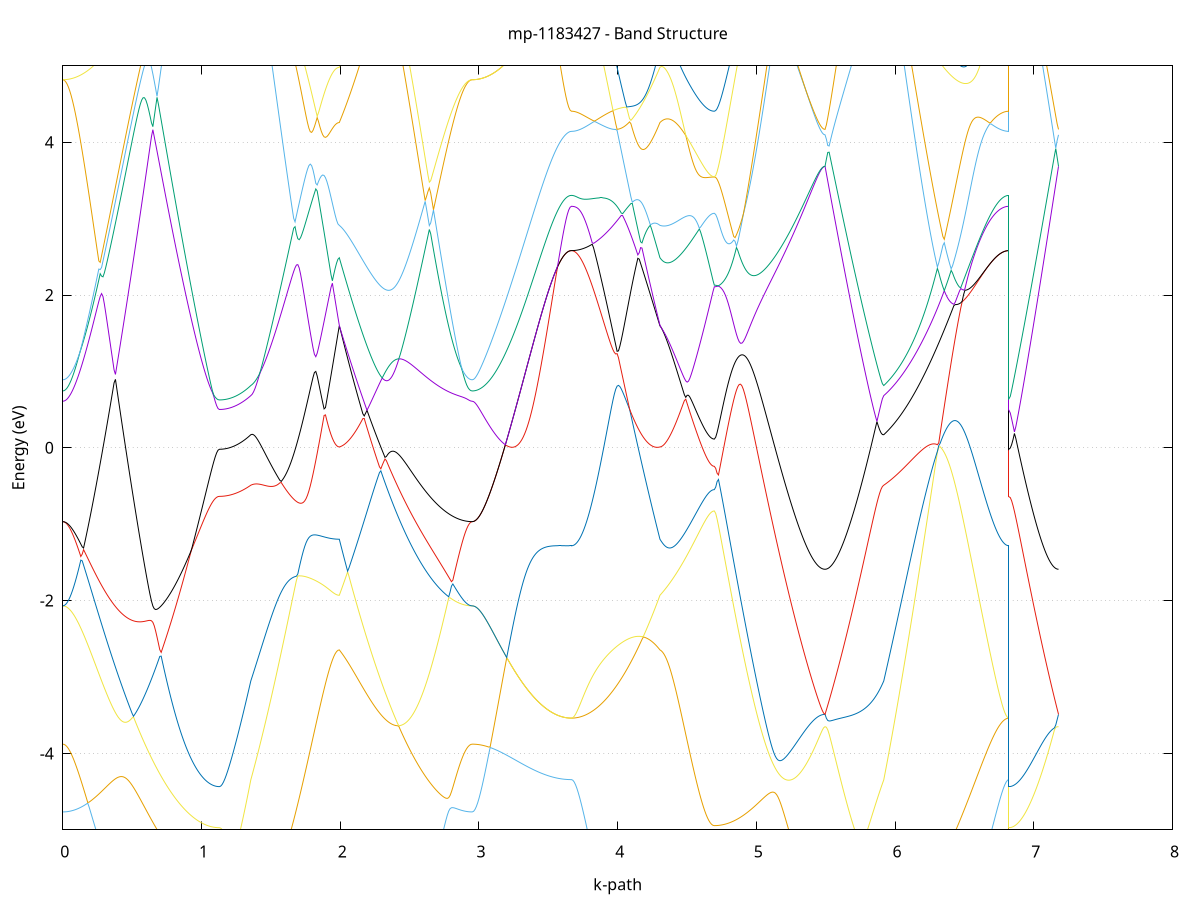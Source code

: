 set title 'mp-1183427 - Band Structure'
set xlabel 'k-path'
set ylabel 'Energy (eV)'
set grid y
set yrange [-5:5]
set terminal png size 800,600
set output 'mp-1183427_bands_gnuplot.png'
plot '-' using 1:2 with lines notitle, '-' using 1:2 with lines notitle, '-' using 1:2 with lines notitle, '-' using 1:2 with lines notitle, '-' using 1:2 with lines notitle, '-' using 1:2 with lines notitle, '-' using 1:2 with lines notitle, '-' using 1:2 with lines notitle, '-' using 1:2 with lines notitle, '-' using 1:2 with lines notitle, '-' using 1:2 with lines notitle, '-' using 1:2 with lines notitle, '-' using 1:2 with lines notitle, '-' using 1:2 with lines notitle, '-' using 1:2 with lines notitle, '-' using 1:2 with lines notitle, '-' using 1:2 with lines notitle, '-' using 1:2 with lines notitle, '-' using 1:2 with lines notitle, '-' using 1:2 with lines notitle, '-' using 1:2 with lines notitle, '-' using 1:2 with lines notitle, '-' using 1:2 with lines notitle, '-' using 1:2 with lines notitle, '-' using 1:2 with lines notitle, '-' using 1:2 with lines notitle, '-' using 1:2 with lines notitle, '-' using 1:2 with lines notitle, '-' using 1:2 with lines notitle, '-' using 1:2 with lines notitle, '-' using 1:2 with lines notitle, '-' using 1:2 with lines notitle, '-' using 1:2 with lines notitle, '-' using 1:2 with lines notitle, '-' using 1:2 with lines notitle, '-' using 1:2 with lines notitle, '-' using 1:2 with lines notitle, '-' using 1:2 with lines notitle, '-' using 1:2 with lines notitle, '-' using 1:2 with lines notitle, '-' using 1:2 with lines notitle, '-' using 1:2 with lines notitle, '-' using 1:2 with lines notitle, '-' using 1:2 with lines notitle, '-' using 1:2 with lines notitle, '-' using 1:2 with lines notitle, '-' using 1:2 with lines notitle, '-' using 1:2 with lines notitle, '-' using 1:2 with lines notitle, '-' using 1:2 with lines notitle, '-' using 1:2 with lines notitle, '-' using 1:2 with lines notitle, '-' using 1:2 with lines notitle, '-' using 1:2 with lines notitle, '-' using 1:2 with lines notitle, '-' using 1:2 with lines notitle, '-' using 1:2 with lines notitle, '-' using 1:2 with lines notitle, '-' using 1:2 with lines notitle, '-' using 1:2 with lines notitle, '-' using 1:2 with lines notitle, '-' using 1:2 with lines notitle, '-' using 1:2 with lines notitle, '-' using 1:2 with lines notitle
0.000000 -102.024969
0.009990 -102.024969
0.019979 -102.024969
0.029969 -102.024969
0.039958 -102.024969
0.049948 -102.024969
0.059937 -102.024969
0.069927 -102.024869
0.079916 -102.024969
0.089906 -102.024869
0.099895 -102.024869
0.109885 -102.024869
0.119874 -102.024869
0.129864 -102.024869
0.139853 -102.024869
0.149843 -102.024869
0.159832 -102.024869
0.169822 -102.024869
0.179811 -102.024869
0.189801 -102.024869
0.199790 -102.024869
0.209780 -102.024869
0.219769 -102.024869
0.229759 -102.024869
0.239748 -102.024869
0.249738 -102.024869
0.259727 -102.024869
0.269717 -102.024869
0.279706 -102.024869
0.289696 -102.024869
0.299685 -102.024969
0.309675 -102.024969
0.319664 -102.024969
0.329654 -102.024969
0.339643 -102.024969
0.349633 -102.024969
0.359622 -102.024969
0.369612 -102.024969
0.379601 -102.024969
0.389591 -102.024869
0.399580 -102.024869
0.409570 -102.024869
0.419559 -102.024869
0.429549 -102.024869
0.439538 -102.024869
0.449528 -102.024869
0.459517 -102.024869
0.469507 -102.024869
0.479496 -102.024869
0.489486 -102.024869
0.499475 -102.024869
0.509465 -102.024869
0.519454 -102.024869
0.529444 -102.024869
0.539433 -102.024969
0.549423 -102.024969
0.559412 -102.024969
0.569402 -102.024969
0.579391 -102.024969
0.589381 -102.024969
0.599370 -102.024969
0.609360 -102.024969
0.619349 -102.024969
0.629339 -102.024969
0.639328 -102.024969
0.649318 -102.024969
0.659307 -102.024969
0.669297 -102.024969
0.679286 -102.024969
0.689276 -102.024969
0.699265 -102.024969
0.709255 -102.024969
0.719244 -102.024969
0.729234 -102.024869
0.739223 -102.024969
0.749213 -102.024969
0.759202 -102.024969
0.769192 -102.024969
0.779181 -102.024969
0.789171 -102.024969
0.799160 -102.024969
0.809150 -102.024969
0.819139 -102.024969
0.829129 -102.024869
0.839118 -102.024869
0.849108 -102.024869
0.859097 -102.024869
0.869087 -102.024869
0.879076 -102.024869
0.889066 -102.024869
0.899055 -102.024869
0.909045 -102.024869
0.919034 -102.024869
0.929024 -102.024869
0.939013 -102.024869
0.949003 -102.024869
0.958992 -102.024869
0.968982 -102.024869
0.978971 -102.024869
0.988961 -102.024869
0.998950 -102.024869
1.008940 -102.024869
1.018929 -102.024869
1.028919 -102.024869
1.038908 -102.024869
1.048898 -102.024869
1.058887 -102.024869
1.068877 -102.024869
1.078866 -102.024869
1.088856 -102.024869
1.098845 -102.024869
1.108835 -102.024869
1.118824 -102.024869
1.128814 -102.024869
1.128814 -102.024869
1.138667 -102.024869
1.148520 -102.024869
1.158373 -102.024869
1.168225 -102.024869
1.178078 -102.024869
1.187931 -102.024869
1.197784 -102.024869
1.207637 -102.024869
1.217490 -102.024869
1.227343 -102.024869
1.237196 -102.024869
1.247048 -102.024869
1.256901 -102.024869
1.266754 -102.024869
1.276607 -102.024869
1.286460 -102.024869
1.296313 -102.024869
1.306166 -102.024869
1.316019 -102.024869
1.325872 -102.024869
1.335724 -102.024969
1.345577 -102.024969
1.355430 -102.024969
1.355430 -102.024969
1.365398 -102.024969
1.375366 -102.024969
1.385334 -102.024869
1.395302 -102.024869
1.405270 -102.024869
1.415238 -102.024869
1.425206 -102.024869
1.435174 -102.024869
1.445142 -102.024869
1.455110 -102.024869
1.465078 -102.024869
1.475046 -102.024869
1.485014 -102.024869
1.494982 -102.024869
1.504950 -102.024869
1.514918 -102.024869
1.524886 -102.024869
1.534854 -102.024869
1.544822 -102.024869
1.554790 -102.024869
1.564758 -102.024869
1.574726 -102.024869
1.584693 -102.024869
1.594661 -102.024869
1.604629 -102.024869
1.614597 -102.024869
1.624565 -102.024869
1.634533 -102.024869
1.644501 -102.024869
1.654469 -102.024869
1.664437 -102.024869
1.674405 -102.024869
1.684373 -102.024869
1.694341 -102.024869
1.704309 -102.024869
1.714277 -102.024869
1.724245 -102.024869
1.734213 -102.024869
1.744181 -102.024869
1.754149 -102.024869
1.764117 -102.024869
1.774085 -102.024869
1.784053 -102.024869
1.794021 -102.024869
1.803989 -102.024869
1.813957 -102.024869
1.823925 -102.024869
1.833893 -102.024869
1.843861 -102.024869
1.853829 -102.024869
1.863797 -102.024869
1.873765 -102.024869
1.883733 -102.024869
1.893701 -102.024869
1.903669 -102.024869
1.913637 -102.024869
1.923604 -102.024869
1.933572 -102.024869
1.943540 -102.024869
1.953508 -102.024869
1.963476 -102.024869
1.973444 -102.024869
1.983412 -102.024869
1.993380 -102.024869
1.993380 -102.024869
2.003364 -102.024869
2.013348 -102.024869
2.023331 -102.024869
2.033315 -102.024869
2.043299 -102.024869
2.053282 -102.024869
2.063266 -102.024869
2.073250 -102.024869
2.083233 -102.024869
2.093217 -102.024869
2.103201 -102.024869
2.113185 -102.024869
2.123168 -102.024869
2.133152 -102.024869
2.143136 -102.024869
2.153119 -102.024869
2.163103 -102.024869
2.173087 -102.024869
2.183070 -102.024869
2.193054 -102.024869
2.203038 -102.024869
2.213021 -102.024869
2.223005 -102.024869
2.232989 -102.024869
2.242972 -102.024869
2.252956 -102.024869
2.262940 -102.024869
2.272923 -102.024869
2.282907 -102.024869
2.292891 -102.024869
2.302875 -102.024869
2.312858 -102.024869
2.322842 -102.024869
2.332826 -102.024869
2.342809 -102.024869
2.352793 -102.024869
2.362777 -102.024869
2.372760 -102.024869
2.382744 -102.024869
2.392728 -102.024869
2.402711 -102.024869
2.412695 -102.024869
2.422679 -102.024869
2.432662 -102.024869
2.442646 -102.024869
2.452630 -102.024869
2.462614 -102.024869
2.472597 -102.024869
2.482581 -102.024869
2.492565 -102.024869
2.502548 -102.024869
2.512532 -102.024869
2.522516 -102.024869
2.532499 -102.024869
2.542483 -102.024869
2.552467 -102.024869
2.562450 -102.024869
2.572434 -102.024869
2.582418 -102.024869
2.592401 -102.024869
2.602385 -102.024869
2.612369 -102.024869
2.622352 -102.024869
2.632336 -102.024869
2.642320 -102.024869
2.652304 -102.024869
2.662287 -102.024869
2.672271 -102.024869
2.682255 -102.024869
2.692238 -102.024869
2.702222 -102.024969
2.712206 -102.024969
2.722189 -102.024969
2.732173 -102.024869
2.742157 -102.024869
2.752140 -102.024869
2.762124 -102.024869
2.772108 -102.024869
2.782091 -102.024869
2.792075 -102.024869
2.802059 -102.024869
2.812043 -102.024869
2.822026 -102.024869
2.832010 -102.024869
2.841994 -102.024869
2.851977 -102.024969
2.861961 -102.024969
2.871945 -102.024969
2.881928 -102.024969
2.891912 -102.024969
2.901896 -102.024969
2.911879 -102.024969
2.921863 -102.024969
2.931847 -102.024969
2.941830 -102.024969
2.951814 -102.024969
2.951814 -102.024969
2.961748 -102.024969
2.971683 -102.024969
2.981617 -102.024969
2.991552 -102.024969
3.001486 -102.024969
3.011420 -102.024969
3.021355 -102.024969
3.031289 -102.024969
3.041223 -102.024969
3.051158 -102.024969
3.061092 -102.024969
3.071026 -102.024969
3.080961 -102.024969
3.090895 -102.024969
3.100829 -102.024969
3.110764 -102.024869
3.120698 -102.024869
3.130632 -102.024869
3.140567 -102.024869
3.150501 -102.024869
3.160435 -102.024969
3.170370 -102.024969
3.180304 -102.024969
3.190238 -102.024969
3.200173 -102.024969
3.210107 -102.024969
3.220041 -102.024969
3.229976 -102.024969
3.239910 -102.024969
3.249844 -102.024969
3.259779 -102.024969
3.269713 -102.024969
3.279648 -102.024969
3.289582 -102.024969
3.299516 -102.024969
3.309451 -102.024969
3.319385 -102.024969
3.329319 -102.024969
3.339254 -102.024969
3.349188 -102.024969
3.359122 -102.024969
3.369057 -102.024969
3.378991 -102.024969
3.388925 -102.024969
3.398860 -102.024969
3.408794 -102.024969
3.418728 -102.024969
3.428663 -102.024869
3.438597 -102.024869
3.448531 -102.024969
3.458466 -102.024969
3.468400 -102.024969
3.478334 -102.024869
3.488269 -102.024869
3.498203 -102.024869
3.508137 -102.024869
3.518072 -102.024869
3.528006 -102.024869
3.537940 -102.024869
3.547875 -102.024869
3.557809 -102.024869
3.567744 -102.024869
3.577678 -102.024869
3.587612 -102.024869
3.597547 -102.024869
3.607481 -102.024869
3.617415 -102.024869
3.627350 -102.024869
3.637284 -102.024869
3.647218 -102.024869
3.657153 -102.024869
3.667087 -102.024869
3.667087 -102.024869
3.677055 -102.024869
3.687023 -102.024869
3.696991 -102.024869
3.706959 -102.024869
3.716927 -102.024869
3.726895 -102.024869
3.736863 -102.024869
3.746831 -102.024969
3.756799 -102.024969
3.766767 -102.024969
3.776735 -102.024969
3.786703 -102.024969
3.796671 -102.024969
3.806639 -102.024969
3.816607 -102.024969
3.826574 -102.024969
3.836542 -102.024969
3.846510 -102.024969
3.856478 -102.024969
3.866446 -102.024869
3.876414 -102.024869
3.886382 -102.024869
3.896350 -102.024869
3.906318 -102.024869
3.916286 -102.024869
3.926254 -102.024869
3.936222 -102.024869
3.946190 -102.024869
3.956158 -102.024869
3.966126 -102.024869
3.976094 -102.024869
3.986062 -102.024869
3.996030 -102.024869
4.005998 -102.024869
4.015966 -102.024869
4.025934 -102.024869
4.035902 -102.024869
4.045870 -102.024869
4.055838 -102.024869
4.065806 -102.024869
4.075774 -102.024869
4.085742 -102.024869
4.095710 -102.024869
4.105678 -102.024869
4.115646 -102.024869
4.125614 -102.024869
4.135582 -102.024869
4.145550 -102.024869
4.155518 -102.024869
4.165485 -102.024869
4.175453 -102.024869
4.185421 -102.024869
4.195389 -102.024869
4.205357 -102.024869
4.215325 -102.024869
4.225293 -102.024869
4.235261 -102.024869
4.245229 -102.024869
4.255197 -102.024869
4.265165 -102.024869
4.275133 -102.024869
4.285101 -102.024869
4.295069 -102.024869
4.305037 -102.024869
4.305037 -102.024869
4.314834 -102.024869
4.324632 -102.024869
4.334429 -102.024869
4.344227 -102.024869
4.354024 -102.024869
4.363821 -102.024869
4.373619 -102.024869
4.383416 -102.024869
4.393213 -102.024869
4.403011 -102.024869
4.412808 -102.024869
4.422605 -102.024869
4.432403 -102.024869
4.442200 -102.024869
4.451997 -102.024869
4.461795 -102.024869
4.471592 -102.024869
4.481390 -102.024869
4.491187 -102.024869
4.500984 -102.024869
4.510782 -102.024869
4.520579 -102.024869
4.530376 -102.024869
4.540174 -102.024869
4.549971 -102.024869
4.559768 -102.024869
4.569566 -102.024869
4.579363 -102.024869
4.589161 -102.024869
4.598958 -102.024869
4.608755 -102.024869
4.618553 -102.024869
4.628350 -102.024869
4.638147 -102.024869
4.647945 -102.024869
4.657742 -102.024869
4.667539 -102.024869
4.677337 -102.024869
4.687134 -102.024869
4.696932 -102.024869
4.696932 -102.024869
4.706909 -102.024869
4.716886 -102.024869
4.726864 -102.024869
4.736841 -102.024869
4.746819 -102.024869
4.756796 -102.024869
4.766773 -102.024869
4.776751 -102.024869
4.786728 -102.024869
4.796706 -102.024869
4.806683 -102.024869
4.816660 -102.024869
4.826638 -102.024869
4.836615 -102.024869
4.846593 -102.024869
4.856570 -102.024869
4.866547 -102.024869
4.876525 -102.024869
4.886502 -102.024869
4.896480 -102.024869
4.906457 -102.024869
4.916434 -102.024869
4.926412 -102.024869
4.936389 -102.024869
4.946367 -102.024869
4.956344 -102.024869
4.966321 -102.024869
4.976299 -102.024869
4.986276 -102.024869
4.996254 -102.024869
5.006231 -102.024869
5.016208 -102.024869
5.026186 -102.024869
5.036163 -102.024869
5.046141 -102.024869
5.056118 -102.024869
5.066095 -102.024869
5.076073 -102.024869
5.086050 -102.024869
5.096028 -102.024869
5.106005 -102.024869
5.115982 -102.024869
5.125960 -102.024869
5.135937 -102.024869
5.145915 -102.024869
5.155892 -102.024869
5.165869 -102.024869
5.175847 -102.024869
5.185824 -102.024869
5.195802 -102.024869
5.205779 -102.024869
5.215756 -102.024869
5.225734 -102.024869
5.235711 -102.024869
5.245689 -102.024869
5.255666 -102.024869
5.265643 -102.024869
5.275621 -102.024869
5.285598 -102.024869
5.295576 -102.024869
5.305553 -102.024869
5.315530 -102.024869
5.325508 -102.024869
5.335485 -102.024869
5.345463 -102.024869
5.355440 -102.024869
5.365417 -102.024869
5.375395 -102.024869
5.385372 -102.024869
5.395350 -102.024869
5.405327 -102.024869
5.415304 -102.024869
5.425282 -102.024869
5.435259 -102.024869
5.445237 -102.024869
5.455214 -102.024869
5.465191 -102.024869
5.475169 -102.024869
5.485146 -102.024869
5.495124 -102.024869
5.495124 -102.024869
5.504970 -102.024869
5.514816 -102.024869
5.524662 -102.024869
5.534509 -102.024869
5.544355 -102.024869
5.554201 -102.024869
5.564047 -102.024869
5.573894 -102.024869
5.583740 -102.024869
5.593586 -102.024869
5.603432 -102.024869
5.613279 -102.024869
5.623125 -102.024869
5.632971 -102.024869
5.642818 -102.024869
5.652664 -102.024869
5.662510 -102.024869
5.672356 -102.024869
5.682203 -102.024869
5.692049 -102.024869
5.701895 -102.024869
5.711741 -102.024869
5.721588 -102.024869
5.731434 -102.024869
5.741280 -102.024869
5.751126 -102.024869
5.760973 -102.024869
5.770819 -102.024869
5.780665 -102.024869
5.790512 -102.024869
5.800358 -102.024869
5.810204 -102.024869
5.820050 -102.024869
5.829897 -102.024869
5.839743 -102.024869
5.849589 -102.024869
5.859435 -102.024869
5.869282 -102.024869
5.879128 -102.024869
5.888974 -102.024869
5.898821 -102.024869
5.908667 -102.024869
5.918513 -102.024969
5.918513 -102.024969
5.928427 -102.024969
5.938342 -102.024969
5.948256 -102.024869
5.958170 -102.024869
5.968084 -102.024869
5.977999 -102.024869
5.987913 -102.024869
5.997827 -102.024869
6.007741 -102.024869
6.017656 -102.024869
6.027570 -102.024869
6.037484 -102.024869
6.047398 -102.024869
6.057313 -102.024869
6.067227 -102.024869
6.077141 -102.024869
6.087056 -102.024869
6.096970 -102.024869
6.106884 -102.024869
6.116798 -102.024869
6.126713 -102.024869
6.136627 -102.024869
6.146541 -102.024869
6.156455 -102.024869
6.166370 -102.024869
6.176284 -102.024869
6.186198 -102.024869
6.196112 -102.024869
6.206027 -102.024869
6.215941 -102.024869
6.225855 -102.024869
6.235769 -102.024869
6.245684 -102.024969
6.255598 -102.024969
6.265512 -102.024969
6.275426 -102.024869
6.285341 -102.024869
6.295255 -102.024869
6.305169 -102.024869
6.315083 -102.024869
6.324998 -102.024869
6.334912 -102.024869
6.344826 -102.024869
6.354741 -102.024869
6.364655 -102.024869
6.374569 -102.024969
6.384483 -102.024869
6.394398 -102.024869
6.404312 -102.024869
6.414226 -102.024869
6.424140 -102.024869
6.434055 -102.024869
6.443969 -102.024869
6.453883 -102.024869
6.463797 -102.024869
6.473712 -102.024869
6.483626 -102.024869
6.493540 -102.024869
6.503454 -102.024869
6.513369 -102.024869
6.523283 -102.024869
6.533197 -102.024869
6.543111 -102.024869
6.553026 -102.024869
6.562940 -102.024869
6.572854 -102.024869
6.582769 -102.024869
6.592683 -102.024869
6.602597 -102.024869
6.612511 -102.024869
6.622426 -102.024869
6.632340 -102.024869
6.642254 -102.024869
6.652168 -102.024869
6.662083 -102.024869
6.671997 -102.024869
6.681911 -102.024869
6.691825 -102.024869
6.701740 -102.024869
6.711654 -102.024869
6.721568 -102.024869
6.731482 -102.024869
6.741397 -102.024869
6.751311 -102.024869
6.761225 -102.024869
6.771139 -102.024869
6.781054 -102.024869
6.790968 -102.024869
6.800882 -102.024869
6.810796 -102.024869
6.820711 -102.024869
6.820711 -102.024869
6.830645 -102.024869
6.840579 -102.024869
6.850514 -102.024869
6.860448 -102.024869
6.870382 -102.024869
6.880317 -102.024869
6.890251 -102.024869
6.900186 -102.024869
6.910120 -102.024869
6.920054 -102.024869
6.929989 -102.024869
6.939923 -102.024869
6.949857 -102.024869
6.959792 -102.024869
6.969726 -102.024869
6.979660 -102.024869
6.989595 -102.024869
6.999529 -102.024869
7.009463 -102.024869
7.019398 -102.024869
7.029332 -102.024869
7.039266 -102.024869
7.049201 -102.024869
7.059135 -102.024869
7.069069 -102.024869
7.079004 -102.024869
7.088938 -102.024869
7.098872 -102.024869
7.108807 -102.024869
7.118741 -102.024869
7.128675 -102.024869
7.138610 -102.024869
7.148544 -102.024869
7.158478 -102.024869
7.168413 -102.024869
7.178347 -102.024869
e
0.000000 -24.193569
0.009990 -24.193569
0.019979 -24.193469
0.029969 -24.193369
0.039958 -24.193269
0.049948 -24.192969
0.059937 -24.192769
0.069927 -24.192469
0.079916 -24.192069
0.089906 -24.191669
0.099895 -24.191169
0.109885 -24.190769
0.119874 -24.190169
0.129864 -24.189569
0.139853 -24.188969
0.149843 -24.188369
0.159832 -24.187669
0.169822 -24.186969
0.179811 -24.186169
0.189801 -24.185369
0.199790 -24.184569
0.209780 -24.183669
0.219769 -24.182869
0.229759 -24.181969
0.239748 -24.180969
0.249738 -24.180069
0.259727 -24.179069
0.269717 -24.178069
0.279706 -24.177069
0.289696 -24.176069
0.299685 -24.175069
0.309675 -24.174069
0.319664 -24.172969
0.329654 -24.171969
0.339643 -24.170969
0.349633 -24.169869
0.359622 -24.168869
0.369612 -24.167869
0.379601 -24.166869
0.389591 -24.165869
0.399580 -24.164869
0.409570 -24.163869
0.419559 -24.162869
0.429549 -24.161969
0.439538 -24.161069
0.449528 -24.160069
0.459517 -24.159269
0.469507 -24.158369
0.479496 -24.157469
0.489486 -24.156669
0.499475 -24.155869
0.509465 -24.155069
0.519454 -24.154269
0.529444 -24.153469
0.539433 -24.152769
0.549423 -24.152069
0.559412 -24.151369
0.569402 -24.150669
0.579391 -24.150069
0.589381 -24.149369
0.599370 -24.148769
0.609360 -24.148169
0.619349 -24.147669
0.629339 -24.147069
0.639328 -24.146469
0.649318 -24.145969
0.659307 -24.145469
0.669297 -24.144969
0.679286 -24.144469
0.689276 -24.144069
0.699265 -24.143569
0.709255 -24.143169
0.719244 -24.142669
0.729234 -24.142269
0.739223 -24.141869
0.749213 -24.141469
0.759202 -24.141169
0.769192 -24.140769
0.779181 -24.140369
0.789171 -24.140069
0.799160 -24.139769
0.809150 -24.139469
0.819139 -24.139069
0.829129 -24.138869
0.839118 -24.138569
0.849108 -24.138269
0.859097 -24.137969
0.869087 -24.137769
0.879076 -24.137469
0.889066 -24.137269
0.899055 -24.137069
0.909045 -24.136869
0.919034 -24.136569
0.929024 -24.136469
0.939013 -24.136269
0.949003 -24.136069
0.958992 -24.135869
0.968982 -24.135769
0.978971 -24.135569
0.988961 -24.135469
0.998950 -24.135269
1.008940 -24.135169
1.018929 -24.135069
1.028919 -24.134969
1.038908 -24.134869
1.048898 -24.134769
1.058887 -24.134769
1.068877 -24.134669
1.078866 -24.134669
1.088856 -24.134569
1.098845 -24.134569
1.108835 -24.134569
1.118824 -24.134469
1.128814 -24.134469
1.128814 -24.134469
1.138667 -24.134469
1.148520 -24.134369
1.158373 -24.134269
1.168225 -24.134069
1.178078 -24.133869
1.187931 -24.133969
1.197784 -24.133969
1.207637 -24.134069
1.217490 -24.134169
1.227343 -24.134169
1.237196 -24.134269
1.247048 -24.134369
1.256901 -24.134469
1.266754 -24.134569
1.276607 -24.134669
1.286460 -24.134769
1.296313 -24.134969
1.306166 -24.135069
1.316019 -24.135269
1.325872 -24.135369
1.335724 -24.135569
1.345577 -24.135769
1.355430 -24.135969
1.355430 -24.135969
1.365398 -24.136069
1.375366 -24.136169
1.385334 -24.136169
1.395302 -24.136269
1.405270 -24.136269
1.415238 -24.136169
1.425206 -24.136169
1.435174 -24.136069
1.445142 -24.135969
1.455110 -24.135869
1.465078 -24.135669
1.475046 -24.135469
1.485014 -24.135269
1.494982 -24.135069
1.504950 -24.134769
1.514918 -24.134469
1.524886 -24.134169
1.534854 -24.133869
1.544822 -24.133469
1.554790 -24.133069
1.564758 -24.132669
1.574726 -24.132169
1.584693 -24.131769
1.594661 -24.131269
1.604629 -24.130769
1.614597 -24.130169
1.624565 -24.129669
1.634533 -24.129069
1.644501 -24.128469
1.654469 -24.127869
1.664437 -24.127269
1.674405 -24.126569
1.684373 -24.125869
1.694341 -24.125269
1.704309 -24.124569
1.714277 -24.123769
1.724245 -24.123069
1.734213 -24.122369
1.744181 -24.121569
1.754149 -24.120869
1.764117 -24.120069
1.774085 -24.119269
1.784053 -24.118569
1.794021 -24.117769
1.803989 -24.116969
1.813957 -24.116169
1.823925 -24.115469
1.833893 -24.114669
1.843861 -24.113969
1.853829 -24.113269
1.863797 -24.112569
1.873765 -24.111869
1.883733 -24.111169
1.893701 -24.110569
1.903669 -24.110069
1.913637 -24.109469
1.923604 -24.109069
1.933572 -24.108569
1.943540 -24.108269
1.953508 -24.107969
1.963476 -24.107669
1.973444 -24.107569
1.983412 -24.107469
1.993380 -24.107369
1.993380 -24.107369
2.003364 -24.105269
2.013348 -24.103169
2.023331 -24.101069
2.033315 -24.099069
2.043299 -24.097169
2.053282 -24.095369
2.063266 -24.093569
2.073250 -24.091969
2.083233 -24.090369
2.093217 -24.088969
2.103201 -24.087669
2.113185 -24.086469
2.123168 -24.085369
2.133152 -24.084269
2.143136 -24.083269
2.153119 -24.082269
2.163103 -24.081369
2.173087 -24.080469
2.183070 -24.079669
2.193054 -24.078769
2.203038 -24.077969
2.213021 -24.079369
2.223005 -24.081969
2.232989 -24.084469
2.242972 -24.087069
2.252956 -24.089669
2.262940 -24.092169
2.272923 -24.094769
2.282907 -24.097269
2.292891 -24.099769
2.302875 -24.102269
2.312858 -24.104669
2.322842 -24.107169
2.332826 -24.109569
2.342809 -24.111969
2.352793 -24.114369
2.362777 -24.116769
2.372760 -24.119069
2.382744 -24.121369
2.392728 -24.123669
2.402711 -24.125969
2.412695 -24.128269
2.422679 -24.130469
2.432662 -24.132669
2.442646 -24.134769
2.452630 -24.136869
2.462614 -24.138969
2.472597 -24.141069
2.482581 -24.143069
2.492565 -24.145069
2.502548 -24.147069
2.512532 -24.149069
2.522516 -24.150969
2.532499 -24.152769
2.542483 -24.154669
2.552467 -24.156469
2.562450 -24.158169
2.572434 -24.159969
2.582418 -24.161569
2.592401 -24.163269
2.602385 -24.164869
2.612369 -24.166469
2.622352 -24.167969
2.632336 -24.169469
2.642320 -24.170869
2.652304 -24.172269
2.662287 -24.173669
2.672271 -24.174969
2.682255 -24.176269
2.692238 -24.177469
2.702222 -24.178669
2.712206 -24.179869
2.722189 -24.180969
2.732173 -24.181969
2.742157 -24.183069
2.752140 -24.183969
2.762124 -24.184969
2.772108 -24.185769
2.782091 -24.186669
2.792075 -24.187469
2.802059 -24.188169
2.812043 -24.188869
2.822026 -24.189469
2.832010 -24.190069
2.841994 -24.190669
2.851977 -24.191169
2.861961 -24.191669
2.871945 -24.192069
2.881928 -24.192369
2.891912 -24.192769
2.901896 -24.192969
2.911879 -24.193269
2.921863 -24.193369
2.931847 -24.193469
2.941830 -24.193569
2.951814 -24.193569
2.951814 -24.193569
2.961748 -24.193569
2.971683 -24.193569
2.981617 -24.193569
2.991552 -24.193569
3.001486 -24.193569
3.011420 -24.193569
3.021355 -24.193569
3.031289 -24.193569
3.041223 -24.193569
3.051158 -24.193569
3.061092 -24.193569
3.071026 -24.193469
3.080961 -24.193469
3.090895 -24.193469
3.100829 -24.193469
3.110764 -24.193369
3.120698 -24.193369
3.130632 -24.193369
3.140567 -24.193369
3.150501 -24.193269
3.160435 -24.193269
3.170370 -24.193269
3.180304 -24.193169
3.190238 -24.193169
3.200173 -24.193169
3.210107 -24.193069
3.220041 -24.193069
3.229976 -24.193069
3.239910 -24.192969
3.249844 -24.192969
3.259779 -24.192869
3.269713 -24.192869
3.279648 -24.192869
3.289582 -24.192769
3.299516 -24.192769
3.309451 -24.192769
3.319385 -24.192669
3.329319 -24.192669
3.339254 -24.192569
3.349188 -24.192569
3.359122 -24.192569
3.369057 -24.192469
3.378991 -24.192469
3.388925 -24.192469
3.398860 -24.192369
3.408794 -24.192369
3.418728 -24.192369
3.428663 -24.192269
3.438597 -24.192269
3.448531 -24.192269
3.458466 -24.192169
3.468400 -24.192169
3.478334 -24.192169
3.488269 -24.192069
3.498203 -24.192069
3.508137 -24.192069
3.518072 -24.191969
3.528006 -24.191969
3.537940 -24.191969
3.547875 -24.191969
3.557809 -24.191969
3.567744 -24.191869
3.577678 -24.191869
3.587612 -24.191869
3.597547 -24.191869
3.607481 -24.191869
3.617415 -24.191869
3.627350 -24.191869
3.637284 -24.191869
3.647218 -24.191869
3.657153 -24.191869
3.667087 -24.191869
3.667087 -24.191869
3.677055 -24.191769
3.687023 -24.191769
3.696991 -24.191669
3.706959 -24.191469
3.716927 -24.191269
3.726895 -24.190969
3.736863 -24.190669
3.746831 -24.190369
3.756799 -24.189969
3.766767 -24.189469
3.776735 -24.189069
3.786703 -24.188469
3.796671 -24.187869
3.806639 -24.187269
3.816607 -24.186569
3.826574 -24.185869
3.836542 -24.185069
3.846510 -24.184269
3.856478 -24.183469
3.866446 -24.182569
3.876414 -24.181569
3.886382 -24.180669
3.896350 -24.179569
3.906318 -24.178569
3.916286 -24.177469
3.926254 -24.176269
3.936222 -24.175069
3.946190 -24.173769
3.956158 -24.172569
3.966126 -24.171169
3.976094 -24.169869
3.986062 -24.168469
3.996030 -24.166969
4.005998 -24.165569
4.015966 -24.163969
4.025934 -24.162469
4.035902 -24.160869
4.045870 -24.159269
4.055838 -24.157569
4.065806 -24.155869
4.075774 -24.154169
4.085742 -24.152369
4.095710 -24.150569
4.105678 -24.148769
4.115646 -24.146869
4.125614 -24.145069
4.135582 -24.143069
4.145550 -24.141169
4.155518 -24.139169
4.165485 -24.137169
4.175453 -24.135169
4.185421 -24.133069
4.195389 -24.131069
4.205357 -24.128969
4.215325 -24.126869
4.225293 -24.124669
4.235261 -24.122569
4.245229 -24.120369
4.255197 -24.118269
4.265165 -24.116069
4.275133 -24.113869
4.285101 -24.111669
4.295069 -24.109569
4.305037 -24.107369
4.305037 -24.107369
4.314834 -24.106569
4.324632 -24.105669
4.334429 -24.104769
4.344227 -24.103969
4.354024 -24.103069
4.363821 -24.102269
4.373619 -24.101369
4.383416 -24.100569
4.393213 -24.099669
4.403011 -24.098869
4.412808 -24.097969
4.422605 -24.097169
4.432403 -24.096369
4.442200 -24.095469
4.451997 -24.094669
4.461795 -24.093869
4.471592 -24.093069
4.481390 -24.092369
4.491187 -24.091569
4.500984 -24.090869
4.510782 -24.090069
4.520579 -24.089469
4.530376 -24.088769
4.540174 -24.088069
4.549971 -24.087469
4.559768 -24.086969
4.569566 -24.086369
4.579363 -24.085869
4.589161 -24.085369
4.598958 -24.084969
4.608755 -24.084569
4.618553 -24.084269
4.628350 -24.083969
4.638147 -24.083669
4.647945 -24.083469
4.657742 -24.083269
4.667539 -24.083169
4.677337 -24.083069
4.687134 -24.082969
4.696932 -24.082969
4.696932 -24.082969
4.706909 -24.082969
4.716886 -24.082969
4.726864 -24.083069
4.736841 -24.083169
4.746819 -24.083269
4.756796 -24.083469
4.766773 -24.083569
4.776751 -24.083769
4.786728 -24.084069
4.796706 -24.084569
4.806683 -24.085169
4.816660 -24.085869
4.826638 -24.086669
4.836615 -24.087469
4.846593 -24.088369
4.856570 -24.089169
4.866547 -24.090169
4.876525 -24.091069
4.886502 -24.092069
4.896480 -24.093069
4.906457 -24.094069
4.916434 -24.095069
4.926412 -24.096169
4.936389 -24.097169
4.946367 -24.098269
4.956344 -24.099269
4.966321 -24.100369
4.976299 -24.101469
4.986276 -24.102469
4.996254 -24.103569
5.006231 -24.104669
5.016208 -24.105669
5.026186 -24.106669
5.036163 -24.107769
5.046141 -24.108769
5.056118 -24.109769
5.066095 -24.110769
5.076073 -24.111769
5.086050 -24.112669
5.096028 -24.113669
5.106005 -24.114569
5.115982 -24.115469
5.125960 -24.116469
5.135937 -24.117269
5.145915 -24.118169
5.155892 -24.119069
5.165869 -24.119869
5.175847 -24.120669
5.185824 -24.121469
5.195802 -24.122269
5.205779 -24.122969
5.215756 -24.123769
5.225734 -24.124469
5.235711 -24.125169
5.245689 -24.125769
5.255666 -24.126469
5.265643 -24.127069
5.275621 -24.127669
5.285598 -24.128169
5.295576 -24.128769
5.305553 -24.129269
5.315530 -24.129769
5.325508 -24.130269
5.335485 -24.130669
5.345463 -24.131069
5.355440 -24.131469
5.365417 -24.131869
5.375395 -24.132169
5.385372 -24.132469
5.395350 -24.132769
5.405327 -24.133069
5.415304 -24.133269
5.425282 -24.133469
5.435259 -24.133669
5.445237 -24.133869
5.455214 -24.133969
5.465191 -24.134069
5.475169 -24.134069
5.485146 -24.134169
5.495124 -24.134169
5.495124 -24.134169
5.504970 -24.134169
5.514816 -24.134169
5.524662 -24.134169
5.534509 -24.134169
5.544355 -24.134169
5.554201 -24.134169
5.564047 -24.134169
5.573894 -24.134169
5.583740 -24.134169
5.593586 -24.134169
5.603432 -24.134169
5.613279 -24.134169
5.623125 -24.134169
5.632971 -24.134269
5.642818 -24.134269
5.652664 -24.134269
5.662510 -24.134269
5.672356 -24.134369
5.682203 -24.134369
5.692049 -24.134369
5.701895 -24.134469
5.711741 -24.134469
5.721588 -24.134469
5.731434 -24.134569
5.741280 -24.134569
5.751126 -24.134669
5.760973 -24.134669
5.770819 -24.134769
5.780665 -24.134769
5.790512 -24.134869
5.800358 -24.134969
5.810204 -24.134969
5.820050 -24.135069
5.829897 -24.135169
5.839743 -24.135169
5.849589 -24.135269
5.859435 -24.135369
5.869282 -24.135469
5.879128 -24.135569
5.888974 -24.135669
5.898821 -24.135769
5.908667 -24.135869
5.918513 -24.135969
5.918513 -24.135969
5.928427 -24.136069
5.938342 -24.136369
5.948256 -24.136569
5.958170 -24.136769
5.968084 -24.136969
5.977999 -24.137269
5.987913 -24.137469
5.997827 -24.137769
6.007741 -24.137969
6.017656 -24.138269
6.027570 -24.138569
6.037484 -24.138869
6.047398 -24.139269
6.057313 -24.139569
6.067227 -24.139869
6.077141 -24.140269
6.087056 -24.140669
6.096970 -24.141069
6.106884 -24.141469
6.116798 -24.141869
6.126713 -24.142269
6.136627 -24.142669
6.146541 -24.143169
6.156455 -24.143669
6.166370 -24.144169
6.176284 -24.144669
6.186198 -24.145169
6.196112 -24.145769
6.206027 -24.146269
6.215941 -24.146869
6.225855 -24.147469
6.235769 -24.148069
6.245684 -24.148769
6.255598 -24.149469
6.265512 -24.150069
6.275426 -24.150769
6.285341 -24.151569
6.295255 -24.152269
6.305169 -24.153069
6.315083 -24.153869
6.324998 -24.154669
6.334912 -24.155469
6.344826 -24.156369
6.354741 -24.157169
6.364655 -24.158069
6.374569 -24.158969
6.384483 -24.159969
6.394398 -24.160869
6.404312 -24.161869
6.414226 -24.162769
6.424140 -24.163769
6.434055 -24.164769
6.443969 -24.165769
6.453883 -24.166769
6.463797 -24.167769
6.473712 -24.168869
6.483626 -24.169869
6.493540 -24.170869
6.503454 -24.171869
6.513369 -24.172869
6.523283 -24.173869
6.533197 -24.174869
6.543111 -24.175869
6.553026 -24.176869
6.562940 -24.177869
6.572854 -24.178769
6.582769 -24.179669
6.592683 -24.180569
6.602597 -24.181469
6.612511 -24.182369
6.622426 -24.183169
6.632340 -24.183969
6.642254 -24.184669
6.652168 -24.185469
6.662083 -24.186169
6.671997 -24.186769
6.681911 -24.187469
6.691825 -24.188069
6.701740 -24.188569
6.711654 -24.189069
6.721568 -24.189569
6.731482 -24.189969
6.741397 -24.190369
6.751311 -24.190669
6.761225 -24.190969
6.771139 -24.191269
6.781054 -24.191469
6.790968 -24.191669
6.800882 -24.191769
6.810796 -24.191769
6.820711 -24.191869
6.820711 -24.134469
6.830645 -24.134469
6.840579 -24.134469
6.850514 -24.134469
6.860448 -24.134469
6.870382 -24.134469
6.880317 -24.134469
6.890251 -24.134469
6.900186 -24.134469
6.910120 -24.134469
6.920054 -24.134469
6.929989 -24.134469
6.939923 -24.134469
6.949857 -24.134469
6.959792 -24.134469
6.969726 -24.134469
6.979660 -24.134469
6.989595 -24.134469
6.999529 -24.134469
7.009463 -24.134369
7.019398 -24.134369
7.029332 -24.134369
7.039266 -24.134369
7.049201 -24.134369
7.059135 -24.134369
7.069069 -24.134369
7.079004 -24.134269
7.088938 -24.134269
7.098872 -24.134269
7.108807 -24.134269
7.118741 -24.134269
7.128675 -24.134269
7.138610 -24.134269
7.148544 -24.134269
7.158478 -24.134169
7.168413 -24.134169
7.178347 -24.134169
e
0.000000 -24.121269
0.009990 -24.121269
0.019979 -24.121269
0.029969 -24.121169
0.039958 -24.121069
0.049948 -24.120969
0.059937 -24.120769
0.069927 -24.120569
0.079916 -24.120369
0.089906 -24.120169
0.099895 -24.119869
0.109885 -24.119669
0.119874 -24.119369
0.129864 -24.118969
0.139853 -24.118669
0.149843 -24.118269
0.159832 -24.117869
0.169822 -24.117369
0.179811 -24.116969
0.189801 -24.116469
0.199790 -24.115969
0.209780 -24.115469
0.219769 -24.114869
0.229759 -24.114269
0.239748 -24.113669
0.249738 -24.113069
0.259727 -24.112469
0.269717 -24.111769
0.279706 -24.111169
0.289696 -24.110469
0.299685 -24.109769
0.309675 -24.108969
0.319664 -24.108269
0.329654 -24.107469
0.339643 -24.106769
0.349633 -24.105969
0.359622 -24.105169
0.369612 -24.104369
0.379601 -24.103469
0.389591 -24.102669
0.399580 -24.101769
0.409570 -24.100969
0.419559 -24.100069
0.429549 -24.099169
0.439538 -24.098269
0.449528 -24.097469
0.459517 -24.096569
0.469507 -24.095669
0.479496 -24.094769
0.489486 -24.094069
0.499475 -24.094269
0.509465 -24.094569
0.519454 -24.094869
0.529444 -24.095169
0.539433 -24.095469
0.549423 -24.095669
0.559412 -24.095969
0.569402 -24.096269
0.579391 -24.096569
0.589381 -24.096869
0.599370 -24.097169
0.609360 -24.097469
0.619349 -24.097769
0.629339 -24.098069
0.639328 -24.098369
0.649318 -24.098669
0.659307 -24.098969
0.669297 -24.099269
0.679286 -24.099569
0.689276 -24.099869
0.699265 -24.100169
0.709255 -24.100469
0.719244 -24.100769
0.729234 -24.100969
0.739223 -24.101269
0.749213 -24.101569
0.759202 -24.101769
0.769192 -24.102069
0.779181 -24.102369
0.789171 -24.102569
0.799160 -24.102869
0.809150 -24.103069
0.819139 -24.104569
0.829129 -24.106369
0.839118 -24.107969
0.849108 -24.109669
0.859097 -24.111169
0.869087 -24.112769
0.879076 -24.114269
0.889066 -24.115769
0.899055 -24.117169
0.909045 -24.118469
0.919034 -24.119769
0.929024 -24.121069
0.939013 -24.122269
0.949003 -24.123469
0.958992 -24.124469
0.968982 -24.125569
0.978971 -24.126569
0.988961 -24.127469
0.998950 -24.128369
1.008940 -24.129169
1.018929 -24.129869
1.028919 -24.130569
1.038908 -24.131169
1.048898 -24.131669
1.058887 -24.132169
1.068877 -24.132669
1.078866 -24.132969
1.088856 -24.133269
1.098845 -24.133469
1.108835 -24.133669
1.118824 -24.133769
1.128814 -24.133769
1.128814 -24.133769
1.138667 -24.133769
1.148520 -24.133869
1.158373 -24.133869
1.168225 -24.133869
1.178078 -24.133769
1.187931 -24.133369
1.197784 -24.132969
1.207637 -24.132569
1.217490 -24.131969
1.227343 -24.131469
1.237196 -24.130769
1.247048 -24.130069
1.256901 -24.129369
1.266754 -24.128469
1.276607 -24.127669
1.286460 -24.126669
1.296313 -24.125769
1.306166 -24.124669
1.316019 -24.123569
1.325872 -24.122469
1.335724 -24.121269
1.345577 -24.120069
1.355430 -24.118769
1.355430 -24.118769
1.365398 -24.117869
1.375366 -24.116869
1.385334 -24.115869
1.395302 -24.114869
1.405270 -24.113869
1.415238 -24.112869
1.425206 -24.111769
1.435174 -24.110669
1.445142 -24.109669
1.455110 -24.108569
1.465078 -24.107469
1.475046 -24.106369
1.485014 -24.105169
1.494982 -24.104069
1.504950 -24.102969
1.514918 -24.101769
1.524886 -24.100669
1.534854 -24.099469
1.544822 -24.098569
1.554790 -24.098569
1.564758 -24.098569
1.574726 -24.098569
1.584693 -24.098569
1.594661 -24.098469
1.604629 -24.098469
1.614597 -24.098369
1.624565 -24.098369
1.634533 -24.098269
1.644501 -24.098169
1.654469 -24.098069
1.664437 -24.097969
1.674405 -24.097769
1.684373 -24.097669
1.694341 -24.097569
1.704309 -24.097369
1.714277 -24.097169
1.724245 -24.096969
1.734213 -24.096769
1.744181 -24.096569
1.754149 -24.096369
1.764117 -24.096169
1.774085 -24.095969
1.784053 -24.095669
1.794021 -24.095369
1.803989 -24.095169
1.813957 -24.094869
1.823925 -24.094469
1.833893 -24.094169
1.843861 -24.093869
1.853829 -24.093469
1.863797 -24.093069
1.873765 -24.092669
1.883733 -24.092269
1.893701 -24.091869
1.903669 -24.091369
1.913637 -24.090869
1.923604 -24.090369
1.933572 -24.089869
1.943540 -24.089369
1.953508 -24.088869
1.963476 -24.088369
1.973444 -24.087969
1.983412 -24.087669
1.993380 -24.087569
1.993380 -24.087569
2.003364 -24.086569
2.013348 -24.085569
2.023331 -24.084569
2.033315 -24.083369
2.043299 -24.082169
2.053282 -24.080869
2.063266 -24.079369
2.073250 -24.077869
2.083233 -24.076169
2.093217 -24.074369
2.103201 -24.073569
2.113185 -24.073469
2.123168 -24.073569
2.133152 -24.073669
2.143136 -24.073869
2.153119 -24.074169
2.163103 -24.074469
2.173087 -24.074869
2.183070 -24.075269
2.193054 -24.075769
2.203038 -24.076669
2.213021 -24.077169
2.223005 -24.077269
2.232989 -24.077769
2.242972 -24.078369
2.252956 -24.078969
2.262940 -24.079469
2.272923 -24.080169
2.282907 -24.080769
2.292891 -24.081369
2.302875 -24.082069
2.312858 -24.082669
2.322842 -24.083369
2.332826 -24.084069
2.342809 -24.084769
2.352793 -24.085469
2.362777 -24.086169
2.372760 -24.086969
2.382744 -24.087669
2.392728 -24.088469
2.402711 -24.089169
2.412695 -24.089969
2.422679 -24.090769
2.432662 -24.091469
2.442646 -24.092269
2.452630 -24.093069
2.462614 -24.093869
2.472597 -24.094569
2.482581 -24.095369
2.492565 -24.096169
2.502548 -24.096969
2.512532 -24.097669
2.522516 -24.098469
2.532499 -24.099169
2.542483 -24.100069
2.552467 -24.100969
2.562450 -24.101969
2.572434 -24.102869
2.582418 -24.103769
2.592401 -24.104569
2.602385 -24.105469
2.612369 -24.106269
2.622352 -24.107169
2.632336 -24.107969
2.642320 -24.108669
2.652304 -24.109469
2.662287 -24.110269
2.672271 -24.110969
2.682255 -24.111669
2.692238 -24.112369
2.702222 -24.112969
2.712206 -24.113569
2.722189 -24.114269
2.732173 -24.114769
2.742157 -24.115369
2.752140 -24.115869
2.762124 -24.116469
2.772108 -24.116869
2.782091 -24.117369
2.792075 -24.117869
2.802059 -24.118269
2.812043 -24.118569
2.822026 -24.118969
2.832010 -24.119369
2.841994 -24.119669
2.851977 -24.119969
2.861961 -24.120169
2.871945 -24.120369
2.881928 -24.120569
2.891912 -24.120769
2.901896 -24.120969
2.911879 -24.121069
2.921863 -24.121169
2.931847 -24.121269
2.941830 -24.121269
2.951814 -24.121269
2.951814 -24.121269
2.961748 -24.121269
2.971683 -24.121369
2.981617 -24.121369
2.991552 -24.121469
3.001486 -24.121569
3.011420 -24.121669
3.021355 -24.121869
3.031289 -24.121969
3.041223 -24.122169
3.051158 -24.122369
3.061092 -24.122469
3.071026 -24.122669
3.080961 -24.122969
3.090895 -24.123169
3.100829 -24.123369
3.110764 -24.123569
3.120698 -24.123769
3.130632 -24.124069
3.140567 -24.124269
3.150501 -24.124569
3.160435 -24.124769
3.170370 -24.125069
3.180304 -24.125369
3.190238 -24.125569
3.200173 -24.125869
3.210107 -24.126069
3.220041 -24.126369
3.229976 -24.126669
3.239910 -24.126869
3.249844 -24.127169
3.259779 -24.127469
3.269713 -24.127669
3.279648 -24.127969
3.289582 -24.128269
3.299516 -24.128469
3.309451 -24.128769
3.319385 -24.129069
3.329319 -24.129269
3.339254 -24.129569
3.349188 -24.129769
3.359122 -24.130069
3.369057 -24.130269
3.378991 -24.130469
3.388925 -24.130769
3.398860 -24.130969
3.408794 -24.131169
3.418728 -24.131369
3.428663 -24.131569
3.438597 -24.131769
3.448531 -24.131969
3.458466 -24.132169
3.468400 -24.132369
3.478334 -24.132569
3.488269 -24.132769
3.498203 -24.132869
3.508137 -24.133069
3.518072 -24.133169
3.528006 -24.133369
3.537940 -24.133469
3.547875 -24.133569
3.557809 -24.133669
3.567744 -24.133769
3.577678 -24.133869
3.587612 -24.133969
3.597547 -24.134069
3.607481 -24.134069
3.617415 -24.134169
3.627350 -24.134169
3.637284 -24.134269
3.647218 -24.134269
3.657153 -24.134269
3.667087 -24.134269
3.667087 -24.134269
3.677055 -24.134269
3.687023 -24.134169
3.696991 -24.134169
3.706959 -24.134069
3.716927 -24.133869
3.726895 -24.133669
3.736863 -24.133469
3.746831 -24.133269
3.756799 -24.132969
3.766767 -24.132669
3.776735 -24.132369
3.786703 -24.131969
3.796671 -24.131669
3.806639 -24.131169
3.816607 -24.130769
3.826574 -24.130269
3.836542 -24.129769
3.846510 -24.129169
3.856478 -24.128669
3.866446 -24.128069
3.876414 -24.127469
3.886382 -24.126769
3.896350 -24.126069
3.906318 -24.125369
3.916286 -24.124669
3.926254 -24.123869
3.936222 -24.123069
3.946190 -24.122269
3.956158 -24.121469
3.966126 -24.120569
3.976094 -24.119669
3.986062 -24.118769
3.996030 -24.117869
4.005998 -24.116869
4.015966 -24.115969
4.025934 -24.114969
4.035902 -24.113869
4.045870 -24.112869
4.055838 -24.111769
4.065806 -24.110769
4.075774 -24.109669
4.085742 -24.108569
4.095710 -24.107369
4.105678 -24.106269
4.115646 -24.105069
4.125614 -24.103969
4.135582 -24.102769
4.145550 -24.101569
4.155518 -24.100369
4.165485 -24.099069
4.175453 -24.097869
4.185421 -24.096669
4.195389 -24.095969
4.205357 -24.095269
4.215325 -24.094569
4.225293 -24.093869
4.235261 -24.093169
4.245229 -24.092469
4.255197 -24.091669
4.265165 -24.090869
4.275133 -24.090069
4.285101 -24.089269
4.295069 -24.088469
4.305037 -24.087569
4.305037 -24.087569
4.314834 -24.087169
4.324632 -24.086769
4.334429 -24.086369
4.344227 -24.085969
4.354024 -24.085569
4.363821 -24.085169
4.373619 -24.084769
4.383416 -24.084269
4.393213 -24.083869
4.403011 -24.083369
4.412808 -24.082969
4.422605 -24.082469
4.432403 -24.081969
4.442200 -24.081569
4.451997 -24.081269
4.461795 -24.081269
4.471592 -24.081269
4.481390 -24.081269
4.491187 -24.081269
4.500984 -24.081269
4.510782 -24.081269
4.520579 -24.081269
4.530376 -24.081269
4.540174 -24.081269
4.549971 -24.081269
4.559768 -24.081269
4.569566 -24.081269
4.579363 -24.081269
4.589161 -24.081269
4.598958 -24.081269
4.608755 -24.081269
4.618553 -24.081269
4.628350 -24.081369
4.638147 -24.081369
4.647945 -24.081369
4.657742 -24.081369
4.667539 -24.081369
4.677337 -24.081369
4.687134 -24.081369
4.696932 -24.081369
4.696932 -24.081369
4.706909 -24.081369
4.716886 -24.081469
4.726864 -24.081669
4.736841 -24.081869
4.746819 -24.082169
4.756796 -24.082469
4.766773 -24.082969
4.776751 -24.083369
4.786728 -24.083969
4.796706 -24.084269
4.806683 -24.084569
4.816660 -24.084869
4.826638 -24.085269
4.836615 -24.085669
4.846593 -24.086069
4.856570 -24.086669
4.866547 -24.087369
4.876525 -24.088069
4.886502 -24.088969
4.896480 -24.089969
4.906457 -24.091069
4.916434 -24.092269
4.926412 -24.093369
4.936389 -24.094569
4.946367 -24.095769
4.956344 -24.096969
4.966321 -24.098069
4.976299 -24.099269
4.986276 -24.100469
4.996254 -24.101669
5.006231 -24.102769
5.016208 -24.103969
5.026186 -24.105069
5.036163 -24.106169
5.046141 -24.107269
5.056118 -24.108369
5.066095 -24.109469
5.076073 -24.110569
5.086050 -24.111569
5.096028 -24.112569
5.106005 -24.113569
5.115982 -24.114569
5.125960 -24.115569
5.135937 -24.116469
5.145915 -24.117369
5.155892 -24.118269
5.165869 -24.119169
5.175847 -24.120069
5.185824 -24.120869
5.195802 -24.121669
5.205779 -24.122469
5.215756 -24.123269
5.225734 -24.123969
5.235711 -24.124769
5.245689 -24.125469
5.255666 -24.126069
5.265643 -24.126769
5.275621 -24.127369
5.285598 -24.127969
5.295576 -24.128569
5.305553 -24.129069
5.315530 -24.129569
5.325508 -24.130069
5.335485 -24.130569
5.345463 -24.130969
5.355440 -24.131369
5.365417 -24.131769
5.375395 -24.132069
5.385372 -24.132469
5.395350 -24.132769
5.405327 -24.132969
5.415304 -24.133269
5.425282 -24.133469
5.435259 -24.133669
5.445237 -24.133769
5.455214 -24.133969
5.465191 -24.134069
5.475169 -24.134069
5.485146 -24.134169
5.495124 -24.134169
5.495124 -24.134169
5.504970 -24.134169
5.514816 -24.134169
5.524662 -24.134169
5.534509 -24.134069
5.544355 -24.133969
5.554201 -24.133969
5.564047 -24.133869
5.573894 -24.133669
5.583740 -24.133569
5.593586 -24.133369
5.603432 -24.133169
5.613279 -24.133069
5.623125 -24.132769
5.632971 -24.132569
5.642818 -24.132369
5.652664 -24.132069
5.662510 -24.131769
5.672356 -24.131469
5.682203 -24.131169
5.692049 -24.130869
5.701895 -24.130469
5.711741 -24.130169
5.721588 -24.129769
5.731434 -24.129369
5.741280 -24.128969
5.751126 -24.128469
5.760973 -24.128069
5.770819 -24.127569
5.780665 -24.127069
5.790512 -24.126669
5.800358 -24.126069
5.810204 -24.125569
5.820050 -24.125069
5.829897 -24.124469
5.839743 -24.123869
5.849589 -24.123269
5.859435 -24.122669
5.869282 -24.122069
5.879128 -24.121469
5.888974 -24.120769
5.898821 -24.120169
5.908667 -24.119469
5.918513 -24.118769
5.918513 -24.118769
5.928427 -24.117469
5.938342 -24.116069
5.948256 -24.114569
5.958170 -24.113169
5.968084 -24.111669
5.977999 -24.110069
5.987913 -24.108569
5.997827 -24.106869
6.007741 -24.105269
6.017656 -24.103569
6.027570 -24.101869
6.037484 -24.100169
6.047398 -24.100469
6.057313 -24.100869
6.067227 -24.101169
6.077141 -24.101469
6.087056 -24.101769
6.096970 -24.102169
6.106884 -24.102469
6.116798 -24.102769
6.126713 -24.103069
6.136627 -24.103469
6.146541 -24.103769
6.156455 -24.104069
6.166370 -24.104469
6.176284 -24.104769
6.186198 -24.105069
6.196112 -24.105469
6.206027 -24.105769
6.215941 -24.106069
6.225855 -24.106369
6.235769 -24.106669
6.245684 -24.107069
6.255598 -24.107369
6.265512 -24.107669
6.275426 -24.107969
6.285341 -24.108269
6.295255 -24.108569
6.305169 -24.108869
6.315083 -24.109169
6.324998 -24.109369
6.334912 -24.109669
6.344826 -24.109969
6.354741 -24.110169
6.364655 -24.110469
6.374569 -24.110769
6.384483 -24.110969
6.394398 -24.111169
6.404312 -24.111469
6.414226 -24.111669
6.424140 -24.111869
6.434055 -24.112469
6.443969 -24.113469
6.453883 -24.114469
6.463797 -24.115469
6.473712 -24.116369
6.483626 -24.117269
6.493540 -24.118269
6.503454 -24.119169
6.513369 -24.119969
6.523283 -24.120869
6.533197 -24.121669
6.543111 -24.122469
6.553026 -24.123269
6.562940 -24.124069
6.572854 -24.124769
6.582769 -24.125569
6.592683 -24.126169
6.602597 -24.126869
6.612511 -24.127569
6.622426 -24.128169
6.632340 -24.128769
6.642254 -24.129269
6.652168 -24.129769
6.662083 -24.130369
6.671997 -24.130769
6.681911 -24.131269
6.691825 -24.131669
6.701740 -24.132069
6.711654 -24.132369
6.721568 -24.132769
6.731482 -24.132969
6.741397 -24.133269
6.751311 -24.133469
6.761225 -24.133769
6.771139 -24.133869
6.781054 -24.134069
6.790968 -24.134169
6.800882 -24.134169
6.810796 -24.134269
6.820711 -24.134269
6.820711 -24.133769
6.830645 -24.133769
6.840579 -24.133769
6.850514 -24.133769
6.860448 -24.133869
6.870382 -24.133869
6.880317 -24.133869
6.890251 -24.133869
6.900186 -24.133869
6.910120 -24.133869
6.920054 -24.133869
6.929989 -24.133869
6.939923 -24.133869
6.949857 -24.133869
6.959792 -24.133869
6.969726 -24.133869
6.979660 -24.133869
6.989595 -24.133869
6.999529 -24.133969
7.009463 -24.133969
7.019398 -24.133969
7.029332 -24.133969
7.039266 -24.133969
7.049201 -24.133969
7.059135 -24.133969
7.069069 -24.133969
7.079004 -24.134069
7.088938 -24.134069
7.098872 -24.134069
7.108807 -24.134069
7.118741 -24.134069
7.128675 -24.134069
7.138610 -24.134069
7.148544 -24.134169
7.158478 -24.134169
7.168413 -24.134169
7.178347 -24.134169
e
0.000000 -24.116969
0.009990 -24.116969
0.019979 -24.116969
0.029969 -24.116869
0.039958 -24.116869
0.049948 -24.116769
0.059937 -24.116569
0.069927 -24.116469
0.079916 -24.116269
0.089906 -24.116069
0.099895 -24.115869
0.109885 -24.115569
0.119874 -24.115369
0.129864 -24.115069
0.139853 -24.114669
0.149843 -24.114369
0.159832 -24.113969
0.169822 -24.113569
0.179811 -24.113169
0.189801 -24.112669
0.199790 -24.112169
0.209780 -24.111669
0.219769 -24.111069
0.229759 -24.110569
0.239748 -24.109869
0.249738 -24.109269
0.259727 -24.108569
0.269717 -24.107869
0.279706 -24.107069
0.289696 -24.106269
0.299685 -24.105469
0.309675 -24.104569
0.319664 -24.103669
0.329654 -24.102769
0.339643 -24.101769
0.349633 -24.100769
0.359622 -24.099669
0.369612 -24.098669
0.379601 -24.097569
0.389591 -24.096569
0.399580 -24.095569
0.409570 -24.094669
0.419559 -24.093969
0.429549 -24.093569
0.439538 -24.093369
0.449528 -24.093369
0.459517 -24.093469
0.469507 -24.093569
0.479496 -24.093869
0.489486 -24.093869
0.499475 -24.092969
0.509465 -24.091969
0.519454 -24.091069
0.529444 -24.090269
0.539433 -24.089369
0.549423 -24.088469
0.559412 -24.087569
0.569402 -24.086669
0.579391 -24.085869
0.589381 -24.085069
0.599370 -24.084169
0.609360 -24.083469
0.619349 -24.082669
0.629339 -24.081969
0.639328 -24.081369
0.649318 -24.080769
0.659307 -24.080269
0.669297 -24.079869
0.679286 -24.079669
0.689276 -24.079969
0.699265 -24.081969
0.709255 -24.083969
0.719244 -24.085969
0.729234 -24.087869
0.739223 -24.089869
0.749213 -24.091769
0.759202 -24.093669
0.769192 -24.095569
0.779181 -24.097469
0.789171 -24.099269
0.799160 -24.101069
0.809150 -24.102869
0.819139 -24.103269
0.829129 -24.103569
0.839118 -24.103769
0.849108 -24.103969
0.859097 -24.104169
0.869087 -24.104369
0.879076 -24.104569
0.889066 -24.104769
0.899055 -24.104969
0.909045 -24.105169
0.919034 -24.105369
0.929024 -24.105469
0.939013 -24.105669
0.949003 -24.105769
0.958992 -24.105969
0.968982 -24.106069
0.978971 -24.106169
0.988961 -24.106369
0.998950 -24.106469
1.008940 -24.106569
1.018929 -24.106669
1.028919 -24.106769
1.038908 -24.106869
1.048898 -24.106869
1.058887 -24.106969
1.068877 -24.106969
1.078866 -24.107069
1.088856 -24.107069
1.098845 -24.107169
1.108835 -24.107169
1.118824 -24.107169
1.128814 -24.107169
1.128814 -24.107169
1.138667 -24.107169
1.148520 -24.107069
1.158373 -24.107069
1.168225 -24.106969
1.178078 -24.106869
1.187931 -24.106669
1.197784 -24.106469
1.207637 -24.106269
1.217490 -24.106069
1.227343 -24.105769
1.237196 -24.105469
1.247048 -24.105169
1.256901 -24.104869
1.266754 -24.104469
1.276607 -24.104069
1.286460 -24.103669
1.296313 -24.103269
1.306166 -24.102769
1.316019 -24.102269
1.325872 -24.101769
1.335724 -24.101269
1.345577 -24.100669
1.355430 -24.100069
1.355430 -24.100069
1.365398 -24.099669
1.375366 -24.099169
1.385334 -24.098769
1.395302 -24.098269
1.405270 -24.097769
1.415238 -24.097669
1.425206 -24.097769
1.435174 -24.097969
1.445142 -24.098069
1.455110 -24.098169
1.465078 -24.098269
1.475046 -24.098269
1.485014 -24.098369
1.494982 -24.098469
1.504950 -24.098469
1.514918 -24.098569
1.524886 -24.098569
1.534854 -24.098569
1.544822 -24.098269
1.554790 -24.097169
1.564758 -24.095969
1.574726 -24.094869
1.584693 -24.093669
1.594661 -24.092569
1.604629 -24.091469
1.614597 -24.090369
1.624565 -24.089369
1.634533 -24.088369
1.644501 -24.087469
1.654469 -24.086569
1.664437 -24.085769
1.674405 -24.085069
1.684373 -24.084469
1.694341 -24.083869
1.704309 -24.083369
1.714277 -24.082869
1.724245 -24.082469
1.734213 -24.082169
1.744181 -24.081869
1.754149 -24.081569
1.764117 -24.081369
1.774085 -24.081269
1.784053 -24.081169
1.794021 -24.081069
1.803989 -24.081069
1.813957 -24.081069
1.823925 -24.081069
1.833893 -24.081069
1.843861 -24.081069
1.853829 -24.081169
1.863797 -24.081169
1.873765 -24.081269
1.883733 -24.081369
1.893701 -24.081369
1.903669 -24.081469
1.913637 -24.081469
1.923604 -24.081569
1.933572 -24.081569
1.943540 -24.081669
1.953508 -24.081669
1.963476 -24.081669
1.973444 -24.082069
1.983412 -24.082469
1.993380 -24.082569
1.993380 -24.082569
2.003364 -24.081669
2.013348 -24.080669
2.023331 -24.079769
2.033315 -24.078869
2.043299 -24.077869
2.053282 -24.076969
2.063266 -24.076069
2.073250 -24.075169
2.083233 -24.074269
2.093217 -24.073669
2.103201 -24.072569
2.113185 -24.071669
2.123168 -24.070969
2.133152 -24.070169
2.143136 -24.069569
2.153119 -24.068969
2.163103 -24.068469
2.173087 -24.068869
2.183070 -24.071469
2.193054 -24.074069
2.203038 -24.076269
2.213021 -24.076769
2.223005 -24.076369
2.232989 -24.075569
2.242972 -24.074869
2.252956 -24.074069
2.262940 -24.073369
2.272923 -24.072569
2.282907 -24.072969
2.292891 -24.073869
2.302875 -24.074869
2.312858 -24.075969
2.322842 -24.076969
2.332826 -24.078069
2.342809 -24.079069
2.352793 -24.080169
2.362777 -24.081269
2.372760 -24.082369
2.382744 -24.083469
2.392728 -24.084569
2.402711 -24.085669
2.412695 -24.086669
2.422679 -24.087769
2.432662 -24.088869
2.442646 -24.089969
2.452630 -24.090969
2.462614 -24.092069
2.472597 -24.093069
2.482581 -24.094169
2.492565 -24.095169
2.502548 -24.096169
2.512532 -24.097169
2.522516 -24.098169
2.532499 -24.099069
2.542483 -24.099969
2.552467 -24.100669
2.562450 -24.101369
2.572434 -24.102069
2.582418 -24.102769
2.592401 -24.103469
2.602385 -24.104169
2.612369 -24.104869
2.622352 -24.105469
2.632336 -24.106169
2.642320 -24.106769
2.652304 -24.107369
2.662287 -24.107969
2.672271 -24.108569
2.682255 -24.109069
2.692238 -24.109669
2.702222 -24.110169
2.712206 -24.110669
2.722189 -24.111169
2.732173 -24.111669
2.742157 -24.112169
2.752140 -24.112569
2.762124 -24.112969
2.772108 -24.113369
2.782091 -24.113769
2.792075 -24.114169
2.802059 -24.114469
2.812043 -24.114769
2.822026 -24.115069
2.832010 -24.115369
2.841994 -24.115669
2.851977 -24.115869
2.861961 -24.116069
2.871945 -24.116269
2.881928 -24.116469
2.891912 -24.116569
2.901896 -24.116769
2.911879 -24.116869
2.921863 -24.116869
2.931847 -24.116969
2.941830 -24.116969
2.951814 -24.116969
2.951814 -24.116969
2.961748 -24.116969
2.971683 -24.116969
2.981617 -24.116869
2.991552 -24.116869
3.001486 -24.116769
3.011420 -24.116669
3.021355 -24.116569
3.031289 -24.116469
3.041223 -24.116369
3.051158 -24.116269
3.061092 -24.116169
3.071026 -24.115969
3.080961 -24.115869
3.090895 -24.115769
3.100829 -24.115569
3.110764 -24.115469
3.120698 -24.115369
3.130632 -24.115169
3.140567 -24.115069
3.150501 -24.114869
3.160435 -24.114769
3.170370 -24.114669
3.180304 -24.114469
3.190238 -24.114369
3.200173 -24.114169
3.210107 -24.114069
3.220041 -24.113969
3.229976 -24.113769
3.239910 -24.113669
3.249844 -24.113469
3.259779 -24.113369
3.269713 -24.113269
3.279648 -24.113069
3.289582 -24.112969
3.299516 -24.112869
3.309451 -24.112669
3.319385 -24.112569
3.329319 -24.112469
3.339254 -24.112369
3.349188 -24.112169
3.359122 -24.112069
3.369057 -24.111969
3.378991 -24.111869
3.388925 -24.111769
3.398860 -24.111669
3.408794 -24.111569
3.418728 -24.111469
3.428663 -24.111369
3.438597 -24.111269
3.448531 -24.111169
3.458466 -24.111069
3.468400 -24.110969
3.478334 -24.110869
3.488269 -24.111069
3.498203 -24.111369
3.508137 -24.111769
3.518072 -24.112069
3.528006 -24.112369
3.537940 -24.112669
3.547875 -24.112869
3.557809 -24.113069
3.567744 -24.113369
3.577678 -24.113469
3.587612 -24.113669
3.597547 -24.113869
3.607481 -24.113969
3.617415 -24.114069
3.627350 -24.114169
3.637284 -24.114269
3.647218 -24.114269
3.657153 -24.114269
3.667087 -24.114369
3.667087 -24.114369
3.677055 -24.114369
3.687023 -24.114269
3.696991 -24.114269
3.706959 -24.114269
3.716927 -24.114269
3.726895 -24.114169
3.736863 -24.114169
3.746831 -24.114069
3.756799 -24.113969
3.766767 -24.113869
3.776735 -24.113769
3.786703 -24.113569
3.796671 -24.113469
3.806639 -24.113269
3.816607 -24.113069
3.826574 -24.112869
3.836542 -24.112669
3.846510 -24.112469
3.856478 -24.112169
3.866446 -24.111869
3.876414 -24.111569
3.886382 -24.111269
3.896350 -24.110969
3.906318 -24.110569
3.916286 -24.110269
3.926254 -24.109869
3.936222 -24.109469
3.946190 -24.108969
3.956158 -24.108569
3.966126 -24.108169
3.976094 -24.107769
3.986062 -24.107369
3.996030 -24.106969
4.005998 -24.106469
4.015966 -24.106069
4.025934 -24.105569
4.035902 -24.105069
4.045870 -24.104669
4.055838 -24.104169
4.065806 -24.103569
4.075774 -24.103069
4.085742 -24.102569
4.095710 -24.101969
4.105678 -24.101469
4.115646 -24.100869
4.125614 -24.100269
4.135582 -24.099669
4.145550 -24.099169
4.155518 -24.098469
4.165485 -24.097869
4.175453 -24.097269
4.185421 -24.096569
4.195389 -24.095369
4.205357 -24.094169
4.215325 -24.092869
4.225293 -24.091569
4.235261 -24.090369
4.245229 -24.089069
4.255197 -24.087869
4.265165 -24.086569
4.275133 -24.085369
4.285101 -24.084469
4.295069 -24.083569
4.305037 -24.082569
4.305037 -24.082569
4.314834 -24.082269
4.324632 -24.082169
4.334429 -24.082069
4.344227 -24.081969
4.354024 -24.081869
4.363821 -24.081769
4.373619 -24.081669
4.383416 -24.081569
4.393213 -24.081569
4.403011 -24.081469
4.412808 -24.081469
4.422605 -24.081369
4.432403 -24.081369
4.442200 -24.081369
4.451997 -24.081069
4.461795 -24.080569
4.471592 -24.079969
4.481390 -24.079469
4.491187 -24.078969
4.500984 -24.078369
4.510782 -24.077869
4.520579 -24.077269
4.530376 -24.076669
4.540174 -24.076069
4.549971 -24.075369
4.559768 -24.074669
4.569566 -24.074069
4.579363 -24.073269
4.589161 -24.072569
4.598958 -24.071769
4.608755 -24.071069
4.618553 -24.070269
4.628350 -24.069369
4.638147 -24.068569
4.647945 -24.067669
4.657742 -24.066769
4.667539 -24.065869
4.677337 -24.064969
4.687134 -24.064069
4.696932 -24.063369
4.696932 -24.063369
4.706909 -24.063769
4.716886 -24.064769
4.726864 -24.065869
4.736841 -24.067069
4.746819 -24.068369
4.756796 -24.069669
4.766773 -24.070969
4.776751 -24.072269
4.786728 -24.073569
4.796706 -24.074869
4.806683 -24.076169
4.816660 -24.077369
4.826638 -24.078569
4.836615 -24.079769
4.846593 -24.080969
4.856570 -24.081969
4.866547 -24.082969
4.876525 -24.083769
4.886502 -24.084469
4.896480 -24.085069
4.906457 -24.085569
4.916434 -24.086069
4.926412 -24.086469
4.936389 -24.086869
4.946367 -24.087269
4.956344 -24.087569
4.966321 -24.087969
4.976299 -24.088269
4.986276 -24.088669
4.996254 -24.088969
5.006231 -24.089269
5.016208 -24.089569
5.026186 -24.089969
5.036163 -24.090269
5.046141 -24.090569
5.056118 -24.090869
5.066095 -24.091069
5.076073 -24.091369
5.086050 -24.091669
5.096028 -24.091969
5.106005 -24.092369
5.115982 -24.092969
5.125960 -24.093469
5.135937 -24.093969
5.145915 -24.094469
5.155892 -24.094969
5.165869 -24.095469
5.175847 -24.095969
5.185824 -24.096369
5.195802 -24.096869
5.205779 -24.097269
5.215756 -24.097769
5.225734 -24.098169
5.235711 -24.098569
5.245689 -24.098969
5.255666 -24.099369
5.265643 -24.099669
5.275621 -24.100069
5.285598 -24.100369
5.295576 -24.100669
5.305553 -24.100969
5.315530 -24.101269
5.325508 -24.101569
5.335485 -24.101869
5.345463 -24.102069
5.355440 -24.102369
5.365417 -24.102569
5.375395 -24.102769
5.385372 -24.102969
5.395350 -24.103069
5.405327 -24.103269
5.415304 -24.103369
5.425282 -24.103569
5.435259 -24.103669
5.445237 -24.103769
5.455214 -24.103769
5.465191 -24.103869
5.475169 -24.103869
5.485146 -24.103869
5.495124 -24.103969
5.495124 -24.103969
5.504970 -24.103969
5.514816 -24.103969
5.524662 -24.103969
5.534509 -24.103969
5.544355 -24.104069
5.554201 -24.104069
5.564047 -24.104069
5.573894 -24.104169
5.583740 -24.104169
5.593586 -24.104169
5.603432 -24.104169
5.613279 -24.104269
5.623125 -24.104269
5.632971 -24.104269
5.642818 -24.104269
5.652664 -24.104269
5.662510 -24.104269
5.672356 -24.104269
5.682203 -24.104269
5.692049 -24.104169
5.701895 -24.104169
5.711741 -24.104069
5.721588 -24.103969
5.731434 -24.103969
5.741280 -24.103869
5.751126 -24.103769
5.760973 -24.103669
5.770819 -24.103469
5.780665 -24.103369
5.790512 -24.103169
5.800358 -24.103069
5.810204 -24.102869
5.820050 -24.102669
5.829897 -24.102469
5.839743 -24.102269
5.849589 -24.102069
5.859435 -24.101769
5.869282 -24.101569
5.879128 -24.101269
5.888974 -24.100969
5.898821 -24.100669
5.908667 -24.100369
5.918513 -24.100069
5.918513 -24.100069
5.928427 -24.099469
5.938342 -24.098869
5.948256 -24.098269
5.958170 -24.097869
5.968084 -24.098069
5.977999 -24.098369
5.987913 -24.098669
5.997827 -24.098969
6.007741 -24.099269
6.017656 -24.099569
6.027570 -24.099869
6.037484 -24.100169
6.047398 -24.098369
6.057313 -24.096669
6.067227 -24.094869
6.077141 -24.093069
6.087056 -24.091269
6.096970 -24.089469
6.106884 -24.087569
6.116798 -24.086469
6.126713 -24.086069
6.136627 -24.085769
6.146541 -24.085669
6.156455 -24.085669
6.166370 -24.085869
6.176284 -24.086269
6.186198 -24.086769
6.196112 -24.087469
6.206027 -24.088169
6.215941 -24.089069
6.225855 -24.089969
6.235769 -24.090969
6.245684 -24.091969
6.255598 -24.092969
6.265512 -24.094069
6.275426 -24.095069
6.285341 -24.096169
6.295255 -24.097269
6.305169 -24.098369
6.315083 -24.099569
6.324998 -24.100669
6.334912 -24.101769
6.344826 -24.102869
6.354741 -24.103969
6.364655 -24.105069
6.374569 -24.106169
6.384483 -24.107269
6.394398 -24.108269
6.404312 -24.109369
6.414226 -24.110369
6.424140 -24.111469
6.434055 -24.112069
6.443969 -24.112269
6.453883 -24.112469
6.463797 -24.112669
6.473712 -24.112869
6.483626 -24.112969
6.493540 -24.113169
6.503454 -24.113369
6.513369 -24.113469
6.523283 -24.113569
6.533197 -24.113769
6.543111 -24.113869
6.553026 -24.113969
6.562940 -24.114069
6.572854 -24.114169
6.582769 -24.114269
6.592683 -24.114269
6.602597 -24.114369
6.612511 -24.114469
6.622426 -24.114469
6.632340 -24.114569
6.642254 -24.114569
6.652168 -24.114569
6.662083 -24.114569
6.671997 -24.114569
6.681911 -24.114569
6.691825 -24.114569
6.701740 -24.114569
6.711654 -24.114569
6.721568 -24.114569
6.731482 -24.114569
6.741397 -24.114469
6.751311 -24.114469
6.761225 -24.114469
6.771139 -24.114369
6.781054 -24.114369
6.790968 -24.114369
6.800882 -24.114369
6.810796 -24.114369
6.820711 -24.114369
6.820711 -24.107169
6.830645 -24.107169
6.840579 -24.107169
6.850514 -24.107169
6.860448 -24.107069
6.870382 -24.107069
6.880317 -24.106969
6.890251 -24.106969
6.900186 -24.106869
6.910120 -24.106769
6.920054 -24.106769
6.929989 -24.106669
6.939923 -24.106569
6.949857 -24.106469
6.959792 -24.106369
6.969726 -24.106269
6.979660 -24.106069
6.989595 -24.105969
6.999529 -24.105869
7.009463 -24.105669
7.019398 -24.105569
7.029332 -24.105469
7.039266 -24.105269
7.049201 -24.105169
7.059135 -24.104969
7.069069 -24.104869
7.079004 -24.104769
7.088938 -24.104569
7.098872 -24.104469
7.108807 -24.104369
7.118741 -24.104269
7.128675 -24.104169
7.138610 -24.104069
7.148544 -24.103969
7.158478 -24.103969
7.168413 -24.103969
7.178347 -24.103969
e
0.000000 -24.084069
0.009990 -24.084069
0.019979 -24.084069
0.029969 -24.084169
0.039958 -24.084169
0.049948 -24.084169
0.059937 -24.084269
0.069927 -24.084269
0.079916 -24.084369
0.089906 -24.084469
0.099895 -24.084569
0.109885 -24.084569
0.119874 -24.084669
0.129864 -24.084869
0.139853 -24.084969
0.149843 -24.085069
0.159832 -24.085169
0.169822 -24.085369
0.179811 -24.085469
0.189801 -24.085669
0.199790 -24.085869
0.209780 -24.085969
0.219769 -24.086169
0.229759 -24.086369
0.239748 -24.086569
0.249738 -24.086769
0.259727 -24.086969
0.269717 -24.087169
0.279706 -24.087369
0.289696 -24.087569
0.299685 -24.087769
0.309675 -24.088069
0.319664 -24.088269
0.329654 -24.088469
0.339643 -24.088669
0.349633 -24.088869
0.359622 -24.089069
0.369612 -24.089269
0.379601 -24.089369
0.389591 -24.089469
0.399580 -24.089469
0.409570 -24.089369
0.419559 -24.088969
0.429549 -24.088169
0.439538 -24.087269
0.449528 -24.086069
0.459517 -24.084669
0.469507 -24.083269
0.479496 -24.081769
0.489486 -24.080169
0.499475 -24.078469
0.509465 -24.076769
0.519454 -24.075069
0.529444 -24.073269
0.539433 -24.071469
0.549423 -24.069669
0.559412 -24.067869
0.569402 -24.066169
0.579391 -24.066769
0.589381 -24.067369
0.599370 -24.067969
0.609360 -24.068469
0.619349 -24.068969
0.629339 -24.069469
0.639328 -24.070069
0.649318 -24.072069
0.659307 -24.073969
0.669297 -24.075969
0.679286 -24.077969
0.689276 -24.079569
0.699265 -24.079569
0.709255 -24.079669
0.719244 -24.079969
0.729234 -24.080269
0.739223 -24.080669
0.749213 -24.081069
0.759202 -24.081569
0.769192 -24.082069
0.779181 -24.082569
0.789171 -24.083069
0.799160 -24.083569
0.809150 -24.084069
0.819139 -24.084669
0.829129 -24.085169
0.839118 -24.085669
0.849108 -24.086069
0.859097 -24.086569
0.869087 -24.087069
0.879076 -24.087569
0.889066 -24.087969
0.899055 -24.088469
0.909045 -24.088869
0.919034 -24.089269
0.929024 -24.089669
0.939013 -24.090069
0.949003 -24.090469
0.958992 -24.090769
0.968982 -24.091069
0.978971 -24.091469
0.988961 -24.091769
0.998950 -24.091969
1.008940 -24.092269
1.018929 -24.092469
1.028919 -24.092769
1.038908 -24.092969
1.048898 -24.093069
1.058887 -24.093269
1.068877 -24.093369
1.078866 -24.093469
1.088856 -24.093569
1.098845 -24.093669
1.108835 -24.093769
1.118824 -24.093769
1.128814 -24.093769
1.128814 -24.093769
1.138667 -24.093769
1.148520 -24.093769
1.158373 -24.093869
1.168225 -24.093869
1.178078 -24.093969
1.187931 -24.093969
1.197784 -24.094069
1.207637 -24.094169
1.217490 -24.094269
1.227343 -24.094369
1.237196 -24.094469
1.247048 -24.094669
1.256901 -24.094769
1.266754 -24.094969
1.276607 -24.095069
1.286460 -24.095269
1.296313 -24.095469
1.306166 -24.095669
1.316019 -24.095869
1.325872 -24.096069
1.335724 -24.096369
1.345577 -24.096569
1.355430 -24.096769
1.355430 -24.096769
1.365398 -24.096969
1.375366 -24.097169
1.385334 -24.097269
1.395302 -24.097469
1.405270 -24.097569
1.415238 -24.097269
1.425206 -24.096769
1.435174 -24.096269
1.445142 -24.095769
1.455110 -24.095169
1.465078 -24.094669
1.475046 -24.094069
1.485014 -24.093469
1.494982 -24.092869
1.504950 -24.092269
1.514918 -24.091669
1.524886 -24.090969
1.534854 -24.090369
1.544822 -24.089769
1.554790 -24.089069
1.564758 -24.088369
1.574726 -24.087669
1.584693 -24.086969
1.594661 -24.086269
1.604629 -24.085569
1.614597 -24.084769
1.624565 -24.083969
1.634533 -24.083069
1.644501 -24.082169
1.654469 -24.081269
1.664437 -24.080269
1.674405 -24.079269
1.684373 -24.078169
1.694341 -24.077069
1.704309 -24.075969
1.714277 -24.074769
1.724245 -24.073569
1.734213 -24.072469
1.744181 -24.071269
1.754149 -24.070169
1.764117 -24.069069
1.774085 -24.067969
1.784053 -24.067769
1.794021 -24.068469
1.803989 -24.069169
1.813957 -24.069869
1.823925 -24.070569
1.833893 -24.071369
1.843861 -24.072069
1.853829 -24.072869
1.863797 -24.073669
1.873765 -24.074469
1.883733 -24.075269
1.893701 -24.076069
1.903669 -24.076969
1.913637 -24.077769
1.923604 -24.078569
1.933572 -24.079369
1.943540 -24.080169
1.953508 -24.080869
1.963476 -24.081569
1.973444 -24.081769
1.983412 -24.081769
1.993380 -24.081769
1.993380 -24.081769
2.003364 -24.080569
2.013348 -24.079469
2.023331 -24.078469
2.033315 -24.077469
2.043299 -24.076569
2.053282 -24.075769
2.063266 -24.075069
2.073250 -24.074469
2.083233 -24.074069
2.093217 -24.073369
2.103201 -24.072469
2.113185 -24.070369
2.123168 -24.068269
2.133152 -24.066069
2.143136 -24.063869
2.153119 -24.063669
2.163103 -24.066269
2.173087 -24.068069
2.183070 -24.067869
2.193054 -24.067769
2.203038 -24.067869
2.213021 -24.068069
2.223005 -24.068469
2.232989 -24.068969
2.242972 -24.069569
2.252956 -24.070369
2.262940 -24.071169
2.272923 -24.071969
2.282907 -24.071869
2.292891 -24.071169
2.302875 -24.070469
2.312858 -24.070769
2.322842 -24.071369
2.332826 -24.071969
2.342809 -24.072569
2.352793 -24.073069
2.362777 -24.073669
2.372760 -24.074169
2.382744 -24.074669
2.392728 -24.075069
2.402711 -24.075569
2.412695 -24.075969
2.422679 -24.076369
2.432662 -24.076769
2.442646 -24.077169
2.452630 -24.077569
2.462614 -24.077869
2.472597 -24.078269
2.482581 -24.078569
2.492565 -24.078869
2.502548 -24.079169
2.512532 -24.079469
2.522516 -24.079669
2.532499 -24.079969
2.542483 -24.080169
2.552467 -24.080469
2.562450 -24.080669
2.572434 -24.080869
2.582418 -24.081069
2.592401 -24.081269
2.602385 -24.081469
2.612369 -24.081669
2.622352 -24.081769
2.632336 -24.081969
2.642320 -24.082169
2.652304 -24.082269
2.662287 -24.082369
2.672271 -24.082569
2.682255 -24.082669
2.692238 -24.082769
2.702222 -24.082869
2.712206 -24.082969
2.722189 -24.083069
2.732173 -24.083169
2.742157 -24.083269
2.752140 -24.083369
2.762124 -24.083469
2.772108 -24.083469
2.782091 -24.083569
2.792075 -24.083669
2.802059 -24.083669
2.812043 -24.083769
2.822026 -24.083769
2.832010 -24.083869
2.841994 -24.083869
2.851977 -24.083869
2.861961 -24.083969
2.871945 -24.083969
2.881928 -24.083969
2.891912 -24.083969
2.901896 -24.084069
2.911879 -24.084069
2.921863 -24.084069
2.931847 -24.084069
2.941830 -24.084069
2.951814 -24.084069
2.951814 -24.084069
2.961748 -24.084069
2.971683 -24.084169
2.981617 -24.084269
2.991552 -24.084469
3.001486 -24.084669
3.011420 -24.084869
3.021355 -24.085169
3.031289 -24.085569
3.041223 -24.085869
3.051158 -24.086369
3.061092 -24.086769
3.071026 -24.087269
3.080961 -24.087769
3.090895 -24.088269
3.100829 -24.088769
3.110764 -24.089369
3.120698 -24.089969
3.130632 -24.090569
3.140567 -24.091169
3.150501 -24.091769
3.160435 -24.092369
3.170370 -24.093069
3.180304 -24.093669
3.190238 -24.094369
3.200173 -24.094969
3.210107 -24.095669
3.220041 -24.096269
3.229976 -24.096969
3.239910 -24.097669
3.249844 -24.098269
3.259779 -24.098969
3.269713 -24.099569
3.279648 -24.100269
3.289582 -24.100869
3.299516 -24.101469
3.309451 -24.102069
3.319385 -24.102669
3.329319 -24.103269
3.339254 -24.103869
3.349188 -24.104469
3.359122 -24.105069
3.369057 -24.105569
3.378991 -24.106169
3.388925 -24.106669
3.398860 -24.107169
3.408794 -24.107669
3.418728 -24.108169
3.428663 -24.108569
3.438597 -24.109069
3.448531 -24.109469
3.458466 -24.109869
3.468400 -24.110269
3.478334 -24.110669
3.488269 -24.111069
3.498203 -24.111369
3.508137 -24.111769
3.518072 -24.112069
3.528006 -24.112369
3.537940 -24.112669
3.547875 -24.112869
3.557809 -24.113069
3.567744 -24.113369
3.577678 -24.113469
3.587612 -24.113669
3.597547 -24.113869
3.607481 -24.113969
3.617415 -24.114069
3.627350 -24.114169
3.637284 -24.114269
3.647218 -24.114269
3.657153 -24.114269
3.667087 -24.114369
3.667087 -24.114369
3.677055 -24.114369
3.687023 -24.114269
3.696991 -24.114269
3.706959 -24.114169
3.716927 -24.114169
3.726895 -24.114069
3.736863 -24.113969
3.746831 -24.113869
3.756799 -24.113769
3.766767 -24.113669
3.776735 -24.113469
3.786703 -24.113369
3.796671 -24.113169
3.806639 -24.112969
3.816607 -24.112769
3.826574 -24.112569
3.836542 -24.112369
3.846510 -24.112069
3.856478 -24.111869
3.866446 -24.111569
3.876414 -24.111269
3.886382 -24.110969
3.896350 -24.110669
3.906318 -24.110369
3.916286 -24.110069
3.926254 -24.109669
3.936222 -24.109369
3.946190 -24.108969
3.956158 -24.108569
3.966126 -24.108069
3.976094 -24.107569
3.986062 -24.107069
3.996030 -24.106569
4.005998 -24.105969
4.015966 -24.105469
4.025934 -24.104869
4.035902 -24.104269
4.045870 -24.103669
4.055838 -24.102969
4.065806 -24.102369
4.075774 -24.101669
4.085742 -24.100969
4.095710 -24.100269
4.105678 -24.099569
4.115646 -24.098869
4.125614 -24.098069
4.135582 -24.097369
4.145550 -24.096569
4.155518 -24.095769
4.165485 -24.094969
4.175453 -24.094169
4.185421 -24.093269
4.195389 -24.092469
4.205357 -24.091669
4.215325 -24.090769
4.225293 -24.089869
4.235261 -24.088969
4.245229 -24.088069
4.255197 -24.087169
4.265165 -24.086269
4.275133 -24.085369
4.285101 -24.084169
4.295069 -24.082969
4.305037 -24.081769
4.305037 -24.081769
4.314834 -24.081169
4.324632 -24.080469
4.334429 -24.079769
4.344227 -24.079069
4.354024 -24.078269
4.363821 -24.077569
4.373619 -24.076769
4.383416 -24.076069
4.393213 -24.075369
4.403011 -24.074569
4.412808 -24.073869
4.422605 -24.073069
4.432403 -24.072369
4.442200 -24.071669
4.451997 -24.070969
4.461795 -24.070269
4.471592 -24.069569
4.481390 -24.068969
4.491187 -24.068269
4.500984 -24.067669
4.510782 -24.067069
4.520579 -24.066469
4.530376 -24.065869
4.540174 -24.065369
4.549971 -24.064869
4.559768 -24.064369
4.569566 -24.063869
4.579363 -24.063469
4.589161 -24.062969
4.598958 -24.062569
4.608755 -24.062169
4.618553 -24.061869
4.628350 -24.061469
4.638147 -24.061169
4.647945 -24.060869
4.657742 -24.060469
4.667539 -24.060269
4.677337 -24.061069
4.687134 -24.062069
4.696932 -24.062669
4.696932 -24.062669
4.706909 -24.062969
4.716886 -24.063569
4.726864 -24.064369
4.736841 -24.065269
4.746819 -24.066269
4.756796 -24.067169
4.766773 -24.068169
4.776751 -24.069169
4.786728 -24.070069
4.796706 -24.070969
4.806683 -24.071869
4.816660 -24.072769
4.826638 -24.073669
4.836615 -24.074469
4.846593 -24.075269
4.856570 -24.076069
4.866547 -24.076869
4.876525 -24.077669
4.886502 -24.078369
4.896480 -24.079169
4.906457 -24.079869
4.916434 -24.080569
4.926412 -24.081269
4.936389 -24.081969
4.946367 -24.082569
4.956344 -24.083269
4.966321 -24.083969
4.976299 -24.084569
4.986276 -24.085269
4.996254 -24.085869
5.006231 -24.086469
5.016208 -24.087169
5.026186 -24.087769
5.036163 -24.088369
5.046141 -24.088969
5.056118 -24.089569
5.066095 -24.090169
5.076073 -24.090669
5.086050 -24.091269
5.096028 -24.091869
5.106005 -24.092169
5.115982 -24.092469
5.125960 -24.092669
5.135937 -24.092969
5.145915 -24.093169
5.155892 -24.093469
5.165869 -24.093669
5.175847 -24.093869
5.185824 -24.094069
5.195802 -24.094269
5.205779 -24.094469
5.215756 -24.094669
5.225734 -24.094869
5.235711 -24.095069
5.245689 -24.095269
5.255666 -24.095469
5.265643 -24.095569
5.275621 -24.095769
5.285598 -24.095869
5.295576 -24.096069
5.305553 -24.096169
5.315530 -24.096269
5.325508 -24.096369
5.335485 -24.096569
5.345463 -24.096669
5.355440 -24.096769
5.365417 -24.096869
5.375395 -24.096869
5.385372 -24.096969
5.395350 -24.097069
5.405327 -24.097169
5.415304 -24.097169
5.425282 -24.097269
5.435259 -24.097269
5.445237 -24.097369
5.455214 -24.097369
5.465191 -24.097369
5.475169 -24.097369
5.485146 -24.097369
5.495124 -24.097369
5.495124 -24.097369
5.504970 -24.097369
5.514816 -24.097369
5.524662 -24.097369
5.534509 -24.097269
5.544355 -24.097269
5.554201 -24.097169
5.564047 -24.097069
5.573894 -24.096969
5.583740 -24.096869
5.593586 -24.096769
5.603432 -24.096669
5.613279 -24.096569
5.623125 -24.096469
5.632971 -24.096469
5.642818 -24.096369
5.652664 -24.096269
5.662510 -24.096169
5.672356 -24.096069
5.682203 -24.095969
5.692049 -24.095969
5.701895 -24.095869
5.711741 -24.095869
5.721588 -24.095769
5.731434 -24.095769
5.741280 -24.095769
5.751126 -24.095669
5.760973 -24.095669
5.770819 -24.095669
5.780665 -24.095669
5.790512 -24.095769
5.800358 -24.095769
5.810204 -24.095769
5.820050 -24.095869
5.829897 -24.095869
5.839743 -24.095969
5.849589 -24.096069
5.859435 -24.096069
5.869282 -24.096169
5.879128 -24.096269
5.888974 -24.096469
5.898821 -24.096569
5.908667 -24.096669
5.918513 -24.096769
5.918513 -24.096769
5.928427 -24.097069
5.938342 -24.097269
5.948256 -24.097569
5.958170 -24.097569
5.968084 -24.096869
5.977999 -24.096169
5.987913 -24.095469
5.997827 -24.094769
6.007741 -24.094069
6.017656 -24.093269
6.027570 -24.092569
6.037484 -24.091769
6.047398 -24.091069
6.057313 -24.090269
6.067227 -24.089569
6.077141 -24.088869
6.087056 -24.088169
6.096970 -24.087569
6.106884 -24.086969
6.116798 -24.085769
6.126713 -24.083969
6.136627 -24.082169
6.146541 -24.080269
6.156455 -24.078469
6.166370 -24.076669
6.176284 -24.074869
6.186198 -24.073169
6.196112 -24.071369
6.206027 -24.069669
6.215941 -24.069569
6.225855 -24.070769
6.235769 -24.071869
6.245684 -24.073069
6.255598 -24.074169
6.265512 -24.075369
6.275426 -24.076469
6.285341 -24.077569
6.295255 -24.078769
6.305169 -24.079869
6.315083 -24.080969
6.324998 -24.082169
6.334912 -24.083269
6.344826 -24.084369
6.354741 -24.085469
6.364655 -24.086469
6.374569 -24.087569
6.384483 -24.088669
6.394398 -24.089669
6.404312 -24.090669
6.414226 -24.091769
6.424140 -24.092769
6.434055 -24.093669
6.443969 -24.094669
6.453883 -24.095669
6.463797 -24.096569
6.473712 -24.097469
6.483626 -24.098369
6.493540 -24.099269
6.503454 -24.100069
6.513369 -24.100969
6.523283 -24.101769
6.533197 -24.102569
6.543111 -24.103269
6.553026 -24.104069
6.562940 -24.104769
6.572854 -24.105469
6.582769 -24.106169
6.592683 -24.106769
6.602597 -24.107469
6.612511 -24.108069
6.622426 -24.108569
6.632340 -24.109169
6.642254 -24.109669
6.652168 -24.110169
6.662083 -24.110669
6.671997 -24.111069
6.681911 -24.111469
6.691825 -24.111869
6.701740 -24.112269
6.711654 -24.112569
6.721568 -24.112869
6.731482 -24.113169
6.741397 -24.113369
6.751311 -24.113669
6.761225 -24.113769
6.771139 -24.113969
6.781054 -24.114069
6.790968 -24.114169
6.800882 -24.114269
6.810796 -24.114269
6.820711 -24.114369
6.820711 -24.093769
6.830645 -24.093769
6.840579 -24.093769
6.850514 -24.093869
6.860448 -24.093869
6.870382 -24.093869
6.880317 -24.093969
6.890251 -24.094069
6.900186 -24.094069
6.910120 -24.094169
6.920054 -24.094269
6.929989 -24.094369
6.939923 -24.094469
6.949857 -24.094669
6.959792 -24.094769
6.969726 -24.094869
6.979660 -24.094969
6.989595 -24.095169
6.999529 -24.095269
7.009463 -24.095469
7.019398 -24.095569
7.029332 -24.095769
7.039266 -24.095969
7.049201 -24.096069
7.059135 -24.096269
7.069069 -24.096369
7.079004 -24.096569
7.088938 -24.096669
7.098872 -24.096769
7.108807 -24.096969
7.118741 -24.097069
7.128675 -24.097169
7.138610 -24.097269
7.148544 -24.097269
7.158478 -24.097369
7.168413 -24.097369
7.178347 -24.097369
e
0.000000 -24.084069
0.009990 -24.084069
0.019979 -24.084069
0.029969 -24.083969
0.039958 -24.083869
0.049948 -24.083769
0.059937 -24.083669
0.069927 -24.083469
0.079916 -24.083369
0.089906 -24.083169
0.099895 -24.082969
0.109885 -24.082669
0.119874 -24.082469
0.129864 -24.082169
0.139853 -24.081869
0.149843 -24.081469
0.159832 -24.081169
0.169822 -24.080769
0.179811 -24.080469
0.189801 -24.080069
0.199790 -24.079569
0.209780 -24.079169
0.219769 -24.078669
0.229759 -24.078169
0.239748 -24.077669
0.249738 -24.077169
0.259727 -24.076669
0.269717 -24.076069
0.279706 -24.075569
0.289696 -24.074969
0.299685 -24.074369
0.309675 -24.073769
0.319664 -24.073069
0.329654 -24.072469
0.339643 -24.071769
0.349633 -24.071169
0.359622 -24.070469
0.369612 -24.069769
0.379601 -24.069069
0.389591 -24.068369
0.399580 -24.067669
0.409570 -24.066869
0.419559 -24.066169
0.429549 -24.065369
0.439538 -24.064669
0.449528 -24.063869
0.459517 -24.063169
0.469507 -24.062369
0.479496 -24.061569
0.489486 -24.061269
0.499475 -24.061869
0.509465 -24.062469
0.519454 -24.063069
0.529444 -24.063769
0.539433 -24.064369
0.549423 -24.064969
0.559412 -24.065569
0.569402 -24.065969
0.579391 -24.064069
0.589381 -24.062169
0.599370 -24.062369
0.609360 -24.064269
0.619349 -24.066169
0.629339 -24.068069
0.639328 -24.069869
0.649318 -24.070269
0.659307 -24.070569
0.669297 -24.070769
0.679286 -24.070769
0.689276 -24.070769
0.699265 -24.070569
0.709255 -24.070269
0.719244 -24.069869
0.729234 -24.069369
0.739223 -24.068869
0.749213 -24.068269
0.759202 -24.067669
0.769192 -24.067069
0.779181 -24.066469
0.789171 -24.065869
0.799160 -24.065269
0.809150 -24.064669
0.819139 -24.063969
0.829129 -24.063469
0.839118 -24.062869
0.849108 -24.062269
0.859097 -24.061769
0.869087 -24.061169
0.879076 -24.060669
0.889066 -24.060169
0.899055 -24.059669
0.909045 -24.059169
0.919034 -24.058769
0.929024 -24.058269
0.939013 -24.057869
0.949003 -24.057469
0.958992 -24.057169
0.968982 -24.056769
0.978971 -24.056469
0.988961 -24.056169
0.998950 -24.055869
1.008940 -24.055569
1.018929 -24.055369
1.028919 -24.055069
1.038908 -24.054869
1.048898 -24.054669
1.058887 -24.054569
1.068877 -24.054369
1.078866 -24.054269
1.088856 -24.054169
1.098845 -24.054069
1.108835 -24.054069
1.118824 -24.053969
1.128814 -24.053969
1.128814 -24.053969
1.138667 -24.053969
1.148520 -24.053969
1.158373 -24.053969
1.168225 -24.053869
1.178078 -24.053769
1.187931 -24.053769
1.197784 -24.053669
1.207637 -24.053469
1.217490 -24.053369
1.227343 -24.053269
1.237196 -24.053069
1.247048 -24.052969
1.256901 -24.052769
1.266754 -24.052569
1.276607 -24.052369
1.286460 -24.052169
1.296313 -24.051969
1.306166 -24.051769
1.316019 -24.051569
1.325872 -24.051369
1.335724 -24.051169
1.345577 -24.051769
1.355430 -24.052469
1.355430 -24.052469
1.365398 -24.053069
1.375366 -24.053569
1.385334 -24.054169
1.395302 -24.054669
1.405270 -24.055269
1.415238 -24.055769
1.425206 -24.056369
1.435174 -24.056869
1.445142 -24.057369
1.455110 -24.057969
1.465078 -24.058469
1.475046 -24.058969
1.485014 -24.059469
1.494982 -24.060069
1.504950 -24.060569
1.514918 -24.061069
1.524886 -24.061569
1.534854 -24.061969
1.544822 -24.062469
1.554790 -24.062969
1.564758 -24.063369
1.574726 -24.063869
1.584693 -24.064269
1.594661 -24.064669
1.604629 -24.064969
1.614597 -24.065369
1.624565 -24.065669
1.634533 -24.065969
1.644501 -24.066269
1.654469 -24.066469
1.664437 -24.066669
1.674405 -24.066869
1.684373 -24.066969
1.694341 -24.067069
1.704309 -24.067069
1.714277 -24.067069
1.724245 -24.066969
1.734213 -24.066769
1.744181 -24.066569
1.754149 -24.066269
1.764117 -24.066369
1.774085 -24.067069
1.784053 -24.066969
1.794021 -24.066169
1.803989 -24.065469
1.813957 -24.064869
1.823925 -24.064269
1.833893 -24.063769
1.843861 -24.063569
1.853829 -24.064269
1.863797 -24.064969
1.873765 -24.065569
1.883733 -24.066169
1.893701 -24.066669
1.903669 -24.067169
1.913637 -24.067569
1.923604 -24.067969
1.933572 -24.068269
1.943540 -24.068569
1.953508 -24.068769
1.963476 -24.068969
1.973444 -24.069069
1.983412 -24.069169
1.993380 -24.069169
1.993380 -24.069169
2.003364 -24.068369
2.013348 -24.067469
2.023331 -24.066569
2.033315 -24.065769
2.043299 -24.064869
2.053282 -24.064069
2.063266 -24.063269
2.073250 -24.062469
2.083233 -24.061669
2.093217 -24.060869
2.103201 -24.060069
2.113185 -24.059369
2.123168 -24.058569
2.133152 -24.058469
2.143136 -24.060969
2.153119 -24.061569
2.163103 -24.059969
2.173087 -24.060669
2.183070 -24.061469
2.193054 -24.062269
2.203038 -24.063069
2.213021 -24.063769
2.223005 -24.064569
2.232989 -24.065269
2.242972 -24.066069
2.252956 -24.066769
2.262940 -24.067469
2.272923 -24.068169
2.282907 -24.068869
2.292891 -24.069569
2.302875 -24.070169
2.312858 -24.069769
2.322842 -24.069069
2.332826 -24.068369
2.342809 -24.067669
2.352793 -24.066969
2.362777 -24.067369
2.372760 -24.067869
2.382744 -24.068369
2.392728 -24.068869
2.402711 -24.069369
2.412695 -24.069869
2.422679 -24.070369
2.432662 -24.070869
2.442646 -24.071269
2.452630 -24.071769
2.462614 -24.072169
2.472597 -24.072669
2.482581 -24.073069
2.492565 -24.073569
2.502548 -24.073969
2.512532 -24.074369
2.522516 -24.074769
2.532499 -24.075169
2.542483 -24.075569
2.552467 -24.075969
2.562450 -24.076369
2.572434 -24.076769
2.582418 -24.077169
2.592401 -24.077469
2.602385 -24.077869
2.612369 -24.078169
2.622352 -24.078469
2.632336 -24.078869
2.642320 -24.079169
2.652304 -24.079469
2.662287 -24.079769
2.672271 -24.080069
2.682255 -24.080269
2.692238 -24.080569
2.702222 -24.080869
2.712206 -24.081069
2.722189 -24.081369
2.732173 -24.081569
2.742157 -24.081769
2.752140 -24.081969
2.762124 -24.082169
2.772108 -24.082369
2.782091 -24.082569
2.792075 -24.082769
2.802059 -24.082869
2.812043 -24.083069
2.822026 -24.083169
2.832010 -24.083269
2.841994 -24.083469
2.851977 -24.083569
2.861961 -24.083669
2.871945 -24.083769
2.881928 -24.083869
2.891912 -24.083869
2.901896 -24.083969
2.911879 -24.083969
2.921863 -24.084069
2.931847 -24.084069
2.941830 -24.084069
2.951814 -24.084069
2.951814 -24.084069
2.961748 -24.084069
2.971683 -24.084169
2.981617 -24.084269
2.991552 -24.084469
3.001486 -24.084669
3.011420 -24.084869
3.021355 -24.085169
3.031289 -24.085569
3.041223 -24.085869
3.051158 -24.086369
3.061092 -24.086769
3.071026 -24.087269
3.080961 -24.087769
3.090895 -24.088269
3.100829 -24.088769
3.110764 -24.089369
3.120698 -24.089969
3.130632 -24.090569
3.140567 -24.091169
3.150501 -24.091769
3.160435 -24.092369
3.170370 -24.093069
3.180304 -24.093669
3.190238 -24.094369
3.200173 -24.094969
3.210107 -24.095669
3.220041 -24.096269
3.229976 -24.096969
3.239910 -24.097669
3.249844 -24.098269
3.259779 -24.098969
3.269713 -24.099569
3.279648 -24.100269
3.289582 -24.100869
3.299516 -24.101469
3.309451 -24.102069
3.319385 -24.102669
3.329319 -24.103269
3.339254 -24.103869
3.349188 -24.104469
3.359122 -24.105069
3.369057 -24.105569
3.378991 -24.106169
3.388925 -24.106669
3.398860 -24.107169
3.408794 -24.107669
3.418728 -24.108169
3.428663 -24.108569
3.438597 -24.109069
3.448531 -24.109469
3.458466 -24.109869
3.468400 -24.110269
3.478334 -24.110669
3.488269 -24.110769
3.498203 -24.110669
3.508137 -24.110669
3.518072 -24.110569
3.528006 -24.110469
3.537940 -24.110469
3.547875 -24.110369
3.557809 -24.110369
3.567744 -24.110269
3.577678 -24.110269
3.587612 -24.110169
3.597547 -24.110169
3.607481 -24.110169
3.617415 -24.110069
3.627350 -24.110069
3.637284 -24.110069
3.647218 -24.110069
3.657153 -24.110069
3.667087 -24.110069
3.667087 -24.110069
3.677055 -24.110069
3.687023 -24.109969
3.696991 -24.109869
3.706959 -24.109769
3.716927 -24.109669
3.726895 -24.109469
3.736863 -24.109269
3.746831 -24.108969
3.756799 -24.108769
3.766767 -24.108469
3.776735 -24.108069
3.786703 -24.107769
3.796671 -24.107369
3.806639 -24.106969
3.816607 -24.106569
3.826574 -24.106069
3.836542 -24.105669
3.846510 -24.105169
3.856478 -24.104669
3.866446 -24.104169
3.876414 -24.103569
3.886382 -24.103069
3.896350 -24.102469
3.906318 -24.101869
3.916286 -24.101269
3.926254 -24.100569
3.936222 -24.099969
3.946190 -24.099269
3.956158 -24.098569
3.966126 -24.097869
3.976094 -24.097169
3.986062 -24.096469
3.996030 -24.095769
4.005998 -24.094969
4.015966 -24.094269
4.025934 -24.093469
4.035902 -24.092669
4.045870 -24.091869
4.055838 -24.091069
4.065806 -24.090269
4.075774 -24.089469
4.085742 -24.088569
4.095710 -24.087769
4.105678 -24.086869
4.115646 -24.086069
4.125614 -24.085169
4.135582 -24.084369
4.145550 -24.083469
4.155518 -24.082569
4.165485 -24.081669
4.175453 -24.080769
4.185421 -24.079869
4.195389 -24.078969
4.205357 -24.078069
4.215325 -24.077269
4.225293 -24.076369
4.235261 -24.075469
4.245229 -24.074569
4.255197 -24.073669
4.265165 -24.072769
4.275133 -24.071869
4.285101 -24.070969
4.295069 -24.070069
4.305037 -24.069169
4.305037 -24.069169
4.314834 -24.068869
4.324632 -24.068469
4.334429 -24.068169
4.344227 -24.067769
4.354024 -24.067469
4.363821 -24.067069
4.373619 -24.066769
4.383416 -24.066469
4.393213 -24.066069
4.403011 -24.065769
4.412808 -24.065369
4.422605 -24.065069
4.432403 -24.064769
4.442200 -24.064369
4.451997 -24.064069
4.461795 -24.063669
4.471592 -24.063369
4.481390 -24.062969
4.491187 -24.062669
4.500984 -24.062369
4.510782 -24.061969
4.520579 -24.061669
4.530376 -24.061269
4.540174 -24.060969
4.549971 -24.060569
4.559768 -24.060269
4.569566 -24.059969
4.579363 -24.059669
4.589161 -24.059369
4.598958 -24.059169
4.608755 -24.058969
4.618553 -24.058769
4.628350 -24.058669
4.638147 -24.058569
4.647945 -24.058669
4.657742 -24.059169
4.667539 -24.060069
4.677337 -24.059969
4.687134 -24.059669
4.696932 -24.059569
4.696932 -24.059569
4.706909 -24.059169
4.716886 -24.058669
4.726864 -24.058269
4.736841 -24.057969
4.746819 -24.057669
4.756796 -24.057569
4.766773 -24.057469
4.776751 -24.057469
4.786728 -24.057469
4.796706 -24.057569
4.806683 -24.057569
4.816660 -24.057569
4.826638 -24.057569
4.836615 -24.057569
4.846593 -24.057569
4.856570 -24.057569
4.866547 -24.057469
4.876525 -24.057469
4.886502 -24.057469
4.896480 -24.057369
4.906457 -24.057269
4.916434 -24.057169
4.926412 -24.057169
4.936389 -24.057069
4.946367 -24.056969
4.956344 -24.056769
4.966321 -24.056669
4.976299 -24.056569
4.986276 -24.056469
4.996254 -24.056269
5.006231 -24.056169
5.016208 -24.055969
5.026186 -24.055869
5.036163 -24.055669
5.046141 -24.055469
5.056118 -24.055369
5.066095 -24.055169
5.076073 -24.054969
5.086050 -24.054869
5.096028 -24.054669
5.106005 -24.054469
5.115982 -24.054269
5.125960 -24.054169
5.135937 -24.053969
5.145915 -24.053769
5.155892 -24.053569
5.165869 -24.053369
5.175847 -24.053269
5.185824 -24.053069
5.195802 -24.052869
5.205779 -24.052769
5.215756 -24.052569
5.225734 -24.052369
5.235711 -24.052269
5.245689 -24.052069
5.255666 -24.051969
5.265643 -24.051769
5.275621 -24.051669
5.285598 -24.051469
5.295576 -24.051369
5.305553 -24.051269
5.315530 -24.051069
5.325508 -24.050969
5.335485 -24.050869
5.345463 -24.050769
5.355440 -24.050669
5.365417 -24.050569
5.375395 -24.050469
5.385372 -24.050369
5.395350 -24.050269
5.405327 -24.050269
5.415304 -24.050169
5.425282 -24.050069
5.435259 -24.050069
5.445237 -24.050069
5.455214 -24.049969
5.465191 -24.049969
5.475169 -24.049969
5.485146 -24.049969
5.495124 -24.049969
5.495124 -24.049969
5.504970 -24.050069
5.514816 -24.050269
5.524662 -24.050469
5.534509 -24.050569
5.544355 -24.050769
5.554201 -24.050869
5.564047 -24.050969
5.573894 -24.051069
5.583740 -24.051269
5.593586 -24.051369
5.603432 -24.051369
5.613279 -24.051469
5.623125 -24.051569
5.632971 -24.051669
5.642818 -24.051669
5.652664 -24.051769
5.662510 -24.051769
5.672356 -24.051869
5.682203 -24.051869
5.692049 -24.051869
5.701895 -24.051869
5.711741 -24.051969
5.721588 -24.051969
5.731434 -24.051969
5.741280 -24.051869
5.751126 -24.051869
5.760973 -24.051869
5.770819 -24.051869
5.780665 -24.051769
5.790512 -24.051769
5.800358 -24.051669
5.810204 -24.051669
5.820050 -24.051569
5.829897 -24.051569
5.839743 -24.051469
5.849589 -24.051369
5.859435 -24.051369
5.869282 -24.051269
5.879128 -24.051169
5.888974 -24.051369
5.898821 -24.051769
5.908667 -24.052069
5.918513 -24.052469
5.918513 -24.052469
5.928427 -24.053269
5.938342 -24.054069
5.948256 -24.054869
5.958170 -24.055769
5.968084 -24.056569
5.977999 -24.057469
5.987913 -24.058369
5.997827 -24.059269
6.007741 -24.060169
6.017656 -24.061169
6.027570 -24.062069
6.037484 -24.062969
6.047398 -24.063969
6.057313 -24.064869
6.067227 -24.065769
6.077141 -24.066669
6.087056 -24.067469
6.096970 -24.068369
6.106884 -24.069069
6.116798 -24.069769
6.126713 -24.070369
6.136627 -24.070769
6.146541 -24.071069
6.156455 -24.071169
6.166370 -24.071169
6.176284 -24.070869
6.186198 -24.070569
6.196112 -24.070069
6.206027 -24.069369
6.215941 -24.068669
6.225855 -24.067869
6.235769 -24.067069
6.245684 -24.066169
6.255598 -24.065369
6.265512 -24.066869
6.275426 -24.068369
6.285341 -24.069769
6.295255 -24.071269
6.305169 -24.072669
6.315083 -24.074169
6.324998 -24.075569
6.334912 -24.076969
6.344826 -24.078269
6.354741 -24.079669
6.364655 -24.080969
6.374569 -24.082269
6.384483 -24.083469
6.394398 -24.084769
6.404312 -24.085969
6.414226 -24.087069
6.424140 -24.088269
6.434055 -24.089369
6.443969 -24.090369
6.453883 -24.091469
6.463797 -24.092469
6.473712 -24.093369
6.483626 -24.094369
6.493540 -24.095269
6.503454 -24.096169
6.513369 -24.096969
6.523283 -24.097769
6.533197 -24.098569
6.543111 -24.099369
6.553026 -24.100069
6.562940 -24.100769
6.572854 -24.101369
6.582769 -24.102069
6.592683 -24.102669
6.602597 -24.103269
6.612511 -24.103869
6.622426 -24.104369
6.632340 -24.104869
6.642254 -24.105369
6.652168 -24.105869
6.662083 -24.106269
6.671997 -24.106669
6.681911 -24.107069
6.691825 -24.107469
6.701740 -24.107869
6.711654 -24.108169
6.721568 -24.108469
6.731482 -24.108769
6.741397 -24.109069
6.751311 -24.109269
6.761225 -24.109469
6.771139 -24.109669
6.781054 -24.109769
6.790968 -24.109869
6.800882 -24.109969
6.810796 -24.110069
6.820711 -24.110069
6.820711 -24.053969
6.830645 -24.053969
6.840579 -24.053969
6.850514 -24.053969
6.860448 -24.053969
6.870382 -24.053969
6.880317 -24.053869
6.890251 -24.053869
6.900186 -24.053769
6.910120 -24.053769
6.920054 -24.053669
6.929989 -24.053569
6.939923 -24.053569
6.949857 -24.053469
6.959792 -24.053369
6.969726 -24.053269
6.979660 -24.053169
6.989595 -24.053069
6.999529 -24.052969
7.009463 -24.052869
7.019398 -24.052669
7.029332 -24.052569
7.039266 -24.052469
7.049201 -24.052269
7.059135 -24.052169
7.069069 -24.051969
7.079004 -24.051869
7.088938 -24.051669
7.098872 -24.051469
7.108807 -24.051369
7.118741 -24.051169
7.128675 -24.050969
7.138610 -24.050769
7.148544 -24.050569
7.158478 -24.050369
7.168413 -24.050169
7.178347 -24.049969
e
0.000000 -24.044869
0.009990 -24.044869
0.019979 -24.044969
0.029969 -24.044969
0.039958 -24.044969
0.049948 -24.045069
0.059937 -24.045169
0.069927 -24.045269
0.079916 -24.045369
0.089906 -24.045469
0.099895 -24.045669
0.109885 -24.045769
0.119874 -24.045969
0.129864 -24.046069
0.139853 -24.046269
0.149843 -24.046469
0.159832 -24.046769
0.169822 -24.046969
0.179811 -24.047269
0.189801 -24.047469
0.199790 -24.047769
0.209780 -24.048069
0.219769 -24.048369
0.229759 -24.048669
0.239748 -24.048969
0.249738 -24.049369
0.259727 -24.049769
0.269717 -24.050069
0.279706 -24.050469
0.289696 -24.050869
0.299685 -24.051269
0.309675 -24.051769
0.319664 -24.052169
0.329654 -24.052569
0.339643 -24.053069
0.349633 -24.053569
0.359622 -24.054069
0.369612 -24.054569
0.379601 -24.055069
0.389591 -24.055569
0.399580 -24.056069
0.409570 -24.056669
0.419559 -24.057169
0.429549 -24.057769
0.439538 -24.058369
0.449528 -24.058869
0.459517 -24.059469
0.469507 -24.060069
0.479496 -24.060669
0.489486 -24.060769
0.499475 -24.059969
0.509465 -24.059169
0.519454 -24.058469
0.529444 -24.057669
0.539433 -24.056869
0.549423 -24.056069
0.559412 -24.055269
0.569402 -24.056869
0.579391 -24.058669
0.589381 -24.060469
0.599370 -24.060169
0.609360 -24.058269
0.619349 -24.056269
0.629339 -24.054269
0.639328 -24.052369
0.649318 -24.050369
0.659307 -24.048369
0.669297 -24.046669
0.679286 -24.045969
0.689276 -24.045169
0.699265 -24.044469
0.709255 -24.043769
0.719244 -24.043069
0.729234 -24.042369
0.739223 -24.041669
0.749213 -24.040969
0.759202 -24.040369
0.769192 -24.039669
0.779181 -24.039069
0.789171 -24.038469
0.799160 -24.037869
0.809150 -24.037369
0.819139 -24.036769
0.829129 -24.036369
0.839118 -24.036069
0.849108 -24.036169
0.859097 -24.036469
0.869087 -24.036769
0.879076 -24.037169
0.889066 -24.037669
0.899055 -24.038069
0.909045 -24.038469
0.919034 -24.038869
0.929024 -24.039269
0.939013 -24.039669
0.949003 -24.039969
0.958992 -24.040269
0.968982 -24.040669
0.978971 -24.040969
0.988961 -24.041269
0.998950 -24.041469
1.008940 -24.041769
1.018929 -24.041969
1.028919 -24.042169
1.038908 -24.042369
1.048898 -24.042569
1.058887 -24.042669
1.068877 -24.042769
1.078866 -24.042969
1.088856 -24.042969
1.098845 -24.043069
1.108835 -24.043169
1.118824 -24.043169
1.128814 -24.043169
1.128814 -24.043169
1.138667 -24.043169
1.148520 -24.043269
1.158373 -24.043369
1.168225 -24.043469
1.178078 -24.043669
1.187931 -24.043869
1.197784 -24.044069
1.207637 -24.044369
1.217490 -24.044669
1.227343 -24.045069
1.237196 -24.045369
1.247048 -24.045869
1.256901 -24.046269
1.266754 -24.046769
1.276607 -24.047269
1.286460 -24.047869
1.296313 -24.048469
1.306166 -24.049069
1.316019 -24.049669
1.325872 -24.050369
1.335724 -24.051069
1.345577 -24.050969
1.355430 -24.050869
1.355430 -24.050869
1.365398 -24.050769
1.375366 -24.050669
1.385334 -24.050569
1.395302 -24.050569
1.405270 -24.050569
1.415238 -24.050569
1.425206 -24.050669
1.435174 -24.050669
1.445142 -24.050769
1.455110 -24.050969
1.465078 -24.051069
1.475046 -24.051269
1.485014 -24.051469
1.494982 -24.051769
1.504950 -24.052069
1.514918 -24.052369
1.524886 -24.052669
1.534854 -24.053069
1.544822 -24.053469
1.554790 -24.053969
1.564758 -24.054369
1.574726 -24.054869
1.584693 -24.055369
1.594661 -24.055869
1.604629 -24.056369
1.614597 -24.056969
1.624565 -24.057569
1.634533 -24.058069
1.644501 -24.058669
1.654469 -24.059269
1.664437 -24.059869
1.674405 -24.060569
1.684373 -24.061169
1.694341 -24.061769
1.704309 -24.062469
1.714277 -24.063069
1.724245 -24.063769
1.734213 -24.064369
1.744181 -24.065069
1.754149 -24.065669
1.764117 -24.065869
1.774085 -24.065469
1.784053 -24.064869
1.794021 -24.064069
1.803989 -24.063169
1.813957 -24.062169
1.823925 -24.062069
1.833893 -24.062769
1.843861 -24.063169
1.853829 -24.062569
1.863797 -24.062069
1.873765 -24.061569
1.883733 -24.060969
1.893701 -24.060469
1.903669 -24.059969
1.913637 -24.059569
1.923604 -24.059069
1.933572 -24.058669
1.943540 -24.058369
1.953508 -24.058069
1.963476 -24.057769
1.973444 -24.057569
1.983412 -24.057469
1.993380 -24.057469
1.993380 -24.057469
2.003364 -24.057869
2.013348 -24.058169
2.023331 -24.058469
2.033315 -24.058669
2.043299 -24.058769
2.053282 -24.058869
2.063266 -24.058769
2.073250 -24.058569
2.083233 -24.058269
2.093217 -24.057769
2.103201 -24.057169
2.113185 -24.056669
2.123168 -24.056869
2.133152 -24.057869
2.143136 -24.058369
2.153119 -24.059169
2.163103 -24.059169
2.173087 -24.056869
2.183070 -24.057469
2.193054 -24.058069
2.203038 -24.058669
2.213021 -24.059169
2.223005 -24.059769
2.232989 -24.060369
2.242972 -24.060869
2.252956 -24.061469
2.262940 -24.062069
2.272923 -24.062569
2.282907 -24.063169
2.292891 -24.063669
2.302875 -24.064169
2.312858 -24.064769
2.322842 -24.065269
2.332826 -24.065869
2.342809 -24.066369
2.352793 -24.066869
2.362777 -24.066369
2.372760 -24.065669
2.382744 -24.065069
2.392728 -24.064369
2.402711 -24.063769
2.412695 -24.063169
2.422679 -24.062469
2.432662 -24.061869
2.442646 -24.061269
2.452630 -24.060669
2.462614 -24.060169
2.472597 -24.059569
2.482581 -24.058969
2.492565 -24.058469
2.502548 -24.057869
2.512532 -24.057369
2.522516 -24.056769
2.532499 -24.056269
2.542483 -24.055769
2.552467 -24.055269
2.562450 -24.054769
2.572434 -24.054269
2.582418 -24.053869
2.592401 -24.053369
2.602385 -24.052969
2.612369 -24.052469
2.622352 -24.052069
2.632336 -24.051669
2.642320 -24.051269
2.652304 -24.050869
2.662287 -24.050469
2.672271 -24.050069
2.682255 -24.049769
2.692238 -24.049369
2.702222 -24.049069
2.712206 -24.048769
2.722189 -24.048469
2.732173 -24.048169
2.742157 -24.047869
2.752140 -24.047569
2.762124 -24.047369
2.772108 -24.047069
2.782091 -24.046869
2.792075 -24.046669
2.802059 -24.046469
2.812043 -24.046269
2.822026 -24.046069
2.832010 -24.045869
2.841994 -24.045769
2.851977 -24.045569
2.861961 -24.045469
2.871945 -24.045369
2.881928 -24.045269
2.891912 -24.045169
2.901896 -24.045069
2.911879 -24.044969
2.921863 -24.044969
2.931847 -24.044969
2.941830 -24.044869
2.951814 -24.044869
2.951814 -24.044869
2.961748 -24.044869
2.971683 -24.044869
2.981617 -24.044769
2.991552 -24.044569
3.001486 -24.044469
3.011420 -24.044169
3.021355 -24.043969
3.031289 -24.043669
3.041223 -24.043369
3.051158 -24.043069
3.061092 -24.042769
3.071026 -24.042369
3.080961 -24.041969
3.090895 -24.041569
3.100829 -24.041169
3.110764 -24.040769
3.120698 -24.040269
3.130632 -24.039869
3.140567 -24.039369
3.150501 -24.038869
3.160435 -24.038469
3.170370 -24.037969
3.180304 -24.037469
3.190238 -24.036969
3.200173 -24.036569
3.210107 -24.036069
3.220041 -24.035569
3.229976 -24.035169
3.239910 -24.034669
3.249844 -24.034269
3.259779 -24.033769
3.269713 -24.033369
3.279648 -24.032869
3.289582 -24.032469
3.299516 -24.032069
3.309451 -24.031669
3.319385 -24.031269
3.329319 -24.030869
3.339254 -24.030569
3.349188 -24.030169
3.359122 -24.029769
3.369057 -24.029469
3.378991 -24.029169
3.388925 -24.028769
3.398860 -24.028469
3.408794 -24.028169
3.418728 -24.027869
3.428663 -24.027669
3.438597 -24.027369
3.448531 -24.027169
3.458466 -24.027169
3.468400 -24.027469
3.478334 -24.027769
3.488269 -24.028069
3.498203 -24.028269
3.508137 -24.028569
3.518072 -24.028869
3.528006 -24.029069
3.537940 -24.029269
3.547875 -24.029469
3.557809 -24.029669
3.567744 -24.029869
3.577678 -24.029969
3.587612 -24.030169
3.597547 -24.030269
3.607481 -24.030369
3.617415 -24.030469
3.627350 -24.030569
3.637284 -24.030569
3.647218 -24.030669
3.657153 -24.030669
3.667087 -24.030669
3.667087 -24.030669
3.677055 -24.030669
3.687023 -24.030669
3.696991 -24.030769
3.706959 -24.030769
3.716927 -24.030869
3.726895 -24.030969
3.736863 -24.031069
3.746831 -24.031269
3.756799 -24.031369
3.766767 -24.031569
3.776735 -24.031669
3.786703 -24.031869
3.796671 -24.032169
3.806639 -24.032369
3.816607 -24.032669
3.826574 -24.032869
3.836542 -24.033169
3.846510 -24.033469
3.856478 -24.033769
3.866446 -24.034169
3.876414 -24.034469
3.886382 -24.034869
3.896350 -24.035269
3.906318 -24.035669
3.916286 -24.036069
3.926254 -24.036569
3.936222 -24.036969
3.946190 -24.037469
3.956158 -24.037969
3.966126 -24.038369
3.976094 -24.038869
3.986062 -24.039469
3.996030 -24.039969
4.005998 -24.040469
4.015966 -24.040969
4.025934 -24.041569
4.035902 -24.042169
4.045870 -24.042669
4.055838 -24.043269
4.065806 -24.043869
4.075774 -24.044469
4.085742 -24.044969
4.095710 -24.045569
4.105678 -24.046169
4.115646 -24.046769
4.125614 -24.047369
4.135582 -24.048069
4.145550 -24.048669
4.155518 -24.049269
4.165485 -24.049869
4.175453 -24.050469
4.185421 -24.051069
4.195389 -24.051669
4.205357 -24.052169
4.215325 -24.052769
4.225293 -24.053369
4.235261 -24.053969
4.245229 -24.054469
4.255197 -24.055069
4.265165 -24.055569
4.275133 -24.056069
4.285101 -24.056569
4.295069 -24.057069
4.305037 -24.057469
4.305037 -24.057469
4.314834 -24.057669
4.324632 -24.057769
4.334429 -24.057869
4.344227 -24.057969
4.354024 -24.058069
4.363821 -24.058169
4.373619 -24.058169
4.383416 -24.058269
4.393213 -24.058269
4.403011 -24.058269
4.412808 -24.058269
4.422605 -24.058269
4.432403 -24.058269
4.442200 -24.058169
4.451997 -24.058069
4.461795 -24.058069
4.471592 -24.057969
4.481390 -24.057869
4.491187 -24.057669
4.500984 -24.057569
4.510782 -24.057469
4.520579 -24.057269
4.530376 -24.057169
4.540174 -24.056969
4.549971 -24.056869
4.559768 -24.056669
4.569566 -24.056569
4.579363 -24.056469
4.589161 -24.056369
4.598958 -24.056369
4.608755 -24.056369
4.618553 -24.056369
4.628350 -24.056469
4.638147 -24.057069
4.647945 -24.058169
4.657742 -24.058669
4.667539 -24.058769
4.677337 -24.058969
4.687134 -24.059169
4.696932 -24.059269
4.696932 -24.059269
4.706909 -24.059069
4.716886 -24.058269
4.726864 -24.057269
4.736841 -24.056469
4.746819 -24.056269
4.756796 -24.056169
4.766773 -24.055969
4.776751 -24.055669
4.786728 -24.055469
4.796706 -24.055169
4.806683 -24.054969
4.816660 -24.054669
4.826638 -24.054369
4.836615 -24.053969
4.846593 -24.053669
4.856570 -24.053369
4.866547 -24.053069
4.876525 -24.052869
4.886502 -24.052569
4.896480 -24.052269
4.906457 -24.052069
4.916434 -24.051869
4.926412 -24.051669
4.936389 -24.051569
4.946367 -24.051369
4.956344 -24.051269
4.966321 -24.051169
4.976299 -24.051069
4.986276 -24.050969
4.996254 -24.050969
5.006231 -24.050869
5.016208 -24.050769
5.026186 -24.050769
5.036163 -24.050669
5.046141 -24.050669
5.056118 -24.050569
5.066095 -24.050569
5.076073 -24.050569
5.086050 -24.050469
5.096028 -24.050469
5.106005 -24.050469
5.115982 -24.050369
5.125960 -24.050369
5.135937 -24.050369
5.145915 -24.050369
5.155892 -24.050269
5.165869 -24.050269
5.175847 -24.050269
5.185824 -24.050269
5.195802 -24.050169
5.205779 -24.050169
5.215756 -24.050169
5.225734 -24.050169
5.235711 -24.050169
5.245689 -24.050169
5.255666 -24.050069
5.265643 -24.050069
5.275621 -24.050069
5.285598 -24.050069
5.295576 -24.050069
5.305553 -24.050069
5.315530 -24.050069
5.325508 -24.050069
5.335485 -24.049969
5.345463 -24.049969
5.355440 -24.049969
5.365417 -24.049969
5.375395 -24.049969
5.385372 -24.049969
5.395350 -24.049969
5.405327 -24.049969
5.415304 -24.049969
5.425282 -24.049969
5.435259 -24.049969
5.445237 -24.049969
5.455214 -24.049969
5.465191 -24.049969
5.475169 -24.049969
5.485146 -24.049969
5.495124 -24.049969
5.495124 -24.049969
5.504970 -24.049769
5.514816 -24.049569
5.524662 -24.049369
5.534509 -24.049269
5.544355 -24.049069
5.554201 -24.048969
5.564047 -24.048769
5.573894 -24.048669
5.583740 -24.048569
5.593586 -24.048369
5.603432 -24.048269
5.613279 -24.048169
5.623125 -24.048069
5.632971 -24.047969
5.642818 -24.047969
5.652664 -24.047869
5.662510 -24.047869
5.672356 -24.047769
5.682203 -24.047769
5.692049 -24.047769
5.701895 -24.047769
5.711741 -24.047769
5.721588 -24.047869
5.731434 -24.047869
5.741280 -24.047969
5.751126 -24.048069
5.760973 -24.048169
5.770819 -24.048269
5.780665 -24.048469
5.790512 -24.048569
5.800358 -24.048769
5.810204 -24.048969
5.820050 -24.049269
5.829897 -24.049469
5.839743 -24.049769
5.849589 -24.050069
5.859435 -24.050369
5.869282 -24.050669
5.879128 -24.050969
5.888974 -24.051069
5.898821 -24.050969
5.908667 -24.050969
5.918513 -24.050869
5.918513 -24.050869
5.928427 -24.050669
5.938342 -24.050569
5.948256 -24.050469
5.958170 -24.050469
5.968084 -24.050469
5.977999 -24.050569
5.987913 -24.050669
5.997827 -24.050869
6.007741 -24.051169
6.017656 -24.051469
6.027570 -24.051969
6.037484 -24.052469
6.047398 -24.053069
6.057313 -24.053669
6.067227 -24.054369
6.077141 -24.055169
6.087056 -24.055969
6.096970 -24.056869
6.106884 -24.057769
6.116798 -24.058769
6.126713 -24.059769
6.136627 -24.060769
6.146541 -24.061869
6.156455 -24.062869
6.166370 -24.063969
6.176284 -24.065069
6.186198 -24.066169
6.196112 -24.067269
6.206027 -24.068469
6.215941 -24.067969
6.225855 -24.066369
6.235769 -24.064669
6.245684 -24.063869
6.255598 -24.065269
6.265512 -24.064369
6.275426 -24.063369
6.285341 -24.062369
6.295255 -24.061369
6.305169 -24.060369
6.315083 -24.059269
6.324998 -24.058269
6.334912 -24.057269
6.344826 -24.056169
6.354741 -24.055169
6.364655 -24.054069
6.374569 -24.053069
6.384483 -24.052069
6.394398 -24.050969
6.404312 -24.049969
6.414226 -24.048969
6.424140 -24.047969
6.434055 -24.046969
6.443969 -24.045969
6.453883 -24.044969
6.463797 -24.044069
6.473712 -24.043069
6.483626 -24.042169
6.493540 -24.041169
6.503454 -24.040269
6.513369 -24.039469
6.523283 -24.038569
6.533197 -24.037669
6.543111 -24.036869
6.553026 -24.036069
6.562940 -24.035369
6.572854 -24.035069
6.582769 -24.034669
6.592683 -24.034369
6.602597 -24.034069
6.612511 -24.033869
6.622426 -24.033569
6.632340 -24.033269
6.642254 -24.033069
6.652168 -24.032769
6.662083 -24.032569
6.671997 -24.032369
6.681911 -24.032169
6.691825 -24.031969
6.701740 -24.031769
6.711654 -24.031669
6.721568 -24.031469
6.731482 -24.031369
6.741397 -24.031169
6.751311 -24.031069
6.761225 -24.030969
6.771139 -24.030869
6.781054 -24.030769
6.790968 -24.030769
6.800882 -24.030669
6.810796 -24.030669
6.820711 -24.030669
6.820711 -24.043169
6.830645 -24.043169
6.840579 -24.043169
6.850514 -24.043269
6.860448 -24.043369
6.870382 -24.043369
6.880317 -24.043469
6.890251 -24.043669
6.900186 -24.043769
6.910120 -24.043869
6.920054 -24.044069
6.929989 -24.044269
6.939923 -24.044369
6.949857 -24.044569
6.959792 -24.044769
6.969726 -24.045069
6.979660 -24.045269
6.989595 -24.045469
6.999529 -24.045669
7.009463 -24.045969
7.019398 -24.046169
7.029332 -24.046369
7.039266 -24.046669
7.049201 -24.046869
7.059135 -24.047169
7.069069 -24.047369
7.079004 -24.047569
7.088938 -24.047869
7.098872 -24.048069
7.108807 -24.048369
7.118741 -24.048569
7.128675 -24.048769
7.138610 -24.049069
7.148544 -24.049269
7.158478 -24.049469
7.168413 -24.049669
7.178347 -24.049969
e
0.000000 -24.044869
0.009990 -24.044869
0.019979 -24.044869
0.029969 -24.044869
0.039958 -24.044869
0.049948 -24.044869
0.059937 -24.044769
0.069927 -24.044769
0.079916 -24.044769
0.089906 -24.044669
0.099895 -24.044669
0.109885 -24.044569
0.119874 -24.044469
0.129864 -24.044469
0.139853 -24.044369
0.149843 -24.044269
0.159832 -24.044169
0.169822 -24.044169
0.179811 -24.044069
0.189801 -24.043969
0.199790 -24.043869
0.209780 -24.043769
0.219769 -24.043669
0.229759 -24.043569
0.239748 -24.043369
0.249738 -24.043269
0.259727 -24.043169
0.269717 -24.043069
0.279706 -24.042969
0.289696 -24.042769
0.299685 -24.042669
0.309675 -24.042569
0.319664 -24.042469
0.329654 -24.042369
0.339643 -24.042169
0.349633 -24.042069
0.359622 -24.041969
0.369612 -24.041869
0.379601 -24.041869
0.389591 -24.041769
0.399580 -24.041769
0.409570 -24.041769
0.419559 -24.041769
0.429549 -24.041869
0.439538 -24.042069
0.449528 -24.042369
0.459517 -24.042869
0.469507 -24.043469
0.479496 -24.044169
0.489486 -24.045169
0.499475 -24.046169
0.509465 -24.047469
0.519454 -24.048769
0.529444 -24.050269
0.539433 -24.051769
0.549423 -24.053469
0.559412 -24.055069
0.569402 -24.054469
0.579391 -24.053669
0.589381 -24.052869
0.599370 -24.052069
0.609360 -24.051269
0.619349 -24.050469
0.629339 -24.049769
0.639328 -24.048969
0.649318 -24.048169
0.659307 -24.047469
0.669297 -24.046369
0.679286 -24.044469
0.689276 -24.042469
0.699265 -24.040469
0.709255 -24.038569
0.719244 -24.036569
0.729234 -24.034669
0.739223 -24.032769
0.749213 -24.030869
0.759202 -24.030369
0.769192 -24.030969
0.779181 -24.031569
0.789171 -24.032169
0.799160 -24.032669
0.809150 -24.033269
0.819139 -24.033669
0.829129 -24.034069
0.839118 -24.034369
0.849108 -24.034269
0.859097 -24.033969
0.869087 -24.033569
0.879076 -24.033169
0.889066 -24.032769
0.899055 -24.032269
0.909045 -24.031869
0.919034 -24.031469
0.929024 -24.031069
0.939013 -24.030669
0.949003 -24.030369
0.958992 -24.029969
0.968982 -24.029669
0.978971 -24.029369
0.988961 -24.029069
0.998950 -24.028769
1.008940 -24.028569
1.018929 -24.028269
1.028919 -24.028069
1.038908 -24.027869
1.048898 -24.027769
1.058887 -24.027569
1.068877 -24.027469
1.078866 -24.027369
1.088856 -24.027269
1.098845 -24.027169
1.108835 -24.027069
1.118824 -24.027069
1.128814 -24.027069
1.128814 -24.027069
1.138667 -24.027069
1.148520 -24.027069
1.158373 -24.027069
1.168225 -24.027069
1.178078 -24.027069
1.187931 -24.027069
1.197784 -24.027069
1.207637 -24.027069
1.217490 -24.027069
1.227343 -24.027069
1.237196 -24.027069
1.247048 -24.027069
1.256901 -24.027069
1.266754 -24.027069
1.276607 -24.027069
1.286460 -24.027069
1.296313 -24.027069
1.306166 -24.027069
1.316019 -24.027069
1.325872 -24.027069
1.335724 -24.027069
1.345577 -24.027069
1.355430 -24.027269
1.355430 -24.027269
1.365398 -24.027669
1.375366 -24.028169
1.385334 -24.028669
1.395302 -24.029169
1.405270 -24.029669
1.415238 -24.030169
1.425206 -24.030669
1.435174 -24.031169
1.445142 -24.031669
1.455110 -24.032169
1.465078 -24.032769
1.475046 -24.033269
1.485014 -24.033869
1.494982 -24.034469
1.504950 -24.035069
1.514918 -24.035669
1.524886 -24.036269
1.534854 -24.036869
1.544822 -24.037569
1.554790 -24.038269
1.564758 -24.038969
1.574726 -24.039769
1.584693 -24.040469
1.594661 -24.041269
1.604629 -24.042069
1.614597 -24.042869
1.624565 -24.043769
1.634533 -24.044569
1.644501 -24.045469
1.654469 -24.046369
1.664437 -24.047269
1.674405 -24.048169
1.684373 -24.049069
1.694341 -24.050069
1.704309 -24.050969
1.714277 -24.051969
1.724245 -24.052869
1.734213 -24.053869
1.744181 -24.054769
1.754149 -24.055769
1.764117 -24.056669
1.774085 -24.057669
1.784053 -24.058569
1.794021 -24.059469
1.803989 -24.060369
1.813957 -24.061169
1.823925 -24.061069
1.833893 -24.059969
1.843861 -24.058869
1.853829 -24.057769
1.863797 -24.056769
1.873765 -24.055769
1.883733 -24.054769
1.893701 -24.053769
1.903669 -24.052869
1.913637 -24.051969
1.923604 -24.051069
1.933572 -24.050269
1.943540 -24.049569
1.953508 -24.048869
1.963476 -24.048269
1.973444 -24.047769
1.983412 -24.047169
1.993380 -24.046869
1.993380 -24.046869
2.003364 -24.047569
2.013348 -24.048269
2.023331 -24.049069
2.033315 -24.049769
2.043299 -24.050469
2.053282 -24.051269
2.063266 -24.052069
2.073250 -24.052769
2.083233 -24.053569
2.093217 -24.054269
2.103201 -24.055069
2.113185 -24.055669
2.123168 -24.055969
2.133152 -24.057569
2.143136 -24.057169
2.153119 -24.056469
2.163103 -24.056269
2.173087 -24.056769
2.183070 -24.054569
2.193054 -24.054069
2.203038 -24.053469
2.213021 -24.052869
2.223005 -24.052369
2.232989 -24.051769
2.242972 -24.051169
2.252956 -24.050569
2.262940 -24.049969
2.272923 -24.049369
2.282907 -24.048769
2.292891 -24.048269
2.302875 -24.047769
2.312858 -24.047269
2.322842 -24.046869
2.332826 -24.046469
2.342809 -24.046069
2.352793 -24.045769
2.362777 -24.045469
2.372760 -24.045169
2.382744 -24.044869
2.392728 -24.044669
2.402711 -24.044369
2.412695 -24.044169
2.422679 -24.043969
2.432662 -24.043869
2.442646 -24.043669
2.452630 -24.043569
2.462614 -24.043469
2.472597 -24.043269
2.482581 -24.043269
2.492565 -24.043169
2.502548 -24.043069
2.512532 -24.043069
2.522516 -24.042969
2.532499 -24.042969
2.542483 -24.042969
2.552467 -24.042969
2.562450 -24.042969
2.572434 -24.042969
2.582418 -24.042969
2.592401 -24.043069
2.602385 -24.043069
2.612369 -24.043169
2.622352 -24.043169
2.632336 -24.043269
2.642320 -24.043269
2.652304 -24.043369
2.662287 -24.043369
2.672271 -24.043469
2.682255 -24.043569
2.692238 -24.043669
2.702222 -24.043669
2.712206 -24.043769
2.722189 -24.043869
2.732173 -24.043969
2.742157 -24.043969
2.752140 -24.044069
2.762124 -24.044169
2.772108 -24.044169
2.782091 -24.044269
2.792075 -24.044369
2.802059 -24.044369
2.812043 -24.044469
2.822026 -24.044569
2.832010 -24.044569
2.841994 -24.044669
2.851977 -24.044669
2.861961 -24.044769
2.871945 -24.044769
2.881928 -24.044769
2.891912 -24.044769
2.901896 -24.044869
2.911879 -24.044869
2.921863 -24.044869
2.931847 -24.044869
2.941830 -24.044869
2.951814 -24.044869
2.951814 -24.044869
2.961748 -24.044869
2.971683 -24.044869
2.981617 -24.044769
2.991552 -24.044569
3.001486 -24.044469
3.011420 -24.044169
3.021355 -24.043969
3.031289 -24.043669
3.041223 -24.043369
3.051158 -24.043069
3.061092 -24.042769
3.071026 -24.042369
3.080961 -24.041969
3.090895 -24.041569
3.100829 -24.041169
3.110764 -24.040769
3.120698 -24.040269
3.130632 -24.039869
3.140567 -24.039369
3.150501 -24.038869
3.160435 -24.038469
3.170370 -24.037969
3.180304 -24.037469
3.190238 -24.036969
3.200173 -24.036569
3.210107 -24.036069
3.220041 -24.035569
3.229976 -24.035169
3.239910 -24.034669
3.249844 -24.034269
3.259779 -24.033769
3.269713 -24.033369
3.279648 -24.032869
3.289582 -24.032469
3.299516 -24.032069
3.309451 -24.031669
3.319385 -24.031269
3.329319 -24.030869
3.339254 -24.030569
3.349188 -24.030169
3.359122 -24.029769
3.369057 -24.029469
3.378991 -24.029169
3.388925 -24.028769
3.398860 -24.028469
3.408794 -24.028169
3.418728 -24.027869
3.428663 -24.027669
3.438597 -24.027369
3.448531 -24.027169
3.458466 -24.026869
3.468400 -24.026669
3.478334 -24.026469
3.488269 -24.026269
3.498203 -24.026069
3.508137 -24.025869
3.518072 -24.025669
3.528006 -24.025469
3.537940 -24.025369
3.547875 -24.025269
3.557809 -24.025069
3.567744 -24.024969
3.577678 -24.024869
3.587612 -24.024769
3.597547 -24.024669
3.607481 -24.024669
3.617415 -24.024569
3.627350 -24.024469
3.637284 -24.024469
3.647218 -24.024469
3.657153 -24.024469
3.667087 -24.024469
3.667087 -24.024469
3.677055 -24.024469
3.687023 -24.024469
3.696991 -24.024469
3.706959 -24.024569
3.716927 -24.024569
3.726895 -24.024669
3.736863 -24.024769
3.746831 -24.024869
3.756799 -24.024969
3.766767 -24.025069
3.776735 -24.025169
3.786703 -24.025369
3.796671 -24.025469
3.806639 -24.025669
3.816607 -24.025869
3.826574 -24.026069
3.836542 -24.026269
3.846510 -24.026469
3.856478 -24.026769
3.866446 -24.026969
3.876414 -24.027269
3.886382 -24.027469
3.896350 -24.027769
3.906318 -24.028069
3.916286 -24.028369
3.926254 -24.028669
3.936222 -24.028969
3.946190 -24.029369
3.956158 -24.029669
3.966126 -24.030069
3.976094 -24.030369
3.986062 -24.030769
3.996030 -24.031169
4.005998 -24.031569
4.015966 -24.031969
4.025934 -24.032369
4.035902 -24.032769
4.045870 -24.033169
4.055838 -24.033669
4.065806 -24.034069
4.075774 -24.034569
4.085742 -24.034969
4.095710 -24.035469
4.105678 -24.035869
4.115646 -24.036369
4.125614 -24.036869
4.135582 -24.037369
4.145550 -24.037869
4.155518 -24.038369
4.165485 -24.038869
4.175453 -24.039369
4.185421 -24.039969
4.195389 -24.040469
4.205357 -24.040969
4.215325 -24.041569
4.225293 -24.042069
4.235261 -24.042569
4.245229 -24.043169
4.255197 -24.043769
4.265165 -24.044269
4.275133 -24.044869
4.285101 -24.045469
4.295069 -24.046169
4.305037 -24.046869
4.305037 -24.046869
4.314834 -24.047169
4.324632 -24.047469
4.334429 -24.047769
4.344227 -24.047969
4.354024 -24.048269
4.363821 -24.048569
4.373619 -24.048869
4.383416 -24.049169
4.393213 -24.049469
4.403011 -24.049669
4.412808 -24.049969
4.422605 -24.050269
4.432403 -24.050569
4.442200 -24.050869
4.451997 -24.051069
4.461795 -24.051369
4.471592 -24.051669
4.481390 -24.051969
4.491187 -24.052169
4.500984 -24.052469
4.510782 -24.052669
4.520579 -24.052969
4.530376 -24.053169
4.540174 -24.053469
4.549971 -24.053669
4.559768 -24.053869
4.569566 -24.053969
4.579363 -24.054169
4.589161 -24.054169
4.598958 -24.054169
4.608755 -24.054169
4.618553 -24.055069
4.628350 -24.056069
4.638147 -24.056569
4.647945 -24.056569
4.657742 -24.056669
4.667539 -24.056669
4.677337 -24.056669
4.687134 -24.056669
4.696932 -24.056669
4.696932 -24.056669
4.706909 -24.056669
4.716886 -24.056569
4.726864 -24.056469
4.736841 -24.055969
4.746819 -24.054969
4.756796 -24.053969
4.766773 -24.052969
4.776751 -24.052169
4.786728 -24.051469
4.796706 -24.050869
4.806683 -24.050469
4.816660 -24.050069
4.826638 -24.049769
4.836615 -24.049469
4.846593 -24.049269
4.856570 -24.048969
4.866547 -24.048769
4.876525 -24.048469
4.886502 -24.048169
4.896480 -24.047869
4.906457 -24.047469
4.916434 -24.047069
4.926412 -24.046669
4.936389 -24.046269
4.946367 -24.045769
4.956344 -24.045269
4.966321 -24.044769
4.976299 -24.044169
4.986276 -24.043669
4.996254 -24.043069
5.006231 -24.042469
5.016208 -24.041869
5.026186 -24.041269
5.036163 -24.040669
5.046141 -24.040069
5.056118 -24.039469
5.066095 -24.038769
5.076073 -24.038169
5.086050 -24.037469
5.096028 -24.036869
5.106005 -24.036269
5.115982 -24.035569
5.125960 -24.034969
5.135937 -24.034369
5.145915 -24.033969
5.155892 -24.033569
5.165869 -24.033269
5.175847 -24.032869
5.185824 -24.032569
5.195802 -24.032169
5.205779 -24.031869
5.215756 -24.031569
5.225734 -24.031269
5.235711 -24.030969
5.245689 -24.030669
5.255666 -24.030369
5.265643 -24.030069
5.275621 -24.029869
5.285598 -24.029569
5.295576 -24.029369
5.305553 -24.029069
5.315530 -24.028869
5.325508 -24.028669
5.335485 -24.028469
5.345463 -24.028269
5.355440 -24.028169
5.365417 -24.027969
5.375395 -24.027869
5.385372 -24.027669
5.395350 -24.027569
5.405327 -24.027469
5.415304 -24.027369
5.425282 -24.027269
5.435259 -24.027169
5.445237 -24.027069
5.455214 -24.027069
5.465191 -24.026969
5.475169 -24.026969
5.485146 -24.026969
5.495124 -24.026969
5.495124 -24.026969
5.504970 -24.026969
5.514816 -24.026969
5.524662 -24.026969
5.534509 -24.026969
5.544355 -24.026969
5.554201 -24.026969
5.564047 -24.026969
5.573894 -24.027069
5.583740 -24.027069
5.593586 -24.027069
5.603432 -24.027069
5.613279 -24.027069
5.623125 -24.027169
5.632971 -24.027169
5.642818 -24.027169
5.652664 -24.027169
5.662510 -24.027169
5.672356 -24.027269
5.682203 -24.027269
5.692049 -24.027269
5.701895 -24.027269
5.711741 -24.027269
5.721588 -24.027269
5.731434 -24.027369
5.741280 -24.027369
5.751126 -24.027369
5.760973 -24.027369
5.770819 -24.027369
5.780665 -24.027369
5.790512 -24.027369
5.800358 -24.027369
5.810204 -24.027369
5.820050 -24.027269
5.829897 -24.027269
5.839743 -24.027269
5.849589 -24.027269
5.859435 -24.027269
5.869282 -24.027169
5.879128 -24.027169
5.888974 -24.027169
5.898821 -24.027169
5.908667 -24.027069
5.918513 -24.027269
5.918513 -24.027269
5.928427 -24.027869
5.938342 -24.028469
5.948256 -24.028969
5.958170 -24.029469
5.968084 -24.029969
5.977999 -24.030369
5.987913 -24.030769
5.997827 -24.031069
6.007741 -24.031569
6.017656 -24.032569
6.027570 -24.033669
6.037484 -24.034769
6.047398 -24.035869
6.057313 -24.036969
6.067227 -24.038169
6.077141 -24.039469
6.087056 -24.040669
6.096970 -24.041969
6.106884 -24.043369
6.116798 -24.044669
6.126713 -24.046069
6.136627 -24.047469
6.146541 -24.048869
6.156455 -24.050369
6.166370 -24.051769
6.176284 -24.053269
6.186198 -24.054769
6.196112 -24.056269
6.206027 -24.057769
6.215941 -24.059269
6.225855 -24.060769
6.235769 -24.062269
6.245684 -24.063069
6.255598 -24.061569
6.265512 -24.060069
6.275426 -24.058569
6.285341 -24.057169
6.295255 -24.055769
6.305169 -24.054469
6.315083 -24.053169
6.324998 -24.051969
6.334912 -24.050769
6.344826 -24.049669
6.354741 -24.048669
6.364655 -24.047569
6.374569 -24.046669
6.384483 -24.045669
6.394398 -24.044869
6.404312 -24.043969
6.414226 -24.043269
6.424140 -24.042469
6.434055 -24.041769
6.443969 -24.041069
6.453883 -24.040469
6.463797 -24.039869
6.473712 -24.039369
6.483626 -24.038769
6.493540 -24.038269
6.503454 -24.037769
6.513369 -24.037369
6.523283 -24.036869
6.533197 -24.036469
6.543111 -24.036069
6.553026 -24.035769
6.562940 -24.035269
6.572854 -24.034469
6.582769 -24.033769
6.592683 -24.033069
6.602597 -24.032369
6.612511 -24.031669
6.622426 -24.031069
6.632340 -24.030369
6.642254 -24.029869
6.652168 -24.029269
6.662083 -24.028669
6.671997 -24.028169
6.681911 -24.027769
6.691825 -24.027269
6.701740 -24.026869
6.711654 -24.026469
6.721568 -24.026169
6.731482 -24.025769
6.741397 -24.025569
6.751311 -24.025269
6.761225 -24.025069
6.771139 -24.024869
6.781054 -24.024669
6.790968 -24.024569
6.800882 -24.024469
6.810796 -24.024469
6.820711 -24.024469
6.820711 -24.027069
6.830645 -24.027069
6.840579 -24.027069
6.850514 -24.027069
6.860448 -24.027069
6.870382 -24.027069
6.880317 -24.027069
6.890251 -24.027069
6.900186 -24.027069
6.910120 -24.027069
6.920054 -24.027069
6.929989 -24.027069
6.939923 -24.027069
6.949857 -24.027069
6.959792 -24.027069
6.969726 -24.027069
6.979660 -24.026969
6.989595 -24.026969
6.999529 -24.026969
7.009463 -24.026969
7.019398 -24.026969
7.029332 -24.026969
7.039266 -24.026969
7.049201 -24.026969
7.059135 -24.026969
7.069069 -24.026969
7.079004 -24.026969
7.088938 -24.026969
7.098872 -24.026969
7.108807 -24.026969
7.118741 -24.026969
7.128675 -24.026969
7.138610 -24.026969
7.148544 -24.026969
7.158478 -24.026969
7.168413 -24.026969
7.178347 -24.026969
e
0.000000 -24.009269
0.009990 -24.009269
0.019979 -24.009369
0.029969 -24.009369
0.039958 -24.009469
0.049948 -24.009569
0.059937 -24.009669
0.069927 -24.009769
0.079916 -24.009969
0.089906 -24.010069
0.099895 -24.010269
0.109885 -24.010469
0.119874 -24.010769
0.129864 -24.010969
0.139853 -24.011269
0.149843 -24.011569
0.159832 -24.011869
0.169822 -24.012169
0.179811 -24.012569
0.189801 -24.012969
0.199790 -24.013369
0.209780 -24.013869
0.219769 -24.014269
0.229759 -24.014769
0.239748 -24.015269
0.249738 -24.015869
0.259727 -24.016369
0.269717 -24.016969
0.279706 -24.017669
0.289696 -24.018269
0.299685 -24.018969
0.309675 -24.019669
0.319664 -24.020469
0.329654 -24.021169
0.339643 -24.021969
0.349633 -24.022869
0.359622 -24.023669
0.369612 -24.024569
0.379601 -24.025569
0.389591 -24.026469
0.399580 -24.027369
0.409570 -24.028369
0.419559 -24.029369
0.429549 -24.030269
0.439538 -24.031169
0.449528 -24.031969
0.459517 -24.032769
0.469507 -24.033369
0.479496 -24.033869
0.489486 -24.034269
0.499475 -24.034469
0.509465 -24.034669
0.519454 -24.034769
0.529444 -24.034769
0.539433 -24.034769
0.549423 -24.034669
0.559412 -24.034569
0.569402 -24.034369
0.579391 -24.034269
0.589381 -24.034069
0.599370 -24.033869
0.609360 -24.033669
0.619349 -24.033469
0.629339 -24.033169
0.639328 -24.032969
0.649318 -24.032669
0.659307 -24.032469
0.669297 -24.032169
0.679286 -24.031969
0.689276 -24.031669
0.699265 -24.031369
0.709255 -24.031169
0.719244 -24.030869
0.729234 -24.030569
0.739223 -24.030269
0.749213 -24.029969
0.759202 -24.029769
0.769192 -24.029469
0.779181 -24.029169
0.789171 -24.028869
0.799160 -24.028569
0.809150 -24.028269
0.819139 -24.027969
0.829129 -24.027669
0.839118 -24.027369
0.849108 -24.027069
0.859097 -24.026769
0.869087 -24.026469
0.879076 -24.026069
0.889066 -24.025769
0.899055 -24.025469
0.909045 -24.025169
0.919034 -24.024869
0.929024 -24.024569
0.939013 -24.024269
0.949003 -24.023869
0.958992 -24.023569
0.968982 -24.023269
0.978971 -24.022969
0.988961 -24.022669
0.998950 -24.022269
1.008940 -24.021969
1.018929 -24.021669
1.028919 -24.021269
1.038908 -24.020969
1.048898 -24.020669
1.058887 -24.020269
1.068877 -24.019969
1.078866 -24.019669
1.088856 -24.019269
1.098845 -24.018969
1.108835 -24.018569
1.118824 -24.018269
1.128814 -24.017969
1.128814 -24.017969
1.138667 -24.018069
1.148520 -24.018069
1.158373 -24.018169
1.168225 -24.018369
1.178078 -24.018569
1.187931 -24.018769
1.197784 -24.019069
1.207637 -24.019369
1.217490 -24.019669
1.227343 -24.020069
1.237196 -24.020469
1.247048 -24.020969
1.256901 -24.021469
1.266754 -24.021969
1.276607 -24.022469
1.286460 -24.023069
1.296313 -24.023569
1.306166 -24.024169
1.316019 -24.024769
1.325872 -24.025469
1.335724 -24.026069
1.345577 -24.026669
1.355430 -24.027069
1.355430 -24.027069
1.365398 -24.027069
1.375366 -24.027069
1.385334 -24.027069
1.395302 -24.027069
1.405270 -24.027069
1.415238 -24.027169
1.425206 -24.027269
1.435174 -24.027669
1.445142 -24.028069
1.455110 -24.028469
1.465078 -24.028869
1.475046 -24.029269
1.485014 -24.029669
1.494982 -24.029969
1.504950 -24.030269
1.514918 -24.030669
1.524886 -24.030869
1.534854 -24.031169
1.544822 -24.031369
1.554790 -24.031569
1.564758 -24.031769
1.574726 -24.031969
1.584693 -24.032069
1.594661 -24.032269
1.604629 -24.032369
1.614597 -24.032369
1.624565 -24.032469
1.634533 -24.032569
1.644501 -24.032569
1.654469 -24.032669
1.664437 -24.032669
1.674405 -24.032669
1.684373 -24.032769
1.694341 -24.033169
1.704309 -24.033569
1.714277 -24.033969
1.724245 -24.034369
1.734213 -24.034769
1.744181 -24.035169
1.754149 -24.035569
1.764117 -24.035969
1.774085 -24.036469
1.784053 -24.036869
1.794021 -24.037369
1.803989 -24.037869
1.813957 -24.038269
1.823925 -24.038769
1.833893 -24.039269
1.843861 -24.039769
1.853829 -24.040269
1.863797 -24.040669
1.873765 -24.041169
1.883733 -24.041669
1.893701 -24.042169
1.903669 -24.042669
1.913637 -24.043169
1.923604 -24.043569
1.933572 -24.044069
1.943540 -24.044469
1.953508 -24.044969
1.963476 -24.045369
1.973444 -24.045769
1.983412 -24.046269
1.993380 -24.046569
1.993380 -24.046569
2.003364 -24.047069
2.013348 -24.047669
2.023331 -24.048269
2.033315 -24.048869
2.043299 -24.049469
2.053282 -24.050069
2.063266 -24.050669
2.073250 -24.051169
2.083233 -24.051869
2.093217 -24.052469
2.103201 -24.053169
2.113185 -24.054069
2.123168 -24.055369
2.133152 -24.054469
2.143136 -24.055069
2.153119 -24.055669
2.163103 -24.055869
2.173087 -24.055169
2.183070 -24.054369
2.193054 -24.051969
2.203038 -24.050069
2.213021 -24.049969
2.223005 -24.049669
2.232989 -24.049369
2.242972 -24.048969
2.252956 -24.048469
2.262940 -24.047969
2.272923 -24.047369
2.282907 -24.046669
2.292891 -24.046069
2.302875 -24.045269
2.312858 -24.044469
2.322842 -24.043669
2.332826 -24.042869
2.342809 -24.041969
2.352793 -24.041069
2.362777 -24.040269
2.372760 -24.039369
2.382744 -24.038469
2.392728 -24.037569
2.402711 -24.036669
2.412695 -24.035869
2.422679 -24.034969
2.432662 -24.034069
2.442646 -24.033269
2.452630 -24.032369
2.462614 -24.031569
2.472597 -24.030669
2.482581 -24.029869
2.492565 -24.029069
2.502548 -24.028269
2.512532 -24.027469
2.522516 -24.026669
2.532499 -24.025969
2.542483 -24.025169
2.552467 -24.024469
2.562450 -24.023769
2.572434 -24.023069
2.582418 -24.022369
2.592401 -24.021669
2.602385 -24.021069
2.612369 -24.020369
2.622352 -24.019769
2.632336 -24.019169
2.642320 -24.018569
2.652304 -24.017969
2.662287 -24.017469
2.672271 -24.016869
2.682255 -24.016369
2.692238 -24.015869
2.702222 -24.015369
2.712206 -24.014869
2.722189 -24.014469
2.732173 -24.013969
2.742157 -24.013569
2.752140 -24.013169
2.762124 -24.012869
2.772108 -24.012469
2.782091 -24.012169
2.792075 -24.011769
2.802059 -24.011469
2.812043 -24.011169
2.822026 -24.010969
2.832010 -24.010669
2.841994 -24.010469
2.851977 -24.010269
2.861961 -24.010069
2.871945 -24.009969
2.881928 -24.009769
2.891912 -24.009669
2.901896 -24.009569
2.911879 -24.009469
2.921863 -24.009369
2.931847 -24.009369
2.941830 -24.009269
2.951814 -24.009269
2.951814 -24.009269
2.961748 -24.009269
2.971683 -24.009369
2.981617 -24.009369
2.991552 -24.009469
3.001486 -24.009669
3.011420 -24.009769
3.021355 -24.009969
3.031289 -24.010169
3.041223 -24.010369
3.051158 -24.010569
3.061092 -24.010869
3.071026 -24.011169
3.080961 -24.011469
3.090895 -24.011769
3.100829 -24.012069
3.110764 -24.012469
3.120698 -24.012869
3.130632 -24.013169
3.140567 -24.013569
3.150501 -24.013969
3.160435 -24.014469
3.170370 -24.014869
3.180304 -24.015269
3.190238 -24.015769
3.200173 -24.016169
3.210107 -24.016569
3.220041 -24.017069
3.229976 -24.017569
3.239910 -24.017969
3.249844 -24.018469
3.259779 -24.018869
3.269713 -24.019369
3.279648 -24.019869
3.289582 -24.020269
3.299516 -24.020769
3.309451 -24.021169
3.319385 -24.021669
3.329319 -24.022069
3.339254 -24.022569
3.349188 -24.022969
3.359122 -24.023369
3.369057 -24.023769
3.378991 -24.024169
3.388925 -24.024569
3.398860 -24.024969
3.408794 -24.025369
3.418728 -24.025769
3.428663 -24.026069
3.438597 -24.026469
3.448531 -24.026769
3.458466 -24.026869
3.468400 -24.026669
3.478334 -24.026469
3.488269 -24.026269
3.498203 -24.026069
3.508137 -24.025869
3.518072 -24.025669
3.528006 -24.025469
3.537940 -24.025369
3.547875 -24.025269
3.557809 -24.025069
3.567744 -24.024969
3.577678 -24.024869
3.587612 -24.024769
3.597547 -24.024669
3.607481 -24.024669
3.617415 -24.024569
3.627350 -24.024469
3.637284 -24.024469
3.647218 -24.024469
3.657153 -24.024469
3.667087 -24.024369
3.667087 -24.024369
3.677055 -24.024469
3.687023 -24.024469
3.696991 -24.024469
3.706959 -24.024569
3.716927 -24.024569
3.726895 -24.024669
3.736863 -24.024769
3.746831 -24.024869
3.756799 -24.024969
3.766767 -24.025069
3.776735 -24.025169
3.786703 -24.025269
3.796671 -24.025469
3.806639 -24.025569
3.816607 -24.025769
3.826574 -24.025969
3.836542 -24.026169
3.846510 -24.026369
3.856478 -24.026569
3.866446 -24.026769
3.876414 -24.026969
3.886382 -24.027169
3.896350 -24.027469
3.906318 -24.027669
3.916286 -24.027969
3.926254 -24.028269
3.936222 -24.028569
3.946190 -24.028769
3.956158 -24.029069
3.966126 -24.029469
3.976094 -24.029769
3.986062 -24.030069
3.996030 -24.030469
4.005998 -24.030769
4.015966 -24.031169
4.025934 -24.031469
4.035902 -24.031869
4.045870 -24.032269
4.055838 -24.032669
4.065806 -24.033169
4.075774 -24.033569
4.085742 -24.033969
4.095710 -24.034469
4.105678 -24.034969
4.115646 -24.035369
4.125614 -24.035869
4.135582 -24.036369
4.145550 -24.036969
4.155518 -24.037469
4.165485 -24.037969
4.175453 -24.038569
4.185421 -24.039169
4.195389 -24.039669
4.205357 -24.040269
4.215325 -24.040869
4.225293 -24.041569
4.235261 -24.042169
4.245229 -24.042769
4.255197 -24.043469
4.265165 -24.044069
4.275133 -24.044769
4.285101 -24.045369
4.295069 -24.045969
4.305037 -24.046569
4.305037 -24.046569
4.314834 -24.046769
4.324632 -24.046969
4.334429 -24.047269
4.344227 -24.047469
4.354024 -24.047769
4.363821 -24.047969
4.373619 -24.048169
4.383416 -24.048469
4.393213 -24.048669
4.403011 -24.048969
4.412808 -24.049169
4.422605 -24.049369
4.432403 -24.049669
4.442200 -24.049869
4.451997 -24.050169
4.461795 -24.050369
4.471592 -24.050569
4.481390 -24.050769
4.491187 -24.050969
4.500984 -24.051269
4.510782 -24.051469
4.520579 -24.051669
4.530376 -24.051869
4.540174 -24.052069
4.549971 -24.052169
4.559768 -24.052369
4.569566 -24.052569
4.579363 -24.052669
4.589161 -24.052869
4.598958 -24.053069
4.608755 -24.054069
4.618553 -24.053969
4.628350 -24.053869
4.638147 -24.053669
4.647945 -24.053469
4.657742 -24.053569
4.667539 -24.053569
4.677337 -24.053569
4.687134 -24.053669
4.696932 -24.053669
4.696932 -24.053669
4.706909 -24.053569
4.716886 -24.053369
4.726864 -24.053069
4.736841 -24.052669
4.746819 -24.052169
4.756796 -24.051769
4.766773 -24.051369
4.776751 -24.050869
4.786728 -24.050469
4.796706 -24.050069
4.806683 -24.049569
4.816660 -24.049169
4.826638 -24.048669
4.836615 -24.048169
4.846593 -24.047769
4.856570 -24.047269
4.866547 -24.046769
4.876525 -24.046269
4.886502 -24.045769
4.896480 -24.045269
4.906457 -24.044769
4.916434 -24.044269
4.926412 -24.043769
4.936389 -24.043269
4.946367 -24.042769
4.956344 -24.042369
4.966321 -24.041869
4.976299 -24.041369
4.986276 -24.040869
4.996254 -24.040369
5.006231 -24.039969
5.016208 -24.039469
5.026186 -24.038969
5.036163 -24.038569
5.046141 -24.038069
5.056118 -24.037669
5.066095 -24.037269
5.076073 -24.036769
5.086050 -24.036369
5.096028 -24.035969
5.106005 -24.035569
5.115982 -24.035169
5.125960 -24.034769
5.135937 -24.034269
5.145915 -24.033669
5.155892 -24.032969
5.165869 -24.032369
5.175847 -24.031669
5.185824 -24.031069
5.195802 -24.030469
5.205779 -24.029769
5.215756 -24.029169
5.225734 -24.028569
5.235711 -24.027969
5.245689 -24.027369
5.255666 -24.026769
5.265643 -24.026169
5.275621 -24.025569
5.285598 -24.025069
5.295576 -24.024469
5.305553 -24.023969
5.315530 -24.023469
5.325508 -24.022969
5.335485 -24.022469
5.345463 -24.021969
5.355440 -24.021569
5.365417 -24.021069
5.375395 -24.020669
5.385372 -24.020269
5.395350 -24.019969
5.405327 -24.019569
5.415304 -24.019269
5.425282 -24.019069
5.435259 -24.018769
5.445237 -24.018569
5.455214 -24.018469
5.465191 -24.018269
5.475169 -24.018169
5.485146 -24.018169
5.495124 -24.018169
5.495124 -24.018169
5.504970 -24.018169
5.514816 -24.018169
5.524662 -24.018169
5.534509 -24.018169
5.544355 -24.018269
5.554201 -24.018269
5.564047 -24.018369
5.573894 -24.018469
5.583740 -24.018569
5.593586 -24.018669
5.603432 -24.018769
5.613279 -24.018869
5.623125 -24.018969
5.632971 -24.019169
5.642818 -24.019269
5.652664 -24.019469
5.662510 -24.019669
5.672356 -24.019869
5.682203 -24.020069
5.692049 -24.020269
5.701895 -24.020469
5.711741 -24.020669
5.721588 -24.020869
5.731434 -24.021169
5.741280 -24.021369
5.751126 -24.021669
5.760973 -24.021969
5.770819 -24.022269
5.780665 -24.022469
5.790512 -24.022769
5.800358 -24.023169
5.810204 -24.023469
5.820050 -24.023769
5.829897 -24.024069
5.839743 -24.024469
5.849589 -24.024769
5.859435 -24.025069
5.869282 -24.025469
5.879128 -24.025769
5.888974 -24.026169
5.898821 -24.026469
5.908667 -24.026869
5.918513 -24.027069
5.918513 -24.027069
5.928427 -24.026969
5.938342 -24.026969
5.948256 -24.026969
5.958170 -24.027069
5.968084 -24.027969
5.977999 -24.028769
5.987913 -24.029669
5.997827 -24.030569
6.007741 -24.031269
6.017656 -24.031369
6.027570 -24.031469
6.037484 -24.031469
6.047398 -24.031369
6.057313 -24.031169
6.067227 -24.030969
6.077141 -24.030669
6.087056 -24.030369
6.096970 -24.029969
6.106884 -24.029469
6.116798 -24.028969
6.126713 -24.028469
6.136627 -24.027969
6.146541 -24.027369
6.156455 -24.026769
6.166370 -24.026169
6.176284 -24.026069
6.186198 -24.025969
6.196112 -24.025869
6.206027 -24.025869
6.215941 -24.025769
6.225855 -24.025669
6.235769 -24.025569
6.245684 -24.025469
6.255598 -24.025369
6.265512 -24.025269
6.275426 -24.025169
6.285341 -24.025069
6.295255 -24.024969
6.305169 -24.024769
6.315083 -24.024669
6.324998 -24.024569
6.334912 -24.024469
6.344826 -24.024369
6.354741 -24.024269
6.364655 -24.024169
6.374569 -24.024069
6.384483 -24.023969
6.394398 -24.023869
6.404312 -24.023769
6.414226 -24.023669
6.424140 -24.023569
6.434055 -24.023469
6.443969 -24.023469
6.453883 -24.023369
6.463797 -24.023269
6.473712 -24.023269
6.483626 -24.023169
6.493540 -24.023169
6.503454 -24.023169
6.513369 -24.023169
6.523283 -24.023169
6.533197 -24.023069
6.543111 -24.023069
6.553026 -24.023169
6.562940 -24.023169
6.572854 -24.023169
6.582769 -24.023169
6.592683 -24.023269
6.602597 -24.023269
6.612511 -24.023369
6.622426 -24.023369
6.632340 -24.023469
6.642254 -24.023469
6.652168 -24.023569
6.662083 -24.023669
6.671997 -24.023669
6.681911 -24.023769
6.691825 -24.023869
6.701740 -24.023869
6.711654 -24.023969
6.721568 -24.024069
6.731482 -24.024069
6.741397 -24.024169
6.751311 -24.024169
6.761225 -24.024269
6.771139 -24.024269
6.781054 -24.024369
6.790968 -24.024369
6.800882 -24.024369
6.810796 -24.024369
6.820711 -24.024369
6.820711 -24.017969
6.830645 -24.017969
6.840579 -24.017969
6.850514 -24.017969
6.860448 -24.017969
6.870382 -24.018069
6.880317 -24.018069
6.890251 -24.018069
6.900186 -24.018069
6.910120 -24.018069
6.920054 -24.018069
6.929989 -24.018069
6.939923 -24.018069
6.949857 -24.018069
6.959792 -24.018069
6.969726 -24.018069
6.979660 -24.018069
6.989595 -24.018069
6.999529 -24.018069
7.009463 -24.018069
7.019398 -24.018069
7.029332 -24.018069
7.039266 -24.018069
7.049201 -24.018069
7.059135 -24.018069
7.069069 -24.018069
7.079004 -24.018069
7.088938 -24.018069
7.098872 -24.018069
7.108807 -24.018169
7.118741 -24.018169
7.128675 -24.018169
7.138610 -24.018169
7.148544 -24.018169
7.158478 -24.018169
7.168413 -24.018169
7.178347 -24.018169
e
0.000000 -23.991569
0.009990 -23.991569
0.019979 -23.991669
0.029969 -23.991669
0.039958 -23.991769
0.049948 -23.991869
0.059937 -23.991969
0.069927 -23.992069
0.079916 -23.992169
0.089906 -23.992369
0.099895 -23.992569
0.109885 -23.992669
0.119874 -23.992969
0.129864 -23.993169
0.139853 -23.993469
0.149843 -23.993669
0.159832 -23.993969
0.169822 -23.994269
0.179811 -23.994569
0.189801 -23.994969
0.199790 -23.995269
0.209780 -23.995669
0.219769 -23.996069
0.229759 -23.996469
0.239748 -23.996869
0.249738 -23.997369
0.259727 -23.997769
0.269717 -23.998269
0.279706 -23.998769
0.289696 -23.999269
0.299685 -23.999769
0.309675 -24.000269
0.319664 -24.000869
0.329654 -24.001369
0.339643 -24.001969
0.349633 -24.002569
0.359622 -24.003169
0.369612 -24.003769
0.379601 -24.004369
0.389591 -24.004969
0.399580 -24.005569
0.409570 -24.006169
0.419559 -24.006869
0.429549 -24.007569
0.439538 -24.008169
0.449528 -24.008869
0.459517 -24.009569
0.469507 -24.010269
0.479496 -24.010969
0.489486 -24.011569
0.499475 -24.012269
0.509465 -24.012969
0.519454 -24.013769
0.529444 -24.014469
0.539433 -24.015169
0.549423 -24.015869
0.559412 -24.016569
0.569402 -24.017369
0.579391 -24.018069
0.589381 -24.018769
0.599370 -24.019469
0.609360 -24.020169
0.619349 -24.020969
0.629339 -24.021669
0.639328 -24.022369
0.649318 -24.023069
0.659307 -24.023769
0.669297 -24.024469
0.679286 -24.025169
0.689276 -24.025769
0.699265 -24.026469
0.709255 -24.027169
0.719244 -24.027769
0.729234 -24.028469
0.739223 -24.029069
0.749213 -24.029769
0.759202 -24.029069
0.769192 -24.027169
0.779181 -24.025369
0.789171 -24.023569
0.799160 -24.021869
0.809150 -24.020069
0.819139 -24.018369
0.829129 -24.016769
0.839118 -24.015169
0.849108 -24.013569
0.859097 -24.011969
0.869087 -24.010469
0.879076 -24.008969
0.889066 -24.008169
0.899055 -24.008669
0.909045 -24.009169
0.919034 -24.009569
0.929024 -24.010069
0.939013 -24.010469
0.949003 -24.010869
0.958992 -24.011369
0.968982 -24.011769
0.978971 -24.012169
0.988961 -24.012569
0.998950 -24.012969
1.008940 -24.013369
1.018929 -24.013769
1.028919 -24.014169
1.038908 -24.014569
1.048898 -24.014969
1.058887 -24.015269
1.068877 -24.015669
1.078866 -24.016069
1.088856 -24.016469
1.098845 -24.016769
1.108835 -24.017169
1.118824 -24.017469
1.128814 -24.017769
1.128814 -24.017769
1.138667 -24.017769
1.148520 -24.017769
1.158373 -24.017869
1.168225 -24.017869
1.178078 -24.017969
1.187931 -24.018069
1.197784 -24.018269
1.207637 -24.018469
1.217490 -24.018569
1.227343 -24.018869
1.237196 -24.019069
1.247048 -24.019369
1.256901 -24.019669
1.266754 -24.019969
1.276607 -24.020269
1.286460 -24.020669
1.296313 -24.021069
1.306166 -24.021569
1.316019 -24.021969
1.325872 -24.022469
1.335724 -24.023069
1.345577 -24.023669
1.355430 -24.024269
1.355430 -24.024269
1.365398 -24.024669
1.375366 -24.025169
1.385334 -24.025569
1.395302 -24.025969
1.405270 -24.026469
1.415238 -24.026869
1.425206 -24.027269
1.435174 -24.027269
1.445142 -24.027369
1.455110 -24.027469
1.465078 -24.027569
1.475046 -24.027669
1.485014 -24.027869
1.494982 -24.027969
1.504950 -24.028169
1.514918 -24.028269
1.524886 -24.028469
1.534854 -24.028669
1.544822 -24.028869
1.554790 -24.029069
1.564758 -24.029269
1.574726 -24.029469
1.584693 -24.029769
1.594661 -24.029969
1.604629 -24.030269
1.614597 -24.030569
1.624565 -24.030869
1.634533 -24.031169
1.644501 -24.031469
1.654469 -24.031769
1.664437 -24.032069
1.674405 -24.032469
1.684373 -24.032669
1.694341 -24.032669
1.704309 -24.032669
1.714277 -24.032669
1.724245 -24.032669
1.734213 -24.032669
1.744181 -24.032669
1.754149 -24.032669
1.764117 -24.032569
1.774085 -24.032569
1.784053 -24.032569
1.794021 -24.032569
1.803989 -24.032569
1.813957 -24.032469
1.823925 -24.032469
1.833893 -24.032469
1.843861 -24.032469
1.853829 -24.032369
1.863797 -24.032369
1.873765 -24.032369
1.883733 -24.032369
1.893701 -24.032369
1.903669 -24.032369
1.913637 -24.032269
1.923604 -24.032269
1.933572 -24.032269
1.943540 -24.032269
1.953508 -24.032269
1.963476 -24.032269
1.973444 -24.032269
1.983412 -24.032269
1.993380 -24.032269
1.993380 -24.032269
2.003364 -24.033369
2.013348 -24.034469
2.023331 -24.035569
2.033315 -24.036669
2.043299 -24.037769
2.053282 -24.038869
2.063266 -24.039969
2.073250 -24.042269
2.083233 -24.044869
2.093217 -24.047469
2.103201 -24.049969
2.113185 -24.052269
2.123168 -24.053669
2.133152 -24.054469
2.143136 -24.053569
2.153119 -24.052469
2.163103 -24.051369
2.173087 -24.050269
2.183070 -24.049869
2.193054 -24.049969
2.203038 -24.049469
2.213021 -24.046969
2.223005 -24.044569
2.232989 -24.042969
2.242972 -24.041669
2.252956 -24.040469
2.262940 -24.039169
2.272923 -24.037969
2.282907 -24.036669
2.292891 -24.035469
2.302875 -24.034269
2.312858 -24.032969
2.322842 -24.031769
2.332826 -24.030569
2.342809 -24.029369
2.352793 -24.028169
2.362777 -24.027069
2.372760 -24.025869
2.382744 -24.024769
2.392728 -24.023569
2.402711 -24.022469
2.412695 -24.021369
2.422679 -24.020369
2.432662 -24.019269
2.442646 -24.018169
2.452630 -24.017169
2.462614 -24.016169
2.472597 -24.015169
2.482581 -24.014169
2.492565 -24.013169
2.502548 -24.012269
2.512532 -24.011369
2.522516 -24.010469
2.532499 -24.009569
2.542483 -24.008669
2.552467 -24.007869
2.562450 -24.007069
2.572434 -24.006269
2.582418 -24.005469
2.592401 -24.004669
2.602385 -24.003969
2.612369 -24.003269
2.622352 -24.002569
2.632336 -24.001869
2.642320 -24.001169
2.652304 -24.000569
2.662287 -23.999969
2.672271 -23.999369
2.682255 -23.998869
2.692238 -23.998269
2.702222 -23.997769
2.712206 -23.997269
2.722189 -23.996769
2.732173 -23.996369
2.742157 -23.995869
2.752140 -23.995469
2.762124 -23.995069
2.772108 -23.994769
2.782091 -23.994369
2.792075 -23.994069
2.802059 -23.993769
2.812043 -23.993469
2.822026 -23.993169
2.832010 -23.992969
2.841994 -23.992769
2.851977 -23.992569
2.861961 -23.992369
2.871945 -23.992169
2.881928 -23.992069
2.891912 -23.991969
2.901896 -23.991869
2.911879 -23.991769
2.921863 -23.991669
2.931847 -23.991669
2.941830 -23.991569
2.951814 -23.991569
2.951814 -23.991569
2.961748 -23.991569
2.971683 -23.991569
2.981617 -23.991569
2.991552 -23.991569
3.001486 -23.991469
3.011420 -23.991469
3.021355 -23.991469
3.031289 -23.991369
3.041223 -23.991369
3.051158 -23.991269
3.061092 -23.991269
3.071026 -23.991169
3.080961 -23.991169
3.090895 -23.991069
3.100829 -23.991069
3.110764 -23.990969
3.120698 -23.990869
3.130632 -23.990869
3.140567 -23.990769
3.150501 -23.990669
3.160435 -23.990669
3.170370 -23.990569
3.180304 -23.990569
3.190238 -23.990469
3.200173 -23.990369
3.210107 -23.990369
3.220041 -23.990269
3.229976 -23.990269
3.239910 -23.990169
3.249844 -23.990169
3.259779 -23.990069
3.269713 -23.990069
3.279648 -23.989969
3.289582 -23.989969
3.299516 -23.989869
3.309451 -23.989869
3.319385 -23.989769
3.329319 -23.989769
3.339254 -23.989769
3.349188 -23.989669
3.359122 -23.989669
3.369057 -23.989569
3.378991 -23.989569
3.388925 -23.989569
3.398860 -23.989469
3.408794 -23.989469
3.418728 -23.989469
3.428663 -23.989469
3.438597 -23.989369
3.448531 -23.989369
3.458466 -23.989369
3.468400 -23.989369
3.478334 -23.989369
3.488269 -23.989269
3.498203 -23.989269
3.508137 -23.989269
3.518072 -23.989269
3.528006 -23.989269
3.537940 -23.989169
3.547875 -23.989169
3.557809 -23.989169
3.567744 -23.989169
3.577678 -23.989169
3.587612 -23.989169
3.597547 -23.989169
3.607481 -23.989169
3.617415 -23.989169
3.627350 -23.989169
3.637284 -23.989169
3.647218 -23.989169
3.657153 -23.989169
3.667087 -23.989169
3.667087 -23.989169
3.677055 -23.989169
3.687023 -23.989169
3.696991 -23.989269
3.706959 -23.989369
3.716927 -23.989469
3.726895 -23.989569
3.736863 -23.989769
3.746831 -23.989969
3.756799 -23.990169
3.766767 -23.990369
3.776735 -23.990669
3.786703 -23.990969
3.796671 -23.991269
3.806639 -23.991569
3.816607 -23.991969
3.826574 -23.992369
3.836542 -23.992769
3.846510 -23.993169
3.856478 -23.993669
3.866446 -23.994069
3.876414 -23.994569
3.886382 -23.995169
3.896350 -23.995669
3.906318 -23.996269
3.916286 -23.996769
3.926254 -23.997369
3.936222 -23.998069
3.946190 -23.998669
3.956158 -23.999369
3.966126 -24.000069
3.976094 -24.000769
3.986062 -24.001469
3.996030 -24.002269
4.005998 -24.002969
4.015966 -24.003769
4.025934 -24.004569
4.035902 -24.005369
4.045870 -24.006169
4.055838 -24.007069
4.065806 -24.007869
4.075774 -24.008769
4.085742 -24.009669
4.095710 -24.010569
4.105678 -24.011469
4.115646 -24.012469
4.125614 -24.013369
4.135582 -24.014369
4.145550 -24.015369
4.155518 -24.016369
4.165485 -24.017369
4.175453 -24.018369
4.185421 -24.019369
4.195389 -24.020369
4.205357 -24.021469
4.215325 -24.022469
4.225293 -24.023569
4.235261 -24.024569
4.245229 -24.025669
4.255197 -24.026769
4.265165 -24.027869
4.275133 -24.028969
4.285101 -24.030069
4.295069 -24.031169
4.305037 -24.032269
4.305037 -24.032269
4.314834 -24.032669
4.324632 -24.033169
4.334429 -24.033569
4.344227 -24.034069
4.354024 -24.034469
4.363821 -24.034969
4.373619 -24.035369
4.383416 -24.035769
4.393213 -24.036269
4.403011 -24.036669
4.412808 -24.037169
4.422605 -24.037569
4.432403 -24.038069
4.442200 -24.038469
4.451997 -24.038969
4.461795 -24.039369
4.471592 -24.039769
4.481390 -24.040369
4.491187 -24.041369
4.500984 -24.042469
4.510782 -24.043569
4.520579 -24.044569
4.530376 -24.045669
4.540174 -24.046669
4.549971 -24.047769
4.559768 -24.048869
4.569566 -24.049869
4.579363 -24.050869
4.589161 -24.051969
4.598958 -24.052869
4.608755 -24.053069
4.618553 -24.053169
4.628350 -24.053269
4.638147 -24.053369
4.647945 -24.053369
4.657742 -24.053169
4.667539 -24.052969
4.677337 -24.052869
4.687134 -24.052769
4.696932 -24.052769
4.696932 -24.052769
4.706909 -24.052669
4.716886 -24.052569
4.726864 -24.052269
4.736841 -24.051969
4.746819 -24.051469
4.756796 -24.050769
4.766773 -24.049869
4.776751 -24.048969
4.786728 -24.047869
4.796706 -24.046869
4.806683 -24.045769
4.816660 -24.044669
4.826638 -24.043569
4.836615 -24.042469
4.846593 -24.041369
4.856570 -24.040269
4.866547 -24.039169
4.876525 -24.038069
4.886502 -24.036969
4.896480 -24.035869
4.906457 -24.034769
4.916434 -24.033769
4.926412 -24.032669
4.936389 -24.031669
4.946367 -24.030669
4.956344 -24.029669
4.966321 -24.028669
4.976299 -24.027669
4.986276 -24.026769
4.996254 -24.025769
5.006231 -24.024869
5.016208 -24.023969
5.026186 -24.023069
5.036163 -24.022269
5.046141 -24.021369
5.056118 -24.020569
5.066095 -24.019769
5.076073 -24.018969
5.086050 -24.018169
5.096028 -24.017469
5.106005 -24.016769
5.115982 -24.015969
5.125960 -24.015369
5.135937 -24.014669
5.145915 -24.014069
5.155892 -24.013369
5.165869 -24.012769
5.175847 -24.012269
5.185824 -24.011669
5.195802 -24.011169
5.205779 -24.010669
5.215756 -24.010169
5.225734 -24.009669
5.235711 -24.009169
5.245689 -24.008769
5.255666 -24.008369
5.265643 -24.007969
5.275621 -24.007569
5.285598 -24.007169
5.295576 -24.006869
5.305553 -24.006569
5.315530 -24.006269
5.325508 -24.005969
5.335485 -24.005669
5.345463 -24.005469
5.355440 -24.005269
5.365417 -24.004969
5.375395 -24.004769
5.385372 -24.004669
5.395350 -24.004469
5.405327 -24.004369
5.415304 -24.004169
5.425282 -24.004069
5.435259 -24.003969
5.445237 -24.003869
5.455214 -24.003869
5.465191 -24.003769
5.475169 -24.003769
5.485146 -24.003669
5.495124 -24.003669
5.495124 -24.003669
5.504970 -24.004169
5.514816 -24.004669
5.524662 -24.005169
5.534509 -24.005669
5.544355 -24.006269
5.554201 -24.006769
5.564047 -24.007269
5.573894 -24.007869
5.583740 -24.008369
5.593586 -24.008969
5.603432 -24.009469
5.613279 -24.010069
5.623125 -24.010569
5.632971 -24.011169
5.642818 -24.011669
5.652664 -24.012269
5.662510 -24.012769
5.672356 -24.013269
5.682203 -24.013869
5.692049 -24.014369
5.701895 -24.014969
5.711741 -24.015469
5.721588 -24.015969
5.731434 -24.016469
5.741280 -24.016969
5.751126 -24.017469
5.760973 -24.017969
5.770819 -24.018369
5.780665 -24.018869
5.790512 -24.019269
5.800358 -24.019769
5.810204 -24.020169
5.820050 -24.020569
5.829897 -24.020969
5.839743 -24.021369
5.849589 -24.021769
5.859435 -24.022169
5.869282 -24.022469
5.879128 -24.022869
5.888974 -24.023269
5.898821 -24.023569
5.908667 -24.023869
5.918513 -24.024269
5.918513 -24.024269
5.928427 -24.024869
5.938342 -24.025569
5.948256 -24.026369
5.958170 -24.026969
5.968084 -24.026969
5.977999 -24.026969
5.987913 -24.026869
5.997827 -24.026869
6.007741 -24.026869
6.017656 -24.026869
6.027570 -24.026869
6.037484 -24.026769
6.047398 -24.026769
6.057313 -24.026769
6.067227 -24.026669
6.077141 -24.026669
6.087056 -24.026569
6.096970 -24.026569
6.106884 -24.026469
6.116798 -24.026469
6.126713 -24.026369
6.136627 -24.026369
6.146541 -24.026269
6.156455 -24.026169
6.166370 -24.026069
6.176284 -24.025469
6.186198 -24.024769
6.196112 -24.024069
6.206027 -24.023369
6.215941 -24.022669
6.225855 -24.021969
6.235769 -24.021169
6.245684 -24.020469
6.255598 -24.019669
6.265512 -24.018869
6.275426 -24.018169
6.285341 -24.017369
6.295255 -24.016569
6.305169 -24.015769
6.315083 -24.014969
6.324998 -24.014169
6.334912 -24.013469
6.344826 -24.012669
6.354741 -24.011869
6.364655 -24.011069
6.374569 -24.010269
6.384483 -24.009569
6.394398 -24.008769
6.404312 -24.007969
6.414226 -24.007269
6.424140 -24.006469
6.434055 -24.005769
6.443969 -24.004969
6.453883 -24.004269
6.463797 -24.003569
6.473712 -24.002869
6.483626 -24.002169
6.493540 -24.001469
6.503454 -24.000769
6.513369 -24.000169
6.523283 -23.999469
6.533197 -23.998869
6.543111 -23.998269
6.553026 -23.997669
6.562940 -23.997069
6.572854 -23.996469
6.582769 -23.995969
6.592683 -23.995469
6.602597 -23.994969
6.612511 -23.994469
6.622426 -23.993969
6.632340 -23.993469
6.642254 -23.993069
6.652168 -23.992669
6.662083 -23.992269
6.671997 -23.991869
6.681911 -23.991569
6.691825 -23.991169
6.701740 -23.990869
6.711654 -23.990669
6.721568 -23.990369
6.731482 -23.990169
6.741397 -23.989969
6.751311 -23.989769
6.761225 -23.989569
6.771139 -23.989469
6.781054 -23.989369
6.790968 -23.989269
6.800882 -23.989169
6.810796 -23.989169
6.820711 -23.989169
6.820711 -24.017769
6.830645 -24.017669
6.840579 -24.017669
6.850514 -24.017569
6.860448 -24.017469
6.870382 -24.017369
6.880317 -24.017169
6.890251 -24.016969
6.900186 -24.016769
6.910120 -24.016469
6.920054 -24.016269
6.929989 -24.015969
6.939923 -24.015569
6.949857 -24.015269
6.959792 -24.014869
6.969726 -24.014469
6.979660 -24.014069
6.989595 -24.013669
6.999529 -24.013269
7.009463 -24.012769
7.019398 -24.012369
7.029332 -24.011869
7.039266 -24.011369
7.049201 -24.010869
7.059135 -24.010369
7.069069 -24.009869
7.079004 -24.009269
7.088938 -24.008769
7.098872 -24.008269
7.108807 -24.007669
7.118741 -24.007069
7.128675 -24.006569
7.138610 -24.005969
7.148544 -24.005369
7.158478 -24.004869
7.168413 -24.004269
7.178347 -24.003669
e
0.000000 -23.963569
0.009990 -23.963569
0.019979 -23.963569
0.029969 -23.963569
0.039958 -23.963469
0.049948 -23.963469
0.059937 -23.963469
0.069927 -23.963469
0.079916 -23.963369
0.089906 -23.963369
0.099895 -23.963269
0.109885 -23.963269
0.119874 -23.963169
0.129864 -23.963169
0.139853 -23.963069
0.149843 -23.963069
0.159832 -23.962969
0.169822 -23.962869
0.179811 -23.962869
0.189801 -23.962769
0.199790 -23.962669
0.209780 -23.962569
0.219769 -23.962469
0.229759 -23.962369
0.239748 -23.962369
0.249738 -23.962269
0.259727 -23.962169
0.269717 -23.962069
0.279706 -23.961969
0.289696 -23.961769
0.299685 -23.961669
0.309675 -23.961569
0.319664 -23.961469
0.329654 -23.961369
0.339643 -23.961269
0.349633 -23.961169
0.359622 -23.960969
0.369612 -23.962069
0.379601 -23.963469
0.389591 -23.964869
0.399580 -23.966269
0.409570 -23.967669
0.419559 -23.968969
0.429549 -23.970369
0.439538 -23.971669
0.449528 -23.972969
0.459517 -23.974269
0.469507 -23.975569
0.479496 -23.976769
0.489486 -23.978069
0.499475 -23.979269
0.509465 -23.980369
0.519454 -23.981569
0.529444 -23.982669
0.539433 -23.983769
0.549423 -23.984769
0.559412 -23.985769
0.569402 -23.986769
0.579391 -23.987769
0.589381 -23.988769
0.599370 -23.989669
0.609360 -23.990569
0.619349 -23.991369
0.629339 -23.992269
0.639328 -23.993069
0.649318 -23.993869
0.659307 -23.994669
0.669297 -23.995369
0.679286 -23.996069
0.689276 -23.996869
0.699265 -23.997469
0.709255 -23.998169
0.719244 -23.998869
0.729234 -23.999469
0.739223 -24.000169
0.749213 -24.000769
0.759202 -24.001369
0.769192 -24.001969
0.779181 -24.002569
0.789171 -24.003069
0.799160 -24.003669
0.809150 -24.004169
0.819139 -24.004769
0.829129 -24.005269
0.839118 -24.005769
0.849108 -24.006269
0.859097 -24.006769
0.869087 -24.007269
0.879076 -24.007769
0.889066 -24.007569
0.899055 -24.006169
0.909045 -24.004869
0.919034 -24.003569
0.929024 -24.002369
0.939013 -24.001169
0.949003 -23.999969
0.958992 -23.998969
0.968982 -23.997869
0.978971 -23.996969
0.988961 -23.995969
0.998950 -23.995169
1.008940 -23.994369
1.018929 -23.993569
1.028919 -23.992969
1.038908 -23.992269
1.048898 -23.991769
1.058887 -23.991269
1.068877 -23.990869
1.078866 -23.990469
1.088856 -23.990169
1.098845 -23.989969
1.108835 -23.989769
1.118824 -23.989669
1.128814 -23.989669
1.128814 -23.989669
1.138667 -23.989669
1.148520 -23.989669
1.158373 -23.989569
1.168225 -23.989569
1.178078 -23.989569
1.187931 -23.989569
1.197784 -23.989569
1.207637 -23.989569
1.217490 -23.989469
1.227343 -23.989469
1.237196 -23.989469
1.247048 -23.989369
1.256901 -23.989369
1.266754 -23.989369
1.276607 -23.989269
1.286460 -23.989269
1.296313 -23.989169
1.306166 -23.989069
1.316019 -23.989069
1.325872 -23.988969
1.335724 -23.988869
1.345577 -23.988869
1.355430 -23.988769
1.355430 -23.988769
1.365398 -23.988669
1.375366 -23.988669
1.385334 -23.988669
1.395302 -23.988769
1.405270 -23.988769
1.415238 -23.988869
1.425206 -23.988969
1.435174 -23.989169
1.445142 -23.989369
1.455110 -23.989569
1.465078 -23.989769
1.475046 -23.990069
1.485014 -23.990269
1.494982 -23.990669
1.504950 -23.990969
1.514918 -23.991269
1.524886 -23.991669
1.534854 -23.992069
1.544822 -23.992569
1.554790 -23.992969
1.564758 -23.993469
1.574726 -23.993969
1.584693 -23.994469
1.594661 -23.994969
1.604629 -23.995569
1.614597 -23.996169
1.624565 -23.996769
1.634533 -23.997369
1.644501 -23.997969
1.654469 -23.998569
1.664437 -23.999269
1.674405 -23.999969
1.684373 -24.000669
1.694341 -24.001369
1.704309 -24.002069
1.714277 -24.002869
1.724245 -24.003569
1.734213 -24.004369
1.744181 -24.005169
1.754149 -24.005969
1.764117 -24.006769
1.774085 -24.007569
1.784053 -24.008369
1.794021 -24.009169
1.803989 -24.009969
1.813957 -24.010869
1.823925 -24.011669
1.833893 -24.012469
1.843861 -24.013269
1.853829 -24.014069
1.863797 -24.014869
1.873765 -24.015669
1.883733 -24.016469
1.893701 -24.017169
1.903669 -24.017869
1.913637 -24.018569
1.923604 -24.019169
1.933572 -24.019669
1.943540 -24.020169
1.953508 -24.020569
1.963476 -24.020969
1.973444 -24.021169
1.983412 -24.021369
1.993380 -24.021369
1.993380 -24.021369
2.003364 -24.023969
2.013348 -24.026569
2.023331 -24.029169
2.033315 -24.031769
2.043299 -24.034369
2.053282 -24.036969
2.063266 -24.039569
2.073250 -24.040969
2.083233 -24.042069
2.093217 -24.043069
2.103201 -24.044069
2.113185 -24.045069
2.123168 -24.045969
2.133152 -24.046869
2.143136 -24.047669
2.153119 -24.048369
2.163103 -24.048969
2.173087 -24.049469
2.183070 -24.049069
2.193054 -24.047869
2.203038 -24.046669
2.213021 -24.045469
2.223005 -24.044169
2.232989 -24.042069
2.242972 -24.039569
2.252956 -24.037069
2.262940 -24.034569
2.272923 -24.032069
2.282907 -24.029569
2.292891 -24.027069
2.302875 -24.024569
2.312858 -24.022169
2.322842 -24.019669
2.332826 -24.017269
2.342809 -24.014769
2.352793 -24.012369
2.362777 -24.009969
2.372760 -24.007569
2.382744 -24.005169
2.392728 -24.002869
2.402711 -24.000469
2.412695 -23.998169
2.422679 -23.995869
2.432662 -23.993569
2.442646 -23.991369
2.452630 -23.989169
2.462614 -23.986969
2.472597 -23.984769
2.482581 -23.982669
2.492565 -23.980569
2.502548 -23.978469
2.512532 -23.976469
2.522516 -23.974469
2.532499 -23.972469
2.542483 -23.970569
2.552467 -23.968669
2.562450 -23.966769
2.572434 -23.964969
2.582418 -23.963169
2.592401 -23.961369
2.602385 -23.960569
2.612369 -23.960769
2.622352 -23.960969
2.632336 -23.961069
2.642320 -23.961269
2.652304 -23.961369
2.662287 -23.961569
2.672271 -23.961669
2.682255 -23.961769
2.692238 -23.961969
2.702222 -23.962069
2.712206 -23.962169
2.722189 -23.962269
2.732173 -23.962369
2.742157 -23.962469
2.752140 -23.962569
2.762124 -23.962669
2.772108 -23.962769
2.782091 -23.962869
2.792075 -23.962969
2.802059 -23.962969
2.812043 -23.963069
2.822026 -23.963169
2.832010 -23.963169
2.841994 -23.963269
2.851977 -23.963269
2.861961 -23.963369
2.871945 -23.963369
2.881928 -23.963469
2.891912 -23.963469
2.901896 -23.963469
2.911879 -23.963469
2.921863 -23.963569
2.931847 -23.963569
2.941830 -23.963569
2.951814 -23.963569
2.951814 -23.963569
2.961748 -23.963569
2.971683 -23.963469
2.981617 -23.963469
2.991552 -23.963469
3.001486 -23.963369
3.011420 -23.963369
3.021355 -23.963269
3.031289 -23.963269
3.041223 -23.963169
3.051158 -23.963069
3.061092 -23.962969
3.071026 -23.962869
3.080961 -23.962769
3.090895 -23.962669
3.100829 -23.962469
3.110764 -23.962369
3.120698 -23.962169
3.130632 -23.962069
3.140567 -23.961869
3.150501 -23.961769
3.160435 -23.961569
3.170370 -23.961369
3.180304 -23.961269
3.190238 -23.961069
3.200173 -23.960869
3.210107 -23.960669
3.220041 -23.960469
3.229976 -23.960269
3.239910 -23.960069
3.249844 -23.959869
3.259779 -23.959669
3.269713 -23.959469
3.279648 -23.959269
3.289582 -23.959069
3.299516 -23.958869
3.309451 -23.958569
3.319385 -23.958369
3.329319 -23.958169
3.339254 -23.957969
3.349188 -23.957769
3.359122 -23.957569
3.369057 -23.957369
3.378991 -23.957169
3.388925 -23.956969
3.398860 -23.956769
3.408794 -23.956669
3.418728 -23.956469
3.428663 -23.956269
3.438597 -23.956069
3.448531 -23.955969
3.458466 -23.955769
3.468400 -23.955569
3.478334 -23.955469
3.488269 -23.955269
3.498203 -23.955169
3.508137 -23.955069
3.518072 -23.954869
3.528006 -23.954769
3.537940 -23.954669
3.547875 -23.954569
3.557809 -23.954469
3.567744 -23.954369
3.577678 -23.954369
3.587612 -23.954269
3.597547 -23.954169
3.607481 -23.954169
3.617415 -23.954069
3.627350 -23.954069
3.637284 -23.954069
3.647218 -23.953969
3.657153 -23.953969
3.667087 -23.953969
3.667087 -23.953969
3.677055 -23.953969
3.687023 -23.953969
3.696991 -23.953969
3.706959 -23.953969
3.716927 -23.953969
3.726895 -23.953869
3.736863 -23.953869
3.746831 -23.953869
3.756799 -23.953869
3.766767 -23.953769
3.776735 -23.953769
3.786703 -23.953669
3.796671 -23.953669
3.806639 -23.953569
3.816607 -23.953569
3.826574 -23.953469
3.836542 -23.953369
3.846510 -23.953369
3.856478 -23.953269
3.866446 -23.953169
3.876414 -23.953169
3.886382 -23.953069
3.896350 -23.952969
3.906318 -23.952869
3.916286 -23.952869
3.926254 -23.952769
3.936222 -23.952669
3.946190 -23.952569
3.956158 -23.952569
3.966126 -23.952469
3.976094 -23.952369
3.986062 -23.952369
3.996030 -23.953069
4.005998 -23.954769
4.015966 -23.956469
4.025934 -23.958269
4.035902 -23.960169
4.045870 -23.961969
4.055838 -23.963969
4.065806 -23.965869
4.075774 -23.967869
4.085742 -23.969869
4.095710 -23.971969
4.105678 -23.973969
4.115646 -23.976169
4.125614 -23.978269
4.135582 -23.980469
4.145550 -23.982669
4.155518 -23.984969
4.165485 -23.987169
4.175453 -23.989469
4.185421 -23.991869
4.195389 -23.994169
4.205357 -23.996569
4.215325 -23.998969
4.225293 -24.001369
4.235261 -24.003769
4.245229 -24.006269
4.255197 -24.008769
4.265165 -24.011269
4.275133 -24.013769
4.285101 -24.016269
4.295069 -24.018869
4.305037 -24.021369
4.305037 -24.021369
4.314834 -24.022469
4.324632 -24.023469
4.334429 -24.024469
4.344227 -24.025569
4.354024 -24.026569
4.363821 -24.027669
4.373619 -24.028669
4.383416 -24.029769
4.393213 -24.030769
4.403011 -24.031869
4.412808 -24.032869
4.422605 -24.033969
4.432403 -24.035069
4.442200 -24.036069
4.451997 -24.037169
4.461795 -24.038169
4.471592 -24.039269
4.481390 -24.040269
4.491187 -24.040669
4.500984 -24.041169
4.510782 -24.041569
4.520579 -24.041969
4.530376 -24.042469
4.540174 -24.042869
4.549971 -24.043269
4.559768 -24.043669
4.569566 -24.044169
4.579363 -24.044569
4.589161 -24.044969
4.598958 -24.045369
4.608755 -24.045769
4.618553 -24.046169
4.628350 -24.046569
4.638147 -24.046869
4.647945 -24.047169
4.657742 -24.047469
4.667539 -24.047769
4.677337 -24.047969
4.687134 -24.048069
4.696932 -24.048069
4.696932 -24.048069
4.706909 -24.048069
4.716886 -24.048069
4.726864 -24.047969
4.736841 -24.047769
4.746819 -24.047669
4.756796 -24.047369
4.766773 -24.046969
4.776751 -24.046569
4.786728 -24.045869
4.796706 -24.045069
4.806683 -24.044169
4.816660 -24.043169
4.826638 -24.042169
4.836615 -24.041069
4.846593 -24.039869
4.856570 -24.038769
4.866547 -24.037569
4.876525 -24.036369
4.886502 -24.035269
4.896480 -24.034069
4.906457 -24.032969
4.916434 -24.031869
4.926412 -24.030669
4.936389 -24.029569
4.946367 -24.028469
4.956344 -24.027369
4.966321 -24.026369
4.976299 -24.025269
4.986276 -24.024269
4.996254 -24.023269
5.006231 -24.022269
5.016208 -24.021369
5.026186 -24.020369
5.036163 -24.019469
5.046141 -24.018569
5.056118 -24.017669
5.066095 -24.016869
5.076073 -24.016069
5.086050 -24.015269
5.096028 -24.014469
5.106005 -24.013769
5.115982 -24.012969
5.125960 -24.012369
5.135937 -24.011669
5.145915 -24.011069
5.155892 -24.010469
5.165869 -24.009869
5.175847 -24.009269
5.185824 -24.008769
5.195802 -24.008269
5.205779 -24.007769
5.215756 -24.007369
5.225734 -24.006969
5.235711 -24.006569
5.245689 -24.006269
5.255666 -24.005869
5.265643 -24.005569
5.275621 -24.005369
5.285598 -24.005069
5.295576 -24.004869
5.305553 -24.004669
5.315530 -24.004469
5.325508 -24.004369
5.335485 -24.004169
5.345463 -24.004069
5.355440 -24.003969
5.365417 -24.003869
5.375395 -24.003869
5.385372 -24.003769
5.395350 -24.003769
5.405327 -24.003769
5.415304 -24.003669
5.425282 -24.003669
5.435259 -24.003669
5.445237 -24.003669
5.455214 -24.003669
5.465191 -24.003669
5.475169 -24.003669
5.485146 -24.003669
5.495124 -24.003669
5.495124 -24.003669
5.504970 -24.003169
5.514816 -24.002769
5.524662 -24.002269
5.534509 -24.001769
5.544355 -24.001269
5.554201 -24.000769
5.564047 -24.000169
5.573894 -23.999669
5.583740 -23.999169
5.593586 -23.998669
5.603432 -23.998169
5.613279 -23.997669
5.623125 -23.997169
5.632971 -23.996769
5.642818 -23.996269
5.652664 -23.995769
5.662510 -23.995369
5.672356 -23.994869
5.682203 -23.994469
5.692049 -23.994069
5.701895 -23.993569
5.711741 -23.993269
5.721588 -23.992869
5.731434 -23.992469
5.741280 -23.992169
5.751126 -23.991769
5.760973 -23.991469
5.770819 -23.991169
5.780665 -23.990869
5.790512 -23.990669
5.800358 -23.990369
5.810204 -23.990169
5.820050 -23.989969
5.829897 -23.989769
5.839743 -23.989569
5.849589 -23.989369
5.859435 -23.989269
5.869282 -23.989169
5.879128 -23.989069
5.888974 -23.988969
5.898821 -23.988869
5.908667 -23.988769
5.918513 -23.988769
5.918513 -23.988769
5.928427 -23.988669
5.938342 -23.988569
5.948256 -23.988469
5.958170 -23.988369
5.968084 -23.988269
5.977999 -23.988069
5.987913 -23.987969
5.997827 -23.987769
6.007741 -23.987669
6.017656 -23.987469
6.027570 -23.987269
6.037484 -23.987169
6.047398 -23.986969
6.057313 -23.986669
6.067227 -23.986469
6.077141 -23.986269
6.087056 -23.985969
6.096970 -23.985669
6.106884 -23.985369
6.116798 -23.985069
6.126713 -23.984769
6.136627 -23.984369
6.146541 -23.983969
6.156455 -23.983569
6.166370 -23.983169
6.176284 -23.982669
6.186198 -23.982169
6.196112 -23.981669
6.206027 -23.981169
6.215941 -23.980569
6.225855 -23.979969
6.235769 -23.979269
6.245684 -23.978569
6.255598 -23.977869
6.265512 -23.977069
6.275426 -23.976269
6.285341 -23.975469
6.295255 -23.974569
6.305169 -23.973569
6.315083 -23.972669
6.324998 -23.971669
6.334912 -23.970569
6.344826 -23.969469
6.354741 -23.968369
6.364655 -23.967269
6.374569 -23.966069
6.384483 -23.964869
6.394398 -23.963569
6.404312 -23.962369
6.414226 -23.961069
6.424140 -23.959769
6.434055 -23.958369
6.443969 -23.957069
6.453883 -23.955769
6.463797 -23.954369
6.473712 -23.953069
6.483626 -23.952269
6.493540 -23.952369
6.503454 -23.952369
6.513369 -23.952469
6.523283 -23.952569
6.533197 -23.952569
6.543111 -23.952669
6.553026 -23.952769
6.562940 -23.952769
6.572854 -23.952869
6.582769 -23.952969
6.592683 -23.953069
6.602597 -23.953069
6.612511 -23.953169
6.622426 -23.953269
6.632340 -23.953269
6.642254 -23.953369
6.652168 -23.953369
6.662083 -23.953469
6.671997 -23.953569
6.681911 -23.953569
6.691825 -23.953669
6.701740 -23.953669
6.711654 -23.953769
6.721568 -23.953769
6.731482 -23.953869
6.741397 -23.953869
6.751311 -23.953869
6.761225 -23.953969
6.771139 -23.953969
6.781054 -23.953969
6.790968 -23.953969
6.800882 -23.953969
6.810796 -23.953969
6.820711 -23.953969
6.820711 -23.989669
6.830645 -23.989669
6.840579 -23.989669
6.850514 -23.989769
6.860448 -23.989869
6.870382 -23.989969
6.880317 -23.990169
6.890251 -23.990369
6.900186 -23.990569
6.910120 -23.990869
6.920054 -23.991069
6.929989 -23.991369
6.939923 -23.991769
6.949857 -23.992069
6.959792 -23.992469
6.969726 -23.992869
6.979660 -23.993269
6.989595 -23.993669
6.999529 -23.994069
7.009463 -23.994569
7.019398 -23.994969
7.029332 -23.995469
7.039266 -23.995969
7.049201 -23.996469
7.059135 -23.996969
7.069069 -23.997569
7.079004 -23.998069
7.088938 -23.998669
7.098872 -23.999169
7.108807 -23.999769
7.118741 -24.000269
7.128675 -24.000869
7.138610 -24.001369
7.148544 -24.001969
7.158478 -24.002569
7.168413 -24.003169
7.178347 -24.003669
e
0.000000 -23.934369
0.009990 -23.934369
0.019979 -23.934369
0.029969 -23.934469
0.039958 -23.934469
0.049948 -23.934569
0.059937 -23.934769
0.069927 -23.934869
0.079916 -23.935069
0.089906 -23.935269
0.099895 -23.935569
0.109885 -23.935869
0.119874 -23.936269
0.129864 -23.936669
0.139853 -23.937069
0.149843 -23.937669
0.159832 -23.938269
0.169822 -23.938869
0.179811 -23.939669
0.189801 -23.940369
0.199790 -23.941269
0.209780 -23.942169
0.219769 -23.943169
0.229759 -23.944169
0.239748 -23.945269
0.249738 -23.946369
0.259727 -23.947569
0.269717 -23.948769
0.279706 -23.949969
0.289696 -23.951269
0.299685 -23.952569
0.309675 -23.953869
0.319664 -23.955169
0.329654 -23.956569
0.339643 -23.957869
0.349633 -23.959269
0.359622 -23.960669
0.369612 -23.960869
0.379601 -23.960769
0.389591 -23.960669
0.399580 -23.960469
0.409570 -23.960369
0.419559 -23.960269
0.429549 -23.960169
0.439538 -23.959969
0.449528 -23.959869
0.459517 -23.959769
0.469507 -23.959569
0.479496 -23.959469
0.489486 -23.959369
0.499475 -23.959269
0.509465 -23.959069
0.519454 -23.958969
0.529444 -23.958869
0.539433 -23.958769
0.549423 -23.958569
0.559412 -23.958469
0.569402 -23.958369
0.579391 -23.958269
0.589381 -23.958069
0.599370 -23.957969
0.609360 -23.957869
0.619349 -23.957769
0.629339 -23.957669
0.639328 -23.957569
0.649318 -23.957469
0.659307 -23.957269
0.669297 -23.957169
0.679286 -23.957069
0.689276 -23.956969
0.699265 -23.956869
0.709255 -23.956769
0.719244 -23.956769
0.729234 -23.956669
0.739223 -23.956569
0.749213 -23.956469
0.759202 -23.956369
0.769192 -23.956269
0.779181 -23.956269
0.789171 -23.956169
0.799160 -23.956069
0.809150 -23.956069
0.819139 -23.955969
0.829129 -23.955969
0.839118 -23.955869
0.849108 -23.955869
0.859097 -23.955769
0.869087 -23.955769
0.879076 -23.955669
0.889066 -23.955669
0.899055 -23.955669
0.909045 -23.955569
0.919034 -23.955569
0.929024 -23.955569
0.939013 -23.955569
0.949003 -23.955569
0.958992 -23.955569
0.968982 -23.955469
0.978971 -23.955469
0.988961 -23.955469
0.998950 -23.955469
1.008940 -23.955469
1.018929 -23.955469
1.028919 -23.955469
1.038908 -23.955469
1.048898 -23.955469
1.058887 -23.955569
1.068877 -23.955569
1.078866 -23.955569
1.088856 -23.955569
1.098845 -23.955569
1.108835 -23.955569
1.118824 -23.955569
1.128814 -23.955569
1.128814 -23.955569
1.138667 -23.955569
1.148520 -23.955569
1.158373 -23.955469
1.168225 -23.955469
1.178078 -23.955469
1.187931 -23.955469
1.197784 -23.955369
1.207637 -23.955369
1.217490 -23.955269
1.227343 -23.955269
1.237196 -23.955169
1.247048 -23.955069
1.256901 -23.955069
1.266754 -23.954969
1.276607 -23.954869
1.286460 -23.954769
1.296313 -23.954769
1.306166 -23.954669
1.316019 -23.954569
1.325872 -23.954469
1.335724 -23.954369
1.345577 -23.954269
1.355430 -23.954169
1.355430 -23.954169
1.365398 -23.954069
1.375366 -23.954069
1.385334 -23.953969
1.395302 -23.953869
1.405270 -23.953769
1.415238 -23.953769
1.425206 -23.953669
1.435174 -23.953569
1.445142 -23.953569
1.455110 -23.953469
1.465078 -23.953369
1.475046 -23.953269
1.485014 -23.953269
1.494982 -23.953169
1.504950 -23.953069
1.514918 -23.953069
1.524886 -23.952969
1.534854 -23.952869
1.544822 -23.952869
1.554790 -23.952769
1.564758 -23.952769
1.574726 -23.952669
1.584693 -23.952669
1.594661 -23.952569
1.604629 -23.952469
1.614597 -23.952469
1.624565 -23.952369
1.634533 -23.952369
1.644501 -23.952369
1.654469 -23.952269
1.664437 -23.952269
1.674405 -23.952169
1.684373 -23.952169
1.694341 -23.952169
1.704309 -23.952069
1.714277 -23.952069
1.724245 -23.952069
1.734213 -23.951969
1.744181 -23.951969
1.754149 -23.951969
1.764117 -23.951869
1.774085 -23.951869
1.784053 -23.951869
1.794021 -23.951869
1.803989 -23.951869
1.813957 -23.951769
1.823925 -23.951769
1.833893 -23.951769
1.843861 -23.951769
1.853829 -23.951769
1.863797 -23.951769
1.873765 -23.951669
1.883733 -23.951669
1.893701 -23.951669
1.903669 -23.951669
1.913637 -23.951669
1.923604 -23.951669
1.933572 -23.951669
1.943540 -23.951669
1.953508 -23.951669
1.963476 -23.951669
1.973444 -23.951669
1.983412 -23.951669
1.993380 -23.951669
1.993380 -23.951669
2.003364 -23.951669
2.013348 -23.951769
2.023331 -23.951769
2.033315 -23.951869
2.043299 -23.951869
2.053282 -23.951969
2.063266 -23.952069
2.073250 -23.952169
2.083233 -23.952169
2.093217 -23.952269
2.103201 -23.952369
2.113185 -23.952469
2.123168 -23.952569
2.133152 -23.952669
2.143136 -23.952769
2.153119 -23.952869
2.163103 -23.953069
2.173087 -23.953169
2.183070 -23.953269
2.193054 -23.953369
2.203038 -23.953569
2.213021 -23.953669
2.223005 -23.953869
2.232989 -23.953969
2.242972 -23.954169
2.252956 -23.954269
2.262940 -23.954469
2.272923 -23.954569
2.282907 -23.954769
2.292891 -23.954969
2.302875 -23.955069
2.312858 -23.955269
2.322842 -23.955469
2.332826 -23.955669
2.342809 -23.955769
2.352793 -23.955969
2.362777 -23.956169
2.372760 -23.956369
2.382744 -23.956569
2.392728 -23.956769
2.402711 -23.956869
2.412695 -23.957069
2.422679 -23.957269
2.432662 -23.957469
2.442646 -23.957669
2.452630 -23.957869
2.462614 -23.958069
2.472597 -23.958269
2.482581 -23.958469
2.492565 -23.958669
2.502548 -23.958869
2.512532 -23.958969
2.522516 -23.959169
2.532499 -23.959369
2.542483 -23.959569
2.552467 -23.959769
2.562450 -23.959969
2.572434 -23.960069
2.582418 -23.960269
2.592401 -23.960469
2.602385 -23.959669
2.612369 -23.958069
2.622352 -23.956469
2.632336 -23.954869
2.642320 -23.953369
2.652304 -23.951869
2.662287 -23.950469
2.672271 -23.949069
2.682255 -23.947769
2.692238 -23.946469
2.702222 -23.945269
2.712206 -23.944169
2.722189 -23.943069
2.732173 -23.942069
2.742157 -23.941169
2.752140 -23.940269
2.762124 -23.939469
2.772108 -23.938769
2.782091 -23.938069
2.792075 -23.937569
2.802059 -23.936969
2.812043 -23.936569
2.822026 -23.936169
2.832010 -23.935869
2.841994 -23.935569
2.851977 -23.935269
2.861961 -23.935069
2.871945 -23.934869
2.881928 -23.934769
2.891912 -23.934669
2.901896 -23.934569
2.911879 -23.934469
2.921863 -23.934369
2.931847 -23.934369
2.941830 -23.934369
2.951814 -23.934369
2.951814 -23.934369
2.961748 -23.934369
2.971683 -23.934269
2.981617 -23.934269
2.991552 -23.934269
3.001486 -23.934169
3.011420 -23.934169
3.021355 -23.934069
3.031289 -23.933969
3.041223 -23.933869
3.051158 -23.933769
3.061092 -23.933669
3.071026 -23.933569
3.080961 -23.933469
3.090895 -23.933269
3.100829 -23.933169
3.110764 -23.932969
3.120698 -23.932869
3.130632 -23.932669
3.140567 -23.932469
3.150501 -23.932269
3.160435 -23.932069
3.170370 -23.931869
3.180304 -23.931669
3.190238 -23.931469
3.200173 -23.931269
3.210107 -23.930969
3.220041 -23.930769
3.229976 -23.930569
3.239910 -23.930269
3.249844 -23.930069
3.259779 -23.929769
3.269713 -23.929569
3.279648 -23.929269
3.289582 -23.929069
3.299516 -23.928769
3.309451 -23.928469
3.319385 -23.928269
3.329319 -23.927969
3.339254 -23.927769
3.349188 -23.927469
3.359122 -23.927169
3.369057 -23.926969
3.378991 -23.926669
3.388925 -23.926469
3.398860 -23.926269
3.408794 -23.925969
3.418728 -23.925769
3.428663 -23.925469
3.438597 -23.925269
3.448531 -23.925069
3.458466 -23.924869
3.468400 -23.924669
3.478334 -23.924469
3.488269 -23.924269
3.498203 -23.924069
3.508137 -23.923969
3.518072 -23.923969
3.528006 -23.923969
3.537940 -23.923969
3.547875 -23.923969
3.557809 -23.923969
3.567744 -23.923969
3.577678 -23.923969
3.587612 -23.923969
3.597547 -23.923969
3.607481 -23.923969
3.617415 -23.923969
3.627350 -23.923969
3.637284 -23.923969
3.647218 -23.923969
3.657153 -23.923969
3.667087 -23.923969
3.667087 -23.923969
3.677055 -23.923969
3.687023 -23.924069
3.696991 -23.924169
3.706959 -23.924369
3.716927 -23.924669
3.726895 -23.924969
3.736863 -23.925369
3.746831 -23.925769
3.756799 -23.926169
3.766767 -23.926769
3.776735 -23.927369
3.786703 -23.927969
3.796671 -23.928669
3.806639 -23.929369
3.816607 -23.930169
3.826574 -23.931069
3.836542 -23.931969
3.846510 -23.932869
3.856478 -23.933869
3.866446 -23.934969
3.876414 -23.936069
3.886382 -23.937169
3.896350 -23.938369
3.906318 -23.939669
3.916286 -23.940969
3.926254 -23.942269
3.936222 -23.943669
3.946190 -23.945169
3.956158 -23.946669
3.966126 -23.948169
3.976094 -23.949769
3.986062 -23.951369
3.996030 -23.952269
4.005998 -23.952169
4.015966 -23.952169
4.025934 -23.952069
4.035902 -23.951969
4.045870 -23.951969
4.055838 -23.951869
4.065806 -23.951869
4.075774 -23.951769
4.085742 -23.951769
4.095710 -23.951669
4.105678 -23.951669
4.115646 -23.951569
4.125614 -23.951569
4.135582 -23.951569
4.145550 -23.951569
4.155518 -23.951469
4.165485 -23.951469
4.175453 -23.951469
4.185421 -23.951469
4.195389 -23.951469
4.205357 -23.951469
4.215325 -23.951469
4.225293 -23.951469
4.235261 -23.951469
4.245229 -23.951469
4.255197 -23.951469
4.265165 -23.951469
4.275133 -23.951569
4.285101 -23.951569
4.295069 -23.951569
4.305037 -23.951669
4.305037 -23.951669
4.314834 -23.951669
4.324632 -23.951769
4.334429 -23.951869
4.344227 -23.951969
4.354024 -23.952069
4.363821 -23.952269
4.373619 -23.952469
4.383416 -23.952769
4.393213 -23.952969
4.403011 -23.953269
4.412808 -23.953569
4.422605 -23.953969
4.432403 -23.954269
4.442200 -23.954669
4.451997 -23.955069
4.461795 -23.955469
4.471592 -23.955869
4.481390 -23.956269
4.491187 -23.956669
4.500984 -23.957069
4.510782 -23.957469
4.520579 -23.957869
4.530376 -23.958269
4.540174 -23.958569
4.549971 -23.958969
4.559768 -23.959269
4.569566 -23.959669
4.579363 -23.959969
4.589161 -23.960269
4.598958 -23.960569
4.608755 -23.960769
4.618553 -23.961069
4.628350 -23.961269
4.638147 -23.961469
4.647945 -23.961569
4.657742 -23.961769
4.667539 -23.961869
4.677337 -23.961869
4.687134 -23.961969
4.696932 -23.961969
4.696932 -23.961969
4.706909 -23.961969
4.716886 -23.961969
4.726864 -23.961969
4.736841 -23.961869
4.746819 -23.961869
4.756796 -23.961869
4.766773 -23.961869
4.776751 -23.961769
4.786728 -23.961769
4.796706 -23.961669
4.806683 -23.961669
4.816660 -23.961569
4.826638 -23.961469
4.836615 -23.961469
4.846593 -23.961369
4.856570 -23.961269
4.866547 -23.961169
4.876525 -23.961069
4.886502 -23.960969
4.896480 -23.960869
4.906457 -23.960769
4.916434 -23.960669
4.926412 -23.960569
4.936389 -23.960469
4.946367 -23.960369
4.956344 -23.960269
4.966321 -23.960069
4.976299 -23.959969
4.986276 -23.959869
4.996254 -23.959669
5.006231 -23.959569
5.016208 -23.959369
5.026186 -23.959269
5.036163 -23.959169
5.046141 -23.958969
5.056118 -23.958869
5.066095 -23.958669
5.076073 -23.958569
5.086050 -23.958369
5.096028 -23.958169
5.106005 -23.958069
5.115982 -23.957869
5.125960 -23.957769
5.135937 -23.957569
5.145915 -23.957469
5.155892 -23.957269
5.165869 -23.957169
5.175847 -23.956969
5.185824 -23.956869
5.195802 -23.956769
5.205779 -23.956569
5.215756 -23.956469
5.225734 -23.956369
5.235711 -23.956169
5.245689 -23.956069
5.255666 -23.955969
5.265643 -23.955869
5.275621 -23.955769
5.285598 -23.955669
5.295576 -23.955569
5.305553 -23.955469
5.315530 -23.955369
5.325508 -23.955269
5.335485 -23.955169
5.345463 -23.955069
5.355440 -23.954969
5.365417 -23.954969
5.375395 -23.954869
5.385372 -23.954769
5.395350 -23.954769
5.405327 -23.954669
5.415304 -23.954669
5.425282 -23.954669
5.435259 -23.954569
5.445237 -23.954569
5.455214 -23.954569
5.465191 -23.954569
5.475169 -23.954469
5.485146 -23.954469
5.495124 -23.954469
5.495124 -23.954469
5.504970 -23.954469
5.514816 -23.954469
5.524662 -23.954569
5.534509 -23.954569
5.544355 -23.954569
5.554201 -23.954569
5.564047 -23.954569
5.573894 -23.954569
5.583740 -23.954669
5.593586 -23.954669
5.603432 -23.954669
5.613279 -23.954669
5.623125 -23.954769
5.632971 -23.954769
5.642818 -23.954769
5.652664 -23.954769
5.662510 -23.954869
5.672356 -23.954869
5.682203 -23.954869
5.692049 -23.954869
5.701895 -23.954869
5.711741 -23.954869
5.721588 -23.954869
5.731434 -23.954869
5.741280 -23.954869
5.751126 -23.954869
5.760973 -23.954869
5.770819 -23.954869
5.780665 -23.954769
5.790512 -23.954769
5.800358 -23.954769
5.810204 -23.954769
5.820050 -23.954669
5.829897 -23.954669
5.839743 -23.954569
5.849589 -23.954569
5.859435 -23.954469
5.869282 -23.954469
5.879128 -23.954369
5.888974 -23.954369
5.898821 -23.954269
5.908667 -23.954269
5.918513 -23.954169
5.918513 -23.954169
5.928427 -23.954069
5.938342 -23.953969
5.948256 -23.953869
5.958170 -23.953769
5.968084 -23.953669
5.977999 -23.953569
5.987913 -23.953469
5.997827 -23.953369
6.007741 -23.953269
6.017656 -23.953169
6.027570 -23.953069
6.037484 -23.952969
6.047398 -23.952869
6.057313 -23.952769
6.067227 -23.952769
6.077141 -23.952669
6.087056 -23.952569
6.096970 -23.952469
6.106884 -23.952369
6.116798 -23.952369
6.126713 -23.952269
6.136627 -23.952169
6.146541 -23.952169
6.156455 -23.952069
6.166370 -23.952069
6.176284 -23.951969
6.186198 -23.951969
6.196112 -23.951869
6.206027 -23.951869
6.215941 -23.951769
6.225855 -23.951769
6.235769 -23.951769
6.245684 -23.951769
6.255598 -23.951769
6.265512 -23.951669
6.275426 -23.951669
6.285341 -23.951669
6.295255 -23.951669
6.305169 -23.951669
6.315083 -23.951669
6.324998 -23.951669
6.334912 -23.951669
6.344826 -23.951769
6.354741 -23.951769
6.364655 -23.951769
6.374569 -23.951769
6.384483 -23.951869
6.394398 -23.951869
6.404312 -23.951869
6.414226 -23.951969
6.424140 -23.951969
6.434055 -23.952069
6.443969 -23.952069
6.453883 -23.952169
6.463797 -23.952169
6.473712 -23.952269
6.483626 -23.951669
6.493540 -23.950369
6.503454 -23.948969
6.513369 -23.947669
6.523283 -23.946369
6.533197 -23.945069
6.543111 -23.943769
6.553026 -23.942469
6.562940 -23.941269
6.572854 -23.940069
6.582769 -23.938869
6.592683 -23.937769
6.602597 -23.936669
6.612511 -23.935569
6.622426 -23.934569
6.632340 -23.933569
6.642254 -23.932569
6.652168 -23.931669
6.662083 -23.930869
6.671997 -23.930069
6.681911 -23.929269
6.691825 -23.928569
6.701740 -23.927869
6.711654 -23.927269
6.721568 -23.926669
6.731482 -23.926169
6.741397 -23.925669
6.751311 -23.925269
6.761225 -23.924969
6.771139 -23.924669
6.781054 -23.924369
6.790968 -23.924169
6.800882 -23.924069
6.810796 -23.923969
6.820711 -23.923969
6.820711 -23.955569
6.830645 -23.955569
6.840579 -23.955569
6.850514 -23.955569
6.860448 -23.955469
6.870382 -23.955469
6.880317 -23.955469
6.890251 -23.955469
6.900186 -23.955469
6.910120 -23.955369
6.920054 -23.955369
6.929989 -23.955369
6.939923 -23.955269
6.949857 -23.955269
6.959792 -23.955169
6.969726 -23.955169
6.979660 -23.955169
6.989595 -23.955069
6.999529 -23.955069
7.009463 -23.954969
7.019398 -23.954969
7.029332 -23.954869
7.039266 -23.954869
7.049201 -23.954769
7.059135 -23.954769
7.069069 -23.954769
7.079004 -23.954669
7.088938 -23.954669
7.098872 -23.954669
7.108807 -23.954569
7.118741 -23.954569
7.128675 -23.954569
7.138610 -23.954569
7.148544 -23.954569
7.158478 -23.954469
7.168413 -23.954469
7.178347 -23.954469
e
0.000000 -23.934369
0.009990 -23.934369
0.019979 -23.934369
0.029969 -23.934369
0.039958 -23.934469
0.049948 -23.934469
0.059937 -23.934569
0.069927 -23.934569
0.079916 -23.934669
0.089906 -23.934769
0.099895 -23.934869
0.109885 -23.934969
0.119874 -23.935169
0.129864 -23.935269
0.139853 -23.935469
0.149843 -23.935569
0.159832 -23.935769
0.169822 -23.935969
0.179811 -23.936069
0.189801 -23.936269
0.199790 -23.936469
0.209780 -23.936669
0.219769 -23.936869
0.229759 -23.937169
0.239748 -23.937369
0.249738 -23.937569
0.259727 -23.937769
0.269717 -23.938069
0.279706 -23.938269
0.289696 -23.938569
0.299685 -23.938769
0.309675 -23.939069
0.319664 -23.939269
0.329654 -23.939569
0.339643 -23.939769
0.349633 -23.940069
0.359622 -23.940369
0.369612 -23.940569
0.379601 -23.940869
0.389591 -23.941069
0.399580 -23.941369
0.409570 -23.941569
0.419559 -23.941869
0.429549 -23.942069
0.439538 -23.942369
0.449528 -23.942569
0.459517 -23.942869
0.469507 -23.943069
0.479496 -23.943269
0.489486 -23.943469
0.499475 -23.943769
0.509465 -23.943969
0.519454 -23.944169
0.529444 -23.944369
0.539433 -23.944569
0.549423 -23.944769
0.559412 -23.944869
0.569402 -23.945069
0.579391 -23.945269
0.589381 -23.945369
0.599370 -23.945569
0.609360 -23.945669
0.619349 -23.945869
0.629339 -23.945969
0.639328 -23.946069
0.649318 -23.946169
0.659307 -23.946269
0.669297 -23.946369
0.679286 -23.946469
0.689276 -23.946569
0.699265 -23.946669
0.709255 -23.946769
0.719244 -23.946769
0.729234 -23.946869
0.739223 -23.946869
0.749213 -23.946969
0.759202 -23.946969
0.769192 -23.946969
0.779181 -23.947069
0.789171 -23.947069
0.799160 -23.947069
0.809150 -23.947069
0.819139 -23.947069
0.829129 -23.947069
0.839118 -23.947069
0.849108 -23.947069
0.859097 -23.947069
0.869087 -23.947069
0.879076 -23.947069
0.889066 -23.946969
0.899055 -23.946969
0.909045 -23.946969
0.919034 -23.946969
0.929024 -23.946869
0.939013 -23.946869
0.949003 -23.946869
0.958992 -23.946769
0.968982 -23.946769
0.978971 -23.946769
0.988961 -23.946769
0.998950 -23.946669
1.008940 -23.946669
1.018929 -23.946669
1.028919 -23.946669
1.038908 -23.946569
1.048898 -23.946569
1.058887 -23.946569
1.068877 -23.946569
1.078866 -23.946569
1.088856 -23.946569
1.098845 -23.946469
1.108835 -23.946469
1.118824 -23.946469
1.128814 -23.946469
1.128814 -23.946469
1.138667 -23.946469
1.148520 -23.946469
1.158373 -23.946369
1.168225 -23.946269
1.178078 -23.946169
1.187931 -23.946069
1.197784 -23.945969
1.207637 -23.945769
1.217490 -23.945569
1.227343 -23.945369
1.237196 -23.945069
1.247048 -23.944869
1.256901 -23.944569
1.266754 -23.944269
1.276607 -23.943969
1.286460 -23.943669
1.296313 -23.943369
1.306166 -23.943069
1.316019 -23.942669
1.325872 -23.942369
1.335724 -23.941969
1.345577 -23.941569
1.355430 -23.941169
1.355430 -23.941169
1.365398 -23.940969
1.375366 -23.940669
1.385334 -23.940369
1.395302 -23.940169
1.405270 -23.939869
1.415238 -23.939669
1.425206 -23.939369
1.435174 -23.939169
1.445142 -23.939069
1.455110 -23.938869
1.465078 -23.938769
1.475046 -23.938669
1.485014 -23.938569
1.494982 -23.938569
1.504950 -23.938569
1.514918 -23.938569
1.524886 -23.938569
1.534854 -23.938669
1.544822 -23.938769
1.554790 -23.938769
1.564758 -23.938869
1.574726 -23.938969
1.584693 -23.939069
1.594661 -23.939169
1.604629 -23.939269
1.614597 -23.939369
1.624565 -23.939469
1.634533 -23.939569
1.644501 -23.939669
1.654469 -23.939769
1.664437 -23.939869
1.674405 -23.939969
1.684373 -23.940069
1.694341 -23.940169
1.704309 -23.940169
1.714277 -23.940269
1.724245 -23.940369
1.734213 -23.940469
1.744181 -23.940469
1.754149 -23.940569
1.764117 -23.940569
1.774085 -23.940669
1.784053 -23.940669
1.794021 -23.940769
1.803989 -23.940769
1.813957 -23.940869
1.823925 -23.940869
1.833893 -23.940869
1.843861 -23.940969
1.853829 -23.940969
1.863797 -23.940969
1.873765 -23.940969
1.883733 -23.941069
1.893701 -23.941069
1.903669 -23.941069
1.913637 -23.941069
1.923604 -23.941069
1.933572 -23.941069
1.943540 -23.941069
1.953508 -23.941069
1.963476 -23.941169
1.973444 -23.941169
1.983412 -23.941169
1.993380 -23.941169
1.993380 -23.941169
2.003364 -23.941569
2.013348 -23.941969
2.023331 -23.942469
2.033315 -23.942869
2.043299 -23.943269
2.053282 -23.943669
2.063266 -23.944069
2.073250 -23.944469
2.083233 -23.944869
2.093217 -23.945269
2.103201 -23.945669
2.113185 -23.945969
2.123168 -23.946269
2.133152 -23.946669
2.143136 -23.946969
2.153119 -23.947269
2.163103 -23.947569
2.173087 -23.947769
2.183070 -23.948069
2.193054 -23.948269
2.203038 -23.948469
2.213021 -23.948669
2.223005 -23.948869
2.232989 -23.949069
2.242972 -23.949169
2.252956 -23.949269
2.262940 -23.949369
2.272923 -23.949469
2.282907 -23.949569
2.292891 -23.949569
2.302875 -23.949569
2.312858 -23.949569
2.322842 -23.949569
2.332826 -23.949569
2.342809 -23.949469
2.352793 -23.949369
2.362777 -23.949269
2.372760 -23.949169
2.382744 -23.949069
2.392728 -23.948869
2.402711 -23.948769
2.412695 -23.948569
2.422679 -23.948369
2.432662 -23.948069
2.442646 -23.947869
2.452630 -23.947569
2.462614 -23.947369
2.472597 -23.947069
2.482581 -23.946769
2.492565 -23.946469
2.502548 -23.946169
2.512532 -23.945769
2.522516 -23.945469
2.532499 -23.945169
2.542483 -23.944769
2.552467 -23.944469
2.562450 -23.944069
2.572434 -23.943669
2.582418 -23.943369
2.592401 -23.942969
2.602385 -23.942569
2.612369 -23.942269
2.622352 -23.941869
2.632336 -23.941469
2.642320 -23.941069
2.652304 -23.940769
2.662287 -23.940369
2.672271 -23.940069
2.682255 -23.939669
2.692238 -23.939369
2.702222 -23.938969
2.712206 -23.938669
2.722189 -23.938369
2.732173 -23.938069
2.742157 -23.937669
2.752140 -23.937369
2.762124 -23.937169
2.772108 -23.936869
2.782091 -23.936569
2.792075 -23.936369
2.802059 -23.936069
2.812043 -23.935869
2.822026 -23.935669
2.832010 -23.935469
2.841994 -23.935269
2.851977 -23.935169
2.861961 -23.934969
2.871945 -23.934869
2.881928 -23.934769
2.891912 -23.934669
2.901896 -23.934569
2.911879 -23.934469
2.921863 -23.934369
2.931847 -23.934369
2.941830 -23.934369
2.951814 -23.934369
2.951814 -23.934369
2.961748 -23.934369
2.971683 -23.934269
2.981617 -23.934269
2.991552 -23.934269
3.001486 -23.934169
3.011420 -23.934169
3.021355 -23.934069
3.031289 -23.933969
3.041223 -23.933869
3.051158 -23.933769
3.061092 -23.933669
3.071026 -23.933569
3.080961 -23.933469
3.090895 -23.933269
3.100829 -23.933169
3.110764 -23.932969
3.120698 -23.932869
3.130632 -23.932669
3.140567 -23.932469
3.150501 -23.932269
3.160435 -23.932069
3.170370 -23.931869
3.180304 -23.931669
3.190238 -23.931469
3.200173 -23.931269
3.210107 -23.930969
3.220041 -23.930769
3.229976 -23.930569
3.239910 -23.930269
3.249844 -23.930069
3.259779 -23.929769
3.269713 -23.929569
3.279648 -23.929269
3.289582 -23.929069
3.299516 -23.928769
3.309451 -23.928469
3.319385 -23.928269
3.329319 -23.927969
3.339254 -23.927769
3.349188 -23.927469
3.359122 -23.927169
3.369057 -23.926969
3.378991 -23.926669
3.388925 -23.926469
3.398860 -23.926269
3.408794 -23.925969
3.418728 -23.925769
3.428663 -23.925469
3.438597 -23.925269
3.448531 -23.925069
3.458466 -23.924869
3.468400 -23.924669
3.478334 -23.924469
3.488269 -23.924269
3.498203 -23.924069
3.508137 -23.923869
3.518072 -23.923769
3.528006 -23.923569
3.537940 -23.923469
3.547875 -23.923269
3.557809 -23.923169
3.567744 -23.923069
3.577678 -23.922969
3.587612 -23.922869
3.597547 -23.922769
3.607481 -23.922669
3.617415 -23.922569
3.627350 -23.922569
3.637284 -23.922469
3.647218 -23.922469
3.657153 -23.922469
3.667087 -23.922469
3.667087 -23.922469
3.677055 -23.922469
3.687023 -23.922469
3.696991 -23.922469
3.706959 -23.922569
3.716927 -23.922569
3.726895 -23.922669
3.736863 -23.922669
3.746831 -23.922769
3.756799 -23.922869
3.766767 -23.922969
3.776735 -23.923069
3.786703 -23.923169
3.796671 -23.923369
3.806639 -23.923469
3.816607 -23.923669
3.826574 -23.923769
3.836542 -23.923969
3.846510 -23.924169
3.856478 -23.924369
3.866446 -23.924569
3.876414 -23.924769
3.886382 -23.924969
3.896350 -23.925169
3.906318 -23.925469
3.916286 -23.925669
3.926254 -23.925969
3.936222 -23.926269
3.946190 -23.926469
3.956158 -23.926769
3.966126 -23.927069
3.976094 -23.927369
3.986062 -23.927769
3.996030 -23.928069
4.005998 -23.928369
4.015966 -23.928769
4.025934 -23.929069
4.035902 -23.929469
4.045870 -23.929869
4.055838 -23.930169
4.065806 -23.930569
4.075774 -23.930969
4.085742 -23.931369
4.095710 -23.931769
4.105678 -23.932169
4.115646 -23.932569
4.125614 -23.933069
4.135582 -23.933469
4.145550 -23.933869
4.155518 -23.934369
4.165485 -23.934769
4.175453 -23.935169
4.185421 -23.935669
4.195389 -23.936069
4.205357 -23.936569
4.215325 -23.937069
4.225293 -23.937469
4.235261 -23.937969
4.245229 -23.938369
4.255197 -23.938869
4.265165 -23.939369
4.275133 -23.939769
4.285101 -23.940269
4.295069 -23.940669
4.305037 -23.941169
4.305037 -23.941169
4.314834 -23.941269
4.324632 -23.941469
4.334429 -23.941569
4.344227 -23.941769
4.354024 -23.941869
4.363821 -23.941869
4.373619 -23.941969
4.383416 -23.942069
4.393213 -23.942069
4.403011 -23.942069
4.412808 -23.942069
4.422605 -23.942069
4.432403 -23.942069
4.442200 -23.941969
4.451997 -23.941969
4.461795 -23.941869
4.471592 -23.941869
4.481390 -23.941769
4.491187 -23.941669
4.500984 -23.941669
4.510782 -23.941569
4.520579 -23.941469
4.530376 -23.941469
4.540174 -23.941369
4.549971 -23.941369
4.559768 -23.941269
4.569566 -23.941169
4.579363 -23.941169
4.589161 -23.941069
4.598958 -23.941069
4.608755 -23.940969
4.618553 -23.940969
4.628350 -23.940969
4.638147 -23.940869
4.647945 -23.940869
4.657742 -23.940869
4.667539 -23.940869
4.677337 -23.940869
4.687134 -23.940769
4.696932 -23.940769
4.696932 -23.940769
4.706909 -23.940769
4.716886 -23.940769
4.726864 -23.940769
4.736841 -23.940769
4.746819 -23.940769
4.756796 -23.940769
4.766773 -23.940769
4.776751 -23.940769
4.786728 -23.940769
4.796706 -23.940769
4.806683 -23.940769
4.816660 -23.940769
4.826638 -23.940669
4.836615 -23.940669
4.846593 -23.940669
4.856570 -23.940669
4.866547 -23.940669
4.876525 -23.940569
4.886502 -23.940569
4.896480 -23.940569
4.906457 -23.940569
4.916434 -23.940469
4.926412 -23.940469
4.936389 -23.940469
4.946367 -23.940369
4.956344 -23.940369
4.966321 -23.940369
4.976299 -23.940269
4.986276 -23.940269
4.996254 -23.940169
5.006231 -23.940169
5.016208 -23.940069
5.026186 -23.940069
5.036163 -23.939969
5.046141 -23.939869
5.056118 -23.939869
5.066095 -23.939769
5.076073 -23.939669
5.086050 -23.939569
5.096028 -23.939569
5.106005 -23.939469
5.115982 -23.939369
5.125960 -23.939269
5.135937 -23.939169
5.145915 -23.939069
5.155892 -23.938969
5.165869 -23.938869
5.175847 -23.938769
5.185824 -23.938669
5.195802 -23.938569
5.205779 -23.938469
5.215756 -23.938369
5.225734 -23.938269
5.235711 -23.938069
5.245689 -23.937969
5.255666 -23.937869
5.265643 -23.937769
5.275621 -23.937669
5.285598 -23.937569
5.295576 -23.937469
5.305553 -23.937269
5.315530 -23.937169
5.325508 -23.937069
5.335485 -23.936969
5.345463 -23.936869
5.355440 -23.936769
5.365417 -23.936669
5.375395 -23.936669
5.385372 -23.936569
5.395350 -23.936469
5.405327 -23.936369
5.415304 -23.936369
5.425282 -23.936269
5.435259 -23.936269
5.445237 -23.936169
5.455214 -23.936169
5.465191 -23.936169
5.475169 -23.936169
5.485146 -23.936069
5.495124 -23.936069
5.495124 -23.936069
5.504970 -23.936469
5.514816 -23.936769
5.524662 -23.937069
5.534509 -23.937369
5.544355 -23.937669
5.554201 -23.937969
5.564047 -23.938269
5.573894 -23.938569
5.583740 -23.938869
5.593586 -23.939169
5.603432 -23.939469
5.613279 -23.939769
5.623125 -23.940069
5.632971 -23.940269
5.642818 -23.940569
5.652664 -23.940769
5.662510 -23.941069
5.672356 -23.941269
5.682203 -23.941469
5.692049 -23.941669
5.701895 -23.941769
5.711741 -23.941969
5.721588 -23.942169
5.731434 -23.942269
5.741280 -23.942369
5.751126 -23.942469
5.760973 -23.942469
5.770819 -23.942569
5.780665 -23.942569
5.790512 -23.942569
5.800358 -23.942569
5.810204 -23.942569
5.820050 -23.942569
5.829897 -23.942469
5.839743 -23.942369
5.849589 -23.942269
5.859435 -23.942169
5.869282 -23.942069
5.879128 -23.941869
5.888974 -23.941769
5.898821 -23.941569
5.908667 -23.941369
5.918513 -23.941169
5.918513 -23.941169
5.928427 -23.940769
5.938342 -23.940369
5.948256 -23.939969
5.958170 -23.939569
5.968084 -23.939169
5.977999 -23.938769
5.987913 -23.938369
5.997827 -23.937969
6.007741 -23.937569
6.017656 -23.937169
6.027570 -23.936769
6.037484 -23.936369
6.047398 -23.935969
6.057313 -23.935569
6.067227 -23.935469
6.077141 -23.935569
6.087056 -23.935569
6.096970 -23.935569
6.106884 -23.935669
6.116798 -23.935669
6.126713 -23.935569
6.136627 -23.935569
6.146541 -23.935469
6.156455 -23.935369
6.166370 -23.935369
6.176284 -23.935269
6.186198 -23.935069
6.196112 -23.934969
6.206027 -23.934769
6.215941 -23.934669
6.225855 -23.934469
6.235769 -23.934269
6.245684 -23.934069
6.255598 -23.933869
6.265512 -23.933669
6.275426 -23.933469
6.285341 -23.933169
6.295255 -23.932969
6.305169 -23.932669
6.315083 -23.932469
6.324998 -23.932169
6.334912 -23.931869
6.344826 -23.931669
6.354741 -23.931369
6.364655 -23.931069
6.374569 -23.930769
6.384483 -23.930569
6.394398 -23.930269
6.404312 -23.929969
6.414226 -23.929669
6.424140 -23.929369
6.434055 -23.929069
6.443969 -23.928769
6.453883 -23.928569
6.463797 -23.928269
6.473712 -23.927969
6.483626 -23.927669
6.493540 -23.927469
6.503454 -23.927169
6.513369 -23.926869
6.523283 -23.926669
6.533197 -23.926369
6.543111 -23.926169
6.553026 -23.925869
6.562940 -23.925669
6.572854 -23.925469
6.582769 -23.925269
6.592683 -23.925069
6.602597 -23.924769
6.612511 -23.924569
6.622426 -23.924469
6.632340 -23.924269
6.642254 -23.924069
6.652168 -23.923869
6.662083 -23.923769
6.671997 -23.923569
6.681911 -23.923469
6.691825 -23.923269
6.701740 -23.923169
6.711654 -23.923069
6.721568 -23.922969
6.731482 -23.922869
6.741397 -23.922769
6.751311 -23.922669
6.761225 -23.922669
6.771139 -23.922569
6.781054 -23.922569
6.790968 -23.922469
6.800882 -23.922469
6.810796 -23.922469
6.820711 -23.922469
6.820711 -23.946469
6.830645 -23.946469
6.840579 -23.946469
6.850514 -23.946369
6.860448 -23.946269
6.870382 -23.946169
6.880317 -23.946069
6.890251 -23.945869
6.900186 -23.945769
6.910120 -23.945569
6.920054 -23.945269
6.929989 -23.945069
6.939923 -23.944769
6.949857 -23.944569
6.959792 -23.944269
6.969726 -23.943969
6.979660 -23.943669
6.989595 -23.943269
6.999529 -23.942969
7.009463 -23.942669
7.019398 -23.942269
7.029332 -23.941869
7.039266 -23.941569
7.049201 -23.941169
7.059135 -23.940769
7.069069 -23.940369
7.079004 -23.939969
7.088938 -23.939569
7.098872 -23.939169
7.108807 -23.938869
7.118741 -23.938469
7.128675 -23.938069
7.138610 -23.937669
7.148544 -23.937269
7.158478 -23.936869
7.168413 -23.936469
7.178347 -23.936069
e
0.000000 -23.923969
0.009990 -23.923969
0.019979 -23.924069
0.029969 -23.924169
0.039958 -23.924269
0.049948 -23.924369
0.059937 -23.924569
0.069927 -23.924869
0.079916 -23.925069
0.089906 -23.925269
0.099895 -23.925569
0.109885 -23.925869
0.119874 -23.926169
0.129864 -23.926469
0.139853 -23.926669
0.149843 -23.926969
0.159832 -23.927169
0.169822 -23.927469
0.179811 -23.927669
0.189801 -23.927869
0.199790 -23.927969
0.209780 -23.928169
0.219769 -23.928269
0.229759 -23.928369
0.239748 -23.928469
0.249738 -23.928569
0.259727 -23.928669
0.269717 -23.928669
0.279706 -23.928769
0.289696 -23.928769
0.299685 -23.928769
0.309675 -23.928869
0.319664 -23.928869
0.329654 -23.928869
0.339643 -23.928869
0.349633 -23.928869
0.359622 -23.928869
0.369612 -23.928869
0.379601 -23.928869
0.389591 -23.928869
0.399580 -23.928869
0.409570 -23.928869
0.419559 -23.928869
0.429549 -23.928869
0.439538 -23.928769
0.449528 -23.928769
0.459517 -23.928769
0.469507 -23.928769
0.479496 -23.928769
0.489486 -23.928769
0.499475 -23.928769
0.509465 -23.928669
0.519454 -23.928669
0.529444 -23.928669
0.539433 -23.928669
0.549423 -23.928669
0.559412 -23.928669
0.569402 -23.928569
0.579391 -23.928569
0.589381 -23.928569
0.599370 -23.928569
0.609360 -23.928569
0.619349 -23.928569
0.629339 -23.928569
0.639328 -23.928469
0.649318 -23.928469
0.659307 -23.928469
0.669297 -23.928469
0.679286 -23.928469
0.689276 -23.928469
0.699265 -23.928469
0.709255 -23.928469
0.719244 -23.928469
0.729234 -23.928469
0.739223 -23.928469
0.749213 -23.928469
0.759202 -23.928469
0.769192 -23.928469
0.779181 -23.928469
0.789171 -23.928469
0.799160 -23.928469
0.809150 -23.928469
0.819139 -23.928469
0.829129 -23.928469
0.839118 -23.928469
0.849108 -23.928469
0.859097 -23.928469
0.869087 -23.928469
0.879076 -23.928469
0.889066 -23.928469
0.899055 -23.928469
0.909045 -23.928469
0.919034 -23.928469
0.929024 -23.928469
0.939013 -23.928469
0.949003 -23.928469
0.958992 -23.928469
0.968982 -23.928469
0.978971 -23.928469
0.988961 -23.928469
0.998950 -23.928469
1.008940 -23.928469
1.018929 -23.928469
1.028919 -23.928469
1.038908 -23.928469
1.048898 -23.928469
1.058887 -23.928469
1.068877 -23.928469
1.078866 -23.928469
1.088856 -23.928469
1.098845 -23.928469
1.108835 -23.928469
1.118824 -23.928469
1.128814 -23.928469
1.128814 -23.928469
1.138667 -23.928469
1.148520 -23.928469
1.158373 -23.928569
1.168225 -23.928669
1.178078 -23.928769
1.187931 -23.928869
1.197784 -23.928969
1.207637 -23.929069
1.217490 -23.929269
1.227343 -23.929469
1.237196 -23.929669
1.247048 -23.929869
1.256901 -23.930069
1.266754 -23.930269
1.276607 -23.930569
1.286460 -23.930769
1.296313 -23.931069
1.306166 -23.931269
1.316019 -23.931569
1.325872 -23.931869
1.335724 -23.932069
1.345577 -23.932369
1.355430 -23.932669
1.355430 -23.932669
1.365398 -23.932869
1.375366 -23.932969
1.385334 -23.933169
1.395302 -23.933369
1.405270 -23.933469
1.415238 -23.933669
1.425206 -23.933769
1.435174 -23.933869
1.445142 -23.933869
1.455110 -23.933969
1.465078 -23.933969
1.475046 -23.933969
1.485014 -23.933869
1.494982 -23.933769
1.504950 -23.933669
1.514918 -23.933469
1.524886 -23.933369
1.534854 -23.933169
1.544822 -23.932869
1.554790 -23.932669
1.564758 -23.932469
1.574726 -23.932169
1.584693 -23.931969
1.594661 -23.931669
1.604629 -23.931469
1.614597 -23.931169
1.624565 -23.930869
1.634533 -23.930669
1.644501 -23.930369
1.654469 -23.930169
1.664437 -23.929869
1.674405 -23.929669
1.684373 -23.929369
1.694341 -23.929169
1.704309 -23.928969
1.714277 -23.928669
1.724245 -23.928469
1.734213 -23.928269
1.744181 -23.928069
1.754149 -23.927869
1.764117 -23.927669
1.774085 -23.927469
1.784053 -23.927269
1.794021 -23.927069
1.803989 -23.926969
1.813957 -23.926769
1.823925 -23.926569
1.833893 -23.926469
1.843861 -23.926369
1.853829 -23.926169
1.863797 -23.926069
1.873765 -23.925969
1.883733 -23.925869
1.893701 -23.925769
1.903669 -23.925669
1.913637 -23.925569
1.923604 -23.925569
1.933572 -23.925469
1.943540 -23.925369
1.953508 -23.925369
1.963476 -23.925369
1.973444 -23.925269
1.983412 -23.925269
1.993380 -23.925269
1.993380 -23.925269
2.003364 -23.925369
2.013348 -23.925469
2.023331 -23.925569
2.033315 -23.925569
2.043299 -23.925669
2.053282 -23.925769
2.063266 -23.925869
2.073250 -23.925969
2.083233 -23.925969
2.093217 -23.926069
2.103201 -23.926169
2.113185 -23.926269
2.123168 -23.926369
2.133152 -23.926369
2.143136 -23.926469
2.153119 -23.926569
2.163103 -23.926669
2.173087 -23.926769
2.183070 -23.926869
2.193054 -23.926869
2.203038 -23.926969
2.213021 -23.927069
2.223005 -23.927169
2.232989 -23.927269
2.242972 -23.927269
2.252956 -23.927369
2.262940 -23.927469
2.272923 -23.927569
2.282907 -23.927569
2.292891 -23.927669
2.302875 -23.927769
2.312858 -23.927869
2.322842 -23.927869
2.332826 -23.927969
2.342809 -23.928069
2.352793 -23.928169
2.362777 -23.928169
2.372760 -23.928269
2.382744 -23.928369
2.392728 -23.928369
2.402711 -23.928469
2.412695 -23.928569
2.422679 -23.928569
2.432662 -23.928669
2.442646 -23.928769
2.452630 -23.928769
2.462614 -23.928869
2.472597 -23.928869
2.482581 -23.928969
2.492565 -23.928969
2.502548 -23.929069
2.512532 -23.929069
2.522516 -23.929169
2.532499 -23.929169
2.542483 -23.929169
2.552467 -23.929269
2.562450 -23.929269
2.572434 -23.929269
2.582418 -23.929269
2.592401 -23.929369
2.602385 -23.929369
2.612369 -23.929369
2.622352 -23.929369
2.632336 -23.929369
2.642320 -23.929369
2.652304 -23.929269
2.662287 -23.929269
2.672271 -23.929269
2.682255 -23.929169
2.692238 -23.929169
2.702222 -23.929069
2.712206 -23.928969
2.722189 -23.928869
2.732173 -23.928669
2.742157 -23.928569
2.752140 -23.928369
2.762124 -23.928169
2.772108 -23.927969
2.782091 -23.927669
2.792075 -23.927469
2.802059 -23.927169
2.812043 -23.926869
2.822026 -23.926569
2.832010 -23.926269
2.841994 -23.925969
2.851977 -23.925669
2.861961 -23.925369
2.871945 -23.925069
2.881928 -23.924869
2.891912 -23.924569
2.901896 -23.924469
2.911879 -23.924269
2.921863 -23.924169
2.931847 -23.924069
2.941830 -23.923969
2.951814 -23.923969
2.951814 -23.923969
2.961748 -23.923969
2.971683 -23.923969
2.981617 -23.923969
2.991552 -23.923969
3.001486 -23.923969
3.011420 -23.923969
3.021355 -23.923969
3.031289 -23.923969
3.041223 -23.923969
3.051158 -23.923969
3.061092 -23.923969
3.071026 -23.923969
3.080961 -23.923969
3.090895 -23.923969
3.100829 -23.923969
3.110764 -23.923969
3.120698 -23.923969
3.130632 -23.923969
3.140567 -23.923969
3.150501 -23.923969
3.160435 -23.923969
3.170370 -23.923969
3.180304 -23.923969
3.190238 -23.923969
3.200173 -23.923969
3.210107 -23.923969
3.220041 -23.923969
3.229976 -23.923969
3.239910 -23.923969
3.249844 -23.923969
3.259779 -23.923969
3.269713 -23.923969
3.279648 -23.923969
3.289582 -23.923969
3.299516 -23.923969
3.309451 -23.923969
3.319385 -23.923969
3.329319 -23.923969
3.339254 -23.923969
3.349188 -23.923969
3.359122 -23.923969
3.369057 -23.923969
3.378991 -23.923969
3.388925 -23.923969
3.398860 -23.923969
3.408794 -23.923969
3.418728 -23.923969
3.428663 -23.923969
3.438597 -23.923969
3.448531 -23.923969
3.458466 -23.923969
3.468400 -23.923969
3.478334 -23.923969
3.488269 -23.923969
3.498203 -23.923969
3.508137 -23.923869
3.518072 -23.923769
3.528006 -23.923569
3.537940 -23.923469
3.547875 -23.923269
3.557809 -23.923169
3.567744 -23.923069
3.577678 -23.922969
3.587612 -23.922869
3.597547 -23.922769
3.607481 -23.922669
3.617415 -23.922569
3.627350 -23.922569
3.637284 -23.922469
3.647218 -23.922469
3.657153 -23.922469
3.667087 -23.922469
3.667087 -23.922469
3.677055 -23.922469
3.687023 -23.922469
3.696991 -23.922469
3.706959 -23.922469
3.716927 -23.922469
3.726895 -23.922469
3.736863 -23.922469
3.746831 -23.922469
3.756799 -23.922569
3.766767 -23.922569
3.776735 -23.922569
3.786703 -23.922569
3.796671 -23.922569
3.806639 -23.922569
3.816607 -23.922669
3.826574 -23.922669
3.836542 -23.922669
3.846510 -23.922769
3.856478 -23.922769
3.866446 -23.922769
3.876414 -23.922769
3.886382 -23.922869
3.896350 -23.922869
3.906318 -23.922869
3.916286 -23.922969
3.926254 -23.922969
3.936222 -23.923069
3.946190 -23.923069
3.956158 -23.923069
3.966126 -23.923169
3.976094 -23.923169
3.986062 -23.923269
3.996030 -23.923269
4.005998 -23.923369
4.015966 -23.923369
4.025934 -23.923469
4.035902 -23.923469
4.045870 -23.923569
4.055838 -23.923569
4.065806 -23.923669
4.075774 -23.923669
4.085742 -23.923769
4.095710 -23.923869
4.105678 -23.923869
4.115646 -23.923969
4.125614 -23.923969
4.135582 -23.924069
4.145550 -23.924169
4.155518 -23.924169
4.165485 -23.924269
4.175453 -23.924369
4.185421 -23.924369
4.195389 -23.924469
4.205357 -23.924569
4.215325 -23.924669
4.225293 -23.924669
4.235261 -23.924769
4.245229 -23.924869
4.255197 -23.924869
4.265165 -23.924969
4.275133 -23.925069
4.285101 -23.925169
4.295069 -23.925269
4.305037 -23.925269
4.305037 -23.925269
4.314834 -23.925369
4.324632 -23.925369
4.334429 -23.925469
4.344227 -23.925569
4.354024 -23.925669
4.363821 -23.925769
4.373619 -23.925869
4.383416 -23.925969
4.393213 -23.926069
4.403011 -23.926269
4.412808 -23.926369
4.422605 -23.926469
4.432403 -23.926669
4.442200 -23.926769
4.451997 -23.926969
4.461795 -23.927169
4.471592 -23.927269
4.481390 -23.927469
4.491187 -23.927569
4.500984 -23.927769
4.510782 -23.927869
4.520579 -23.927969
4.530376 -23.928169
4.540174 -23.928269
4.549971 -23.928369
4.559768 -23.928569
4.569566 -23.928669
4.579363 -23.928769
4.589161 -23.928869
4.598958 -23.928969
4.608755 -23.929069
4.618553 -23.929069
4.628350 -23.929169
4.638147 -23.929269
4.647945 -23.929269
4.657742 -23.929269
4.667539 -23.929369
4.677337 -23.929369
4.687134 -23.929369
4.696932 -23.929369
4.696932 -23.929369
4.706909 -23.929369
4.716886 -23.929369
4.726864 -23.929369
4.736841 -23.929469
4.746819 -23.929469
4.756796 -23.929469
4.766773 -23.929469
4.776751 -23.929569
4.786728 -23.929569
4.796706 -23.929569
4.806683 -23.929669
4.816660 -23.929669
4.826638 -23.929769
4.836615 -23.929869
4.846593 -23.929869
4.856570 -23.929969
4.866547 -23.930069
4.876525 -23.930069
4.886502 -23.930169
4.896480 -23.930269
4.906457 -23.930369
4.916434 -23.930469
4.926412 -23.930569
4.936389 -23.930669
4.946367 -23.930769
4.956344 -23.930869
4.966321 -23.930969
4.976299 -23.931069
4.986276 -23.931269
4.996254 -23.931369
5.006231 -23.931469
5.016208 -23.931669
5.026186 -23.931769
5.036163 -23.931869
5.046141 -23.932069
5.056118 -23.932169
5.066095 -23.932369
5.076073 -23.932469
5.086050 -23.932669
5.096028 -23.932769
5.106005 -23.932969
5.115982 -23.933069
5.125960 -23.933269
5.135937 -23.933369
5.145915 -23.933569
5.155892 -23.933669
5.165869 -23.933769
5.175847 -23.933969
5.185824 -23.934069
5.195802 -23.934169
5.205779 -23.934369
5.215756 -23.934469
5.225734 -23.934569
5.235711 -23.934669
5.245689 -23.934869
5.255666 -23.934969
5.265643 -23.935069
5.275621 -23.935169
5.285598 -23.935269
5.295576 -23.935269
5.305553 -23.935369
5.315530 -23.935469
5.325508 -23.935569
5.335485 -23.935569
5.345463 -23.935669
5.355440 -23.935769
5.365417 -23.935769
5.375395 -23.935869
5.385372 -23.935869
5.395350 -23.935969
5.405327 -23.935969
5.415304 -23.935969
5.425282 -23.936069
5.435259 -23.936069
5.445237 -23.936069
5.455214 -23.936069
5.465191 -23.936069
5.475169 -23.936069
5.485146 -23.936069
5.495124 -23.936069
5.495124 -23.936069
5.504970 -23.935769
5.514816 -23.935469
5.524662 -23.935169
5.534509 -23.934869
5.544355 -23.934669
5.554201 -23.934369
5.564047 -23.934069
5.573894 -23.933869
5.583740 -23.933569
5.593586 -23.933369
5.603432 -23.933169
5.613279 -23.932969
5.623125 -23.932769
5.632971 -23.932569
5.642818 -23.932369
5.652664 -23.932269
5.662510 -23.932169
5.672356 -23.931969
5.682203 -23.931869
5.692049 -23.931769
5.701895 -23.931669
5.711741 -23.931569
5.721588 -23.931569
5.731434 -23.931469
5.741280 -23.931469
5.751126 -23.931469
5.760973 -23.931369
5.770819 -23.931369
5.780665 -23.931469
5.790512 -23.931469
5.800358 -23.931469
5.810204 -23.931569
5.820050 -23.931569
5.829897 -23.931669
5.839743 -23.931769
5.849589 -23.931769
5.859435 -23.931869
5.869282 -23.931969
5.879128 -23.932169
5.888974 -23.932269
5.898821 -23.932369
5.908667 -23.932469
5.918513 -23.932669
5.918513 -23.932669
5.928427 -23.932869
5.938342 -23.933169
5.948256 -23.933469
5.958170 -23.933669
5.968084 -23.933869
5.977999 -23.934169
5.987913 -23.934369
5.997827 -23.934569
6.007741 -23.934669
6.017656 -23.934869
6.027570 -23.935069
6.037484 -23.935169
6.047398 -23.935269
6.057313 -23.935369
6.067227 -23.935169
6.077141 -23.934769
6.087056 -23.934369
6.096970 -23.933969
6.106884 -23.933569
6.116798 -23.933169
6.126713 -23.932869
6.136627 -23.932469
6.146541 -23.932069
6.156455 -23.931769
6.166370 -23.931369
6.176284 -23.931069
6.186198 -23.930769
6.196112 -23.930369
6.206027 -23.930069
6.215941 -23.929769
6.225855 -23.929469
6.235769 -23.929169
6.245684 -23.928869
6.255598 -23.928569
6.265512 -23.928269
6.275426 -23.928069
6.285341 -23.927769
6.295255 -23.927469
6.305169 -23.927269
6.315083 -23.926969
6.324998 -23.926769
6.334912 -23.926569
6.344826 -23.926369
6.354741 -23.926169
6.364655 -23.925969
6.374569 -23.925769
6.384483 -23.925569
6.394398 -23.925369
6.404312 -23.925169
6.414226 -23.924969
6.424140 -23.924869
6.434055 -23.924669
6.443969 -23.924569
6.453883 -23.924369
6.463797 -23.924269
6.473712 -23.924169
6.483626 -23.923969
6.493540 -23.923869
6.503454 -23.923769
6.513369 -23.923669
6.523283 -23.923569
6.533197 -23.923469
6.543111 -23.923369
6.553026 -23.923269
6.562940 -23.923269
6.572854 -23.923169
6.582769 -23.923069
6.592683 -23.923069
6.602597 -23.922969
6.612511 -23.922969
6.622426 -23.922869
6.632340 -23.922869
6.642254 -23.922769
6.652168 -23.922769
6.662083 -23.922669
6.671997 -23.922669
6.681911 -23.922669
6.691825 -23.922569
6.701740 -23.922569
6.711654 -23.922569
6.721568 -23.922569
6.731482 -23.922569
6.741397 -23.922469
6.751311 -23.922469
6.761225 -23.922469
6.771139 -23.922469
6.781054 -23.922469
6.790968 -23.922469
6.800882 -23.922469
6.810796 -23.922469
6.820711 -23.922469
6.820711 -23.928469
6.830645 -23.928469
6.840579 -23.928469
6.850514 -23.928569
6.860448 -23.928569
6.870382 -23.928669
6.880317 -23.928669
6.890251 -23.928769
6.900186 -23.928869
6.910120 -23.928969
6.920054 -23.929169
6.929989 -23.929269
6.939923 -23.929369
6.949857 -23.929569
6.959792 -23.929769
6.969726 -23.929969
6.979660 -23.930169
6.989595 -23.930369
6.999529 -23.930569
7.009463 -23.930769
7.019398 -23.930969
7.029332 -23.931269
7.039266 -23.931569
7.049201 -23.931769
7.059135 -23.932069
7.069069 -23.932369
7.079004 -23.932669
7.088938 -23.932969
7.098872 -23.933269
7.108807 -23.933669
7.118741 -23.933969
7.128675 -23.934269
7.138610 -23.934669
7.148544 -23.934969
7.158478 -23.935369
7.168413 -23.935769
7.178347 -23.936069
e
0.000000 -23.920969
0.009990 -23.920969
0.019979 -23.920969
0.029969 -23.920969
0.039958 -23.920869
0.049948 -23.920869
0.059937 -23.920869
0.069927 -23.920769
0.079916 -23.920769
0.089906 -23.920769
0.099895 -23.920669
0.109885 -23.920669
0.119874 -23.920569
0.129864 -23.920569
0.139853 -23.920469
0.149843 -23.920369
0.159832 -23.920369
0.169822 -23.920269
0.179811 -23.920169
0.189801 -23.920069
0.199790 -23.919969
0.209780 -23.919869
0.219769 -23.919769
0.229759 -23.919669
0.239748 -23.919569
0.249738 -23.919469
0.259727 -23.919269
0.269717 -23.919169
0.279706 -23.919069
0.289696 -23.918869
0.299685 -23.918769
0.309675 -23.918569
0.319664 -23.918469
0.329654 -23.918269
0.339643 -23.918169
0.349633 -23.917969
0.359622 -23.918069
0.369612 -23.918069
0.379601 -23.918069
0.389591 -23.918169
0.399580 -23.918169
0.409570 -23.918169
0.419559 -23.918269
0.429549 -23.918269
0.439538 -23.918369
0.449528 -23.918369
0.459517 -23.918369
0.469507 -23.918469
0.479496 -23.918469
0.489486 -23.918569
0.499475 -23.918569
0.509465 -23.918569
0.519454 -23.918669
0.529444 -23.918669
0.539433 -23.918769
0.549423 -23.918769
0.559412 -23.918869
0.569402 -23.918869
0.579391 -23.918869
0.589381 -23.918969
0.599370 -23.918969
0.609360 -23.919069
0.619349 -23.919069
0.629339 -23.919169
0.639328 -23.919169
0.649318 -23.919169
0.659307 -23.919269
0.669297 -23.919269
0.679286 -23.919369
0.689276 -23.919369
0.699265 -23.919369
0.709255 -23.919469
0.719244 -23.919469
0.729234 -23.919569
0.739223 -23.919569
0.749213 -23.919669
0.759202 -23.919669
0.769192 -23.919669
0.779181 -23.919769
0.789171 -23.919769
0.799160 -23.919769
0.809150 -23.919869
0.819139 -23.919869
0.829129 -23.919969
0.839118 -23.919969
0.849108 -23.919969
0.859097 -23.920069
0.869087 -23.920069
0.879076 -23.920069
0.889066 -23.920169
0.899055 -23.920169
0.909045 -23.920169
0.919034 -23.920269
0.929024 -23.920269
0.939013 -23.920269
0.949003 -23.920269
0.958992 -23.920369
0.968982 -23.920369
0.978971 -23.920369
0.988961 -23.920469
0.998950 -23.920469
1.008940 -23.920469
1.018929 -23.920469
1.028919 -23.920469
1.038908 -23.920569
1.048898 -23.920569
1.058887 -23.920569
1.068877 -23.920569
1.078866 -23.920569
1.088856 -23.920569
1.098845 -23.920569
1.108835 -23.920569
1.118824 -23.920569
1.128814 -23.920569
1.128814 -23.920569
1.138667 -23.920569
1.148520 -23.920569
1.158373 -23.920569
1.168225 -23.920569
1.178078 -23.920569
1.187931 -23.920569
1.197784 -23.920569
1.207637 -23.920569
1.217490 -23.920569
1.227343 -23.920569
1.237196 -23.920569
1.247048 -23.920569
1.256901 -23.920569
1.266754 -23.920569
1.276607 -23.920569
1.286460 -23.920469
1.296313 -23.920469
1.306166 -23.920469
1.316019 -23.920469
1.325872 -23.920469
1.335724 -23.920469
1.345577 -23.920469
1.355430 -23.920469
1.355430 -23.920469
1.365398 -23.920369
1.375366 -23.920369
1.385334 -23.920369
1.395302 -23.920369
1.405270 -23.920369
1.415238 -23.920369
1.425206 -23.920269
1.435174 -23.920269
1.445142 -23.920269
1.455110 -23.920269
1.465078 -23.920269
1.475046 -23.920169
1.485014 -23.920169
1.494982 -23.920169
1.504950 -23.920169
1.514918 -23.920169
1.524886 -23.920069
1.534854 -23.920069
1.544822 -23.920069
1.554790 -23.919969
1.564758 -23.919969
1.574726 -23.919969
1.584693 -23.919969
1.594661 -23.919869
1.604629 -23.919869
1.614597 -23.919869
1.624565 -23.919869
1.634533 -23.919769
1.644501 -23.919769
1.654469 -23.919769
1.664437 -23.919669
1.674405 -23.919669
1.684373 -23.919669
1.694341 -23.919669
1.704309 -23.919569
1.714277 -23.919569
1.724245 -23.919569
1.734213 -23.919469
1.744181 -23.919469
1.754149 -23.919469
1.764117 -23.919469
1.774085 -23.919369
1.784053 -23.919369
1.794021 -23.919369
1.803989 -23.919369
1.813957 -23.919369
1.823925 -23.919269
1.833893 -23.919269
1.843861 -23.919269
1.853829 -23.919269
1.863797 -23.919169
1.873765 -23.919169
1.883733 -23.919169
1.893701 -23.919169
1.903669 -23.919169
1.913637 -23.919169
1.923604 -23.919169
1.933572 -23.919169
1.943540 -23.919069
1.953508 -23.919069
1.963476 -23.919069
1.973444 -23.919069
1.983412 -23.919069
1.993380 -23.919069
1.993380 -23.919069
2.003364 -23.919069
2.013348 -23.919069
2.023331 -23.919069
2.033315 -23.919069
2.043299 -23.919069
2.053282 -23.919069
2.063266 -23.919069
2.073250 -23.919069
2.083233 -23.919069
2.093217 -23.919069
2.103201 -23.919069
2.113185 -23.919069
2.123168 -23.919069
2.133152 -23.919069
2.143136 -23.919069
2.153119 -23.918969
2.163103 -23.918969
2.173087 -23.918969
2.183070 -23.918969
2.193054 -23.918969
2.203038 -23.918969
2.213021 -23.918969
2.223005 -23.918969
2.232989 -23.918869
2.242972 -23.918869
2.252956 -23.918869
2.262940 -23.918869
2.272923 -23.918869
2.282907 -23.918769
2.292891 -23.918769
2.302875 -23.918769
2.312858 -23.918769
2.322842 -23.918769
2.332826 -23.918669
2.342809 -23.918669
2.352793 -23.918669
2.362777 -23.918669
2.372760 -23.918569
2.382744 -23.918569
2.392728 -23.918569
2.402711 -23.918569
2.412695 -23.918469
2.422679 -23.918469
2.432662 -23.918469
2.442646 -23.918469
2.452630 -23.918369
2.462614 -23.918369
2.472597 -23.918369
2.482581 -23.918269
2.492565 -23.918269
2.502548 -23.918269
2.512532 -23.918269
2.522516 -23.918169
2.532499 -23.918169
2.542483 -23.918169
2.552467 -23.918069
2.562450 -23.918069
2.572434 -23.918069
2.582418 -23.917969
2.592401 -23.918069
2.602385 -23.918169
2.612369 -23.918369
2.622352 -23.918469
2.632336 -23.918669
2.642320 -23.918769
2.652304 -23.918869
2.662287 -23.919069
2.672271 -23.919169
2.682255 -23.919269
2.692238 -23.919369
2.702222 -23.919469
2.712206 -23.919569
2.722189 -23.919769
2.732173 -23.919869
2.742157 -23.919969
2.752140 -23.919969
2.762124 -23.920069
2.772108 -23.920169
2.782091 -23.920269
2.792075 -23.920369
2.802059 -23.920369
2.812043 -23.920469
2.822026 -23.920569
2.832010 -23.920569
2.841994 -23.920669
2.851977 -23.920669
2.861961 -23.920769
2.871945 -23.920769
2.881928 -23.920869
2.891912 -23.920869
2.901896 -23.920869
2.911879 -23.920869
2.921863 -23.920969
2.931847 -23.920969
2.941830 -23.920969
2.951814 -23.920969
2.951814 -23.920969
2.961748 -23.920969
2.971683 -23.920869
2.981617 -23.920869
2.991552 -23.920769
3.001486 -23.920669
3.011420 -23.920569
3.021355 -23.920469
3.031289 -23.920369
3.041223 -23.920169
3.051158 -23.919969
3.061092 -23.919869
3.071026 -23.919669
3.080961 -23.919369
3.090895 -23.919169
3.100829 -23.918869
3.110764 -23.918669
3.120698 -23.918369
3.130632 -23.918069
3.140567 -23.917769
3.150501 -23.917669
3.160435 -23.917669
3.170370 -23.917669
3.180304 -23.917769
3.190238 -23.917769
3.200173 -23.917769
3.210107 -23.917869
3.220041 -23.917869
3.229976 -23.917869
3.239910 -23.917969
3.249844 -23.917969
3.259779 -23.917969
3.269713 -23.918069
3.279648 -23.918069
3.289582 -23.918069
3.299516 -23.918169
3.309451 -23.918169
3.319385 -23.918269
3.329319 -23.918269
3.339254 -23.918269
3.349188 -23.918369
3.359122 -23.918369
3.369057 -23.918369
3.378991 -23.918469
3.388925 -23.918469
3.398860 -23.918469
3.408794 -23.918569
3.418728 -23.918569
3.428663 -23.918569
3.438597 -23.918669
3.448531 -23.918669
3.458466 -23.918669
3.468400 -23.918769
3.478334 -23.918769
3.488269 -23.918769
3.498203 -23.918769
3.508137 -23.918869
3.518072 -23.918869
3.528006 -23.918869
3.537940 -23.918869
3.547875 -23.918869
3.557809 -23.918969
3.567744 -23.918969
3.577678 -23.918969
3.587612 -23.918969
3.597547 -23.918969
3.607481 -23.918969
3.617415 -23.918969
3.627350 -23.918969
3.637284 -23.918969
3.647218 -23.918969
3.657153 -23.918969
3.667087 -23.918969
3.667087 -23.918969
3.677055 -23.918969
3.687023 -23.918969
3.696991 -23.918969
3.706959 -23.919069
3.716927 -23.919069
3.726895 -23.919069
3.736863 -23.919069
3.746831 -23.919069
3.756799 -23.919069
3.766767 -23.919069
3.776735 -23.919069
3.786703 -23.919069
3.796671 -23.919069
3.806639 -23.919069
3.816607 -23.919069
3.826574 -23.919069
3.836542 -23.919069
3.846510 -23.919069
3.856478 -23.919069
3.866446 -23.919069
3.876414 -23.919069
3.886382 -23.919069
3.896350 -23.919069
3.906318 -23.919069
3.916286 -23.919069
3.926254 -23.919069
3.936222 -23.919069
3.946190 -23.919069
3.956158 -23.919069
3.966126 -23.919069
3.976094 -23.919069
3.986062 -23.919069
3.996030 -23.919069
4.005998 -23.919069
4.015966 -23.919069
4.025934 -23.919069
4.035902 -23.919069
4.045870 -23.919069
4.055838 -23.919069
4.065806 -23.919069
4.075774 -23.919069
4.085742 -23.919069
4.095710 -23.919069
4.105678 -23.919069
4.115646 -23.919069
4.125614 -23.919069
4.135582 -23.919069
4.145550 -23.919069
4.155518 -23.919069
4.165485 -23.919069
4.175453 -23.919069
4.185421 -23.919069
4.195389 -23.919069
4.205357 -23.919069
4.215325 -23.919069
4.225293 -23.919069
4.235261 -23.919069
4.245229 -23.919069
4.255197 -23.919069
4.265165 -23.919069
4.275133 -23.919069
4.285101 -23.919069
4.295069 -23.919069
4.305037 -23.919069
4.305037 -23.919069
4.314834 -23.919069
4.324632 -23.919069
4.334429 -23.919069
4.344227 -23.918969
4.354024 -23.918969
4.363821 -23.918869
4.373619 -23.918869
4.383416 -23.918769
4.393213 -23.918669
4.403011 -23.918569
4.412808 -23.918469
4.422605 -23.918369
4.432403 -23.918369
4.442200 -23.918269
4.451997 -23.918169
4.461795 -23.918069
4.471592 -23.917969
4.481390 -23.917869
4.491187 -23.917769
4.500984 -23.917669
4.510782 -23.917569
4.520579 -23.917469
4.530376 -23.917369
4.540174 -23.917269
4.549971 -23.917169
4.559768 -23.917169
4.569566 -23.917069
4.579363 -23.916969
4.589161 -23.916969
4.598958 -23.916869
4.608755 -23.916869
4.618553 -23.916769
4.628350 -23.916769
4.638147 -23.916669
4.647945 -23.916669
4.657742 -23.916669
4.667539 -23.916669
4.677337 -23.916569
4.687134 -23.916569
4.696932 -23.916569
4.696932 -23.916569
4.706909 -23.916569
4.716886 -23.916569
4.726864 -23.916669
4.736841 -23.916669
4.746819 -23.916669
4.756796 -23.916669
4.766773 -23.916769
4.776751 -23.916769
4.786728 -23.916869
4.796706 -23.916869
4.806683 -23.916969
4.816660 -23.916969
4.826638 -23.917069
4.836615 -23.917169
4.846593 -23.917269
4.856570 -23.917269
4.866547 -23.917369
4.876525 -23.917469
4.886502 -23.917569
4.896480 -23.917669
4.906457 -23.917769
4.916434 -23.917869
4.926412 -23.917969
4.936389 -23.918069
4.946367 -23.918169
4.956344 -23.918269
4.966321 -23.918369
4.976299 -23.918369
4.986276 -23.918469
4.996254 -23.918569
5.006231 -23.918669
5.016208 -23.918769
5.026186 -23.918869
5.036163 -23.918969
5.046141 -23.919069
5.056118 -23.919169
5.066095 -23.919269
5.076073 -23.919369
5.086050 -23.919469
5.096028 -23.919569
5.106005 -23.919669
5.115982 -23.919769
5.125960 -23.919769
5.135937 -23.919869
5.145915 -23.919969
5.155892 -23.920069
5.165869 -23.920069
5.175847 -23.920169
5.185824 -23.920269
5.195802 -23.920269
5.205779 -23.920369
5.215756 -23.920469
5.225734 -23.920469
5.235711 -23.920569
5.245689 -23.920569
5.255666 -23.920669
5.265643 -23.920669
5.275621 -23.920769
5.285598 -23.920769
5.295576 -23.920869
5.305553 -23.920869
5.315530 -23.920869
5.325508 -23.920969
5.335485 -23.920969
5.345463 -23.920969
5.355440 -23.921069
5.365417 -23.921069
5.375395 -23.921069
5.385372 -23.921169
5.395350 -23.921169
5.405327 -23.921169
5.415304 -23.921169
5.425282 -23.921169
5.435259 -23.921169
5.445237 -23.921269
5.455214 -23.921269
5.465191 -23.921269
5.475169 -23.921269
5.485146 -23.921269
5.495124 -23.921269
5.495124 -23.921269
5.504970 -23.921269
5.514816 -23.921269
5.524662 -23.921269
5.534509 -23.921269
5.544355 -23.921269
5.554201 -23.921169
5.564047 -23.921169
5.573894 -23.921169
5.583740 -23.921169
5.593586 -23.921169
5.603432 -23.921169
5.613279 -23.921069
5.623125 -23.921069
5.632971 -23.921069
5.642818 -23.921069
5.652664 -23.920969
5.662510 -23.920969
5.672356 -23.920969
5.682203 -23.920869
5.692049 -23.920869
5.701895 -23.920869
5.711741 -23.920869
5.721588 -23.920769
5.731434 -23.920769
5.741280 -23.920769
5.751126 -23.920769
5.760973 -23.920669
5.770819 -23.920669
5.780665 -23.920669
5.790512 -23.920669
5.800358 -23.920569
5.810204 -23.920569
5.820050 -23.920569
5.829897 -23.920569
5.839743 -23.920569
5.849589 -23.920469
5.859435 -23.920469
5.869282 -23.920469
5.879128 -23.920469
5.888974 -23.920469
5.898821 -23.920469
5.908667 -23.920469
5.918513 -23.920469
5.918513 -23.920469
5.928427 -23.920369
5.938342 -23.920369
5.948256 -23.920369
5.958170 -23.920369
5.968084 -23.920369
5.977999 -23.920369
5.987913 -23.920269
5.997827 -23.920269
6.007741 -23.920269
6.017656 -23.920269
6.027570 -23.920269
6.037484 -23.920169
6.047398 -23.920169
6.057313 -23.920169
6.067227 -23.920169
6.077141 -23.920069
6.087056 -23.920069
6.096970 -23.920069
6.106884 -23.920069
6.116798 -23.920069
6.126713 -23.919969
6.136627 -23.919969
6.146541 -23.919969
6.156455 -23.919969
6.166370 -23.919869
6.176284 -23.919869
6.186198 -23.919869
6.196112 -23.919869
6.206027 -23.919869
6.215941 -23.919769
6.225855 -23.919769
6.235769 -23.919769
6.245684 -23.919769
6.255598 -23.919669
6.265512 -23.919669
6.275426 -23.919669
6.285341 -23.919669
6.295255 -23.919669
6.305169 -23.919569
6.315083 -23.919569
6.324998 -23.919569
6.334912 -23.919569
6.344826 -23.919469
6.354741 -23.919469
6.364655 -23.919469
6.374569 -23.919469
6.384483 -23.919469
6.394398 -23.919469
6.404312 -23.919369
6.414226 -23.919369
6.424140 -23.919369
6.434055 -23.919369
6.443969 -23.919369
6.453883 -23.919269
6.463797 -23.919269
6.473712 -23.919269
6.483626 -23.919269
6.493540 -23.919269
6.503454 -23.919269
6.513369 -23.919269
6.523283 -23.919169
6.533197 -23.919169
6.543111 -23.919169
6.553026 -23.919169
6.562940 -23.919169
6.572854 -23.919169
6.582769 -23.919169
6.592683 -23.919169
6.602597 -23.919169
6.612511 -23.919069
6.622426 -23.919069
6.632340 -23.919069
6.642254 -23.919069
6.652168 -23.919069
6.662083 -23.919069
6.671997 -23.919069
6.681911 -23.919069
6.691825 -23.919069
6.701740 -23.919069
6.711654 -23.919069
6.721568 -23.919069
6.731482 -23.919069
6.741397 -23.919069
6.751311 -23.919069
6.761225 -23.919069
6.771139 -23.919069
6.781054 -23.919069
6.790968 -23.918969
6.800882 -23.918969
6.810796 -23.918969
6.820711 -23.918969
6.820711 -23.920569
6.830645 -23.920569
6.840579 -23.920569
6.850514 -23.920569
6.860448 -23.920569
6.870382 -23.920669
6.880317 -23.920669
6.890251 -23.920669
6.900186 -23.920669
6.910120 -23.920669
6.920054 -23.920669
6.929989 -23.920769
6.939923 -23.920769
6.949857 -23.920769
6.959792 -23.920769
6.969726 -23.920869
6.979660 -23.920869
6.989595 -23.920869
6.999529 -23.920969
7.009463 -23.920969
7.019398 -23.920969
7.029332 -23.920969
7.039266 -23.921069
7.049201 -23.921069
7.059135 -23.921069
7.069069 -23.921069
7.079004 -23.921169
7.088938 -23.921169
7.098872 -23.921169
7.108807 -23.921169
7.118741 -23.921169
7.128675 -23.921269
7.138610 -23.921269
7.148544 -23.921269
7.158478 -23.921269
7.168413 -23.921269
7.178347 -23.921269
e
0.000000 -23.917369
0.009990 -23.917369
0.019979 -23.917369
0.029969 -23.917369
0.039958 -23.917369
0.049948 -23.917369
0.059937 -23.917369
0.069927 -23.917369
0.079916 -23.917369
0.089906 -23.917369
0.099895 -23.917369
0.109885 -23.917369
0.119874 -23.917469
0.129864 -23.917469
0.139853 -23.917469
0.149843 -23.917469
0.159832 -23.917469
0.169822 -23.917469
0.179811 -23.917569
0.189801 -23.917569
0.199790 -23.917569
0.209780 -23.917569
0.219769 -23.917669
0.229759 -23.917669
0.239748 -23.917669
0.249738 -23.917669
0.259727 -23.917769
0.269717 -23.917769
0.279706 -23.917769
0.289696 -23.917769
0.299685 -23.917869
0.309675 -23.917869
0.319664 -23.917869
0.329654 -23.917969
0.339643 -23.917969
0.349633 -23.917969
0.359622 -23.917769
0.369612 -23.917569
0.379601 -23.917469
0.389591 -23.917269
0.399580 -23.917069
0.409570 -23.916869
0.419559 -23.916669
0.429549 -23.916469
0.439538 -23.916169
0.449528 -23.915969
0.459517 -23.915769
0.469507 -23.915569
0.479496 -23.915369
0.489486 -23.915069
0.499475 -23.914869
0.509465 -23.914569
0.519454 -23.914369
0.529444 -23.914169
0.539433 -23.913869
0.549423 -23.913669
0.559412 -23.913369
0.569402 -23.913169
0.579391 -23.912869
0.589381 -23.912669
0.599370 -23.912369
0.609360 -23.912069
0.619349 -23.911869
0.629339 -23.911569
0.639328 -23.911369
0.649318 -23.911069
0.659307 -23.910769
0.669297 -23.910569
0.679286 -23.910269
0.689276 -23.909969
0.699265 -23.909769
0.709255 -23.909469
0.719244 -23.909169
0.729234 -23.908969
0.739223 -23.908669
0.749213 -23.908469
0.759202 -23.908169
0.769192 -23.907969
0.779181 -23.907669
0.789171 -23.907469
0.799160 -23.907169
0.809150 -23.906969
0.819139 -23.906769
0.829129 -23.906469
0.839118 -23.906269
0.849108 -23.906069
0.859097 -23.905869
0.869087 -23.905669
0.879076 -23.905469
0.889066 -23.905269
0.899055 -23.905069
0.909045 -23.904869
0.919034 -23.904669
0.929024 -23.904469
0.939013 -23.904369
0.949003 -23.904169
0.958992 -23.904069
0.968982 -23.903869
0.978971 -23.903769
0.988961 -23.903569
0.998950 -23.903469
1.008940 -23.903369
1.018929 -23.903269
1.028919 -23.903169
1.038908 -23.903069
1.048898 -23.902969
1.058887 -23.902969
1.068877 -23.902869
1.078866 -23.902869
1.088856 -23.902769
1.098845 -23.902769
1.108835 -23.902769
1.118824 -23.902769
1.128814 -23.902769
1.128814 -23.902769
1.138667 -23.902769
1.148520 -23.902769
1.158373 -23.902769
1.168225 -23.902769
1.178078 -23.902769
1.187931 -23.902769
1.197784 -23.902769
1.207637 -23.902769
1.217490 -23.902769
1.227343 -23.902769
1.237196 -23.902769
1.247048 -23.902869
1.256901 -23.902869
1.266754 -23.902869
1.276607 -23.902869
1.286460 -23.902869
1.296313 -23.902869
1.306166 -23.902969
1.316019 -23.902969
1.325872 -23.902969
1.335724 -23.902969
1.345577 -23.903069
1.355430 -23.903069
1.355430 -23.903069
1.365398 -23.903069
1.375366 -23.903069
1.385334 -23.903169
1.395302 -23.903169
1.405270 -23.903269
1.415238 -23.903269
1.425206 -23.903369
1.435174 -23.903369
1.445142 -23.903469
1.455110 -23.903469
1.465078 -23.903569
1.475046 -23.903669
1.485014 -23.903769
1.494982 -23.903769
1.504950 -23.903869
1.514918 -23.903969
1.524886 -23.904069
1.534854 -23.904169
1.544822 -23.904269
1.554790 -23.904369
1.564758 -23.904469
1.574726 -23.904569
1.584693 -23.904669
1.594661 -23.904769
1.604629 -23.904969
1.614597 -23.905069
1.624565 -23.905169
1.634533 -23.905269
1.644501 -23.905369
1.654469 -23.905569
1.664437 -23.905669
1.674405 -23.905769
1.684373 -23.905869
1.694341 -23.906069
1.704309 -23.906169
1.714277 -23.906269
1.724245 -23.906369
1.734213 -23.906569
1.744181 -23.906669
1.754149 -23.906769
1.764117 -23.906869
1.774085 -23.906969
1.784053 -23.907069
1.794021 -23.907169
1.803989 -23.907369
1.813957 -23.907469
1.823925 -23.907569
1.833893 -23.907669
1.843861 -23.907669
1.853829 -23.907769
1.863797 -23.907869
1.873765 -23.907969
1.883733 -23.908069
1.893701 -23.908069
1.903669 -23.908169
1.913637 -23.908269
1.923604 -23.908269
1.933572 -23.908269
1.943540 -23.908369
1.953508 -23.908369
1.963476 -23.908369
1.973444 -23.908369
1.983412 -23.908469
1.993380 -23.908469
1.993380 -23.908469
2.003364 -23.908569
2.013348 -23.908669
2.023331 -23.908769
2.033315 -23.908969
2.043299 -23.909069
2.053282 -23.909169
2.063266 -23.909369
2.073250 -23.909469
2.083233 -23.909569
2.093217 -23.909769
2.103201 -23.909869
2.113185 -23.910069
2.123168 -23.910169
2.133152 -23.910369
2.143136 -23.910469
2.153119 -23.910669
2.163103 -23.910769
2.173087 -23.910969
2.183070 -23.911069
2.193054 -23.911269
2.203038 -23.911469
2.213021 -23.911569
2.223005 -23.911769
2.232989 -23.911869
2.242972 -23.912069
2.252956 -23.912269
2.262940 -23.912369
2.272923 -23.912569
2.282907 -23.912769
2.292891 -23.912969
2.302875 -23.913069
2.312858 -23.913269
2.322842 -23.913469
2.332826 -23.913669
2.342809 -23.913769
2.352793 -23.913969
2.362777 -23.914169
2.372760 -23.914369
2.382744 -23.914469
2.392728 -23.914669
2.402711 -23.914869
2.412695 -23.915069
2.422679 -23.915269
2.432662 -23.915369
2.442646 -23.915569
2.452630 -23.915769
2.462614 -23.915969
2.472597 -23.916069
2.482581 -23.916269
2.492565 -23.916469
2.502548 -23.916569
2.512532 -23.916769
2.522516 -23.916969
2.532499 -23.917069
2.542483 -23.917269
2.552467 -23.917469
2.562450 -23.917569
2.572434 -23.917769
2.582418 -23.917869
2.592401 -23.917969
2.602385 -23.917969
2.612369 -23.917969
2.622352 -23.917869
2.632336 -23.917869
2.642320 -23.917869
2.652304 -23.917769
2.662287 -23.917769
2.672271 -23.917769
2.682255 -23.917769
2.692238 -23.917669
2.702222 -23.917669
2.712206 -23.917669
2.722189 -23.917669
2.732173 -23.917569
2.742157 -23.917569
2.752140 -23.917569
2.762124 -23.917569
2.772108 -23.917569
2.782091 -23.917469
2.792075 -23.917469
2.802059 -23.917469
2.812043 -23.917469
2.822026 -23.917469
2.832010 -23.917469
2.841994 -23.917369
2.851977 -23.917369
2.861961 -23.917369
2.871945 -23.917369
2.881928 -23.917369
2.891912 -23.917369
2.901896 -23.917369
2.911879 -23.917369
2.921863 -23.917369
2.931847 -23.917369
2.941830 -23.917369
2.951814 -23.917369
2.951814 -23.917369
2.961748 -23.917369
2.971683 -23.917369
2.981617 -23.917369
2.991552 -23.917369
3.001486 -23.917369
3.011420 -23.917369
3.021355 -23.917369
3.031289 -23.917369
3.041223 -23.917369
3.051158 -23.917469
3.061092 -23.917469
3.071026 -23.917469
3.080961 -23.917469
3.090895 -23.917469
3.100829 -23.917569
3.110764 -23.917569
3.120698 -23.917569
3.130632 -23.917569
3.140567 -23.917669
3.150501 -23.917469
3.160435 -23.917169
3.170370 -23.916869
3.180304 -23.916569
3.190238 -23.916169
3.200173 -23.915869
3.210107 -23.915469
3.220041 -23.915169
3.229976 -23.914769
3.239910 -23.914469
3.249844 -23.914069
3.259779 -23.913669
3.269713 -23.913369
3.279648 -23.912969
3.289582 -23.912569
3.299516 -23.912269
3.309451 -23.911869
3.319385 -23.911569
3.329319 -23.911169
3.339254 -23.910869
3.349188 -23.910469
3.359122 -23.910169
3.369057 -23.909769
3.378991 -23.909469
3.388925 -23.909169
3.398860 -23.908869
3.408794 -23.908469
3.418728 -23.908169
3.428663 -23.907869
3.438597 -23.907669
3.448531 -23.907369
3.458466 -23.907069
3.468400 -23.906869
3.478334 -23.906569
3.488269 -23.906369
3.498203 -23.906169
3.508137 -23.905969
3.518072 -23.905769
3.528006 -23.905569
3.537940 -23.905369
3.547875 -23.905169
3.557809 -23.905069
3.567744 -23.904869
3.577678 -23.904769
3.587612 -23.904669
3.597547 -23.904569
3.607481 -23.904469
3.617415 -23.904369
3.627350 -23.904369
3.637284 -23.904269
3.647218 -23.904269
3.657153 -23.904269
3.667087 -23.904269
3.667087 -23.904269
3.677055 -23.904269
3.687023 -23.904269
3.696991 -23.904269
3.706959 -23.904269
3.716927 -23.904269
3.726895 -23.904269
3.736863 -23.904269
3.746831 -23.904269
3.756799 -23.904369
3.766767 -23.904369
3.776735 -23.904369
3.786703 -23.904469
3.796671 -23.904469
3.806639 -23.904469
3.816607 -23.904569
3.826574 -23.904569
3.836542 -23.904569
3.846510 -23.904669
3.856478 -23.904669
3.866446 -23.904769
3.876414 -23.904769
3.886382 -23.904869
3.896350 -23.904869
3.906318 -23.904969
3.916286 -23.904969
3.926254 -23.905069
3.936222 -23.905069
3.946190 -23.905169
3.956158 -23.905269
3.966126 -23.905269
3.976094 -23.905369
3.986062 -23.905469
3.996030 -23.905469
4.005998 -23.905569
4.015966 -23.905669
4.025934 -23.905669
4.035902 -23.905769
4.045870 -23.905869
4.055838 -23.905969
4.065806 -23.905969
4.075774 -23.906069
4.085742 -23.906169
4.095710 -23.906269
4.105678 -23.906369
4.115646 -23.906469
4.125614 -23.906569
4.135582 -23.906669
4.145550 -23.906669
4.155518 -23.906769
4.165485 -23.906869
4.175453 -23.906969
4.185421 -23.907069
4.195389 -23.907169
4.205357 -23.907269
4.215325 -23.907369
4.225293 -23.907469
4.235261 -23.907669
4.245229 -23.907769
4.255197 -23.907869
4.265165 -23.907969
4.275133 -23.908069
4.285101 -23.908169
4.295069 -23.908269
4.305037 -23.908469
4.305037 -23.908469
4.314834 -23.908469
4.324632 -23.908569
4.334429 -23.908569
4.344227 -23.908669
4.354024 -23.908669
4.363821 -23.908769
4.373619 -23.908769
4.383416 -23.908869
4.393213 -23.908969
4.403011 -23.908969
4.412808 -23.909069
4.422605 -23.909069
4.432403 -23.909169
4.442200 -23.909169
4.451997 -23.909269
4.461795 -23.909369
4.471592 -23.909369
4.481390 -23.909469
4.491187 -23.909469
4.500984 -23.909569
4.510782 -23.909569
4.520579 -23.909669
4.530376 -23.909669
4.540174 -23.909669
4.549971 -23.909769
4.559768 -23.909769
4.569566 -23.909769
4.579363 -23.909869
4.589161 -23.909869
4.598958 -23.909869
4.608755 -23.909969
4.618553 -23.909969
4.628350 -23.909969
4.638147 -23.909969
4.647945 -23.909969
4.657742 -23.909969
4.667539 -23.910069
4.677337 -23.910069
4.687134 -23.910069
4.696932 -23.910069
4.696932 -23.910069
4.706909 -23.910069
4.716886 -23.910069
4.726864 -23.909969
4.736841 -23.909969
4.746819 -23.909969
4.756796 -23.909969
4.766773 -23.909869
4.776751 -23.909869
4.786728 -23.909769
4.796706 -23.909669
4.806683 -23.909669
4.816660 -23.909569
4.826638 -23.909469
4.836615 -23.909369
4.846593 -23.909269
4.856570 -23.909169
4.866547 -23.909069
4.876525 -23.908969
4.886502 -23.908869
4.896480 -23.908769
4.906457 -23.908669
4.916434 -23.908569
4.926412 -23.908369
4.936389 -23.908269
4.946367 -23.908169
4.956344 -23.907969
4.966321 -23.907869
4.976299 -23.907769
4.986276 -23.907569
4.996254 -23.907469
5.006231 -23.907269
5.016208 -23.907169
5.026186 -23.906969
5.036163 -23.906869
5.046141 -23.906669
5.056118 -23.906569
5.066095 -23.906369
5.076073 -23.906269
5.086050 -23.906069
5.096028 -23.905969
5.106005 -23.905769
5.115982 -23.905669
5.125960 -23.905569
5.135937 -23.905369
5.145915 -23.905269
5.155892 -23.905069
5.165869 -23.904969
5.175847 -23.904869
5.185824 -23.904769
5.195802 -23.904569
5.205779 -23.904469
5.215756 -23.904369
5.225734 -23.904269
5.235711 -23.904169
5.245689 -23.904069
5.255666 -23.903969
5.265643 -23.903869
5.275621 -23.903769
5.285598 -23.903669
5.295576 -23.903569
5.305553 -23.903469
5.315530 -23.903369
5.325508 -23.903369
5.335485 -23.903269
5.345463 -23.903169
5.355440 -23.903169
5.365417 -23.903069
5.375395 -23.902969
5.385372 -23.902969
5.395350 -23.902969
5.405327 -23.902869
5.415304 -23.902869
5.425282 -23.902769
5.435259 -23.902769
5.445237 -23.902769
5.455214 -23.902769
5.465191 -23.902769
5.475169 -23.902769
5.485146 -23.902669
5.495124 -23.902669
5.495124 -23.902669
5.504970 -23.902669
5.514816 -23.902669
5.524662 -23.902669
5.534509 -23.902769
5.544355 -23.902769
5.554201 -23.902769
5.564047 -23.902769
5.573894 -23.902769
5.583740 -23.902769
5.593586 -23.902769
5.603432 -23.902769
5.613279 -23.902769
5.623125 -23.902769
5.632971 -23.902769
5.642818 -23.902769
5.652664 -23.902769
5.662510 -23.902769
5.672356 -23.902869
5.682203 -23.902869
5.692049 -23.902869
5.701895 -23.902869
5.711741 -23.902869
5.721588 -23.902869
5.731434 -23.902869
5.741280 -23.902869
5.751126 -23.902869
5.760973 -23.902869
5.770819 -23.902869
5.780665 -23.902869
5.790512 -23.902969
5.800358 -23.902969
5.810204 -23.902969
5.820050 -23.902969
5.829897 -23.902969
5.839743 -23.902969
5.849589 -23.902969
5.859435 -23.902969
5.869282 -23.902969
5.879128 -23.902969
5.888974 -23.903069
5.898821 -23.903069
5.908667 -23.903069
5.918513 -23.903069
5.918513 -23.903069
5.928427 -23.903069
5.938342 -23.903169
5.948256 -23.903169
5.958170 -23.903169
5.968084 -23.903169
5.977999 -23.903269
5.987913 -23.903269
5.997827 -23.903269
6.007741 -23.903369
6.017656 -23.903369
6.027570 -23.903369
6.037484 -23.903469
6.047398 -23.903469
6.057313 -23.903469
6.067227 -23.903569
6.077141 -23.903569
6.087056 -23.903569
6.096970 -23.903669
6.106884 -23.903669
6.116798 -23.903769
6.126713 -23.903769
6.136627 -23.903769
6.146541 -23.903869
6.156455 -23.903869
6.166370 -23.903869
6.176284 -23.903969
6.186198 -23.903969
6.196112 -23.903969
6.206027 -23.903969
6.215941 -23.904069
6.225855 -23.904069
6.235769 -23.904069
6.245684 -23.904169
6.255598 -23.904169
6.265512 -23.904169
6.275426 -23.904269
6.285341 -23.904269
6.295255 -23.904269
6.305169 -23.904269
6.315083 -23.904369
6.324998 -23.904369
6.334912 -23.904369
6.344826 -23.904369
6.354741 -23.904369
6.364655 -23.904469
6.374569 -23.904469
6.384483 -23.904469
6.394398 -23.904469
6.404312 -23.904469
6.414226 -23.904469
6.424140 -23.904569
6.434055 -23.904569
6.443969 -23.904569
6.453883 -23.904569
6.463797 -23.904569
6.473712 -23.904569
6.483626 -23.904569
6.493540 -23.904569
6.503454 -23.904569
6.513369 -23.904569
6.523283 -23.904569
6.533197 -23.904569
6.543111 -23.904569
6.553026 -23.904569
6.562940 -23.904569
6.572854 -23.904569
6.582769 -23.904569
6.592683 -23.904569
6.602597 -23.904569
6.612511 -23.904569
6.622426 -23.904469
6.632340 -23.904469
6.642254 -23.904469
6.652168 -23.904469
6.662083 -23.904469
6.671997 -23.904469
6.681911 -23.904469
6.691825 -23.904369
6.701740 -23.904369
6.711654 -23.904369
6.721568 -23.904369
6.731482 -23.904369
6.741397 -23.904269
6.751311 -23.904269
6.761225 -23.904269
6.771139 -23.904269
6.781054 -23.904269
6.790968 -23.904269
6.800882 -23.904269
6.810796 -23.904269
6.820711 -23.904269
6.820711 -23.902769
6.830645 -23.902769
6.840579 -23.902769
6.850514 -23.902769
6.860448 -23.902769
6.870382 -23.902769
6.880317 -23.902769
6.890251 -23.902769
6.900186 -23.902769
6.910120 -23.902769
6.920054 -23.902769
6.929989 -23.902769
6.939923 -23.902769
6.949857 -23.902769
6.959792 -23.902769
6.969726 -23.902769
6.979660 -23.902769
6.989595 -23.902769
6.999529 -23.902669
7.009463 -23.902669
7.019398 -23.902669
7.029332 -23.902769
7.039266 -23.902769
7.049201 -23.902769
7.059135 -23.902769
7.069069 -23.902769
7.079004 -23.902669
7.088938 -23.902669
7.098872 -23.902669
7.108807 -23.902669
7.118741 -23.902669
7.128675 -23.902669
7.138610 -23.902669
7.148544 -23.902669
7.158478 -23.902669
7.168413 -23.902669
7.178347 -23.902669
e
0.000000 -13.009169
0.009990 -13.008769
0.019979 -13.007769
0.029969 -13.005969
0.039958 -13.003369
0.049948 -13.000169
0.059937 -12.996169
0.069927 -12.991569
0.079916 -12.986169
0.089906 -12.980069
0.099895 -12.973169
0.109885 -12.965669
0.119874 -12.957369
0.129864 -12.948369
0.139853 -12.938669
0.149843 -12.928269
0.159832 -12.917069
0.169822 -12.905269
0.179811 -12.892669
0.189801 -12.879369
0.199790 -12.865369
0.209780 -12.850569
0.219769 -12.835169
0.229759 -12.818969
0.239748 -12.802069
0.249738 -12.784469
0.259727 -12.766169
0.269717 -12.747069
0.279706 -12.727369
0.289696 -12.706869
0.299685 -12.685669
0.309675 -12.663769
0.319664 -12.641169
0.329654 -12.617769
0.339643 -12.593769
0.349633 -12.568969
0.359622 -12.543469
0.369612 -12.517269
0.379601 -12.490369
0.389591 -12.462769
0.399580 -12.434469
0.409570 -12.405369
0.419559 -12.375669
0.429549 -12.345169
0.439538 -12.314069
0.449528 -12.282169
0.459517 -12.249569
0.469507 -12.216269
0.479496 -12.182269
0.489486 -12.147569
0.499475 -12.112169
0.509465 -12.076169
0.519454 -12.039369
0.529444 -12.001869
0.539433 -11.963669
0.549423 -11.924769
0.559412 -11.885169
0.569402 -11.844869
0.579391 -11.803969
0.589381 -11.762269
0.599370 -11.719969
0.609360 -11.676969
0.619349 -11.633269
0.629339 -11.588869
0.639328 -11.543869
0.649318 -11.498069
0.659307 -11.451669
0.669297 -11.404669
0.679286 -11.356869
0.689276 -11.308469
0.699265 -11.259469
0.709255 -11.209769
0.719244 -11.159369
0.729234 -11.108369
0.739223 -11.056769
0.749213 -11.004469
0.759202 -10.951569
0.769192 -10.898069
0.779181 -10.843869
0.789171 -10.789069
0.799160 -10.733769
0.809150 -10.677769
0.819139 -10.621169
0.829129 -10.563969
0.839118 -10.506269
0.849108 -10.447869
0.859097 -10.389069
0.869087 -10.329569
0.879076 -10.269569
0.889066 -10.209069
0.899055 -10.148069
0.909045 -10.086469
0.919034 -10.024369
0.929024 -9.961869
0.939013 -9.898869
0.949003 -9.835369
0.958992 -9.771469
0.968982 -9.707169
0.978971 -9.642469
0.988961 -9.577369
0.998950 -9.511969
1.008940 -9.446269
1.018929 -9.380269
1.028919 -9.314069
1.038908 -9.247669
1.048898 -9.181169
1.058887 -9.114769
1.068877 -9.048569
1.078866 -8.982869
1.088856 -8.918069
1.098845 -8.855369
1.108835 -8.797069
1.118824 -8.749669
1.128814 -8.729269
1.128814 -8.729269
1.138667 -8.728869
1.148520 -8.727769
1.158373 -8.725969
1.168225 -8.723469
1.178078 -8.720169
1.187931 -8.716269
1.197784 -8.711569
1.207637 -8.706169
1.217490 -8.700069
1.227343 -8.693169
1.237196 -8.685569
1.247048 -8.677369
1.256901 -8.668269
1.266754 -8.658569
1.276607 -8.648169
1.286460 -8.636969
1.296313 -8.625069
1.306166 -8.612469
1.316019 -8.611269
1.325872 -8.643769
1.335724 -8.702469
1.345577 -8.761269
1.355430 -8.820169
1.355430 -8.820169
1.365398 -8.862069
1.375366 -8.903569
1.385334 -8.944669
1.395302 -8.985269
1.405270 -9.025469
1.415238 -9.065169
1.425206 -9.104369
1.435174 -9.142969
1.445142 -9.181069
1.455110 -9.218669
1.465078 -9.255669
1.475046 -9.292069
1.485014 -9.327969
1.494982 -9.363169
1.504950 -9.397869
1.514918 -9.431869
1.524886 -9.465269
1.534854 -9.498069
1.544822 -9.530169
1.554790 -9.561669
1.564758 -9.592569
1.574726 -9.622769
1.584693 -9.652269
1.594661 -9.681169
1.604629 -9.709369
1.614597 -9.736869
1.624565 -9.763769
1.634533 -9.789969
1.644501 -9.815369
1.654469 -9.840169
1.664437 -9.864369
1.674405 -9.887769
1.684373 -9.910469
1.694341 -9.932469
1.704309 -9.953769
1.714277 -9.974369
1.724245 -9.994269
1.734213 -10.013469
1.744181 -10.031969
1.754149 -10.049769
1.764117 -10.066769
1.774085 -10.083169
1.784053 -10.098769
1.794021 -10.113669
1.803989 -10.127869
1.813957 -10.141369
1.823925 -10.154069
1.833893 -10.166069
1.843861 -10.177369
1.853829 -10.187969
1.863797 -10.197769
1.873765 -10.206969
1.883733 -10.215369
1.893701 -10.222969
1.903669 -10.229969
1.913637 -10.236169
1.923604 -10.241569
1.933572 -10.246369
1.943540 -10.250369
1.953508 -10.253669
1.963476 -10.256269
1.973444 -10.258069
1.983412 -10.259169
1.993380 -10.259569
1.993380 -10.259569
2.003364 -10.211869
2.013348 -10.163569
2.023331 -10.167369
2.033315 -10.211969
2.043299 -10.257769
2.053282 -10.304669
2.063266 -10.352469
2.073250 -10.400969
2.083233 -10.450069
2.093217 -10.499669
2.103201 -10.549569
2.113185 -10.599669
2.123168 -10.649969
2.133152 -10.700369
2.143136 -10.750769
2.153119 -10.801169
2.163103 -10.851369
2.173087 -10.901369
2.183070 -10.951169
2.193054 -11.000669
2.203038 -11.049869
2.213021 -11.098769
2.223005 -11.147269
2.232989 -11.195369
2.242972 -11.243069
2.252956 -11.290369
2.262940 -11.337169
2.272923 -11.383369
2.282907 -11.429169
2.292891 -11.474469
2.302875 -11.519169
2.312858 -11.563369
2.322842 -11.606969
2.332826 -11.649969
2.342809 -11.692469
2.352793 -11.734269
2.362777 -11.775569
2.372760 -11.816269
2.382744 -11.856269
2.392728 -11.895669
2.402711 -11.934469
2.412695 -11.972569
2.422679 -12.010069
2.432662 -12.046969
2.442646 -12.083169
2.452630 -12.118669
2.462614 -12.153569
2.472597 -12.187769
2.482581 -12.221269
2.492565 -12.254169
2.502548 -12.286369
2.512532 -12.317869
2.522516 -12.348769
2.532499 -12.378869
2.542483 -12.408369
2.552467 -12.437169
2.562450 -12.465169
2.572434 -12.492569
2.582418 -12.519269
2.592401 -12.545269
2.602385 -12.570569
2.612369 -12.595269
2.622352 -12.619169
2.632336 -12.642369
2.642320 -12.664869
2.652304 -12.686669
2.662287 -12.707669
2.672271 -12.728069
2.682255 -12.747769
2.692238 -12.766769
2.702222 -12.784969
2.712206 -12.802569
2.722189 -12.819369
2.732173 -12.835469
2.742157 -12.850869
2.752140 -12.865569
2.762124 -12.879569
2.772108 -12.892869
2.782091 -12.905369
2.792075 -12.917269
2.802059 -12.928369
2.812043 -12.938769
2.822026 -12.948469
2.832010 -12.957469
2.841994 -12.965669
2.851977 -12.973269
2.861961 -12.980069
2.871945 -12.986169
2.881928 -12.991569
2.891912 -12.996269
2.901896 -13.000169
2.911879 -13.003369
2.921863 -13.005969
2.931847 -13.007769
2.941830 -13.008769
2.951814 -13.009169
2.951814 -13.009169
2.961748 -13.008869
2.971683 -13.007869
2.981617 -13.006169
2.991552 -13.003769
3.001486 -13.000769
3.011420 -12.997169
3.021355 -12.992769
3.031289 -12.987769
3.041223 -12.982069
3.051158 -12.975769
3.061092 -12.968769
3.071026 -12.961069
3.080961 -12.952769
3.090895 -12.943769
3.100829 -12.934169
3.110764 -12.923869
3.120698 -12.912869
3.130632 -12.901269
3.140567 -12.889069
3.150501 -12.876169
3.160435 -12.862669
3.170370 -12.848469
3.180304 -12.833669
3.190238 -12.818269
3.200173 -12.802169
3.210107 -12.785469
3.220041 -12.768169
3.229976 -12.750269
3.239910 -12.731769
3.249844 -12.712669
3.259779 -12.692969
3.269713 -12.672669
3.279648 -12.651869
3.289582 -12.630469
3.299516 -12.608469
3.309451 -12.585969
3.319385 -12.562969
3.329319 -12.539369
3.339254 -12.515369
3.349188 -12.490769
3.359122 -12.465769
3.369057 -12.440369
3.378991 -12.414469
3.388925 -12.388269
3.398860 -12.361669
3.408794 -12.334669
3.418728 -12.307469
3.428663 -12.279869
3.438597 -12.252169
3.448531 -12.224269
3.458466 -12.196269
3.468400 -12.168169
3.478334 -12.140069
3.488269 -12.112069
3.498203 -12.084269
3.508137 -12.056769
3.518072 -12.029569
3.528006 -12.002869
3.537940 -11.976869
3.547875 -11.951569
3.557809 -11.927169
3.567744 -11.903969
3.577678 -11.882069
3.587612 -11.861569
3.597547 -11.842869
3.607481 -11.826069
3.617415 -11.811369
3.627350 -11.799069
3.637284 -11.789269
3.647218 -11.782169
3.657153 -11.777769
3.667087 -11.776369
3.667087 -11.776369
3.677055 -11.775969
3.687023 -11.774869
3.696991 -11.773069
3.706959 -11.770469
3.716927 -11.767069
3.726895 -11.762969
3.736863 -11.758169
3.746831 -11.752569
3.756799 -11.746269
3.766767 -11.739169
3.776735 -11.731369
3.786703 -11.722869
3.796671 -11.713569
3.806639 -11.703569
3.816607 -11.692769
3.826574 -11.681269
3.836542 -11.668969
3.846510 -11.655969
3.856478 -11.642269
3.866446 -11.627769
3.876414 -11.612569
3.886382 -11.596569
3.896350 -11.579869
3.906318 -11.562369
3.916286 -11.544169
3.926254 -11.525269
3.936222 -11.505569
3.946190 -11.485169
3.956158 -11.464069
3.966126 -11.442169
3.976094 -11.419469
3.986062 -11.396069
3.996030 -11.371969
4.005998 -11.347169
4.015966 -11.321569
4.025934 -11.295169
4.035902 -11.268069
4.045870 -11.240269
4.055838 -11.211769
4.065806 -11.182469
4.075774 -11.152369
4.085742 -11.121669
4.095710 -11.090169
4.105678 -11.057869
4.115646 -11.024969
4.125614 -10.991169
4.135582 -10.956769
4.145550 -10.921569
4.155518 -10.885669
4.165485 -10.849069
4.175453 -10.811669
4.185421 -10.773569
4.195389 -10.734669
4.205357 -10.695169
4.215325 -10.654869
4.225293 -10.613769
4.235261 -10.572069
4.245229 -10.529569
4.255197 -10.486369
4.265165 -10.442469
4.275133 -10.397769
4.285101 -10.352469
4.295069 -10.306369
4.305037 -10.259569
4.305037 -10.259569
4.314834 -10.244169
4.324632 -10.237469
4.334429 -10.239769
4.344227 -10.249469
4.354024 -10.263969
4.363821 -10.281369
4.373619 -10.300169
4.383416 -10.319669
4.393213 -10.339269
4.403011 -10.358869
4.412808 -10.378269
4.422605 -10.397169
4.432403 -10.415669
4.442200 -10.433569
4.451997 -10.450969
4.461795 -10.467769
4.471592 -10.483969
4.481390 -10.499469
4.491187 -10.514369
4.500984 -10.528569
4.510782 -10.542169
4.520579 -10.555069
4.530376 -10.567269
4.540174 -10.578869
4.549971 -10.589669
4.559768 -10.599869
4.569566 -10.609269
4.579363 -10.618069
4.589161 -10.626169
4.598958 -10.633569
4.608755 -10.640169
4.618553 -10.646169
4.628350 -10.651469
4.638147 -10.656069
4.647945 -10.659869
4.657742 -10.663069
4.667539 -10.665569
4.677337 -10.667269
4.687134 -10.668369
4.696932 -10.668769
4.696932 -10.668769
4.706909 -10.668369
4.716886 -10.667269
4.726864 -10.665469
4.736841 -10.662869
4.746819 -10.659569
4.756796 -10.655569
4.766773 -10.650869
4.776751 -10.645369
4.786728 -10.639169
4.796706 -10.632269
4.806683 -10.624569
4.816660 -10.616269
4.826638 -10.607069
4.836615 -10.597269
4.846593 -10.586769
4.856570 -10.575469
4.866547 -10.563469
4.876525 -10.550669
4.886502 -10.537269
4.896480 -10.523069
4.906457 -10.508169
4.916434 -10.492469
4.926412 -10.476169
4.936389 -10.459069
4.946367 -10.441269
4.956344 -10.422769
4.966321 -10.403569
4.976299 -10.383669
4.986276 -10.362969
4.996254 -10.341669
5.006231 -10.319569
5.016208 -10.296769
5.026186 -10.273269
5.036163 -10.249169
5.046141 -10.224169
5.056118 -10.198569
5.066095 -10.172269
5.076073 -10.145269
5.086050 -10.117569
5.096028 -10.089169
5.106005 -10.060169
5.115982 -10.030369
5.125960 -9.999869
5.135937 -9.968769
5.145915 -9.936869
5.155892 -9.904369
5.165869 -9.871169
5.175847 -9.837369
5.185824 -9.802869
5.195802 -9.767669
5.205779 -9.731869
5.215756 -9.695369
5.225734 -9.658169
5.235711 -9.620369
5.245689 -9.581969
5.255666 -9.542869
5.265643 -9.503269
5.275621 -9.462869
5.285598 -9.421969
5.295576 -9.380469
5.305553 -9.338369
5.315530 -9.295669
5.325508 -9.252369
5.335485 -9.208569
5.345463 -9.164169
5.355440 -9.119169
5.365417 -9.073769
5.375395 -9.027769
5.385372 -8.981369
5.395350 -8.934469
5.405327 -8.887169
5.415304 -8.839369
5.425282 -8.791369
5.435259 -8.743169
5.445237 -8.694769
5.455214 -8.646669
5.465191 -8.599269
5.475169 -8.553969
5.485146 -8.515169
5.495124 -8.497069
5.495124 -8.497069
5.504970 -8.501969
5.514816 -8.513069
5.524662 -8.527069
5.534509 -8.542269
5.544355 -8.557669
5.554201 -8.573169
5.564047 -8.588269
5.573894 -8.603069
5.583740 -8.617369
5.593586 -8.631069
5.603432 -8.644269
5.613279 -8.656869
5.623125 -8.668769
5.632971 -8.680169
5.642818 -8.690869
5.652664 -8.700969
5.662510 -8.710369
5.672356 -8.719169
5.682203 -8.727269
5.692049 -8.734669
5.701895 -8.741469
5.711741 -8.747669
5.721588 -8.753069
5.731434 -8.757869
5.741280 -8.762069
5.751126 -8.765569
5.760973 -8.768469
5.770819 -8.770669
5.780665 -8.772269
5.790512 -8.773269
5.800358 -8.773669
5.810204 -8.773469
5.820050 -8.772869
5.829897 -8.771769
5.839743 -8.770269
5.849589 -8.768569
5.859435 -8.766969
5.869282 -8.765769
5.879128 -8.765869
5.888974 -8.768669
5.898821 -8.776769
5.908667 -8.793369
5.918513 -8.820169
5.918513 -8.820169
5.928427 -8.879369
5.938342 -8.938469
5.948256 -8.997469
5.958170 -9.056169
5.968084 -9.114669
5.977999 -9.172869
5.987913 -9.230669
5.997827 -9.288169
6.007741 -9.345169
6.017656 -9.401769
6.027570 -9.457869
6.037484 -9.513569
6.047398 -9.568669
6.057313 -9.623269
6.067227 -9.677369
6.077141 -9.730769
6.087056 -9.783769
6.096970 -9.836069
6.106884 -9.887769
6.116798 -9.938969
6.126713 -9.989469
6.136627 -10.039269
6.146541 -10.088569
6.156455 -10.137069
6.166370 -10.185069
6.176284 -10.232369
6.186198 -10.278969
6.196112 -10.324869
6.206027 -10.370169
6.215941 -10.414769
6.225855 -10.458669
6.235769 -10.501869
6.245684 -10.544369
6.255598 -10.586269
6.265512 -10.627369
6.275426 -10.667869
6.285341 -10.707569
6.295255 -10.746569
6.305169 -10.784869
6.315083 -10.822469
6.324998 -10.859369
6.334912 -10.895569
6.344826 -10.931069
6.354741 -10.965769
6.364655 -10.999869
6.374569 -11.033169
6.384483 -11.065769
6.394398 -11.097569
6.404312 -11.128769
6.414226 -11.159169
6.424140 -11.188869
6.434055 -11.217769
6.443969 -11.246069
6.453883 -11.273569
6.463797 -11.300369
6.473712 -11.326369
6.483626 -11.351669
6.493540 -11.376269
6.503454 -11.400169
6.513369 -11.423269
6.523283 -11.445669
6.533197 -11.467369
6.543111 -11.488269
6.553026 -11.508469
6.562940 -11.527969
6.572854 -11.546669
6.582769 -11.564669
6.592683 -11.581969
6.602597 -11.598469
6.612511 -11.614269
6.622426 -11.629369
6.632340 -11.643669
6.642254 -11.657269
6.652168 -11.670169
6.662083 -11.682269
6.671997 -11.693669
6.681911 -11.704369
6.691825 -11.714269
6.701740 -11.723469
6.711654 -11.731869
6.721568 -11.739569
6.731482 -11.746569
6.741397 -11.752869
6.751311 -11.758369
6.761225 -11.763169
6.771139 -11.767169
6.781054 -11.770469
6.790968 -11.773069
6.800882 -11.774869
6.810796 -11.775969
6.820711 -11.776369
6.820711 -8.729269
6.830645 -8.728969
6.840579 -8.728069
6.850514 -8.726569
6.860448 -8.724469
6.870382 -8.721769
6.880317 -8.718569
6.890251 -8.714769
6.900186 -8.710269
6.910120 -8.705269
6.920054 -8.699669
6.929989 -8.693569
6.939923 -8.686769
6.949857 -8.679469
6.959792 -8.671569
6.969726 -8.663169
6.979660 -8.654169
6.989595 -8.644569
6.999529 -8.634469
7.009463 -8.623869
7.019398 -8.612669
7.029332 -8.600969
7.039266 -8.588769
7.049201 -8.576069
7.059135 -8.562869
7.069069 -8.549069
7.079004 -8.534869
7.088938 -8.520269
7.098872 -8.505069
7.108807 -8.498969
7.118741 -8.498469
7.128675 -8.498069
7.138610 -8.497669
7.148544 -8.497469
7.158478 -8.497269
7.168413 -8.497169
7.178347 -8.497069
e
0.000000 -5.950269
0.009990 -5.950169
0.019979 -5.949969
0.029969 -5.949669
0.039958 -5.949169
0.049948 -5.948669
0.059937 -5.947969
0.069927 -5.947169
0.079916 -5.946169
0.089906 -5.945169
0.099895 -5.944069
0.109885 -5.942769
0.119874 -5.941469
0.129864 -5.940069
0.139853 -5.938569
0.149843 -5.937069
0.159832 -5.935469
0.169822 -5.933869
0.179811 -5.932169
0.189801 -5.930569
0.199790 -5.928869
0.209780 -5.927169
0.219769 -5.925469
0.229759 -5.923869
0.239748 -5.922369
0.249738 -5.920869
0.259727 -5.919469
0.269717 -5.918169
0.279706 -5.916969
0.289696 -5.915969
0.299685 -5.915069
0.309675 -5.914369
0.319664 -5.913969
0.329654 -5.913669
0.339643 -5.913669
0.349633 -5.913969
0.359622 -5.914569
0.369612 -5.915469
0.379601 -5.916669
0.389591 -5.918369
0.399580 -5.920369
0.409570 -5.961969
0.419559 -6.013069
0.429549 -6.063469
0.439538 -6.113269
0.449528 -6.162369
0.459517 -6.210769
0.469507 -6.258469
0.479496 -6.305469
0.489486 -6.351869
0.499475 -6.397569
0.509465 -6.442469
0.519454 -6.486769
0.529444 -6.530269
0.539433 -6.573169
0.549423 -6.615269
0.559412 -6.656769
0.569402 -6.697469
0.579391 -6.737469
0.589381 -6.776769
0.599370 -6.815369
0.609360 -6.853169
0.619349 -6.890369
0.629339 -6.926769
0.639328 -6.962469
0.649318 -6.997469
0.659307 -7.031669
0.669297 -7.065269
0.679286 -7.098069
0.689276 -7.130169
0.699265 -7.161469
0.709255 -7.192169
0.719244 -7.222069
0.729234 -7.251269
0.739223 -7.279669
0.749213 -7.307469
0.759202 -7.334469
0.769192 -7.360769
0.779181 -7.386369
0.789171 -7.411169
0.799160 -7.435369
0.809150 -7.458769
0.819139 -7.481369
0.829129 -7.503369
0.839118 -7.524569
0.849108 -7.545069
0.859097 -7.564869
0.869087 -7.583969
0.879076 -7.602269
0.889066 -7.619869
0.899055 -7.636769
0.909045 -7.652969
0.919034 -7.668469
0.929024 -7.683169
0.939013 -7.697169
0.949003 -7.710469
0.958992 -7.723069
0.968982 -7.734869
0.978971 -7.746069
0.988961 -7.756469
0.998950 -7.766169
1.008940 -7.800269
1.018929 -7.865869
1.028919 -7.931769
1.038908 -7.997969
1.048898 -8.064369
1.058887 -8.130869
1.068877 -8.197169
1.078866 -8.263069
1.088856 -8.327869
1.098845 -8.390769
1.108835 -8.449169
1.118824 -8.496669
1.128814 -8.517069
1.128814 -8.517069
1.138667 -8.517369
1.148520 -8.518069
1.158373 -8.519269
1.168225 -8.520969
1.178078 -8.523069
1.187931 -8.525769
1.197784 -8.528969
1.207637 -8.532669
1.217490 -8.536869
1.227343 -8.541669
1.237196 -8.546969
1.247048 -8.552869
1.256901 -8.559369
1.266754 -8.566469
1.276607 -8.574169
1.286460 -8.582469
1.296313 -8.591369
1.306166 -8.600969
1.316019 -8.599069
1.325872 -8.622169
1.335724 -8.633769
1.345577 -8.646069
1.355430 -8.659169
1.355430 -8.659169
1.365398 -8.680269
1.375366 -8.713569
1.385334 -8.750769
1.395302 -8.789169
1.405270 -8.827869
1.415238 -8.866469
1.425206 -8.904869
1.435174 -8.942869
1.445142 -8.980369
1.455110 -9.017369
1.465078 -9.053869
1.475046 -9.089869
1.485014 -9.125269
1.494982 -9.160069
1.504950 -9.194269
1.514918 -9.227869
1.524886 -9.260769
1.534854 -9.293169
1.544822 -9.324869
1.554790 -9.355969
1.564758 -9.386369
1.574726 -9.416169
1.584693 -9.445269
1.594661 -9.473769
1.604629 -9.501569
1.614597 -9.528669
1.624565 -9.555169
1.634533 -9.580869
1.644501 -9.606069
1.654469 -9.630469
1.664437 -9.654169
1.674405 -9.677269
1.684373 -9.699569
1.694341 -9.721269
1.704309 -9.742269
1.714277 -9.762569
1.724245 -9.782169
1.734213 -9.801069
1.744181 -9.819269
1.754149 -9.836769
1.764117 -9.853569
1.774085 -9.869569
1.784053 -9.884969
1.794021 -9.899669
1.803989 -9.913569
1.813957 -9.926869
1.823925 -9.939369
1.833893 -9.951269
1.843861 -9.962369
1.853829 -9.972769
1.863797 -9.982469
1.873765 -9.991369
1.883733 -9.999669
1.893701 -10.007169
1.903669 -10.014069
1.913637 -10.020169
1.923604 -10.025569
1.933572 -10.030169
1.943540 -10.034169
1.953508 -10.037369
1.963476 -10.039869
1.973444 -10.041669
1.983412 -10.042769
1.993380 -10.043169
1.993380 -10.043169
2.003364 -10.082769
2.013348 -10.124269
2.023331 -10.114569
2.033315 -10.064769
2.043299 -10.014269
2.053282 -9.963069
2.063266 -9.911169
2.073250 -9.858569
2.083233 -9.805269
2.093217 -9.751269
2.103201 -9.696569
2.113185 -9.641069
2.123168 -9.584969
2.133152 -9.528169
2.143136 -9.470569
2.153119 -9.412369
2.163103 -9.353469
2.173087 -9.293869
2.183070 -9.233669
2.193054 -9.172669
2.203038 -9.111069
2.213021 -9.048769
2.223005 -8.985769
2.232989 -8.922169
2.242972 -8.857769
2.252956 -8.792869
2.262940 -8.727269
2.272923 -8.660969
2.282907 -8.594069
2.292891 -8.526469
2.302875 -8.458269
2.312858 -8.389469
2.322842 -8.320069
2.332826 -8.249969
2.342809 -8.179269
2.352793 -8.107969
2.362777 -8.036169
2.372760 -7.963669
2.382744 -7.890569
2.392728 -7.816969
2.402711 -7.742769
2.412695 -7.668069
2.422679 -7.592769
2.432662 -7.516969
2.442646 -7.440569
2.452630 -7.363669
2.462614 -7.286369
2.472597 -7.208469
2.482581 -7.130169
2.492565 -7.051369
2.502548 -6.972169
2.512532 -6.892569
2.522516 -6.812469
2.532499 -6.732069
2.542483 -6.651269
2.552467 -6.570069
2.562450 -6.488669
2.572434 -6.406969
2.582418 -6.324969
2.592401 -6.242669
2.602385 -6.160269
2.612369 -6.077769
2.622352 -5.995069
2.632336 -5.978369
2.642320 -5.970569
2.652304 -5.963769
2.662287 -5.958069
2.672271 -5.953169
2.682255 -5.949069
2.692238 -5.945769
2.702222 -5.943069
2.712206 -5.941069
2.722189 -5.939569
2.732173 -5.938469
2.742157 -5.937769
2.752140 -5.937469
2.762124 -5.937569
2.772108 -5.937769
2.782091 -5.938269
2.792075 -5.938969
2.802059 -5.939669
2.812043 -5.940569
2.822026 -5.941569
2.832010 -5.942569
2.841994 -5.943569
2.851977 -5.944569
2.861961 -5.945469
2.871945 -5.946369
2.881928 -5.947269
2.891912 -5.947969
2.901896 -5.948669
2.911879 -5.949169
2.921863 -5.949669
2.931847 -5.949969
2.941830 -5.950169
2.951814 -5.950269
2.951814 -5.950269
2.961748 -5.958169
2.971683 -5.981169
2.981617 -6.017569
2.991552 -6.065269
3.001486 -6.121869
3.011420 -6.185369
3.021355 -6.254169
3.031289 -6.326869
3.041223 -6.402569
3.051158 -6.480569
3.061092 -6.560169
3.071026 -6.640969
3.080961 -6.722569
3.090895 -6.804769
3.100829 -6.887269
3.110764 -6.970069
3.120698 -7.052869
3.130632 -7.135569
3.140567 -7.218169
3.150501 -7.300469
3.160435 -7.382569
3.170370 -7.464169
3.180304 -7.545469
3.190238 -7.626269
3.200173 -7.706569
3.210107 -7.786369
3.220041 -7.865569
3.229976 -7.944169
3.239910 -8.022169
3.249844 -8.099569
3.259779 -8.176269
3.269713 -8.252269
3.279648 -8.327669
3.289582 -8.402269
3.299516 -8.476069
3.309451 -8.549169
3.319385 -8.621469
3.329319 -8.692969
3.339254 -8.763569
3.349188 -8.833369
3.359122 -8.902269
3.369057 -8.970269
3.378991 -9.037369
3.388925 -9.103469
3.398860 -9.168569
3.408794 -9.232569
3.418728 -9.295569
3.428663 -9.357469
3.438597 -9.418169
3.448531 -9.477669
3.458466 -9.535969
3.468400 -9.592869
3.478334 -9.648369
3.488269 -9.702369
3.498203 -9.754769
3.508137 -9.805569
3.518072 -9.854569
3.528006 -9.901669
3.537940 -9.946769
3.547875 -9.989669
3.557809 -10.030269
3.567744 -10.068269
3.577678 -10.103669
3.587612 -10.136069
3.597547 -10.165369
3.607481 -10.191369
3.617415 -10.213769
3.627350 -10.232469
3.637284 -10.247269
3.647218 -10.257869
3.657153 -10.264369
3.667087 -10.266469
3.667087 -10.266469
3.677055 -10.266169
3.687023 -10.265369
3.696991 -10.263869
3.706959 -10.261869
3.716927 -10.259269
3.726895 -10.256069
3.736863 -10.252269
3.746831 -10.247969
3.756799 -10.243069
3.766767 -10.237669
3.776735 -10.231569
3.786703 -10.225069
3.796671 -10.217869
3.806639 -10.210269
3.816607 -10.202069
3.826574 -10.193369
3.836542 -10.184069
3.846510 -10.174369
3.856478 -10.164069
3.866446 -10.153369
3.876414 -10.142169
3.886382 -10.130569
3.896350 -10.118469
3.906318 -10.105969
3.916286 -10.092969
3.926254 -10.079669
3.936222 -10.066069
3.946190 -10.052069
3.956158 -10.037769
3.966126 -10.023169
3.976094 -10.008469
3.986062 -9.993469
3.996030 -9.978269
4.005998 -9.963069
4.015966 -9.947869
4.025934 -9.932569
4.035902 -9.917469
4.045870 -9.902469
4.055838 -9.887769
4.065806 -9.873369
4.075774 -9.859469
4.085742 -9.846169
4.095710 -9.833569
4.105678 -9.821869
4.115646 -9.811169
4.125614 -9.801669
4.135582 -9.793669
4.145550 -9.787169
4.155518 -9.782569
4.165485 -9.780069
4.175453 -9.779769
4.185421 -9.782069
4.195389 -9.786969
4.205357 -9.794869
4.215325 -9.805869
4.225293 -9.819969
4.235261 -9.837269
4.245229 -9.857769
4.255197 -9.881569
4.265165 -9.908369
4.275133 -9.938069
4.285101 -9.970669
4.295069 -10.005769
4.305037 -10.043169
4.305037 -10.043169
4.314834 -10.055269
4.324632 -10.059569
4.334429 -10.055469
4.344227 -10.044869
4.354024 -10.030169
4.363821 -10.013569
4.373619 -9.996369
4.383416 -9.979469
4.393213 -9.963169
4.403011 -9.947869
4.412808 -9.933569
4.422605 -9.920469
4.432403 -9.908569
4.442200 -9.897769
4.451997 -9.888069
4.461795 -9.879469
4.471592 -9.871969
4.481390 -9.865269
4.491187 -9.859469
4.500984 -9.854469
4.510782 -9.850169
4.520579 -9.846569
4.530376 -9.843569
4.540174 -9.840969
4.549971 -9.838969
4.559768 -9.837269
4.569566 -9.835869
4.579363 -9.834869
4.589161 -9.834069
4.598958 -9.833469
4.608755 -9.832969
4.618553 -9.832669
4.628350 -9.832469
4.638147 -9.832369
4.647945 -9.832269
4.657742 -9.832169
4.667539 -9.832169
4.677337 -9.832169
4.687134 -9.832169
4.696932 -9.832169
4.696932 -9.832169
4.706909 -9.831869
4.716886 -9.830869
4.726864 -9.829169
4.736841 -9.826769
4.746819 -9.823669
4.756796 -9.819869
4.766773 -9.815469
4.776751 -9.810369
4.786728 -9.804569
4.796706 -9.798069
4.806683 -9.790969
4.816660 -9.783069
4.826638 -9.774569
4.836615 -9.765469
4.846593 -9.755569
4.856570 -9.745069
4.866547 -9.733969
4.876525 -9.722069
4.886502 -9.709669
4.896480 -9.696469
4.906457 -9.682669
4.916434 -9.668269
4.926412 -9.653169
4.936389 -9.637469
4.946367 -9.621069
4.956344 -9.604169
4.966321 -9.586569
4.976299 -9.568369
4.986276 -9.549469
4.996254 -9.530069
5.006231 -9.510069
5.016208 -9.489369
5.026186 -9.468269
5.036163 -9.446469
5.046141 -9.424169
5.056118 -9.401269
5.066095 -9.377869
5.076073 -9.353869
5.086050 -9.329469
5.096028 -9.304469
5.106005 -9.279069
5.115982 -9.253169
5.125960 -9.226769
5.135937 -9.199969
5.145915 -9.172769
5.155892 -9.145269
5.165869 -9.117269
5.175847 -9.088969
5.185824 -9.060469
5.195802 -9.031569
5.205779 -9.002469
5.215756 -8.973169
5.225734 -8.943769
5.235711 -8.914169
5.245689 -8.884469
5.255666 -8.854869
5.265643 -8.825269
5.275621 -8.795669
5.285598 -8.766369
5.295576 -8.737269
5.305553 -8.708469
5.315530 -8.680069
5.325508 -8.652169
5.335485 -8.624869
5.345463 -8.598369
5.355440 -8.572569
5.365417 -8.547769
5.375395 -8.523969
5.385372 -8.501369
5.395350 -8.480169
5.405327 -8.460369
5.415304 -8.442269
5.425282 -8.425869
5.435259 -8.411269
5.445237 -8.398769
5.455214 -8.388269
5.465191 -8.380069
5.475169 -8.374169
5.485146 -8.370569
5.495124 -8.369369
5.495124 -8.369369
5.504970 -8.384569
5.514816 -8.399269
5.524662 -8.413669
5.534509 -8.427469
5.544355 -8.440869
5.554201 -8.453769
5.564047 -8.466269
5.573894 -8.478169
5.583740 -8.489569
5.593586 -8.500569
5.603432 -8.510969
5.613279 -8.520769
5.623125 -8.530169
5.632971 -8.538869
5.642818 -8.547169
5.652664 -8.554869
5.662510 -8.561969
5.672356 -8.568469
5.682203 -8.574469
5.692049 -8.579869
5.701895 -8.584769
5.711741 -8.588969
5.721588 -8.592669
5.731434 -8.595669
5.741280 -8.598169
5.751126 -8.600069
5.760973 -8.601369
5.770819 -8.601969
5.780665 -8.602069
5.790512 -8.601569
5.800358 -8.600369
5.810204 -8.598569
5.820050 -8.596269
5.829897 -8.593269
5.839743 -8.589669
5.849589 -8.585369
5.859435 -8.580569
5.869282 -8.575069
5.879128 -8.569069
5.888974 -8.595869
5.898821 -8.625669
5.908667 -8.647369
5.918513 -8.659169
5.918513 -8.659169
5.928427 -8.672969
5.938342 -8.687469
5.948256 -8.702669
5.958170 -8.718569
5.968084 -8.735269
5.977999 -8.752569
5.987913 -8.770569
5.997827 -8.789169
6.007741 -8.808569
6.017656 -8.828469
6.027570 -8.849069
6.037484 -8.870169
6.047398 -8.891869
6.057313 -8.914069
6.067227 -8.936769
6.077141 -8.959869
6.087056 -8.983469
6.096970 -9.007469
6.106884 -9.031869
6.116798 -9.056569
6.126713 -9.081569
6.136627 -9.106869
6.146541 -9.132369
6.156455 -9.158069
6.166370 -9.183869
6.176284 -9.209869
6.186198 -9.235969
6.196112 -9.262169
6.206027 -9.288369
6.215941 -9.314569
6.225855 -9.340769
6.235769 -9.366869
6.245684 -9.392969
6.255598 -9.418869
6.265512 -9.444769
6.275426 -9.470469
6.285341 -9.495969
6.295255 -9.521269
6.305169 -9.546369
6.315083 -9.571269
6.324998 -9.595969
6.334912 -9.620269
6.344826 -9.644369
6.354741 -9.668169
6.364655 -9.691569
6.374569 -9.714669
6.384483 -9.737469
6.394398 -9.759869
6.404312 -9.781969
6.414226 -9.803569
6.424140 -9.824869
6.434055 -9.845669
6.443969 -9.866069
6.453883 -9.886069
6.463797 -9.905569
6.473712 -9.924669
6.483626 -9.943369
6.493540 -9.961569
6.503454 -9.979269
6.513369 -9.996469
6.523283 -10.013169
6.533197 -10.029469
6.543111 -10.045169
6.553026 -10.060469
6.562940 -10.075169
6.572854 -10.089369
6.582769 -10.103069
6.592683 -10.116269
6.602597 -10.128869
6.612511 -10.140969
6.622426 -10.152569
6.632340 -10.163569
6.642254 -10.173969
6.652168 -10.183969
6.662083 -10.193269
6.671997 -10.202169
6.681911 -10.210369
6.691825 -10.218069
6.701740 -10.225269
6.711654 -10.231769
6.721568 -10.237769
6.731482 -10.243269
6.741397 -10.248169
6.751311 -10.252469
6.761225 -10.256169
6.771139 -10.259369
6.781054 -10.261869
6.790968 -10.263869
6.800882 -10.265369
6.810796 -10.266169
6.820711 -10.266469
6.820711 -8.517069
6.830645 -8.517069
6.840579 -8.516969
6.850514 -8.516769
6.860448 -8.516469
6.870382 -8.516169
6.880317 -8.515769
6.890251 -8.515269
6.900186 -8.514769
6.910120 -8.514169
6.920054 -8.513569
6.929989 -8.512869
6.939923 -8.512169
6.949857 -8.511369
6.959792 -8.510569
6.969726 -8.509769
6.979660 -8.508969
6.989595 -8.508069
6.999529 -8.507169
7.009463 -8.506369
7.019398 -8.505469
7.029332 -8.504569
7.039266 -8.503769
7.049201 -8.502969
7.059135 -8.502169
7.069069 -8.501469
7.079004 -8.500769
7.088938 -8.500069
7.098872 -8.499469
7.108807 -8.489569
7.118741 -8.473569
7.128675 -8.457069
7.138610 -8.440269
7.148544 -8.423069
7.158478 -8.405469
7.168413 -8.387569
7.178347 -8.369369
e
0.000000 -4.766369
0.009990 -4.765969
0.019979 -4.764869
0.029969 -4.763069
0.039958 -4.760569
0.049948 -4.757269
0.059937 -4.753269
0.069927 -4.748569
0.079916 -4.743169
0.089906 -4.737069
0.099895 -4.730269
0.109885 -4.722669
0.119874 -4.714469
0.129864 -4.705569
0.139853 -4.695969
0.149843 -4.685669
0.159832 -4.674769
0.169822 -4.663169
0.179811 -4.650969
0.189801 -4.702769
0.199790 -4.763269
0.209780 -4.823869
0.219769 -4.884469
0.229759 -4.944869
0.239748 -5.005169
0.249738 -5.065069
0.259727 -5.124769
0.269717 -5.184069
0.279706 -5.243069
0.289696 -5.301569
0.299685 -5.359669
0.309675 -5.417169
0.319664 -5.474269
0.329654 -5.530769
0.339643 -5.586769
0.349633 -5.642169
0.359622 -5.697069
0.369612 -5.751269
0.379601 -5.804869
0.389591 -5.857869
0.399580 -5.910269
0.409570 -5.922769
0.419559 -5.925669
0.429549 -5.929069
0.439538 -5.932869
0.449528 -5.937269
0.459517 -5.942269
0.469507 -5.947769
0.479496 -5.953969
0.489486 -5.960769
0.499475 -5.968169
0.509465 -5.976369
0.519454 -5.985169
0.529444 -5.994869
0.539433 -6.005169
0.549423 -6.016369
0.559412 -6.028469
0.569402 -6.041269
0.579391 -6.055069
0.589381 -6.069769
0.599370 -6.085369
0.609360 -6.101969
0.619349 -6.119569
0.629339 -6.138269
0.639328 -6.157969
0.649318 -6.178769
0.659307 -6.200669
0.669297 -6.223769
0.679286 -6.248069
0.689276 -6.273569
0.699265 -6.300269
0.709255 -6.328269
0.719244 -6.357669
0.729234 -6.388269
0.739223 -6.420369
0.749213 -6.453769
0.759202 -6.488669
0.769192 -6.524869
0.779181 -6.562669
0.789171 -6.601869
0.799160 -6.642469
0.809150 -6.684669
0.819139 -6.728269
0.829129 -6.773369
0.839118 -6.819969
0.849108 -6.867969
0.859097 -6.917469
0.869087 -6.968269
0.879076 -7.020469
0.889066 -7.074069
0.899055 -7.128869
0.909045 -7.184869
0.919034 -7.242169
0.929024 -7.300569
0.939013 -7.359969
0.949003 -7.420369
0.958992 -7.481769
0.968982 -7.544069
0.978971 -7.607069
0.988961 -7.670869
0.998950 -7.735269
1.008940 -7.775169
1.018929 -7.783369
1.028919 -7.790969
1.038908 -7.797769
1.048898 -7.803869
1.058887 -7.809269
1.068877 -7.813869
1.078866 -7.817869
1.088856 -7.821069
1.098845 -7.823569
1.108835 -7.825369
1.118824 -7.826469
1.128814 -7.826769
1.128814 -7.826769
1.138667 -7.829969
1.148520 -7.839369
1.158373 -7.854669
1.168225 -7.875769
1.178078 -7.902169
1.187931 -7.933369
1.197784 -7.968969
1.207637 -8.008469
1.217490 -8.051269
1.227343 -8.096969
1.237196 -8.145269
1.247048 -8.195769
1.256901 -8.247969
1.266754 -8.301769
1.276607 -8.356769
1.286460 -8.412869
1.296313 -8.469769
1.306166 -8.527269
1.316019 -8.585369
1.325872 -8.584969
1.335724 -8.570269
1.345577 -8.554669
1.355430 -8.538469
1.355430 -8.538469
1.365398 -8.515269
1.375366 -8.480569
1.385334 -8.442769
1.395302 -8.404469
1.405270 -8.366869
1.415238 -8.330369
1.425206 -8.295369
1.435174 -8.262069
1.445142 -8.230469
1.455110 -8.200869
1.465078 -8.173269
1.475046 -8.147869
1.485014 -8.124569
1.494982 -8.103469
1.504950 -8.084569
1.514918 -8.067869
1.524886 -8.053269
1.534854 -8.040769
1.544822 -8.030169
1.554790 -8.021569
1.564758 -8.014669
1.574726 -8.009469
1.584693 -8.005869
1.594661 -8.003769
1.604629 -8.002869
1.614597 -8.003269
1.624565 -8.004769
1.634533 -8.007169
1.644501 -8.010469
1.654469 -8.014469
1.664437 -8.019269
1.674405 -8.024569
1.684373 -8.030269
1.694341 -8.036469
1.704309 -8.042969
1.714277 -8.049769
1.724245 -8.056669
1.734213 -8.063769
1.744181 -8.070969
1.754149 -8.078169
1.764117 -8.085369
1.774085 -8.092469
1.784053 -8.099469
1.794021 -8.106369
1.803989 -8.113069
1.813957 -8.119669
1.823925 -8.125969
1.833893 -8.131969
1.843861 -8.137769
1.853829 -8.143269
1.863797 -8.148469
1.873765 -8.153369
1.883733 -8.157969
1.893701 -8.162069
1.903669 -8.165969
1.913637 -8.169369
1.923604 -8.172469
1.933572 -8.175069
1.943540 -8.177369
1.953508 -8.179269
1.963476 -8.180669
1.973444 -8.181769
1.983412 -8.182369
1.993380 -8.182569
1.993380 -8.182569
2.003364 -8.169469
2.013348 -8.153169
2.023331 -8.134069
2.033315 -8.112369
2.043299 -8.088169
2.053282 -8.061669
2.063266 -8.033169
2.073250 -8.002769
2.083233 -7.970669
2.093217 -7.936869
2.103201 -7.901669
2.113185 -7.865069
2.123168 -7.827169
2.133152 -7.788169
2.143136 -7.748069
2.153119 -7.707069
2.163103 -7.665069
2.173087 -7.622269
2.183070 -7.578769
2.193054 -7.534469
2.203038 -7.489669
2.213021 -7.444269
2.223005 -7.398369
2.232989 -7.352069
2.242972 -7.305369
2.252956 -7.258369
2.262940 -7.211169
2.272923 -7.163769
2.282907 -7.116269
2.292891 -7.068769
2.302875 -7.021269
2.312858 -6.973869
2.322842 -6.926669
2.332826 -6.879769
2.342809 -6.833169
2.352793 -6.787069
2.362777 -6.741469
2.372760 -6.696369
2.382744 -6.652069
2.392728 -6.608569
2.402711 -6.565969
2.412695 -6.524269
2.422679 -6.483669
2.432662 -6.444269
2.442646 -6.406169
2.452630 -6.369369
2.462614 -6.333969
2.472597 -6.300069
2.482581 -6.267669
2.492565 -6.236969
2.502548 -6.207869
2.512532 -6.180469
2.522516 -6.154769
2.532499 -6.130769
2.542483 -6.108469
2.552467 -6.087969
2.562450 -6.068969
2.572434 -6.051669
2.582418 -6.035869
2.592401 -6.021669
2.602385 -6.008869
2.612369 -5.997469
2.622352 -5.987269
2.632336 -5.912269
2.642320 -5.829569
2.652304 -5.746869
2.662287 -5.664269
2.672271 -5.581769
2.682255 -5.499669
2.692238 -5.417869
2.702222 -5.336569
2.712206 -5.255869
2.722189 -5.175969
2.732173 -5.097269
2.742157 -5.019969
2.752140 -4.944969
2.762124 -4.873569
2.772108 -4.808569
2.782091 -4.755969
2.792075 -4.723769
2.802059 -4.711469
2.812043 -4.710269
2.822026 -4.713869
2.832010 -4.719469
2.841994 -4.725769
2.851977 -4.732069
2.861961 -4.738169
2.871945 -4.743869
2.881928 -4.748969
2.891912 -4.753469
2.901896 -4.757369
2.911879 -4.760569
2.921863 -4.763069
2.931847 -4.764869
2.941830 -4.765969
2.951814 -4.766369
2.951814 -4.766369
2.961748 -4.757969
2.971683 -4.733469
2.981617 -4.694569
2.991552 -4.643469
3.001486 -4.582469
3.011420 -4.513569
3.021355 -4.438469
3.031289 -4.358469
3.041223 -4.274669
3.051158 -4.187669
3.061092 -4.098169
3.071026 -4.006669
3.080961 -3.923069
3.090895 -3.929669
3.100829 -3.936769
3.110764 -3.944169
3.120698 -3.951869
3.130632 -3.959869
3.140567 -3.968269
3.150501 -3.976869
3.160435 -3.985769
3.170370 -3.994869
3.180304 -4.004169
3.190238 -4.013669
3.200173 -4.023369
3.210107 -4.033169
3.220041 -4.043069
3.229976 -4.053069
3.239910 -4.063169
3.249844 -4.073269
3.259779 -4.083369
3.269713 -4.093569
3.279648 -4.103769
3.289582 -4.113869
3.299516 -4.123969
3.309451 -4.133969
3.319385 -4.143869
3.329319 -4.153669
3.339254 -4.163369
3.349188 -4.172969
3.359122 -4.182469
3.369057 -4.191669
3.378991 -4.200769
3.388925 -4.209669
3.398860 -4.218369
3.408794 -4.226869
3.418728 -4.235069
3.428663 -4.243069
3.438597 -4.250869
3.448531 -4.258369
3.458466 -4.265569
3.468400 -4.272569
3.478334 -4.279269
3.488269 -4.285569
3.498203 -4.291669
3.508137 -4.297469
3.518072 -4.302869
3.528006 -4.307969
3.537940 -4.312769
3.547875 -4.317269
3.557809 -4.321369
3.567744 -4.325169
3.577678 -4.328569
3.587612 -4.331669
3.597547 -4.334369
3.607481 -4.336769
3.617415 -4.338769
3.627350 -4.340369
3.637284 -4.341669
3.647218 -4.342569
3.657153 -4.343169
3.667087 -4.343369
3.667087 -4.343369
3.677055 -4.351569
3.687023 -4.375569
3.696991 -4.413169
3.706959 -4.461969
3.716927 -4.519469
3.726895 -4.583769
3.736863 -4.653169
3.746831 -4.726569
3.756799 -4.803169
3.766767 -4.882169
3.776735 -4.963069
3.786703 -5.045569
3.796671 -5.129169
3.806639 -5.213769
3.816607 -5.299069
3.826574 -5.384869
3.836542 -5.471069
3.846510 -5.557569
3.856478 -5.644069
3.866446 -5.730669
3.876414 -5.817169
3.886382 -5.903469
3.896350 -5.989569
3.906318 -6.075269
3.916286 -6.160669
3.926254 -6.245569
3.936222 -6.329969
3.946190 -6.413769
3.956158 -6.496869
3.966126 -6.579369
3.976094 -6.660969
3.986062 -6.741869
3.996030 -6.821769
4.005998 -6.900669
4.015966 -6.978569
4.025934 -7.055369
4.035902 -7.130969
4.045870 -7.205169
4.055838 -7.278069
4.065806 -7.349369
4.075774 -7.419069
4.085742 -7.486969
4.095710 -7.552969
4.105678 -7.616969
4.115646 -7.678669
4.125614 -7.737969
4.135582 -7.794569
4.145550 -7.848369
4.155518 -7.899169
4.165485 -7.946669
4.175453 -7.990569
4.185421 -8.030769
4.195389 -8.066969
4.205357 -8.099069
4.215325 -8.126869
4.225293 -8.150269
4.235261 -8.169269
4.245229 -8.183669
4.255197 -8.193769
4.265165 -8.199469
4.275133 -8.201069
4.285101 -8.198569
4.295069 -8.192369
4.305037 -8.182569
4.305037 -8.182569
4.314834 -8.176769
4.324632 -8.168469
4.334429 -8.157569
4.344227 -8.144169
4.354024 -8.128069
4.363821 -8.109469
4.373619 -8.088169
4.383416 -8.064269
4.393213 -8.037869
4.403011 -8.008869
4.412808 -7.977469
4.422605 -7.943769
4.432403 -7.907669
4.442200 -7.869469
4.451997 -7.829269
4.461795 -7.787169
4.471592 -7.743369
4.481390 -7.697869
4.491187 -7.650969
4.500984 -7.602869
4.510782 -7.553569
4.520579 -7.503469
4.530376 -7.452669
4.540174 -7.401469
4.549971 -7.349969
4.559768 -7.298569
4.569566 -7.247469
4.579363 -7.197069
4.589161 -7.147769
4.598958 -7.099869
4.608755 -7.053869
4.618553 -7.010269
4.628350 -6.969669
4.638147 -6.932569
4.647945 -6.899669
4.657742 -6.871669
4.667539 -6.849069
4.677337 -6.832469
4.687134 -6.822269
4.696932 -6.818869
4.696932 -6.818869
4.706909 -6.818769
4.716886 -6.818269
4.726864 -6.817469
4.736841 -6.816269
4.746819 -6.814869
4.756796 -6.813069
4.766773 -6.811069
4.776751 -6.808669
4.786728 -6.806069
4.796706 -6.803169
4.806683 -6.799969
4.816660 -6.796669
4.826638 -6.793069
4.836615 -6.789269
4.846593 -6.785369
4.856570 -6.781269
4.866547 -6.777169
4.876525 -6.772869
4.886502 -6.768569
4.896480 -6.764369
4.906457 -6.760069
4.916434 -6.755969
4.926412 -6.751969
4.936389 -6.748169
4.946367 -6.744669
4.956344 -6.741469
4.966321 -6.738669
4.976299 -6.736269
4.986276 -6.734469
4.996254 -6.733369
5.006231 -6.732969
5.016208 -6.733369
5.026186 -6.734669
5.036163 -6.736969
5.046141 -6.740469
5.056118 -6.745169
5.066095 -6.751269
5.076073 -6.758869
5.086050 -6.767969
5.096028 -6.778769
5.106005 -6.791369
5.115982 -6.805769
5.125960 -6.822169
5.135937 -6.840569
5.145915 -6.860969
5.155892 -6.883469
5.165869 -6.908169
5.175847 -6.934969
5.185824 -6.963769
5.195802 -6.994669
5.205779 -7.027569
5.215756 -7.062369
5.225734 -7.099069
5.235711 -7.137569
5.245689 -7.177669
5.255666 -7.219269
5.265643 -7.262369
5.275621 -7.306869
5.285598 -7.352469
5.295576 -7.399269
5.305553 -7.446969
5.315530 -7.495569
5.325508 -7.544969
5.335485 -7.595069
5.345463 -7.645669
5.355440 -7.696769
5.365417 -7.748269
5.375395 -7.800169
5.385372 -7.852169
5.395350 -7.904469
5.405327 -7.956669
5.415304 -8.008969
5.425282 -8.061069
5.435259 -8.112969
5.445237 -8.164369
5.455214 -8.215069
5.465191 -8.264569
5.475169 -8.311269
5.485146 -8.350969
5.495124 -8.369369
5.495124 -8.369369
5.504970 -8.349369
5.514816 -8.323769
5.524662 -8.296069
5.534509 -8.268169
5.544355 -8.240969
5.554201 -8.214969
5.564047 -8.190469
5.573894 -8.167669
5.583740 -8.146869
5.593586 -8.128069
5.603432 -8.111469
5.613279 -8.097169
5.623125 -8.085269
5.632971 -8.075769
5.642818 -8.068669
5.652664 -8.064069
5.662510 -8.061969
5.672356 -8.062369
5.682203 -8.065269
5.692049 -8.070569
5.701895 -8.078369
5.711741 -8.088569
5.721588 -8.101169
5.731434 -8.115969
5.741280 -8.133169
5.751126 -8.152469
5.760973 -8.173969
5.770819 -8.197569
5.780665 -8.223169
5.790512 -8.250669
5.800358 -8.279969
5.810204 -8.311069
5.820050 -8.343669
5.829897 -8.377869
5.839743 -8.413269
5.849589 -8.449769
5.859435 -8.486969
5.869282 -8.524469
5.879128 -8.561269
5.888974 -8.562269
5.898821 -8.554969
5.908667 -8.547069
5.918513 -8.538469
5.918513 -8.538469
5.928427 -8.521369
5.938342 -8.503569
5.948256 -8.485069
5.958170 -8.465769
5.968084 -8.445769
5.977999 -8.425069
5.987913 -8.403669
5.997827 -8.381469
6.007741 -8.358469
6.017656 -8.334869
6.027570 -8.310469
6.037484 -8.285269
6.047398 -8.259469
6.057313 -8.232769
6.067227 -8.205469
6.077141 -8.177369
6.087056 -8.148569
6.096970 -8.119069
6.106884 -8.088769
6.116798 -8.057769
6.126713 -8.025969
6.136627 -7.993469
6.146541 -7.960269
6.156455 -7.926269
6.166370 -7.891569
6.176284 -7.856169
6.186198 -7.819969
6.196112 -7.783069
6.206027 -7.745469
6.215941 -7.707069
6.225855 -7.667969
6.235769 -7.628069
6.245684 -7.587469
6.255598 -7.546169
6.265512 -7.504169
6.275426 -7.461369
6.285341 -7.417769
6.295255 -7.373569
6.305169 -7.328569
6.315083 -7.282869
6.324998 -7.236369
6.334912 -7.189169
6.344826 -7.141269
6.354741 -7.092669
6.364655 -7.043269
6.374569 -6.993169
6.384483 -6.942369
6.394398 -6.890869
6.404312 -6.838569
6.414226 -6.785669
6.424140 -6.731969
6.434055 -6.677569
6.443969 -6.622469
6.453883 -6.566569
6.463797 -6.510069
6.473712 -6.452869
6.483626 -6.394969
6.493540 -6.336369
6.503454 -6.277069
6.513369 -6.217069
6.523283 -6.156369
6.533197 -6.095069
6.543111 -6.033169
6.553026 -5.970469
6.562940 -5.907269
6.572854 -5.843369
6.582769 -5.778869
6.592683 -5.713769
6.602597 -5.648069
6.612511 -5.581869
6.622426 -5.515169
6.632340 -5.447969
6.642254 -5.380269
6.652168 -5.312169
6.662083 -5.243669
6.671997 -5.174869
6.681911 -5.105969
6.691825 -5.036869
6.701740 -4.967869
6.711654 -4.899069
6.721568 -4.830669
6.731482 -4.763069
6.741397 -4.696569
6.751311 -4.631769
6.761225 -4.569569
6.771139 -4.510969
6.781054 -4.457469
6.790968 -4.411269
6.800882 -4.374969
6.810796 -4.351469
6.820711 -4.343369
6.820711 -7.826769
6.830645 -7.827469
6.840579 -7.829569
6.850514 -7.833069
6.860448 -7.837869
6.870382 -7.844069
6.880317 -7.851469
6.890251 -7.860069
6.900186 -7.869969
6.910120 -7.880969
6.920054 -7.892969
6.929989 -7.905969
6.939923 -7.919969
6.949857 -7.934769
6.959792 -7.950369
6.969726 -7.966669
6.979660 -7.983569
6.989595 -8.001169
6.999529 -8.019169
7.009463 -8.037669
7.019398 -8.056569
7.029332 -8.075769
7.039266 -8.095169
7.049201 -8.114869
7.059135 -8.134669
7.069069 -8.154669
7.079004 -8.174669
7.088938 -8.194669
7.098872 -8.214669
7.108807 -8.234569
7.118741 -8.254369
7.128675 -8.274069
7.138610 -8.293569
7.148544 -8.312869
7.158478 -8.331969
7.168413 -8.350769
7.178347 -8.369369
e
0.000000 -3.879169
0.009990 -3.882869
0.019979 -3.893769
0.029969 -3.911769
0.039958 -3.936169
0.049948 -3.966569
0.059937 -4.002169
0.069927 -4.042369
0.079916 -4.086469
0.089906 -4.133969
0.099895 -4.184269
0.109885 -4.236869
0.119874 -4.291469
0.129864 -4.347569
0.139853 -4.404969
0.149843 -4.463269
0.159832 -4.522469
0.169822 -4.582169
0.179811 -4.642369
0.189801 -4.638069
0.199790 -4.624569
0.209780 -4.610569
0.219769 -4.595869
0.229759 -4.580769
0.239748 -4.565069
0.249738 -4.548969
0.259727 -4.532369
0.269717 -4.515369
0.279706 -4.498069
0.289696 -4.480569
0.299685 -4.462769
0.309675 -4.445069
0.319664 -4.427269
0.329654 -4.409669
0.339643 -4.392569
0.349633 -4.375969
0.359622 -4.360169
0.369612 -4.345469
0.379601 -4.332369
0.389591 -4.321069
0.399580 -4.312269
0.409570 -4.306169
0.419559 -4.303369
0.429549 -4.304369
0.439538 -4.309269
0.449528 -4.318269
0.459517 -4.331269
0.469507 -4.348069
0.479496 -4.368269
0.489486 -4.391469
0.499475 -4.417169
0.509465 -4.444969
0.519454 -4.474369
0.529444 -4.505169
0.539433 -4.536869
0.549423 -4.569469
0.559412 -4.602469
0.569402 -4.635869
0.579391 -4.669469
0.589381 -4.703169
0.599370 -4.736769
0.609360 -4.770269
0.619349 -4.803569
0.629339 -4.836669
0.639328 -4.869369
0.649318 -4.901769
0.659307 -4.933769
0.669297 -4.965269
0.679286 -4.996369
0.689276 -5.026969
0.699265 -5.057069
0.709255 -5.086569
0.719244 -5.115569
0.729234 -5.143969
0.739223 -5.171769
0.749213 -5.198969
0.759202 -5.225569
0.769192 -5.251569
0.779181 -5.276869
0.789171 -5.301569
0.799160 -5.325569
0.809150 -5.348969
0.819139 -5.371769
0.829129 -5.393769
0.839118 -5.415169
0.849108 -5.435869
0.859097 -5.455869
0.869087 -5.475169
0.879076 -5.493769
0.889066 -5.511669
0.899055 -5.528869
0.909045 -5.545369
0.919034 -5.561069
0.929024 -5.576169
0.939013 -5.590569
0.949003 -5.604169
0.958992 -5.617069
0.968982 -5.629169
0.978971 -5.640669
0.988961 -5.651369
0.998950 -5.661369
1.008940 -5.670569
1.018929 -5.679069
1.028919 -5.686869
1.038908 -5.693969
1.048898 -5.700269
1.058887 -5.705769
1.068877 -5.710669
1.078866 -5.714669
1.088856 -5.718069
1.098845 -5.720669
1.108835 -5.722469
1.118824 -5.723569
1.128814 -5.723969
1.128814 -5.723969
1.138667 -5.720069
1.148520 -5.708569
1.158373 -5.689569
1.168225 -5.663369
1.178078 -5.630369
1.187931 -5.591169
1.197784 -5.546069
1.207637 -5.495769
1.217490 -5.440569
1.227343 -5.380969
1.237196 -5.342169
1.247048 -5.383069
1.256901 -5.423069
1.266754 -5.461969
1.276607 -5.499669
1.286460 -5.536069
1.296313 -5.571169
1.306166 -5.604769
1.316019 -5.636869
1.325872 -5.667469
1.335724 -5.696369
1.345577 -5.723769
1.355430 -5.749369
1.355430 -5.749369
1.365398 -5.766069
1.375366 -5.780369
1.385334 -5.792069
1.395302 -5.801269
1.405270 -5.807669
1.415238 -5.811269
1.425206 -5.811769
1.435174 -5.809269
1.445142 -5.803469
1.455110 -5.794369
1.465078 -5.781969
1.475046 -5.766069
1.485014 -5.746769
1.494982 -5.723969
1.504950 -5.697669
1.514918 -5.667969
1.524886 -5.634869
1.534854 -5.598369
1.544822 -5.558769
1.554790 -5.515969
1.564758 -5.470169
1.574726 -5.421469
1.584693 -5.369969
1.594661 -5.315869
1.604629 -5.259269
1.614597 -5.200269
1.624565 -5.139069
1.634533 -5.075669
1.644501 -5.010369
1.654469 -4.943269
1.664437 -4.874369
1.674405 -4.803869
1.684373 -4.731869
1.694341 -4.658569
1.704309 -4.583869
1.714277 -4.508069
1.724245 -4.431269
1.734213 -4.353469
1.744181 -4.274769
1.754149 -4.195369
1.764117 -4.115369
1.774085 -4.034769
1.784053 -3.953869
1.794021 -3.872769
1.803989 -3.791469
1.813957 -3.710169
1.823925 -3.629169
1.833893 -3.548569
1.843861 -3.468569
1.853829 -3.389369
1.863797 -3.311369
1.873765 -3.234669
1.883733 -3.159869
1.893701 -3.087269
1.903669 -3.017369
1.913637 -2.950769
1.923604 -2.888069
1.933572 -2.830269
1.943540 -2.778169
1.953508 -2.732969
1.963476 -2.695869
1.973444 -2.668169
1.983412 -2.650969
1.993380 -2.645169
1.993380 -2.645169
2.003364 -2.668569
2.013348 -2.693169
2.023331 -2.718769
2.033315 -2.745369
2.043299 -2.772869
2.053282 -2.801169
2.063266 -2.830169
2.073250 -2.859669
2.083233 -2.889769
2.093217 -2.920269
2.103201 -2.951069
2.113185 -2.982069
2.123168 -3.013269
2.133152 -3.044569
2.143136 -3.075769
2.153119 -3.106869
2.163103 -3.137869
2.173087 -3.168569
2.183070 -3.198969
2.193054 -3.228969
2.203038 -3.258469
2.213021 -3.287469
2.223005 -3.315769
2.232989 -3.343469
2.242972 -3.370369
2.252956 -3.396469
2.262940 -3.421669
2.272923 -3.445869
2.282907 -3.469069
2.292891 -3.491169
2.302875 -3.511969
2.312858 -3.531569
2.322842 -3.549769
2.332826 -3.566569
2.342809 -3.581869
2.352793 -3.595469
2.362777 -3.607369
2.372760 -3.617469
2.382744 -3.625669
2.392728 -3.631969
2.402711 -3.636069
2.412695 -3.638069
2.422679 -3.646769
2.432662 -3.687769
2.442646 -3.728069
2.452630 -3.767569
2.462614 -3.806369
2.472597 -3.844369
2.482581 -3.881569
2.492565 -3.917969
2.502548 -3.953669
2.512532 -3.988569
2.522516 -4.022769
2.532499 -4.056069
2.542483 -4.088669
2.552467 -4.120469
2.562450 -4.151569
2.572434 -4.181769
2.582418 -4.211169
2.592401 -4.239869
2.602385 -4.267669
2.612369 -4.294769
2.622352 -4.320969
2.632336 -4.346469
2.642320 -4.371069
2.652304 -4.394769
2.662287 -4.417769
2.672271 -4.439769
2.682255 -4.460969
2.692238 -4.481269
2.702222 -4.500569
2.712206 -4.518869
2.722189 -4.535969
2.732173 -4.551769
2.742157 -4.565969
2.752140 -4.577969
2.762124 -4.586569
2.772108 -4.589069
2.782091 -4.579569
2.792075 -4.550369
2.802059 -4.502169
2.812043 -4.443969
2.822026 -4.382369
2.832010 -4.320569
2.841994 -4.259969
2.851977 -4.201769
2.861961 -4.146569
2.871945 -4.095069
2.881928 -4.047769
2.891912 -4.005269
2.901896 -3.968169
2.911879 -3.936869
2.921863 -3.911969
2.931847 -3.893869
2.941830 -3.882869
2.951814 -3.879169
2.951814 -3.879169
2.961748 -3.879369
2.971683 -3.880269
2.981617 -3.881569
2.991552 -3.883469
3.001486 -3.885869
3.011420 -3.888869
3.021355 -3.892269
3.031289 -3.896269
3.041223 -3.900669
3.051158 -3.905669
3.061092 -3.910969
3.071026 -3.916869
3.080961 -3.913469
3.090895 -3.818969
3.100829 -3.723369
3.110764 -3.626969
3.120698 -3.529869
3.130632 -3.432269
3.140567 -3.334369
3.150501 -3.236269
3.160435 -3.138169
3.170370 -3.040369
3.180304 -2.942869
3.190238 -2.845869
3.200173 -2.749569
3.210107 -2.776469
3.220041 -2.807669
3.229976 -2.838369
3.239910 -2.868569
3.249844 -2.898169
3.259779 -2.927269
3.269713 -2.955769
3.279648 -2.983669
3.289582 -3.011069
3.299516 -3.037769
3.309451 -3.063869
3.319385 -3.089269
3.329319 -3.114069
3.339254 -3.138269
3.349188 -3.161769
3.359122 -3.184569
3.369057 -3.206669
3.378991 -3.228169
3.388925 -3.248969
3.398860 -3.269069
3.408794 -3.288469
3.418728 -3.307169
3.428663 -3.325069
3.438597 -3.342369
3.448531 -3.358969
3.458466 -3.374769
3.468400 -3.389969
3.478334 -3.404369
3.488269 -3.417969
3.498203 -3.430969
3.508137 -3.443169
3.518072 -3.454669
3.528006 -3.465469
3.537940 -3.475469
3.547875 -3.484769
3.557809 -3.493369
3.567744 -3.501169
3.577678 -3.508169
3.587612 -3.514569
3.597547 -3.520169
3.607481 -3.524969
3.617415 -3.529069
3.627350 -3.532469
3.637284 -3.535069
3.647218 -3.536869
3.657153 -3.538069
3.667087 -3.538369
3.667087 -3.538369
3.677055 -3.537969
3.687023 -3.536769
3.696991 -3.534769
3.706959 -3.531969
3.716927 -3.528369
3.726895 -3.523969
3.736863 -3.518769
3.746831 -3.512769
3.756799 -3.505969
3.766767 -3.498369
3.776735 -3.489969
3.786703 -3.480669
3.796671 -3.470669
3.806639 -3.459869
3.816607 -3.448269
3.826574 -3.435869
3.836542 -3.422669
3.846510 -3.408669
3.856478 -3.393969
3.866446 -3.378369
3.876414 -3.361969
3.886382 -3.344869
3.896350 -3.326869
3.906318 -3.308169
3.916286 -3.288569
3.926254 -3.268269
3.936222 -3.247169
3.946190 -3.225269
3.956158 -3.202569
3.966126 -3.179169
3.976094 -3.154869
3.986062 -3.129869
3.996030 -3.104069
4.005998 -3.077469
4.015966 -3.050169
4.025934 -3.022069
4.035902 -2.993169
4.045870 -2.963469
4.055838 -2.933069
4.065806 -2.901869
4.075774 -2.869869
4.085742 -2.837169
4.095710 -2.803669
4.105678 -2.769369
4.115646 -2.734369
4.125614 -2.698669
4.135582 -2.662169
4.145550 -2.624969
4.155518 -2.586969
4.165485 -2.548169
4.175453 -2.508769
4.185421 -2.475769
4.195389 -2.481369
4.205357 -2.488569
4.215325 -2.497269
4.225293 -2.507569
4.235261 -2.519469
4.245229 -2.532969
4.255197 -2.548069
4.265165 -2.564569
4.275133 -2.582669
4.285101 -2.602169
4.295069 -2.622969
4.305037 -2.645169
4.305037 -2.645169
4.314834 -2.657369
4.324632 -2.676069
4.334429 -2.701569
4.344227 -2.733869
4.354024 -2.772869
4.363821 -2.818369
4.373619 -2.869869
4.383416 -2.926869
4.393213 -2.988769
4.403011 -3.054869
4.412808 -3.124669
4.422605 -3.197469
4.432403 -3.272669
4.442200 -3.349969
4.451997 -3.428769
4.461795 -3.508769
4.471592 -3.589569
4.481390 -3.670869
4.491187 -3.752269
4.500984 -3.833669
4.510782 -3.914569
4.520579 -3.994969
4.530376 -4.074469
4.540174 -4.152769
4.549971 -4.229769
4.559768 -4.304969
4.569566 -4.378269
4.579363 -4.449269
4.589161 -4.517469
4.598958 -4.582669
4.608755 -4.644269
4.618553 -4.701769
4.628350 -4.754769
4.638147 -4.802469
4.647945 -4.844369
4.657742 -4.879769
4.667539 -4.908069
4.677337 -4.928769
4.687134 -4.941369
4.696932 -4.945569
4.696932 -4.945569
4.706909 -4.945269
4.716886 -4.944369
4.726864 -4.942769
4.736841 -4.940569
4.746819 -4.937769
4.756796 -4.934369
4.766773 -4.930369
4.776751 -4.925669
4.786728 -4.920469
4.796706 -4.914569
4.806683 -4.908069
4.816660 -4.900969
4.826638 -4.893269
4.836615 -4.885069
4.846593 -4.876169
4.856570 -4.866669
4.866547 -4.856669
4.876525 -4.845969
4.886502 -4.834869
4.896480 -4.823069
4.906457 -4.810769
4.916434 -4.797969
4.926412 -4.784569
4.936389 -4.770769
4.946367 -4.756369
4.956344 -4.741569
4.966321 -4.726269
4.976299 -4.710569
4.986276 -4.694569
4.996254 -4.678169
5.006231 -4.661469
5.016208 -4.644569
5.026186 -4.627469
5.036163 -4.610369
5.046141 -4.593369
5.056118 -4.576669
5.066095 -4.560569
5.076073 -4.545269
5.086050 -4.531469
5.096028 -4.519669
5.106005 -4.510969
5.115982 -4.506669
5.125960 -4.508769
5.135937 -4.519069
5.145915 -4.539469
5.155892 -4.570469
5.165869 -4.611069
5.175847 -4.659469
5.185824 -4.713369
5.195802 -4.770969
5.205779 -4.830869
5.215756 -4.892169
5.225734 -4.953969
5.235711 -5.015869
5.245689 -5.077369
5.255666 -5.138369
5.265643 -5.198469
5.275621 -5.257669
5.285598 -5.315569
5.295576 -5.372169
5.305553 -5.427269
5.315530 -5.480769
5.325508 -5.532569
5.335485 -5.582469
5.345463 -5.630369
5.355440 -5.676069
5.365417 -5.719669
5.375395 -5.760769
5.385372 -5.799269
5.395350 -5.835169
5.405327 -5.868169
5.415304 -5.898169
5.425282 -5.925069
5.435259 -5.948769
5.445237 -5.968969
5.455214 -5.985769
5.465191 -5.998869
5.475169 -6.008369
5.485146 -6.013969
5.495124 -6.015869
5.495124 -6.015869
5.504970 -6.015069
5.514816 -6.012469
5.524662 -6.007969
5.534509 -6.001569
5.544355 -5.993069
5.554201 -5.982469
5.564047 -5.969669
5.573894 -5.954569
5.583740 -5.937169
5.593586 -5.917369
5.603432 -5.895169
5.613279 -5.870669
5.623125 -5.843669
5.632971 -5.814269
5.642818 -5.782669
5.652664 -5.748669
5.662510 -5.712469
5.672356 -5.674169
5.682203 -5.633869
5.692049 -5.591769
5.701895 -5.547969
5.711741 -5.502869
5.721588 -5.456869
5.731434 -5.410969
5.741280 -5.367469
5.751126 -5.333769
5.760973 -5.327069
5.770819 -5.349669
5.780665 -5.383469
5.790512 -5.419669
5.800358 -5.455569
5.810204 -5.490269
5.820050 -5.523369
5.829897 -5.554569
5.839743 -5.583969
5.849589 -5.611369
5.859435 -5.636769
5.869282 -5.660269
5.879128 -5.681869
5.888974 -5.701469
5.898821 -5.719269
5.908667 -5.735269
5.918513 -5.749369
5.918513 -5.749369
5.928427 -5.773569
5.938342 -5.795969
5.948256 -5.816569
5.958170 -5.835469
5.968084 -5.852669
5.977999 -5.867969
5.987913 -5.881569
5.997827 -5.893369
6.007741 -5.903469
6.017656 -5.911769
6.027570 -5.918369
6.037484 -5.923169
6.047398 -5.926369
6.057313 -5.927769
6.067227 -5.927569
6.077141 -5.925769
6.087056 -5.922369
6.096970 -5.917369
6.106884 -5.910869
6.116798 -5.902769
6.126713 -5.893169
6.136627 -5.882269
6.146541 -5.869769
6.156455 -5.855969
6.166370 -5.840869
6.176284 -5.824369
6.186198 -5.806569
6.196112 -5.787469
6.206027 -5.767169
6.215941 -5.745669
6.225855 -5.723069
6.235769 -5.699269
6.245684 -5.674269
6.255598 -5.648269
6.265512 -5.621169
6.275426 -5.593069
6.285341 -5.563869
6.295255 -5.533769
6.305169 -5.502669
6.315083 -5.470669
6.324998 -5.437669
6.334912 -5.403869
6.344826 -5.369169
6.354741 -5.333569
6.364655 -5.297169
6.374569 -5.259969
6.384483 -5.222069
6.394398 -5.183369
6.404312 -5.143969
6.414226 -5.103769
6.424140 -5.062969
6.434055 -5.021469
6.443969 -4.979369
6.453883 -4.936669
6.463797 -4.893369
6.473712 -4.849569
6.483626 -4.805269
6.493540 -4.760369
6.503454 -4.715169
6.513369 -4.669469
6.523283 -4.623369
6.533197 -4.577069
6.543111 -4.530369
6.553026 -4.483469
6.562940 -4.436369
6.572854 -4.389169
6.582769 -4.341969
6.592683 -4.294769
6.602597 -4.247569
6.612511 -4.200669
6.622426 -4.153969
6.632340 -4.107669
6.642254 -4.061769
6.652168 -4.016569
6.662083 -3.972169
6.671997 -3.928669
6.681911 -3.886269
6.691825 -3.845169
6.701740 -3.805469
6.711654 -3.767569
6.721568 -3.731669
6.731482 -3.697869
6.741397 -3.666669
6.751311 -3.638169
6.761225 -3.612769
6.771139 -3.590669
6.781054 -3.572269
6.790968 -3.557569
6.800882 -3.546969
6.810796 -3.540569
6.820711 -3.538369
6.820711 -5.723969
6.830645 -5.724769
6.840579 -5.726969
6.850514 -5.730669
6.860448 -5.735769
6.870382 -5.742169
6.880317 -5.749769
6.890251 -5.758469
6.900186 -5.768169
6.910120 -5.778569
6.920054 -5.789769
6.929989 -5.801569
6.939923 -5.813669
6.949857 -5.826169
6.959792 -5.838869
6.969726 -5.851669
6.979660 -5.864369
6.989595 -5.877069
6.999529 -5.889569
7.009463 -5.901669
7.019398 -5.913569
7.029332 -5.924969
7.039266 -5.935869
7.049201 -5.946269
7.059135 -5.956069
7.069069 -5.965269
7.079004 -5.973769
7.088938 -5.981569
7.098872 -5.988669
7.108807 -5.994969
7.118741 -6.000469
7.128675 -6.005169
7.138610 -6.008969
7.148544 -6.011969
7.158478 -6.014169
7.168413 -6.015469
7.178347 -6.015869
e
0.000000 -2.068869
0.009990 -2.070869
0.019979 -2.076769
0.029969 -2.086469
0.039958 -2.100069
0.049948 -2.117169
0.059937 -2.137669
0.069927 -2.161569
0.079916 -2.188369
0.089906 -2.218069
0.099895 -2.250269
0.109885 -2.284969
0.119874 -2.321669
0.129864 -2.360369
0.139853 -2.400769
0.149843 -2.442569
0.159832 -2.485769
0.169822 -2.530169
0.179811 -2.575369
0.189801 -2.621469
0.199790 -2.668269
0.209780 -2.715569
0.219769 -2.763169
0.229759 -2.811069
0.239748 -2.859069
0.249738 -2.907169
0.259727 -2.955069
0.269717 -3.002769
0.279706 -3.050069
0.289696 -3.096869
0.299685 -3.143069
0.309675 -3.188569
0.319664 -3.233069
0.329654 -3.276369
0.339643 -3.318469
0.349633 -3.358869
0.359622 -3.397469
0.369612 -3.433769
0.379601 -3.467569
0.389591 -3.498269
0.399580 -3.525569
0.409570 -3.548769
0.419559 -3.567569
0.429549 -3.581369
0.439538 -3.590069
0.449528 -3.593369
0.459517 -3.591469
0.469507 -3.584469
0.479496 -3.572769
0.489486 -3.556769
0.499475 -3.536969
0.509465 -3.521569
0.519454 -3.567069
0.529444 -3.611969
0.539433 -3.656069
0.549423 -3.699569
0.559412 -3.742369
0.569402 -3.784469
0.579391 -3.825969
0.589381 -3.866669
0.599370 -3.906669
0.609360 -3.945969
0.619349 -3.984569
0.629339 -4.022469
0.639328 -4.059669
0.649318 -4.096169
0.659307 -4.131969
0.669297 -4.166969
0.679286 -4.201369
0.689276 -4.234969
0.699265 -4.267769
0.709255 -4.299969
0.719244 -4.331369
0.729234 -4.362069
0.739223 -4.391969
0.749213 -4.421169
0.759202 -4.449669
0.769192 -4.477369
0.779181 -4.504369
0.789171 -4.530569
0.799160 -4.556069
0.809150 -4.580869
0.819139 -4.604869
0.829129 -4.628069
0.839118 -4.650669
0.849108 -4.672369
0.859097 -4.693369
0.869087 -4.713669
0.879076 -4.733069
0.889066 -4.751869
0.899055 -4.769869
0.909045 -4.787069
0.919034 -4.803469
0.929024 -4.819169
0.939013 -4.834169
0.949003 -4.848369
0.958992 -4.861769
0.968982 -4.874369
0.978971 -4.886269
0.988961 -4.897369
0.998950 -4.907769
1.008940 -4.917369
1.018929 -4.926169
1.028919 -4.934269
1.038908 -4.941569
1.048898 -4.948069
1.058887 -4.953869
1.068877 -4.958869
1.078866 -4.963069
1.088856 -4.966469
1.098845 -4.969169
1.108835 -4.971169
1.118824 -4.972269
1.128814 -4.972669
1.128814 -4.972669
1.138667 -4.978769
1.148520 -4.995969
1.158373 -5.022269
1.168225 -5.055069
1.178078 -5.092269
1.187931 -5.132169
1.197784 -5.173669
1.207637 -5.215869
1.217490 -5.258269
1.227343 -5.300469
1.237196 -5.317369
1.247048 -5.250169
1.256901 -5.179769
1.266754 -5.106369
1.276607 -5.030269
1.286460 -4.951669
1.296313 -4.870769
1.306166 -4.787869
1.316019 -4.702969
1.325872 -4.616269
1.335724 -4.527869
1.345577 -4.437869
1.355430 -4.346469
1.355430 -4.346469
1.365398 -4.279969
1.375366 -4.212469
1.385334 -4.143969
1.395302 -4.074469
1.405270 -4.003969
1.415238 -3.932569
1.425206 -3.860169
1.435174 -3.786969
1.445142 -3.712769
1.455110 -3.637769
1.465078 -3.561969
1.475046 -3.485269
1.485014 -3.407769
1.494982 -3.329469
1.504950 -3.250369
1.514918 -3.170569
1.524886 -3.090069
1.534854 -3.008769
1.544822 -2.926769
1.554790 -2.844169
1.564758 -2.760869
1.574726 -2.677069
1.584693 -2.592569
1.594661 -2.507669
1.604629 -2.422269
1.614597 -2.336369
1.624565 -2.250269
1.634533 -2.163769
1.644501 -2.077269
1.654469 -1.990769
1.664437 -1.904569
1.674405 -1.818769
1.684373 -1.733969
1.694341 -1.677469
1.704309 -1.676069
1.714277 -1.676169
1.724245 -1.677669
1.734213 -1.680369
1.744181 -1.684069
1.754149 -1.688669
1.764117 -1.694069
1.774085 -1.700269
1.784053 -1.706969
1.794021 -1.714369
1.803989 -1.722269
1.813957 -1.730769
1.823925 -1.739769
1.833893 -1.749169
1.843861 -1.759169
1.853829 -1.769669
1.863797 -1.780769
1.873765 -1.792469
1.883733 -1.804769
1.893701 -1.817669
1.903669 -1.831169
1.913637 -1.845169
1.923604 -1.859469
1.933572 -1.873969
1.943540 -1.888069
1.953508 -1.901369
1.963476 -1.913069
1.973444 -1.922369
1.983412 -1.928269
1.993380 -1.930369
1.993380 -1.930369
2.003364 -1.880969
2.013348 -1.830869
2.023331 -1.780169
2.033315 -1.728769
2.043299 -1.676769
2.053282 -1.624169
2.063266 -1.682269
2.073250 -1.749169
2.083233 -1.815269
2.093217 -1.880769
2.103201 -1.945569
2.113185 -2.009769
2.123168 -2.073169
2.133152 -2.135969
2.143136 -2.198069
2.153119 -2.259469
2.163103 -2.320169
2.173087 -2.380169
2.183070 -2.439569
2.193054 -2.498169
2.203038 -2.556069
2.213021 -2.613269
2.223005 -2.669769
2.232989 -2.725569
2.242972 -2.780569
2.252956 -2.834969
2.262940 -2.888569
2.272923 -2.941469
2.282907 -2.993669
2.292891 -3.045069
2.302875 -3.095869
2.312858 -3.145869
2.322842 -3.195069
2.332826 -3.243569
2.342809 -3.291369
2.352793 -3.338369
2.362777 -3.384669
2.372760 -3.430269
2.382744 -3.475069
2.392728 -3.519069
2.402711 -3.562369
2.412695 -3.604969
2.422679 -3.637769
2.432662 -3.635069
2.442646 -3.629969
2.452630 -3.622269
2.462614 -3.611969
2.472597 -3.598969
2.482581 -3.583169
2.492565 -3.564669
2.502548 -3.543269
2.512532 -3.519069
2.522516 -3.491869
2.532499 -3.461869
2.542483 -3.428969
2.552467 -3.393269
2.562450 -3.354669
2.572434 -3.313369
2.582418 -3.269369
2.592401 -3.222669
2.602385 -3.173469
2.612369 -3.121769
2.622352 -3.067769
2.632336 -3.011369
2.642320 -2.952869
2.652304 -2.892269
2.662287 -2.829769
2.672271 -2.765269
2.682255 -2.699069
2.692238 -2.631269
2.702222 -2.561869
2.712206 -2.490969
2.722189 -2.418869
2.732173 -2.345469
2.742157 -2.271069
2.752140 -2.195669
2.762124 -2.119469
2.772108 -2.042569
2.782091 -1.965169
2.792075 -1.963469
2.802059 -1.976269
2.812043 -1.988169
2.822026 -1.999269
2.832010 -2.009569
2.841994 -2.019069
2.851977 -2.027669
2.861961 -2.035469
2.871945 -2.042469
2.881928 -2.048669
2.891912 -2.054069
2.901896 -2.058569
2.911879 -2.062269
2.921863 -2.065169
2.931847 -2.067269
2.941830 -2.068469
2.951814 -2.068869
2.951814 -2.068869
2.961748 -2.071169
2.971683 -2.077769
2.981617 -2.088569
2.991552 -2.103169
3.001486 -2.121369
3.011420 -2.142669
3.021355 -2.166569
3.031289 -2.192769
3.041223 -2.220769
3.051158 -2.250369
3.061092 -2.281169
3.071026 -2.312869
3.080961 -2.345469
3.090895 -2.378469
3.100829 -2.411969
3.110764 -2.445669
3.120698 -2.479569
3.130632 -2.513369
3.140567 -2.547169
3.150501 -2.580869
3.160435 -2.614269
3.170370 -2.647469
3.180304 -2.680269
3.190238 -2.712769
3.200173 -2.744869
3.210107 -2.776469
3.220041 -2.807669
3.229976 -2.838369
3.239910 -2.868569
3.249844 -2.898169
3.259779 -2.927269
3.269713 -2.955769
3.279648 -2.983669
3.289582 -3.011069
3.299516 -3.037769
3.309451 -3.063869
3.319385 -3.089269
3.329319 -3.114069
3.339254 -3.138269
3.349188 -3.161769
3.359122 -3.184569
3.369057 -3.206669
3.378991 -3.228169
3.388925 -3.248969
3.398860 -3.269069
3.408794 -3.288469
3.418728 -3.307169
3.428663 -3.325069
3.438597 -3.342369
3.448531 -3.358969
3.458466 -3.374769
3.468400 -3.389969
3.478334 -3.404369
3.488269 -3.417969
3.498203 -3.430969
3.508137 -3.443169
3.518072 -3.454669
3.528006 -3.465469
3.537940 -3.475469
3.547875 -3.484769
3.557809 -3.493369
3.567744 -3.501169
3.577678 -3.508169
3.587612 -3.514569
3.597547 -3.520169
3.607481 -3.524969
3.617415 -3.529069
3.627350 -3.532469
3.637284 -3.535069
3.647218 -3.536869
3.657153 -3.538069
3.667087 -3.538369
3.667087 -3.538369
3.677055 -3.532069
3.687023 -3.513969
3.696991 -3.486069
3.706959 -3.450869
3.716927 -3.410869
3.726895 -3.367869
3.736863 -3.323469
3.746831 -3.278669
3.756799 -3.234469
3.766767 -3.191169
3.776735 -3.149269
3.786703 -3.109069
3.796671 -3.070569
3.806639 -3.033869
3.816607 -2.999069
3.826574 -2.966069
3.836542 -2.934669
3.846510 -2.905069
3.856478 -2.876869
3.866446 -2.850169
3.876414 -2.824869
3.886382 -2.800669
3.896350 -2.777669
3.906318 -2.755769
3.916286 -2.734869
3.926254 -2.714769
3.936222 -2.695569
3.946190 -2.677169
3.956158 -2.659569
3.966126 -2.642669
3.976094 -2.626369
3.986062 -2.610869
3.996030 -2.595969
4.005998 -2.581769
4.015966 -2.568169
4.025934 -2.555369
4.035902 -2.543169
4.045870 -2.531769
4.055838 -2.521169
4.065806 -2.511369
4.075774 -2.502369
4.085742 -2.494269
4.095710 -2.487169
4.105678 -2.481069
4.115646 -2.475969
4.125614 -2.472069
4.135582 -2.469369
4.145550 -2.467969
4.155518 -2.467769
4.165485 -2.468969
4.175453 -2.471669
4.185421 -2.468569
4.195389 -2.427569
4.205357 -2.385969
4.215325 -2.343569
4.225293 -2.300469
4.235261 -2.256669
4.245229 -2.212169
4.255197 -2.166869
4.265165 -2.120969
4.275133 -2.074369
4.285101 -2.027069
4.295069 -1.979069
4.305037 -1.930369
4.305037 -1.930369
4.314834 -1.910369
4.324632 -1.889569
4.334429 -1.868169
4.344227 -1.846069
4.354024 -1.823269
4.363821 -1.799869
4.373619 -1.775669
4.383416 -1.750869
4.393213 -1.725469
4.403011 -1.699269
4.412808 -1.672469
4.422605 -1.645069
4.432403 -1.617069
4.442200 -1.588369
4.451997 -1.559069
4.461795 -1.529169
4.471592 -1.498669
4.481390 -1.467669
4.491187 -1.435969
4.500984 -1.403869
4.510782 -1.371269
4.520579 -1.338069
4.530376 -1.304569
4.540174 -1.270669
4.549971 -1.236369
4.559768 -1.201769
4.569566 -1.167069
4.579363 -1.132269
4.589161 -1.097469
4.598958 -1.062969
4.608755 -1.028869
4.618553 -0.995469
4.628350 -0.963269
4.638147 -0.932469
4.647945 -0.903969
4.657742 -0.878469
4.667539 -0.856869
4.677337 -0.840369
4.687134 -0.829869
4.696932 -0.826269
4.696932 -0.826269
4.706909 -0.858769
4.716886 -0.931669
4.726864 -1.019269
4.736841 -1.112469
4.746819 -1.208069
4.756796 -1.304869
4.766773 -1.402069
4.776751 -1.499369
4.786728 -1.596469
4.796706 -1.693169
4.806683 -1.789469
4.816660 -1.885269
4.826638 -1.980369
4.836615 -2.074769
4.846593 -2.168269
4.856570 -2.260969
4.866547 -2.352769
4.876525 -2.443569
4.886502 -2.533269
4.896480 -2.621769
4.906457 -2.709169
4.916434 -2.795269
4.926412 -2.880069
4.936389 -2.963469
4.946367 -3.045369
4.956344 -3.125669
4.966321 -3.204369
4.976299 -3.281369
4.986276 -3.356469
4.996254 -3.429769
5.006231 -3.500969
5.016208 -3.569969
5.026186 -3.636869
5.036163 -3.701369
5.046141 -3.763369
5.056118 -3.822769
5.066095 -3.879569
5.076073 -3.933469
5.086050 -3.984469
5.096028 -4.032469
5.106005 -4.077269
5.115982 -4.118869
5.125960 -4.157169
5.135937 -4.192069
5.145915 -4.223469
5.155892 -4.251469
5.165869 -4.275869
5.175847 -4.296869
5.185824 -4.314269
5.195802 -4.328269
5.205779 -4.338869
5.215756 -4.346069
5.225734 -4.350069
5.235711 -4.350869
5.245689 -4.348569
5.255666 -4.343369
5.265643 -4.335269
5.275621 -4.324369
5.285598 -4.310869
5.295576 -4.294769
5.305553 -4.276369
5.315530 -4.255569
5.325508 -4.232669
5.335485 -4.207569
5.345463 -4.180469
5.355440 -4.151469
5.365417 -4.120669
5.375395 -4.088069
5.385372 -4.053969
5.395350 -4.018169
5.405327 -3.980969
5.415304 -3.942369
5.425282 -3.902569
5.435259 -3.861769
5.445237 -3.820069
5.455214 -3.777969
5.465191 -3.736269
5.475169 -3.696769
5.485146 -3.664369
5.495124 -3.650469
5.495124 -3.650469
5.504970 -3.658369
5.514816 -3.691769
5.524662 -3.748369
5.534509 -3.814569
5.544355 -3.884469
5.554201 -3.955769
5.564047 -4.027769
5.573894 -4.099969
5.583740 -4.171969
5.593586 -4.243469
5.603432 -4.314469
5.613279 -4.384669
5.623125 -4.453969
5.632971 -4.522269
5.642818 -4.589369
5.652664 -4.655169
5.662510 -4.719569
5.672356 -4.782369
5.682203 -4.843569
5.692049 -4.902869
5.701895 -4.960269
5.711741 -5.015369
5.721588 -5.067869
5.731434 -5.116769
5.741280 -5.159869
5.751126 -5.189969
5.760973 -5.189669
5.770819 -5.157169
5.780665 -5.110469
5.790512 -5.058469
5.800358 -5.004069
5.810204 -4.948369
5.820050 -4.891969
5.829897 -4.835169
5.839743 -4.778369
5.849589 -4.721669
5.859435 -4.665369
5.869282 -4.609669
5.879128 -4.554769
5.888974 -4.500769
5.898821 -4.447969
5.908667 -4.396469
5.918513 -4.346469
5.918513 -4.346469
5.928427 -4.253069
5.938342 -4.158269
5.948256 -4.062269
5.958170 -3.964969
5.968084 -3.866569
5.977999 -3.766969
5.987913 -3.666369
5.997827 -3.564769
6.007741 -3.462069
6.017656 -3.358469
6.027570 -3.253969
6.037484 -3.148569
6.047398 -3.042269
6.057313 -2.935169
6.067227 -2.827169
6.077141 -2.718469
6.087056 -2.608869
6.096970 -2.498569
6.106884 -2.387569
6.116798 -2.275869
6.126713 -2.163469
6.136627 -2.050469
6.146541 -1.936769
6.156455 -1.822369
6.166370 -1.707469
6.176284 -1.591969
6.186198 -1.475969
6.196112 -1.359469
6.206027 -1.242469
6.215941 -1.124969
6.225855 -1.007069
6.235769 -0.888769
6.245684 -0.770169
6.255598 -0.651169
6.265512 -0.531969
6.275426 -0.412569
6.285341 -0.293069
6.295255 -0.173469
6.305169 -0.053869
6.315083 0.007931
6.324998 0.014431
6.334912 -0.005769
6.344826 -0.030969
6.354741 -0.061369
6.364655 -0.097069
6.374569 -0.138269
6.384483 -0.184669
6.394398 -0.236269
6.404312 -0.292769
6.414226 -0.353869
6.424140 -0.419169
6.434055 -0.488369
6.443969 -0.560969
6.453883 -0.636769
6.463797 -0.715169
6.473712 -0.795869
6.483626 -0.878669
6.493540 -0.963169
6.503454 -1.049169
6.513369 -1.136369
6.523283 -1.224469
6.533197 -1.313469
6.543111 -1.403069
6.553026 -1.493069
6.562940 -1.583469
6.572854 -1.674069
6.582769 -1.764769
6.592683 -1.855369
6.602597 -1.945969
6.612511 -2.036269
6.622426 -2.126369
6.632340 -2.215969
6.642254 -2.305169
6.652168 -2.393769
6.662083 -2.481769
6.671997 -2.568969
6.681911 -2.655369
6.691825 -2.740769
6.701740 -2.824969
6.711654 -2.907769
6.721568 -2.989069
6.731482 -3.068369
6.741397 -3.145369
6.751311 -3.219369
6.761225 -3.289769
6.771139 -3.355169
6.781054 -3.414269
6.790968 -3.464869
6.800882 -3.504269
6.810796 -3.529669
6.820711 -3.538369
6.820711 -4.972669
6.830645 -4.971269
6.840579 -4.966969
6.850514 -4.959869
6.860448 -4.949869
6.870382 -4.937169
6.880317 -4.921769
6.890251 -4.903569
6.900186 -4.882869
6.910120 -4.859469
6.920054 -4.833569
6.929989 -4.805269
6.939923 -4.774569
6.949857 -4.741469
6.959792 -4.706269
6.969726 -4.668769
6.979660 -4.629269
6.989595 -4.587669
6.999529 -4.544169
7.009463 -4.498669
7.019398 -4.451469
7.029332 -4.402469
7.039266 -4.351669
7.049201 -4.299269
7.059135 -4.245269
7.069069 -4.189769
7.079004 -4.132669
7.088938 -4.074269
7.098872 -4.014269
7.108807 -3.953069
7.118741 -3.890469
7.128675 -3.826569
7.138610 -3.761369
7.148544 -3.695069
7.158478 -3.657869
7.168413 -3.652269
7.178347 -3.650469
e
0.000000 -2.068869
0.009990 -2.064469
0.019979 -2.051169
0.029969 -2.029369
0.039958 -1.999469
0.049948 -1.962169
0.059937 -1.918069
0.069927 -1.867869
0.079916 -1.812169
0.089906 -1.751569
0.099895 -1.686669
0.109885 -1.617869
0.119874 -1.545569
0.129864 -1.470169
0.139853 -1.478869
0.149843 -1.536169
0.159832 -1.594269
0.169822 -1.652969
0.179811 -1.712069
0.189801 -1.771669
0.199790 -1.831369
0.209780 -1.891269
0.219769 -1.951169
0.229759 -2.010969
0.239748 -2.070769
0.249738 -2.130269
0.259727 -2.189669
0.269717 -2.248769
0.279706 -2.307569
0.289696 -2.365969
0.299685 -2.423969
0.309675 -2.481669
0.319664 -2.538869
0.329654 -2.595569
0.339643 -2.651869
0.349633 -2.707669
0.359622 -2.762869
0.369612 -2.817569
0.379601 -2.871769
0.389591 -2.925369
0.399580 -2.978469
0.409570 -3.030969
0.419559 -3.082769
0.429549 -3.134069
0.439538 -3.184769
0.449528 -3.234769
0.459517 -3.284169
0.469507 -3.332969
0.479496 -3.381069
0.489486 -3.428569
0.499475 -3.475469
0.509465 -3.513869
0.519454 -3.487669
0.529444 -3.458869
0.539433 -3.427669
0.549423 -3.394469
0.559412 -3.359369
0.569402 -3.322469
0.579391 -3.284069
0.589381 -3.244269
0.599370 -3.203069
0.609360 -3.160569
0.619349 -3.116869
0.629339 -3.072069
0.639328 -3.026269
0.649318 -2.979369
0.659307 -2.931469
0.669297 -2.882569
0.679286 -2.832669
0.689276 -2.781969
0.699265 -2.730369
0.709255 -2.726869
0.719244 -2.809669
0.729234 -2.891169
0.739223 -2.971069
0.749213 -3.049169
0.759202 -3.125369
0.769192 -3.199569
0.779181 -3.271769
0.789171 -3.341769
0.799160 -3.409669
0.809150 -3.475269
0.819139 -3.538569
0.829129 -3.599669
0.839118 -3.658469
0.849108 -3.714869
0.859097 -3.769069
0.869087 -3.820769
0.879076 -3.870269
0.889066 -3.917469
0.899055 -3.962369
0.909045 -4.004969
0.919034 -4.045269
0.929024 -4.083469
0.939013 -4.119369
0.949003 -4.153269
0.958992 -4.184969
0.968982 -4.214569
0.978971 -4.242169
0.988961 -4.267769
0.998950 -4.291469
1.008940 -4.313169
1.018929 -4.333069
1.028919 -4.351069
1.038908 -4.367269
1.048898 -4.381669
1.058887 -4.394269
1.068877 -4.405169
1.078866 -4.414369
1.088856 -4.421869
1.098845 -4.427669
1.108835 -4.431769
1.118824 -4.434269
1.128814 -4.435169
1.128814 -4.435169
1.138667 -4.427969
1.148520 -4.407269
1.158373 -4.375269
1.168225 -4.334569
1.178078 -4.287169
1.187931 -4.234869
1.197784 -4.178569
1.207637 -4.119269
1.217490 -4.057569
1.227343 -3.993669
1.237196 -3.928069
1.247048 -3.860869
1.256901 -3.792269
1.266754 -3.722469
1.276607 -3.651469
1.286460 -3.579469
1.296313 -3.506569
1.306166 -3.432669
1.316019 -3.357869
1.325872 -3.282369
1.335724 -3.206169
1.345577 -3.129169
1.355430 -3.051569
1.355430 -3.051569
1.365398 -2.995569
1.375366 -2.939069
1.385334 -2.882169
1.395302 -2.824869
1.405270 -2.767469
1.415238 -2.709869
1.425206 -2.652169
1.435174 -2.594569
1.445142 -2.537169
1.455110 -2.479969
1.465078 -2.423369
1.475046 -2.367269
1.485014 -2.312069
1.494982 -2.257769
1.504950 -2.204769
1.514918 -2.153069
1.524886 -2.103169
1.534854 -2.055169
1.544822 -2.009369
1.554790 -1.966069
1.564758 -1.925469
1.574726 -1.887769
1.584693 -1.853169
1.594661 -1.821869
1.604629 -1.793869
1.614597 -1.769269
1.624565 -1.747969
1.634533 -1.729769
1.644501 -1.714669
1.654469 -1.702469
1.664437 -1.692769
1.674405 -1.685569
1.684373 -1.680569
1.694341 -1.650569
1.704309 -1.569269
1.714277 -1.491069
1.724245 -1.417369
1.734213 -1.349769
1.744181 -1.290469
1.754149 -1.241269
1.764117 -1.203069
1.774085 -1.175669
1.784053 -1.157469
1.794021 -1.146569
1.803989 -1.141069
1.813957 -1.139369
1.823925 -1.140269
1.833893 -1.142869
1.843861 -1.146669
1.853829 -1.151069
1.863797 -1.155969
1.873765 -1.160969
1.883733 -1.165869
1.893701 -1.170669
1.903669 -1.175269
1.913637 -1.179469
1.923604 -1.183369
1.933572 -1.186769
1.943540 -1.189669
1.953508 -1.192069
1.963476 -1.193969
1.973444 -1.195369
1.983412 -1.196169
1.993380 -1.196469
1.993380 -1.196469
2.003364 -1.267769
2.013348 -1.338469
2.023331 -1.408569
2.033315 -1.477969
2.043299 -1.546669
2.053282 -1.614869
2.063266 -1.570969
2.073250 -1.517169
2.083233 -1.462769
2.093217 -1.407869
2.103201 -1.352369
2.113185 -1.296469
2.123168 -1.239969
2.133152 -1.183069
2.143136 -1.125669
2.153119 -1.067969
2.163103 -1.009969
2.173087 -0.951669
2.183070 -0.893169
2.193054 -0.834469
2.203038 -0.775769
2.213021 -0.717169
2.223005 -0.658669
2.232989 -0.600669
2.242972 -0.543169
2.252956 -0.486469
2.262940 -0.430769
2.272923 -0.376669
2.282907 -0.324369
2.292891 -0.301669
2.302875 -0.354069
2.312858 -0.405669
2.322842 -0.456469
2.332826 -0.506569
2.342809 -0.555869
2.352793 -0.604469
2.362777 -0.652269
2.372760 -0.699269
2.382744 -0.745569
2.392728 -0.791069
2.402711 -0.835769
2.412695 -0.879769
2.422679 -0.922969
2.432662 -0.965369
2.442646 -1.007069
2.452630 -1.047869
2.462614 -1.087969
2.472597 -1.127269
2.482581 -1.165769
2.492565 -1.203469
2.502548 -1.240469
2.512532 -1.276569
2.522516 -1.311969
2.532499 -1.346569
2.542483 -1.380369
2.552467 -1.413269
2.562450 -1.445469
2.572434 -1.476869
2.582418 -1.507469
2.592401 -1.537269
2.602385 -1.566269
2.612369 -1.594469
2.622352 -1.621869
2.632336 -1.648469
2.642320 -1.674169
2.652304 -1.699169
2.662287 -1.723369
2.672271 -1.746669
2.682255 -1.769269
2.692238 -1.790969
2.702222 -1.811869
2.712206 -1.831969
2.722189 -1.851269
2.732173 -1.869769
2.742157 -1.887469
2.752140 -1.904269
2.762124 -1.920269
2.772108 -1.935469
2.782091 -1.949869
2.792075 -1.887569
2.802059 -1.809769
2.812043 -1.782169
2.822026 -1.812169
2.832010 -1.841869
2.841994 -1.871069
2.851977 -1.899469
2.861961 -1.926869
2.871945 -1.952969
2.881928 -1.977469
2.891912 -1.999869
2.901896 -2.019769
2.911879 -2.036769
2.921863 -2.050569
2.931847 -2.060669
2.941830 -2.066769
2.951814 -2.068869
2.951814 -2.068869
2.961748 -2.071069
2.971683 -2.077769
2.981617 -2.088569
2.991552 -2.103169
3.001486 -2.121369
3.011420 -2.142669
3.021355 -2.166569
3.031289 -2.192769
3.041223 -2.220769
3.051158 -2.250369
3.061092 -2.281169
3.071026 -2.312869
3.080961 -2.345469
3.090895 -2.378469
3.100829 -2.411969
3.110764 -2.445669
3.120698 -2.479569
3.130632 -2.513369
3.140567 -2.547169
3.150501 -2.580869
3.160435 -2.614269
3.170370 -2.647469
3.180304 -2.680269
3.190238 -2.712769
3.200173 -2.744869
3.210107 -2.654269
3.220041 -2.560169
3.229976 -2.467569
3.239910 -2.376669
3.249844 -2.287769
3.259779 -2.201269
3.269713 -2.117569
3.279648 -2.036969
3.289582 -1.959769
3.299516 -1.886569
3.309451 -1.817469
3.319385 -1.752969
3.329319 -1.693269
3.339254 -1.638469
3.349188 -1.588769
3.359122 -1.544069
3.369057 -1.504169
3.378991 -1.468969
3.388925 -1.438169
3.398860 -1.411469
3.408794 -1.388469
3.418728 -1.368769
3.428663 -1.352069
3.438597 -1.338069
3.448531 -1.326269
3.458466 -1.316569
3.468400 -1.308469
3.478334 -1.301969
3.488269 -1.296669
3.498203 -1.292469
3.508137 -1.289169
3.518072 -1.286669
3.528006 -1.284769
3.537940 -1.283369
3.547875 -1.282469
3.557809 -1.281769
3.567744 -1.281469
3.577678 -1.281269
3.587612 -1.281269
3.597547 -1.281369
3.607481 -1.281569
3.617415 -1.281669
3.627350 -1.281869
3.637284 -1.282069
3.647218 -1.282169
3.657153 -1.282269
3.667087 -1.282269
3.667087 -1.282269
3.677055 -1.279569
3.687023 -1.271569
3.696991 -1.258069
3.706959 -1.239269
3.716927 -1.215169
3.726895 -1.185769
3.736863 -1.151169
3.746831 -1.111469
3.756799 -1.066769
3.766767 -1.017169
3.776735 -0.962769
3.786703 -0.903969
3.796671 -0.840769
3.806639 -0.773569
3.816607 -0.702469
3.826574 -0.627769
3.836542 -0.549869
3.846510 -0.468769
3.856478 -0.384969
3.866446 -0.298669
3.876414 -0.210169
3.886382 -0.119669
3.896350 -0.027569
3.906318 0.065931
3.916286 0.160331
3.926254 0.255231
3.936222 0.350131
3.946190 0.444131
3.956158 0.535931
3.966126 0.623531
3.976094 0.702831
3.986062 0.767331
3.996030 0.807431
4.005998 0.817531
4.015966 0.802531
4.025934 0.771931
4.035902 0.732831
4.045870 0.689431
4.055838 0.644131
4.065806 0.598031
4.075774 0.551931
4.085742 0.506531
4.095710 0.427831
4.105678 0.345731
4.115646 0.264031
4.125614 0.182631
4.135582 0.101731
4.145550 0.021231
4.155518 -0.058869
4.165485 -0.138369
4.175453 -0.217469
4.185421 -0.296069
4.195389 -0.374169
4.205357 -0.451769
4.215325 -0.528769
4.225293 -0.605269
4.235261 -0.681169
4.245229 -0.756569
4.255197 -0.831369
4.265165 -0.905569
4.275133 -0.979169
4.285101 -1.052269
4.295069 -1.124669
4.305037 -1.196469
4.305037 -1.196469
4.314834 -1.224269
4.324632 -1.249469
4.334429 -1.270969
4.344227 -1.288269
4.354024 -1.300869
4.363821 -1.308569
4.373619 -1.311469
4.383416 -1.309869
4.393213 -1.303869
4.403011 -1.294069
4.412808 -1.280869
4.422605 -1.264569
4.432403 -1.245669
4.442200 -1.224469
4.451997 -1.201269
4.461795 -1.176369
4.471592 -1.149969
4.481390 -1.122369
4.491187 -1.093669
4.500984 -1.063969
4.510782 -1.033569
4.520579 -1.002569
4.530376 -0.970969
4.540174 -0.939069
4.549971 -0.906869
4.559768 -0.874469
4.569566 -0.842169
4.579363 -0.809969
4.589161 -0.778169
4.598958 -0.746869
4.608755 -0.716369
4.618553 -0.686869
4.628350 -0.658869
4.638147 -0.632669
4.647945 -0.608869
4.657742 -0.587969
4.667539 -0.570769
4.677337 -0.557869
4.687134 -0.549869
4.696932 -0.547069
4.696932 -0.547069
4.706909 -0.514769
4.716886 -0.442269
4.726864 -0.414069
4.736841 -0.504069
4.746819 -0.598269
4.756796 -0.694869
4.766773 -0.792869
4.776751 -0.891669
4.786728 -0.990869
4.796706 -1.090369
4.806683 -1.189969
4.816660 -1.289469
4.826638 -1.388769
4.836615 -1.487869
4.846593 -1.586669
4.856570 -1.685069
4.866547 -1.782969
4.876525 -1.880469
4.886502 -1.977469
4.896480 -2.073869
4.906457 -2.169769
4.916434 -2.264969
4.926412 -2.359569
4.936389 -2.453469
4.946367 -2.546569
4.956344 -2.638969
4.966321 -2.730569
4.976299 -2.821369
4.986276 -2.911169
4.996254 -3.000169
5.006231 -3.088069
5.016208 -3.174869
5.026186 -3.260569
5.036163 -3.344969
5.046141 -3.427869
5.056118 -3.509169
5.066095 -3.588669
5.076073 -3.665769
5.086050 -3.740269
5.096028 -3.811169
5.106005 -3.877769
5.115982 -3.938469
5.125960 -3.991469
5.135937 -4.034769
5.145915 -4.066569
5.155892 -4.086469
5.165869 -4.095269
5.175847 -4.094869
5.185824 -4.087569
5.195802 -4.075069
5.205779 -4.058769
5.215756 -4.039769
5.225734 -4.018669
5.235711 -3.996169
5.245689 -3.972369
5.255666 -3.947669
5.265643 -3.922369
5.275621 -3.896569
5.285598 -3.870469
5.295576 -3.844269
5.305553 -3.817869
5.315530 -3.791669
5.325508 -3.765569
5.335485 -3.739869
5.345463 -3.714669
5.355440 -3.689969
5.365417 -3.666069
5.375395 -3.642969
5.385372 -3.620869
5.395350 -3.599969
5.405327 -3.580469
5.415304 -3.562369
5.425282 -3.545969
5.435259 -3.531369
5.445237 -3.518669
5.455214 -3.508169
5.465191 -3.499769
5.475169 -3.493769
5.485146 -3.490069
5.495124 -3.488869
5.495124 -3.488869
5.504970 -3.540869
5.514816 -3.569269
5.524662 -3.575969
5.534509 -3.574369
5.544355 -3.570069
5.554201 -3.565169
5.564047 -3.560069
5.573894 -3.555069
5.583740 -3.550269
5.593586 -3.545669
5.603432 -3.541269
5.613279 -3.536969
5.623125 -3.532669
5.632971 -3.528369
5.642818 -3.523969
5.652664 -3.519469
5.662510 -3.514669
5.672356 -3.509669
5.682203 -3.504169
5.692049 -3.498369
5.701895 -3.491969
5.711741 -3.484969
5.721588 -3.477369
5.731434 -3.469069
5.741280 -3.459869
5.751126 -3.449869
5.760973 -3.438869
5.770819 -3.426869
5.780665 -3.413769
5.790512 -3.399469
5.800358 -3.383769
5.810204 -3.366669
5.820050 -3.348069
5.829897 -3.327769
5.839743 -3.305769
5.849589 -3.281769
5.859435 -3.255869
5.869282 -3.227769
5.879128 -3.197469
5.888974 -3.164769
5.898821 -3.129669
5.908667 -3.091869
5.918513 -3.051569
5.918513 -3.051569
5.928427 -2.972769
5.938342 -2.893469
5.948256 -2.813669
5.958170 -2.733269
5.968084 -2.652469
5.977999 -2.571169
5.987913 -2.489569
5.997827 -2.407669
6.007741 -2.325369
6.017656 -2.242869
6.027570 -2.160169
6.037484 -2.077269
6.047398 -1.994369
6.057313 -1.911369
6.067227 -1.828369
6.077141 -1.745369
6.087056 -1.662569
6.096970 -1.579969
6.106884 -1.497569
6.116798 -1.415569
6.126713 -1.333969
6.136627 -1.252869
6.146541 -1.172369
6.156455 -1.092469
6.166370 -1.013369
6.176284 -0.935069
6.186198 -0.857769
6.196112 -0.781469
6.206027 -0.706369
6.215941 -0.632569
6.225855 -0.560169
6.235769 -0.489269
6.245684 -0.419969
6.255598 -0.352369
6.265512 -0.286769
6.275426 -0.223169
6.285341 -0.161769
6.295255 -0.102669
6.305169 -0.046069
6.315083 0.029931
6.324998 0.059031
6.334912 0.107031
6.344826 0.151731
6.354741 0.192931
6.364655 0.230231
6.374569 0.263431
6.384483 0.292131
6.394398 0.316131
6.404312 0.334831
6.414226 0.348131
6.424140 0.355531
6.434055 0.356831
6.443969 0.351931
6.453883 0.340731
6.463797 0.323131
6.473712 0.299531
6.483626 0.270031
6.493540 0.235131
6.503454 0.195231
6.513369 0.150931
6.523283 0.102831
6.533197 0.051331
6.543111 -0.002969
6.553026 -0.059569
6.562940 -0.117969
6.572854 -0.177869
6.582769 -0.238869
6.592683 -0.300569
6.602597 -0.362569
6.612511 -0.424769
6.622426 -0.486669
6.632340 -0.548169
6.642254 -0.608969
6.652168 -0.668769
6.662083 -0.727469
6.671997 -0.784569
6.681911 -0.840069
6.691825 -0.893569
6.701740 -0.944869
6.711654 -0.993669
6.721568 -1.039669
6.731482 -1.082569
6.741397 -1.122169
6.751311 -1.157969
6.761225 -1.189869
6.771139 -1.217369
6.781054 -1.240369
6.790968 -1.258569
6.800882 -1.271669
6.810796 -1.279669
6.820711 -1.282269
6.820711 -4.435169
6.830645 -4.433669
6.840579 -4.429469
6.850514 -4.422369
6.860448 -4.412569
6.870382 -4.400169
6.880317 -4.385169
6.890251 -4.367869
6.900186 -4.348369
6.910120 -4.326769
6.920054 -4.303269
6.929989 -4.278069
6.939923 -4.251169
6.949857 -4.222969
6.959792 -4.193569
6.969726 -4.163069
6.979660 -4.131769
6.989595 -4.099669
6.999529 -4.067069
7.009463 -4.034169
7.019398 -4.001169
7.029332 -3.968169
7.039266 -3.935569
7.049201 -3.903369
7.059135 -3.871869
7.069069 -3.841469
7.079004 -3.812269
7.088938 -3.784569
7.098872 -3.758769
7.108807 -3.735069
7.118741 -3.713669
7.128675 -3.695069
7.138610 -3.679369
7.148544 -3.666869
7.158478 -3.627469
7.168413 -3.558769
7.178347 -3.488869
e
0.000000 -0.966269
0.009990 -0.969869
0.019979 -0.980569
0.029969 -0.997969
0.039958 -1.021669
0.049948 -1.051169
0.059937 -1.085769
0.069927 -1.124869
0.079916 -1.167869
0.089906 -1.214069
0.099895 -1.263169
0.109885 -1.314469
0.119874 -1.367769
0.129864 -1.422669
0.139853 -1.391969
0.149843 -1.332569
0.159832 -1.369769
0.169822 -1.407269
0.179811 -1.444669
0.189801 -1.482169
0.199790 -1.519369
0.209780 -1.556269
0.219769 -1.592869
0.229759 -1.628969
0.239748 -1.664569
0.249738 -1.699569
0.259727 -1.733969
0.269717 -1.767569
0.279706 -1.800469
0.289696 -1.832469
0.299685 -1.863769
0.309675 -1.894069
0.319664 -1.923369
0.329654 -1.951769
0.339643 -1.979169
0.349633 -2.005469
0.359622 -2.030769
0.369612 -2.054969
0.379601 -2.077969
0.389591 -2.099869
0.399580 -2.120569
0.409570 -2.139969
0.419559 -2.158269
0.429549 -2.175269
0.439538 -2.191069
0.449528 -2.205569
0.459517 -2.218669
0.469507 -2.230569
0.479496 -2.241169
0.489486 -2.250369
0.499475 -2.258269
0.509465 -2.264769
0.519454 -2.270069
0.529444 -2.273969
0.539433 -2.276569
0.549423 -2.277869
0.559412 -2.277969
0.569402 -2.276869
0.579391 -2.274669
0.589381 -2.271469
0.599370 -2.267669
0.609360 -2.263569
0.619349 -2.259969
0.629339 -2.258869
0.639328 -2.264069
0.649318 -2.284469
0.659307 -2.329869
0.669297 -2.397469
0.679286 -2.476169
0.689276 -2.559069
0.699265 -2.643069
0.709255 -2.677769
0.719244 -2.624469
0.729234 -2.570169
0.739223 -2.515169
0.749213 -2.459269
0.759202 -2.402569
0.769192 -2.345169
0.779181 -2.286869
0.789171 -2.227869
0.799160 -2.167969
0.809150 -2.107469
0.819139 -2.046169
0.829129 -1.984069
0.839118 -1.921269
0.849108 -1.857769
0.859097 -1.793469
0.869087 -1.728569
0.879076 -1.662869
0.889066 -1.596569
0.899055 -1.529569
0.909045 -1.461869
0.919034 -1.393469
0.929024 -1.330569
0.939013 -1.286969
0.949003 -1.242869
0.958992 -1.198469
0.968982 -1.153969
0.978971 -1.109269
0.988961 -1.064769
0.998950 -1.020469
1.008940 -0.976569
1.018929 -0.933469
1.028919 -0.891469
1.038908 -0.850769
1.048898 -0.811869
1.058887 -0.775269
1.068877 -0.741569
1.078866 -0.711269
1.088856 -0.685169
1.098845 -0.663969
1.108835 -0.648269
1.118824 -0.638569
1.128814 -0.635269
1.128814 -0.635269
1.138667 -0.634969
1.148520 -0.634169
1.158373 -0.632769
1.168225 -0.630769
1.178078 -0.628169
1.187931 -0.625169
1.197784 -0.621469
1.207637 -0.617269
1.217490 -0.612469
1.227343 -0.607169
1.237196 -0.601269
1.247048 -0.594869
1.256901 -0.587869
1.266754 -0.580369
1.276607 -0.572369
1.286460 -0.563769
1.296313 -0.554669
1.306166 -0.545069
1.316019 -0.534869
1.325872 -0.524269
1.335724 -0.513069
1.345577 -0.501469
1.355430 -0.489269
1.355430 -0.489269
1.365398 -0.481669
1.375366 -0.476469
1.385334 -0.473469
1.395302 -0.472469
1.405270 -0.473269
1.415238 -0.475369
1.425206 -0.478569
1.435174 -0.482669
1.445142 -0.487169
1.455110 -0.491769
1.465078 -0.496269
1.475046 -0.500269
1.485014 -0.503369
1.494982 -0.505369
1.504950 -0.505869
1.514918 -0.504469
1.524886 -0.500969
1.534854 -0.494969
1.544822 -0.486169
1.554790 -0.474169
1.564758 -0.458769
1.574726 -0.454169
1.584693 -0.482569
1.594661 -0.510069
1.604629 -0.536569
1.614597 -0.562069
1.624565 -0.586469
1.634533 -0.609669
1.644501 -0.631569
1.654469 -0.652069
1.664437 -0.670869
1.674405 -0.687769
1.684373 -0.702269
1.694341 -0.714069
1.704309 -0.722269
1.714277 -0.725969
1.724245 -0.723769
1.734213 -0.713969
1.744181 -0.694669
1.754149 -0.663869
1.764117 -0.620569
1.774085 -0.565269
1.784053 -0.499269
1.794021 -0.424669
1.803989 -0.343269
1.813957 -0.256869
1.823925 -0.166469
1.833893 -0.073069
1.843861 0.022831
1.853829 0.120731
1.863797 0.220231
1.873765 0.321131
1.883733 0.423331
1.893701 0.431331
1.903669 0.358031
1.913637 0.290131
1.923604 0.228231
1.933572 0.173031
1.943540 0.125031
1.953508 0.084831
1.963476 0.053031
1.973444 0.029931
1.983412 0.015931
1.993380 0.011231
1.993380 0.011231
2.003364 0.017431
2.013348 0.025931
2.023331 0.036731
2.033315 0.049731
2.043299 0.064931
2.053282 0.082131
2.063266 0.101331
2.073250 0.122331
2.083233 0.145231
2.093217 0.169731
2.103201 0.195931
2.113185 0.223631
2.123168 0.252831
2.133152 0.283331
2.143136 0.315131
2.153119 0.348131
2.163103 0.382231
2.173087 0.384131
2.183070 0.322931
2.193054 0.262531
2.203038 0.202831
2.213021 0.143831
2.223005 0.085531
2.232989 0.028031
2.242972 -0.028769
2.252956 -0.084869
2.262940 -0.140169
2.272923 -0.194769
2.282907 -0.248569
2.292891 -0.274469
2.302875 -0.227669
2.312858 -0.184669
2.322842 -0.146169
2.332826 -0.168169
2.342809 -0.211269
2.352793 -0.253769
2.362777 -0.295769
2.372760 -0.337169
2.382744 -0.378069
2.392728 -0.418469
2.402711 -0.458269
2.412695 -0.497569
2.422679 -0.536269
2.432662 -0.574569
2.442646 -0.612269
2.452630 -0.649569
2.462614 -0.686269
2.472597 -0.722469
2.482581 -0.758269
2.492565 -0.793469
2.502548 -0.828269
2.512532 -0.862669
2.522516 -0.896569
2.532499 -0.930069
2.542483 -0.963069
2.552467 -0.995769
2.562450 -1.028069
2.572434 -1.059969
2.582418 -1.091569
2.592401 -1.122869
2.602385 -1.153869
2.612369 -1.184469
2.622352 -1.214969
2.632336 -1.245169
2.642320 -1.275169
2.652304 -1.305069
2.662287 -1.334769
2.672271 -1.364369
2.682255 -1.393969
2.692238 -1.423469
2.702222 -1.452969
2.712206 -1.482469
2.722189 -1.511969
2.732173 -1.541669
2.742157 -1.571369
2.752140 -1.601269
2.762124 -1.631269
2.772108 -1.661369
2.782091 -1.691569
2.792075 -1.721769
2.802059 -1.752069
2.812043 -1.732069
2.822026 -1.654769
2.832010 -1.578169
2.841994 -1.502769
2.851977 -1.428869
2.861961 -1.357069
2.871945 -1.288169
2.881928 -1.222769
2.891912 -1.162069
2.901896 -1.107169
2.911879 -1.059369
2.921863 -1.020069
2.931847 -0.990669
2.941830 -0.972469
2.951814 -0.966269
2.951814 -0.966269
2.961748 -0.963469
2.971683 -0.954969
2.981617 -0.940969
2.991552 -0.921769
3.001486 -0.897869
3.011420 -0.869669
3.021355 -0.837469
3.031289 -0.801769
3.041223 -0.762969
3.051158 -0.721369
3.061092 -0.677269
3.071026 -0.630969
3.080961 -0.582669
3.090895 -0.532569
3.100829 -0.480869
3.110764 -0.427769
3.120698 -0.373269
3.130632 -0.317469
3.140567 -0.260669
3.150501 -0.202769
3.160435 -0.143969
3.170370 -0.084169
3.180304 -0.023669
3.190238 0.037631
3.200173 0.028831
3.210107 0.019431
3.220041 0.012531
3.229976 0.008331
3.239910 0.007031
3.249844 0.009031
3.259779 0.014531
3.269713 0.023931
3.279648 0.037631
3.289582 0.055931
3.299516 0.079231
3.309451 0.107831
3.319385 0.141931
3.329319 0.181931
3.339254 0.227931
3.349188 0.279931
3.359122 0.337831
3.369057 0.401631
3.378991 0.471031
3.388925 0.545731
3.398860 0.625331
3.408794 0.709531
3.418728 0.797931
3.428663 0.890031
3.438597 0.985531
3.448531 1.083931
3.458466 1.185031
3.468400 1.288531
3.478334 1.393931
3.488269 1.501031
3.498203 1.609631
3.508137 1.719431
3.518072 1.830031
3.528006 1.941331
3.537940 2.052931
3.547875 2.164531
3.557809 2.275731
3.567744 2.373731
3.577678 2.411431
3.587612 2.445831
3.597547 2.476731
3.607481 2.504031
3.617415 2.527331
3.627350 2.546731
3.637284 2.561931
3.647218 2.572931
3.657153 2.579531
3.667087 2.581731
3.667087 2.581731
3.677055 2.579331
3.687023 2.572031
3.696991 2.559931
3.706959 2.543231
3.716927 2.522131
3.726895 2.496731
3.736863 2.467331
3.746831 2.434131
3.756799 2.397531
3.766767 2.357731
3.776735 2.314931
3.786703 2.269531
3.796671 2.221831
3.806639 2.171931
3.816607 2.120131
3.826574 2.066631
3.836542 2.011831
3.846510 1.955831
3.856478 1.898731
3.866446 1.840931
3.876414 1.782631
3.886382 1.723931
3.896350 1.665031
3.906318 1.606331
3.916286 1.548131
3.926254 1.490631
3.936222 1.434531
3.946190 1.380531
3.956158 1.329831
3.966126 1.284531
3.976094 1.248431
3.986062 1.228231
3.996030 1.233231
4.005998 1.179331
4.015966 1.095131
4.025934 1.011031
4.035902 0.927031
4.045870 0.843231
4.055838 0.759631
4.065806 0.676231
4.075774 0.593131
4.085742 0.510331
4.095710 0.462031
4.105678 0.418831
4.115646 0.377031
4.125614 0.336831
4.135582 0.298531
4.145550 0.262131
4.155518 0.227831
4.165485 0.195731
4.175453 0.165931
4.185421 0.138531
4.195389 0.113531
4.205357 0.091131
4.215325 0.071231
4.225293 0.054031
4.235261 0.039431
4.245229 0.027531
4.255197 0.018231
4.265165 0.011731
4.275133 0.007731
4.285101 0.006331
4.295069 0.007531
4.305037 0.011231
4.305037 0.011231
4.314834 0.016331
4.324632 0.027031
4.334429 0.042831
4.344227 0.063131
4.354024 0.087331
4.363821 0.115131
4.373619 0.146031
4.383416 0.179831
4.393213 0.216131
4.403011 0.254831
4.412808 0.295731
4.422605 0.338431
4.432403 0.383031
4.442200 0.429031
4.451997 0.476331
4.461795 0.524431
4.471592 0.572631
4.481390 0.619431
4.491187 0.636431
4.500984 0.580231
4.510782 0.524431
4.520579 0.469131
4.530376 0.414531
4.540174 0.360531
4.549971 0.307331
4.559768 0.255031
4.569566 0.203631
4.579363 0.153431
4.589161 0.104331
4.598958 0.056731
4.608755 0.010831
4.618553 -0.033169
4.628350 -0.074869
4.638147 -0.113769
4.647945 -0.149169
4.657742 -0.180369
4.667539 -0.206369
4.677337 -0.226069
4.687134 -0.238369
4.696932 -0.242669
4.696932 -0.242669
4.706909 -0.268669
4.716886 -0.332369
4.726864 -0.355369
4.736841 -0.263269
4.746819 -0.169169
4.756796 -0.074569
4.766773 0.019731
4.776751 0.113131
4.786728 0.205331
4.796706 0.295531
4.806683 0.383531
4.816660 0.468431
4.826638 0.549431
4.836615 0.625531
4.846593 0.695031
4.856570 0.755131
4.866547 0.801931
4.876525 0.829631
4.886502 0.832731
4.896480 0.809431
4.906457 0.763931
4.916434 0.702831
4.926412 0.631831
4.936389 0.554631
4.946367 0.473631
4.956344 0.390131
4.966321 0.305131
4.976299 0.219131
4.986276 0.132531
4.996254 0.045631
5.006231 -0.041369
5.016208 -0.128269
5.026186 -0.215069
5.036163 -0.301669
5.046141 -0.387869
5.056118 -0.473769
5.066095 -0.559169
5.076073 -0.644169
5.086050 -0.728669
5.096028 -0.812569
5.106005 -0.895969
5.115982 -0.978769
5.125960 -1.060969
5.135937 -1.142569
5.145915 -1.223569
5.155892 -1.303869
5.165869 -1.383569
5.175847 -1.462569
5.185824 -1.540769
5.195802 -1.618369
5.205779 -1.695269
5.215756 -1.771369
5.225734 -1.846769
5.235711 -1.921469
5.245689 -1.995369
5.255666 -2.068469
5.265643 -2.140769
5.275621 -2.212369
5.285598 -2.283069
5.295576 -2.352969
5.305553 -2.422069
5.315530 -2.490369
5.325508 -2.557769
5.335485 -2.624269
5.345463 -2.689869
5.355440 -2.754569
5.365417 -2.818369
5.375395 -2.881269
5.385372 -2.943069
5.395350 -3.003869
5.405327 -3.063669
5.415304 -3.122269
5.425282 -3.179769
5.435259 -3.235769
5.445237 -3.290269
5.455214 -3.342869
5.465191 -3.392669
5.475169 -3.437969
5.485146 -3.473769
5.495124 -3.488869
5.495124 -3.488869
5.504970 -3.429469
5.514816 -3.369069
5.524662 -3.307669
5.534509 -3.245369
5.544355 -3.182169
5.554201 -3.118069
5.564047 -3.053069
5.573894 -2.987269
5.583740 -2.920569
5.593586 -2.852969
5.603432 -2.784569
5.613279 -2.715369
5.623125 -2.645269
5.632971 -2.574469
5.642818 -2.502969
5.652664 -2.430569
5.662510 -2.357469
5.672356 -2.283669
5.682203 -2.209169
5.692049 -2.133969
5.701895 -2.058069
5.711741 -1.981469
5.721588 -1.904369
5.731434 -1.826569
5.741280 -1.748269
5.751126 -1.669469
5.760973 -1.590169
5.770819 -1.510469
5.780665 -1.430369
5.790512 -1.350069
5.800358 -1.269569
5.810204 -1.188969
5.820050 -1.108669
5.829897 -1.028669
5.839743 -0.949569
5.849589 -0.871569
5.859435 -0.795569
5.869282 -0.722669
5.879128 -0.654269
5.888974 -0.592969
5.898821 -0.542169
5.908667 -0.506269
5.918513 -0.489369
5.918513 -0.489369
5.928427 -0.476669
5.938342 -0.463469
5.948256 -0.449869
5.958170 -0.435769
5.968084 -0.421169
5.977999 -0.406269
5.987913 -0.390869
5.997827 -0.375169
6.007741 -0.358969
6.017656 -0.342569
6.027570 -0.325669
6.037484 -0.308569
6.047398 -0.291169
6.057313 -0.273469
6.067227 -0.255569
6.077141 -0.237469
6.087056 -0.219269
6.096970 -0.200869
6.106884 -0.182469
6.116798 -0.164069
6.126713 -0.145669
6.136627 -0.127469
6.146541 -0.109369
6.156455 -0.091569
6.166370 -0.074169
6.176284 -0.057169
6.186198 -0.040769
6.196112 -0.025169
6.206027 -0.010369
6.215941 0.003431
6.225855 0.015931
6.235769 0.027031
6.245684 0.036431
6.255598 0.043831
6.265512 0.049131
6.275426 0.051831
6.285341 0.051531
6.295255 0.048131
6.305169 0.041031
6.315083 0.065731
6.324998 0.185031
6.334912 0.304131
6.344826 0.422731
6.354741 0.540831
6.364655 0.658231
6.374569 0.774731
6.384483 0.890131
6.394398 1.004131
6.404312 1.116531
6.414226 1.227031
6.424140 1.335331
6.434055 1.441031
6.443969 1.543731
6.453883 1.643131
6.463797 1.738931
6.473712 1.830831
6.483626 1.912231
6.493540 1.928431
6.503454 1.946731
6.513369 1.966831
6.523283 1.988631
6.533197 2.011731
6.543111 2.035931
6.553026 2.061131
6.562940 2.087131
6.572854 2.113731
6.582769 2.140631
6.592683 2.167931
6.602597 2.195331
6.612511 2.222731
6.622426 2.249931
6.632340 2.276931
6.642254 2.303431
6.652168 2.329431
6.662083 2.354731
6.671997 2.379331
6.681911 2.402931
6.691825 2.424931
6.701740 2.445931
6.711654 2.465931
6.721568 2.484731
6.731482 2.502131
6.741397 2.518131
6.751311 2.532531
6.761225 2.545231
6.771139 2.556231
6.781054 2.565331
6.790968 2.572431
6.800882 2.577631
6.810796 2.580731
6.820711 2.581731
6.820711 -0.635269
6.830645 -0.651269
6.840579 -0.694869
6.850514 -0.757469
6.860448 -0.831669
6.870382 -0.912769
6.880317 -0.997869
6.890251 -1.085369
6.900186 -1.174169
6.910120 -1.263869
6.920054 -1.353869
6.929989 -1.443969
6.939923 -1.533869
6.949857 -1.623569
6.959792 -1.712769
6.969726 -1.801569
6.979660 -1.889769
6.989595 -1.977469
6.999529 -2.064469
7.009463 -2.150769
7.019398 -2.236369
7.029332 -2.321169
7.039266 -2.405269
7.049201 -2.488569
7.059135 -2.570969
7.069069 -2.652569
7.079004 -2.733369
7.088938 -2.813269
7.098872 -2.892169
7.108807 -2.970269
7.118741 -3.047369
7.128675 -3.123469
7.138610 -3.198669
7.148544 -3.272769
7.158478 -3.345869
7.168413 -3.417869
7.178347 -3.488869
e
0.000000 -0.966269
0.009990 -0.968569
0.019979 -0.975269
0.029969 -0.986169
0.039958 -1.001169
0.049948 -1.019869
0.059937 -1.041869
0.069927 -1.066969
0.079916 -1.094569
0.089906 -1.124369
0.099895 -1.156169
0.109885 -1.189369
0.119874 -1.223969
0.129864 -1.259469
0.139853 -1.295769
0.149843 -1.311269
0.159832 -1.228269
0.169822 -1.143169
0.179811 -1.056069
0.189801 -0.967269
0.199790 -0.876769
0.209780 -0.784669
0.219769 -0.691169
0.229759 -0.596169
0.239748 -0.499969
0.249738 -0.402469
0.259727 -0.303769
0.269717 -0.203869
0.279706 -0.102969
0.289696 -0.000869
0.299685 0.102131
0.309675 0.206231
0.319664 0.311231
0.329654 0.417231
0.339643 0.524131
0.349633 0.631931
0.359622 0.740631
0.369612 0.850131
0.379601 0.896431
0.389591 0.772531
0.399580 0.649031
0.409570 0.526131
0.419559 0.403831
0.429549 0.282131
0.439538 0.161131
0.449528 0.040931
0.459517 -0.078469
0.469507 -0.197069
0.479496 -0.314669
0.489486 -0.431469
0.499475 -0.547269
0.509465 -0.662069
0.519454 -0.775769
0.529444 -0.888469
0.539433 -0.999869
0.549423 -1.110069
0.559412 -1.218869
0.569402 -1.326369
0.579391 -1.432169
0.589381 -1.536369
0.599370 -1.638469
0.609360 -1.738069
0.619349 -1.834269
0.629339 -1.925269
0.639328 -2.006969
0.649318 -2.070669
0.659307 -2.106269
0.669297 -2.116769
0.679286 -2.113169
0.689276 -2.102169
0.699265 -2.086969
0.709255 -2.068869
0.719244 -2.048569
0.729234 -2.026369
0.739223 -2.002569
0.749213 -1.977269
0.759202 -1.950469
0.769192 -1.922469
0.779181 -1.893169
0.789171 -1.862569
0.799160 -1.830869
0.809150 -1.798069
0.819139 -1.764169
0.829129 -1.729169
0.839118 -1.693169
0.849108 -1.656269
0.859097 -1.618369
0.869087 -1.579569
0.879076 -1.539869
0.889066 -1.499369
0.899055 -1.458169
0.909045 -1.416269
0.919034 -1.373669
0.929024 -1.324469
0.939013 -1.254869
0.949003 -1.184669
0.958992 -1.113869
0.968982 -1.042469
0.978971 -0.970669
0.988961 -0.898269
0.998950 -0.825469
1.008940 -0.752369
1.018929 -0.678969
1.028919 -0.605369
1.038908 -0.531869
1.048898 -0.458569
1.058887 -0.385869
1.068877 -0.314369
1.078866 -0.244769
1.088856 -0.178569
1.098845 -0.118169
1.108835 -0.067169
1.118824 -0.031869
1.128814 -0.018969
1.128814 -0.018969
1.138667 -0.018569
1.148520 -0.017469
1.158373 -0.015669
1.168225 -0.013169
1.178078 -0.009869
1.187931 -0.005969
1.197784 -0.001269
1.207637 0.004231
1.217490 0.010331
1.227343 0.017231
1.237196 0.024831
1.247048 0.033131
1.256901 0.042131
1.266754 0.051831
1.276607 0.062331
1.286460 0.073531
1.296313 0.085431
1.306166 0.098031
1.316019 0.111331
1.325872 0.125331
1.335724 0.140031
1.345577 0.155531
1.355430 0.171631
1.355430 0.171631
1.365398 0.177131
1.375366 0.170831
1.385334 0.155031
1.395302 0.132331
1.405270 0.104931
1.415238 0.074331
1.425206 0.041731
1.435174 0.007931
1.445142 -0.026669
1.455110 -0.061569
1.465078 -0.096669
1.475046 -0.131569
1.485014 -0.166269
1.494982 -0.200569
1.504950 -0.234469
1.514918 -0.267869
1.524886 -0.300569
1.534854 -0.332769
1.544822 -0.364269
1.554790 -0.394969
1.564758 -0.424969
1.574726 -0.439669
1.584693 -0.416669
1.594661 -0.389569
1.604629 -0.358269
1.614597 -0.322669
1.624565 -0.282969
1.634533 -0.239169
1.644501 -0.191369
1.654469 -0.139869
1.664437 -0.084769
1.674405 -0.026369
1.684373 0.035131
1.694341 0.099431
1.704309 0.166231
1.714277 0.235531
1.724245 0.306931
1.734213 0.380231
1.744181 0.455231
1.754149 0.531831
1.764117 0.609631
1.774085 0.688431
1.784053 0.767731
1.794021 0.846431
1.803989 0.922331
1.813957 0.985831
1.823925 0.999931
1.833893 0.940531
1.843861 0.855631
1.853829 0.766431
1.863797 0.677931
1.873765 0.592031
1.883733 0.509631
1.893701 0.526631
1.903669 0.630831
1.913637 0.735931
1.923604 0.841831
1.933572 0.948431
1.943540 1.055731
1.953508 1.163631
1.963476 1.272131
1.973444 1.381131
1.983412 1.490531
1.993380 1.596531
1.993380 1.596531
2.003364 1.531031
2.013348 1.458131
2.023331 1.385831
2.033315 1.314331
2.043299 1.243431
2.053282 1.173131
2.063266 1.103631
2.073250 1.034731
2.083233 0.966531
2.093217 0.899031
2.103201 0.832231
2.113185 0.766131
2.123168 0.700631
2.133152 0.635931
2.143136 0.571931
2.153119 0.508631
2.163103 0.446031
2.173087 0.417331
2.183070 0.453331
2.193054 0.490231
2.203038 0.441131
2.213021 0.391031
2.223005 0.341531
2.232989 0.292531
2.242972 0.244031
2.252956 0.196031
2.262940 0.148631
2.272923 0.101731
2.282907 0.055431
2.292891 0.009531
2.302875 -0.035669
2.312858 -0.080369
2.322842 -0.124569
2.332826 -0.113069
2.342809 -0.085969
2.352793 -0.065469
2.362777 -0.051769
2.372760 -0.044769
2.382744 -0.044069
2.392728 -0.048969
2.402711 -0.058669
2.412695 -0.072469
2.422679 -0.089469
2.432662 -0.109069
2.442646 -0.130769
2.452630 -0.153969
2.462614 -0.178469
2.472597 -0.203669
2.482581 -0.229569
2.492565 -0.255869
2.502548 -0.282369
2.512532 -0.308969
2.522516 -0.335469
2.532499 -0.361869
2.542483 -0.388069
2.552467 -0.413969
2.562450 -0.439569
2.572434 -0.464769
2.582418 -0.489469
2.592401 -0.513769
2.602385 -0.537569
2.612369 -0.560869
2.622352 -0.583669
2.632336 -0.605869
2.642320 -0.627469
2.652304 -0.648469
2.662287 -0.668869
2.672271 -0.688669
2.682255 -0.707769
2.692238 -0.726269
2.702222 -0.744169
2.712206 -0.761369
2.722189 -0.777869
2.732173 -0.793769
2.742157 -0.808969
2.752140 -0.823469
2.762124 -0.837269
2.772108 -0.850469
2.782091 -0.862869
2.792075 -0.874669
2.802059 -0.885669
2.812043 -0.896069
2.822026 -0.905669
2.832010 -0.914669
2.841994 -0.922869
2.851977 -0.930369
2.861961 -0.937269
2.871945 -0.943369
2.881928 -0.948669
2.891912 -0.953369
2.901896 -0.957369
2.911879 -0.960569
2.921863 -0.963069
2.931847 -0.964869
2.941830 -0.965969
2.951814 -0.966269
2.951814 -0.966269
2.961748 -0.963469
2.971683 -0.954869
2.981617 -0.940969
2.991552 -0.921769
3.001486 -0.897869
3.011420 -0.869669
3.021355 -0.837469
3.031289 -0.801769
3.041223 -0.762969
3.051158 -0.721369
3.061092 -0.677269
3.071026 -0.630969
3.080961 -0.582669
3.090895 -0.532569
3.100829 -0.480869
3.110764 -0.427669
3.120698 -0.373169
3.130632 -0.317469
3.140567 -0.260669
3.150501 -0.202769
3.160435 -0.143969
3.170370 -0.084169
3.180304 -0.023669
3.190238 0.037631
3.200173 0.099631
3.210107 0.162331
3.220041 0.225631
3.229976 0.289531
3.239910 0.353931
3.249844 0.418731
3.259779 0.484031
3.269713 0.549731
3.279648 0.615731
3.289582 0.682031
3.299516 0.748631
3.309451 0.815431
3.319385 0.882331
3.329319 0.949431
3.339254 1.016531
3.349188 1.083631
3.359122 1.150631
3.369057 1.217431
3.378991 1.284131
3.388925 1.350531
3.398860 1.416631
3.408794 1.482131
3.418728 1.547231
3.428663 1.611631
3.438597 1.675331
3.448531 1.738231
3.458466 1.800131
3.468400 1.860931
3.478334 1.920431
3.488269 1.978631
3.498203 2.035331
3.508137 2.090231
3.518072 2.143331
3.528006 2.194331
3.537940 2.243031
3.547875 2.289331
3.557809 2.332931
3.567744 2.373731
3.577678 2.411431
3.587612 2.445831
3.597547 2.476731
3.607481 2.504031
3.617415 2.527431
3.627350 2.546731
3.637284 2.562031
3.647218 2.572931
3.657153 2.579531
3.667087 2.581731
3.667087 2.581731
3.677055 2.582131
3.687023 2.583231
3.696991 2.585131
3.706959 2.587731
3.716927 2.591031
3.726895 2.595131
3.736863 2.600031
3.746831 2.605631
3.756799 2.611931
3.766767 2.619031
3.776735 2.626731
3.786703 2.635331
3.796671 2.644531
3.806639 2.654531
3.816607 2.665231
3.826574 2.617031
3.836542 2.547531
3.846510 2.475831
3.856478 2.402131
3.866446 2.326731
3.876414 2.249831
3.886382 2.171531
3.896350 2.092131
3.906318 2.011731
3.916286 1.930431
3.926254 1.848531
3.936222 1.765931
3.946190 1.682931
3.956158 1.599531
3.966126 1.515731
3.976094 1.431831
3.986062 1.347731
3.996030 1.263531
4.005998 1.269031
4.015966 1.330731
4.025934 1.408731
4.035902 1.495731
4.045870 1.587431
4.055838 1.681431
4.065806 1.776431
4.075774 1.871231
4.085742 1.965231
4.095710 2.057831
4.105678 2.148531
4.115646 2.236631
4.125614 2.321731
4.135582 2.403231
4.145550 2.480631
4.155518 2.469931
4.165485 2.414031
4.175453 2.357331
4.185421 2.300131
4.195389 2.242431
4.205357 2.184431
4.215325 2.126031
4.225293 2.067431
4.235261 2.008631
4.245229 1.949631
4.255197 1.890731
4.265165 1.831731
4.275133 1.772731
4.285101 1.713831
4.295069 1.655131
4.305037 1.596531
4.305037 1.596531
4.314834 1.571531
4.324632 1.537031
4.334429 1.497531
4.344227 1.454631
4.354024 1.408631
4.363821 1.360131
4.373619 1.309431
4.383416 1.256931
4.393213 1.203131
4.403011 1.148131
4.412808 1.092231
4.422605 1.035831
4.432403 0.978931
4.442200 0.921731
4.451997 0.864431
4.461795 0.807131
4.471592 0.750031
4.481390 0.693031
4.491187 0.661031
4.500984 0.688131
4.510782 0.687931
4.520579 0.664131
4.530376 0.629431
4.540174 0.590531
4.549971 0.550031
4.559768 0.508931
4.569566 0.468031
4.579363 0.427631
4.589161 0.388031
4.598958 0.349431
4.608755 0.312331
4.618553 0.276831
4.628350 0.243531
4.638147 0.212731
4.647945 0.185031
4.657742 0.160931
4.667539 0.141231
4.677337 0.126431
4.687134 0.117331
4.696932 0.114231
4.696932 0.114231
4.706909 0.139431
4.716886 0.200331
4.726864 0.277231
4.736841 0.360331
4.746819 0.445231
4.756796 0.529831
4.766773 0.612731
4.776751 0.692931
4.786728 0.769731
4.796706 0.842131
4.806683 0.909631
4.816660 0.971531
4.826638 1.027331
4.836615 1.076531
4.846593 1.118631
4.856570 1.153631
4.866547 1.181131
4.876525 1.201031
4.886502 1.213331
4.896480 1.217931
4.906457 1.214931
4.916434 1.204231
4.926412 1.186231
4.936389 1.161231
4.946367 1.129631
4.956344 1.092131
4.966321 1.049231
4.976299 1.001731
4.986276 0.950331
4.996254 0.895431
5.006231 0.837931
5.016208 0.778031
5.026186 0.716331
5.036163 0.653131
5.046141 0.588831
5.056118 0.523531
5.066095 0.457731
5.076073 0.391331
5.086050 0.324731
5.096028 0.257931
5.106005 0.191131
5.115982 0.124431
5.125960 0.057931
5.135937 -0.008369
5.145915 -0.074269
5.155892 -0.139769
5.165869 -0.204669
5.175847 -0.269169
5.185824 -0.332969
5.195802 -0.396069
5.205779 -0.458569
5.215756 -0.520169
5.225734 -0.580969
5.235711 -0.640869
5.245689 -0.699769
5.255666 -0.757669
5.265643 -0.814469
5.275621 -0.870069
5.285598 -0.924469
5.295576 -0.977669
5.305553 -1.029369
5.315530 -1.079569
5.325508 -1.128269
5.335485 -1.175169
5.345463 -1.220369
5.355440 -1.263669
5.365417 -1.304869
5.375395 -1.343969
5.385372 -1.380769
5.395350 -1.415069
5.405327 -1.446669
5.415304 -1.475569
5.425282 -1.501569
5.435259 -1.524469
5.445237 -1.544169
5.455214 -1.560469
5.465191 -1.573269
5.475169 -1.582469
5.485146 -1.588069
5.495124 -1.589869
5.495124 -1.589869
5.504970 -1.587469
5.514816 -1.580469
5.524662 -1.568969
5.534509 -1.553269
5.544355 -1.533669
5.554201 -1.510369
5.564047 -1.483569
5.573894 -1.453369
5.583740 -1.420169
5.593586 -1.383969
5.603432 -1.345069
5.613279 -1.303669
5.623125 -1.259769
5.632971 -1.213569
5.642818 -1.165269
5.652664 -1.114869
5.662510 -1.062569
5.672356 -1.008469
5.682203 -0.952669
5.692049 -0.895269
5.701895 -0.836269
5.711741 -0.775869
5.721588 -0.713969
5.731434 -0.650769
5.741280 -0.586269
5.751126 -0.520569
5.760973 -0.453769
5.770819 -0.385769
5.780665 -0.316669
5.790512 -0.246669
5.800358 -0.175569
5.810204 -0.103569
5.820050 -0.030669
5.829897 0.043131
5.839743 0.117731
5.849589 0.193031
5.859435 0.268931
5.869282 0.343431
5.879128 0.284831
5.888974 0.234631
5.898821 0.196131
5.908667 0.173831
5.918513 0.171631
5.918513 0.171631
5.928427 0.188631
5.938342 0.206331
5.948256 0.224731
5.958170 0.243831
5.968084 0.263631
5.977999 0.284131
5.987913 0.305331
5.997827 0.327231
6.007741 0.349831
6.017656 0.373131
6.027570 0.397031
6.037484 0.421731
6.047398 0.447131
6.057313 0.473131
6.067227 0.499831
6.077141 0.527231
6.087056 0.555331
6.096970 0.584031
6.106884 0.613431
6.116798 0.643431
6.126713 0.674131
6.136627 0.705431
6.146541 0.737431
6.156455 0.770031
6.166370 0.803331
6.176284 0.837231
6.186198 0.871731
6.196112 0.906831
6.206027 0.942531
6.215941 0.978831
6.225855 1.015731
6.235769 1.053231
6.245684 1.091331
6.255598 1.129931
6.265512 1.169131
6.275426 1.208931
6.285341 1.249231
6.295255 1.290031
6.305169 1.331331
6.315083 1.373131
6.324998 1.415431
6.334912 1.458231
6.344826 1.501531
6.354741 1.545231
6.364655 1.589331
6.374569 1.633831
6.384483 1.678831
6.394398 1.724131
6.404312 1.769731
6.414226 1.815731
6.424140 1.862031
6.434055 1.874831
6.443969 1.875331
6.453883 1.879731
6.463797 1.887531
6.473712 1.898531
6.483626 1.918631
6.493540 2.002131
6.503454 2.062831
6.513369 2.064931
6.523283 2.071131
6.533197 2.080931
6.543111 2.093731
6.553026 2.109131
6.562940 2.126831
6.572854 2.146231
6.582769 2.167231
6.592683 2.189331
6.602597 2.212431
6.612511 2.236031
6.622426 2.260231
6.632340 2.284531
6.642254 2.308831
6.652168 2.333031
6.662083 2.356931
6.671997 2.380231
6.681911 2.403031
6.691825 2.425531
6.701740 2.447031
6.711654 2.467231
6.721568 2.486131
6.731482 2.503531
6.741397 2.519431
6.751311 2.533731
6.761225 2.546231
6.771139 2.556931
6.781054 2.565831
6.790968 2.572731
6.800882 2.577731
6.810796 2.580731
6.820711 2.581731
6.820711 -0.018969
6.830645 -0.002269
6.840579 0.043331
6.850514 0.109331
6.860448 0.188231
6.870382 0.124231
6.880317 0.040531
6.890251 -0.042269
6.900186 -0.124169
6.910120 -0.205069
6.920054 -0.284769
6.929989 -0.363369
6.939923 -0.440769
6.949857 -0.516869
6.959792 -0.591469
6.969726 -0.664669
6.979660 -0.736269
6.989595 -0.806269
6.999529 -0.874369
7.009463 -0.940669
7.019398 -1.004969
7.029332 -1.066969
7.039266 -1.126669
7.049201 -1.183869
7.059135 -1.238269
7.069069 -1.289769
7.079004 -1.338169
7.088938 -1.383069
7.098872 -1.424269
7.108807 -1.461469
7.118741 -1.494469
7.128675 -1.522969
7.138610 -1.546769
7.148544 -1.565469
7.158478 -1.578969
7.168413 -1.587169
7.178347 -1.589869
e
0.000000 0.609831
0.009990 0.612831
0.019979 0.621931
0.029969 0.636931
0.039958 0.657631
0.049948 0.683731
0.059937 0.714731
0.069927 0.750331
0.079916 0.790231
0.089906 0.833931
0.099895 0.881131
0.109885 0.931531
0.119874 0.984831
0.129864 1.040731
0.139853 1.099131
0.149843 1.159631
0.159832 1.222131
0.169822 1.286431
0.179811 1.352431
0.189801 1.420031
0.199790 1.488931
0.209780 1.559031
0.219769 1.630231
0.229759 1.702331
0.239748 1.774831
0.249738 1.847131
0.259727 1.917631
0.269717 1.981431
0.279706 2.019031
0.289696 1.980931
0.299685 1.882031
0.309675 1.765531
0.319664 1.643731
0.329654 1.519931
0.339643 1.395331
0.349633 1.270431
0.359622 1.145531
0.369612 1.020831
0.379601 0.960531
0.389591 1.071731
0.399580 1.183731
0.409570 1.296531
0.419559 1.410031
0.429549 1.524431
0.439538 1.639431
0.449528 1.755231
0.459517 1.871831
0.469507 1.989031
0.479496 2.106931
0.489486 2.225531
0.499475 2.344831
0.509465 2.464731
0.519454 2.585331
0.529444 2.706531
0.539433 2.828331
0.549423 2.950731
0.559412 3.073631
0.569402 3.197231
0.579391 3.321331
0.589381 3.445931
0.599370 3.571031
0.609360 3.696731
0.619349 3.822831
0.629339 3.949331
0.639328 4.076431
0.649318 4.164631
0.659307 4.072431
0.669297 3.978831
0.679286 3.884431
0.689276 3.789731
0.699265 3.694831
0.709255 3.600031
0.719244 3.505431
0.729234 3.411131
0.739223 3.317131
0.749213 3.223731
0.759202 3.130731
0.769192 3.038331
0.779181 2.946531
0.789171 2.855331
0.799160 2.764831
0.809150 2.675031
0.819139 2.586031
0.829129 2.497731
0.839118 2.410331
0.849108 2.323731
0.859097 2.237931
0.869087 2.153031
0.879076 2.069131
0.889066 1.986231
0.899055 1.904331
0.909045 1.823431
0.919034 1.743731
0.929024 1.665231
0.939013 1.588031
0.949003 1.512131
0.958992 1.437631
0.968982 1.364731
0.978971 1.293431
0.988961 1.224031
0.998950 1.156531
1.008940 1.091331
1.018929 1.028531
1.028919 0.968531
1.038908 0.911531
1.048898 0.858131
1.058887 0.808731
1.068877 0.763931
1.078866 0.724231
1.088856 0.672131
1.098845 0.607031
1.108835 0.552831
1.118824 0.515531
1.128814 0.501931
1.128814 0.501931
1.138667 0.502331
1.148520 0.503331
1.158373 0.505031
1.168225 0.507431
1.178078 0.510531
1.187931 0.514331
1.197784 0.518831
1.207637 0.523931
1.217490 0.529831
1.227343 0.536331
1.237196 0.543531
1.247048 0.551431
1.256901 0.560031
1.266754 0.569231
1.276607 0.579231
1.286460 0.589831
1.296313 0.601131
1.306166 0.613131
1.316019 0.625831
1.325872 0.639131
1.335724 0.653231
1.345577 0.667931
1.355430 0.683331
1.355430 0.683331
1.365398 0.701631
1.375366 0.733031
1.385334 0.775231
1.395302 0.825731
1.405270 0.882231
1.415238 0.943331
1.425206 0.993631
1.435174 1.032231
1.445142 1.073431
1.455110 1.117031
1.465078 1.162731
1.475046 1.210431
1.485014 1.260031
1.494982 1.311231
1.504950 1.363831
1.514918 1.417931
1.524886 1.473131
1.534854 1.529531
1.544822 1.586931
1.554790 1.645331
1.564758 1.704431
1.574726 1.764331
1.584693 1.824731
1.594661 1.885731
1.604629 1.947131
1.614597 2.008631
1.624565 2.070231
1.634533 2.131631
1.644501 2.192231
1.654469 2.251331
1.664437 2.307431
1.674405 2.357331
1.684373 2.393231
1.694341 2.398131
1.704309 2.354631
1.714277 2.272331
1.724245 2.171731
1.734213 2.063831
1.744181 1.953031
1.754149 1.841531
1.764117 1.730331
1.774085 1.620331
1.784053 1.512331
1.794021 1.407331
1.803989 1.308131
1.813957 1.224131
1.823925 1.192831
1.833893 1.238131
1.843861 1.312431
1.853829 1.394831
1.863797 1.480431
1.873765 1.567631
1.883733 1.655831
1.893701 1.744631
1.903669 1.833731
1.913637 1.922831
1.923604 2.011631
1.933572 2.099531
1.943540 2.155031
1.953508 2.043631
1.963476 1.932431
1.973444 1.821531
1.983412 1.710931
1.993380 1.604531
1.993380 1.604531
2.003364 1.538031
2.013348 1.479731
2.023331 1.421631
2.033315 1.363831
2.043299 1.306431
2.053282 1.249231
2.063266 1.192431
2.073250 1.135931
2.083233 1.079831
2.093217 1.024231
2.103201 0.968931
2.113185 0.914031
2.123168 0.859631
2.133152 0.805631
2.143136 0.752131
2.153119 0.699031
2.163103 0.646531
2.173087 0.594431
2.183070 0.542831
2.193054 0.491731
2.203038 0.527831
2.213021 0.566031
2.223005 0.604831
2.232989 0.643931
2.242972 0.683331
2.252956 0.722831
2.262940 0.762231
2.272923 0.801431
2.282907 0.840131
2.292891 0.878131
2.302875 0.913931
2.312858 0.895831
2.322842 0.883631
2.332826 0.878031
2.342809 0.879931
2.352793 0.889631
2.362777 0.907531
2.372760 0.933331
2.382744 0.966731
2.392728 1.007131
2.402711 1.053531
2.412695 1.105231
2.422679 1.161531
2.432662 1.164831
2.442646 1.161631
2.452630 1.156131
2.462614 1.148531
2.472597 1.139231
2.482581 1.128531
2.492565 1.116631
2.502548 1.103831
2.512532 1.090231
2.522516 1.076031
2.532499 1.061431
2.542483 1.046431
2.552467 1.031231
2.562450 1.015931
2.572434 1.000531
2.582418 0.985231
2.592401 0.969931
2.602385 0.954731
2.612369 0.939731
2.622352 0.924931
2.632336 0.910431
2.642320 0.896131
2.652304 0.882131
2.662287 0.868431
2.672271 0.855131
2.682255 0.842131
2.692238 0.829431
2.702222 0.817231
2.712206 0.805331
2.722189 0.793931
2.732173 0.782931
2.742157 0.772231
2.752140 0.762031
2.762124 0.752331
2.772108 0.742931
2.782091 0.734031
2.792075 0.725531
2.802059 0.717531
2.812043 0.709831
2.822026 0.702631
2.832010 0.695731
2.841994 0.689131
2.851977 0.682831
2.861961 0.676731
2.871945 0.670631
2.881928 0.664331
2.891912 0.657631
2.901896 0.650031
2.911879 0.641131
2.921863 0.630931
2.931847 0.620631
2.941830 0.612731
2.951814 0.609831
2.951814 0.609831
2.961748 0.604431
2.971683 0.589631
2.981617 0.568031
2.991552 0.542031
3.001486 0.513531
3.011420 0.483731
3.021355 0.453131
3.031289 0.422431
3.041223 0.391831
3.051158 0.361631
3.061092 0.332031
3.071026 0.303031
3.080961 0.274731
3.090895 0.247331
3.100829 0.220931
3.110764 0.195531
3.120698 0.171231
3.130632 0.148131
3.140567 0.126331
3.150501 0.105931
3.160435 0.087031
3.170370 0.069731
3.180304 0.054131
3.190238 0.040431
3.200173 0.099631
3.210107 0.162331
3.220041 0.225631
3.229976 0.289531
3.239910 0.353931
3.249844 0.418731
3.259779 0.484031
3.269713 0.549731
3.279648 0.615731
3.289582 0.682131
3.299516 0.748631
3.309451 0.815431
3.319385 0.882431
3.329319 0.949431
3.339254 1.016531
3.349188 1.083631
3.359122 1.150631
3.369057 1.217531
3.378991 1.284131
3.388925 1.350531
3.398860 1.416631
3.408794 1.482231
3.418728 1.547231
3.428663 1.611731
3.438597 1.675431
3.448531 1.738231
3.458466 1.800131
3.468400 1.860931
3.478334 1.920431
3.488269 1.978631
3.498203 2.035331
3.508137 2.090231
3.518072 2.143331
3.528006 2.194331
3.537940 2.243031
3.547875 2.289331
3.557809 2.332931
3.567744 2.386031
3.577678 2.495031
3.587612 2.601831
3.597547 2.705531
3.607481 2.804831
3.617415 2.898031
3.627350 2.982731
3.637284 3.055531
3.647218 3.112431
3.657153 3.149031
3.667087 3.161731
3.667087 3.161731
3.677055 3.160831
3.687023 3.157731
3.696991 3.151931
3.706959 3.142731
3.716927 3.128831
3.726895 3.109231
3.736863 3.083331
3.746831 3.051031
3.756799 3.012531
3.766767 2.968631
3.776735 2.919731
3.786703 2.866331
3.796671 2.808931
3.806639 2.748031
3.816607 2.683931
3.826574 2.676731
3.836542 2.688831
3.846510 2.701731
3.856478 2.715331
3.866446 2.729531
3.876414 2.744531
3.886382 2.760131
3.896350 2.776531
3.906318 2.793431
3.916286 2.811131
3.926254 2.829331
3.936222 2.848231
3.946190 2.867731
3.956158 2.887831
3.966126 2.908531
3.976094 2.929631
3.986062 2.951331
3.996030 2.973431
4.005998 2.995931
4.015966 3.018731
4.025934 3.041831
4.035902 3.039931
4.045870 3.003131
4.055838 2.963831
4.065806 2.922231
4.075774 2.878331
4.085742 2.832531
4.095710 2.784831
4.105678 2.735531
4.115646 2.684831
4.125614 2.632731
4.135582 2.579431
4.145550 2.525131
4.155518 2.553331
4.165485 2.620731
4.175453 2.615231
4.185421 2.533931
4.195389 2.453231
4.205357 2.373131
4.215325 2.293531
4.225293 2.214531
4.235261 2.136131
4.245229 2.058331
4.255197 1.981131
4.265165 1.904631
4.275133 1.828631
4.285101 1.753331
4.295069 1.678631
4.305037 1.604531
4.305037 1.604531
4.314834 1.572831
4.324632 1.543731
4.334429 1.513431
4.344227 1.480731
4.354024 1.446031
4.363821 1.409431
4.373619 1.371231
4.383416 1.331531
4.393213 1.290731
4.403011 1.248931
4.412808 1.206331
4.422605 1.163131
4.432403 1.119531
4.442200 1.075731
4.451997 1.032131
4.461795 0.989031
4.471592 0.947331
4.481390 0.908431
4.491187 0.876231
4.500984 0.860131
4.510782 0.872731
4.520579 0.910531
4.530376 0.960831
4.540174 1.017031
4.549971 1.076531
4.559768 1.138331
4.569566 1.201831
4.579363 1.266831
4.589161 1.333131
4.598958 1.400531
4.608755 1.468931
4.618553 1.538331
4.628350 1.608531
4.638147 1.679531
4.647945 1.751331
4.657742 1.823731
4.667539 1.896731
4.677337 1.970131
4.687134 2.043631
4.696932 2.107931
4.696932 2.107931
4.706909 2.109431
4.716886 2.114031
4.726864 2.117331
4.736841 2.106431
4.746819 2.090331
4.756796 2.067731
4.766773 2.037231
4.776751 1.998031
4.786728 1.950031
4.796706 1.893831
4.806683 1.831031
4.816660 1.763331
4.826638 1.692731
4.836615 1.621331
4.846593 1.551431
4.856570 1.486131
4.866547 1.430031
4.876525 1.388831
4.886502 1.368531
4.896480 1.371031
4.906457 1.392331
4.916434 1.425931
4.926412 1.466431
4.936389 1.510131
4.946367 1.555131
4.956344 1.600231
4.966321 1.644831
4.976299 1.688531
4.986276 1.731331
4.996254 1.773031
5.006231 1.813831
5.016208 1.853731
5.026186 1.892931
5.036163 1.931331
5.046141 1.969231
5.056118 2.006631
5.066095 2.043631
5.076073 2.080431
5.086050 2.116931
5.096028 2.153331
5.106005 2.189631
5.115982 2.226031
5.125960 2.262331
5.135937 2.298831
5.145915 2.335531
5.155892 2.372331
5.165869 2.409331
5.175847 2.446631
5.185824 2.484131
5.195802 2.522031
5.205779 2.560231
5.215756 2.598731
5.225734 2.637631
5.235711 2.676831
5.245689 2.716431
5.255666 2.756431
5.265643 2.796831
5.275621 2.837631
5.285598 2.878731
5.295576 2.920331
5.305553 2.962231
5.315530 3.004531
5.325508 3.047131
5.335485 3.090131
5.345463 3.133431
5.355440 3.176931
5.365417 3.220731
5.375395 3.264631
5.385372 3.308731
5.395350 3.352731
5.405327 3.396531
5.415304 3.440031
5.425282 3.482831
5.435259 3.524531
5.445237 3.564431
5.455214 3.601731
5.465191 3.634831
5.475169 3.661531
5.485146 3.679431
5.495124 3.685731
5.495124 3.685731
5.504970 3.588531
5.514816 3.491431
5.524662 3.394531
5.534509 3.297831
5.544355 3.201331
5.554201 3.105131
5.564047 3.009131
5.573894 2.913531
5.583740 2.818231
5.593586 2.723231
5.603432 2.628731
5.613279 2.534631
5.623125 2.440931
5.632971 2.347631
5.642818 2.254931
5.652664 2.162631
5.662510 2.070931
5.672356 1.979731
5.682203 1.889131
5.692049 1.799131
5.701895 1.709731
5.711741 1.621031
5.721588 1.532931
5.731434 1.445631
5.741280 1.358931
5.751126 1.273131
5.760973 1.188131
5.770819 1.104031
5.780665 1.020831
5.790512 0.938631
5.800358 0.857631
5.810204 0.777931
5.820050 0.699631
5.829897 0.623131
5.839743 0.548531
5.849589 0.476631
5.859435 0.407831
5.869282 0.345431
5.879128 0.422131
5.888974 0.498731
5.898821 0.573931
5.908667 0.643031
5.918513 0.683331
5.918513 0.683331
5.928427 0.699531
5.938342 0.716331
5.948256 0.733931
5.958170 0.752131
5.968084 0.771131
5.977999 0.790731
5.987913 0.811031
5.997827 0.831931
6.007741 0.853631
6.017656 0.876031
6.027570 0.899031
6.037484 0.922731
6.047398 0.947131
6.057313 0.972131
6.067227 0.997931
6.077141 1.024331
6.087056 1.051431
6.096970 1.079231
6.106884 1.107731
6.116798 1.136831
6.126713 1.166731
6.136627 1.197231
6.146541 1.228431
6.156455 1.260331
6.166370 1.292931
6.176284 1.326231
6.186198 1.360131
6.196112 1.394831
6.206027 1.430231
6.215941 1.466331
6.225855 1.503131
6.235769 1.540731
6.245684 1.579031
6.255598 1.618131
6.265512 1.658031
6.275426 1.698731
6.285341 1.740231
6.295255 1.782531
6.305169 1.825831
6.315083 1.870031
6.324998 1.915231
6.334912 1.961531
6.344826 2.008931
6.354741 2.057231
6.364655 2.013531
6.374569 1.976131
6.384483 1.945031
6.394398 1.920031
6.404312 1.900931
6.414226 1.887231
6.424140 1.878631
6.434055 1.908531
6.443969 1.955431
6.453883 2.002431
6.463797 2.049631
6.473712 2.085631
6.483626 2.072731
6.493540 2.065231
6.503454 2.081431
6.513369 2.156531
6.523283 2.227631
6.533197 2.294831
6.543111 2.358531
6.553026 2.418831
6.562940 2.475931
6.572854 2.530231
6.582769 2.581731
6.592683 2.630631
6.602597 2.677131
6.612511 2.721331
6.622426 2.763231
6.632340 2.802931
6.642254 2.840431
6.652168 2.875831
6.662083 2.909131
6.671997 2.940231
6.681911 2.969331
6.691825 2.996331
6.701740 3.021131
6.711654 3.043931
6.721568 3.064731
6.731482 3.083331
6.741397 3.099931
6.751311 3.114531
6.761225 3.127131
6.771139 3.137831
6.781054 3.146431
6.790968 3.153131
6.800882 3.157931
6.810796 3.160831
6.820711 3.161731
6.820711 0.501931
6.830645 0.455831
6.840579 0.376831
6.850514 0.293031
6.860448 0.208531
6.870382 0.275331
6.880317 0.367831
6.890251 0.464131
6.900186 0.563031
6.910120 0.664131
6.920054 0.766931
6.929989 0.871131
6.939923 0.976431
6.949857 1.082831
6.959792 1.190231
6.969726 1.298431
6.979660 1.407331
6.989595 1.517031
6.999529 1.627331
7.009463 1.738331
7.019398 1.849831
7.029332 1.961931
7.039266 2.074531
7.049201 2.187531
7.059135 2.301031
7.069069 2.415031
7.079004 2.529331
7.088938 2.643931
7.098872 2.758931
7.108807 2.874131
7.118741 2.989631
7.128675 3.105431
7.138610 3.221331
7.148544 3.337331
7.158478 3.453431
7.168413 3.569531
7.178347 3.685731
e
0.000000 0.744631
0.009990 0.748731
0.019979 0.761131
0.029969 0.781331
0.039958 0.809031
0.049948 0.843631
0.059937 0.884431
0.069927 0.930931
0.079916 0.982331
0.089906 1.038131
0.099895 1.097931
0.109885 1.161031
0.119874 1.227231
0.129864 1.287031
0.139853 1.344131
0.149843 1.404031
0.159832 1.466531
0.169822 1.531331
0.179811 1.598331
0.189801 1.667431
0.199790 1.738531
0.209780 1.811331
0.219769 1.885731
0.229759 1.961731
0.239748 2.039231
0.249738 2.118031
0.259727 2.198031
0.269717 2.279131
0.279706 2.247531
0.289696 2.238231
0.299685 2.290631
0.309675 2.361731
0.319664 2.439031
0.329654 2.519331
0.339643 2.601431
0.349633 2.685031
0.359622 2.769631
0.369612 2.855131
0.379601 2.941531
0.389591 3.028631
0.399580 3.116331
0.409570 3.204731
0.419559 3.293631
0.429549 3.383131
0.439538 3.472931
0.449528 3.563031
0.459517 3.653531
0.469507 3.744031
0.479496 3.834631
0.489486 3.924931
0.499475 4.014831
0.509465 4.103931
0.519454 4.191731
0.529444 4.277231
0.539433 4.359331
0.549423 4.435831
0.559412 4.502931
0.569402 4.554931
0.579391 4.583631
0.589381 4.582031
0.599370 4.549831
0.609360 4.493831
0.619349 4.422431
0.629339 4.341431
0.639328 4.254831
0.649318 4.203831
0.659307 4.331631
0.669297 4.459831
0.679286 4.588331
0.689276 4.498631
0.699265 4.395031
0.709255 4.291031
0.719244 4.186731
0.729234 4.082431
0.739223 3.978131
0.749213 3.874031
0.759202 3.770131
0.769192 3.666431
0.779181 3.563131
0.789171 3.460131
0.799160 3.357631
0.809150 3.255431
0.819139 3.153731
0.829129 3.052431
0.839118 2.951731
0.849108 2.851431
0.859097 2.751631
0.869087 2.652431
0.879076 2.553731
0.889066 2.455631
0.899055 2.358131
0.909045 2.261131
0.919034 2.164831
0.929024 2.069131
0.939013 1.974131
0.949003 1.879731
0.958992 1.786131
0.968982 1.693231
0.978971 1.601031
0.988961 1.509731
0.998950 1.419331
1.008940 1.329731
1.018929 1.241331
1.028919 1.153931
1.038908 1.067931
1.048898 0.983531
1.058887 0.901031
1.068877 0.820931
1.078866 0.744231
1.088856 0.690531
1.098845 0.663231
1.108835 0.643231
1.118824 0.631031
1.128814 0.626931
1.128814 0.626931
1.138667 0.627231
1.148520 0.628331
1.158373 0.630031
1.168225 0.632431
1.178078 0.635631
1.187931 0.639431
1.197784 0.644031
1.207637 0.649231
1.217490 0.655231
1.227343 0.661831
1.237196 0.669231
1.247048 0.677331
1.256901 0.686131
1.266754 0.695731
1.276607 0.706031
1.286460 0.717031
1.296313 0.728731
1.306166 0.741331
1.316019 0.754531
1.325872 0.768631
1.335724 0.783431
1.345577 0.799031
1.355430 0.815431
1.355430 0.815431
1.365398 0.829531
1.375366 0.847731
1.385334 0.869831
1.395302 0.895731
1.405270 0.925131
1.415238 0.957831
1.425206 1.007631
1.435174 1.074631
1.445142 1.143631
1.455110 1.214331
1.465078 1.286531
1.475046 1.359831
1.485014 1.434231
1.494982 1.509531
1.504950 1.585731
1.514918 1.662631
1.524886 1.740331
1.534854 1.818631
1.544822 1.897531
1.554790 1.977031
1.564758 2.057031
1.574726 2.137431
1.584693 2.218331
1.594661 2.299631
1.604629 2.381331
1.614597 2.463231
1.624565 2.545431
1.634533 2.627731
1.644501 2.710331
1.654469 2.792831
1.664437 2.875431
1.674405 2.895131
1.684373 2.800431
1.694341 2.737731
1.704309 2.724531
1.714277 2.751231
1.724245 2.797331
1.734213 2.851931
1.744181 2.910431
1.754149 2.970931
1.764117 3.032331
1.774085 3.093931
1.784053 3.155331
1.794021 3.215931
1.803989 3.275531
1.813957 3.333331
1.823925 3.388931
1.833893 3.362631
1.843861 3.258431
1.853829 3.151731
1.863797 3.043331
1.873765 2.933831
1.883733 2.823431
1.893701 2.712531
1.903669 2.601331
1.913637 2.489831
1.923604 2.378231
1.933572 2.266631
1.943540 2.185831
1.953508 2.269431
1.963476 2.348031
1.973444 2.417231
1.983412 2.468331
1.993380 2.488131
1.993380 2.488131
2.003364 2.425131
2.013348 2.362431
2.023331 2.299931
2.033315 2.237831
2.043299 2.176131
2.053282 2.114931
2.063266 2.054231
2.073250 1.994231
2.083233 1.934731
2.093217 1.875931
2.103201 1.817831
2.113185 1.760531
2.123168 1.703931
2.133152 1.648131
2.143136 1.593331
2.153119 1.539331
2.163103 1.486331
2.173087 1.434431
2.183070 1.383631
2.193054 1.333931
2.203038 1.285531
2.213021 1.238631
2.223005 1.193131
2.232989 1.149431
2.242972 1.107531
2.252956 1.067831
2.262940 1.030431
2.272923 0.995931
2.282907 0.964631
2.292891 0.937131
2.302875 0.915131
2.312858 0.950831
2.322842 0.984931
2.332826 1.016931
2.342809 1.046631
2.352793 1.073431
2.362777 1.097231
2.372760 1.117631
2.382744 1.134431
2.392728 1.147531
2.402711 1.156931
2.412695 1.162731
2.422679 1.165331
2.432662 1.221731
2.442646 1.285231
2.452630 1.351531
2.462614 1.420231
2.472597 1.491031
2.482581 1.563631
2.492565 1.637731
2.502548 1.713331
2.512532 1.790231
2.522516 1.868131
2.532499 1.947131
2.542483 2.027031
2.552467 2.107631
2.562450 2.189031
2.572434 2.271131
2.582418 2.353831
2.592401 2.436931
2.602385 2.520631
2.612369 2.604631
2.622352 2.689031
2.632336 2.773631
2.642320 2.858531
2.652304 2.802731
2.662287 2.697431
2.672271 2.593631
2.682255 2.491331
2.692238 2.390831
2.702222 2.292131
2.712206 2.195531
2.722189 2.101131
2.732173 2.008931
2.742157 1.919231
2.752140 1.832231
2.762124 1.747931
2.772108 1.666731
2.782091 1.588531
2.792075 1.513731
2.802059 1.442331
2.812043 1.374631
2.822026 1.310731
2.832010 1.250731
2.841994 1.194931
2.851977 1.143431
2.861961 1.096431
2.871945 1.053931
2.881928 0.996531
2.891912 0.929331
2.901896 0.870731
2.911879 0.822631
2.921863 0.786431
2.931847 0.762231
2.941830 0.748831
2.951814 0.744631
2.951814 0.744631
2.961748 0.745531
2.971683 0.748231
2.981617 0.752731
2.991552 0.758931
3.001486 0.767031
3.011420 0.776831
3.021355 0.788431
3.031289 0.801831
3.041223 0.816831
3.051158 0.833631
3.061092 0.852031
3.071026 0.872231
3.080961 0.894031
3.090895 0.917331
3.100829 0.942331
3.110764 0.968931
3.120698 0.997031
3.130632 1.026631
3.140567 1.057731
3.150501 1.090231
3.160435 1.124131
3.170370 1.159431
3.180304 1.196131
3.190238 1.234131
3.200173 1.273331
3.210107 1.313831
3.220041 1.355431
3.229976 1.398231
3.239910 1.442131
3.249844 1.487131
3.259779 1.533131
3.269713 1.580131
3.279648 1.628131
3.289582 1.676931
3.299516 1.726631
3.309451 1.777031
3.319385 1.828231
3.329319 1.880131
3.339254 1.932631
3.349188 1.985731
3.359122 2.039231
3.369057 2.093231
3.378991 2.147631
3.388925 2.202231
3.398860 2.257031
3.408794 2.312031
3.418728 2.366931
3.428663 2.421831
3.438597 2.476531
3.448531 2.530931
3.458466 2.584931
3.468400 2.638331
3.478334 2.691031
3.488269 2.742931
3.498203 2.793831
3.508137 2.843531
3.518072 2.891831
3.528006 2.938531
3.537940 2.983531
3.547875 3.026531
3.557809 3.067231
3.567744 3.105531
3.577678 3.141131
3.587612 3.173831
3.597547 3.203331
3.607481 3.229431
3.617415 3.252031
3.627350 3.270731
3.637284 3.285431
3.647218 3.296031
3.657153 3.302531
3.667087 3.304631
3.667087 3.304631
3.677055 3.303031
3.687023 3.298631
3.696991 3.291731
3.706959 3.283431
3.716927 3.274831
3.726895 3.267131
3.736863 3.261131
3.746831 3.257031
3.756799 3.254731
3.766767 3.253831
3.776735 3.254131
3.786703 3.255231
3.796671 3.256831
3.806639 3.258931
3.816607 3.261231
3.826574 3.263731
3.836542 3.266131
3.846510 3.268331
3.856478 3.270231
3.866446 3.271631
3.876414 3.272431
3.886382 3.272431
3.896350 3.271431
3.906318 3.269231
3.916286 3.265631
3.926254 3.260331
3.936222 3.253131
3.946190 3.243931
3.956158 3.232331
3.966126 3.218231
3.976094 3.201431
3.986062 3.181831
3.996030 3.159331
4.005998 3.133831
4.015966 3.105331
4.025934 3.074031
4.035902 3.065031
4.045870 3.088231
4.055838 3.111331
4.065806 3.134131
4.075774 3.156331
4.085742 3.177531
4.095710 3.197331
4.105678 3.198431
4.115646 3.113631
4.125614 3.029331
4.135582 2.945431
4.145550 2.862131
4.155518 2.779331
4.165485 2.696931
4.175453 2.682431
4.185421 2.737931
4.195389 2.786831
4.205357 2.828831
4.215325 2.863931
4.225293 2.892131
4.235261 2.913631
4.245229 2.861431
4.255197 2.800831
4.265165 2.739131
4.275133 2.676731
4.285101 2.614031
4.295069 2.551131
4.305037 2.488131
4.305037 2.488131
4.314834 2.465431
4.324632 2.447731
4.334429 2.434831
4.344227 2.426431
4.354024 2.422131
4.363821 2.421531
4.373619 2.424131
4.383416 2.429731
4.393213 2.437831
4.403011 2.448131
4.412808 2.460531
4.422605 2.474631
4.432403 2.490431
4.442200 2.507531
4.451997 2.526031
4.461795 2.545631
4.471592 2.566331
4.481390 2.587931
4.491187 2.610431
4.500984 2.633731
4.510782 2.657731
4.520579 2.682331
4.530376 2.707531
4.540174 2.733231
4.549971 2.759331
4.559768 2.785731
4.569566 2.812431
4.579363 2.839131
4.589161 2.865831
4.598958 2.820031
4.608755 2.760531
4.618553 2.696531
4.628350 2.629231
4.638147 2.559431
4.647945 2.487931
4.657742 2.415131
4.667539 2.341631
4.677337 2.267731
4.687134 2.193731
4.696932 2.129431
4.696932 2.129431
4.706909 2.128131
4.716886 2.124331
4.726864 2.121731
4.736841 2.132731
4.746819 2.147231
4.756796 2.165431
4.766773 2.187631
4.776751 2.214231
4.786728 2.245631
4.796706 2.282031
4.806683 2.324031
4.816660 2.371731
4.826638 2.425531
4.836615 2.485331
4.846593 2.551231
4.856570 2.623031
4.866547 2.582231
4.876525 2.527031
4.886502 2.476131
4.896480 2.429831
4.906457 2.388731
4.916434 2.353131
4.926412 2.323131
4.936389 2.298931
4.946367 2.280231
4.956344 2.266831
4.966321 2.258331
4.976299 2.254131
4.986276 2.253931
4.996254 2.257231
5.006231 2.263531
5.016208 2.272531
5.026186 2.283931
5.036163 2.297331
5.046141 2.312531
5.056118 2.329431
5.066095 2.347831
5.076073 2.367531
5.086050 2.388531
5.096028 2.410531
5.106005 2.433731
5.115982 2.457931
5.125960 2.482931
5.135937 2.508931
5.145915 2.535731
5.155892 2.563431
5.165869 2.591831
5.175847 2.621031
5.185824 2.650931
5.195802 2.681531
5.205779 2.712731
5.215756 2.744731
5.225734 2.777331
5.235711 2.810531
5.245689 2.844331
5.255666 2.878731
5.265643 2.913731
5.275621 2.949231
5.285598 2.985231
5.295576 3.021731
5.305553 3.058831
5.315530 3.096231
5.325508 3.134131
5.335485 3.172331
5.345463 3.210931
5.355440 3.249831
5.365417 3.288831
5.375395 3.328031
5.385372 3.367131
5.395350 3.406131
5.405327 3.444831
5.415304 3.482931
5.425282 3.520131
5.435259 3.555831
5.445237 3.589531
5.455214 3.620231
5.465191 3.646831
5.475169 3.667631
5.485146 3.681031
5.495124 3.685731
5.495124 3.685731
5.504970 3.779731
5.514816 3.866731
5.524662 3.870031
5.534509 3.785331
5.544355 3.699731
5.554201 3.614131
5.564047 3.528531
5.573894 3.443131
5.583740 3.357931
5.593586 3.272931
5.603432 3.188231
5.613279 3.103831
5.623125 3.019731
5.632971 2.935931
5.642818 2.852531
5.652664 2.769631
5.662510 2.687031
5.672356 2.604931
5.682203 2.523231
5.692049 2.442031
5.701895 2.361431
5.711741 2.281231
5.721588 2.201631
5.731434 2.122531
5.741280 2.044031
5.751126 1.966231
5.760973 1.888931
5.770819 1.812331
5.780665 1.736331
5.790512 1.661031
5.800358 1.586531
5.810204 1.512631
5.820050 1.439631
5.829897 1.367331
5.839743 1.295931
5.849589 1.225431
5.859435 1.156031
5.869282 1.087631
5.879128 1.020631
5.888974 0.955531
5.898821 0.893531
5.908667 0.839231
5.918513 0.815431
5.918513 0.815431
5.928427 0.832731
5.938342 0.850931
5.948256 0.869931
5.958170 0.889731
5.968084 0.910531
5.977999 0.932131
5.987913 0.954631
5.997827 0.978131
6.007741 1.002531
6.017656 1.027931
6.027570 1.054331
6.037484 1.081731
6.047398 1.110231
6.057313 1.139731
6.067227 1.170431
6.077141 1.202231
6.087056 1.235231
6.096970 1.269431
6.106884 1.304931
6.116798 1.341731
6.126713 1.379931
6.136627 1.419431
6.146541 1.460431
6.156455 1.502931
6.166370 1.546931
6.176284 1.592531
6.186198 1.639831
6.196112 1.688831
6.206027 1.739531
6.215941 1.792031
6.225855 1.846331
6.235769 1.902531
6.245684 1.960731
6.255598 2.020731
6.265512 2.082731
6.275426 2.146731
6.285341 2.212731
6.295255 2.280631
6.305169 2.350531
6.315083 2.293631
6.324998 2.225631
6.334912 2.163431
6.344826 2.107231
6.354741 2.057531
6.364655 2.107531
6.374569 2.158831
6.384483 2.211831
6.394398 2.266531
6.404312 2.323131
6.414226 2.289431
6.424140 2.240431
6.434055 2.197231
6.443969 2.160131
6.453883 2.129131
6.463797 2.104331
6.473712 2.097031
6.483626 2.144531
6.493540 2.192031
6.503454 2.239731
6.513369 2.287231
6.523283 2.334831
6.533197 2.382231
6.543111 2.429531
6.553026 2.476531
6.562940 2.523331
6.572854 2.569631
6.582769 2.615631
6.592683 2.661031
6.602597 2.705931
6.612511 2.750031
6.622426 2.793331
6.632340 2.835831
6.642254 2.877331
6.652168 2.917631
6.662083 2.956731
6.671997 2.994531
6.681911 3.030731
6.691825 3.065331
6.701740 3.098231
6.711654 3.129131
6.721568 3.158031
6.731482 3.184631
6.741397 3.208931
6.751311 3.230731
6.761225 3.249931
6.771139 3.266431
6.781054 3.280031
6.790968 3.290731
6.800882 3.298431
6.810796 3.303131
6.820711 3.304631
6.820711 0.626931
6.830645 0.673831
6.840579 0.755331
6.850514 0.843231
6.860448 0.933531
6.870382 1.025231
6.880317 1.118031
6.890251 1.211731
6.900186 1.306131
6.910120 1.401331
6.920054 1.497131
6.929989 1.593631
6.939923 1.690631
6.949857 1.788331
6.959792 1.886531
6.969726 1.985231
6.979660 2.084431
6.989595 2.184131
6.999529 2.284231
7.009463 2.384831
7.019398 2.485831
7.029332 2.587131
7.039266 2.688831
7.049201 2.790831
7.059135 2.893231
7.069069 2.995731
7.079004 3.098531
7.088938 3.201531
7.098872 3.304631
7.108807 3.407931
7.118741 3.511231
7.128675 3.614531
7.138610 3.717831
7.148544 3.820831
7.158478 3.917731
7.168413 3.801831
7.178347 3.685731
e
0.000000 0.890631
0.009990 0.893231
0.019979 0.900931
0.029969 0.913831
0.039958 0.931731
0.049948 0.954431
0.059937 0.981831
0.069927 1.013731
0.079916 1.049831
0.089906 1.090131
0.099895 1.134131
0.109885 1.181831
0.119874 1.232831
0.129864 1.296131
0.139853 1.367431
0.149843 1.440831
0.159832 1.516131
0.169822 1.593131
0.179811 1.671631
0.189801 1.751531
0.199790 1.832731
0.209780 1.915031
0.219769 1.998331
0.229759 2.082631
0.239748 2.167731
0.249738 2.253631
0.259727 2.340231
0.269717 2.333331
0.279706 2.361431
0.289696 2.444631
0.299685 2.528731
0.309675 2.613731
0.319664 2.699431
0.329654 2.785831
0.339643 2.872831
0.349633 2.960431
0.359622 3.048531
0.369612 3.137031
0.379601 3.225931
0.389591 3.315131
0.399580 3.404531
0.409570 3.494031
0.419559 3.583731
0.429549 3.673331
0.439538 3.762931
0.449528 3.852331
0.459517 3.941531
0.469507 4.030431
0.479496 4.118831
0.489486 4.206731
0.499475 4.293931
0.509465 4.380331
0.519454 4.465831
0.529444 4.550031
0.539433 4.632831
0.549423 4.713731
0.559412 4.792431
0.569402 4.867931
0.579391 4.939131
0.589381 5.003331
0.599370 5.056131
0.609360 5.088531
0.619349 5.087831
0.629339 5.048531
0.639328 4.979931
0.649318 4.894731
0.659307 4.800931
0.669297 4.702331
0.679286 4.601231
0.689276 4.717131
0.699265 4.846231
0.709255 4.975631
0.719244 5.105231
0.729234 5.234931
0.739223 5.364831
0.749213 5.494831
0.759202 5.624831
0.769192 5.754931
0.779181 5.884931
0.789171 6.014731
0.799160 6.144431
0.809150 6.273931
0.819139 6.398731
0.829129 6.427831
0.839118 6.455031
0.849108 6.480331
0.859097 6.503831
0.869087 6.525731
0.879076 6.545931
0.889066 6.564531
0.899055 6.581731
0.909045 6.597631
0.919034 6.612131
0.929024 6.625531
0.939013 6.637731
0.949003 6.648831
0.958992 6.659031
0.968982 6.668231
0.978971 6.676631
0.988961 6.684231
0.998950 6.691031
1.008940 6.697131
1.018929 6.702531
1.028919 6.707431
1.038908 6.711731
1.048898 6.715431
1.058887 6.718631
1.068877 6.721331
1.078866 6.723631
1.088856 6.725531
1.098845 6.726931
1.108835 6.727931
1.118824 6.728531
1.128814 6.728731
1.128814 6.728731
1.138667 6.727831
1.148520 6.725231
1.158373 6.720931
1.168225 6.714931
1.178078 6.707231
1.187931 6.697831
1.197784 6.686831
1.207637 6.674331
1.217490 6.660231
1.227343 6.644631
1.237196 6.627631
1.247048 6.609231
1.256901 6.589531
1.266754 6.568531
1.276607 6.546331
1.286460 6.522931
1.296313 6.498531
1.306166 6.473031
1.316019 6.446731
1.325872 6.419431
1.335724 6.391231
1.345577 6.362431
1.355430 6.332831
1.355430 6.332831
1.365398 6.311031
1.375366 6.288731
1.385334 6.265731
1.395302 6.242131
1.405270 6.217931
1.415238 6.183031
1.425206 6.077131
1.435174 5.958631
1.445142 5.834531
1.455110 5.707531
1.465078 5.578831
1.475046 5.448931
1.485014 5.318231
1.494982 5.187131
1.504950 5.055531
1.514918 4.923831
1.524886 4.792131
1.534854 4.660431
1.544822 4.528831
1.554790 4.397531
1.564758 4.266431
1.574726 4.135831
1.584693 4.005731
1.594661 3.876131
1.604629 3.747331
1.614597 3.619431
1.624565 3.492531
1.634533 3.367031
1.644501 3.243231
1.654469 3.122131
1.664437 3.005031
1.674405 2.957931
1.684373 3.040131
1.694341 3.121931
1.704309 3.203231
1.714277 3.283631
1.724245 3.362831
1.734213 3.440131
1.744181 3.514731
1.754149 3.584731
1.764117 3.646831
1.774085 3.694131
1.784053 3.714131
1.794021 3.694331
1.803989 3.636931
1.813957 3.556131
1.823925 3.462831
1.833893 3.441031
1.843861 3.488331
1.853829 3.528531
1.863797 3.557931
1.873765 3.571731
1.883733 3.565031
1.893701 3.536031
1.903669 3.487831
1.913637 3.425731
1.923604 3.354931
1.933572 3.279131
1.943540 3.200931
1.953508 3.123031
1.963476 3.048231
1.973444 2.981431
1.983412 2.931631
1.993380 2.912331
1.993380 2.912331
2.003364 2.896231
2.013348 2.877531
2.023331 2.856631
2.033315 2.833731
2.043299 2.809131
2.053282 2.783131
2.063266 2.755931
2.073250 2.727831
2.083233 2.698831
2.093217 2.669231
2.103201 2.639131
2.113185 2.608631
2.123168 2.577831
2.133152 2.546931
2.143136 2.516031
2.153119 2.485131
2.163103 2.454431
2.173087 2.423931
2.183070 2.393731
2.193054 2.364031
2.203038 2.334831
2.213021 2.306231
2.223005 2.278431
2.232989 2.251431
2.242972 2.225431
2.252956 2.200531
2.262940 2.176931
2.272923 2.154831
2.282907 2.134331
2.292891 2.115831
2.302875 2.099531
2.312858 2.085631
2.322842 2.074631
2.332826 2.066731
2.342809 2.062431
2.352793 2.061931
2.362777 2.065731
2.372760 2.074031
2.382744 2.087031
2.392728 2.104731
2.402711 2.127231
2.412695 2.154431
2.422679 2.185831
2.432662 2.221431
2.442646 2.260631
2.452630 2.303231
2.462614 2.348831
2.472597 2.397131
2.482581 2.447731
2.492565 2.500431
2.502548 2.555031
2.512532 2.611131
2.522516 2.668731
2.532499 2.727631
2.542483 2.787631
2.552467 2.848531
2.562450 2.910231
2.572434 2.972731
2.582418 3.035831
2.592401 3.099431
2.602385 3.163231
2.612369 3.227331
2.622352 3.126131
2.632336 3.017231
2.642320 2.909431
2.652304 2.943531
2.662287 3.028531
2.672271 3.113631
2.682255 3.004331
2.692238 2.892931
2.702222 2.781831
2.712206 2.671131
2.722189 2.560931
2.732173 2.451331
2.742157 2.342431
2.752140 2.234431
2.762124 2.127331
2.772108 2.021231
2.782091 1.916431
2.792075 1.813031
2.802059 1.711231
2.812043 1.611331
2.822026 1.513431
2.832010 1.418031
2.841994 1.325531
2.851977 1.236431
2.861961 1.151231
2.871945 1.071031
2.881928 1.016131
2.891912 0.983131
2.901896 0.955031
2.911879 0.931931
2.921863 0.913931
2.931847 0.901031
2.941830 0.893231
2.951814 0.890631
2.951814 0.890631
2.961748 0.896731
2.971683 0.913631
2.981617 0.938931
2.991552 0.970031
3.001486 1.005131
3.011420 1.043031
3.021355 1.083131
3.031289 1.124831
3.041223 1.168031
3.051158 1.212331
3.061092 1.257631
3.071026 1.303831
3.080961 1.350931
3.090895 1.398731
3.100829 1.447331
3.110764 1.496631
3.120698 1.546531
3.130632 1.597031
3.140567 1.648131
3.150501 1.699831
3.160435 1.752131
3.170370 1.804931
3.180304 1.858131
3.190238 1.911931
3.200173 1.966131
3.210107 2.020831
3.220041 2.075931
3.229976 2.131431
3.239910 2.187331
3.249844 2.243531
3.259779 2.300031
3.269713 2.356931
3.279648 2.414031
3.289582 2.471431
3.299516 2.528931
3.309451 2.586731
3.319385 2.644531
3.329319 2.702531
3.339254 2.760631
3.349188 2.818631
3.359122 2.876731
3.369057 2.934631
3.378991 2.992431
3.388925 3.050031
3.398860 3.107331
3.408794 3.164331
3.418728 3.220831
3.428663 3.276931
3.438597 3.332431
3.448531 3.387131
3.458466 3.441131
3.468400 3.494231
3.478334 3.546331
3.488269 3.597331
3.498203 3.646931
3.508137 3.695131
3.518072 3.741831
3.528006 3.786731
3.537940 3.829731
3.547875 3.870631
3.557809 3.909331
3.567744 3.945531
3.577678 3.979231
3.587612 4.010131
3.597547 4.038131
3.607481 4.063131
3.617415 4.085031
3.627350 4.103831
3.637284 4.119531
3.647218 4.131731
3.657153 4.139931
3.667087 4.142831
3.667087 4.142831
3.677055 4.143531
3.687023 4.145631
3.696991 4.148931
3.706959 4.153631
3.716927 4.159431
3.726895 4.166231
3.736863 4.174031
3.746831 4.182531
3.756799 4.191831
3.766767 4.201731
3.776735 4.212031
3.786703 4.222831
3.796671 4.233831
3.806639 4.245031
3.816607 4.256431
3.826574 4.267931
3.836542 4.270931
3.846510 4.261531
3.856478 4.252231
3.866446 4.242931
3.876414 4.233831
3.886382 4.224931
3.896350 4.216131
3.906318 4.207631
3.916286 4.199531
3.926254 4.191931
3.936222 4.185131
3.946190 4.179131
3.956158 4.174231
3.966126 4.170631
3.976094 4.168431
3.986062 4.167931
3.996030 4.154931
4.005998 4.066631
4.015966 3.978531
4.025934 3.890631
4.035902 3.802931
4.045870 3.715531
4.055838 3.628431
4.065806 3.541631
4.075774 3.455231
4.085742 3.369231
4.095710 3.283631
4.105678 3.215231
4.115646 3.230331
4.125614 3.241731
4.135582 3.248231
4.145550 3.248531
4.155518 3.241431
4.165485 3.225931
4.175453 3.201731
4.185421 3.169131
4.195389 3.129231
4.205357 3.083231
4.215325 3.032431
4.225293 2.977931
4.235261 2.920731
4.245229 2.928831
4.255197 2.938031
4.265165 2.941731
4.275133 2.940531
4.285101 2.934931
4.295069 2.925331
4.305037 2.912331
4.305037 2.912331
4.314834 2.907431
4.324632 2.904631
4.334429 2.903631
4.344227 2.904431
4.354024 2.906931
4.363821 2.910931
4.373619 2.916331
4.383416 2.922931
4.393213 2.930631
4.403011 2.939331
4.412808 2.948731
4.422605 2.958731
4.432403 2.969131
4.442200 2.979831
4.451997 2.990531
4.461795 3.001131
4.471592 3.011131
4.481390 3.020431
4.491187 3.028531
4.500984 3.034831
4.510782 3.038931
4.520579 3.039831
4.530376 3.036631
4.540174 3.028231
4.549971 3.013331
4.559768 2.990831
4.569566 2.960131
4.579363 2.921031
4.589161 2.873931
4.598958 2.892331
4.608755 2.918531
4.618553 2.944031
4.628350 2.968531
4.638147 2.991731
4.647945 3.013131
4.657742 3.032131
4.667539 3.048031
4.677337 3.060131
4.687134 3.067731
4.696932 3.070331
4.696932 3.070331
4.706909 3.054231
4.716886 3.012531
4.726864 2.957131
4.736841 2.897231
4.746819 2.838731
4.756796 2.785731
4.766773 2.741131
4.776751 2.706931
4.786728 2.683931
4.796706 2.672231
4.806683 2.671131
4.816660 2.679331
4.826638 2.696031
4.836615 2.720231
4.846593 2.702831
4.856570 2.641131
4.866547 2.700631
4.876525 2.783431
4.886502 2.871031
4.896480 2.963031
4.906457 3.058931
4.916434 3.133831
4.926412 3.209531
4.936389 3.289931
4.946367 3.374631
4.956344 3.463531
4.966321 3.556331
4.976299 3.652631
4.986276 3.752331
4.996254 3.855031
5.006231 3.960531
5.016208 4.068531
5.026186 4.178831
5.036163 4.291231
5.046141 4.405531
5.056118 4.521531
5.066095 4.639131
5.076073 4.757931
5.086050 4.878031
5.096028 4.999231
5.106005 5.121231
5.115982 5.244131
5.125960 5.367631
5.135937 5.491731
5.145915 5.616131
5.155892 5.699231
5.165869 5.653431
5.175847 5.606431
5.185824 5.558331
5.195802 5.509431
5.205779 5.459831
5.215756 5.409531
5.225734 5.358731
5.235711 5.307431
5.245689 5.255931
5.255666 5.204031
5.265643 5.152031
5.275621 5.099831
5.285598 5.047631
5.295576 4.995431
5.305553 4.943331
5.315530 4.891431
5.325508 4.839631
5.335485 4.788231
5.345463 4.737131
5.355440 4.686431
5.365417 4.634031
5.375395 4.579731
5.385372 4.526031
5.395350 4.473131
5.405327 4.421231
5.415304 4.370531
5.425282 4.321231
5.435259 4.273931
5.445237 4.229231
5.455214 4.188131
5.465191 4.152031
5.475169 4.123031
5.485146 4.103931
5.495124 4.097131
5.495124 4.097131
5.504970 4.039631
5.514816 3.957631
5.524662 3.951331
5.534509 4.027531
5.544355 4.100331
5.554201 4.170231
5.564047 4.237731
5.573894 4.303531
5.583740 4.368031
5.593586 4.431531
5.603432 4.494331
5.613279 4.556631
5.623125 4.618531
5.632971 4.680031
5.642818 4.741431
5.652664 4.802631
5.662510 4.863731
5.672356 4.924631
5.682203 4.985531
5.692049 5.046231
5.701895 5.106931
5.711741 5.167431
5.721588 5.227931
5.731434 5.288231
5.741280 5.348431
5.751126 5.408431
5.760973 5.468331
5.770819 5.527931
5.780665 5.587231
5.790512 5.646331
5.800358 5.705131
5.810204 5.763531
5.820050 5.821531
5.829897 5.879131
5.839743 5.936131
5.849589 5.992631
5.859435 6.048531
5.869282 6.103731
5.879128 6.157931
5.888974 6.211131
5.898821 6.262631
5.908667 6.310031
5.918513 6.332831
5.918513 6.332831
5.928427 6.302331
5.938342 6.271331
5.948256 6.239731
5.958170 6.207731
5.968084 6.175231
5.977999 6.142331
5.987913 6.015731
5.997827 5.887031
6.007741 5.758431
6.017656 5.629931
6.027570 5.501631
6.037484 5.373731
6.047398 5.246131
6.057313 5.119131
6.067227 4.992531
6.077141 4.866531
6.087056 4.741231
6.096970 4.616631
6.106884 4.492931
6.116798 4.370031
6.126713 4.248131
6.136627 4.127231
6.146541 4.007531
6.156455 3.889031
6.166370 3.771831
6.176284 3.656131
6.186198 3.542031
6.196112 3.429631
6.206027 3.319131
6.215941 3.210631
6.225855 3.104431
6.235769 3.000731
6.245684 2.899631
6.255598 2.801631
6.265512 2.706831
6.275426 2.615531
6.285341 2.528331
6.295255 2.445231
6.305169 2.366931
6.315083 2.422331
6.324998 2.496131
6.334912 2.571631
6.344826 2.648931
6.354741 2.685231
6.364655 2.609331
6.374569 2.536731
6.384483 2.468031
6.394398 2.403631
6.404312 2.343931
6.414226 2.381831
6.424140 2.442931
6.434055 2.506631
6.443969 2.573031
6.453883 2.642431
6.463797 2.715031
6.473712 2.790831
6.483626 2.869831
6.493540 2.951831
6.503454 3.036631
6.513369 3.123831
6.523283 3.212631
6.533197 3.302631
6.543111 3.392731
6.553026 3.482231
6.562940 3.570131
6.572854 3.655231
6.582769 3.736631
6.592683 3.813231
6.602597 3.884231
6.612511 3.949031
6.622426 4.007331
6.632340 4.059031
6.642254 4.104631
6.652168 4.144631
6.662083 4.179731
6.671997 4.210631
6.681911 4.237931
6.691825 4.240231
6.701740 4.227931
6.711654 4.216031
6.721568 4.204631
6.731482 4.193831
6.741397 4.183831
6.751311 4.174731
6.761225 4.166631
6.771139 4.159531
6.781054 4.153631
6.790968 4.148931
6.800882 4.145631
6.810796 4.143531
6.820711 4.142831
6.820711 6.728731
6.830645 6.725531
6.840579 6.716231
6.850514 6.700731
6.860448 6.679131
6.870382 6.651731
6.880317 6.612531
6.890251 6.563131
6.900186 6.507331
6.910120 6.445431
6.920054 6.378031
6.929989 6.305431
6.939923 6.228131
6.949857 6.146431
6.959792 6.060831
6.969726 5.971531
6.979660 5.879031
6.989595 5.783631
6.999529 5.685431
7.009463 5.584931
7.019398 5.482231
7.029332 5.377631
7.039266 5.271431
7.049201 5.163531
7.059135 5.054431
7.069069 4.944031
7.079004 4.832631
7.088938 4.720331
7.098872 4.607331
7.108807 4.493531
7.118741 4.379131
7.128675 4.264331
7.138610 4.149131
7.148544 4.033531
7.158478 3.923231
7.168413 4.023631
7.178347 4.097131
e
0.000000 4.818731
0.009990 4.812731
0.019979 4.794831
0.029969 4.765431
0.039958 4.724931
0.049948 4.674231
0.059937 4.613831
0.069927 4.544731
0.079916 4.467831
0.089906 4.383831
0.099895 4.293631
0.109885 4.197931
0.119874 4.097431
0.129864 3.992731
0.139853 3.884331
0.149843 3.772831
0.159832 3.658631
0.169822 3.542131
0.179811 3.423631
0.189801 3.303531
0.199790 3.182131
0.209780 3.059631
0.219769 2.936431
0.229759 2.812831
0.239748 2.689231
0.249738 2.566531
0.259727 2.446231
0.269717 2.427531
0.279706 2.515331
0.289696 2.603731
0.299685 2.692631
0.309675 2.781831
0.319664 2.871531
0.329654 2.961431
0.339643 3.051631
0.349633 3.142031
0.359622 3.232631
0.369612 3.323331
0.379601 3.414131
0.389591 3.504831
0.399580 3.595531
0.409570 3.686131
0.419559 3.776531
0.429549 3.866831
0.439538 3.956731
0.449528 4.046331
0.459517 4.135431
0.469507 4.224131
0.479496 4.312231
0.489486 4.399731
0.499475 4.486531
0.509465 4.572631
0.519454 4.657831
0.529444 4.742031
0.539433 4.825331
0.549423 4.907431
0.559412 4.988431
0.569402 5.068231
0.579391 5.146631
0.589381 5.223531
0.599370 5.254631
0.609360 5.306731
0.619349 5.375231
0.629339 5.453931
0.639328 5.539231
0.649318 5.602331
0.659307 5.656031
0.669297 5.712631
0.679286 5.769931
0.689276 5.826931
0.699265 5.882831
0.709255 5.937231
0.719244 5.989831
0.729234 6.040431
0.739223 6.089031
0.749213 6.135431
0.759202 6.179631
0.769192 6.221631
0.779181 6.261431
0.789171 6.298931
0.799160 6.334331
0.809150 6.367531
0.819139 6.403031
0.829129 6.480931
0.839118 6.506231
0.849108 6.529731
0.859097 6.551531
0.869087 6.571631
0.879076 6.590231
0.889066 6.607331
0.899055 6.623031
0.909045 6.637431
0.919034 6.650631
0.929024 6.662731
0.939013 6.673731
0.949003 6.683731
0.958992 6.692931
0.968982 6.701131
0.978971 6.708631
0.988961 6.715431
0.998950 6.721431
1.008940 6.726931
1.018929 6.731731
1.028919 6.736031
1.038908 6.739731
1.048898 6.743031
1.058887 6.745931
1.068877 6.748331
1.078866 6.750331
1.088856 6.751931
1.098845 6.753131
1.108835 6.754031
1.118824 6.754531
1.128814 6.754731
1.128814 6.754731
1.138667 6.754031
1.148520 6.752031
1.158373 6.748631
1.168225 6.743831
1.178078 6.737731
1.187931 6.730331
1.197784 6.721531
1.207637 6.711431
1.217490 6.700131
1.227343 6.687431
1.237196 6.673531
1.247048 6.658431
1.256901 6.642131
1.266754 6.624531
1.276607 6.605831
1.286460 6.585831
1.296313 6.564731
1.306166 6.542431
1.316019 6.518931
1.325872 6.494231
1.335724 6.468331
1.345577 6.441031
1.355430 6.412231
1.355430 6.412231
1.365398 6.390531
1.375366 6.367031
1.385334 6.340731
1.395302 6.308431
1.405270 6.261031
1.415238 6.193031
1.425206 6.167531
1.435174 6.141231
1.445142 6.114331
1.455110 6.086631
1.465078 6.058131
1.475046 6.028731
1.485014 5.998431
1.494982 5.967031
1.504950 5.934531
1.514918 5.900831
1.524886 5.865731
1.534854 5.829131
1.544822 5.790831
1.554790 5.750631
1.564758 5.708331
1.574726 5.663731
1.584693 5.616631
1.594661 5.566731
1.604629 5.513831
1.614597 5.457631
1.624565 5.398031
1.634533 5.334931
1.644501 5.268131
1.654469 5.197731
1.664437 5.123531
1.674405 5.045931
1.684373 4.964831
1.694341 4.880731
1.704309 4.793831
1.714277 4.704731
1.724245 4.613731
1.734213 4.521831
1.744181 4.430131
1.754149 4.340431
1.764117 4.256231
1.774085 4.184631
1.784053 4.138031
1.794021 4.129231
1.803989 4.155731
1.813957 4.203431
1.823925 4.261531
1.833893 4.324031
1.843861 4.268731
1.853829 4.201531
1.863797 4.143031
1.873765 4.097931
1.883733 4.071031
1.893701 4.064131
1.903669 4.073931
1.913637 4.094931
1.923604 4.121931
1.933572 4.151031
1.943540 4.179631
1.953508 4.205731
1.963476 4.227731
1.973444 4.244431
1.983412 4.254931
1.993380 4.258431
1.993380 4.258431
2.003364 4.302931
2.013348 4.348531
2.023331 4.395231
2.033315 4.443031
2.043299 4.491831
2.053282 4.541631
2.063266 4.592331
2.073250 4.643831
2.083233 4.696231
2.093217 4.749431
2.103201 4.803531
2.113185 4.858331
2.123168 4.913931
2.133152 4.970331
2.143136 5.027431
2.153119 5.085331
2.163103 5.143831
2.173087 5.203131
2.183070 5.263131
2.193054 5.323731
2.203038 5.385131
2.213021 5.447131
2.223005 5.509731
2.232989 5.573031
2.242972 5.637031
2.252956 5.701631
2.262940 5.766831
2.272923 5.832631
2.282907 5.899031
2.292891 5.966031
2.302875 6.033631
2.312858 6.079831
2.322842 6.038031
2.332826 5.989131
2.342809 5.933731
2.352793 5.872131
2.362777 5.804831
2.372760 5.732131
2.382744 5.654531
2.392728 5.572331
2.402711 5.486031
2.412695 5.395831
2.422679 5.302231
2.432662 5.205531
2.442646 5.106031
2.452630 5.004131
2.462614 4.900031
2.472597 4.794131
2.482581 4.686531
2.492565 4.577631
2.502548 4.467631
2.512532 4.356731
2.522516 4.245031
2.532499 4.132831
2.542483 4.020331
2.552467 3.907631
2.562450 3.794931
2.572434 3.682331
2.582418 3.569931
2.592401 3.458031
2.602385 3.346731
2.612369 3.236031
2.622352 3.291231
2.632336 3.353631
2.642320 3.401931
2.652304 3.334931
2.662287 3.226631
2.672271 3.115731
2.682255 3.198531
2.692238 3.283331
2.702222 3.367831
2.712206 3.452031
2.722189 3.535631
2.732173 3.618631
2.742157 3.700931
2.752140 3.782331
2.762124 3.862731
2.772108 3.941831
2.782091 4.019431
2.792075 4.095431
2.802059 4.169431
2.812043 4.241331
2.822026 4.310731
2.832010 4.377331
2.841994 4.440831
2.851977 4.500731
2.861961 4.556731
2.871945 4.608431
2.881928 4.655331
2.891912 4.697131
2.901896 4.733331
2.911879 4.763531
2.921863 4.787431
2.931847 4.804731
2.941830 4.815231
2.951814 4.818731
2.951814 4.818731
2.961748 4.819131
2.971683 4.820231
2.981617 4.822031
2.991552 4.824531
3.001486 4.827831
3.011420 4.831831
3.021355 4.836531
3.031289 4.842031
3.041223 4.848231
3.051158 4.855131
3.061092 4.862731
3.071026 4.871131
3.080961 4.880231
3.090895 4.890031
3.100829 4.900531
3.110764 4.911831
3.120698 4.923731
3.130632 4.936431
3.140567 4.949831
3.150501 4.963931
3.160435 4.978831
3.170370 4.994331
3.180304 5.010531
3.190238 5.027531
3.200173 5.045131
3.210107 5.063531
3.220041 5.082531
3.229976 5.102331
3.239910 5.122731
3.249844 5.143831
3.259779 5.165631
3.269713 5.188131
3.279648 5.211331
3.289582 5.235131
3.299516 5.259631
3.309451 5.284831
3.319385 5.310631
3.329319 5.337131
3.339254 5.364231
3.349188 5.391931
3.359122 5.420331
3.369057 5.449331
3.378991 5.478831
3.388925 5.509031
3.398860 5.539831
3.408794 5.571131
3.418728 5.602931
3.428663 5.635331
3.438597 5.668231
3.448531 5.701631
3.458466 5.735431
3.468400 5.769731
3.478334 5.804331
3.488269 5.839331
3.498203 5.874531
3.508137 5.910031
3.518072 5.813131
3.528006 5.693031
3.537940 5.573431
3.547875 5.454531
3.557809 5.336831
3.567744 5.220531
3.577678 5.106231
3.587612 4.994631
3.597547 4.886431
3.607481 4.782931
3.617415 4.685831
3.627350 4.597431
3.637284 4.520831
3.647218 4.460131
3.657153 4.420531
3.667087 4.406531
3.667087 4.406531
3.677055 4.405631
3.687023 4.403031
3.696991 4.398731
3.706959 4.392931
3.716927 4.385931
3.726895 4.377831
3.736863 4.368931
3.746831 4.359531
3.756799 4.349731
3.766767 4.339731
3.776735 4.329631
3.786703 4.319531
3.796671 4.309631
3.806639 4.299731
3.816607 4.290031
3.826574 4.280431
3.836542 4.279531
3.846510 4.291031
3.856478 4.302431
3.866446 4.313831
3.876414 4.325031
3.886382 4.336131
3.896350 4.346931
3.906318 4.357531
3.916286 4.367831
3.926254 4.377731
3.936222 4.387331
3.946190 4.396531
3.956158 4.405231
3.966126 4.413331
3.976094 4.331831
3.986062 4.243331
3.996030 4.169131
4.005998 4.172231
4.015966 4.177231
4.025934 4.184231
4.035902 4.193231
4.045870 4.204231
4.055838 4.217231
4.065806 4.231931
4.075774 4.248531
4.085742 4.266931
4.095710 4.242731
4.105678 4.179431
4.115646 4.120031
4.125614 4.065531
4.135582 4.017131
4.145550 3.976031
4.155518 3.943631
4.165485 3.920831
4.175453 3.908031
4.185421 3.904831
4.195389 3.910231
4.205357 3.923031
4.215325 3.941931
4.225293 3.965731
4.235261 3.993631
4.245229 4.024931
4.255197 4.058931
4.265165 4.095231
4.275133 4.133531
4.285101 4.173731
4.295069 4.215331
4.305037 4.258431
4.305037 4.258431
4.314834 4.274431
4.324632 4.287131
4.334429 4.296631
4.344227 4.302931
4.354024 4.306031
4.363821 4.306131
4.373619 4.303231
4.383416 4.297531
4.393213 4.289031
4.403011 4.278031
4.412808 4.264531
4.422605 4.248831
4.432403 4.230931
4.442200 4.211131
4.451997 4.189531
4.461795 4.166331
4.471592 4.141531
4.481390 4.115431
4.491187 4.088131
4.500984 4.018231
4.510782 3.946231
4.520579 3.877131
4.530376 3.812231
4.540174 3.752531
4.549971 3.699331
4.559768 3.653731
4.569566 3.616531
4.579363 3.587631
4.589161 3.566631
4.598958 3.552431
4.608755 3.543631
4.618553 3.538831
4.628350 3.537031
4.638147 3.537231
4.647945 3.538531
4.657742 3.540431
4.667539 3.542331
4.677337 3.543931
4.687134 3.545031
4.696932 3.545431
4.696932 3.545431
4.706909 3.540031
4.716886 3.515531
4.726864 3.477531
4.736841 3.429131
4.746819 3.373031
4.756796 3.311531
4.766773 3.246431
4.776751 3.178831
4.786728 3.109831
4.796706 3.040231
4.806683 2.970631
4.816660 2.901631
4.826638 2.833631
4.836615 2.767231
4.846593 2.751331
4.856570 2.788931
4.866547 2.832431
4.876525 2.881831
4.886502 2.936931
4.896480 2.997331
4.906457 3.063031
4.916434 3.158431
4.926412 3.261031
4.936389 3.366331
4.946367 3.474131
4.956344 3.584031
4.966321 3.695931
4.976299 3.809431
4.986276 3.924431
4.996254 4.040731
5.006231 4.158131
5.016208 4.276631
5.026186 4.395931
5.036163 4.516031
5.046141 4.636831
5.056118 4.758231
5.066095 4.880131
5.076073 5.002331
5.086050 5.124931
5.096028 5.247731
5.106005 5.370631
5.115982 5.493731
5.125960 5.616631
5.135937 5.739031
5.145915 5.743631
5.155892 5.740331
5.165869 5.753731
5.175847 5.701031
5.185824 5.647131
5.195802 5.592431
5.205779 5.537131
5.215756 5.481331
5.225734 5.425031
5.235711 5.368531
5.245689 5.311731
5.255666 5.254731
5.265643 5.197631
5.275621 5.140531
5.285598 5.083431
5.295576 5.026431
5.305553 4.969531
5.315530 4.912831
5.325508 4.856331
5.335485 4.800231
5.345463 4.744331
5.355440 4.688931
5.365417 4.636331
5.375395 4.586831
5.385372 4.538131
5.395350 4.490331
5.405327 4.443631
5.415304 4.398331
5.425282 4.354831
5.435259 4.313531
5.445237 4.275131
5.455214 4.240531
5.465191 4.211031
5.475169 4.188031
5.485146 4.173331
5.495124 4.168231
5.495124 4.168231
5.504970 4.228931
5.514816 4.321131
5.524662 4.421131
5.534509 4.526431
5.544355 4.635731
5.554201 4.747631
5.564047 4.861331
5.573894 4.975931
5.583740 5.090931
5.593586 5.205731
5.603432 5.319831
5.613279 5.432931
5.623125 5.544531
5.632971 5.654331
5.642818 5.762031
5.652664 5.867131
5.662510 5.969331
5.672356 6.068231
5.682203 6.163431
5.692049 6.254531
5.701895 6.341131
5.711741 6.422631
5.721588 6.498631
5.731434 6.568631
5.741280 6.632231
5.751126 6.688831
5.760973 6.738031
5.770819 6.779431
5.780665 6.812531
5.790512 6.837131
5.800358 6.852831
5.810204 6.859631
5.820050 6.857231
5.829897 6.845831
5.839743 6.825331
5.849589 6.796131
5.859435 6.758431
5.869282 6.712631
5.879128 6.659331
5.888974 6.599031
5.898821 6.532831
5.908667 6.463631
5.918513 6.412231
5.918513 6.412231
5.928427 6.381831
5.938342 6.349631
5.948256 6.315431
5.958170 6.278831
5.968084 6.239331
5.977999 6.144531
5.987913 6.109131
5.997827 6.075631
6.007741 6.037831
6.017656 5.972131
6.027570 5.899231
6.037484 5.819231
6.047398 5.733031
6.057313 5.641531
6.067227 5.546031
6.077141 5.447331
6.087056 5.346231
6.096970 5.243531
6.106884 5.139531
6.116798 5.034631
6.126713 4.929331
6.136627 4.823631
6.146541 4.717831
6.156455 4.612131
6.166370 4.506631
6.176284 4.401431
6.186198 4.296731
6.196112 4.192531
6.206027 4.088931
6.215941 3.986031
6.225855 3.884031
6.235769 3.782931
6.245684 3.682831
6.255598 3.583831
6.265512 3.486031
6.275426 3.389631
6.285341 3.294631
6.295255 3.201331
6.305169 3.109731
6.315083 3.020131
6.324998 2.932731
6.334912 2.847731
6.344826 2.765431
6.354741 2.728631
6.364655 2.808931
6.374569 2.891031
6.384483 2.974631
6.394398 3.059431
6.404312 3.145331
6.414226 3.232131
6.424140 3.319631
6.434055 3.407531
6.443969 3.495431
6.453883 3.583131
6.463797 3.669931
6.473712 3.755431
6.483626 3.838831
6.493540 3.919131
6.503454 3.995331
6.513369 4.066031
6.523283 4.129831
6.533197 4.185431
6.543111 4.231531
6.553026 4.267931
6.562940 4.294731
6.572854 4.312831
6.582769 4.323731
6.592683 4.328531
6.602597 4.328631
6.612511 4.325131
6.622426 4.318731
6.632340 4.310331
6.642254 4.300331
6.652168 4.289231
6.662083 4.277431
6.671997 4.265131
6.681911 4.252731
6.691825 4.262331
6.701740 4.284131
6.711654 4.303731
6.721568 4.321331
6.731482 4.337331
6.741397 4.351531
6.751311 4.364131
6.761225 4.375231
6.771139 4.384631
6.781054 4.392431
6.790968 4.398631
6.800882 4.403031
6.810796 4.405631
6.820711 4.406531
6.820711 6.754731
6.830645 6.750631
6.840579 6.738531
6.850514 6.718431
6.860448 6.690531
6.870382 6.655131
6.880317 6.618531
6.890251 6.579931
6.900186 6.535931
6.910120 6.487031
6.920054 6.433331
6.929989 6.375231
6.939923 6.312931
6.949857 6.246731
6.959792 6.176831
6.969726 6.103631
6.979660 6.027231
6.989595 5.948031
6.999529 5.866131
7.009463 5.781831
7.019398 5.695331
7.029332 5.606731
7.039266 5.516331
7.049201 5.424331
7.059135 5.330731
7.069069 5.235731
7.079004 5.139631
7.088938 5.042331
7.098872 4.944031
7.108807 4.844931
7.118741 4.745131
7.128675 4.644631
7.138610 4.543731
7.148544 4.442431
7.158478 4.341231
7.168413 4.241531
7.178347 4.168231
e
0.000000 4.818731
0.009990 4.819131
0.019979 4.820231
0.029969 4.822031
0.039958 4.824631
0.049948 4.828031
0.059937 4.832031
0.069927 4.836831
0.079916 4.842431
0.089906 4.848731
0.099895 4.855731
0.109885 4.863531
0.119874 4.872031
0.129864 4.881231
0.139853 4.891231
0.149843 4.901931
0.159832 4.913331
0.169822 4.925531
0.179811 4.938431
0.189801 4.952131
0.199790 4.966431
0.209780 4.981531
0.219769 4.997331
0.229759 5.013931
0.239748 5.031231
0.249738 5.049231
0.259727 5.067931
0.269717 5.087331
0.279706 5.107531
0.289696 5.128431
0.299685 5.150031
0.309675 5.172331
0.319664 5.195331
0.329654 5.219031
0.339643 5.243431
0.349633 5.268531
0.359622 5.294431
0.369612 5.320931
0.379601 5.348131
0.389591 5.376031
0.399580 5.404631
0.409570 5.433931
0.419559 5.463931
0.429549 5.494531
0.439538 5.525831
0.449528 5.557831
0.459517 5.590431
0.469507 5.623731
0.479496 5.657631
0.489486 5.692231
0.499475 5.727431
0.509465 5.763231
0.519454 5.673231
0.529444 5.577231
0.539433 5.485431
0.549423 5.400131
0.559412 5.325031
0.569402 5.265831
0.579391 5.230831
0.589381 5.227031
0.599370 5.299031
0.609360 5.372931
0.619349 5.445131
0.629339 5.515631
0.639328 5.555531
0.649318 5.628731
0.659307 5.716031
0.669297 5.778831
0.679286 5.839631
0.689276 5.898231
0.699265 5.954731
0.709255 6.008931
0.719244 6.060831
0.729234 6.110531
0.739223 6.157831
0.749213 6.202831
0.759202 6.245431
0.769192 6.285731
0.779181 6.323731
0.789171 6.359431
0.799160 6.392931
0.809150 6.424331
0.819139 6.453631
0.829129 6.531731
0.839118 6.659931
0.849108 6.787631
0.859097 6.914531
0.869087 7.040631
0.879076 7.165831
0.889066 7.289931
0.899055 7.412731
0.909045 7.534131
0.919034 7.653931
0.929024 7.740331
0.939013 7.797531
0.949003 7.855031
0.958992 7.912731
0.968982 7.970731
0.978971 8.028831
0.988961 8.087131
0.998950 8.145531
1.008940 8.204131
1.018929 8.262731
1.028919 8.321431
1.038908 8.380131
1.048898 8.438831
1.058887 8.497531
1.068877 8.556031
1.078866 8.614531
1.088856 8.672731
1.098845 8.730631
1.108835 8.787831
1.118824 8.843031
1.128814 8.880431
1.128814 8.880431
1.138667 8.874731
1.148520 8.857831
1.158373 8.829931
1.168225 8.791431
1.178078 8.743031
1.187931 8.685431
1.197784 8.619231
1.207637 8.545231
1.217490 8.464231
1.227343 8.376831
1.237196 8.283931
1.247048 8.185931
1.256901 8.083631
1.266754 7.977331
1.276607 7.867731
1.286460 7.755131
1.296313 7.639931
1.306166 7.522431
1.316019 7.403031
1.325872 7.281931
1.335724 7.159331
1.345577 7.035631
1.355430 6.910831
1.355430 6.910831
1.365398 6.817031
1.375366 6.715931
1.385334 6.610431
1.395302 6.505031
1.405270 6.410031
1.415238 6.342131
1.425206 6.299031
1.435174 6.266431
1.445142 6.237331
1.455110 6.209431
1.465078 6.181931
1.475046 6.154231
1.485014 6.126331
1.494982 6.097931
1.504950 6.068931
1.514918 6.039331
1.524886 6.009031
1.534854 5.977931
1.544822 5.946031
1.554790 5.913131
1.564758 5.879331
1.574726 5.844531
1.584693 5.808531
1.594661 5.771431
1.604629 5.732931
1.614597 5.693031
1.624565 5.651731
1.634533 5.608731
1.644501 5.564131
1.654469 5.517631
1.664437 5.469231
1.674405 5.418831
1.684373 5.366231
1.694341 5.311531
1.704309 5.254631
1.714277 5.195331
1.724245 5.133831
1.734213 5.069931
1.744181 5.003831
1.754149 4.935631
1.764117 4.865331
1.774085 4.793231
1.784053 4.719531
1.794021 4.644431
1.803989 4.568431
1.813957 4.492031
1.823925 4.415831
1.833893 4.340931
1.843861 4.388031
1.853829 4.451931
1.863797 4.514731
1.873765 4.575531
1.883733 4.633831
1.893701 4.689031
1.903669 4.740731
1.913637 4.788431
1.923604 4.831631
1.933572 4.870031
1.943540 4.903231
1.953508 4.930831
1.963476 4.952631
1.973444 4.968331
1.983412 4.977831
1.993380 4.981031
1.993380 4.981031
2.003364 5.024031
2.013348 5.067631
2.023331 5.111931
2.033315 5.156931
2.043299 5.202531
2.053282 5.248731
2.063266 5.295531
2.073250 5.342831
2.083233 5.390731
2.093217 5.439031
2.103201 5.487831
2.113185 5.536931
2.123168 5.586431
2.133152 5.636131
2.143136 5.686031
2.153119 5.735931
2.163103 5.785631
2.173087 5.835031
2.183070 5.883731
2.193054 5.931431
2.203038 5.977631
2.213021 6.021431
2.223005 6.062031
2.232989 6.097931
2.242972 6.127631
2.252956 6.149431
2.262940 6.161931
2.272923 6.164531
2.282907 6.157031
2.292891 6.139931
2.302875 6.114031
2.312858 6.101831
2.322842 6.170531
2.332826 6.239831
2.342809 6.244831
2.352793 6.194631
2.362777 6.139731
2.372760 6.080331
2.382744 6.016531
2.392728 5.948531
2.402711 5.876431
2.412695 5.800531
2.422679 5.721031
2.432662 5.638131
2.442646 5.552031
2.452630 5.462931
2.462614 5.371131
2.472597 5.276831
2.482581 5.180131
2.492565 5.081431
2.502548 4.980831
2.512532 4.878431
2.522516 4.774431
2.532499 4.669131
2.542483 4.562531
2.552467 4.454831
2.562450 4.346231
2.572434 4.236831
2.582418 4.126731
2.592401 4.016031
2.602385 3.905031
2.612369 3.793831
2.622352 3.682731
2.632336 3.572931
2.642320 3.477431
2.652304 3.497031
2.662287 3.557931
2.672271 3.621531
2.682255 3.685431
2.692238 3.749131
2.702222 3.812531
2.712206 3.875431
2.722189 3.937631
2.732173 3.999131
2.742157 4.059531
2.752140 4.118931
2.762124 4.177131
2.772108 4.233931
2.782091 4.289231
2.792075 4.342731
2.802059 4.394431
2.812043 4.444031
2.822026 4.491431
2.832010 4.536331
2.841994 4.578631
2.851977 4.618131
2.861961 4.654631
2.871945 4.687831
2.881928 4.717631
2.891912 4.743931
2.901896 4.766431
2.911879 4.785131
2.921863 4.799731
2.931847 4.810231
2.941830 4.816631
2.951814 4.818731
2.951814 4.818731
2.961748 4.819131
2.971683 4.820231
2.981617 4.822031
2.991552 4.824531
3.001486 4.827831
3.011420 4.831831
3.021355 4.836631
3.031289 4.842031
3.041223 4.848231
3.051158 4.855131
3.061092 4.862831
3.071026 4.871131
3.080961 4.880231
3.090895 4.890031
3.100829 4.900531
3.110764 4.911831
3.120698 4.923831
3.130632 4.936431
3.140567 4.949831
3.150501 4.963931
3.160435 4.978831
3.170370 4.994331
3.180304 5.010531
3.190238 5.027531
3.200173 5.045131
3.210107 5.063531
3.220041 5.082531
3.229976 5.102331
3.239910 5.122731
3.249844 5.143831
3.259779 5.165631
3.269713 5.188131
3.279648 5.211331
3.289582 5.235131
3.299516 5.259631
3.309451 5.284831
3.319385 5.310631
3.329319 5.337131
3.339254 5.364231
3.349188 5.391931
3.359122 5.420331
3.369057 5.449331
3.378991 5.478831
3.388925 5.509031
3.398860 5.539831
3.408794 5.571131
3.418728 5.602931
3.428663 5.635331
3.438597 5.668231
3.448531 5.701631
3.458466 5.735431
3.468400 5.769731
3.478334 5.804331
3.488269 5.839331
3.498203 5.874631
3.508137 5.910031
3.518072 5.945731
3.528006 5.981431
3.537940 6.017031
3.547875 6.052531
3.557809 6.087631
3.567744 6.122331
3.577678 6.156131
3.587612 6.188931
3.597547 6.220231
3.607481 6.249531
3.617415 6.276431
3.627350 6.300131
3.637284 6.319831
3.647218 6.334631
3.657153 6.343931
3.667087 6.347131
3.667087 6.347131
3.677055 6.343731
3.687023 6.333331
3.696991 6.316131
3.706959 6.292431
3.716927 6.262231
3.726895 6.226031
3.736863 6.183931
3.746831 6.136531
3.756799 6.084131
3.766767 6.027231
3.776735 5.966131
3.786703 5.901231
3.796671 5.833031
3.806639 5.761831
3.816607 5.687931
3.826574 5.611831
3.836542 5.533531
3.846510 5.453531
3.856478 5.372031
3.866446 5.289131
3.876414 5.205031
3.886382 5.120031
3.896350 5.034231
3.906318 4.947631
3.916286 4.860531
3.926254 4.773031
3.936222 4.685131
3.946190 4.597031
3.956158 4.508731
3.966126 4.420231
3.976094 4.421031
3.986062 4.428031
3.996030 4.434431
4.005998 4.440231
4.015966 4.445331
4.025934 4.449831
4.035902 4.453631
4.045870 4.456931
4.055838 4.459731
4.065806 4.449031
4.075774 4.378031
4.085742 4.309131
4.095710 4.286831
4.105678 4.308431
4.115646 4.331431
4.125614 4.355831
4.135582 4.381631
4.145550 4.408731
4.155518 4.437031
4.165485 4.466531
4.175453 4.497131
4.185421 4.528831
4.195389 4.561531
4.205357 4.595331
4.215325 4.630031
4.225293 4.665631
4.235261 4.702131
4.245229 4.739531
4.255197 4.777831
4.265165 4.816931
4.275133 4.856831
4.285101 4.897431
4.295069 4.938831
4.305037 4.981031
4.305037 4.981031
4.314834 4.991331
4.324632 4.989331
4.334429 4.977931
4.344227 4.959231
4.354024 4.934431
4.363821 4.904031
4.373619 4.868131
4.383416 4.826731
4.393213 4.779631
4.403011 4.726931
4.412808 4.668731
4.422605 4.605631
4.432403 4.538331
4.442200 4.467731
4.451997 4.394531
4.461795 4.319631
4.471592 4.243831
4.481390 4.167831
4.491187 4.092431
4.500984 4.059831
4.510782 4.030531
4.520579 4.000531
4.530376 3.969831
4.540174 3.938731
4.549971 3.907131
4.559768 3.875431
4.569566 3.843531
4.579363 3.811831
4.589161 3.780431
4.598958 3.749431
4.608755 3.719131
4.618553 3.689831
4.628350 3.661931
4.638147 3.635631
4.647945 3.611731
4.657742 3.590531
4.667539 3.572931
4.677337 3.559631
4.687134 3.551331
4.696932 3.548431
4.696932 3.548431
4.706909 3.564231
4.716886 3.614331
4.726864 3.684331
4.736841 3.766031
4.746819 3.854631
4.756796 3.947631
4.766773 4.043431
4.776751 4.141331
4.786728 4.240631
4.796706 4.340931
4.806683 4.441731
4.816660 4.543031
4.826638 4.644531
4.836615 4.745931
4.846593 4.847031
4.856570 4.947831
4.866547 5.047931
4.876525 5.147131
4.886502 5.245231
4.896480 5.341931
4.906457 5.436931
4.916434 5.529831
4.926412 5.620231
4.936389 5.707431
4.946367 5.790831
4.956344 5.869731
4.966321 5.942931
4.976299 6.009531
4.986276 6.053031
4.996254 6.069431
5.006231 6.079631
5.016208 6.083931
5.026186 6.082431
5.036163 6.075431
5.046141 6.063231
5.056118 6.046431
5.066095 6.025231
5.076073 6.000031
5.086050 5.971431
5.096028 5.939531
5.106005 5.904931
5.115982 5.867831
5.125960 5.828531
5.135937 5.787731
5.145915 5.857231
5.155892 5.807231
5.165869 5.866931
5.175847 5.991731
5.185824 6.116831
5.195802 6.241731
5.205779 6.366431
5.215756 6.490631
5.225734 6.614431
5.235711 6.737431
5.245689 6.859631
5.255666 6.980831
5.265643 7.100931
5.275621 7.219631
5.285598 7.336931
5.295576 7.452331
5.305553 7.565931
5.315530 7.677431
5.325508 7.786431
5.335485 7.892831
5.345463 7.996431
5.355440 8.096931
5.365417 8.193931
5.375395 8.287431
5.385372 8.376931
5.395350 8.462231
5.405327 8.543131
5.415304 8.619431
5.425282 8.690831
5.435259 8.757131
5.445237 8.818131
5.455214 8.873731
5.465191 8.923631
5.475169 8.967331
5.485146 9.002831
5.495124 9.020131
5.495124 9.020131
5.504970 9.015031
5.514816 9.003831
5.524662 8.989931
5.534509 8.974131
5.544355 8.956731
5.554201 8.937231
5.564047 8.914931
5.573894 8.889431
5.583740 8.860531
5.593586 8.828431
5.603432 8.793431
5.613279 8.755731
5.623125 8.715531
5.632971 8.672931
5.642818 8.628131
5.652664 8.581231
5.662510 8.532431
5.672356 8.481831
5.682203 8.429431
5.692049 8.375631
5.701895 8.320231
5.711741 8.263531
5.721588 8.205631
5.731434 8.146531
5.741280 8.086431
5.751126 8.025331
5.760973 7.963431
5.770819 7.900631
5.780665 7.837231
5.790512 7.773231
5.800358 7.708631
5.810204 7.643531
5.820050 7.577931
5.829897 7.512131
5.839743 7.445931
5.849589 7.379431
5.859435 7.312731
5.869282 7.245931
5.879128 7.179031
5.888974 7.111931
5.898821 7.044931
5.908667 6.977831
5.918513 6.910831
5.918513 6.910831
5.928427 6.784431
5.938342 6.657331
5.948256 6.529631
5.958170 6.401531
5.968084 6.273131
5.977999 6.196331
5.987913 6.149031
5.997827 6.096531
6.007741 6.041831
6.017656 6.007931
6.027570 5.973831
6.037484 5.939731
6.047398 5.905431
6.057313 5.871131
6.067227 5.836831
6.077141 5.802631
6.087056 5.768431
6.096970 5.734331
6.106884 5.700431
6.116798 5.666631
6.126713 5.633031
6.136627 5.599731
6.146541 5.566631
6.156455 5.533731
6.166370 5.501231
6.176284 5.469031
6.186198 5.437131
6.196112 5.405631
6.206027 5.374631
6.215941 5.343931
6.225855 5.313731
6.235769 5.283931
6.245684 5.254631
6.255598 5.225831
6.265512 5.197631
6.275426 5.169931
6.285341 5.142831
6.295255 5.116331
6.305169 5.090531
6.315083 5.065331
6.324998 5.040731
6.334912 5.016931
6.344826 4.993831
6.354741 4.971531
6.364655 4.950131
6.374569 4.929431
6.384483 4.909731
6.394398 4.890931
6.404312 4.873131
6.414226 4.856431
6.424140 4.840831
6.434055 4.826431
6.443969 4.813331
6.453883 4.801531
6.463797 4.791331
6.473712 4.782731
6.483626 4.776031
6.493540 4.771231
6.503454 4.768631
6.513369 4.768631
6.523283 4.771331
6.533197 4.777331
6.543111 4.786931
6.553026 4.800831
6.562940 4.819431
6.572854 4.843531
6.582769 4.873831
6.592683 4.910831
6.602597 4.955231
6.612511 5.007131
6.622426 5.066531
6.632340 5.133031
6.642254 5.205931
6.652168 5.284131
6.662083 5.366631
6.671997 5.452131
6.681911 5.539431
6.691825 5.627331
6.701740 5.714731
6.711654 5.800431
6.721568 5.883431
6.731482 5.962631
6.741397 6.036931
6.751311 6.105231
6.761225 6.166631
6.771139 6.220231
6.781054 6.265131
6.790968 6.300631
6.800882 6.326431
6.810796 6.341931
6.820711 6.347131
6.820711 8.880431
6.830645 8.880531
6.840579 8.881031
6.850514 8.881731
6.860448 8.882731
6.870382 8.884031
6.880317 8.885531
6.890251 8.887431
6.900186 8.889531
6.910120 8.891931
6.920054 8.894631
6.929989 8.897531
6.939923 8.900731
6.949857 8.904131
6.959792 8.907831
6.969726 8.911831
6.979660 8.916031
6.989595 8.920431
6.999529 8.925031
7.009463 8.929931
7.019398 8.934931
7.029332 8.940231
7.039266 8.945631
7.049201 8.951331
7.059135 8.957031
7.069069 8.962931
7.079004 8.969031
7.088938 8.975131
7.098872 8.981331
7.108807 8.987631
7.118741 8.993831
7.128675 8.999931
7.138610 9.005731
7.148544 9.011131
7.158478 9.015731
7.168413 9.018931
7.178347 9.020131
e
0.000000 8.611731
0.009990 8.615831
0.019979 8.628131
0.029969 8.647931
0.039958 8.674431
0.049948 8.706531
0.059937 8.742831
0.069927 8.782131
0.079916 8.823031
0.089906 8.864131
0.099895 8.904531
0.109885 8.943331
0.119874 8.980131
0.129864 9.014631
0.139853 9.046931
0.149843 9.076931
0.159832 9.104831
0.169822 9.130731
0.179811 9.152731
0.189801 9.113131
0.199790 9.023931
0.209780 8.930731
0.219769 8.835231
0.229759 8.737731
0.239748 8.638531
0.249738 8.537931
0.259727 8.436031
0.269717 8.332931
0.279706 8.228831
0.289696 8.123931
0.299685 8.018131
0.309675 7.911731
0.319664 7.804731
0.329654 7.697331
0.339643 7.589431
0.349633 7.481331
0.359622 7.372931
0.369612 7.264431
0.379601 7.155731
0.389591 7.047131
0.399580 6.938531
0.409570 6.830031
0.419559 6.721731
0.429549 6.613731
0.439538 6.506031
0.449528 6.398831
0.459517 6.292131
0.469507 6.186031
0.479496 6.080831
0.489486 5.976631
0.499475 5.873631
0.509465 5.772331
0.519454 5.799631
0.529444 5.836731
0.539433 5.874331
0.549423 5.912531
0.559412 5.951331
0.569402 5.893431
0.579391 5.794131
0.589381 5.700331
0.599370 5.616831
0.609360 5.552331
0.619349 5.519431
0.629339 5.523631
0.639328 5.584331
0.649318 5.651131
0.659307 5.721131
0.669297 5.815531
0.679286 5.911531
0.689276 6.008531
0.699265 6.106331
0.709255 6.204731
0.719244 6.303631
0.729234 6.402731
0.739223 6.502031
0.749213 6.601431
0.759202 6.700731
0.769192 6.799931
0.779181 6.898931
0.789171 6.980531
0.799160 7.031531
0.809150 7.083131
0.819139 7.135331
0.829129 7.188031
0.839118 7.241231
0.849108 7.295031
0.859097 7.349231
0.869087 7.403931
0.879076 7.459031
0.889066 7.514531
0.899055 7.570531
0.909045 7.626731
0.919034 7.683431
0.929024 7.772031
0.939013 7.887931
0.949003 8.001631
0.958992 8.112731
0.968982 8.220931
0.978971 8.326031
0.988961 8.427531
0.998950 8.525031
1.008940 8.618231
1.018929 8.706631
1.028919 8.789731
1.038908 8.867031
1.048898 8.938131
1.058887 9.002431
1.068877 9.059431
1.078866 9.108631
1.088856 9.135331
1.098845 9.079531
1.108835 9.023731
1.118824 8.969331
1.128814 8.932331
1.128814 8.932331
1.138667 8.928331
1.148520 8.916231
1.158373 8.896331
1.168225 8.868731
1.178078 8.833731
1.187931 8.791731
1.197784 8.743031
1.207637 8.688231
1.217490 8.627531
1.227343 8.561631
1.237196 8.490731
1.247048 8.415431
1.256901 8.336131
1.266754 8.253131
1.276607 8.166931
1.286460 8.077831
1.296313 7.986231
1.306166 7.892331
1.316019 7.796631
1.325872 7.699331
1.335724 7.600631
1.345577 7.501031
1.355430 7.400731
1.355430 7.400731
1.365398 7.333031
1.375366 7.272731
1.385334 7.218531
1.395302 7.169131
1.405270 7.123231
1.415238 7.080131
1.425206 7.039031
1.435174 6.999731
1.445142 6.961731
1.455110 6.924931
1.465078 6.889131
1.475046 6.854131
1.485014 6.820031
1.494982 6.786531
1.504950 6.753731
1.514918 6.721531
1.524886 6.689931
1.534854 6.658931
1.544822 6.628531
1.554790 6.598531
1.564758 6.569131
1.574726 6.540131
1.584693 6.511631
1.594661 6.483531
1.604629 6.455831
1.614597 6.428431
1.624565 6.401331
1.634533 6.374531
1.644501 6.347931
1.654469 6.321531
1.664437 6.295031
1.674405 6.268531
1.684373 6.241831
1.694341 6.214731
1.704309 6.187231
1.714277 6.159031
1.724245 6.130031
1.734213 6.100031
1.744181 6.068731
1.754149 6.036231
1.764117 6.002131
1.774085 5.966731
1.784053 5.929731
1.794021 5.891531
1.803989 5.852031
1.813957 5.811631
1.823925 5.770531
1.833893 5.728831
1.843861 5.686831
1.853829 5.644631
1.863797 5.602631
1.873765 5.560931
1.883733 5.519731
1.893701 5.479431
1.903669 5.440231
1.913637 5.402631
1.923604 5.367031
1.933572 5.333931
1.943540 5.303931
1.953508 5.277931
1.963476 5.256531
1.973444 5.240531
1.983412 5.230631
1.993380 5.227331
1.993380 5.227331
2.003364 5.301731
2.013348 5.377131
2.023331 5.452931
2.033315 5.528831
2.043299 5.604531
2.053282 5.679731
2.063266 5.754031
2.073250 5.827131
2.083233 5.898731
2.093217 5.968231
2.103201 6.035331
2.113185 6.099331
2.123168 6.159731
2.133152 6.215831
2.143136 6.266931
2.153119 6.312531
2.163103 6.352331
2.173087 6.386531
2.183070 6.415131
2.193054 6.438531
2.203038 6.457131
2.213021 6.471031
2.223005 6.480531
2.232989 6.485631
2.242972 6.486531
2.252956 6.483031
2.262940 6.475131
2.272923 6.462731
2.282907 6.445831
2.292891 6.424231
2.302875 6.397931
2.312858 6.366931
2.322842 6.331031
2.332826 6.290331
2.342809 6.309631
2.352793 6.379931
2.362777 6.450831
2.372760 6.522231
2.382744 6.594131
2.392728 6.666431
2.402711 6.739331
2.412695 6.812531
2.422679 6.886231
2.432662 6.960431
2.442646 7.034931
2.452630 7.109831
2.462614 7.185131
2.472597 7.260731
2.482581 7.336731
2.492565 7.412931
2.502548 7.489431
2.512532 7.566231
2.522516 7.643231
2.532499 7.720331
2.542483 7.797731
2.552467 7.875131
2.562450 7.952731
2.572434 8.030231
2.582418 8.107831
2.592401 8.185431
2.602385 8.262831
2.612369 8.340131
2.622352 8.417231
2.632336 8.494031
2.642320 8.570431
2.652304 8.646431
2.662287 8.721831
2.672271 8.796731
2.682255 8.870731
2.692238 8.943831
2.702222 9.015931
2.712206 9.086531
2.722189 9.155631
2.732173 9.222531
2.742157 9.286531
2.752140 9.346231
2.762124 9.398831
2.772108 9.438031
2.782091 9.450731
2.792075 9.423831
2.802059 9.365231
2.812043 9.292131
2.822026 9.214631
2.832010 9.137331
2.841994 9.062331
2.851977 8.990831
2.861961 8.923931
2.871945 8.862031
2.881928 8.805931
2.891912 8.756131
2.901896 8.713031
2.911879 8.677131
2.921863 8.648731
2.931847 8.628231
2.941830 8.615831
2.951814 8.611731
2.951814 8.611731
2.961748 8.612031
2.971683 8.613031
2.981617 8.614731
2.991552 8.617031
3.001486 8.620031
3.011420 8.623731
3.021355 8.628031
3.031289 8.633031
3.041223 8.638631
3.051158 8.644931
3.061092 8.651931
3.071026 8.659631
3.080961 8.667931
3.090895 8.676831
3.100829 8.686531
3.110764 8.696831
3.120698 8.707731
3.130632 8.719331
3.140567 8.731631
3.150501 8.744531
3.160435 8.758131
3.170370 8.772331
3.180304 8.787231
3.190238 8.802731
3.200173 8.818931
3.210107 8.835731
3.220041 8.853131
3.229976 8.871231
3.239910 8.830531
3.249844 8.751431
3.259779 8.668831
3.269713 8.583031
3.279648 8.494031
3.289582 8.402031
3.299516 8.307231
3.309451 8.209731
3.319385 8.109831
3.329319 8.007531
3.339254 7.903131
3.349188 7.796831
3.359122 7.688631
3.369057 7.578731
3.378991 7.467231
3.388925 7.354431
3.398860 7.240331
3.408794 7.125031
3.418728 7.008731
3.428663 6.891531
3.438597 6.773531
3.448531 6.654731
3.458466 6.535431
3.468400 6.415531
3.478334 6.295331
3.488269 6.174831
3.498203 6.054231
3.508137 5.933631
3.518072 5.945731
3.528006 5.981431
3.537940 6.017031
3.547875 6.052531
3.557809 6.087731
3.567744 6.122331
3.577678 6.156131
3.587612 6.188931
3.597547 6.220231
3.607481 6.249531
3.617415 6.276431
3.627350 6.300131
3.637284 6.319831
3.647218 6.334731
3.657153 6.343931
3.667087 6.347131
3.667087 6.347131
3.677055 6.345831
3.687023 6.342031
3.696991 6.335431
3.706959 6.326231
3.716927 6.314131
3.726895 6.299231
3.736863 6.281531
3.746831 6.261031
3.756799 6.237831
3.766767 6.212231
3.776735 6.184431
3.786703 6.154631
3.796671 6.123231
3.806639 6.090431
3.816607 6.056531
3.826574 6.022031
3.836542 5.986931
3.846510 5.951831
3.856478 5.916931
3.866446 5.882431
3.876414 5.848631
3.886382 5.815931
3.896350 5.764731
3.906318 5.687231
3.916286 5.609131
3.926254 5.530631
3.936222 5.451931
3.946190 5.372931
3.956158 5.293931
3.966126 5.214931
3.976094 5.135931
3.986062 5.057231
3.996030 4.978931
4.005998 4.900931
4.015966 4.823431
4.025934 4.746631
4.035902 4.670631
4.045870 4.595531
4.055838 4.521531
4.065806 4.462131
4.075774 4.464331
4.085742 4.466531
4.095710 4.469031
4.105678 4.472131
4.115646 4.476131
4.125614 4.481631
4.135582 4.488931
4.145550 4.498631
4.155518 4.511231
4.165485 4.527331
4.175453 4.547431
4.185421 4.572031
4.195389 4.601531
4.205357 4.636131
4.215325 4.675931
4.225293 4.720931
4.235261 4.771031
4.245229 4.825831
4.255197 4.884931
4.265165 4.947831
4.275133 5.014031
4.285101 5.083031
4.295069 5.154331
4.305037 5.227331
4.305037 5.227331
4.314834 5.262831
4.324632 5.308331
4.334429 5.360531
4.344227 5.415831
4.354024 5.468531
4.363821 5.488731
4.373619 5.439431
4.383416 5.373231
4.393213 5.307731
4.403011 5.245831
4.412808 5.188431
4.422605 5.135331
4.432403 5.086231
4.442200 5.040631
4.451997 4.998031
4.461795 4.957831
4.471592 4.919631
4.481390 4.883031
4.491187 4.847831
4.500984 4.813731
4.510782 4.780731
4.520579 4.748731
4.530376 4.717631
4.540174 4.687531
4.549971 4.658431
4.559768 4.630231
4.569566 4.603231
4.579363 4.577331
4.589161 4.552731
4.598958 4.529631
4.608755 4.507931
4.618553 4.487931
4.628350 4.469831
4.638147 4.453631
4.647945 4.439631
4.657742 4.427931
4.667539 4.418631
4.677337 4.411931
4.687134 4.407831
4.696932 4.406431
4.696932 4.406431
4.706909 4.415231
4.716886 4.440431
4.726864 4.479531
4.736841 4.529631
4.746819 4.587831
4.756796 4.652031
4.766773 4.720431
4.776751 4.791731
4.786728 4.865131
4.796706 4.939731
4.806683 5.015031
4.816660 5.090631
4.826638 5.166031
4.836615 5.240831
4.846593 5.314831
4.856570 5.387631
4.866547 5.458831
4.876525 5.528131
4.886502 5.595231
4.896480 5.659631
4.906457 5.721031
4.916434 5.779031
4.926412 5.833031
4.936389 5.882831
4.946367 5.927831
4.956344 5.967731
4.966321 6.002031
4.976299 6.030531
4.986276 6.068131
4.996254 6.117731
5.006231 6.157131
5.016208 6.185731
5.026186 6.203131
5.036163 6.209831
5.046141 6.206631
5.056118 6.194531
5.066095 6.174831
5.076073 6.148731
5.086050 6.117231
5.096028 6.081331
5.106005 6.041731
5.115982 5.999031
5.125960 5.953731
5.135937 5.906331
5.145915 5.862831
5.155892 5.985231
5.165869 6.107331
5.175847 6.229031
5.185824 6.350331
5.195802 6.470831
5.205779 6.590731
5.215756 6.709731
5.225734 6.827831
5.235711 6.944831
5.245689 7.060531
5.255666 7.175031
5.265643 7.287931
5.275621 7.399131
5.285598 7.508631
5.295576 7.616131
5.305553 7.721431
5.315530 7.824431
5.325508 7.924931
5.335485 8.022631
5.345463 8.117431
5.355440 8.209131
5.365417 8.297431
5.375395 8.382331
5.385372 8.463331
5.395350 8.540531
5.405327 8.613631
5.415304 8.682531
5.425282 8.746931
5.435259 8.806931
5.445237 8.862331
5.455214 8.913131
5.465191 8.959231
5.475169 9.000631
5.485146 9.037331
5.495124 9.064431
5.495124 9.064431
5.504970 9.054731
5.514816 9.041531
5.524662 9.027331
5.534509 9.011831
5.544355 8.995331
5.554201 8.978431
5.564047 8.961831
5.573894 8.946231
5.583740 8.931731
5.593586 8.918231
5.603432 8.894031
5.613279 8.865931
5.623125 8.836031
5.632971 8.804331
5.642818 8.770931
5.652664 8.735831
5.662510 8.699031
5.672356 8.660731
5.682203 8.620931
5.692049 8.579631
5.701895 8.537031
5.711741 8.493031
5.721588 8.447731
5.731434 8.401331
5.741280 8.353731
5.751126 8.305031
5.760973 8.255431
5.770819 8.204931
5.780665 8.153531
5.790512 8.101531
5.800358 8.048831
5.810204 7.995631
5.820050 7.942031
5.829897 7.888131
5.839743 7.833931
5.849589 7.779731
5.859435 7.725431
5.869282 7.671031
5.879128 7.616831
5.888974 7.562631
5.898821 7.508531
5.908667 7.454631
5.918513 7.400731
5.918513 7.400731
5.928427 7.299531
5.938342 7.198331
5.948256 7.097631
5.958170 6.997931
5.968084 6.899831
5.977999 6.804231
5.987913 6.712131
5.997827 6.624331
6.007741 6.542231
6.017656 6.466431
6.027570 6.397531
6.037484 6.335231
6.047398 6.279031
6.057313 6.227831
6.067227 6.180731
6.077141 6.136831
6.087056 6.095331
6.096970 6.055731
6.106884 6.017631
6.116798 5.980731
6.126713 5.944731
6.136627 5.909531
6.146541 5.874931
6.156455 5.840931
6.166370 5.807431
6.176284 5.774331
6.186198 5.741631
6.196112 5.709331
6.206027 5.677331
6.215941 5.645731
6.225855 5.614431
6.235769 5.583431
6.245684 5.552831
6.255598 5.522431
6.265512 5.492531
6.275426 5.462831
6.285341 5.433531
6.295255 5.404631
6.305169 5.376131
6.315083 5.348031
6.324998 5.320331
6.334912 5.293031
6.344826 5.266331
6.354741 5.240131
6.364655 5.214431
6.374569 5.189331
6.384483 5.164931
6.394398 5.141331
6.404312 5.118531
6.414226 5.096731
6.424140 5.076031
6.434055 5.056531
6.443969 5.038731
6.453883 5.022631
6.463797 5.008731
6.473712 4.997631
6.483626 4.989831
6.493540 4.986331
6.503454 4.987931
6.513369 4.996031
6.523283 5.011931
6.533197 5.036831
6.543111 5.071831
6.553026 5.117131
6.562940 5.172431
6.572854 5.236731
6.582769 5.308531
6.592683 5.386331
6.602597 5.468931
6.612511 5.554931
6.622426 5.643331
6.632340 5.733231
6.642254 5.823931
6.652168 5.914831
6.662083 6.005231
6.671997 6.094731
6.681911 6.182631
6.691825 6.268531
6.701740 6.351831
6.711654 6.404831
6.721568 6.395331
6.731482 6.386631
6.741397 6.378631
6.751311 6.371531
6.761225 6.365231
6.771139 6.359731
6.781054 6.355331
6.790968 6.351731
6.800882 6.349231
6.810796 6.347631
6.820711 6.347131
6.820711 8.932331
6.830645 8.932431
6.840579 8.932731
6.850514 8.933231
6.860448 8.933931
6.870382 8.934831
6.880317 8.936031
6.890251 8.937431
6.900186 8.939031
6.910120 8.940931
6.920054 8.943031
6.929989 8.945431
6.939923 8.948131
6.949857 8.951031
6.959792 8.954131
6.969726 8.957631
6.979660 8.961231
6.989595 8.965231
6.999529 8.969431
7.009463 8.973831
7.019398 8.978431
7.029332 8.983331
7.039266 8.988331
7.049201 8.993631
7.059135 8.999131
7.069069 9.004731
7.079004 9.010631
7.088938 9.016631
7.098872 9.022731
7.108807 9.029031
7.118741 9.035431
7.128675 9.042031
7.138610 9.048631
7.148544 9.055431
7.158478 9.062231
7.168413 9.065631
7.178347 9.064431
e
0.000000 9.640831
0.009990 9.643231
0.019979 9.650231
0.029969 9.661831
0.039958 9.678031
0.049948 9.698231
0.059937 9.721431
0.069927 9.744831
0.079916 9.762731
0.089906 9.766231
0.099895 9.748331
0.109885 9.710631
0.119874 9.658731
0.129864 9.597031
0.139853 9.528231
0.149843 9.453931
0.159832 9.375331
0.169822 9.293231
0.179811 9.210431
0.189801 9.184931
0.199790 9.205731
0.209780 9.227531
0.219769 9.249131
0.229759 9.226331
0.239748 9.153731
0.249738 9.078431
0.259727 9.000431
0.269717 8.919931
0.279706 8.837131
0.289696 8.751931
0.299685 8.664531
0.309675 8.575131
0.319664 8.483831
0.329654 8.390631
0.339643 8.295831
0.349633 8.199431
0.359622 8.101531
0.369612 8.002331
0.379601 7.901931
0.389591 7.800331
0.399580 7.697731
0.409570 7.594231
0.419559 7.489831
0.429549 7.384731
0.439538 7.279031
0.449528 7.172731
0.459517 7.065931
0.469507 6.958731
0.479496 6.851331
0.489486 6.743631
0.499475 6.635931
0.509465 6.528131
0.519454 6.420531
0.529444 6.313331
0.539433 6.206531
0.549423 6.100631
0.559412 5.996031
0.569402 5.990731
0.579391 6.030631
0.589381 6.071031
0.599370 6.112031
0.609360 6.153431
0.619349 6.195331
0.629339 6.237731
0.639328 6.280631
0.649318 6.323931
0.659307 6.367631
0.669297 6.411831
0.679286 6.456531
0.689276 6.501631
0.699265 6.547131
0.709255 6.593231
0.719244 6.639731
0.729234 6.686731
0.739223 6.734331
0.749213 6.782431
0.759202 6.831031
0.769192 6.880331
0.779181 6.930131
0.789171 6.997631
0.799160 7.095931
0.809150 7.193731
0.819139 7.291031
0.829129 7.387631
0.839118 7.483431
0.849108 7.578431
0.859097 7.672431
0.869087 7.765331
0.879076 7.857031
0.889066 7.947431
0.899055 8.036331
0.909045 8.123531
0.919034 8.209031
0.929024 8.292531
0.939013 8.373931
0.949003 8.453031
0.958992 8.529731
0.968982 8.603731
0.978971 8.674731
0.988961 8.742731
0.998950 8.807431
1.008940 8.868531
1.018929 8.925931
1.028919 8.979231
1.038908 9.028331
1.048898 9.073031
1.058887 9.113031
1.068877 9.148231
1.078866 9.178231
1.088856 9.149531
1.098845 9.181831
1.108835 9.205231
1.118824 9.219331
1.128814 9.224031
1.128814 9.224031
1.138667 9.223031
1.148520 9.220131
1.158373 9.215331
1.168225 9.208531
1.178078 9.199931
1.187931 9.189431
1.197784 9.177131
1.207637 9.163031
1.217490 9.147231
1.227343 9.129631
1.237196 9.110531
1.247048 9.089831
1.256901 9.067631
1.266754 9.044031
1.276607 9.019031
1.286460 8.992731
1.296313 8.965131
1.306166 8.936431
1.316019 8.906631
1.325872 8.875831
1.335724 8.843931
1.345577 8.811231
1.355430 8.777731
1.355430 8.777731
1.365398 8.750831
1.375366 8.718631
1.385334 8.681331
1.395302 8.638831
1.405270 8.591431
1.415238 8.539231
1.425206 8.482531
1.435174 8.421431
1.445142 8.356331
1.455110 8.287431
1.465078 8.215231
1.475046 8.139931
1.485014 8.061931
1.494982 7.981531
1.504950 7.899331
1.514918 7.815431
1.524886 7.730431
1.534854 7.644731
1.544822 7.558631
1.554790 7.472631
1.564758 7.387031
1.574726 7.302431
1.584693 7.219131
1.594661 7.137531
1.604629 7.058131
1.614597 6.981331
1.624565 6.907331
1.634533 6.836431
1.644501 6.769031
1.654469 6.705231
1.664437 6.645031
1.674405 6.588631
1.684373 6.535831
1.694341 6.486731
1.704309 6.441031
1.714277 6.398631
1.724245 6.359431
1.734213 6.323131
1.744181 6.289631
1.754149 6.258731
1.764117 6.230131
1.774085 6.203831
1.784053 6.179531
1.794021 6.157231
1.803989 6.136731
1.813957 6.118031
1.823925 6.100931
1.833893 6.085331
1.843861 6.071131
1.853829 6.058431
1.863797 6.047131
1.873765 6.037031
1.883733 6.028131
1.893701 6.020531
1.903669 6.013931
1.913637 6.008431
1.923604 6.003931
1.933572 6.000331
1.943540 5.997431
1.953508 5.995331
1.963476 5.993831
1.973444 5.992731
1.983412 5.992231
1.993380 5.992031
1.993380 5.992031
2.003364 6.018331
2.013348 6.044831
2.023331 6.071431
2.033315 6.097931
2.043299 6.124531
2.053282 6.150831
2.063266 6.177031
2.073250 6.202831
2.083233 6.228331
2.093217 6.253231
2.103201 6.277631
2.113185 6.301331
2.123168 6.324231
2.133152 6.346231
2.143136 6.367231
2.153119 6.387231
2.163103 6.406031
2.173087 6.423731
2.183070 6.440331
2.193054 6.455831
2.203038 6.470631
2.213021 6.485131
2.223005 6.500031
2.232989 6.516331
2.242972 6.535331
2.252956 6.558431
2.262940 6.586531
2.272923 6.620331
2.282907 6.659631
2.292891 6.703631
2.302875 6.751631
2.312858 6.802831
2.322842 6.856531
2.332826 6.912331
2.342809 6.969731
2.352793 7.028431
2.362777 7.088331
2.372760 7.149131
2.382744 7.210631
2.392728 7.272931
2.402711 7.335831
2.412695 7.399231
2.422679 7.463131
2.432662 7.527431
2.442646 7.592031
2.452630 7.656931
2.462614 7.722031
2.472597 7.787431
2.482581 7.852931
2.492565 7.918631
2.502548 7.984331
2.512532 8.050131
2.522516 8.115831
2.532499 8.181531
2.542483 8.247131
2.552467 8.312631
2.562450 8.377931
2.572434 8.442931
2.582418 8.507631
2.592401 8.572131
2.602385 8.636131
2.612369 8.699631
2.622352 8.762731
2.632336 8.825231
2.642320 8.887031
2.652304 8.948131
2.662287 9.008531
2.672271 9.068031
2.682255 9.126631
2.692238 9.184131
2.702222 9.240631
2.712206 9.296031
2.722189 9.350131
2.732173 9.402831
2.742157 9.454231
2.752140 9.504031
2.762124 9.552231
2.772108 9.598731
2.782091 9.643331
2.792075 9.686131
2.802059 9.726931
2.812043 9.765631
2.822026 9.802231
2.832010 9.836431
2.841994 9.848031
2.851977 9.825831
2.861961 9.799831
2.871945 9.772331
2.881928 9.745131
2.891912 9.719631
2.901896 9.696731
2.911879 9.677131
2.921863 9.661531
2.931847 9.650131
2.941830 9.643231
2.951814 9.640831
2.951814 9.640831
2.961748 9.640631
2.971683 9.639931
2.981617 9.638731
2.991552 9.636931
3.001486 9.634431
3.011420 9.631231
3.021355 9.627131
3.031289 9.621931
3.041223 9.615431
3.051158 9.607331
3.061092 9.597431
3.071026 9.585331
3.080961 9.570631
3.090895 9.553031
3.100829 9.532331
3.110764 9.507931
3.120698 9.479931
3.130632 9.447931
3.140567 9.411931
3.150501 9.371831
3.160435 9.327631
3.170370 9.279331
3.180304 9.227031
3.190238 9.170631
3.200173 9.110331
3.210107 9.046031
3.220041 8.977931
3.229976 8.906131
3.239910 8.890031
3.249844 8.909431
3.259779 8.929431
3.269713 8.950031
3.279648 8.914331
3.289582 8.853931
3.299516 8.793231
3.309451 8.732331
3.319385 8.671031
3.329319 8.609631
3.339254 8.548031
3.349188 8.486331
3.359122 8.424631
3.369057 8.362731
3.378991 8.300931
3.388925 8.239031
3.398860 8.177231
3.408794 8.115531
3.418728 8.053931
3.428663 7.992531
3.438597 7.931231
3.448531 7.870331
3.458466 7.809731
3.468400 7.749531
3.478334 7.689931
3.488269 7.630831
3.498203 7.572631
3.508137 7.515331
3.518072 7.459131
3.528006 7.404231
3.537940 7.350931
3.547875 7.299331
3.557809 7.249731
3.567744 7.202431
3.577678 7.157631
3.587612 7.115631
3.597547 7.076831
3.607481 7.041431
3.617415 7.010031
3.627350 6.983031
3.637284 6.961031
3.647218 6.944631
3.657153 6.934531
3.667087 6.931131
3.667087 6.931131
3.677055 6.928031
3.687023 6.918831
3.696991 6.903631
3.706959 6.882531
3.716927 6.855931
3.726895 6.823831
3.736863 6.786731
3.746831 6.744931
3.756799 6.698631
3.766767 6.648431
3.776735 6.594531
3.786703 6.537231
3.796671 6.476831
3.806639 6.413831
3.816607 6.348331
3.826574 6.280631
3.836542 6.211031
3.846510 6.139731
3.856478 6.067031
3.866446 5.992931
3.876414 5.917831
3.886382 5.841631
3.896350 5.784431
3.906318 5.754331
3.916286 5.725931
3.926254 5.699331
3.936222 5.674731
3.946190 5.652231
3.956158 5.631931
3.966126 5.613831
3.976094 5.597931
3.986062 5.584431
3.996030 5.573231
4.005998 5.564231
4.015966 5.557531
4.025934 5.552931
4.035902 5.550431
4.045870 5.549931
4.055838 5.551431
4.065806 5.554731
4.075774 5.559831
4.085742 5.566631
4.095710 5.574931
4.105678 5.584831
4.115646 5.596131
4.125614 5.608731
4.135582 5.622631
4.145550 5.637731
4.155518 5.653931
4.165485 5.671231
4.175453 5.689531
4.185421 5.708831
4.195389 5.728931
4.205357 5.749831
4.215325 5.771531
4.225293 5.793931
4.235261 5.816931
4.245229 5.840531
4.255197 5.864731
4.265165 5.889431
4.275133 5.914531
4.285101 5.940031
4.295069 5.965931
4.305037 5.992031
4.305037 5.992031
4.314834 5.947431
4.324632 5.867331
4.334429 5.783931
4.344227 5.702531
4.354024 5.628831
4.363821 5.592531
4.373619 5.630631
4.383416 5.690931
4.393213 5.755931
4.403011 5.822831
4.412808 5.890831
4.422605 5.959531
4.432403 6.028731
4.442200 6.098331
4.451997 6.168131
4.461795 6.238231
4.471592 6.308431
4.481390 6.378631
4.491187 6.448731
4.500984 6.518831
4.510782 6.588831
4.520579 6.658531
4.530376 6.727931
4.540174 6.796931
4.549971 6.865531
4.559768 6.933631
4.569566 7.001031
4.579363 7.067731
4.589161 7.133531
4.598958 7.198331
4.608755 7.261931
4.618553 7.324031
4.628350 7.384531
4.638147 7.442931
4.647945 7.498731
4.657742 7.550931
4.667539 7.598331
4.677337 7.638231
4.687134 7.666231
4.696932 7.676631
4.696932 7.676631
4.706909 7.675931
4.716886 7.673931
4.726864 7.670431
4.736841 7.665631
4.746819 7.659431
4.756796 7.651831
4.766773 7.642831
4.776751 7.632531
4.786728 7.620931
4.796706 7.607931
4.806683 7.593631
4.816660 7.578031
4.826638 7.561131
4.836615 7.543131
4.846593 7.524031
4.856570 7.503831
4.866547 7.482831
4.876525 7.460931
4.886502 7.438431
4.896480 7.415631
4.906457 7.392631
4.916434 7.369831
4.926412 7.347631
4.936389 7.326631
4.946367 7.307331
4.956344 7.290631
4.966321 7.277431
4.976299 7.268731
4.986276 7.265731
4.996254 7.269731
5.006231 7.281531
5.016208 7.302131
5.026186 7.331431
5.036163 7.369231
5.046141 7.414631
5.056118 7.466531
5.066095 7.523731
5.076073 7.584931
5.086050 7.649131
5.096028 7.715331
5.106005 7.782931
5.115982 7.851031
5.125960 7.919331
5.135937 7.987231
5.145915 8.054531
5.155892 8.120931
5.165869 8.186231
5.175847 8.250131
5.185824 8.312431
5.195802 8.373231
5.205779 8.432231
5.215756 8.489431
5.225734 8.544831
5.235711 8.598131
5.245689 8.649531
5.255666 8.698731
5.265643 8.745931
5.275621 8.790931
5.285598 8.833731
5.295576 8.874231
5.305553 8.912431
5.315530 8.948231
5.325508 8.981531
5.335485 9.012331
5.345463 9.040531
5.355440 9.066031
5.365417 9.088631
5.375395 9.108231
5.385372 9.124731
5.395350 9.138031
5.405327 9.147831
5.415304 9.154131
5.425282 9.156631
5.435259 9.155131
5.445237 9.149631
5.455214 9.139931
5.465191 9.126031
5.475169 9.108231
5.485146 9.088231
5.495124 9.076131
5.495124 9.076131
5.504970 9.069331
5.514816 9.060631
5.524662 9.049931
5.534509 9.037231
5.544355 9.022631
5.554201 9.006131
5.564047 8.987531
5.573894 8.967031
5.583740 8.944631
5.593586 8.920231
5.603432 8.905731
5.613279 8.893931
5.623125 8.882931
5.632971 8.872631
5.642818 8.862931
5.652664 8.853931
5.662510 8.845431
5.672356 8.837631
5.682203 8.830431
5.692049 8.823831
5.701895 8.817731
5.711741 8.812331
5.721588 8.807431
5.731434 8.803231
5.741280 8.799531
5.751126 8.796431
5.760973 8.793831
5.770819 8.791931
5.780665 8.790531
5.790512 8.789631
5.800358 8.789231
5.810204 8.789431
5.820050 8.790131
5.829897 8.791231
5.839743 8.792731
5.849589 8.794431
5.859435 8.796431
5.869282 8.798331
5.879128 8.799731
5.888974 8.800131
5.898821 8.798031
5.908667 8.791531
5.918513 8.777731
5.918513 8.777731
5.928427 8.743231
5.938342 8.707931
5.948256 8.672131
5.958170 8.635631
5.968084 8.598531
5.977999 8.561031
5.987913 8.523131
5.997827 8.484831
6.007741 8.446231
6.017656 8.407331
6.027570 8.368131
6.037484 8.328831
6.047398 8.289331
6.057313 8.249731
6.067227 8.210131
6.077141 8.170431
6.087056 8.130731
6.096970 8.091031
6.106884 8.051431
6.116798 8.011931
6.126713 7.972531
6.136627 7.933331
6.146541 7.894331
6.156455 7.855431
6.166370 7.816831
6.176284 7.778431
6.186198 7.740331
6.196112 7.702531
6.206027 7.665031
6.215941 7.627831
6.225855 7.591031
6.235769 7.554531
6.245684 7.518431
6.255598 7.482731
6.265512 7.447431
6.275426 7.412531
6.285341 7.378031
6.295255 7.344031
6.305169 7.310431
6.315083 7.277331
6.324998 7.244731
6.334912 7.212631
6.344826 7.181031
6.354741 7.149831
6.364655 7.119231
6.374569 7.089131
6.384483 7.059631
6.394398 7.030531
6.404312 7.002031
6.414226 6.974131
6.424140 6.946731
6.434055 6.919931
6.443969 6.893631
6.453883 6.867931
6.463797 6.842831
6.473712 6.818231
6.483626 6.794231
6.493540 6.770831
6.503454 6.748031
6.513369 6.725731
6.523283 6.704131
6.533197 6.683031
6.543111 6.662531
6.553026 6.642631
6.562940 6.623331
6.572854 6.604631
6.582769 6.586431
6.592683 6.568831
6.602597 6.551931
6.612511 6.535531
6.622426 6.519731
6.632340 6.504531
6.642254 6.489831
6.652168 6.475831
6.662083 6.462431
6.671997 6.449631
6.681911 6.437431
6.691825 6.425931
6.701740 6.415031
6.711654 6.432031
6.721568 6.508631
6.731482 6.580831
6.741397 6.648231
6.751311 6.710031
6.761225 6.765631
6.771139 6.814231
6.781054 6.855231
6.790968 6.887931
6.800882 6.911731
6.810796 6.926231
6.820711 6.931131
6.820711 9.224031
6.830645 9.223831
6.840579 9.223331
6.850514 9.222431
6.860448 9.221131
6.870382 9.219531
6.880317 9.217531
6.890251 9.215231
6.900186 9.212631
6.910120 9.209631
6.920054 9.206331
6.929989 9.202631
6.939923 9.198731
6.949857 9.194531
6.959792 9.190031
6.969726 9.185231
6.979660 9.180231
6.989595 9.174931
6.999529 9.169431
7.009463 9.163631
7.019398 9.157731
7.029332 9.151631
7.039266 9.145431
7.049201 9.138931
7.059135 9.132431
7.069069 9.125831
7.079004 9.119031
7.088938 9.112331
7.098872 9.105531
7.108807 9.098731
7.118741 9.092031
7.128675 9.085631
7.138610 9.079431
7.148544 9.073731
7.158478 9.068931
7.168413 9.069131
7.178347 9.076131
e
0.000000 10.042431
0.009990 10.040931
0.019979 10.036431
0.029969 10.029031
0.039958 10.018531
0.049948 10.005131
0.059937 9.988631
0.069927 9.969031
0.079916 9.946431
0.089906 9.920631
0.099895 9.891731
0.109885 9.859631
0.119874 9.824431
0.129864 9.785931
0.139853 9.744231
0.149843 9.699331
0.159832 9.651231
0.169822 9.599831
0.179811 9.545331
0.189801 9.487631
0.199790 9.426831
0.209780 9.362931
0.219769 9.296131
0.229759 9.270431
0.239748 9.291531
0.249738 9.312631
0.259727 9.333631
0.269717 9.354831
0.279706 9.376131
0.289696 9.397631
0.299685 9.419331
0.309675 9.441431
0.319664 9.463831
0.329654 9.486531
0.339643 9.509731
0.349633 9.533331
0.359622 9.557331
0.369612 9.581831
0.379601 9.606831
0.389591 9.632231
0.399580 9.658231
0.409570 9.684731
0.419559 9.711731
0.429549 9.739331
0.439538 9.767331
0.449528 9.796031
0.459517 9.825231
0.469507 9.855031
0.479496 9.885331
0.489486 9.916231
0.499475 9.947731
0.509465 9.979731
0.519454 10.012431
0.529444 10.045631
0.539433 10.079431
0.549423 10.113831
0.559412 10.148831
0.569402 10.184431
0.579391 10.220531
0.589381 10.257331
0.599370 10.294731
0.609360 10.332731
0.619349 10.371331
0.629339 10.410531
0.639328 10.450331
0.649318 10.490731
0.659307 10.531731
0.669297 10.561331
0.679286 10.581831
0.689276 10.573531
0.699265 10.563831
0.709255 10.552831
0.719244 10.540331
0.729234 10.526531
0.739223 10.511331
0.749213 10.494631
0.759202 10.476531
0.769192 10.456831
0.779181 10.435731
0.789171 10.413131
0.799160 10.388931
0.809150 10.363331
0.819139 10.336131
0.829129 10.307431
0.839118 10.277331
0.849108 10.245731
0.859097 10.212631
0.869087 10.178131
0.879076 10.142231
0.889066 10.105031
0.899055 10.066431
0.909045 10.026531
0.919034 9.985331
0.929024 9.942931
0.939013 9.899331
0.949003 9.854631
0.958992 9.808731
0.968982 9.761931
0.978971 9.714031
0.988961 9.665231
0.998950 9.615431
1.008940 9.564831
1.018929 9.513431
1.028919 9.461331
1.038908 9.408431
1.048898 9.354931
1.058887 9.300731
1.068877 9.246131
1.078866 9.190931
1.088856 9.203131
1.098845 9.222631
1.108835 9.236631
1.118824 9.245031
1.128814 9.247931
1.128814 9.247931
1.138667 9.247131
1.148520 9.245031
1.158373 9.241431
1.168225 9.236431
1.178078 9.230031
1.187931 9.222331
1.197784 9.213131
1.207637 9.202631
1.217490 9.190731
1.227343 9.177631
1.237196 9.163231
1.247048 9.147631
1.256901 9.130831
1.266754 9.112931
1.276607 9.093831
1.286460 9.073731
1.296313 9.052631
1.306166 9.030631
1.316019 9.007631
1.325872 8.983731
1.335724 8.959131
1.345577 8.933631
1.355430 8.907431
1.355430 8.907431
1.365398 8.886731
1.375366 8.862631
1.385334 8.835031
1.395302 8.804031
1.405270 8.769531
1.415238 8.731631
1.425206 8.690431
1.435174 8.645931
1.445142 8.598231
1.455110 8.547531
1.465078 8.493731
1.475046 8.437131
1.485014 8.377831
1.494982 8.316031
1.504950 8.251831
1.514918 8.185431
1.524886 8.117031
1.534854 8.046831
1.544822 7.975031
1.554790 7.901831
1.564758 7.827431
1.574726 7.752031
1.584693 7.675931
1.594661 7.599331
1.604629 7.522431
1.614597 7.445631
1.624565 7.368931
1.634533 7.292831
1.644501 7.217431
1.654469 7.143131
1.664437 7.070131
1.674405 6.998731
1.684373 6.929231
1.694341 6.861931
1.704309 6.797231
1.714277 6.735231
1.724245 6.676431
1.734213 6.620831
1.744181 6.568831
1.754149 6.520631
1.764117 6.476131
1.774085 6.435531
1.784053 6.398531
1.794021 6.365231
1.803989 6.335131
1.813957 6.308131
1.823925 6.283931
1.833893 6.262231
1.843861 6.242731
1.853829 6.225231
1.863797 6.209631
1.873765 6.195631
1.883733 6.183231
1.893701 6.172131
1.903669 6.162331
1.913637 6.153731
1.923604 6.146331
1.933572 6.139931
1.943540 6.134631
1.953508 6.130331
1.963476 6.127031
1.973444 6.124631
1.983412 6.123231
1.993380 6.122831
1.993380 6.122831
2.003364 6.150531
2.013348 6.178931
2.023331 6.207931
2.033315 6.237431
2.043299 6.267431
2.053282 6.298031
2.063266 6.329031
2.073250 6.360631
2.083233 6.393031
2.093217 6.426231
2.103201 6.460531
2.113185 6.496431
2.123168 6.534131
2.133152 6.574331
2.143136 6.617431
2.153119 6.663631
2.163103 6.713131
2.173087 6.765831
2.183070 6.821131
2.193054 6.878631
2.203038 6.937831
2.213021 6.998231
2.223005 7.059531
2.232989 7.121431
2.242972 7.183631
2.252956 7.246031
2.262940 7.308631
2.272923 7.371131
2.282907 7.433531
2.292891 7.495831
2.302875 7.558031
2.312858 7.619931
2.322842 7.681731
2.332826 7.743231
2.342809 7.804431
2.352793 7.865431
2.362777 7.926031
2.372760 7.986431
2.382744 8.046431
2.392728 8.106031
2.402711 8.165331
2.412695 8.224231
2.422679 8.282631
2.432662 8.340631
2.442646 8.398131
2.452630 8.455131
2.462614 8.511631
2.472597 8.567531
2.482581 8.622831
2.492565 8.677531
2.502548 8.731631
2.512532 8.785031
2.522516 8.837731
2.532499 8.889631
2.542483 8.940831
2.552467 8.991231
2.562450 9.040831
2.572434 9.089531
2.582418 9.137431
2.592401 9.184431
2.602385 9.230431
2.612369 9.275431
2.622352 9.319531
2.632336 9.362531
2.642320 9.404531
2.652304 9.445431
2.662287 9.485231
2.672271 9.523731
2.682255 9.561131
2.692238 9.597231
2.702222 9.631931
2.712206 9.665231
2.722189 9.697031
2.732173 9.727131
2.742157 9.755531
2.752140 9.781831
2.762124 9.806031
2.772108 9.809831
2.782091 9.758131
2.792075 9.746931
2.802059 9.768731
2.812043 9.806131
2.822026 9.849331
2.832010 9.864531
2.841994 9.868331
2.851977 9.897731
2.861961 9.924631
2.871945 9.948931
2.881928 9.970631
2.891912 9.989431
2.901896 10.005531
2.911879 10.018731
2.921863 10.029131
2.931847 10.036531
2.941830 10.040931
2.951814 10.042431
2.951814 10.042431
2.961748 10.041731
2.971683 10.039531
2.981617 10.035831
2.991552 10.030831
3.001486 10.024431
3.011420 10.016731
3.021355 10.008031
3.031289 9.998231
3.041223 9.987531
3.051158 9.976231
3.061092 9.964531
3.071026 9.952631
3.080961 9.940931
3.090895 9.907031
3.100829 9.867131
3.110764 9.825231
3.120698 9.781431
3.130632 9.736031
3.140567 9.688931
3.150501 9.640331
3.160435 9.590331
3.170370 9.539031
3.180304 9.486531
3.190238 9.432931
3.200173 9.378231
3.210107 9.322731
3.220041 9.266331
3.229976 9.209131
3.239910 9.151331
3.249844 9.092831
3.259779 9.033831
3.269713 8.974231
3.279648 8.914331
3.289582 8.853931
3.299516 8.793231
3.309451 8.732331
3.319385 8.671131
3.329319 8.609631
3.339254 8.548131
3.349188 8.486431
3.359122 8.424631
3.369057 8.362731
3.378991 8.300931
3.388925 8.239031
3.398860 8.177231
3.408794 8.115531
3.418728 8.053931
3.428663 7.992531
3.438597 7.931231
3.448531 7.870331
3.458466 7.809731
3.468400 7.749531
3.478334 7.689931
3.488269 7.630831
3.498203 7.572631
3.508137 7.515331
3.518072 7.459131
3.528006 7.404231
3.537940 7.350931
3.547875 7.299331
3.557809 7.249731
3.567744 7.202431
3.577678 7.157631
3.587612 7.115631
3.597547 7.076831
3.607481 7.041431
3.617415 7.010031
3.627350 6.983031
3.637284 6.961031
3.647218 6.944731
3.657153 6.934531
3.667087 6.931131
3.667087 6.931131
3.677055 6.929531
3.687023 6.924831
3.696991 6.917031
3.706959 6.906231
3.716927 6.892631
3.726895 6.876331
3.736863 6.857531
3.746831 6.836331
3.756799 6.813031
3.766767 6.787631
3.776735 6.760431
3.786703 6.731631
3.796671 6.701231
3.806639 6.669631
3.816607 6.636831
3.826574 6.602931
3.836542 6.568231
3.846510 6.532831
3.856478 6.496831
3.866446 6.460331
3.876414 6.423631
3.886382 6.386731
3.896350 6.349731
3.906318 6.312931
3.916286 6.276431
3.926254 6.240331
3.936222 6.204731
3.946190 6.169931
3.956158 6.135931
3.966126 6.102931
3.976094 6.071131
3.986062 6.040631
3.996030 6.011631
4.005998 5.984231
4.015966 5.958531
4.025934 5.934831
4.035902 5.913031
4.045870 5.893531
4.055838 5.876131
4.065806 5.861131
4.075774 5.848531
4.085742 5.838331
4.095710 5.830631
4.105678 5.825331
4.115646 5.822431
4.125614 5.822031
4.135582 5.823931
4.145550 5.828131
4.155518 5.834431
4.165485 5.842931
4.175453 5.853331
4.185421 5.865631
4.195389 5.879731
4.205357 5.895531
4.215325 5.912831
4.225293 5.931631
4.235261 5.951731
4.245229 5.973131
4.255197 5.995731
4.265165 6.019331
4.275133 6.043931
4.285101 6.069431
4.295069 6.095731
4.305037 6.122831
4.305037 6.122831
4.314834 6.189531
4.324632 6.293131
4.334429 6.401631
4.344227 6.510931
4.354024 6.619831
4.363821 6.727731
4.373619 6.834231
4.383416 6.938931
4.393213 7.041631
4.403011 7.141731
4.412808 7.239231
4.422605 7.333431
4.432403 7.424331
4.442200 7.511231
4.451997 7.593931
4.461795 7.672131
4.471592 7.745331
4.481390 7.813231
4.491187 7.875531
4.500984 7.932031
4.510782 7.982331
4.520579 8.026331
4.530376 8.063831
4.540174 8.094931
4.549971 8.119431
4.559768 8.137531
4.569566 8.149331
4.579363 8.154931
4.589161 8.154631
4.598958 8.148831
4.608755 8.137831
4.618553 8.122031
4.628350 8.101831
4.638147 8.077931
4.647945 8.051031
4.657742 8.022131
4.667539 7.992731
4.677337 7.965631
4.687134 7.945231
4.696932 7.937331
4.696932 7.937331
4.706909 7.936831
4.716886 7.935131
4.726864 7.932331
4.736841 7.928431
4.746819 7.923431
4.756796 7.917431
4.766773 7.910431
4.776751 7.902431
4.786728 7.893531
4.796706 7.883731
4.806683 7.873231
4.816660 7.862031
4.826638 7.850231
4.836615 7.838031
4.846593 7.825631
4.856570 7.813031
4.866547 7.800631
4.876525 7.788631
4.886502 7.777231
4.896480 7.766831
4.906457 7.757631
4.916434 7.750131
4.926412 7.744631
4.936389 7.741531
4.946367 7.741331
4.956344 7.744331
4.966321 7.750831
4.976299 7.761131
4.986276 7.775531
4.996254 7.793931
5.006231 7.816431
5.016208 7.842931
5.026186 7.873131
5.036163 7.906731
5.046141 7.943431
5.056118 7.982831
5.066095 8.024531
5.076073 8.068031
5.086050 8.113031
5.096028 8.159131
5.106005 8.206031
5.115982 8.253431
5.125960 8.301031
5.135937 8.348631
5.145915 8.396031
5.155892 8.442931
5.165869 8.489231
5.175847 8.534831
5.185824 8.579531
5.195802 8.623231
5.205779 8.665931
5.215756 8.707431
5.225734 8.747731
5.235711 8.786731
5.245689 8.824231
5.255666 8.860431
5.265643 8.895031
5.275621 8.928131
5.285598 8.959531
5.295576 8.989231
5.305553 9.017231
5.315530 9.043331
5.325508 9.067531
5.335485 9.089731
5.345463 9.109831
5.355440 9.127731
5.365417 9.143231
5.375395 9.156431
5.385372 9.167031
5.395350 9.174931
5.405327 9.179931
5.415304 9.182031
5.425282 9.180931
5.435259 9.176531
5.445237 9.168531
5.455214 9.156931
5.465191 9.141531
5.475169 9.122131
5.485146 9.098831
5.495124 9.076131
5.495124 9.076131
5.504970 9.095031
5.514816 9.120031
5.524662 9.145531
5.534509 9.170331
5.544355 9.194331
5.554201 9.217231
5.564047 9.238831
5.573894 9.259131
5.583740 9.278031
5.593586 9.295531
5.603432 9.311331
5.613279 9.325631
5.623125 9.338131
5.632971 9.348931
5.642818 9.357931
5.652664 9.365031
5.662510 9.370231
5.672356 9.373531
5.682203 9.374931
5.692049 9.374231
5.701895 9.371631
5.711741 9.366931
5.721588 9.360231
5.731434 9.351531
5.741280 9.340831
5.751126 9.328231
5.760973 9.313631
5.770819 9.297031
5.780665 9.278731
5.790512 9.258531
5.800358 9.236531
5.810204 9.212931
5.820050 9.187731
5.829897 9.161031
5.839743 9.132931
5.849589 9.103631
5.859435 9.073331
5.869282 9.042231
5.879128 9.010931
5.888974 8.980031
5.898821 8.950931
5.908667 8.925731
5.918513 8.907431
5.918513 8.907431
5.928427 8.880331
5.938342 8.852631
5.948256 8.824331
5.958170 8.795531
5.968084 8.766131
5.977999 8.736331
5.987913 8.706031
5.997827 8.675331
6.007741 8.644331
6.017656 8.613031
6.027570 8.581431
6.037484 8.549631
6.047398 8.517631
6.057313 8.485431
6.067227 8.453031
6.077141 8.420631
6.087056 8.388131
6.096970 8.355631
6.106884 8.323031
6.116798 8.290531
6.126713 8.258031
6.136627 8.225631
6.146541 8.193231
6.156455 8.161031
6.166370 8.128931
6.176284 8.097031
6.186198 8.065231
6.196112 8.033731
6.206027 8.002331
6.215941 7.971231
6.225855 7.940431
6.235769 7.909831
6.245684 7.879531
6.255598 7.849531
6.265512 7.819831
6.275426 7.790531
6.285341 7.761531
6.295255 7.732831
6.305169 7.704531
6.315083 7.676631
6.324998 7.649131
6.334912 7.622031
6.344826 7.595331
6.354741 7.569131
6.364655 7.543231
6.374569 7.517931
6.384483 7.492931
6.394398 7.468431
6.404312 7.444431
6.414226 7.420931
6.424140 7.397931
6.434055 7.375331
6.443969 7.353231
6.453883 7.331731
6.463797 7.310631
6.473712 7.290131
6.483626 7.270131
6.493540 7.250631
6.503454 7.231731
6.513369 7.213331
6.523283 7.195431
6.533197 7.178131
6.543111 7.161431
6.553026 7.145231
6.562940 7.129631
6.572854 7.114531
6.582769 7.100031
6.592683 7.086131
6.602597 7.072831
6.612511 7.060031
6.622426 7.047831
6.632340 7.036331
6.642254 7.025331
6.652168 7.014931
6.662083 7.005131
6.671997 6.996031
6.681911 6.987431
6.691825 6.979431
6.701740 6.972131
6.711654 6.965431
6.721568 6.959331
6.731482 6.953831
6.741397 6.948931
6.751311 6.944631
6.761225 6.941031
6.771139 6.937931
6.781054 6.935431
6.790968 6.933531
6.800882 6.932231
6.810796 6.931431
6.820711 6.931131
6.820711 9.247931
6.830645 9.247731
6.840579 9.247231
6.850514 9.246331
6.860448 9.245131
6.870382 9.243531
6.880317 9.241631
6.890251 9.239431
6.900186 9.236831
6.910120 9.233931
6.920054 9.230731
6.929989 9.227231
6.939923 9.223431
6.949857 9.219331
6.959792 9.215031
6.969726 9.210331
6.979660 9.205531
6.989595 9.200331
6.999529 9.195031
7.009463 9.189531
7.019398 9.183731
7.029332 9.177831
7.039266 9.171631
7.049201 9.165431
7.059135 9.159031
7.069069 9.152431
7.079004 9.145731
7.088938 9.139031
7.098872 9.132131
7.108807 9.125231
7.118741 9.118331
7.128675 9.111331
7.138610 9.104231
7.148544 9.097231
7.158478 9.090131
7.168413 9.083131
7.178347 9.076131
e
0.000000 10.198431
0.009990 10.195431
0.019979 10.186731
0.029969 10.172431
0.039958 10.153331
0.049948 10.130331
0.059937 10.105331
0.069927 10.081831
0.079916 10.066431
0.089906 10.068831
0.099895 10.096331
0.109885 10.147931
0.119874 10.218031
0.129864 10.231931
0.139853 10.237131
0.149843 10.242731
0.159832 10.248731
0.169822 10.254931
0.179811 10.261531
0.189801 10.268531
0.199790 10.275731
0.209780 10.283231
0.219769 10.291131
0.229759 10.299231
0.239748 10.307531
0.249738 10.316231
0.259727 10.325031
0.269717 10.334131
0.279706 10.343431
0.289696 10.352831
0.299685 10.362431
0.309675 10.372231
0.319664 10.382131
0.329654 10.392231
0.339643 10.402331
0.349633 10.412531
0.359622 10.422731
0.369612 10.433031
0.379601 10.443331
0.389591 10.453531
0.399580 10.463731
0.409570 10.473831
0.419559 10.483731
0.429549 10.493631
0.439538 10.503331
0.449528 10.512731
0.459517 10.522031
0.469507 10.530931
0.479496 10.515931
0.489486 10.497031
0.499475 10.480031
0.509465 10.464931
0.519454 10.451831
0.529444 10.440831
0.539433 10.431931
0.549423 10.425431
0.559412 10.421231
0.569402 10.419631
0.579391 10.420431
0.589381 10.424031
0.599370 10.430431
0.609360 10.439631
0.619349 10.451931
0.629339 10.467231
0.639328 10.485731
0.649318 10.507531
0.659307 10.532631
0.669297 10.573331
0.679286 10.593431
0.689276 10.629231
0.699265 10.668631
0.709255 10.711731
0.719244 10.758531
0.729234 10.809131
0.739223 10.863531
0.749213 10.921731
0.759202 10.975331
0.769192 11.023131
0.779181 11.071431
0.789171 11.120431
0.799160 11.170031
0.809150 11.220331
0.819139 11.271131
0.829129 11.322631
0.839118 11.374731
0.849108 11.427531
0.859097 11.480831
0.869087 11.534831
0.879076 11.589431
0.889066 11.644731
0.899055 11.700531
0.909045 11.756931
0.919034 11.813931
0.929024 11.871431
0.939013 11.929331
0.949003 11.919031
0.958992 11.906731
0.968982 11.895031
0.978971 11.883931
0.988961 11.873431
0.998950 11.863431
1.008940 11.854131
1.018929 11.845331
1.028919 11.837231
1.038908 11.829731
1.048898 11.822931
1.058887 11.816831
1.068877 11.811431
1.078866 11.806731
1.088856 11.802931
1.098845 11.799831
1.108835 11.797631
1.118824 11.796331
1.128814 11.795931
1.128814 11.795931
1.138667 11.796931
1.148520 11.800031
1.158373 11.805131
1.168225 11.812231
1.178078 11.821331
1.187931 11.832231
1.197784 11.844931
1.207637 11.859331
1.217490 11.875231
1.227343 11.892631
1.237196 11.911231
1.247048 11.931031
1.256901 11.951631
1.266754 11.973031
1.276607 11.994831
1.286460 12.016831
1.296313 12.038831
1.306166 12.060431
1.316019 12.081431
1.325872 12.101431
1.335724 12.120231
1.345577 12.137431
1.355430 12.152731
1.355430 12.152731
1.365398 12.162931
1.375366 12.173531
1.385334 12.184531
1.395302 12.196431
1.405270 12.209131
1.415238 12.223031
1.425206 12.238231
1.435174 12.254731
1.445142 12.272731
1.455110 12.292131
1.465078 12.313031
1.475046 12.335331
1.485014 12.358831
1.494982 12.383431
1.504950 12.408831
1.514918 12.400031
1.524886 12.370631
1.534854 12.330431
1.544822 12.279431
1.554790 12.218631
1.564758 12.149731
1.574726 12.074631
1.584693 11.994831
1.594661 11.911731
1.604629 11.826331
1.614597 11.739431
1.624565 11.651531
1.634533 11.563131
1.644501 11.474631
1.654469 11.386331
1.664437 11.298531
1.674405 11.211431
1.684373 11.125231
1.694341 11.040031
1.704309 10.956131
1.714277 10.873531
1.724245 10.785131
1.734213 10.667231
1.744181 10.550731
1.754149 10.435831
1.764117 10.322731
1.774085 10.211431
1.784053 10.102131
1.794021 9.994931
1.803989 9.890131
1.813957 9.787731
1.823925 9.688131
1.833893 9.591431
1.843861 9.497831
1.853829 9.407731
1.863797 9.321331
1.873765 9.239031
1.883733 9.161031
1.893701 9.087831
1.903669 9.019831
1.913637 8.957431
1.923604 8.900931
1.933572 8.850831
1.943540 8.807631
1.953508 8.771731
1.963476 8.743331
1.973444 8.722831
1.983412 8.710431
1.993380 8.706231
1.993380 8.706231
2.003364 8.751531
2.013348 8.797631
2.023331 8.844331
2.033315 8.891831
2.043299 8.940031
2.053282 8.988931
2.063266 9.038531
2.073250 9.088831
2.083233 9.139931
2.093217 9.191631
2.103201 9.244131
2.113185 9.297331
2.123168 9.351231
2.133152 9.405831
2.143136 9.461131
2.153119 9.517231
2.163103 9.573931
2.173087 9.631431
2.183070 9.689631
2.193054 9.748531
2.203038 9.808131
2.213021 9.868431
2.223005 9.929531
2.232989 9.991231
2.242972 10.053731
2.252956 10.116931
2.262940 10.180731
2.272923 10.245431
2.282907 10.236831
2.292891 10.173531
2.302875 10.116631
2.312858 10.066331
2.322842 10.022531
2.332826 9.985331
2.342809 9.954531
2.352793 9.930131
2.362777 9.911831
2.372760 9.899431
2.382744 9.892631
2.392728 9.891331
2.402711 9.895031
2.412695 9.903531
2.422679 9.916431
2.432662 9.933531
2.442646 9.954531
2.452630 9.979131
2.462614 10.007031
2.472597 10.037931
2.482581 10.071731
2.492565 10.108131
2.502548 10.146931
2.512532 10.187931
2.522516 10.230931
2.532499 10.275731
2.542483 10.322331
2.552467 10.370331
2.562450 10.419831
2.572434 10.470531
2.582418 10.522431
2.592401 10.575331
2.602385 10.629131
2.612369 10.683631
2.622352 10.738831
2.632336 10.794631
2.642320 10.850931
2.652304 10.907531
2.662287 10.964331
2.672271 10.895631
2.682255 10.772831
2.692238 10.651931
2.702222 10.533131
2.712206 10.416531
2.722189 10.302631
2.732173 10.191731
2.742157 10.084631
2.752140 9.982831
2.762124 9.889131
2.772108 9.827531
2.782091 9.846131
2.792075 9.860931
2.802059 9.871231
2.812043 9.875931
2.822026 9.873931
2.832010 9.893731
2.841994 9.937331
2.851977 9.979031
2.861961 10.018131
2.871945 10.054231
2.881928 10.086831
2.891912 10.115631
2.901896 10.140531
2.911879 10.161131
2.921863 10.177331
2.931847 10.189031
2.941830 10.196031
2.951814 10.198431
2.951814 10.198431
2.961748 10.196831
2.971683 10.192031
2.981617 10.184131
2.991552 10.173031
3.001486 10.158931
3.011420 10.141731
3.021355 10.121731
3.031289 10.098731
3.041223 10.073131
3.051158 10.044731
3.061092 10.013831
3.071026 9.980531
3.080961 9.944931
3.090895 9.907031
3.100829 9.867131
3.110764 9.825231
3.120698 9.781531
3.130632 9.736031
3.140567 9.688931
3.150501 9.640331
3.160435 9.590331
3.170370 9.539031
3.180304 9.486531
3.190238 9.432931
3.200173 9.378231
3.210107 9.322731
3.220041 9.266331
3.229976 9.209231
3.239910 9.151331
3.249844 9.092831
3.259779 9.033831
3.269713 8.974331
3.279648 8.971331
3.289582 8.993131
3.299516 9.015631
3.309451 9.038731
3.319385 9.062531
3.329319 9.086831
3.339254 9.111631
3.349188 9.137131
3.359122 9.163231
3.369057 9.126631
3.378991 9.022831
3.388925 8.920331
3.398860 8.819231
3.408794 8.719731
3.418728 8.621831
3.428663 8.525731
3.438597 8.431431
3.448531 8.339131
3.458466 8.249031
3.468400 8.161031
3.478334 8.075431
3.488269 7.992431
3.498203 7.912031
3.508137 7.834531
3.518072 7.760131
3.528006 7.688931
3.537940 7.621231
3.547875 7.557131
3.557809 7.497031
3.567744 7.441031
3.577678 7.389431
3.587612 7.342431
3.597547 7.300231
3.607481 7.263231
3.617415 7.231431
3.627350 7.205131
3.637284 7.184531
3.647218 7.169631
3.657153 7.160731
3.667087 7.157731
3.667087 7.157731
3.677055 7.159631
3.687023 7.165231
3.696991 7.174631
3.706959 7.187431
3.716927 7.203631
3.726895 7.222831
3.736863 7.244931
3.746831 7.269331
3.756799 7.295831
3.766767 7.324031
3.776735 7.352131
3.786703 7.357031
3.796671 7.362831
3.806639 7.369631
3.816607 7.377231
3.826574 7.385831
3.836542 7.395231
3.846510 7.405531
3.856478 7.416731
3.866446 7.428831
3.876414 7.441731
3.886382 7.455431
3.896350 7.469931
3.906318 7.485231
3.916286 7.501431
3.926254 7.518331
3.936222 7.536031
3.946190 7.554431
3.956158 7.573731
3.966126 7.593631
3.976094 7.614431
3.986062 7.635931
3.996030 7.658131
4.005998 7.681131
4.015966 7.704831
4.025934 7.729231
4.035902 7.754431
4.045870 7.780331
4.055838 7.806931
4.065806 7.834331
4.075774 7.862431
4.085742 7.891231
4.095710 7.920731
4.105678 7.951031
4.115646 7.981931
4.125614 8.013631
4.135582 8.046031
4.145550 8.079131
4.155518 8.113031
4.165485 8.147531
4.175453 8.182831
4.185421 8.218831
4.195389 8.255531
4.205357 8.292931
4.215325 8.331031
4.225293 8.369831
4.235261 8.409431
4.245229 8.449731
4.255197 8.490631
4.265165 8.532331
4.275133 8.574731
4.285101 8.617831
4.295069 8.661731
4.305037 8.706231
4.305037 8.706231
4.314834 8.726731
4.324632 8.752031
4.334429 8.782131
4.344227 8.817031
4.354024 8.856631
4.363821 8.900731
4.373619 8.949331
4.383416 9.002331
4.393213 9.059431
4.403011 9.120631
4.412808 9.185731
4.422605 9.254531
4.432403 9.326931
4.442200 9.402831
4.451997 9.481931
4.461795 9.564131
4.471592 9.649231
4.481390 9.737231
4.491187 9.827931
4.500984 9.921031
4.510782 10.016631
4.520579 10.114531
4.530376 10.214531
4.540174 10.316531
4.549971 10.420531
4.559768 10.526331
4.569566 10.633731
4.579363 10.742731
4.589161 10.853131
4.598958 10.964831
4.608755 11.077631
4.618553 11.191331
4.628350 11.305531
4.638147 11.419931
4.647945 11.533631
4.657742 11.645331
4.667539 11.752631
4.677337 11.850131
4.687134 11.925431
4.696932 11.955731
4.696932 11.955731
4.706909 11.949931
4.716886 11.933431
4.726864 11.908531
4.736841 11.877731
4.746819 11.843131
4.756796 11.806531
4.766773 11.769131
4.776751 11.731731
4.786728 11.695031
4.796706 11.659431
4.806683 11.625331
4.816660 11.593031
4.826638 11.562631
4.836615 11.534431
4.846593 11.508531
4.856570 11.485131
4.866547 11.464231
4.876525 11.446031
4.886502 11.430431
4.896480 11.417731
4.906457 11.407831
4.916434 11.396231
4.926412 11.381131
4.936389 11.369131
4.946367 11.360331
4.956344 11.354831
4.966321 11.352431
4.976299 11.353331
4.986276 11.357531
4.996254 11.364931
5.006231 11.375631
5.016208 11.389531
5.026186 11.406731
5.036163 11.427231
5.046141 11.450831
5.056118 11.477731
5.066095 11.507731
5.076073 11.540931
5.086050 11.577131
5.096028 11.616331
5.106005 11.658431
5.115982 11.703331
5.125960 11.750931
5.135937 11.801131
5.145915 11.853831
5.155892 11.908631
5.165869 11.965431
5.175847 12.024031
5.185824 12.084031
5.195802 12.145031
5.205779 12.206631
5.215756 12.268131
5.225734 12.328931
5.235711 12.388131
5.245689 12.444531
5.255666 12.496931
5.265643 12.544031
5.275621 12.584631
5.285598 12.618231
5.295576 12.645231
5.305553 12.666431
5.315530 12.683531
5.325508 12.697731
5.335485 12.710431
5.345463 12.722531
5.355440 12.734931
5.365417 12.748231
5.375395 12.762931
5.385372 12.779331
5.395350 12.797731
5.405327 12.818431
5.415304 12.841431
5.425282 12.866831
5.435259 12.894331
5.445237 12.923631
5.455214 12.954131
5.465191 12.984631
5.475169 13.013031
5.485146 13.034931
5.495124 13.043531
5.495124 13.043531
5.504970 13.040531
5.514816 13.031831
5.524662 13.018831
5.534509 13.002631
5.544355 12.984231
5.554201 12.964231
5.564047 12.943231
5.573894 12.921531
5.583740 12.899331
5.593586 12.876831
5.603432 12.854131
5.613279 12.831231
5.623125 12.808131
5.632971 12.784831
5.642818 12.760831
5.652664 12.735531
5.662510 12.706331
5.672356 12.666331
5.682203 12.611431
5.692049 12.549231
5.701895 12.485731
5.711741 12.423431
5.721588 12.363431
5.731434 12.306831
5.741280 12.254431
5.751126 12.206631
5.760973 12.164231
5.770819 12.127431
5.780665 12.096831
5.790512 12.072531
5.800358 12.054631
5.810204 12.043131
5.820050 12.037731
5.829897 12.038031
5.839743 12.043631
5.849589 12.053631
5.859435 12.067131
5.869282 12.083031
5.879128 12.099931
5.888974 12.116431
5.898821 12.131331
5.908667 12.143531
5.918513 12.152731
5.918513 12.152731
5.928427 12.165831
5.938342 12.176431
5.948256 12.184331
5.958170 12.189231
5.968084 12.191131
5.977999 12.189831
5.987913 12.185431
5.997827 12.177931
6.007741 12.167331
6.017656 12.154031
6.027570 12.138031
6.037484 12.119531
6.047398 12.098831
6.057313 12.076031
6.067227 12.051431
6.077141 12.025331
6.087056 11.997731
6.096970 11.969031
6.106884 11.939131
6.116798 11.908531
6.126713 11.877031
6.136627 11.845031
6.146541 11.812431
6.156455 11.779531
6.166370 11.703631
6.176284 11.622131
6.186198 11.538931
6.196112 11.454531
6.206027 11.369331
6.215941 11.283331
6.225855 11.197031
6.235769 11.110331
6.245684 11.023631
6.255598 10.937031
6.265512 10.850431
6.275426 10.764231
6.285341 10.678231
6.295255 10.592731
6.305169 10.507731
6.315083 10.423231
6.324998 10.339331
6.334912 10.256131
6.344826 10.173631
6.354741 10.091931
6.364655 10.011031
6.374569 9.930931
6.384483 9.840731
6.394398 9.741731
6.404312 9.643831
6.414226 9.547031
6.424140 9.451331
6.434055 9.356731
6.443969 9.263331
6.453883 9.171131
6.463797 9.080231
6.473712 8.990531
6.483626 8.902231
6.493540 8.815331
6.503454 8.729831
6.513369 8.645831
6.523283 8.563431
6.533197 8.482531
6.543111 8.403331
6.553026 8.325831
6.562940 8.250131
6.572854 8.176131
6.582769 8.104131
6.592683 8.034131
6.602597 7.966131
6.612511 7.900231
6.622426 7.836531
6.632340 7.775131
6.642254 7.716131
6.652168 7.659531
6.662083 7.605431
6.671997 7.554031
6.681911 7.505331
6.691825 7.459431
6.701740 7.416431
6.711654 7.376431
6.721568 7.339531
6.731482 7.305831
6.741397 7.275331
6.751311 7.248131
6.761225 7.224431
6.771139 7.204231
6.781054 7.187531
6.790968 7.174531
6.800882 7.165231
6.810796 7.159631
6.820711 7.157731
6.820711 11.795931
6.830645 11.799631
6.840579 11.810831
6.850514 11.829331
6.860448 11.854831
6.870382 11.887031
6.880317 11.925531
6.890251 11.969831
6.900186 12.019431
6.910120 12.073631
6.920054 12.131931
6.929989 12.193731
6.939923 12.258231
6.949857 12.324731
6.959792 12.392731
6.969726 12.461431
6.979660 12.530031
6.989595 12.597931
6.999529 12.664531
7.009463 12.713631
7.019398 12.754231
7.029332 12.792631
7.039266 12.828431
7.049201 12.861531
7.059135 12.891531
7.069069 12.918531
7.079004 12.942531
7.088938 12.963531
7.098872 12.981631
7.108807 12.997131
7.118741 13.010031
7.128675 13.020731
7.138610 13.029131
7.148544 13.035531
7.158478 13.040031
7.168413 13.042731
7.178347 13.043531
e
0.000000 10.198431
0.009990 10.198631
0.019979 10.199231
0.029969 10.200231
0.039958 10.201631
0.049948 10.203431
0.059937 10.205631
0.069927 10.208231
0.079916 10.211231
0.089906 10.214631
0.099895 10.218331
0.109885 10.222531
0.119874 10.227031
0.129864 10.302131
0.139853 10.397431
0.149843 10.501931
0.159832 10.614231
0.169822 10.733231
0.179811 10.858231
0.189801 10.988231
0.199790 11.122731
0.209780 11.261131
0.219769 11.402931
0.229759 11.394731
0.239748 11.350431
0.249738 11.306431
0.259727 11.262731
0.269717 11.219431
0.279706 11.176731
0.289696 11.134531
0.299685 11.092931
0.309675 11.052131
0.319664 11.011931
0.329654 10.972631
0.339643 10.934231
0.349633 10.896631
0.359622 10.860031
0.369612 10.824531
0.379601 10.790031
0.389591 10.756631
0.399580 10.724331
0.409570 10.693331
0.419559 10.663631
0.429549 10.635331
0.439538 10.608331
0.449528 10.582831
0.459517 10.558931
0.469507 10.536631
0.479496 10.539631
0.489486 10.547931
0.499475 10.555931
0.509465 10.563431
0.519454 10.570631
0.529444 10.577231
0.539433 10.583331
0.549423 10.588831
0.559412 10.593631
0.569402 10.597831
0.579391 10.601331
0.589381 10.603931
0.599370 10.605731
0.609360 10.606531
0.619349 10.606331
0.629339 10.605131
0.639328 10.602831
0.649318 10.599431
0.659307 10.594731
0.669297 10.588931
0.679286 10.615531
0.689276 10.658331
0.699265 10.701831
0.709255 10.745831
0.719244 10.790531
0.729234 10.835831
0.739223 10.881731
0.749213 10.928231
0.759202 10.983631
0.769192 11.049331
0.779181 11.118731
0.789171 11.191831
0.799160 11.268531
0.809150 11.348731
0.819139 11.432431
0.829129 11.519531
0.839118 11.609931
0.849108 11.703531
0.859097 11.800231
0.869087 11.900031
0.879076 12.002731
0.889066 12.004831
0.899055 11.989031
0.909045 11.973931
0.919034 11.959331
0.929024 11.945231
0.939013 11.931831
0.949003 11.987331
0.958992 12.044931
0.968982 12.100331
0.978971 12.147231
0.988961 12.169531
0.998950 12.170031
1.008940 12.163531
1.018929 12.155331
1.028919 12.146831
1.038908 12.138631
1.048898 12.130831
1.058887 12.123631
1.068877 12.117231
1.078866 12.111731
1.088856 12.107031
1.098845 12.103331
1.108835 12.100731
1.118824 12.099131
1.128814 12.098531
1.128814 12.098531
1.138667 12.099431
1.148520 12.102031
1.158373 12.106331
1.168225 12.112231
1.178078 12.119631
1.187931 12.128431
1.197784 12.138431
1.207637 12.149531
1.217490 12.161631
1.227343 12.174631
1.237196 12.188231
1.247048 12.202331
1.256901 12.216931
1.266754 12.231831
1.276607 12.246831
1.286460 12.261831
1.296313 12.276731
1.306166 12.291431
1.316019 12.305831
1.325872 12.319631
1.335724 12.332831
1.345577 12.345231
1.355430 12.356631
1.355430 12.356631
1.365398 12.364531
1.375366 12.372631
1.385334 12.380731
1.395302 12.388831
1.405270 12.397031
1.415238 12.405031
1.425206 12.412931
1.435174 12.420231
1.445142 12.427031
1.455110 12.432631
1.465078 12.436731
1.475046 12.438631
1.485014 12.437331
1.494982 12.431531
1.504950 12.419731
1.514918 12.434631
1.524886 12.460231
1.534854 12.484731
1.544822 12.506531
1.554790 12.522131
1.564758 12.525231
1.574726 12.504231
1.584693 12.448031
1.594661 12.360031
1.604629 12.252931
1.614597 12.136331
1.624565 12.015031
1.634533 11.891431
1.644501 11.766831
1.654469 11.641931
1.664437 11.517231
1.674405 11.392931
1.684373 11.269431
1.694341 11.146731
1.704309 11.025031
1.714277 10.904431
1.724245 10.792531
1.734213 10.713131
1.744181 10.635431
1.754149 10.559731
1.764117 10.485931
1.774085 10.414331
1.784053 10.345031
1.794021 10.278031
1.803989 10.213431
1.813957 10.151431
1.823925 10.092131
1.833893 10.035631
1.843861 9.981931
1.853829 9.931231
1.863797 9.883531
1.873765 9.839031
1.883733 9.797731
1.893701 9.759831
1.903669 9.725231
1.913637 9.694131
1.923604 9.666431
1.933572 9.642431
1.943540 9.621931
1.953508 9.605131
1.963476 9.592131
1.973444 9.582731
1.983412 9.577131
1.993380 9.575231
1.993380 9.575231
2.003364 9.657131
2.013348 9.741731
2.023331 9.828831
2.033315 9.918631
2.043299 10.011031
2.053282 10.106031
2.063266 10.203731
2.073250 10.304131
2.083233 10.407031
2.093217 10.512631
2.103201 10.620731
2.113185 10.731231
2.123168 10.844031
2.133152 10.959031
2.143136 11.075731
2.153119 11.193531
2.163103 11.310831
2.173087 11.286231
2.183070 11.169931
2.193054 11.056831
2.203038 10.947131
2.213021 10.841331
2.223005 10.739731
2.232989 10.642631
2.242972 10.550431
2.252956 10.463431
2.262940 10.382031
2.272923 10.306331
2.282907 10.310731
2.292891 10.376731
2.302875 10.443431
2.312858 10.510931
2.322842 10.579031
2.332826 10.626531
2.342809 10.591031
2.352793 10.560531
2.362777 10.535131
2.372760 10.514731
2.382744 10.499231
2.392728 10.488531
2.402711 10.482631
2.412695 10.481131
2.422679 10.484031
2.432662 10.491231
2.442646 10.502331
2.452630 10.517331
2.462614 10.536031
2.472597 10.558131
2.482581 10.583531
2.492565 10.612131
2.502548 10.643631
2.512532 10.677931
2.522516 10.714731
2.532499 10.754031
2.542483 10.795631
2.552467 10.839331
2.562450 10.884831
2.572434 10.932131
2.582418 10.980831
2.592401 11.030631
2.602385 11.081231
2.612369 11.132031
2.622352 11.181931
2.632336 11.229431
2.642320 11.271531
2.652304 11.146231
2.662287 11.020131
2.672271 11.021331
2.682255 11.078431
2.692238 11.135331
2.702222 11.092731
2.712206 11.011431
2.722189 10.929031
2.732173 10.847131
2.742157 10.766531
2.752140 10.688231
2.762124 10.612631
2.772108 10.540531
2.782091 10.472631
2.792075 10.409731
2.802059 10.352931
2.812043 10.303431
2.822026 10.262631
2.832010 10.231331
2.841994 10.209431
2.851977 10.195931
2.861961 10.188731
2.871945 10.186031
2.881928 10.186131
2.891912 10.187831
2.901896 10.190231
2.911879 10.192731
2.921863 10.195031
2.931847 10.196831
2.941830 10.198031
2.951814 10.198431
2.951814 10.198431
2.961748 10.196831
2.971683 10.192031
2.981617 10.184131
2.991552 10.173031
3.001486 10.158931
3.011420 10.141831
3.021355 10.121731
3.031289 10.098831
3.041223 10.073131
3.051158 10.044731
3.061092 10.013831
3.071026 9.980531
3.080961 9.944931
3.090895 9.929431
3.100829 9.918531
3.110764 9.908331
3.120698 9.898931
3.130632 9.890231
3.140567 9.882331
3.150501 9.874831
3.160435 9.867631
3.170370 9.860331
3.180304 9.852631
3.190238 9.844131
3.200173 9.834231
3.210107 9.822531
3.220041 9.808331
3.229976 9.791031
3.239910 9.770131
3.249844 9.745031
3.259779 9.715331
3.269713 9.680831
3.279648 9.641831
3.289582 9.598531
3.299516 9.551431
3.309451 9.500931
3.319385 9.447631
3.329319 9.392131
3.339254 9.334731
3.349188 9.275931
3.359122 9.216031
3.369057 9.155131
3.378991 9.093731
3.388925 9.031931
3.398860 8.969831
3.408794 8.875931
3.418728 8.777731
3.428663 8.681731
3.438597 8.588131
3.448531 8.497031
3.458466 8.408431
3.468400 8.322431
3.478334 8.239231
3.488269 8.158831
3.498203 8.081331
3.508137 8.006831
3.518072 7.935431
3.528006 7.867131
3.537940 7.802131
3.547875 7.740431
3.557809 7.682231
3.567744 7.627731
3.577678 7.576931
3.587612 7.530331
3.597547 7.487931
3.607481 7.450231
3.617415 7.417431
3.627350 7.390031
3.637284 7.368231
3.647218 7.352431
3.657153 7.342831
3.667087 7.339531
3.667087 7.339531
3.677055 7.339531
3.687023 7.339331
3.696991 7.339231
3.706959 7.339131
3.716927 7.339231
3.726895 7.339831
3.736863 7.340831
3.746831 7.342531
3.756799 7.344831
3.766767 7.348031
3.776735 7.353431
3.786703 7.383731
3.796671 7.414531
3.806639 7.445531
3.816607 7.476531
3.826574 7.507231
3.836542 7.537531
3.846510 7.567431
3.856478 7.596831
3.866446 7.625731
3.876414 7.654331
3.886382 7.682631
3.896350 7.710631
3.906318 7.738531
3.916286 7.766331
3.926254 7.794331
3.936222 7.822331
3.946190 7.850631
3.956158 7.879231
3.966126 7.908331
3.976094 7.937831
3.986062 7.967831
3.996030 7.998431
4.005998 8.029831
4.015966 8.061831
4.025934 8.094731
4.035902 8.128331
4.045870 8.162931
4.055838 8.198531
4.065806 8.235131
4.075774 8.272831
4.085742 8.311631
4.095710 8.351631
4.105678 8.392831
4.115646 8.435331
4.125614 8.479231
4.135582 8.524631
4.145550 8.571431
4.155518 8.619831
4.165485 8.669731
4.175453 8.721431
4.185421 8.774831
4.195389 8.830031
4.205357 8.887131
4.215325 8.946131
4.225293 9.007131
4.235261 9.070231
4.245229 9.135531
4.255197 9.202931
4.265165 9.272631
4.275133 9.344631
4.285101 9.419031
4.295069 9.495931
4.305037 9.575231
4.305037 9.575231
4.314834 9.609131
4.324632 9.646131
4.334429 9.686031
4.344227 9.728931
4.354024 9.774631
4.363821 9.823031
4.373619 9.874031
4.383416 9.927631
4.393213 9.983731
4.403011 10.042131
4.412808 10.102931
4.422605 10.165831
4.432403 10.230931
4.442200 10.298131
4.451997 10.367231
4.461795 10.438231
4.471592 10.511131
4.481390 10.585731
4.491187 10.662131
4.500984 10.740131
4.510782 10.819631
4.520579 10.900531
4.530376 10.982831
4.540174 11.066431
4.549971 11.151131
4.559768 11.236731
4.569566 11.323131
4.579363 11.410231
4.589161 11.497631
4.598958 11.585131
4.608755 11.672431
4.618553 11.759231
4.628350 11.845131
4.638147 11.929731
4.647945 12.012231
4.657742 12.092131
4.667539 12.167931
4.677337 12.237631
4.687134 12.294931
4.696932 12.321031
4.696932 12.321031
4.706909 12.294931
4.716886 12.243531
4.726864 12.186431
4.736841 12.128231
4.746819 12.070431
4.756796 12.013731
4.766773 11.958331
4.776751 11.904531
4.786728 11.852531
4.796706 11.802431
4.806683 11.754531
4.816660 11.708731
4.826638 11.665431
4.836615 11.624531
4.846593 11.586131
4.856570 11.550431
4.866547 11.517431
4.876525 11.487331
4.886502 11.460031
4.896480 11.435731
4.906457 11.414431
4.916434 11.400831
4.926412 11.396731
4.936389 11.395631
4.946367 11.397431
4.956344 11.402231
4.966321 11.410031
4.976299 11.420931
4.986276 11.434731
4.996254 11.451631
5.006231 11.471431
5.016208 11.494231
5.026186 11.519931
5.036163 11.548631
5.046141 11.580131
5.056118 11.614531
5.066095 11.651731
5.076073 11.691731
5.086050 11.734331
5.096028 11.779531
5.106005 11.827331
5.115982 11.877531
5.125960 11.930131
5.135937 11.985031
5.145915 12.042031
5.155892 12.101031
5.165869 12.161931
5.175847 12.224531
5.185824 12.288731
5.195802 12.354231
5.205779 12.421031
5.215756 12.488831
5.225734 12.557331
5.235711 12.626531
5.245689 12.695931
5.255666 12.765331
5.265643 12.834531
5.275621 12.903131
5.285598 12.970731
5.295576 13.036931
5.305553 13.100931
5.315530 13.149331
5.325508 13.192431
5.335485 13.219531
5.345463 13.217831
5.355440 13.214331
5.365417 13.210931
5.375395 13.208431
5.385372 13.206831
5.395350 13.206131
5.405327 13.206331
5.415304 13.207431
5.425282 13.209031
5.435259 13.211231
5.445237 13.213531
5.455214 13.215931
5.465191 13.218031
5.475169 13.219731
5.485146 13.220831
5.495124 13.221231
5.495124 13.221231
5.504970 13.221731
5.514816 13.222831
5.524662 13.224831
5.534509 13.228031
5.544355 13.227731
5.554201 13.223231
5.564047 13.213931
5.573894 13.198631
5.583740 13.176531
5.593586 13.146931
5.603432 13.109831
5.613279 13.065531
5.623125 13.014931
5.632971 12.959231
5.642818 12.899731
5.652664 12.838531
5.662510 12.779131
5.672356 12.729531
5.682203 12.694731
5.692049 12.668131
5.701895 12.644431
5.711741 12.622131
5.721588 12.600531
5.731434 12.579631
5.741280 12.559131
5.751126 12.539231
5.760973 12.519731
5.770819 12.500831
5.780665 12.482431
5.790512 12.464631
5.800358 12.447531
5.810204 12.431131
5.820050 12.415731
5.829897 12.401231
5.839743 12.388031
5.849589 12.376131
5.859435 12.365931
5.869282 12.357731
5.879128 12.351931
5.888974 12.348831
5.898821 12.348731
5.908667 12.351631
5.918513 12.356631
5.918513 12.356631
5.928427 12.367131
5.938342 12.376331
5.948256 12.384231
5.958170 12.390531
5.968084 12.395031
5.977999 12.397731
5.987913 12.398431
5.997827 12.396731
6.007741 12.392531
6.017656 12.385531
6.027570 12.375431
6.037484 12.361831
6.047398 12.344231
6.057313 12.322131
6.067227 12.294931
6.077141 12.262031
6.087056 12.222931
6.096970 12.177231
6.106884 12.124931
6.116798 12.066431
6.126713 12.002131
6.136627 11.933031
6.146541 11.859631
6.156455 11.782931
6.166370 11.746331
6.176284 11.712831
6.186198 11.679231
6.196112 11.645431
6.206027 11.611631
6.215941 11.577731
6.225855 11.534531
6.235769 11.424131
6.245684 11.314031
6.255598 11.204431
6.265512 11.095431
6.275426 10.986831
6.285341 10.878931
6.295255 10.771631
6.305169 10.665031
6.315083 10.559031
6.324998 10.453931
6.334912 10.349531
6.344826 10.246031
6.354741 10.143331
6.364655 10.041531
6.374569 9.940631
6.384483 9.851731
6.394398 9.773531
6.404312 9.696331
6.414226 9.620131
6.424140 9.544931
6.434055 9.470931
6.443969 9.398031
6.453883 9.326331
6.463797 9.255831
6.473712 9.186531
6.483626 9.118531
6.493540 9.051931
6.503454 8.986631
6.513369 8.922731
6.523283 8.858231
6.533197 8.772131
6.543111 8.687531
6.553026 8.604431
6.562940 8.522831
6.572854 8.443031
6.582769 8.364931
6.592683 8.288631
6.602597 8.214231
6.612511 8.141931
6.622426 8.071731
6.632340 8.003831
6.642254 7.938331
6.652168 7.875431
6.662083 7.815131
6.671997 7.757731
6.681911 7.703331
6.691825 7.652231
6.701740 7.604431
6.711654 7.560331
6.721568 7.520031
6.731482 7.483731
6.741397 7.451531
6.751311 7.423631
6.761225 7.399931
6.771139 7.380431
6.781054 7.365131
6.790968 7.353631
6.800882 7.345731
6.810796 7.341131
6.820711 7.339531
6.820711 12.098531
6.830645 12.101031
6.840579 12.108231
6.850514 12.120231
6.860448 12.136931
6.870382 12.157931
6.880317 12.183131
6.890251 12.212131
6.900186 12.244631
6.910120 12.280331
6.920054 12.318731
6.929989 12.359531
6.939923 12.402231
6.949857 12.446231
6.959792 12.491231
6.969726 12.536731
6.979660 12.582131
6.989595 12.627131
6.999529 12.671031
7.009463 12.728931
7.019398 12.790631
7.029332 12.849031
7.039266 12.903631
7.049201 12.953931
7.059135 12.999731
7.069069 13.040831
7.079004 13.077031
7.088938 13.108531
7.098872 13.135431
7.108807 13.157931
7.118741 13.176431
7.128675 13.191131
7.138610 13.202531
7.148544 13.210831
7.158478 13.216531
7.168413 13.219931
7.178347 13.221231
e
0.000000 12.118731
0.009990 12.116631
0.019979 12.110631
0.029969 12.100631
0.039958 12.086931
0.049948 12.069431
0.059937 12.048531
0.069927 12.024431
0.079916 11.997231
0.089906 11.967431
0.099895 11.935031
0.109885 11.900431
0.119874 11.863931
0.129864 11.825631
0.139853 11.785931
0.149843 11.744931
0.159832 11.702931
0.169822 11.660031
0.179811 11.616531
0.189801 11.572531
0.199790 11.528231
0.209780 11.483831
0.219769 11.439231
0.229759 11.547831
0.239748 11.695331
0.249738 11.845031
0.259727 11.865731
0.269717 11.813231
0.279706 11.761631
0.289696 11.710931
0.299685 11.661231
0.309675 11.612531
0.319664 11.565031
0.329654 11.518631
0.339643 11.473431
0.349633 11.429531
0.359622 11.386931
0.369612 11.345631
0.379601 11.305731
0.389591 11.267331
0.399580 11.230431
0.409570 11.195031
0.419559 11.161331
0.429549 11.129231
0.439538 11.098931
0.449528 11.070331
0.459517 11.043731
0.469507 11.018931
0.479496 10.996231
0.489486 10.975531
0.499475 10.956931
0.509465 10.940531
0.519454 10.926531
0.529444 10.914831
0.539433 10.905531
0.549423 10.898831
0.559412 10.894831
0.569402 10.893531
0.579391 10.895031
0.589381 10.899431
0.599370 10.907031
0.609360 10.917631
0.619349 10.931531
0.629339 10.948831
0.639328 10.969431
0.649318 10.993631
0.659307 11.021231
0.669297 11.052531
0.679286 11.087431
0.689276 11.126031
0.699265 11.168231
0.709255 11.214231
0.719244 11.263931
0.729234 11.317331
0.739223 11.374431
0.749213 11.435231
0.759202 11.499731
0.769192 11.567831
0.779181 11.639431
0.789171 11.714531
0.799160 11.793131
0.809150 11.875131
0.819139 11.960331
0.829129 12.048731
0.839118 12.092631
0.849108 12.073931
0.859097 12.055731
0.869087 12.038231
0.879076 12.021231
0.889066 12.108231
0.899055 12.216531
0.909045 12.307231
0.919034 12.292731
0.929024 12.278831
0.939013 12.265531
0.949003 12.253131
0.958992 12.242331
0.968982 12.234631
0.978971 12.236631
0.988961 12.264331
0.998950 12.315031
1.008940 12.373831
1.018929 12.435431
1.028919 12.498531
1.038908 12.562531
1.048898 12.627031
1.058887 12.691731
1.068877 12.756331
1.078866 12.820031
1.088856 12.881931
1.098845 12.940231
1.108835 12.991331
1.118824 13.028731
1.128814 13.042931
1.128814 13.042931
1.138667 13.048131
1.148520 13.063731
1.158373 13.089331
1.168225 13.124431
1.178078 13.168331
1.187931 13.220231
1.197784 13.279131
1.207637 13.344031
1.217490 13.413931
1.227343 13.487731
1.237196 13.564231
1.247048 13.642331
1.256901 13.686731
1.266754 13.713931
1.276607 13.738531
1.286460 13.760031
1.296313 13.777531
1.306166 13.790631
1.316019 13.798531
1.325872 13.800731
1.335724 13.796831
1.345577 13.786231
1.355430 13.768931
1.355430 13.768931
1.365398 13.752031
1.375366 13.730831
1.385334 13.705131
1.395302 13.674331
1.405270 13.638231
1.415238 13.596431
1.425206 13.549031
1.435174 13.496231
1.445142 13.438631
1.455110 13.377131
1.465078 13.312831
1.475046 13.247031
1.485014 13.181231
1.494982 13.117231
1.504950 13.057031
1.514918 13.003031
1.524886 12.957231
1.534854 12.921031
1.544822 12.894731
1.554790 12.877431
1.564758 12.867631
1.574726 12.863631
1.584693 12.843131
1.594661 12.834331
1.604629 12.845231
1.614597 12.866431
1.624565 12.888231
1.634533 12.896831
1.644501 12.905831
1.654469 12.914831
1.664437 12.923731
1.674405 12.932331
1.684373 12.940631
1.694341 12.948531
1.704309 12.955931
1.714277 12.962831
1.724245 12.969131
1.734213 12.975031
1.744181 12.980331
1.754149 12.985231
1.764117 12.989531
1.774085 12.993431
1.784053 12.996831
1.794021 12.999931
1.803989 13.002531
1.813957 13.004831
1.823925 13.006831
1.833893 13.008531
1.843861 13.009931
1.853829 13.011131
1.863797 13.012131
1.873765 13.012931
1.883733 13.013631
1.893701 13.014131
1.903669 13.014531
1.913637 13.014831
1.923604 13.015131
1.933572 13.015331
1.943540 13.015431
1.953508 13.015531
1.963476 13.015631
1.973444 13.015731
1.983412 13.015731
1.993380 13.015731
1.993380 13.015731
2.003364 13.026431
2.013348 13.018531
2.023331 12.993531
2.033315 12.954031
2.043299 12.902331
2.053282 12.804331
2.063266 12.677031
2.073250 12.548431
2.083233 12.419231
2.093217 12.289731
2.103201 12.160331
2.113185 12.031331
2.123168 11.903131
2.133152 11.776131
2.143136 11.650631
2.153119 11.526931
2.163103 11.405331
2.173087 11.422831
2.183070 11.510431
2.193054 11.522231
2.203038 11.466331
2.213021 11.391031
2.223005 11.311731
2.232989 11.232631
2.242972 11.155231
2.252956 11.080531
2.262940 11.009031
2.272923 10.941231
2.282907 10.877431
2.292891 10.817931
2.302875 10.762831
2.312858 10.712531
2.322842 10.667031
2.332826 10.647931
2.342809 10.717531
2.352793 10.787731
2.362777 10.858731
2.372760 10.930431
2.382744 11.002831
2.392728 11.075931
2.402711 11.149731
2.412695 11.224231
2.422679 11.299431
2.432662 11.375231
2.442646 11.451831
2.452630 11.529131
2.462614 11.607031
2.472597 11.685631
2.482581 11.764931
2.492565 11.844931
2.502548 11.925631
2.512532 12.006931
2.522516 12.088831
2.532499 12.171531
2.542483 12.254731
2.552467 12.338631
2.562450 12.340831
2.572434 12.203531
2.582418 12.067231
2.592401 11.932031
2.602385 11.798031
2.612369 11.665031
2.622352 11.533331
2.632336 11.402931
2.642320 11.273931
2.652304 11.302231
2.662287 11.311531
2.672271 11.289731
2.682255 11.239031
2.692238 11.170331
2.702222 11.192131
2.712206 11.248631
2.722189 11.304631
2.732173 11.360131
2.742157 11.414931
2.752140 11.468931
2.762124 11.521931
2.772108 11.573931
2.782091 11.624631
2.792075 11.673831
2.802059 11.721531
2.812043 11.767431
2.822026 11.811331
2.832010 11.853131
2.841994 11.892631
2.851977 11.929531
2.861961 11.963631
2.871945 11.994931
2.881928 12.023031
2.891912 12.047831
2.901896 12.069131
2.911879 12.086731
2.921863 12.100631
2.931847 12.110631
2.941830 12.116631
2.951814 12.118731
2.951814 12.118731
2.961748 12.115331
2.971683 12.105331
2.981617 12.088731
2.991552 12.065731
3.001486 12.036531
3.011420 12.001431
3.021355 11.960931
3.031289 11.915131
3.041223 11.864631
3.051158 11.809731
3.061092 11.750831
3.071026 11.688531
3.080961 11.623231
3.090895 11.555231
3.100829 11.485031
3.110764 11.413131
3.120698 11.340031
3.130632 11.266031
3.140567 11.191631
3.150501 11.117231
3.160435 11.043531
3.170370 10.970731
3.180304 10.899531
3.190238 10.830531
3.200173 10.764231
3.210107 10.701231
3.220041 10.642331
3.229976 10.588031
3.239910 10.539131
3.249844 10.450631
3.259779 10.336531
3.269713 10.222831
3.279648 10.109731
3.289582 9.997131
3.299516 9.885231
3.309451 9.774031
3.319385 9.663631
3.329319 9.554131
3.339254 9.445631
3.349188 9.338131
3.359122 9.231831
3.369057 9.189831
3.378991 9.183131
3.388925 9.078731
3.398860 8.976331
3.408794 8.875931
3.418728 8.777731
3.428663 8.681731
3.438597 8.588131
3.448531 8.497031
3.458466 8.408431
3.468400 8.322431
3.478334 8.239231
3.488269 8.158831
3.498203 8.081331
3.508137 8.006831
3.518072 7.935431
3.528006 7.867131
3.537940 7.802131
3.547875 7.740431
3.557809 7.682231
3.567744 7.627731
3.577678 7.576931
3.587612 7.530331
3.597547 7.487931
3.607481 7.450231
3.617415 7.417431
3.627350 7.390031
3.637284 7.368231
3.647218 7.352431
3.657153 7.342831
3.667087 7.339531
3.667087 7.339531
3.677055 7.343231
3.687023 7.354331
3.696991 7.372831
3.706959 7.398531
3.716927 7.431531
3.726895 7.471531
3.736863 7.518431
3.746831 7.571831
3.756799 7.631531
3.766767 7.697131
3.776735 7.768331
3.786703 7.844631
3.796671 7.925731
3.806639 8.011231
3.816607 8.100931
3.826574 8.194331
3.836542 8.291231
3.846510 8.391331
3.856478 8.466731
3.866446 8.540331
3.876414 8.617631
3.886382 8.698431
3.896350 8.782431
3.906318 8.869531
3.916286 8.959531
3.926254 9.052131
3.936222 9.147331
3.946190 9.244731
3.956158 9.344431
3.966126 9.446031
3.976094 9.549531
3.986062 9.654831
3.996030 9.761831
4.005998 9.870231
4.015966 9.980131
4.025934 10.091231
4.035902 10.203631
4.045870 10.317031
4.055838 10.431531
4.065806 10.546931
4.075774 10.663131
4.085742 10.780031
4.095710 10.897531
4.105678 11.015531
4.115646 11.133931
4.125614 11.252631
4.135582 11.371431
4.145550 11.490331
4.155518 11.608931
4.165485 11.727131
4.175453 11.844831
4.185421 11.961631
4.195389 12.077131
4.205357 12.191131
4.215325 12.302931
4.225293 12.411931
4.235261 12.517331
4.245229 12.618031
4.255197 12.712531
4.265165 12.799031
4.275133 12.875231
4.285101 12.938431
4.295069 12.986031
4.305037 13.015731
4.305037 13.015731
4.314834 13.020631
4.324632 13.019631
4.334429 13.013331
4.344227 13.002331
4.354024 12.986831
4.363821 12.967131
4.373619 12.943831
4.383416 12.917531
4.393213 12.888831
4.403011 12.858931
4.412808 12.828531
4.422605 12.798631
4.432403 12.770031
4.442200 12.743231
4.451997 12.718831
4.461795 12.697431
4.471592 12.679231
4.481390 12.664631
4.491187 12.653631
4.500984 12.646531
4.510782 12.643131
4.520579 12.643331
4.530376 12.646831
4.540174 12.653231
4.549971 12.662031
4.559768 12.672331
4.569566 12.683231
4.579363 12.693731
4.589161 12.702631
4.598958 12.708631
4.608755 12.710331
4.618553 12.706631
4.628350 12.696431
4.638147 12.679131
4.647945 12.654331
4.657742 12.622231
4.667539 12.583631
4.677337 12.540731
4.687134 12.481731
4.696932 12.450331
4.696932 12.450331
4.706909 12.477131
4.716886 12.506031
4.726864 12.537431
4.736841 12.577131
4.746819 12.623131
4.756796 12.673531
4.766773 12.727131
4.776751 12.782931
4.786728 12.840331
4.796706 12.898531
4.806683 12.957031
4.816660 12.962831
4.826638 12.966231
4.836615 12.969031
4.846593 12.971731
4.856570 12.974231
4.866547 12.976631
4.876525 12.979031
4.886502 12.981331
4.896480 12.983531
4.906457 12.985731
4.916434 12.987731
4.926412 12.989731
4.936389 12.991631
4.946367 12.993331
4.956344 12.994831
4.966321 12.996131
4.976299 12.997331
4.986276 12.998131
4.996254 12.998831
5.006231 12.999131
5.016208 12.999131
5.026186 12.998831
5.036163 12.998131
5.046141 12.997031
5.056118 12.995631
5.066095 12.993731
5.076073 12.991531
5.086050 12.988831
5.096028 12.985731
5.106005 12.982331
5.115982 12.978531
5.125960 12.974431
5.135937 12.970031
5.145915 12.965531
5.155892 12.960831
5.165869 12.956131
5.175847 12.951731
5.185824 12.947531
5.195802 12.944031
5.205779 12.941531
5.215756 12.940231
5.225734 12.940931
5.235711 12.944131
5.245689 12.950831
5.255666 12.962031
5.265643 12.978731
5.275621 13.001731
5.285598 13.031431
5.295576 13.066931
5.305553 13.106831
5.315530 13.160631
5.325508 13.206731
5.335485 13.234431
5.345463 13.273731
5.355440 13.308931
5.365417 13.339031
5.375395 13.363031
5.385372 13.380231
5.395350 13.390131
5.405327 13.392431
5.415304 13.387531
5.425282 13.375631
5.435259 13.357531
5.445237 13.334431
5.455214 13.307531
5.465191 13.278931
5.475169 13.251431
5.485146 13.229831
5.495124 13.221231
5.495124 13.221231
5.504970 13.221931
5.514816 13.224231
5.524662 13.226931
5.534509 13.228531
5.544355 13.232731
5.554201 13.239031
5.564047 13.247131
5.573894 13.257131
5.583740 13.269231
5.593586 13.283231
5.603432 13.299231
5.613279 13.317331
5.623125 13.337331
5.632971 13.359331
5.642818 13.383231
5.652664 13.408831
5.662510 13.436131
5.672356 13.465131
5.682203 13.495531
5.692049 13.527331
5.701895 13.560331
5.711741 13.594531
5.721588 13.616031
5.731434 13.624531
5.741280 13.633531
5.751126 13.643031
5.760973 13.652731
5.770819 13.662731
5.780665 13.672931
5.790512 13.683231
5.800358 13.693531
5.810204 13.703831
5.820050 13.714031
5.829897 13.724031
5.839743 13.733731
5.849589 13.743231
5.859435 13.752231
5.869282 13.760631
5.879128 13.768031
5.888974 13.773931
5.898821 13.777131
5.908667 13.776131
5.918513 13.768931
5.918513 13.768931
5.928427 13.744531
5.938342 13.713331
5.948256 13.675631
5.958170 13.631831
5.968084 13.582431
5.977999 13.528231
5.987913 13.469831
5.997827 13.407931
6.007741 13.343331
6.017656 13.276731
6.027570 13.208931
6.037484 13.140731
6.047398 13.073031
6.057313 13.006531
6.067227 12.942231
6.077141 12.881031
6.087056 12.823731
6.096970 12.770831
6.106884 12.722731
6.116798 12.679131
6.126713 12.639731
6.136627 12.535431
6.146541 12.424631
6.156455 12.313531
6.166370 12.202131
6.176284 12.090631
6.186198 11.979131
6.196112 11.867731
6.206027 11.756431
6.215941 11.645331
6.225855 11.543631
6.235769 11.509331
6.245684 11.474231
6.255598 11.437231
6.265512 11.393631
6.275426 11.328331
6.285341 11.235431
6.295255 11.132231
6.305169 11.026431
6.315083 10.920031
6.324998 10.813831
6.334912 10.707931
6.344826 10.602631
6.354741 10.498031
6.364655 10.394031
6.374569 10.290831
6.384483 10.188431
6.394398 10.086931
6.404312 9.986231
6.414226 9.886431
6.424140 9.787531
6.434055 9.689631
6.443969 9.592731
6.453883 9.496931
6.463797 9.402131
6.473712 9.308431
6.483626 9.215931
6.493540 9.124631
6.503454 9.034531
6.513369 8.945631
6.523283 8.860331
6.533197 8.799431
6.543111 8.722131
6.553026 8.637531
6.562940 8.554631
6.572854 8.473631
6.582769 8.394531
6.592683 8.317331
6.602597 8.242331
6.612511 8.169531
6.622426 8.098931
6.632340 8.030731
6.642254 7.965031
6.652168 7.901931
6.662083 7.841531
6.671997 7.784031
6.681911 7.729431
6.691825 7.677931
6.701740 7.629731
6.711654 7.584831
6.721568 7.543331
6.731482 7.505431
6.741397 7.471131
6.751311 7.440731
6.761225 7.414131
6.771139 7.391531
6.781054 7.372931
6.790968 7.358331
6.800882 7.347931
6.810796 7.341631
6.820711 7.339531
6.820711 13.042931
6.830645 13.043131
6.840579 13.043831
6.850514 13.044931
6.860448 13.046531
6.870382 13.048531
6.880317 13.051031
6.890251 13.053931
6.900186 13.057231
6.910120 13.060931
6.920054 13.065131
6.929989 13.069631
6.939923 13.074631
6.949857 13.079931
6.959792 13.085631
6.969726 13.091631
6.979660 13.097931
6.989595 13.104531
6.999529 13.111531
7.009463 13.118631
7.019398 13.126031
7.029332 13.133531
7.039266 13.141231
7.049201 13.148931
7.059135 13.156731
7.069069 13.164531
7.079004 13.172231
7.088938 13.179731
7.098872 13.187031
7.108807 13.193931
7.118741 13.200331
7.128675 13.206231
7.138610 13.211431
7.148544 13.215631
7.158478 13.218831
7.168413 13.220831
7.178347 13.221231
e
0.000000 13.068231
0.009990 13.064331
0.019979 13.052731
0.029969 13.033931
0.039958 13.008331
0.049948 12.976831
0.059937 12.940131
0.069927 12.898931
0.079916 12.854031
0.089906 12.806131
0.099895 12.755631
0.109885 12.703231
0.119874 12.649231
0.129864 12.594131
0.139853 12.538131
0.149843 12.481431
0.159832 12.424431
0.169822 12.367231
0.179811 12.310031
0.189801 12.252931
0.199790 12.196031
0.209780 12.139531
0.219769 12.083531
0.229759 12.028131
0.239748 11.973231
0.249738 11.919131
0.259727 11.996631
0.269717 12.149831
0.279706 12.304031
0.289696 12.458931
0.299685 12.613731
0.309675 12.767631
0.319664 12.918931
0.329654 13.065431
0.339643 13.202231
0.349633 13.321731
0.359622 13.412531
0.369612 13.466931
0.379601 13.489031
0.389591 13.489931
0.399580 13.478431
0.409570 13.460031
0.419559 13.417531
0.429549 13.374731
0.439538 13.332331
0.449528 13.290531
0.459517 13.249131
0.469507 13.208231
0.479496 13.167831
0.489486 13.127931
0.499475 13.088531
0.509465 13.049631
0.519454 13.011331
0.529444 12.973531
0.539433 12.936331
0.549423 12.899631
0.559412 12.863531
0.569402 12.827931
0.579391 12.793031
0.589381 12.758631
0.599370 12.724731
0.609360 12.691531
0.619349 12.658831
0.629339 12.626831
0.639328 12.595331
0.649318 12.564431
0.659307 12.534131
0.669297 12.504431
0.679286 12.475431
0.689276 12.446931
0.699265 12.419031
0.709255 12.391831
0.719244 12.365131
0.729234 12.339031
0.739223 12.313631
0.749213 12.288831
0.759202 12.264531
0.769192 12.240931
0.779181 12.217931
0.789171 12.195531
0.799160 12.173731
0.809150 12.152531
0.819139 12.132031
0.829129 12.112031
0.839118 12.140331
0.849108 12.234931
0.859097 12.332531
0.869087 12.369231
0.879076 12.353131
0.889066 12.337431
0.899055 12.322131
0.909045 12.327431
0.919034 12.440931
0.929024 12.556831
0.939013 12.675131
0.949003 12.795731
0.958992 12.918531
0.968982 13.043431
0.978971 13.170431
0.988961 13.299331
0.998950 13.430131
1.008940 13.562631
1.018929 13.696931
1.028919 13.832831
1.038908 13.951131
1.048898 13.874031
1.058887 13.798231
1.068877 13.724131
1.078866 13.652231
1.088856 13.583631
1.098845 13.520131
1.108835 13.465331
1.118824 13.425631
1.128814 13.410731
1.128814 13.410731
1.138667 13.412931
1.148520 13.419631
1.158373 13.430631
1.168225 13.445731
1.178078 13.464531
1.187931 13.486631
1.197784 13.511631
1.207637 13.538831
1.217490 13.567731
1.227343 13.597631
1.237196 13.627931
1.247048 13.657931
1.256901 13.720831
1.266754 13.798531
1.276607 13.873931
1.286460 13.945831
1.296313 14.012831
1.306166 14.073431
1.316019 14.126231
1.325872 14.169931
1.335724 14.142031
1.345577 14.117331
1.355430 14.096331
1.355430 14.096331
1.365398 14.085031
1.375366 14.078331
1.385334 14.076231
1.395302 14.078131
1.405270 14.083431
1.415238 14.091231
1.425206 14.099831
1.435174 14.106931
1.445142 14.089631
1.455110 14.071531
1.465078 14.055131
1.475046 13.993031
1.485014 13.900731
1.494982 13.791531
1.504950 13.673131
1.514918 13.550031
1.524886 13.425131
1.534854 13.300631
1.544822 13.179031
1.554790 13.063731
1.564758 12.961731
1.574726 12.884431
1.584693 12.863931
1.594661 12.867431
1.604629 12.873031
1.614597 12.880131
1.624565 12.892831
1.634533 12.922031
1.644501 12.952731
1.654469 12.984131
1.664437 13.015631
1.674405 13.047031
1.684373 13.077931
1.694341 13.108131
1.704309 13.137631
1.714277 13.166131
1.724245 13.193531
1.734213 13.219931
1.744181 13.245031
1.754149 13.269031
1.764117 13.291631
1.774085 13.313031
1.784053 13.333131
1.794021 13.351931
1.803989 13.369431
1.813957 13.385831
1.823925 13.400831
1.833893 13.414831
1.843861 13.427631
1.853829 13.439331
1.863797 13.449931
1.873765 13.459531
1.883733 13.468231
1.893701 13.476031
1.903669 13.482931
1.913637 13.488931
1.923604 13.494231
1.933572 13.498731
1.943540 13.502431
1.953508 13.505531
1.963476 13.507831
1.973444 13.509531
1.983412 13.510431
1.993380 13.510831
1.993380 13.510831
2.003364 13.403831
2.013348 13.291231
2.023331 13.174131
2.033315 13.053531
2.043299 12.930031
2.053282 12.840731
2.063266 12.771231
2.073250 12.695431
2.083233 12.614531
2.093217 12.529731
2.103201 12.441831
2.113185 12.351831
2.123168 12.260231
2.133152 12.168031
2.143136 12.075831
2.153119 11.984731
2.163103 11.896931
2.173087 11.817331
2.183070 11.765531
2.193054 11.793231
2.203038 11.892531
2.213021 12.015431
2.223005 12.146831
2.232989 12.282931
2.242972 12.422131
2.252956 12.564031
2.262940 12.708031
2.272923 12.854131
2.282907 13.002031
2.292891 13.151731
2.302875 13.302831
2.312858 13.455531
2.322842 13.609531
2.332826 13.764831
2.342809 13.921131
2.352793 14.078331
2.362777 14.236231
2.372760 14.393831
2.382744 14.528331
2.392728 14.455831
2.402711 14.357331
2.412695 14.255631
2.422679 14.151931
2.432662 14.046631
2.442646 13.939931
2.452630 13.832131
2.462614 13.723431
2.472597 13.613731
2.482581 13.469631
2.492565 13.326131
2.502548 13.183131
2.512532 13.040731
2.522516 12.899131
2.532499 12.758231
2.542483 12.618231
2.552467 12.479031
2.562450 12.423231
2.572434 12.508331
2.582418 12.408831
2.592401 12.303431
2.602385 12.199831
2.612369 12.098631
2.622352 12.000731
2.632336 11.907731
2.642320 11.822731
2.652304 11.751531
2.662287 11.704331
2.672271 11.690631
2.682255 11.708531
2.692238 11.747031
2.702222 11.797031
2.712206 11.853531
2.722189 11.913731
2.732173 11.976431
2.742157 12.040731
2.752140 12.105931
2.762124 12.171831
2.772108 12.237931
2.782091 12.303931
2.792075 12.369731
2.802059 12.434831
2.812043 12.499131
2.822026 12.562231
2.832010 12.623731
2.841994 12.683431
2.851977 12.740831
2.861961 12.795431
2.871945 12.846831
2.881928 12.894331
2.891912 12.937431
2.901896 12.975531
2.911879 13.007831
2.921863 13.033731
2.931847 13.052731
2.941830 13.064331
2.951814 13.068231
2.951814 13.068231
2.961748 13.062931
2.971683 13.047231
2.981617 13.021231
2.991552 12.985531
3.001486 12.940531
3.011420 12.886931
3.021355 12.825331
3.031289 12.756631
3.041223 12.681331
3.051158 12.600331
3.061092 12.514131
3.071026 12.423331
3.080961 12.328631
3.090895 12.230431
3.100829 12.129231
3.110764 12.025431
3.120698 11.919331
3.130632 11.811431
3.140567 11.701831
3.150501 11.590931
3.160435 11.478931
3.170370 11.366131
3.180304 11.252531
3.190238 11.138431
3.200173 11.023931
3.210107 10.909231
3.220041 10.794431
3.229976 10.679731
3.239910 10.565031
3.249844 10.496031
3.259779 10.459031
3.269713 10.428431
3.279648 10.320731
3.289582 10.200231
3.299516 10.081131
3.309451 9.963431
3.319385 9.847231
3.329319 9.732431
3.339254 9.619231
3.349188 9.507631
3.359122 9.397731
3.369057 9.289531
3.378991 9.183231
3.388925 9.078731
3.398860 8.976331
3.408794 8.907631
3.418728 8.845631
3.428663 8.783731
3.438597 8.722331
3.448531 8.661431
3.458466 8.601131
3.468400 8.541831
3.478334 8.483431
3.488269 8.426331
3.498203 8.370531
3.508137 8.316331
3.518072 8.263831
3.528006 8.213331
3.537940 8.164931
3.547875 8.118931
3.557809 8.075531
3.567744 8.034931
3.577678 7.997431
3.587612 7.963131
3.597547 7.932331
3.607481 7.905131
3.617415 7.881731
3.627350 7.862431
3.637284 7.847231
3.647218 7.836231
3.657153 7.829631
3.667087 7.827431
3.667087 7.827431
3.677055 7.829031
3.687023 7.833831
3.696991 7.841831
3.706959 7.853031
3.716927 7.867431
3.726895 7.885231
3.736863 7.906331
3.746831 7.931031
3.756799 7.959231
3.766767 7.991231
3.776735 8.027131
3.786703 8.067131
3.796671 8.111331
3.806639 8.159731
3.816607 8.212631
3.826574 8.269831
3.836542 8.331331
3.846510 8.397031
3.856478 8.494531
3.866446 8.600431
3.876414 8.708931
3.886382 8.819931
3.896350 8.933131
3.906318 9.048431
3.916286 9.165731
3.926254 9.284931
3.936222 9.405931
3.946190 9.528531
3.956158 9.652731
3.966126 9.778531
3.976094 9.905731
3.986062 10.034331
3.996030 10.164231
4.005998 10.295431
4.015966 10.427831
4.025934 10.561431
4.035902 10.696131
4.045870 10.831931
4.055838 10.968731
4.065806 11.106631
4.075774 11.245531
4.085742 11.385331
4.095710 11.526031
4.105678 11.667731
4.115646 11.810131
4.125614 11.953431
4.135582 12.097531
4.145550 12.242331
4.155518 12.387731
4.165485 12.533831
4.175453 12.680431
4.185421 12.827431
4.195389 12.974731
4.205357 13.121931
4.215325 13.268631
4.225293 13.413831
4.235261 13.555431
4.245229 13.686931
4.255197 13.788231
4.265165 13.816731
4.275133 13.774831
4.285101 13.700431
4.295069 13.610531
4.305037 13.510831
4.305037 13.510831
4.314834 13.468731
4.324632 13.426431
4.334429 13.385031
4.344227 13.345431
4.354024 13.308231
4.363821 13.274231
4.373619 13.243631
4.383416 13.216531
4.393213 13.192631
4.403011 13.171631
4.412808 13.153031
4.422605 13.136431
4.432403 13.121331
4.442200 13.107631
4.451997 13.094931
4.461795 13.083231
4.471592 13.072231
4.481390 13.061931
4.491187 13.052231
4.500984 13.043031
4.510782 13.034431
4.520579 13.026331
4.530376 13.018631
4.540174 13.011431
4.549971 13.004631
4.559768 12.998331
4.569566 12.992431
4.579363 12.987031
4.589161 12.982231
4.598958 12.978031
4.608755 12.974431
4.618553 12.971431
4.628350 12.969031
4.638147 12.967231
4.647945 12.898731
4.657742 12.777531
4.667539 12.662831
4.677337 12.560231
4.687134 12.499331
4.696932 12.478631
4.696932 12.478631
4.706909 12.485731
4.716886 12.530631
4.726864 12.591131
4.736841 12.653931
4.746819 12.717231
4.756796 12.780131
4.766773 12.841031
4.776751 12.895931
4.786728 12.933931
4.796706 12.950831
4.806683 12.958331
4.816660 13.015331
4.826638 13.072931
4.836615 13.129331
4.846593 13.183931
4.856570 13.236031
4.866547 13.285131
4.876525 13.330331
4.886502 13.371231
4.896480 13.407331
4.906457 13.438431
4.916434 13.464631
4.926412 13.486331
4.936389 13.503831
4.946367 13.517831
4.956344 13.528731
4.966321 13.537031
4.976299 13.543231
4.986276 13.547331
4.996254 13.549931
5.006231 13.550931
5.016208 13.550731
5.026186 13.549231
5.036163 13.546731
5.046141 13.543031
5.056118 13.538531
5.066095 13.533031
5.076073 13.526631
5.086050 13.519331
5.096028 13.511331
5.106005 13.502531
5.115982 13.493031
5.125960 13.482831
5.135937 13.471931
5.145915 13.460531
5.155892 13.448631
5.165869 13.436231
5.175847 13.423431
5.185824 13.410231
5.195802 13.396831
5.205779 13.383231
5.215756 13.369531
5.225734 13.355931
5.235711 13.342331
5.245689 13.328931
5.255666 13.315931
5.265643 13.303231
5.275621 13.291231
5.285598 13.279931
5.295576 13.269531
5.305553 13.260731
5.315530 13.255131
5.325508 13.262031
5.335485 13.300631
5.345463 13.351831
5.355440 13.402831
5.365417 13.451131
5.375395 13.495831
5.385372 13.536631
5.395350 13.573231
5.405327 13.605431
5.415304 13.633231
5.425282 13.656731
5.435259 13.676231
5.445237 13.691731
5.455214 13.703831
5.465191 13.712631
5.475169 13.718731
5.485146 13.722231
5.495124 13.723331
5.495124 13.723331
5.504970 13.721931
5.514816 13.717431
5.524662 13.709831
5.534509 13.699131
5.544355 13.685731
5.554201 13.670231
5.564047 13.653631
5.573894 13.636931
5.583740 13.621131
5.593586 13.607331
5.603432 13.596031
5.613279 13.587531
5.623125 13.581731
5.632971 13.578531
5.642818 13.577331
5.652664 13.578031
5.662510 13.580331
5.672356 13.583931
5.682203 13.588631
5.692049 13.594331
5.701895 13.600831
5.711741 13.608131
5.721588 13.629631
5.731434 13.665631
5.741280 13.702231
5.751126 13.739431
5.760973 13.777031
5.770819 13.814931
5.780665 13.852731
5.790512 13.890431
5.800358 13.927831
5.810204 13.964631
5.820050 14.000531
5.829897 14.035431
5.839743 14.069031
5.849589 14.100831
5.859435 14.130531
5.869282 14.157831
5.879128 14.182031
5.888974 14.164031
5.898821 14.134731
5.908667 14.111431
5.918513 14.096331
5.918513 14.096331
5.928427 14.078931
5.938342 14.065131
5.948256 14.054731
5.958170 14.047531
5.968084 14.042631
5.977999 14.039231
5.987913 13.993031
5.997827 13.921931
6.007741 13.844331
6.017656 13.761231
6.027570 13.673431
6.037484 13.581531
6.047398 13.486031
6.057313 13.387531
6.067227 13.286531
6.077141 13.183331
6.087056 13.078331
6.096970 12.971831
6.106884 12.864031
6.116798 12.755231
6.126713 12.645631
6.136627 12.604131
6.146541 12.571431
6.156455 12.541231
6.166370 12.512931
6.176284 12.486031
6.186198 12.374131
6.196112 12.260831
6.206027 12.147931
6.215941 12.035531
6.225855 11.923631
6.235769 11.812531
6.245684 11.702831
6.255598 11.595831
6.265512 11.496131
6.275426 11.419031
6.285341 11.370431
6.295255 11.269531
6.305169 11.154931
6.315083 11.041131
6.324998 10.928331
6.334912 10.816431
6.344826 10.705531
6.354741 10.595531
6.364655 10.486531
6.374569 10.378531
6.384483 10.271531
6.394398 10.165531
6.404312 10.060631
6.414226 9.956831
6.424140 9.854131
6.434055 9.752631
6.443969 9.652331
6.453883 9.553131
6.463797 9.455231
6.473712 9.358631
6.483626 9.263431
6.493540 9.169431
6.503454 9.076931
6.513369 8.985931
6.523283 8.896431
6.533197 8.808431
6.543111 8.739931
6.553026 8.682031
6.562940 8.625731
6.572854 8.571131
6.582769 8.518131
6.592683 8.466731
6.602597 8.417131
6.612511 8.369331
6.622426 8.323331
6.632340 8.279031
6.642254 8.236631
6.652168 8.196131
6.662083 8.157531
6.671997 8.120831
6.681911 8.086131
6.691825 8.053331
6.701740 8.022431
6.711654 7.993631
6.721568 7.966831
6.731482 7.942131
6.741397 7.919531
6.751311 7.899131
6.761225 7.880931
6.771139 7.865231
6.781054 7.851931
6.790968 7.841431
6.800882 7.833731
6.810796 7.829031
6.820711 7.827431
6.820711 13.410731
6.830645 13.410831
6.840579 13.411231
6.850514 13.411931
6.860448 13.412931
6.870382 13.414331
6.880317 13.415931
6.890251 13.418031
6.900186 13.420431
6.910120 13.423331
6.920054 13.426731
6.929989 13.430731
6.939923 13.435331
6.949857 13.440631
6.959792 13.446731
6.969726 13.453731
6.979660 13.461731
6.989595 13.470731
6.999529 13.480931
7.009463 13.492331
7.019398 13.505131
7.029332 13.519131
7.039266 13.534331
7.049201 13.550731
7.059135 13.568131
7.069069 13.586231
7.079004 13.604631
7.088938 13.623031
7.098872 13.641131
7.108807 13.658231
7.118741 13.674131
7.128675 13.688331
7.138610 13.700531
7.148544 13.710331
7.158478 13.717531
7.168413 13.721931
7.178347 13.723331
e
0.000000 14.700431
0.009990 14.698831
0.019979 14.694331
0.029969 14.686831
0.039958 14.676631
0.049948 14.663931
0.059937 14.648931
0.069927 14.631731
0.079916 14.612531
0.089906 14.591631
0.099895 14.569131
0.109885 14.545031
0.119874 14.519731
0.129864 14.493131
0.139853 14.465431
0.149843 14.436831
0.159832 14.407331
0.169822 14.377031
0.179811 14.346131
0.189801 14.314731
0.199790 14.282831
0.209780 14.250631
0.219769 14.218131
0.229759 14.185631
0.239748 14.153031
0.249738 14.120631
0.259727 14.088531
0.269717 14.056931
0.279706 14.026131
0.289696 13.996331
0.299685 13.958731
0.309675 13.912231
0.319664 13.865931
0.329654 13.819731
0.339643 13.773831
0.349633 13.728131
0.359622 13.682731
0.369612 13.637631
0.379601 13.592831
0.389591 13.548431
0.399580 13.504331
0.409570 13.460731
0.419559 13.437431
0.429549 13.412331
0.439538 13.385731
0.449528 13.358131
0.459517 13.329931
0.469507 13.301431
0.479496 13.272631
0.489486 13.243931
0.499475 13.215131
0.509465 13.186531
0.519454 13.158031
0.529444 13.129731
0.539433 13.101631
0.549423 13.073931
0.559412 13.046331
0.569402 13.019131
0.579391 12.992331
0.589381 12.965731
0.599370 12.939531
0.609360 12.913631
0.619349 12.888131
0.629339 12.862931
0.639328 12.838131
0.649318 12.813731
0.659307 12.789631
0.669297 12.765931
0.679286 12.742631
0.689276 12.719631
0.699265 12.697131
0.709255 12.674931
0.719244 12.653131
0.729234 12.631631
0.739223 12.610531
0.749213 12.589831
0.759202 12.569531
0.769192 12.549531
0.779181 12.529931
0.789171 12.510631
0.799160 12.491731
0.809150 12.473231
0.819139 12.455031
0.829129 12.437131
0.839118 12.419631
0.849108 12.402531
0.859097 12.385731
0.869087 12.432931
0.879076 12.536131
0.889066 12.642031
0.899055 12.750531
0.909045 12.861431
0.919034 12.974831
0.929024 13.090531
0.939013 13.208431
0.949003 13.328531
0.958992 13.450631
0.968982 13.574731
0.978971 13.700831
0.988961 13.828631
0.998950 13.958231
1.008940 14.089531
1.018929 14.108331
1.028919 14.029331
1.038908 13.970331
1.048898 14.109231
1.058887 14.249431
1.068877 14.390831
1.078866 14.533031
1.088856 14.675631
1.098845 14.817731
1.108835 14.956531
1.118824 15.082831
1.128814 15.090631
1.128814 15.090631
1.138667 15.077131
1.148520 15.042131
1.158373 14.994931
1.168225 14.941531
1.178078 14.885531
1.187931 14.828431
1.197784 14.771231
1.207637 14.714631
1.217490 14.658931
1.227343 14.604431
1.237196 14.551331
1.247048 14.499931
1.256901 14.450331
1.266754 14.402731
1.276607 14.357331
1.286460 14.314331
1.296313 14.273931
1.306166 14.236231
1.316019 14.201631
1.325872 14.170131
1.335724 14.203331
1.345577 14.225631
1.355430 14.236131
1.355430 14.236131
1.365398 14.235631
1.375366 14.227931
1.385334 14.214231
1.395302 14.196131
1.405270 14.175131
1.415238 14.152931
1.425206 14.130731
1.435174 14.109431
1.445142 14.107931
1.455110 14.095331
1.465078 14.059231
1.475046 14.040531
1.485014 14.027431
1.494982 14.015731
1.504950 14.005431
1.514918 13.996231
1.524886 13.988131
1.534854 13.981031
1.544822 13.974931
1.554790 13.969731
1.564758 13.965431
1.574726 13.962031
1.584693 13.959531
1.594661 13.957731
1.604629 13.956831
1.614597 13.956731
1.624565 13.957431
1.634533 13.958931
1.644501 13.961131
1.654469 13.964031
1.664437 13.967531
1.674405 13.971731
1.684373 13.976531
1.694341 13.981731
1.704309 13.987531
1.714277 13.993631
1.724245 14.000131
1.734213 14.006931
1.744181 14.013931
1.754149 14.021031
1.764117 14.028331
1.774085 14.035631
1.784053 14.042931
1.794021 14.050131
1.803989 14.057331
1.813957 14.064331
1.823925 14.071131
1.833893 14.077631
1.843861 14.083931
1.853829 14.089931
1.863797 14.095631
1.873765 14.100931
1.883733 14.105931
1.893701 14.110531
1.903669 14.114731
1.913637 14.118531
1.923604 14.121831
1.933572 14.124831
1.943540 14.127231
1.953508 14.129331
1.963476 14.130931
1.973444 14.132031
1.983412 14.132731
1.993380 14.132931
1.993380 14.132931
2.003364 14.169831
2.013348 14.219331
2.023331 14.280131
2.033315 14.350031
2.043299 14.426531
2.053282 14.507531
2.063266 14.591131
2.073250 14.675731
2.083233 14.760231
2.093217 14.843431
2.103201 14.924331
2.113185 15.002231
2.123168 15.076131
2.133152 15.145531
2.143136 15.209631
2.153119 15.267831
2.163103 15.319531
2.173087 15.364231
2.183070 15.401531
2.193054 15.430831
2.203038 15.452031
2.213021 15.464731
2.223005 15.468931
2.232989 15.464531
2.242972 15.451531
2.252956 15.430231
2.262940 15.400731
2.272923 15.363331
2.282907 15.318531
2.292891 15.266631
2.302875 15.208031
2.312858 15.143431
2.322842 15.073031
2.332826 14.997531
2.342809 14.917331
2.352793 14.833031
2.362777 14.745031
2.372760 14.654631
2.382744 14.584731
2.392728 14.719431
2.402711 14.624331
2.412695 14.481331
2.422679 14.337331
2.432662 14.192731
2.442646 14.047931
2.452630 13.903031
2.462614 13.758231
2.472597 13.614031
2.482581 13.504031
2.492565 13.393631
2.502548 13.283131
2.512532 13.172431
2.522516 13.061931
2.532499 12.951531
2.542483 12.841631
2.552467 12.732131
2.562450 12.623431
2.572434 12.515531
2.582418 12.594031
2.592401 12.680431
2.602385 12.767331
2.612369 12.854731
2.622352 12.942731
2.632336 13.031231
2.642320 13.120131
2.652304 13.209531
2.662287 13.299231
2.672271 13.389331
2.682255 13.479731
2.692238 13.570331
2.702222 13.660931
2.712206 13.751531
2.722189 13.842031
2.732173 13.932131
2.742157 14.021731
2.752140 14.110331
2.762124 14.197831
2.772108 14.283531
2.782091 14.367031
2.792075 14.447531
2.802059 14.524131
2.812043 14.595831
2.822026 14.661631
2.832010 14.720531
2.841994 14.728831
2.851977 14.723131
2.861961 14.718131
2.871945 14.713931
2.881928 14.710331
2.891912 14.707431
2.901896 14.705031
2.911879 14.703231
2.921863 14.701931
2.931847 14.701031
2.941830 14.700531
2.951814 14.700431
2.951814 14.700431
2.961748 14.636131
2.971683 14.513531
2.981617 14.377531
2.991552 14.237231
3.001486 14.095131
3.011420 13.952331
3.021355 13.809231
3.031289 13.666231
3.041223 13.523431
3.051158 13.381031
3.061092 13.239131
3.071026 13.097631
3.080961 12.956831
3.090895 12.816731
3.100829 12.677231
3.110764 12.538431
3.120698 12.400531
3.130632 12.263331
3.140567 12.126931
3.150501 11.991431
3.160435 11.856831
3.170370 11.723131
3.180304 11.590331
3.190238 11.458531
3.200173 11.327731
3.210107 11.197931
3.220041 11.069231
3.229976 10.941631
3.239910 10.815031
3.249844 10.689631
3.259779 10.565431
3.269713 10.442431
3.279648 10.320731
3.289582 10.200231
3.299516 10.081131
3.309451 9.963431
3.319385 9.847231
3.329319 9.732431
3.339254 9.619231
3.349188 9.507631
3.359122 9.397731
3.369057 9.289531
3.378991 9.216931
3.388925 9.244631
3.398860 9.272831
3.408794 9.301531
3.418728 9.330731
3.428663 9.360431
3.438597 9.390431
3.448531 9.420931
3.458466 9.451831
3.468400 9.483031
3.478334 9.514531
3.488269 9.546231
3.498203 9.578031
3.508137 9.610031
3.518072 9.642031
3.528006 9.673931
3.537940 9.705531
3.547875 9.736831
3.557809 9.767531
3.567744 9.797431
3.577678 9.826431
3.587612 9.854031
3.597547 9.880031
3.607481 9.903931
3.617415 9.925431
3.627350 9.943931
3.637284 9.958931
3.647218 9.970031
3.657153 9.976931
3.667087 9.979231
3.667087 9.979231
3.677055 9.983731
3.687023 9.997331
3.696991 10.019831
3.706959 10.050831
3.716927 10.090131
3.726895 10.137131
3.736863 10.191531
3.746831 10.252731
3.756799 10.320231
3.766767 10.393531
3.776735 10.472231
3.786703 10.555831
3.796671 10.643931
3.806639 10.736231
3.816607 10.832231
3.826574 10.931731
3.836542 11.034531
3.846510 11.140231
3.856478 11.248631
3.866446 11.359631
3.876414 11.472931
3.886382 11.588531
3.896350 11.706131
3.906318 11.825631
3.916286 11.947031
3.926254 12.070131
3.936222 12.194831
3.946190 12.321031
3.956158 12.448731
3.966126 12.577931
3.976094 12.708331
3.986062 12.840131
3.996030 12.973131
4.005998 13.093731
4.015966 13.185831
4.025934 13.276931
4.035902 13.366531
4.045870 13.454531
4.055838 13.540531
4.065806 13.624031
4.075774 13.704631
4.085742 13.782031
4.095710 13.855531
4.105678 13.913431
4.115646 13.952931
4.125614 13.989031
4.135582 14.021531
4.145550 14.050331
4.155518 14.075031
4.165485 14.095631
4.175453 14.111931
4.185421 14.123831
4.195389 14.131331
4.205357 14.134731
4.215325 14.134131
4.225293 14.130031
4.235261 14.123231
4.245229 14.113731
4.255197 14.098831
4.265165 14.098031
4.275133 14.094231
4.285101 14.097031
4.295069 14.109131
4.305037 14.132931
4.305037 14.132931
4.314834 14.140731
4.324632 14.140731
4.334429 14.134631
4.344227 14.124331
4.354024 14.111031
4.363821 14.095931
4.373619 14.079631
4.383416 14.062631
4.393213 14.045231
4.403011 14.027731
4.412808 14.010331
4.422605 13.993131
4.432403 13.976131
4.442200 13.959631
4.451997 13.943531
4.461795 13.928031
4.471592 13.912931
4.481390 13.898431
4.491187 13.884631
4.500984 13.871331
4.510782 13.858631
4.520579 13.846631
4.530376 13.835231
4.540174 13.824531
4.549971 13.814331
4.559768 13.804831
4.569566 13.795731
4.579363 13.787231
4.589161 13.680731
4.598958 13.546731
4.608755 13.413731
4.618553 13.282131
4.628350 13.152031
4.638147 13.024031
4.647945 12.965831
4.657742 12.964731
4.667539 12.963931
4.677337 12.963331
4.687134 12.963031
4.696932 12.962931
4.696932 12.962931
4.706909 12.963131
4.716886 12.963531
4.726864 12.964431
4.736841 12.965731
4.746819 12.967631
4.756796 12.970631
4.766773 12.975731
4.776751 12.986731
4.786728 13.014231
4.796706 13.062131
4.806683 13.118731
4.816660 13.177331
4.826638 13.235831
4.836615 13.293531
4.846593 13.350031
4.856570 13.405231
4.866547 13.458831
4.876525 13.510931
4.886502 13.561431
4.896480 13.610331
4.906457 13.657731
4.916434 13.703631
4.926412 13.748031
4.936389 13.791231
4.946367 13.833131
4.956344 13.873931
4.966321 13.913831
4.976299 13.952731
4.986276 13.990831
4.996254 14.028331
5.006231 14.065231
5.016208 14.101631
5.026186 14.137631
5.036163 14.173431
5.046141 14.208931
5.056118 14.244331
5.066095 14.279631
5.076073 14.314931
5.086050 14.350231
5.096028 14.385731
5.106005 14.421331
5.115982 14.457131
5.125960 14.493231
5.135937 14.529631
5.145915 14.566331
5.155892 14.603431
5.165869 14.640931
5.175847 14.678931
5.185824 14.717331
5.195802 14.756331
5.205779 14.795731
5.215756 14.835831
5.225734 14.876431
5.235711 14.917631
5.245689 14.959431
5.255666 15.001831
5.265643 15.044731
5.275621 15.088231
5.285598 15.132131
5.295576 15.176231
5.305553 15.220431
5.315530 15.264131
5.325508 15.306631
5.335485 15.346931
5.345463 15.383231
5.355440 15.412831
5.365417 15.432631
5.375395 15.440231
5.385372 15.435731
5.395350 15.422231
5.405327 15.403831
5.415304 15.384031
5.425282 15.365231
5.435259 15.348631
5.445237 15.335031
5.455214 15.324331
5.465191 15.316431
5.475169 15.311131
5.485146 15.308031
5.495124 15.307031
5.495124 15.307031
5.504970 15.307531
5.514816 15.309331
5.524662 15.312231
5.534509 15.316531
5.544355 15.322231
5.554201 15.329531
5.564047 15.338631
5.573894 15.349431
5.583740 15.358631
5.593586 15.331231
5.603432 15.291931
5.613279 15.253331
5.623125 15.215531
5.632971 15.178631
5.642818 15.142131
5.652664 15.106031
5.662510 15.070031
5.672356 15.034031
5.682203 14.997831
5.692049 14.961331
5.701895 14.924331
5.711741 14.886931
5.721588 14.848931
5.731434 14.810431
5.741280 14.771231
5.751126 14.731331
5.760973 14.690931
5.770819 14.649831
5.780665 14.608231
5.790512 14.566131
5.800358 14.523731
5.810204 14.481131
5.820050 14.438531
5.829897 14.396131
5.839743 14.354131
5.849589 14.312931
5.859435 14.272731
5.869282 14.234131
5.879128 14.197531
5.888974 14.202731
5.898821 14.219131
5.908667 14.230531
5.918513 14.236131
5.918513 14.236131
5.928427 14.234531
5.938342 14.220931
5.948256 14.195531
5.958170 14.159231
5.968084 14.112731
5.977999 14.057031
5.987913 14.035631
5.997827 14.029531
6.007741 14.018031
6.017656 13.997231
6.027570 13.963431
6.037484 13.914331
6.047398 13.849931
6.057313 13.772131
6.067227 13.684031
6.077141 13.588231
6.087056 13.487031
6.096970 13.381831
6.106884 13.273931
6.116798 13.164031
6.126713 13.052831
6.136627 12.940531
6.146541 12.827731
6.156455 12.714431
6.166370 12.601031
6.176284 12.487531
6.186198 12.460331
6.196112 12.435431
6.206027 12.338531
6.215941 12.216631
6.225855 12.095431
6.235769 11.975031
6.245684 11.855331
6.255598 11.736531
6.265512 11.618531
6.275426 11.501331
6.285341 11.384931
6.295255 11.333031
6.305169 11.299331
6.315083 11.267131
6.324998 11.235931
6.334912 11.205531
6.344826 11.175631
6.354741 11.146431
6.364655 11.117731
6.374569 11.089431
6.384483 11.061731
6.394398 11.034631
6.404312 11.007931
6.414226 10.981731
6.424140 10.956031
6.434055 10.930831
6.443969 10.906131
6.453883 10.881931
6.463797 10.858231
6.473712 10.834931
6.483626 10.812131
6.493540 10.789831
6.503454 10.767931
6.513369 10.746531
6.523283 10.725431
6.533197 10.704831
6.543111 10.684531
6.553026 10.664531
6.562940 10.644831
6.572854 10.625431
6.582769 10.606131
6.592683 10.586931
6.602597 10.567831
6.612511 10.548531
6.622426 10.529131
6.632340 10.509331
6.642254 10.488931
6.652168 10.467831
6.662083 10.445731
6.671997 10.422231
6.681911 10.397131
6.691825 10.369931
6.701740 10.340431
6.711654 10.308231
6.721568 10.273431
6.731482 10.236231
6.741397 10.197031
6.751311 10.157031
6.761225 10.117431
6.771139 10.080031
6.781054 10.046331
6.790968 10.018131
6.800882 9.996931
6.810796 9.983731
6.820711 9.979231
6.820711 15.090631
6.830645 15.088631
6.840579 15.082731
6.850514 15.073531
6.860448 15.061331
6.870382 15.047031
6.880317 15.031231
6.890251 15.014631
6.900186 14.997731
6.910120 14.981331
6.920054 14.965731
6.929989 14.951531
6.939923 14.939131
6.949857 14.928931
6.959792 14.921531
6.969726 14.917031
6.979660 14.916131
6.989595 14.919131
6.999529 14.926431
7.009463 14.938431
7.019398 14.955531
7.029332 14.977931
7.039266 15.005931
7.049201 15.039631
7.059135 15.079131
7.069069 15.124131
7.079004 15.174531
7.088938 15.229731
7.098872 15.289231
7.108807 15.323231
7.118741 15.319231
7.128675 15.315631
7.138610 15.312631
7.148544 15.310231
7.158478 15.308431
7.168413 15.307431
7.178347 15.307031
e
0.000000 14.700431
0.009990 14.705131
0.019979 14.719331
0.029969 14.742531
0.039958 14.774131
0.049948 14.813431
0.059937 14.859731
0.069927 14.879331
0.079916 14.855931
0.089906 14.829831
0.099895 14.801231
0.109885 14.770331
0.119874 14.737431
0.129864 14.702531
0.139853 14.665831
0.149843 14.627631
0.159832 14.587931
0.169822 14.547031
0.179811 14.505031
0.189801 14.462131
0.199790 14.418431
0.209780 14.373931
0.219769 14.328931
0.229759 14.283431
0.239748 14.237531
0.249738 14.191431
0.259727 14.145031
0.269717 14.098531
0.279706 14.051931
0.289696 14.005331
0.299685 13.968331
0.309675 13.942731
0.319664 13.921031
0.329654 13.905631
0.339643 13.901031
0.349633 13.914931
0.359622 13.958731
0.369612 14.039831
0.379601 14.154131
0.389591 14.243431
0.399580 14.248131
0.409570 14.254831
0.419559 14.263631
0.429549 14.274231
0.439538 14.286831
0.449528 14.301131
0.459517 14.317331
0.469507 14.335131
0.479496 14.354631
0.489486 14.375731
0.499475 14.398431
0.509465 14.422631
0.519454 14.448331
0.529444 14.475431
0.539433 14.503931
0.549423 14.533831
0.559412 14.565031
0.569402 14.597531
0.579391 14.631331
0.589381 14.666331
0.599370 14.702531
0.609360 14.739931
0.619349 14.778431
0.629339 14.818131
0.639328 14.858831
0.649318 14.900731
0.659307 14.943631
0.669297 14.987531
0.679286 15.032431
0.689276 15.078431
0.699265 15.125331
0.709255 15.173131
0.719244 15.221931
0.729234 15.271631
0.739223 15.322131
0.749213 15.373631
0.759202 15.425831
0.769192 15.478931
0.779181 15.532931
0.789171 15.587531
0.799160 15.643031
0.809150 15.699231
0.819139 15.756031
0.829129 15.695531
0.839118 15.609331
0.849108 15.523331
0.859097 15.437531
0.869087 15.351931
0.879076 15.266631
0.889066 15.181631
0.899055 15.096931
0.909045 15.012431
0.919034 14.928331
0.929024 14.844431
0.939013 14.761031
0.949003 14.677831
0.958992 14.595031
0.968982 14.512731
0.978971 14.430831
0.988961 14.349331
0.998950 14.268431
1.008940 14.188031
1.018929 14.222431
1.028919 14.356831
1.038908 14.492631
1.048898 14.629831
1.058887 14.768231
1.068877 14.907831
1.078866 15.048331
1.088856 15.172431
1.098845 15.136831
1.108835 15.111231
1.118824 15.095731
1.128814 15.149231
1.128814 15.149231
1.138667 15.150931
1.148520 15.155731
1.158373 15.163831
1.168225 15.175131
1.178078 15.189631
1.187931 15.207231
1.197784 15.227931
1.207637 15.251731
1.217490 15.278431
1.227343 15.308031
1.237196 15.340531
1.247048 15.375731
1.256901 15.413531
1.266754 15.393831
1.276607 15.349231
1.286460 15.304831
1.296313 15.261231
1.306166 15.219031
1.316019 15.178731
1.325872 15.140931
1.335724 15.106231
1.345577 15.075131
1.355430 15.048231
1.355430 15.048231
1.365398 15.031531
1.375366 15.017331
1.385334 15.006131
1.395302 14.998231
1.405270 14.993531
1.415238 14.991731
1.425206 14.926731
1.435174 14.806831
1.445142 14.695831
1.455110 14.601331
1.465078 14.533531
1.475046 14.498531
1.485014 14.492631
1.494982 14.506231
1.504950 14.531831
1.514918 14.564831
1.524886 14.602331
1.534854 14.642531
1.544822 14.684031
1.554790 14.725731
1.564758 14.766431
1.574726 14.804831
1.584693 14.839731
1.594661 14.869831
1.604629 14.894231
1.614597 14.912331
1.624565 14.924331
1.634533 14.930931
1.644501 14.932731
1.654469 14.930931
1.664437 14.926331
1.674405 14.919531
1.684373 14.911231
1.694341 14.901831
1.704309 14.891731
1.714277 14.881031
1.724245 14.870031
1.734213 14.858931
1.744181 14.847731
1.754149 14.836731
1.764117 14.825731
1.774085 14.815031
1.784053 14.804631
1.794021 14.794531
1.803989 14.784731
1.813957 14.775331
1.823925 14.766331
1.833893 14.757731
1.843861 14.749631
1.853829 14.742031
1.863797 14.734831
1.873765 14.728131
1.883733 14.721931
1.893701 14.716231
1.903669 14.711131
1.913637 14.706431
1.923604 14.702331
1.933572 14.698831
1.943540 14.695831
1.953508 14.693331
1.963476 14.691331
1.973444 14.690031
1.983412 14.689131
1.993380 14.688931
1.993380 14.688931
2.003364 14.839831
2.013348 14.991631
2.023331 15.143631
2.033315 15.295231
2.043299 15.446031
2.053282 15.595331
2.063266 15.742131
2.073250 15.885231
2.083233 16.022831
2.093217 16.152431
2.103201 16.270231
2.113185 16.372031
2.123168 16.453131
2.133152 16.511331
2.143136 16.547431
2.153119 16.546131
2.163103 16.504431
2.173087 16.461731
2.183070 16.418131
2.193054 16.373831
2.203038 16.328631
2.213021 16.282631
2.223005 16.235731
2.232989 16.187731
2.242972 16.138431
2.252956 16.087631
2.262940 16.034731
2.272923 15.979131
2.282907 15.920031
2.292891 15.856231
2.302875 15.786231
2.312858 15.708331
2.322842 15.621131
2.332826 15.523431
2.342809 15.415331
2.352793 15.297831
2.362777 15.172531
2.372760 15.041031
2.382744 14.905031
2.392728 14.765831
2.402711 14.877731
2.412695 15.036631
2.422679 15.194631
2.432662 15.350831
2.442646 15.503631
2.452630 15.531731
2.462614 15.495631
2.472597 15.460631
2.482581 15.426731
2.492565 15.393831
2.502548 15.361931
2.512532 15.330931
2.522516 15.300731
2.532499 15.271331
2.542483 15.242831
2.552467 15.215031
2.562450 15.188031
2.572434 15.161831
2.582418 15.136431
2.592401 15.111631
2.602385 15.087631
2.612369 15.064431
2.622352 15.041831
2.632336 15.020031
2.642320 14.998931
2.652304 14.978531
2.662287 14.958831
2.672271 14.939831
2.682255 14.921631
2.692238 14.904031
2.702222 14.887231
2.712206 14.871131
2.722189 14.855731
2.732173 14.841131
2.742157 14.827231
2.752140 14.814031
2.762124 14.801531
2.772108 14.789831
2.782091 14.778831
2.792075 14.768631
2.802059 14.759131
2.812043 14.750431
2.822026 14.742531
2.832010 14.735331
2.841994 14.771831
2.851977 14.815231
2.861961 14.851031
2.871945 14.869331
2.881928 14.833931
2.891912 14.801431
2.901896 14.772431
2.911879 14.747531
2.921863 14.727431
2.931847 14.712531
2.941830 14.703431
2.951814 14.700431
2.951814 14.700431
2.961748 14.636131
2.971683 14.513531
2.981617 14.377531
2.991552 14.237231
3.001486 14.095131
3.011420 13.952331
3.021355 13.809231
3.031289 13.666231
3.041223 13.523431
3.051158 13.381031
3.061092 13.239131
3.071026 13.097631
3.080961 12.956831
3.090895 12.816731
3.100829 12.677231
3.110764 12.538431
3.120698 12.400531
3.130632 12.263331
3.140567 12.126931
3.150501 11.991431
3.160435 11.856831
3.170370 11.723131
3.180304 11.590331
3.190238 11.458531
3.200173 11.327731
3.210107 11.197931
3.220041 11.069231
3.229976 10.941631
3.239910 10.815031
3.249844 10.689631
3.259779 10.565431
3.269713 10.442431
3.279648 10.404031
3.289582 10.385431
3.299516 10.372031
3.309451 10.363431
3.319385 10.358931
3.329319 10.357831
3.339254 10.359831
3.349188 10.364431
3.359122 10.371331
3.369057 10.380031
3.378991 10.390431
3.388925 10.402331
3.398860 10.415631
3.408794 10.429931
3.418728 10.445331
3.428663 10.461631
3.438597 10.478731
3.448531 10.496631
3.458466 10.515131
3.468400 10.534231
3.478334 10.553731
3.488269 10.573731
3.498203 10.594031
3.508137 10.614531
3.518072 10.635231
3.528006 10.655931
3.537940 10.676531
3.547875 10.696831
3.557809 10.716831
3.567744 10.736231
3.577678 10.754831
3.587612 10.772531
3.597547 10.789031
3.607481 10.804031
3.617415 10.817331
3.627350 10.828731
3.637284 10.837831
3.647218 10.844531
3.657153 10.848631
3.667087 10.849931
3.667087 10.849931
3.677055 10.852831
3.687023 10.861431
3.696991 10.875731
3.706959 10.895731
3.716927 10.921031
3.726895 10.951731
3.736863 10.987631
3.746831 11.028331
3.756799 11.073831
3.766767 11.123831
3.776735 11.178031
3.786703 11.236331
3.796671 11.298431
3.806639 11.363931
3.816607 11.432831
3.826574 11.504831
3.836542 11.579631
3.846510 11.657131
3.856478 11.736931
3.866446 11.819031
3.876414 11.903131
3.886382 11.989131
3.896350 12.076631
3.906318 12.165631
3.916286 12.255931
3.926254 12.347331
3.936222 12.439531
3.946190 12.532431
3.956158 12.625931
3.966126 12.719631
3.976094 12.813531
3.986062 12.907331
3.996030 13.000831
4.005998 13.107231
4.015966 13.242531
4.025934 13.379031
4.035902 13.516531
4.045870 13.621331
4.055838 13.675331
4.065806 13.727531
4.075774 13.777731
4.085742 13.825631
4.095710 13.870931
4.105678 13.924731
4.115646 13.988931
4.125614 14.047531
4.135582 14.099931
4.145550 14.145231
4.155518 14.182931
4.165485 14.212131
4.175453 14.232231
4.185421 14.242731
4.195389 14.243131
4.205357 14.233431
4.215325 14.213731
4.225293 14.184831
4.235261 14.149331
4.245229 14.114631
4.255197 14.105531
4.265165 14.147831
4.275133 14.258931
4.285101 14.395031
4.295069 14.540031
4.305037 14.688931
4.305037 14.688931
4.314834 14.757731
4.324632 14.841531
4.334429 14.937031
4.344227 15.041231
4.354024 15.151631
4.363821 15.266431
4.373619 15.383931
4.383416 15.502831
4.393213 15.621431
4.403011 15.737831
4.412808 15.849031
4.422605 15.949731
4.432403 15.861731
4.442200 15.730731
4.451997 15.597631
4.461795 15.462831
4.471592 15.326831
4.481390 15.189931
4.491187 15.052431
4.500984 14.914531
4.510782 14.776431
4.520579 14.638231
4.530376 14.500231
4.540174 14.362431
4.549971 14.224931
4.559768 14.087931
4.569566 13.951431
4.579363 13.815731
4.589161 13.779131
4.598958 13.771331
4.608755 13.763931
4.618553 13.756931
4.628350 13.750231
4.638147 13.743931
4.647945 13.738331
4.657742 13.733431
4.667539 13.729431
4.677337 13.726431
4.687134 13.724631
4.696932 13.724031
4.696932 13.724031
4.706909 13.724231
4.716886 13.724931
4.726864 13.726031
4.736841 13.727531
4.746819 13.729631
4.756796 13.732131
4.766773 13.735331
4.776751 13.739131
4.786728 13.743631
4.796706 13.748931
4.806683 13.755331
4.816660 13.762831
4.826638 13.771831
4.836615 13.782431
4.846593 13.795231
4.856570 13.810431
4.866547 13.828631
4.876525 13.850331
4.886502 13.876031
4.896480 13.905831
4.906457 13.939931
4.916434 13.978031
4.926412 14.019731
4.936389 14.064531
4.946367 14.111631
4.956344 14.160531
4.966321 14.210731
4.976299 14.261631
4.986276 14.313031
4.996254 14.364631
5.006231 14.416131
5.016208 14.467531
5.026186 14.518431
5.036163 14.569031
5.046141 14.619231
5.056118 14.668931
5.066095 14.718131
5.076073 14.766831
5.086050 14.815131
5.096028 14.862931
5.106005 14.910431
5.115982 14.957631
5.125960 15.004531
5.135937 15.051131
5.145915 15.097631
5.155892 15.143931
5.165869 15.190131
5.175847 15.236231
5.185824 15.282431
5.195802 15.328531
5.205779 15.374731
5.215756 15.420931
5.225734 15.467231
5.235711 15.513631
5.245689 15.560031
5.255666 15.606431
5.265643 15.652831
5.275621 15.699231
5.285598 15.741431
5.295576 15.735031
5.305553 15.729931
5.315530 15.726131
5.325508 15.723731
5.335485 15.722831
5.345463 15.724231
5.355440 15.728731
5.365417 15.737631
5.375395 15.750431
5.385372 15.763031
5.395350 15.769431
5.405327 15.770031
5.415304 15.768631
5.425282 15.767031
5.435259 15.765931
5.445237 15.765131
5.455214 15.764731
5.465191 15.764531
5.475169 15.764331
5.485146 15.764331
5.495124 15.764331
5.495124 15.764331
5.504970 15.733231
5.514816 15.695131
5.524662 15.651931
5.534509 15.605731
5.544355 15.558331
5.554201 15.510931
5.564047 15.464631
5.573894 15.420031
5.583740 15.381131
5.593586 15.383231
5.603432 15.401631
5.613279 15.423831
5.623125 15.449331
5.632971 15.478231
5.642818 15.510331
5.652664 15.533631
5.662510 15.517231
5.672356 15.503131
5.682203 15.491331
5.692049 15.482031
5.701895 15.475331
5.711741 15.471331
5.721588 15.469931
5.731434 15.471231
5.741280 15.475331
5.751126 15.482131
5.760973 15.491631
5.770819 15.503831
5.780665 15.514331
5.790512 15.460931
5.800358 15.410731
5.810204 15.363731
5.820050 15.320031
5.829897 15.279531
5.839743 15.242231
5.849589 15.207931
5.859435 15.176631
5.869282 15.148231
5.879128 15.122731
5.888974 15.100031
5.898821 15.080131
5.908667 15.062831
5.918513 15.048231
5.918513 15.048231
5.928427 15.025731
5.938342 15.008031
5.948256 14.995131
5.958170 14.987131
5.968084 14.983731
5.977999 14.984731
5.987913 14.986531
5.997827 14.897531
6.007741 14.818731
6.017656 14.753631
6.027570 14.645531
6.037484 14.513131
6.047398 14.381031
6.057313 14.249231
6.067227 14.117831
6.077141 13.986831
6.087056 13.856331
6.096970 13.726431
6.106884 13.597031
6.116798 13.468231
6.126713 13.340031
6.136627 13.212531
6.146541 13.085631
6.156455 12.959331
6.166370 12.833831
6.176284 12.708931
6.186198 12.584731
6.196112 12.461331
6.206027 12.411231
6.215941 12.387531
6.225855 12.364231
6.235769 12.341331
6.245684 12.318631
6.255598 12.296131
6.265512 12.273831
6.275426 12.251631
6.285341 12.229731
6.295255 12.207931
6.305169 12.186231
6.315083 12.164731
6.324998 12.143431
6.334912 12.122231
6.344826 12.101231
6.354741 12.080431
6.364655 12.059731
6.374569 12.039331
6.384483 12.019031
6.394398 11.998931
6.404312 11.979031
6.414226 11.959331
6.424140 11.939831
6.434055 11.920531
6.443969 11.901431
6.453883 11.882431
6.463797 11.863631
6.473712 11.844931
6.483626 11.826331
6.493540 11.807931
6.503454 11.789531
6.513369 11.771231
6.523283 11.752831
6.533197 11.734431
6.543111 11.715931
6.553026 11.697231
6.562940 11.678231
6.572854 11.658831
6.582769 11.639031
6.592683 11.618531
6.602597 11.597231
6.612511 11.574831
6.622426 11.551331
6.632340 11.526331
6.642254 11.499531
6.652168 11.470831
6.662083 11.439731
6.671997 11.406231
6.681911 11.370231
6.691825 11.331631
6.701740 11.290731
6.711654 11.248031
6.721568 11.201431
6.731482 11.127131
6.741397 11.062731
6.751311 11.008131
6.761225 10.962831
6.771139 10.926331
6.781054 10.897631
6.790968 10.876331
6.800882 10.861531
6.810796 10.852831
6.820711 10.849931
6.820711 15.149231
6.830645 15.150031
6.840579 15.152331
6.850514 15.156131
6.860448 15.161531
6.870382 15.168331
6.880317 15.176731
6.890251 15.186631
6.900186 15.197931
6.910120 15.210831
6.920054 15.225031
6.929989 15.240731
6.939923 15.257831
6.949857 15.276331
6.959792 15.296231
6.969726 15.317331
6.979660 15.339831
6.989595 15.363531
6.999529 15.378831
7.009463 15.374031
7.019398 15.368931
7.029332 15.363831
7.039266 15.358531
7.049201 15.353231
7.059135 15.347831
7.069069 15.342531
7.079004 15.337431
7.088938 15.332431
7.098872 15.327631
7.108807 15.352231
7.118741 15.417831
7.128675 15.484631
7.138610 15.551231
7.148544 15.615331
7.158478 15.674531
7.168413 15.725331
7.178347 15.764331
e
0.000000 14.959031
0.009990 14.957331
0.019979 14.952331
0.029969 14.944031
0.039958 14.932531
0.049948 14.917831
0.059937 14.900031
0.069927 14.912131
0.079916 14.970031
0.089906 15.028831
0.099895 15.023331
0.109885 15.008231
0.119874 14.983231
0.129864 14.949431
0.139853 14.908931
0.149843 14.863931
0.159832 14.816331
0.169822 14.767731
0.179811 14.719331
0.189801 14.671931
0.199790 14.626031
0.209780 14.582231
0.219769 14.540731
0.229759 14.501631
0.239748 14.465331
0.249738 14.431631
0.259727 14.400831
0.269717 14.372831
0.279706 14.347631
0.289696 14.325231
0.299685 14.305531
0.309675 14.288631
0.319664 14.274331
0.329654 14.262631
0.339643 14.253431
0.349633 14.246831
0.359622 14.242531
0.369612 14.240631
0.379601 14.240931
0.389591 14.290531
0.399580 14.440131
0.409570 14.597331
0.419559 14.759231
0.429549 14.924131
0.439538 15.091031
0.449528 15.259231
0.459517 15.428031
0.469507 15.597231
0.479496 15.766431
0.489486 15.935231
0.499475 16.103231
0.509465 16.270031
0.519454 16.435231
0.529444 16.598031
0.539433 16.757531
0.549423 16.912431
0.559412 17.060631
0.569402 17.198231
0.579391 17.257731
0.589381 17.297731
0.599370 17.338431
0.609360 17.379731
0.619349 17.421831
0.629339 17.371231
0.639328 17.304731
0.649318 17.231331
0.659307 17.153631
0.669297 17.073131
0.679286 16.990631
0.689276 16.906831
0.699265 16.822031
0.709255 16.736431
0.719244 16.650331
0.729234 16.563831
0.739223 16.477131
0.749213 16.390231
0.759202 16.303231
0.769192 16.216231
0.779181 16.129131
0.789171 16.042231
0.799160 15.955331
0.809150 15.868631
0.819139 15.782031
0.829129 15.813631
0.839118 15.871831
0.849108 15.930631
0.859097 15.990031
0.869087 16.049831
0.879076 16.110231
0.889066 16.171031
0.899055 16.232031
0.909045 16.293431
0.919034 16.354931
0.929024 16.416431
0.939013 16.477731
0.949003 16.475131
0.958992 16.346031
0.968982 16.220831
0.978971 16.099831
0.988961 15.983531
0.998950 15.872131
1.008940 15.766331
1.018929 15.666331
1.028919 15.572731
1.038908 15.486031
1.048898 15.406631
1.058887 15.335131
1.068877 15.271931
1.078866 15.217531
1.088856 15.189731
1.098845 15.331631
1.108835 15.473531
1.118824 15.490331
1.128814 15.422831
1.128814 15.422831
1.138667 15.437331
1.148520 15.475531
1.158373 15.528331
1.168225 15.589231
1.178078 15.655131
1.187931 15.713531
1.197784 15.680731
1.207637 15.645131
1.217490 15.607131
1.227343 15.567031
1.237196 15.525331
1.247048 15.482331
1.256901 15.438331
1.266754 15.453831
1.276607 15.496531
1.286460 15.541231
1.296313 15.587831
1.306166 15.635931
1.316019 15.684731
1.325872 15.733231
1.335724 15.779331
1.345577 15.818531
1.355430 15.719231
1.355430 15.719231
1.365398 15.633431
1.375366 15.532331
1.385334 15.419831
1.395302 15.300031
1.405270 15.176231
1.415238 15.050931
1.425206 14.992731
1.435174 14.996331
1.445142 15.002331
1.455110 15.010731
1.465078 15.021531
1.475046 15.034531
1.485014 15.049831
1.494982 15.067431
1.504950 15.087131
1.514918 15.109031
1.524886 15.132931
1.534854 15.158931
1.544822 15.186931
1.554790 15.216731
1.564758 15.248431
1.574726 15.281931
1.584693 15.317131
1.594661 15.353931
1.604629 15.392331
1.614597 15.432131
1.624565 15.473431
1.634533 15.516031
1.644501 15.559931
1.654469 15.605031
1.664437 15.651131
1.674405 15.698331
1.684373 15.746431
1.694341 15.795331
1.704309 15.844931
1.714277 15.895131
1.724245 15.945731
1.734213 15.995631
1.744181 16.032031
1.754149 16.070431
1.764117 16.111031
1.774085 16.154031
1.784053 16.199331
1.794021 16.247031
1.803989 16.297031
1.813957 16.349231
1.823925 16.403531
1.833893 16.459731
1.843861 16.517731
1.853829 16.564031
1.863797 16.601431
1.873765 16.636431
1.883733 16.669031
1.893701 16.698931
1.903669 16.726231
1.913637 16.750831
1.923604 16.772631
1.933572 16.791531
1.943540 16.807631
1.953508 16.820831
1.963476 16.831131
1.973444 16.838531
1.983412 16.842931
1.993380 16.844431
1.993380 16.844431
2.003364 16.867731
2.013348 16.882131
2.023331 16.888331
2.033315 16.887031
2.043299 16.879231
2.053282 16.865631
2.063266 16.847031
2.073250 16.824131
2.083233 16.797531
2.093217 16.767831
2.103201 16.735531
2.113185 16.700931
2.123168 16.664531
2.133152 16.626331
2.143136 16.586831
2.153119 16.565131
2.163103 16.568831
2.173087 16.562531
2.183070 16.549131
2.193054 16.530531
2.203038 16.508331
2.213021 16.483331
2.223005 16.456431
2.232989 16.428031
2.242972 16.398431
2.252956 16.368031
2.262940 16.337031
2.272923 16.305531
2.282907 16.273731
2.292891 16.241831
2.302875 16.209731
2.312858 16.177731
2.322842 16.145731
2.332826 16.113931
2.342809 16.082231
2.352793 16.021831
2.362777 15.952831
2.372760 15.891131
2.382744 15.835231
2.392728 15.783931
2.402711 15.736131
2.412695 15.691231
2.422679 15.648731
2.432662 15.608131
2.442646 15.569231
2.452630 15.650831
2.462614 15.729331
2.472597 15.702931
2.482581 15.677031
2.492565 15.651731
2.502548 15.626931
2.512532 15.602731
2.522516 15.579031
2.532499 15.555931
2.542483 15.533431
2.552467 15.511531
2.562450 15.490131
2.572434 15.469431
2.582418 15.449131
2.592401 15.429531
2.602385 15.410431
2.612369 15.391831
2.622352 15.373831
2.632336 15.356231
2.642320 15.339231
2.652304 15.322631
2.662287 15.306431
2.672271 15.290731
2.682255 15.275331
2.692238 15.260231
2.702222 15.245531
2.712206 15.230931
2.722189 15.216631
2.732173 15.202431
2.742157 15.188331
2.752140 15.174231
2.762124 15.160231
2.772108 15.146231
2.782091 15.132131
2.792075 15.118031
2.802059 15.103931
2.812043 15.089831
2.822026 15.072031
2.832010 15.029431
2.841994 14.987531
2.851977 14.946631
2.861961 14.907031
2.871945 14.879731
2.881928 14.902431
2.891912 14.920031
2.901896 14.933431
2.911879 14.943331
2.921863 14.950531
2.931847 14.955331
2.941830 14.958131
2.951814 14.959031
2.951814 14.959031
2.961748 15.022231
2.971683 15.141731
2.981617 15.206231
2.991552 15.164431
3.001486 15.113931
3.011420 15.056231
3.021355 14.992931
3.031289 14.925131
3.041223 14.853831
3.051158 14.779731
3.061092 14.703631
3.071026 14.625931
3.080961 14.547031
3.090895 14.467231
3.100829 14.386831
3.110764 14.306131
3.120698 14.225031
3.130632 14.144031
3.140567 14.062931
3.150501 13.981931
3.160435 13.901231
3.170370 13.820731
3.180304 13.740631
3.190238 13.660831
3.200173 13.581531
3.210107 13.502631
3.220041 13.424331
3.229976 13.346431
3.239910 13.269231
3.249844 13.192431
3.259779 13.116331
3.269713 13.040831
3.279648 12.966031
3.289582 12.891831
3.299516 12.818231
3.309451 12.745431
3.319385 12.673231
3.329319 12.601831
3.339254 12.531131
3.349188 12.461131
3.359122 12.391931
3.369057 12.323531
3.378991 12.255831
3.388925 12.189031
3.398860 12.123031
3.408794 12.057831
3.418728 11.993531
3.428663 11.930131
3.438597 11.867731
3.448531 11.806231
3.458466 11.745731
3.468400 11.686231
3.478334 11.627831
3.488269 11.570631
3.498203 11.514531
3.508137 11.459731
3.518072 11.406431
3.528006 11.354531
3.537940 11.304231
3.547875 11.255631
3.557809 11.209031
3.567744 11.164531
3.577678 11.122431
3.587612 11.083031
3.597547 11.046631
3.607481 11.013731
3.617415 10.984731
3.627350 10.960031
3.637284 10.940131
3.647218 10.925531
3.657153 10.916631
3.667087 10.913631
3.667087 10.913631
3.677055 10.917331
3.687023 10.928531
3.696991 10.947031
3.706959 10.972731
3.716927 11.005331
3.726895 11.044631
3.736863 11.090231
3.746831 11.141931
3.756799 11.199331
3.766767 11.262031
3.776735 11.329731
3.786703 11.402131
3.796671 11.478831
3.806639 11.559631
3.816607 11.644131
3.826574 11.732131
3.836542 11.823231
3.846510 11.917431
3.856478 12.014431
3.866446 12.113931
3.876414 12.215831
3.886382 12.319931
3.896350 12.426131
3.906318 12.534331
3.916286 12.644231
3.926254 12.755831
3.936222 12.868931
3.946190 12.983631
3.956158 13.089231
3.966126 13.150031
3.976094 13.210931
3.986062 13.271531
3.996030 13.331931
4.005998 13.391631
4.015966 13.450631
4.025934 13.508731
4.035902 13.565731
4.045870 13.655031
4.055838 13.794531
4.065806 13.935031
4.075774 14.076431
4.085742 14.218831
4.095710 14.362031
4.105678 14.506131
4.115646 14.651131
4.125614 14.796831
4.135582 14.943331
4.145550 15.090631
4.155518 15.238531
4.165485 15.387231
4.175453 15.536531
4.185421 15.686431
4.195389 15.836831
4.205357 15.987731
4.215325 16.138931
4.225293 16.290531
4.235261 16.419331
4.245229 16.505731
4.255197 16.584731
4.265165 16.655331
4.275133 16.717031
4.285101 16.769231
4.295069 16.811631
4.305037 16.844431
4.305037 16.844431
4.314834 16.849031
4.324632 16.839231
4.334429 16.813631
4.344227 16.771531
4.354024 16.713131
4.363821 16.639831
4.373619 16.553231
4.383416 16.455531
4.393213 16.348731
4.403011 16.234531
4.412808 16.114531
4.422605 15.989931
4.432403 16.030531
4.442200 16.076731
4.451997 16.077731
4.461795 16.038831
4.471592 15.974931
4.481390 15.897331
4.491187 15.812731
4.500984 15.724731
4.510782 15.635531
4.520579 15.546531
4.530376 15.458831
4.540174 15.373631
4.549971 15.291731
4.559768 15.214131
4.569566 15.141731
4.579363 15.075531
4.589161 15.016631
4.598958 14.965931
4.608755 14.924431
4.618553 14.892631
4.628350 14.870931
4.638147 14.858931
4.647945 14.855931
4.657742 14.860031
4.667539 14.868731
4.677337 14.878931
4.687134 14.886931
4.696932 14.890031
4.696932 14.890031
4.706909 14.891531
4.716886 14.896031
4.726864 14.903531
4.736841 14.914131
4.746819 14.927731
4.756796 14.944531
4.766773 14.964431
4.776751 14.987731
4.786728 15.014231
4.796706 15.044031
4.806683 15.077331
4.816660 15.114131
4.826638 15.154331
4.836615 15.198031
4.846593 15.245231
4.856570 15.295931
4.866547 15.349931
4.876525 15.407331
4.886502 15.467831
4.896480 15.531431
4.906457 15.597831
4.916434 15.666931
4.926412 15.738431
4.936389 15.812131
4.946367 15.887731
4.956344 15.964831
4.966321 16.043231
4.976299 16.122531
4.986276 16.202231
4.996254 16.281831
5.006231 16.360531
5.016208 16.436231
5.026186 16.495631
5.036163 16.480031
5.046141 16.432331
5.056118 16.382531
5.066095 16.333531
5.076073 16.286131
5.086050 16.240431
5.096028 16.196631
5.106005 16.154731
5.115982 16.114831
5.125960 16.077031
5.135937 16.041231
5.145915 16.007431
5.155892 15.975831
5.165869 15.946231
5.175847 15.918731
5.185824 15.893331
5.195802 15.869831
5.205779 15.848431
5.215756 15.828931
5.225734 15.811231
5.235711 15.795431
5.245689 15.781431
5.255666 15.769131
5.265643 15.758431
5.275621 15.749231
5.285598 15.745331
5.295576 15.791231
5.305553 15.836531
5.315530 15.881231
5.325508 15.924731
5.335485 15.966531
5.345463 16.005031
5.355440 15.957531
5.365417 15.914431
5.375395 15.886731
5.385372 15.878931
5.395350 15.893931
5.405327 15.913631
5.415304 15.883631
5.425282 15.856431
5.435259 15.832231
5.445237 15.811631
5.455214 15.794531
5.465191 15.781331
5.475169 15.771831
5.485146 15.766231
5.495124 15.764331
5.495124 15.764331
5.504970 15.785831
5.514816 15.796831
5.524662 15.798031
5.534509 15.791331
5.544355 15.778231
5.554201 15.760531
5.564047 15.739531
5.573894 15.716331
5.583740 15.691931
5.593586 15.666931
5.603432 15.642031
5.613279 15.617731
5.623125 15.594431
5.632971 15.572431
5.642818 15.552131
5.652664 15.545631
5.662510 15.584031
5.672356 15.625431
5.682203 15.669631
5.692049 15.716431
5.701895 15.765631
5.711741 15.816831
5.721588 15.866531
5.731434 15.827531
5.741280 15.759631
5.751126 15.693831
5.760973 15.630931
5.770819 15.571031
5.780665 15.518531
5.790512 15.535731
5.800358 15.555331
5.810204 15.577131
5.820050 15.600931
5.829897 15.626631
5.839743 15.653631
5.849589 15.681831
5.859435 15.710531
5.869282 15.739131
5.879128 15.766931
5.888974 15.792631
5.898821 15.814831
5.908667 15.778531
5.918513 15.719231
5.918513 15.719231
5.928427 15.610831
5.938342 15.502431
5.948256 15.394631
5.958170 15.288131
5.968084 15.183731
5.977999 15.082731
5.987913 14.989931
5.997827 14.999031
6.007741 14.910631
6.017656 14.778131
6.027570 14.705831
6.037484 14.677531
6.047398 14.668431
6.057313 14.676331
6.067227 14.698031
6.077141 14.730431
6.087056 14.771231
6.096970 14.818631
6.106884 14.871231
6.116798 14.927931
6.126713 14.987931
6.136627 15.050531
6.146541 15.115231
6.156455 15.181531
6.166370 15.249031
6.176284 15.317131
6.186198 15.385431
6.196112 15.453531
6.206027 15.520931
6.215941 15.587131
6.225855 15.651531
6.235769 15.713431
6.245684 15.772131
6.255598 15.804031
6.265512 15.821731
6.275426 15.834731
6.285341 15.842431
6.295255 15.844331
6.305169 15.839731
6.315083 15.828331
6.324998 15.809731
6.334912 15.783631
6.344826 15.749731
6.354741 15.708031
6.364655 15.658531
6.374569 15.601331
6.384483 15.536831
6.394398 15.465231
6.404312 15.387131
6.414226 15.302831
6.424140 15.212831
6.434055 15.117831
6.443969 15.004331
6.453883 14.867631
6.463797 14.727231
6.473712 14.583731
6.483626 14.437831
6.493540 14.289931
6.503454 14.140531
6.513369 13.990131
6.523283 13.839031
6.533197 13.687531
6.543111 13.536031
6.553026 13.384731
6.562940 13.234031
6.572854 13.084131
6.582769 12.935331
6.592683 12.787931
6.602597 12.642231
6.612511 12.498631
6.622426 12.357431
6.632340 12.219131
6.642254 12.084131
6.652168 11.952931
6.662083 11.826231
6.671997 11.704631
6.681911 11.588931
6.691825 11.479931
6.701740 11.378431
6.711654 11.285331
6.721568 11.204131
6.731482 11.159931
6.741397 11.116331
6.751311 11.074531
6.761225 11.035631
6.771139 11.000631
6.781054 10.970531
6.790968 10.946231
6.800882 10.928231
6.810796 10.917331
6.820711 10.913631
6.820711 15.422831
6.830645 15.422631
6.840579 15.422231
6.850514 15.421531
6.860448 15.420631
6.870382 15.419431
6.880317 15.417931
6.890251 15.416131
6.900186 15.414131
6.910120 15.411831
6.920054 15.409231
6.929989 15.406331
6.939923 15.403231
6.949857 15.399731
6.959792 15.396131
6.969726 15.392131
6.979660 15.387931
6.989595 15.383531
6.999529 15.388331
7.009463 15.414331
7.019398 15.441431
7.029332 15.469531
7.039266 15.498431
7.049201 15.528231
7.059135 15.558631
7.069069 15.589531
7.079004 15.620531
7.088938 15.651631
7.098872 15.682131
7.108807 15.711531
7.118741 15.739131
7.128675 15.763631
7.138610 15.783431
7.148544 15.796231
7.158478 15.799031
7.168413 15.789031
7.178347 15.764331
e
0.000000 14.959031
0.009990 14.960631
0.019979 14.965531
0.029969 14.973331
0.039958 14.983531
0.049948 14.995331
0.059937 15.007531
0.069927 15.018631
0.079916 15.026531
0.089906 15.032831
0.099895 15.099731
0.109885 15.170431
0.119874 15.244431
0.129864 15.321431
0.139853 15.401031
0.149843 15.483031
0.159832 15.567131
0.169822 15.653331
0.179811 15.741231
0.189801 15.830831
0.199790 15.922131
0.209780 16.014731
0.219769 16.108831
0.229759 16.204131
0.239748 16.300731
0.249738 16.364831
0.259727 16.378331
0.269717 16.392931
0.279706 16.408431
0.289696 16.424931
0.299685 16.442231
0.309675 16.460531
0.319664 16.479731
0.329654 16.499831
0.339643 16.520731
0.349633 16.542431
0.359622 16.565031
0.369612 16.588431
0.379601 16.612631
0.389591 16.637731
0.399580 16.663531
0.409570 16.690131
0.419559 16.717531
0.429549 16.745631
0.439538 16.774631
0.449528 16.804231
0.459517 16.834731
0.469507 16.865931
0.479496 16.897831
0.489486 16.930531
0.499475 16.964031
0.509465 16.998131
0.519454 17.033031
0.529444 17.068731
0.539433 17.105031
0.549423 17.142131
0.559412 17.179931
0.569402 17.218531
0.579391 17.318731
0.589381 17.410331
0.599370 17.458731
0.609360 17.459931
0.619349 17.425931
0.629339 17.464631
0.639328 17.508131
0.649318 17.552231
0.659307 17.597031
0.669297 17.642531
0.679286 17.688731
0.689276 17.735531
0.699265 17.783031
0.709255 17.831031
0.719244 17.797131
0.729234 17.751031
0.739223 17.707431
0.749213 17.666431
0.759202 17.628131
0.769192 17.592331
0.779181 17.559131
0.789171 17.528531
0.799160 17.500531
0.809150 17.475031
0.819139 17.452031
0.829129 17.431431
0.839118 17.413231
0.849108 17.397231
0.859097 17.383431
0.869087 17.371731
0.879076 17.361931
0.889066 17.312631
0.899055 17.167131
0.909045 17.023631
0.919034 16.882331
0.929024 16.743531
0.939013 16.607731
0.949003 16.538531
0.958992 16.598631
0.968982 16.657331
0.978971 16.713731
0.988961 16.766131
0.998950 16.810631
1.008940 16.838631
1.018929 16.830231
1.028919 16.763631
1.038908 16.649031
1.048898 16.511531
1.058887 16.364831
1.068877 16.214531
1.078866 16.063131
1.088856 15.912231
1.098845 15.763431
1.108835 15.619531
1.118824 15.613131
1.128814 15.715331
1.128814 15.715331
1.138667 15.716431
1.148520 15.719831
1.158373 15.725531
1.168225 15.733431
1.178078 15.742731
1.187931 15.724231
1.197784 15.770331
1.207637 15.787031
1.217490 15.805731
1.227343 15.826531
1.237196 15.849431
1.247048 15.874431
1.256901 15.901531
1.266754 15.930831
1.276607 15.962331
1.286460 15.996331
1.296313 16.032931
1.306166 16.072531
1.316019 16.115231
1.325872 16.037131
1.335724 15.932731
1.345577 15.826531
1.355430 15.840931
1.355430 15.840931
1.365398 15.838431
1.375366 15.822131
1.385334 15.798031
1.395302 15.770531
1.405270 15.741831
1.415238 15.712931
1.425206 15.684331
1.435174 15.656331
1.445142 15.629031
1.455110 15.602431
1.465078 15.576731
1.475046 15.551931
1.485014 15.528231
1.494982 15.505631
1.504950 15.484431
1.514918 15.464731
1.524886 15.446831
1.534854 15.431031
1.544822 15.417831
1.554790 15.407831
1.564758 15.401831
1.574726 15.400531
1.584693 15.405131
1.594661 15.416631
1.604629 15.435831
1.614597 15.462931
1.624565 15.497631
1.634533 15.539231
1.644501 15.586431
1.654469 15.638031
1.664437 15.692431
1.674405 15.747631
1.684373 15.801031
1.694341 15.849031
1.704309 15.890031
1.714277 15.926231
1.724245 15.960731
1.734213 15.996731
1.744181 16.047831
1.754149 16.098831
1.764117 16.149731
1.774085 16.200231
1.784053 16.250131
1.794021 16.299131
1.803989 16.347131
1.813957 16.393931
1.823925 16.439131
1.833893 16.482731
1.843861 16.524431
1.853829 16.577331
1.863797 16.638331
1.873765 16.700531
1.883733 16.763531
1.893701 16.827031
1.903669 16.890831
1.913637 16.954231
1.923604 17.016731
1.933572 17.077631
1.943540 17.136131
1.953508 17.190831
1.963476 17.240031
1.973444 17.281231
1.983412 17.310031
1.993380 17.320731
1.993380 17.320731
2.003364 17.299631
2.013348 17.280031
2.023331 17.261731
2.033315 17.244631
2.043299 17.228931
2.053282 17.214831
2.063266 17.203131
2.073250 17.194831
2.083233 17.191731
2.093217 17.196131
2.103201 17.211831
2.113185 17.243031
2.123168 17.294231
2.133152 17.367631
2.143136 17.462231
2.153119 17.508631
2.163103 17.454631
2.173087 17.400731
2.183070 17.347131
2.193054 17.293831
2.203038 17.240931
2.213021 17.188531
2.223005 17.136631
2.232989 17.085231
2.242972 17.034431
2.252956 16.984231
2.262940 16.934631
2.272923 16.885731
2.282907 16.792431
2.292891 16.654031
2.302875 16.522831
2.312858 16.400531
2.322842 16.288831
2.332826 16.188531
2.342809 16.099831
2.352793 16.050831
2.362777 16.019631
2.372760 15.988731
2.382744 15.958231
2.392728 15.928131
2.402711 15.898331
2.412695 15.869031
2.422679 15.840131
2.432662 15.811731
2.442646 15.783731
2.452630 15.756331
2.462614 15.788931
2.472597 15.911931
2.482581 16.012131
2.492565 15.983131
2.502548 15.950531
2.512532 15.918731
2.522516 15.887631
2.532499 15.857431
2.542483 15.827931
2.552467 15.799231
2.562450 15.771431
2.572434 15.744431
2.582418 15.718231
2.592401 15.692831
2.602385 15.668331
2.612369 15.644731
2.622352 15.622031
2.632336 15.600231
2.642320 15.579431
2.652304 15.559631
2.662287 15.540831
2.672271 15.523031
2.682255 15.506431
2.692238 15.491131
2.702222 15.477031
2.712206 15.464431
2.722189 15.453331
2.732173 15.443931
2.742157 15.412331
2.752140 15.370931
2.762124 15.329131
2.772108 15.286831
2.782091 15.244131
2.792075 15.201231
2.802059 15.158031
2.812043 15.114931
2.822026 15.075831
2.832010 15.061931
2.841994 15.048331
2.851977 15.035131
2.861961 15.022531
2.871945 15.010531
2.881928 14.999431
2.891912 14.989331
2.901896 14.980431
2.911879 14.972931
2.921863 14.966931
2.931847 14.962531
2.941830 14.959931
2.951814 14.959031
2.951814 14.959031
2.961748 15.022231
2.971683 15.141731
2.981617 15.272231
2.991552 15.403831
3.001486 15.533431
3.011420 15.658631
3.021355 15.777731
3.031289 15.889531
3.041223 15.993131
3.051158 16.088631
3.061092 16.176831
3.071026 16.259431
3.080961 16.338031
3.090895 16.414231
3.100829 16.489131
3.110764 16.563731
3.120698 16.638731
3.130632 16.714631
3.140567 16.575631
3.150501 16.425831
3.160435 16.277631
3.170370 16.131231
3.180304 15.986731
3.190238 15.844131
3.200173 15.703531
3.210107 15.564931
3.220041 15.428431
3.229976 15.294131
3.239910 15.162131
3.249844 15.032231
3.259779 14.904731
3.269713 14.779531
3.279648 14.656731
3.289582 14.536331
3.299516 14.418331
3.309451 14.302831
3.319385 14.189831
3.329319 14.079331
3.339254 13.971331
3.349188 13.865931
3.359122 13.763031
3.369057 13.662731
3.378991 13.564931
3.388925 13.469831
3.398860 13.377231
3.408794 13.287231
3.418728 13.199831
3.428663 13.115031
3.438597 13.032731
3.448531 12.953131
3.458466 12.876131
3.468400 12.801631
3.478334 12.729831
3.488269 12.660631
3.498203 12.594131
3.508137 12.530331
3.518072 12.469331
3.528006 12.411031
3.537940 12.355631
3.547875 12.303331
3.557809 12.254031
3.567744 12.208031
3.577678 12.165331
3.587612 12.126231
3.597547 12.091031
3.607481 12.059731
3.617415 12.032731
3.627350 12.010131
3.637284 11.992331
3.647218 11.979431
3.657153 11.971631
3.667087 11.969031
3.667087 11.969031
3.677055 11.970731
3.687023 11.975731
3.696991 11.984131
3.706959 11.995831
3.716927 12.010831
3.726895 12.028931
3.736863 12.050331
3.746831 12.074631
3.756799 12.102031
3.766767 12.132231
3.776735 12.165231
3.786703 12.200831
3.796671 12.239031
3.806639 12.279631
3.816607 12.322531
3.826574 12.367631
3.836542 12.414731
3.846510 12.463831
3.856478 12.514631
3.866446 12.567031
3.876414 12.621031
3.886382 12.676331
3.896350 12.732831
3.906318 12.790431
3.916286 12.848931
3.926254 12.908231
3.936222 12.968131
3.946190 13.028531
3.956158 13.099531
3.966126 13.216731
3.976094 13.335131
3.986062 13.454631
3.996030 13.575031
4.005998 13.696331
4.015966 13.818531
4.025934 13.941331
4.035902 14.064831
4.045870 14.188831
4.055838 14.313331
4.065806 14.438131
4.075774 14.563131
4.085742 14.688231
4.095710 14.813231
4.105678 14.938131
4.115646 15.062631
4.125614 15.186631
4.135582 15.309731
4.145550 15.431931
4.155518 15.552731
4.165485 15.671931
4.175453 15.789131
4.185421 15.903731
4.195389 16.015431
4.205357 16.123531
4.215325 16.227431
4.225293 16.326231
4.235261 16.442231
4.245229 16.593831
4.255197 16.745231
4.265165 16.896031
4.275133 17.045731
4.285101 17.193531
4.295069 17.338431
4.305037 17.320731
4.305037 17.320731
4.314834 17.307931
4.324632 17.286531
4.334429 17.255931
4.344227 17.216231
4.354024 17.167731
4.363821 17.111331
4.373619 17.048231
4.383416 16.979931
4.393213 16.908131
4.403011 16.835131
4.412808 16.764431
4.422605 16.701431
4.432403 16.656031
4.442200 16.642531
4.451997 16.672031
4.461795 16.738631
4.471592 16.827131
4.481390 16.925031
4.491187 17.023731
4.500984 17.116231
4.510782 17.193731
4.520579 17.243831
4.530376 17.252231
4.540174 17.213031
4.549971 17.135431
4.559768 17.034131
4.569566 16.919931
4.579363 16.799431
4.589161 16.676631
4.598958 16.553931
4.608755 16.433231
4.618553 16.316131
4.628350 16.204031
4.638147 16.098531
4.647945 16.001531
4.657742 15.915331
4.667539 15.842731
4.677337 15.787031
4.687134 15.751631
4.696932 15.739531
4.696932 15.739531
4.706909 15.740231
4.716886 15.742331
4.726864 15.745931
4.736841 15.751031
4.746819 15.757531
4.756796 15.765531
4.766773 15.774931
4.776751 15.785931
4.786728 15.798431
4.796706 15.812431
4.806683 15.828031
4.816660 15.845131
4.826638 15.863931
4.836615 15.884331
4.846593 15.906331
4.856570 15.930031
4.866547 15.955331
4.876525 15.982331
4.886502 16.011031
4.896480 16.041431
4.906457 16.073331
4.916434 16.106931
4.926412 16.142131
4.936389 16.178831
4.946367 16.216931
4.956344 16.256331
4.966321 16.296831
4.976299 16.338431
4.986276 16.380831
4.996254 16.423831
5.006231 16.467131
5.016208 16.510231
5.026186 16.552831
5.036163 16.594031
5.046141 16.632931
5.056118 16.667531
5.066095 16.694931
5.076073 16.710631
5.086050 16.711031
5.096028 16.697931
5.106005 16.676531
5.115982 16.651131
5.125960 16.624231
5.135937 16.597131
5.145915 16.570431
5.155892 16.544631
5.165869 16.519931
5.175847 16.496231
5.185824 16.473631
5.195802 16.452231
5.205779 16.431831
5.215756 16.412331
5.225734 16.393631
5.235711 16.375631
5.245689 16.357931
5.255666 16.340531
5.265643 16.322831
5.275621 16.304731
5.285598 16.285731
5.295576 16.265331
5.305553 16.243431
5.315530 16.219431
5.325508 16.148831
5.335485 16.077331
5.345463 16.012731
5.355440 16.033931
5.365417 16.034931
5.375395 16.010231
5.385372 15.978431
5.395350 15.945631
5.405327 15.927431
5.415304 15.971731
5.425282 16.021831
5.435259 16.075131
5.445237 16.130231
5.455214 16.186031
5.465191 16.241831
5.475169 16.296931
5.485146 16.350531
5.495124 16.390331
5.495124 16.390331
5.504970 16.382431
5.514816 16.364431
5.524662 16.341831
5.534509 16.318831
5.544355 16.296431
5.554201 16.274831
5.564047 16.254431
5.573894 16.235331
5.583740 16.217531
5.593586 16.201031
5.603432 16.185731
5.613279 16.171731
5.623125 16.158831
5.632971 16.147131
5.642818 16.136531
5.652664 16.126931
5.662510 16.118431
5.672356 16.110831
5.682203 16.104331
5.692049 16.098731
5.701895 16.052431
5.711741 15.976431
5.721588 15.906531
5.731434 15.930031
5.741280 15.986931
5.751126 16.046331
5.760973 16.086931
5.770819 16.089231
5.780665 16.092531
5.790512 16.097031
5.800358 16.102731
5.810204 16.109731
5.820050 16.118031
5.829897 16.127731
5.839743 16.139231
5.849589 16.152431
5.859435 16.100531
5.869282 16.035531
5.879128 15.970031
5.888974 15.904831
5.898821 15.840631
5.908667 15.831731
5.918513 15.840931
5.918513 15.840931
5.928427 15.828631
5.938342 15.768431
5.948256 15.672031
5.958170 15.557031
5.968084 15.433231
5.977999 15.305031
5.987913 15.174631
5.997827 15.042931
6.007741 15.011731
6.017656 15.027631
6.027570 15.046731
6.037484 15.068531
6.047398 15.093031
6.057313 15.119831
6.067227 15.148831
6.077141 15.179831
6.087056 15.212631
6.096970 15.246931
6.106884 15.282731
6.116798 15.319531
6.126713 15.357331
6.136627 15.395831
6.146541 15.434831
6.156455 15.473931
6.166370 15.513031
6.176284 15.551731
6.186198 15.589731
6.196112 15.626731
6.206027 15.662231
6.215941 15.696031
6.225855 15.727531
6.235769 15.756331
6.245684 15.782031
6.255598 15.826731
6.265512 15.876431
6.275426 15.920031
6.285341 15.956531
6.295255 15.984531
6.305169 16.002831
6.315083 16.010131
6.324998 16.005331
6.334912 15.987531
6.344826 15.956131
6.354741 15.910931
6.364655 15.852231
6.374569 15.780431
6.384483 15.696631
6.394398 15.601831
6.404312 15.497231
6.414226 15.384031
6.424140 15.263431
6.434055 15.136631
6.443969 15.018131
6.453883 14.914431
6.463797 14.807231
6.473712 14.696831
6.483626 14.583931
6.493540 14.468831
6.503454 14.351931
6.513369 14.233731
6.523283 14.114631
6.533197 13.994931
6.543111 13.875031
6.553026 13.755231
6.562940 13.636031
6.572854 13.517631
6.582769 13.400631
6.592683 13.285331
6.602597 13.172131
6.612511 13.061531
6.622426 12.954131
6.632340 12.850231
6.642254 12.750631
6.652168 12.655831
6.662083 12.566431
6.671997 12.482931
6.681911 12.405931
6.691825 12.335731
6.701740 12.272631
6.711654 12.216631
6.721568 12.167631
6.731482 12.125131
6.741397 12.088931
6.751311 12.058531
6.761225 12.033231
6.771139 12.012731
6.781054 11.996531
6.790968 11.984331
6.800882 11.975731
6.810796 11.970731
6.820711 11.969031
6.820711 15.715331
6.830645 15.716131
6.840579 15.718531
6.850514 15.722631
6.860448 15.728231
6.870382 15.735531
6.880317 15.744331
6.890251 15.754831
6.900186 15.766831
6.910120 15.780331
6.920054 15.795431
6.929989 15.812031
6.939923 15.830031
6.949857 15.849531
6.959792 15.870431
6.969726 15.892731
6.979660 15.916331
6.989595 15.941231
6.999529 15.967331
7.009463 15.994531
7.019398 16.022731
7.029332 16.052031
7.039266 16.082131
7.049201 16.112831
7.059135 16.144231
7.069069 16.175831
7.079004 16.207631
7.088938 16.239131
7.098872 16.270131
7.108807 16.300131
7.118741 16.328431
7.128675 16.354631
7.138610 16.377731
7.148544 16.397031
7.158478 16.388731
7.168413 16.382631
7.178347 16.390331
e
0.000000 15.263931
0.009990 15.267131
0.019979 15.276631
0.029969 15.292331
0.039958 15.313831
0.049948 15.340931
0.059937 15.373131
0.069927 15.410231
0.079916 15.451731
0.089906 15.497431
0.099895 15.546731
0.109885 15.599331
0.119874 15.655031
0.129864 15.713331
0.139853 15.759131
0.149843 15.797431
0.159832 15.844531
0.169822 15.898531
0.179811 15.958231
0.189801 16.022631
0.199790 16.091231
0.209780 16.163231
0.219769 16.238331
0.229759 16.316131
0.239748 16.352231
0.249738 16.398531
0.259727 16.497431
0.269717 16.597331
0.279706 16.698331
0.289696 16.795431
0.299685 16.863131
0.309675 16.930231
0.319664 16.996631
0.329654 17.062331
0.339643 17.127231
0.349633 17.191231
0.359622 17.254431
0.369612 17.316731
0.379601 17.378131
0.389591 17.438531
0.399580 17.498031
0.409570 17.556431
0.419559 17.613731
0.429549 17.669831
0.439538 17.724731
0.449528 17.778231
0.459517 17.830131
0.469507 17.880131
0.479496 17.927731
0.489486 17.972431
0.499475 18.013031
0.509465 18.047931
0.519454 18.075031
0.529444 18.091131
0.539433 18.093331
0.549423 18.080531
0.559412 18.055031
0.569402 18.023331
0.579391 17.995231
0.589381 17.984531
0.599370 18.006731
0.609360 18.066131
0.619349 18.150331
0.629339 18.243931
0.639328 18.255331
0.649318 18.189831
0.659307 18.126631
0.669297 18.065631
0.679286 18.007031
0.689276 17.950831
0.699265 17.897131
0.709255 17.845831
0.719244 17.879631
0.729234 17.928831
0.739223 17.978431
0.749213 18.028331
0.759202 18.078431
0.769192 18.128331
0.779181 18.177431
0.789171 18.224431
0.799160 18.265831
0.809150 18.291131
0.819139 18.269731
0.829129 18.177631
0.839118 18.046931
0.849108 17.903631
0.859097 17.756231
0.869087 17.607831
0.879076 17.459731
0.889066 17.353931
0.899055 17.347431
0.909045 17.342131
0.919034 17.337931
0.929024 17.334231
0.939013 17.330531
0.949003 17.326131
0.958992 17.258731
0.968982 17.187831
0.978971 17.119731
0.988961 17.054731
0.998950 16.993031
1.008940 16.934931
1.018929 16.880531
1.028919 16.830031
1.038908 16.783731
1.048898 16.741831
1.058887 16.704431
1.068877 16.612431
1.078866 16.478031
1.088856 16.339831
1.098845 16.199431
1.108835 16.058131
1.118824 15.918631
1.128814 15.816531
1.128814 15.816531
1.138667 15.813331
1.148520 15.803931
1.158373 15.788631
1.168225 15.768031
1.178078 15.743531
1.187931 15.755831
1.197784 15.795731
1.207637 15.868831
1.217490 15.943231
1.227343 16.018531
1.237196 16.094331
1.247048 16.170031
1.256901 16.244331
1.266754 16.313931
1.276607 16.368231
1.286460 16.376131
1.296313 16.320931
1.306166 16.235331
1.316019 16.138731
1.325872 16.161631
1.335724 16.211731
1.345577 16.265831
1.355430 16.297831
1.355430 16.297831
1.365398 16.250131
1.375366 16.218331
1.385334 16.194831
1.395302 16.174131
1.405270 16.153631
1.415238 16.132631
1.425206 16.110731
1.435174 16.088331
1.445142 16.065631
1.455110 16.042931
1.465078 16.020531
1.475046 15.998631
1.485014 15.977331
1.494982 15.957031
1.504950 15.937731
1.514918 15.919531
1.524886 15.902731
1.534854 15.887331
1.544822 15.873531
1.554790 15.861331
1.564758 15.850931
1.574726 15.842431
1.584693 15.835831
1.594661 15.831431
1.604629 15.829231
1.614597 15.829431
1.624565 15.832131
1.634533 15.837531
1.644501 15.845831
1.654469 15.857631
1.664437 15.873331
1.674405 15.894231
1.684373 15.922531
1.694341 15.961131
1.704309 16.011431
1.714277 16.070831
1.724245 16.135931
1.734213 16.204331
1.744181 16.274731
1.754149 16.346531
1.764117 16.419031
1.774085 16.492031
1.784053 16.565131
1.794021 16.638131
1.803989 16.710731
1.813957 16.782631
1.823925 16.853631
1.833893 16.923331
1.843861 16.991531
1.853829 17.057631
1.863797 17.121331
1.873765 17.182131
1.883733 17.239331
1.893701 17.292431
1.903669 17.340731
1.913637 17.383331
1.923604 17.419431
1.933572 17.448331
1.943540 17.469431
1.953508 17.482331
1.963476 17.487331
1.973444 17.485831
1.983412 17.481131
1.993380 17.478531
1.993380 17.478531
2.003364 17.611031
2.013348 17.731131
2.023331 17.831631
2.033315 17.904131
2.043299 17.943431
2.053282 17.951831
2.063266 17.937031
2.073250 17.907231
2.083233 17.867831
2.093217 17.822631
2.103201 17.773831
2.113185 17.722631
2.123168 17.670031
2.133152 17.616631
2.143136 17.562731
2.153119 17.574131
2.163103 17.684031
2.173087 17.649431
2.183070 17.613931
2.193054 17.577531
2.203038 17.540231
2.213021 17.502131
2.223005 17.463131
2.232989 17.423531
2.242972 17.383331
2.252956 17.237131
2.262940 17.085031
2.272923 16.936531
2.282907 16.837331
2.292891 16.789731
2.302875 16.742631
2.312858 16.696331
2.322842 16.650631
2.332826 16.605631
2.342809 16.561331
2.352793 16.517731
2.362777 16.474831
2.372760 16.432631
2.382744 16.391131
2.392728 16.350431
2.402711 16.310331
2.412695 16.271031
2.422679 16.232431
2.432662 16.194631
2.442646 16.157431
2.452630 16.121131
2.462614 16.085431
2.472597 16.050631
2.482581 16.016431
2.492565 16.082731
2.502548 16.122731
2.512532 16.138131
2.522516 16.136831
2.532499 16.124831
2.542483 16.106031
2.552467 16.082631
2.562450 16.056331
2.572434 16.027731
2.582418 15.997631
2.592401 15.966131
2.602385 15.933731
2.612369 15.900431
2.622352 15.866431
2.632336 15.831731
2.642320 15.796331
2.652304 15.760431
2.662287 15.724031
2.672271 15.687031
2.682255 15.649431
2.692238 15.611331
2.702222 15.572631
2.712206 15.533331
2.722189 15.493631
2.732173 15.453231
2.742157 15.436531
2.752140 15.431331
2.762124 15.428731
2.772108 15.429131
2.782091 15.433131
2.792075 15.441431
2.802059 15.454831
2.812043 15.474331
2.822026 15.501031
2.832010 15.535631
2.841994 15.579031
2.851977 15.563231
2.861961 15.508931
2.871945 15.459431
2.881928 15.415031
2.891912 15.375831
2.901896 15.342231
2.911879 15.314331
2.921863 15.292431
2.931847 15.276631
2.941830 15.267131
2.951814 15.263931
2.951814 15.263931
2.961748 15.257331
2.971683 15.237731
2.981617 15.272231
2.991552 15.403831
3.001486 15.533431
3.011420 15.658631
3.021355 15.777731
3.031289 15.889531
3.041223 15.993131
3.051158 16.088631
3.061092 16.176831
3.071026 16.259431
3.080961 16.338031
3.090895 16.414231
3.100829 16.489131
3.110764 16.563731
3.120698 16.638731
3.130632 16.714631
3.140567 16.791731
3.150501 16.870231
3.160435 16.950331
3.170370 17.032031
3.180304 17.115531
3.190238 17.200731
3.200173 17.287631
3.210107 17.376231
3.220041 17.466431
3.229976 17.558331
3.239910 17.651731
3.249844 17.746731
3.259779 17.843131
3.269713 17.941031
3.279648 18.040231
3.289582 18.140831
3.299516 18.242631
3.309451 18.345631
3.319385 18.449731
3.329319 18.555031
3.339254 18.661231
3.349188 18.768531
3.359122 18.876831
3.369057 18.985931
3.378991 19.095831
3.388925 19.206531
3.398860 19.317931
3.408794 19.429931
3.418728 19.542631
3.428663 19.655831
3.438597 19.769431
3.448531 19.883431
3.458466 19.997631
3.468400 20.112131
3.478334 20.226731
3.488269 20.341231
3.498203 20.455631
3.508137 20.569731
3.518072 20.683331
3.528006 20.796231
3.537940 20.908131
3.547875 21.018831
3.557809 21.127831
3.567744 21.234631
3.577678 21.338631
3.587612 21.439231
3.597547 21.535131
3.607481 21.625231
3.617415 21.707831
3.627350 21.780831
3.637284 21.841831
3.647218 21.888231
3.657153 21.917331
3.667087 21.927231
3.667087 21.927231
3.677055 21.924531
3.687023 21.916531
3.696991 21.903231
3.706959 21.884731
3.716927 21.861431
3.726895 21.833331
3.736863 21.800831
3.746831 21.764131
3.756799 21.723631
3.766767 21.679631
3.776735 21.632231
3.786703 21.581931
3.796671 21.528931
3.806639 21.473531
3.816607 21.415931
3.826574 21.356331
3.836542 21.295131
3.846510 21.232331
3.856478 21.168231
3.866446 21.103031
3.876414 21.036831
3.886382 20.969731
3.896350 20.901931
3.906318 20.833631
3.916286 20.764831
3.926254 20.695731
3.936222 20.626431
3.946190 20.556931
3.956158 20.487331
3.966126 20.417831
3.976094 20.348531
3.986062 20.279331
3.996030 20.210531
4.005998 20.142031
4.015966 20.074031
4.025934 19.995531
4.035902 19.852831
4.045870 19.708631
4.055838 19.563831
4.065806 19.418931
4.075774 19.274731
4.085742 19.131831
4.095710 18.990831
4.105678 18.852431
4.115646 18.717231
4.125614 18.586031
4.135582 18.459231
4.145550 18.337731
4.155518 18.222031
4.165485 18.112731
4.175453 18.010431
4.185421 17.915531
4.195389 17.828431
4.205357 17.749331
4.215325 17.678231
4.225293 17.614931
4.235261 17.559131
4.245229 17.510231
4.255197 17.467631
4.265165 17.430431
4.275133 17.397931
4.285101 17.369331
4.295069 17.343831
4.305037 17.478531
4.305037 17.478531
4.314834 17.530731
4.324632 17.577531
4.334429 17.619131
4.344227 17.656431
4.354024 17.690631
4.363821 17.723331
4.373619 17.755331
4.383416 17.787431
4.393213 17.820031
4.403011 17.853231
4.412808 17.887031
4.422605 17.921531
4.432403 17.956531
4.442200 17.992031
4.451997 18.027931
4.461795 18.064131
4.471592 18.100731
4.481390 18.137531
4.491187 18.174631
4.500984 18.164631
4.510782 18.076831
4.520579 18.009731
4.530376 17.979631
4.540174 17.993431
4.549971 18.042231
4.559768 18.111231
4.569566 18.189331
4.579363 18.269431
4.589161 18.347431
4.598958 18.420531
4.608755 18.487131
4.618553 18.546231
4.628350 18.597631
4.638147 18.641231
4.647945 18.677231
4.657742 18.706031
4.667539 18.727931
4.677337 18.743431
4.687134 18.752531
4.696932 18.755631
4.696932 18.755631
4.706909 18.744831
4.716886 18.714331
4.726864 18.668231
4.736841 18.611231
4.746819 18.546731
4.756796 18.477131
4.766773 18.404231
4.776751 18.329031
4.786728 18.252331
4.796706 18.174731
4.806683 18.096631
4.816660 18.018231
4.826638 17.939931
4.836615 17.861731
4.846593 17.783931
4.856570 17.706631
4.866547 17.630031
4.876525 17.554031
4.886502 17.478831
4.896480 17.404531
4.906457 17.331231
4.916434 17.258831
4.926412 17.187631
4.936389 17.117631
4.946367 17.048831
4.956344 16.981331
4.966321 16.915331
4.976299 16.850731
4.986276 16.787731
4.996254 16.726531
5.006231 16.667631
5.016208 16.612631
5.026186 16.574331
5.036163 16.611131
5.046141 16.679331
5.056118 16.748531
5.066095 16.815031
5.076073 16.877531
5.086050 16.922631
5.096028 16.936831
5.106005 16.958831
5.115982 16.983831
5.125960 17.009231
5.135937 17.033231
5.145915 17.054931
5.155892 17.073831
5.165869 17.089331
5.175847 17.101331
5.185824 17.085031
5.195802 17.051831
5.205779 17.010531
5.215756 16.961731
5.225734 16.906031
5.235711 16.844131
5.245689 16.776631
5.255666 16.704431
5.265643 16.628331
5.275621 16.549331
5.285598 16.468331
5.295576 16.386531
5.305553 16.305031
5.315530 16.225331
5.325508 16.193431
5.335485 16.165831
5.345463 16.138131
5.355440 16.116631
5.365417 16.119931
5.375395 16.146531
5.385372 16.178431
5.395350 16.210131
5.405327 16.240331
5.415304 16.268531
5.425282 16.294531
5.435259 16.317931
5.445237 16.338731
5.455214 16.356431
5.465191 16.370831
5.475169 16.381531
5.485146 16.388131
5.495124 16.390331
5.495124 16.390331
5.504970 16.384931
5.514816 16.384231
5.524662 16.394531
5.534509 16.411831
5.544355 16.434331
5.554201 16.460731
5.564047 16.489631
5.573894 16.519831
5.583740 16.550031
5.593586 16.578931
5.603432 16.605531
5.613279 16.628631
5.623125 16.645431
5.632971 16.613231
5.642818 16.537631
5.652664 16.457031
5.662510 16.374931
5.672356 16.292631
5.682203 16.211031
5.692049 16.130831
5.701895 16.094131
5.711741 16.090531
5.721588 16.087831
5.731434 16.086131
5.741280 16.085431
5.751126 16.085631
5.760973 16.107631
5.770819 16.170431
5.780665 16.234531
5.790512 16.299931
5.800358 16.366231
5.810204 16.390331
5.820050 16.339331
5.829897 16.284131
5.839743 16.225531
5.849589 16.164031
5.859435 16.167731
5.869282 16.185431
5.879128 16.205831
5.888974 16.229231
5.898821 16.256231
5.908667 16.286831
5.918513 16.297831
5.918513 16.297831
5.928427 16.238331
5.938342 16.228931
5.948256 16.257931
5.958170 16.307931
5.968084 16.368931
5.977999 16.436431
5.987913 16.508431
5.997827 16.583831
6.007741 16.662031
6.017656 16.742531
6.027570 16.825131
6.037484 16.909631
6.047398 16.995931
6.057313 17.083831
6.067227 17.173431
6.077141 17.264431
6.087056 17.356931
6.096970 17.450731
6.106884 17.545931
6.116798 17.642331
6.126713 17.740031
6.136627 17.838931
6.146541 17.938931
6.156455 18.040031
6.166370 18.142331
6.176284 18.245531
6.186198 18.349831
6.196112 18.455031
6.206027 18.561231
6.215941 18.668331
6.225855 18.776231
6.235769 18.885131
6.245684 18.994731
6.255598 19.105131
6.265512 19.213431
6.275426 19.302731
6.285341 19.277131
6.295255 19.207831
6.305169 19.142631
6.315083 19.084431
6.324998 19.035331
6.334912 18.997331
6.344826 18.971431
6.354741 18.958631
6.364655 18.958931
6.374569 18.972231
6.384483 18.997731
6.394398 19.034731
6.404312 19.082231
6.414226 19.139031
6.424140 19.204131
6.434055 19.276531
6.443969 19.355531
6.453883 19.440231
6.463797 19.529831
6.473712 19.623931
6.483626 19.721831
6.493540 19.823231
6.503454 19.927631
6.513369 20.034831
6.523283 20.116731
6.533197 20.190131
6.543111 20.265031
6.553026 20.341331
6.562940 20.418831
6.572854 20.497131
6.582769 20.576031
6.592683 20.655331
6.602597 20.734831
6.612511 20.814331
6.622426 20.893531
6.632340 20.972131
6.642254 21.049831
6.652168 21.126631
6.662083 21.201931
6.671997 21.275631
6.681911 21.347331
6.691825 21.416731
6.701740 21.483431
6.711654 21.547131
6.721568 21.607231
6.731482 21.663531
6.741397 21.715531
6.751311 21.762731
6.761225 21.804831
6.771139 21.841231
6.781054 21.871631
6.790968 21.895731
6.800882 21.913131
6.810796 21.923731
6.820711 21.927231
6.820711 15.816531
6.830645 15.820131
6.840579 15.830631
6.850514 15.847831
6.860448 15.871131
6.870382 15.899831
6.880317 15.933331
6.890251 15.971031
6.900186 16.012431
6.910120 16.057031
6.920054 16.104331
6.929989 16.154031
6.939923 16.205831
6.949857 16.259231
6.959792 16.313931
6.969726 16.369431
6.979660 16.425131
6.989595 16.480031
6.999529 16.533031
7.009463 16.582331
7.019398 16.625131
7.029332 16.658331
7.039266 16.678631
7.049201 16.684331
7.059135 16.676331
7.069069 16.657231
7.079004 16.630331
7.088938 16.598531
7.098872 16.564031
7.108807 16.528531
7.118741 16.493531
7.128675 16.460231
7.138610 16.430331
7.148544 16.405731
7.158478 16.411531
7.168413 16.414331
7.178347 16.390331
e
0.000000 16.339831
0.009990 16.314431
0.019979 16.253131
0.029969 16.176831
0.039958 16.096331
0.049948 16.016931
0.059937 15.941731
0.069927 15.873331
0.079916 15.814231
0.089906 15.767031
0.099895 15.734131
0.109885 15.717231
0.119874 15.716731
0.129864 15.731431
0.139853 15.773931
0.149843 15.836631
0.159832 15.901031
0.169822 15.966931
0.179811 16.034031
0.189801 16.102031
0.199790 16.170831
0.209780 16.240131
0.219769 16.309831
0.229759 16.340731
0.239748 16.396331
0.249738 16.478831
0.259727 16.563331
0.269717 16.649831
0.279706 16.727031
0.289696 16.800331
0.299685 16.903231
0.309675 17.007031
0.319664 17.106131
0.329654 17.201631
0.339643 17.298431
0.349633 17.396331
0.359622 17.495331
0.369612 17.595431
0.379601 17.696631
0.389591 17.798731
0.399580 17.901731
0.409570 18.005631
0.419559 18.110431
0.429549 18.216031
0.439538 18.322331
0.449528 18.429431
0.459517 18.537131
0.469507 18.645431
0.479496 18.754231
0.489486 18.863631
0.499475 18.799431
0.509465 18.739131
0.519454 18.686331
0.529444 18.644731
0.539433 18.618131
0.549423 18.608831
0.559412 18.616131
0.569402 18.637331
0.579391 18.668831
0.589381 18.611331
0.599370 18.536931
0.609360 18.463831
0.619349 18.392431
0.629339 18.322831
0.639328 18.337031
0.649318 18.423931
0.659307 18.501631
0.669297 18.568831
0.679286 18.625131
0.689276 18.670631
0.699265 18.705631
0.709255 18.730131
0.719244 18.744131
0.729234 18.747431
0.739223 18.740231
0.749213 18.722431
0.759202 18.694731
0.769192 18.657631
0.779181 18.612031
0.789171 18.558931
0.799160 18.499331
0.809150 18.434231
0.819139 18.364531
0.829129 18.291031
0.839118 18.214531
0.849108 18.135731
0.859097 18.055231
0.869087 17.973631
0.879076 17.891331
0.889066 17.808931
0.899055 17.726731
0.909045 17.645131
0.919034 17.564531
0.929024 17.485331
0.939013 17.407731
0.949003 17.332031
0.958992 17.320231
0.968982 17.311331
0.978971 17.297931
0.988961 17.277531
0.998950 17.247131
1.008940 17.203531
1.018929 17.143731
1.028919 17.066031
1.038908 16.971131
1.048898 16.861831
1.058887 16.741231
1.068877 16.671631
1.078866 16.643631
1.088856 16.620631
1.098845 16.602631
1.108835 16.589731
1.118824 16.581931
1.128814 16.579331
1.128814 16.579331
1.138667 16.582231
1.148520 16.590631
1.158373 16.604331
1.168225 16.622731
1.178078 16.645131
1.187931 16.671131
1.197784 16.700131
1.207637 16.731831
1.217490 16.765931
1.227343 16.802331
1.237196 16.841031
1.247048 16.863431
1.256901 16.780631
1.266754 16.699731
1.276607 16.632031
1.286460 16.608631
1.296313 16.646831
1.306166 16.714131
1.316019 16.762431
1.325872 16.633431
1.335724 16.509131
1.345577 16.394031
1.355430 16.324131
1.355430 16.324131
1.365398 16.365631
1.375366 16.403031
1.385334 16.435931
1.395302 16.464131
1.405270 16.487831
1.415238 16.507631
1.425206 16.524131
1.435174 16.537831
1.445142 16.549431
1.455110 16.559331
1.465078 16.568031
1.475046 16.575931
1.485014 16.583331
1.494982 16.590531
1.504950 16.597631
1.514918 16.604931
1.524886 16.612631
1.534854 16.620731
1.544822 16.629531
1.554790 16.638931
1.564758 16.649131
1.574726 16.660131
1.584693 16.672131
1.594661 16.685031
1.604629 16.699031
1.614597 16.714131
1.624565 16.730331
1.634533 16.747631
1.644501 16.766231
1.654469 16.786031
1.664437 16.807131
1.674405 16.829531
1.684373 16.853331
1.694341 16.878531
1.704309 16.905231
1.714277 16.933331
1.724245 16.963031
1.734213 16.994431
1.744181 17.027331
1.754149 17.062131
1.764117 17.098631
1.774085 17.137031
1.784053 17.177431
1.794021 17.219831
1.803989 17.264331
1.813957 17.311031
1.823925 17.359931
1.833893 17.411031
1.843861 17.464431
1.853829 17.519931
1.863797 17.577531
1.873765 17.637031
1.883733 17.698331
1.893701 17.761031
1.903669 17.824731
1.913637 17.888931
1.923604 17.953031
1.933572 18.015831
1.943540 18.076231
1.953508 18.132331
1.963476 18.181531
1.973444 18.220831
1.983412 18.246431
1.993380 18.255331
1.993380 18.255331
2.003364 18.215131
2.013348 18.176731
2.023331 18.140131
2.033315 18.104831
2.043299 18.070731
2.053282 18.037531
2.063266 18.005131
2.073250 17.973131
2.083233 17.941631
2.093217 17.910231
2.103201 17.878831
2.113185 17.847431
2.123168 17.815731
2.133152 17.783631
2.143136 17.751031
2.153119 17.717931
2.163103 17.698631
2.173087 17.831331
2.183070 17.968631
2.193054 18.107431
2.203038 18.031331
2.213021 17.869231
2.223005 17.708431
2.232989 17.549331
2.242972 17.392031
2.252956 17.342731
2.262940 17.301931
2.272923 17.261031
2.282907 17.220131
2.292891 17.179531
2.302875 17.139231
2.312858 17.099431
2.322842 17.060131
2.332826 17.021431
2.342809 16.983431
2.352793 16.946231
2.362777 16.909731
2.372760 16.874231
2.382744 16.839631
2.392728 16.806231
2.402711 16.774231
2.412695 16.743931
2.422679 16.715931
2.432662 16.690931
2.442646 16.670331
2.452630 16.656131
2.462614 16.652031
2.472597 16.663531
2.482581 16.698331
2.492565 16.763331
2.502548 16.859231
2.512532 16.979831
2.522516 17.117231
2.532499 17.265331
2.542483 17.419831
2.552467 17.437031
2.562450 17.388631
2.572434 17.340531
2.582418 17.292731
2.592401 17.245231
2.602385 17.198031
2.612369 17.151331
2.622352 17.104931
2.632336 17.059031
2.642320 17.013731
2.652304 16.969031
2.662287 16.924931
2.672271 16.881631
2.682255 16.839231
2.692238 16.797831
2.702222 16.757431
2.712206 16.708631
2.722189 16.608631
2.732173 16.510731
2.742157 16.415131
2.752140 16.322131
2.762124 16.231631
2.772108 16.143831
2.782091 16.059031
2.792075 15.977331
2.802059 15.898931
2.812043 15.824031
2.822026 15.752731
2.832010 15.685331
2.841994 15.622131
2.851977 15.631231
2.861961 15.692031
2.871945 15.760531
2.881928 15.835531
2.891912 15.915831
2.901896 15.999831
2.911879 16.085731
2.921863 16.170931
2.931847 16.250531
2.941830 16.313731
2.951814 16.339831
2.951814 16.339831
2.961748 16.343831
2.971683 16.355831
2.981617 16.376231
2.991552 16.405631
3.001486 16.444731
3.011420 16.494631
3.021355 16.556531
3.031289 16.631431
3.041223 16.719831
3.051158 16.821331
3.061092 16.934831
3.071026 17.058731
3.080961 17.191131
3.090895 17.330331
3.100829 17.188031
3.110764 17.033531
3.120698 16.879731
3.130632 16.727031
3.140567 16.791731
3.150501 16.870231
3.160435 16.950331
3.170370 17.032031
3.180304 17.115531
3.190238 17.200731
3.200173 17.287631
3.210107 17.376231
3.220041 17.466431
3.229976 17.558331
3.239910 17.651831
3.249844 17.746731
3.259779 17.843231
3.269713 17.941031
3.279648 18.040231
3.289582 18.140831
3.299516 18.242631
3.309451 18.345631
3.319385 18.449731
3.329319 18.555031
3.339254 18.661331
3.349188 18.768531
3.359122 18.876831
3.369057 18.985931
3.378991 19.095831
3.388925 19.206531
3.398860 19.317931
3.408794 19.429931
3.418728 19.542631
3.428663 19.655831
3.438597 19.769431
3.448531 19.883431
3.458466 19.997631
3.468400 20.112131
3.478334 20.226731
3.488269 20.341231
3.498203 20.455631
3.508137 20.569731
3.518072 20.683331
3.528006 20.796231
3.537940 20.908131
3.547875 21.018831
3.557809 21.127831
3.567744 21.234631
3.577678 21.338731
3.587612 21.439231
3.597547 21.535131
3.607481 21.625231
3.617415 21.707831
3.627350 21.780831
3.637284 21.841831
3.647218 21.888231
3.657153 21.917331
3.667087 21.927231
3.667087 21.927231
3.677055 21.925731
3.687023 21.921431
3.696991 21.914131
3.706959 21.903931
3.716927 21.890931
3.726895 21.875231
3.736863 21.856631
3.746831 21.835431
3.756799 21.811531
3.766767 21.785131
3.776735 21.756131
3.786703 21.724731
3.796671 21.691031
3.806639 21.655031
3.816607 21.616731
3.826574 21.576331
3.836542 21.533831
3.846510 21.489331
3.856478 21.442831
3.866446 21.394331
3.876414 21.343931
3.886382 21.291731
3.896350 21.237531
3.906318 21.181631
3.916286 21.123731
3.926254 21.064031
3.936222 21.002431
3.946190 20.938931
3.956158 20.873531
3.966126 20.790931
3.976094 20.667831
3.986062 20.540631
3.996030 20.409331
4.005998 20.274431
4.015966 20.136331
4.025934 20.006631
4.035902 19.939731
4.045870 19.873631
4.055838 19.808331
4.065806 19.743931
4.075774 19.680531
4.085742 19.618331
4.095710 19.557331
4.105678 19.497731
4.115646 19.439731
4.125614 19.383531
4.135582 19.329231
4.145550 19.277231
4.155518 19.212031
4.165485 19.127031
4.175453 19.044331
4.185421 18.964231
4.195389 18.887131
4.205357 18.813131
4.215325 18.742431
4.225293 18.675131
4.235261 18.611431
4.245229 18.551131
4.255197 18.494231
4.265165 18.440631
4.275133 18.390131
4.285101 18.342631
4.295069 18.297731
4.305037 18.255331
4.305037 18.255331
4.314834 18.240431
4.324632 18.229631
4.334429 18.223631
4.344227 18.223031
4.354024 18.227831
4.363821 18.237631
4.373619 18.251931
4.383416 18.270031
4.393213 18.291031
4.403011 18.314231
4.412808 18.338631
4.422605 18.363231
4.432403 18.386331
4.442200 18.405831
4.451997 18.417931
4.461795 18.416131
4.471592 18.391131
4.481390 18.336431
4.491187 18.256331
4.500984 18.211931
4.510782 18.249431
4.520579 18.287031
4.530376 18.324831
4.540174 18.362631
4.549971 18.400431
4.559768 18.438231
4.569566 18.475931
4.579363 18.513331
4.589161 18.550431
4.598958 18.587031
4.608755 18.622831
4.618553 18.657631
4.628350 18.691131
4.638147 18.722731
4.647945 18.751831
4.657742 18.777731
4.667539 18.799431
4.677337 18.816031
4.687134 18.826431
4.696932 18.830031
4.696932 18.830031
4.706909 18.824931
4.716886 18.809731
4.726864 18.785231
4.736841 18.752431
4.746819 18.712631
4.756796 18.666931
4.766773 18.616531
4.776751 18.562131
4.786728 18.504831
4.796706 18.445131
4.806683 18.383631
4.816660 18.320931
4.826638 18.257131
4.836615 18.192831
4.846593 18.128031
4.856570 18.063231
4.866547 17.998431
4.876525 17.933931
4.886502 17.869831
4.896480 17.806231
4.906457 17.743331
4.916434 17.681231
4.926412 17.620031
4.936389 17.559731
4.946367 17.500631
4.956344 17.442631
4.966321 17.385931
4.976299 17.330631
4.986276 17.276831
4.996254 17.224631
5.006231 17.174231
5.016208 17.125831
5.026186 17.079831
5.036163 17.036531
5.046141 16.996931
5.056118 16.962531
5.066095 16.936031
5.076073 16.921631
5.086050 16.934931
5.096028 16.986431
5.106005 17.031231
5.115982 17.068631
5.125960 17.097831
5.135937 17.118531
5.145915 17.130131
5.155892 17.132531
5.165869 17.125731
5.175847 17.109831
5.185824 17.109631
5.195802 17.113931
5.205779 17.114431
5.215756 17.111031
5.225734 17.103831
5.235711 17.092931
5.245689 17.078731
5.255666 17.061531
5.265643 17.041731
5.275621 17.019931
5.285598 16.997031
5.295576 16.973731
5.305553 16.951231
5.315530 16.930531
5.325508 16.912731
5.335485 16.898831
5.345463 16.889531
5.355440 16.885231
5.365417 16.886031
5.375395 16.891631
5.385372 16.901431
5.395350 16.912731
5.405327 16.862431
5.415304 16.812531
5.425282 16.762931
5.435259 16.713431
5.445237 16.663931
5.455214 16.614131
5.465191 16.563931
5.475169 16.513331
5.485146 16.462531
5.495124 16.423731
5.495124 16.423731
5.504970 16.445731
5.514816 16.489331
5.524662 16.540531
5.534509 16.594831
5.544355 16.648431
5.554201 16.697931
5.564047 16.740931
5.573894 16.776031
5.583740 16.803431
5.593586 16.823931
5.603432 16.809831
5.613279 16.756931
5.623125 16.695431
5.632971 16.670431
5.642818 16.679531
5.652664 16.686831
5.662510 16.690931
5.672356 16.692031
5.682203 16.690331
5.692049 16.686131
5.701895 16.679331
5.711741 16.670131
5.721588 16.658231
5.731434 16.643631
5.741280 16.625931
5.751126 16.604931
5.760973 16.580031
5.770819 16.551231
5.780665 16.517931
5.790512 16.480231
5.800358 16.437831
5.810204 16.434031
5.820050 16.501831
5.829897 16.570131
5.839743 16.638731
5.849589 16.686731
5.859435 16.641431
5.869282 16.589831
5.879128 16.533031
5.888974 16.472731
5.898821 16.411531
5.908667 16.352931
5.918513 16.324131
5.918513 16.324131
5.928427 16.386731
5.938342 16.453231
5.948256 16.523031
5.958170 16.595831
5.968084 16.670931
5.977999 16.747931
5.987913 16.826231
5.997827 16.905631
6.007741 16.985831
6.017656 17.066431
6.027570 17.147531
6.037484 17.229031
6.047398 17.310831
6.057313 17.392931
6.067227 17.475431
6.077141 17.558331
6.087056 17.641631
6.096970 17.725431
6.106884 17.809631
6.116798 17.894431
6.126713 17.979631
6.136627 18.065431
6.146541 18.151631
6.156455 18.238331
6.166370 18.325431
6.176284 18.413031
6.186198 18.501031
6.196112 18.589331
6.206027 18.677931
6.215941 18.766831
6.225855 18.855931
6.235769 18.945231
6.245684 19.034531
6.255598 19.124031
6.265512 19.216231
6.275426 19.328131
6.285341 19.391931
6.295255 19.480831
6.305169 19.514031
6.315083 19.486231
6.324998 19.462131
6.334912 19.442531
6.344826 19.428231
6.354741 19.419731
6.364655 19.417531
6.374569 19.421631
6.384483 19.432331
6.394398 19.449431
6.404312 19.472731
6.414226 19.502031
6.424140 19.537031
6.434055 19.577331
6.443969 19.622531
6.453883 19.672231
6.463797 19.726131
6.473712 19.783731
6.483626 19.844831
6.493540 19.909031
6.503454 19.975931
6.513369 20.045231
6.523283 20.144331
6.533197 20.256031
6.543111 20.369531
6.553026 20.484731
6.562940 20.601431
6.572854 20.719431
6.582769 20.838531
6.592683 20.958531
6.602597 21.079431
6.612511 21.200831
6.622426 21.322731
6.632340 21.444931
6.642254 21.567231
6.652168 21.689431
6.662083 21.763531
6.671997 21.785031
6.681911 21.804731
6.691825 21.822731
6.701740 21.839131
6.711654 21.853831
6.721568 21.867131
6.731482 21.878931
6.741397 21.889331
6.751311 21.898431
6.761225 21.906131
6.771139 21.912631
6.781054 21.917931
6.790968 21.922031
6.800882 21.924931
6.810796 21.926631
6.820711 21.927231
6.820711 16.579331
6.830645 16.580231
6.840579 16.582731
6.850514 16.587131
6.860448 16.593131
6.870382 16.600831
6.880317 16.610131
6.890251 16.621031
6.900186 16.633531
6.910120 16.647431
6.920054 16.662731
6.929989 16.679231
6.939923 16.696831
6.949857 16.715331
6.959792 16.734431
6.969726 16.753931
6.979660 16.773631
6.989595 16.793031
6.999529 16.811831
7.009463 16.829631
7.019398 16.846231
7.029332 16.861331
7.039266 16.874731
7.049201 16.886331
7.059135 16.896131
7.069069 16.904131
7.079004 16.910731
7.088938 16.915831
7.098872 16.898931
7.108807 16.812731
7.118741 16.729131
7.128675 16.649331
7.138610 16.575331
7.148544 16.509431
7.158478 16.454731
7.168413 16.420631
7.178347 16.423731
e
0.000000 16.339831
0.009990 16.339031
0.019979 16.336731
0.029969 16.333131
0.039958 16.328531
0.049948 16.323131
0.059937 16.317331
0.069927 16.311431
0.079916 16.305731
0.089906 16.300531
0.099895 16.296131
0.109885 16.292631
0.119874 16.290031
0.129864 16.288631
0.139853 16.288431
0.149843 16.289431
0.159832 16.291631
0.169822 16.295131
0.179811 16.299731
0.189801 16.305631
0.199790 16.312731
0.209780 16.320931
0.219769 16.330331
0.229759 16.379631
0.239748 16.449631
0.249738 16.519431
0.259727 16.588931
0.269717 16.658231
0.279706 16.737931
0.289696 16.827831
0.299685 16.919131
0.309675 17.012031
0.319664 17.111731
0.329654 17.217331
0.339643 17.323631
0.349633 17.430731
0.359622 17.538631
0.369612 17.647131
0.379601 17.756331
0.389591 17.866031
0.399580 17.976231
0.409570 18.086731
0.419559 18.197531
0.429549 18.308431
0.439538 18.419031
0.449528 18.529031
0.459517 18.637731
0.469507 18.743931
0.479496 18.845531
0.489486 18.864531
0.499475 18.973331
0.509465 19.061531
0.519454 19.066831
0.529444 19.034231
0.539433 18.978431
0.549423 18.910931
0.559412 18.837931
0.569402 18.762631
0.579391 18.686831
0.589381 18.708031
0.599370 18.753331
0.609360 18.803531
0.619349 18.858431
0.629339 18.917831
0.639328 18.981531
0.649318 19.048731
0.659307 19.118431
0.669297 19.188631
0.679286 19.257131
0.689276 19.321731
0.699265 19.380631
0.709255 19.433331
0.719244 19.479831
0.729234 19.521231
0.739223 19.558931
0.749213 19.517931
0.759202 19.364431
0.769192 19.210631
0.779181 19.057531
0.789171 18.906831
0.799160 18.762331
0.809150 18.634831
0.819139 18.555031
0.829129 18.547231
0.839118 18.579631
0.849108 18.626331
0.859097 18.679031
0.869087 18.734831
0.879076 18.792831
0.889066 18.852231
0.899055 18.912831
0.909045 18.947931
0.919034 18.774231
0.929024 18.601731
0.939013 18.430531
0.949003 18.260931
0.958992 18.093031
0.968982 17.927431
0.978971 17.764931
0.988961 17.607131
0.998950 17.457631
1.008940 17.324931
1.018929 17.228631
1.028919 17.190231
1.038908 17.199131
1.048898 17.229731
1.058887 17.267931
1.068877 17.307431
1.078866 17.345031
1.088856 17.378731
1.098845 17.406831
1.108835 17.428031
1.118824 17.441131
1.128814 17.445631
1.128814 17.445631
1.138667 17.440931
1.148520 17.426731
1.158373 17.403431
1.168225 17.371231
1.178078 17.330731
1.187931 17.282331
1.197784 17.226631
1.207637 17.164331
1.217490 17.096031
1.227343 17.022531
1.237196 16.944631
1.247048 16.882231
1.256901 16.926131
1.266754 16.972931
1.276607 17.022931
1.286460 17.076631
1.296313 17.026831
1.306166 16.893931
1.316019 16.791431
1.325872 16.873131
1.335724 16.957231
1.345577 17.042931
1.355430 17.129831
1.355430 17.129831
1.365398 17.202131
1.375366 17.292631
1.385334 17.398831
1.395302 17.518231
1.405270 17.648031
1.415238 17.786331
1.425206 17.931231
1.435174 18.018731
1.445142 18.057931
1.455110 18.098031
1.465078 18.139031
1.475046 18.180931
1.485014 18.223731
1.494982 18.267431
1.504950 18.312131
1.514918 18.357931
1.524886 18.404831
1.534854 18.452731
1.544822 18.501831
1.554790 18.551931
1.564758 18.603331
1.574726 18.655831
1.584693 18.709431
1.594661 18.764231
1.604629 18.820131
1.614597 18.877131
1.624565 18.935131
1.634533 18.994331
1.644501 19.054431
1.654469 19.115631
1.664437 19.177731
1.674405 19.240631
1.684373 19.304531
1.694341 19.369131
1.704309 19.434431
1.714277 19.500331
1.724245 19.566731
1.734213 19.633531
1.744181 19.700531
1.754149 19.767631
1.764117 19.834431
1.774085 19.900631
1.784053 19.965731
1.794021 20.028831
1.803989 20.024931
1.813957 19.929831
1.823925 19.834231
1.833893 19.738831
1.843861 19.643931
1.853829 19.550331
1.863797 19.458231
1.873765 19.368431
1.883733 19.281331
1.893701 19.197531
1.903669 19.117731
1.913637 19.042731
1.923604 18.973331
1.933572 18.910431
1.943540 18.855131
1.953508 18.808231
1.963476 18.770831
1.973444 18.743531
1.983412 18.726931
1.993380 18.721331
1.993380 18.721331
2.003364 18.681831
2.013348 18.656331
2.023331 18.651831
2.033315 18.676631
2.043299 18.736131
2.053282 18.827931
2.063266 18.944331
2.073250 19.077131
2.083233 19.220831
2.093217 19.371831
2.103201 19.527831
2.113185 19.502331
2.123168 19.345731
2.133152 19.183931
2.143136 19.019731
2.153119 18.854431
2.163103 18.688931
2.173087 18.523631
2.183070 18.358731
2.193054 18.194631
2.203038 18.244431
2.213021 18.375931
2.223005 18.497031
2.232989 18.601131
2.242972 18.680931
2.252956 18.731231
2.262940 18.752731
2.272923 18.750831
2.282907 18.732531
2.292891 18.703231
2.302875 18.666731
2.312858 18.625531
2.322842 18.581131
2.332826 18.534631
2.342809 18.486531
2.352793 18.437531
2.362777 18.387731
2.372760 18.337531
2.382744 18.287031
2.392728 18.236331
2.402711 18.185531
2.412695 18.134731
2.422679 18.084031
2.432662 18.033331
2.442646 17.982731
2.452630 17.932231
2.462614 17.881931
2.472597 17.831731
2.482581 17.781731
2.492565 17.731831
2.502548 17.682231
2.512532 17.632731
2.522516 17.583531
2.532499 17.534431
2.542483 17.485631
2.552467 17.578431
2.562450 17.739431
2.572434 17.901631
2.582418 18.064231
2.592401 18.041731
2.602385 17.923231
2.612369 17.805831
2.622352 17.689531
2.632336 17.574531
2.642320 17.460831
2.652304 17.348531
2.662287 17.237631
2.672271 17.128331
2.682255 17.020731
2.692238 16.914831
2.702222 16.810731
2.712206 16.718231
2.722189 16.680431
2.732173 16.644031
2.742157 16.609231
2.752140 16.576231
2.762124 16.545131
2.772108 16.516031
2.782091 16.489031
2.792075 16.464331
2.802059 16.441931
2.812043 16.421931
2.822026 16.404431
2.832010 16.389331
2.841994 16.376531
2.851977 16.366031
2.861961 16.357731
2.871945 16.351331
2.881928 16.346631
2.891912 16.343531
2.901896 16.341531
2.911879 16.340431
2.921863 16.339931
2.931847 16.339831
2.941830 16.339831
2.951814 16.339831
2.951814 16.339831
2.961748 16.343831
2.971683 16.355831
2.981617 16.376231
2.991552 16.405631
3.001486 16.444731
3.011420 16.494631
3.021355 16.556531
3.031289 16.631431
3.041223 16.719831
3.051158 16.821331
3.061092 16.934831
3.071026 17.058731
3.080961 17.191131
3.090895 17.330331
3.100829 17.474931
3.110764 17.623731
3.120698 17.776131
3.130632 17.931231
3.140567 18.088731
3.150501 18.248231
3.160435 18.409431
3.170370 18.534931
3.180304 18.648531
3.190238 18.763331
3.200173 18.879131
3.210107 18.995931
3.220041 19.113831
3.229976 19.232731
3.239910 19.352531
3.249844 19.473231
3.259779 19.594831
3.269713 19.717431
3.279648 19.840831
3.289582 19.965131
3.299516 20.090231
3.309451 20.216231
3.319385 20.343031
3.329319 20.470731
3.339254 20.599131
3.349188 20.728431
3.359122 20.858431
3.369057 20.989331
3.378991 21.120931
3.388925 21.253331
3.398860 21.386531
3.408794 21.520431
3.418728 21.655131
3.428663 21.790531
3.438597 21.926731
3.448531 22.063631
3.458466 22.201231
3.468400 22.339531
3.478334 22.478431
3.488269 22.618131
3.498203 22.758431
3.508137 22.890631
3.518072 22.943831
3.528006 22.994431
3.537940 23.042231
3.547875 23.087131
3.557809 23.129131
3.567744 23.168131
3.577678 23.203831
3.587612 23.236331
3.597547 23.265331
3.607481 23.290731
3.617415 23.312531
3.627350 23.330431
3.637284 23.344531
3.647218 23.354631
3.657153 23.360731
3.667087 23.362731
3.667087 23.362731
3.677055 23.337031
3.687023 23.283531
3.696991 23.220731
3.706959 23.153131
3.716927 23.082331
3.726895 23.009131
3.736863 22.933831
3.746831 22.856631
3.756799 22.777931
3.766767 22.697731
3.776735 22.616231
3.786703 22.533631
3.796671 22.449831
3.806639 22.364931
3.816607 22.278931
3.826574 22.191931
3.836542 22.103931
3.846510 22.014731
3.856478 21.924331
3.866446 21.832631
3.876414 21.739431
3.886382 21.644531
3.896350 21.547731
3.906318 21.448831
3.916286 21.347331
3.926254 21.243131
3.936222 21.135631
3.946190 21.024731
3.956158 20.909831
3.966126 20.806031
3.976094 20.736631
3.986062 20.665031
3.996030 20.591431
4.005998 20.515731
4.015966 20.437831
4.025934 20.357931
4.035902 20.275931
4.045870 20.192031
4.055838 20.106331
4.065806 20.019031
4.075774 19.930331
4.085742 19.840631
4.095710 19.750031
4.105678 19.659131
4.115646 19.568131
4.125614 19.477531
4.135582 19.387731
4.145550 19.299131
4.155518 19.227631
4.165485 19.180831
4.175453 19.137231
4.185421 19.097331
4.195389 19.061431
4.205357 19.030331
4.215325 19.004431
4.225293 18.984631
4.235261 18.971631
4.245229 18.966331
4.255197 18.969531
4.265165 18.946031
4.275133 18.883631
4.285101 18.824531
4.295069 18.769831
4.305037 18.721331
4.305037 18.721331
4.314834 18.699431
4.324632 18.678831
4.334429 18.669231
4.344227 18.674531
4.354024 18.695531
4.363821 18.730831
4.373619 18.778331
4.383416 18.835631
4.393213 18.900731
4.403011 18.971631
4.412808 19.046931
4.422605 19.125331
4.432403 19.205831
4.442200 19.209831
4.451997 19.086731
4.461795 18.979531
4.471592 18.898531
4.481390 18.851731
4.491187 18.837231
4.500984 18.845231
4.510782 18.867131
4.520579 18.897831
4.530376 18.934331
4.540174 18.975531
4.549971 19.020831
4.559768 19.070131
4.569566 19.123631
4.579363 19.181731
4.589161 19.244531
4.598958 19.312531
4.608755 19.385531
4.618553 19.463231
4.628350 19.544831
4.638147 19.536631
4.647945 19.505431
4.657742 19.477631
4.667539 19.454331
4.677337 19.436631
4.687134 19.425431
4.696932 19.421631
4.696932 19.421631
4.706909 19.431831
4.716886 19.460431
4.726864 19.503231
4.736841 19.555331
4.746819 19.613031
4.756796 19.673331
4.766773 19.733731
4.776751 19.791931
4.786728 19.845631
4.796706 19.891931
4.806683 19.927931
4.816660 19.951431
4.826638 19.961631
4.836615 19.960031
4.846593 19.948831
4.856570 19.930231
4.866547 19.905931
4.876525 19.877031
4.886502 19.844431
4.896480 19.808731
4.906457 19.770331
4.916434 19.729631
4.926412 19.686731
4.936389 19.641931
4.946367 19.595331
4.956344 19.547231
4.966321 19.497731
4.976299 19.446931
4.986276 19.395031
4.996254 19.341931
5.006231 19.287931
5.016208 19.233031
5.026186 19.177331
5.036163 19.120931
5.046141 19.063731
5.056118 19.005931
5.066095 18.947331
5.076073 18.888231
5.086050 18.828331
5.096028 18.767731
5.106005 18.706331
5.115982 18.644231
5.125960 18.581231
5.135937 18.517431
5.145915 18.452831
5.155892 18.387331
5.165869 18.321131
5.175847 18.254231
5.185824 18.186831
5.195802 18.119031
5.205779 18.051031
5.215756 17.983131
5.225734 17.915531
5.235711 17.848331
5.245689 17.781831
5.255666 17.716231
5.265643 17.651531
5.275621 17.588031
5.285598 17.525631
5.295576 17.464331
5.305553 17.404331
5.315530 17.345531
5.325508 17.287831
5.335485 17.231231
5.345463 17.175831
5.355440 17.121431
5.365417 17.067931
5.375395 17.015431
5.385372 16.963731
5.395350 16.914231
5.405327 16.928331
5.415304 16.941631
5.425282 16.951431
5.435259 16.955831
5.445237 16.954531
5.455214 16.949231
5.465191 16.942031
5.475169 16.935231
5.485146 16.930531
5.495124 16.928931
5.495124 16.928931
5.504970 16.929131
5.514816 16.929431
5.524662 16.929131
5.534509 16.927731
5.544355 16.924731
5.554201 16.919631
5.564047 16.911331
5.573894 16.898631
5.583740 16.879231
5.593586 16.850431
5.603432 16.838731
5.613279 16.849131
5.623125 16.856231
5.632971 16.861031
5.642818 16.863931
5.652664 16.865731
5.662510 16.866531
5.672356 16.866831
5.682203 16.866631
5.692049 16.866131
5.701895 16.865331
5.711741 16.864231
5.721588 16.862931
5.731434 16.861231
5.741280 16.859031
5.751126 16.856131
5.760973 16.852231
5.770819 16.847131
5.780665 16.840131
5.790512 16.830931
5.800358 16.818831
5.810204 16.803031
5.820050 16.782731
5.829897 16.757031
5.839743 16.725231
5.849589 16.707031
5.859435 16.774731
5.869282 16.841231
5.879128 16.905931
5.888974 16.967831
5.898821 17.026331
5.908667 17.080531
5.918513 17.129831
5.918513 17.129831
5.928427 17.218331
5.938342 17.307731
5.948256 17.397931
5.958170 17.488731
5.968084 17.580231
5.977999 17.672331
5.987913 17.764831
5.997827 17.857931
6.007741 17.951331
6.017656 18.045031
6.027570 18.139131
6.037484 18.233231
6.047398 18.327531
6.057313 18.421731
6.067227 18.515831
6.077141 18.609531
6.087056 18.702731
6.096970 18.795131
6.106884 18.886431
6.116798 18.976231
6.126713 19.064131
6.136627 19.149431
6.146541 19.231531
6.156455 19.309231
6.166370 19.381331
6.176284 19.446231
6.186198 19.502031
6.196112 19.546331
6.206027 19.576731
6.215941 19.591031
6.225855 19.587631
6.235769 19.566331
6.245684 19.528631
6.255598 19.477131
6.265512 19.415431
6.275426 19.347531
6.285341 19.440631
6.295255 19.544331
6.305169 19.569431
6.315083 19.657631
6.324998 19.745331
6.334912 19.832431
6.344826 19.918831
6.354741 20.004431
6.364655 20.089231
6.374569 20.172931
6.384483 20.255631
6.394398 20.337031
6.404312 20.417131
6.414226 20.495731
6.424140 20.572831
6.434055 20.648131
6.443969 20.721731
6.453883 20.793431
6.463797 20.863131
6.473712 20.930731
6.483626 20.996131
6.493540 21.059231
6.503454 21.120031
6.513369 21.178431
6.523283 21.234431
6.533197 21.287831
6.543111 21.338831
6.553026 21.387231
6.562940 21.433231
6.572854 21.476631
6.582769 21.517631
6.592683 21.556231
6.602597 21.592431
6.612511 21.626331
6.622426 21.658031
6.632340 21.687431
6.642254 21.714831
6.652168 21.740131
6.662083 21.811231
6.671997 21.932631
6.681911 22.053131
6.691825 22.172531
6.701740 22.290531
6.711654 22.406731
6.721568 22.520731
6.731482 22.632131
6.741397 22.740231
6.751311 22.844431
6.761225 22.944131
6.771139 23.038631
6.781054 23.126831
6.790968 23.207631
6.800882 23.279231
6.810796 23.336631
6.820711 23.362731
6.820711 17.445631
6.830645 17.445531
6.840579 17.445131
6.850514 17.444531
6.860448 17.443731
6.870382 17.442831
6.880317 17.441931
6.890251 17.441131
6.900186 17.440531
6.910120 17.440231
6.920054 17.440631
6.929989 17.441631
6.939923 17.443831
6.949857 17.447231
6.959792 17.445531
6.969726 17.403131
6.979660 17.361831
6.989595 17.322631
6.999529 17.286831
7.009463 17.256731
7.019398 17.234831
7.029332 17.224731
7.039266 17.229931
7.049201 17.252331
7.059135 17.255331
7.069069 17.165531
7.079004 17.075931
7.088938 16.986931
7.098872 16.919731
7.108807 16.922731
7.118741 16.924831
7.128675 16.926431
7.138610 16.927431
7.148544 16.928131
7.158478 16.928631
7.168413 16.928831
7.178347 16.928931
e
0.000000 16.731731
0.009990 16.759931
0.019979 16.829531
0.029969 16.920131
0.039958 17.021031
0.049948 17.127531
0.059937 17.237331
0.069927 17.349231
0.079916 17.462131
0.089906 17.575331
0.099895 17.649731
0.109885 17.705031
0.119874 17.763531
0.129864 17.824731
0.139853 17.888431
0.149843 17.954431
0.159832 18.009931
0.169822 18.062431
0.179811 18.116631
0.189801 18.172331
0.199790 18.229331
0.209780 18.287431
0.219769 18.346431
0.229759 18.406131
0.239748 18.466431
0.249738 18.527131
0.259727 18.588131
0.269717 18.649131
0.279706 18.710131
0.289696 18.770931
0.299685 18.831431
0.309675 18.891531
0.319664 18.951031
0.329654 19.009731
0.339643 19.067431
0.349633 19.123731
0.359622 19.178231
0.369612 19.229831
0.379601 19.276631
0.389591 19.315131
0.399580 19.338431
0.409570 19.337531
0.419559 19.309731
0.429549 19.262131
0.439538 19.203331
0.449528 19.138531
0.459517 19.070731
0.469507 19.001531
0.479496 18.932431
0.489486 18.938431
0.499475 19.014931
0.509465 19.083431
0.519454 19.193731
0.529444 19.304131
0.539433 19.414431
0.549423 19.524531
0.559412 19.634031
0.569402 19.742831
0.579391 19.850331
0.589381 19.956031
0.599370 20.059231
0.609360 20.158931
0.619349 20.253931
0.629339 20.343231
0.639328 20.425531
0.649318 20.500231
0.659307 20.567531
0.669297 20.625931
0.679286 20.521731
0.689276 20.391831
0.699265 20.255731
0.709255 20.114631
0.719244 19.969531
0.729234 19.821231
0.739223 19.670431
0.749213 19.594331
0.759202 19.628831
0.769192 19.663331
0.779181 19.698431
0.789171 19.734431
0.799160 19.771531
0.809150 19.809731
0.819139 19.848931
0.829129 19.889031
0.839118 19.930031
0.849108 19.971631
0.859097 19.831831
0.869087 19.653131
0.879076 19.475431
0.889066 19.298631
0.899055 19.122731
0.909045 18.974531
0.919034 19.037131
0.929024 19.100631
0.939013 19.074331
0.949003 18.917031
0.958992 18.763931
0.968982 18.616031
0.978971 18.475031
0.988961 18.343131
0.998950 18.223131
1.008940 18.118231
1.018929 18.031231
1.028919 17.963431
1.038908 17.913931
1.048898 17.879931
1.058887 17.857831
1.068877 17.844331
1.078866 17.836731
1.088856 17.832831
1.098845 17.831231
1.108835 17.830731
1.118824 17.830731
1.128814 17.830831
1.128814 17.830831
1.138667 17.830831
1.148520 17.831131
1.158373 17.831731
1.168225 17.832931
1.178078 17.834931
1.187931 17.838231
1.197784 17.843131
1.207637 17.850031
1.217490 17.859331
1.227343 17.871331
1.237196 17.821931
1.247048 17.691731
1.256901 17.560131
1.266754 17.427431
1.276607 17.294031
1.286460 17.160331
1.296313 17.134131
1.306166 17.195931
1.316019 17.262231
1.325872 17.333131
1.335724 17.408831
1.345577 17.489431
1.355430 17.574831
1.355430 17.574831
1.365398 17.641931
1.375366 17.716931
1.385334 17.796631
1.395302 17.863831
1.405270 17.906331
1.415238 17.943231
1.425206 17.980531
1.435174 18.081631
1.445142 18.236431
1.455110 18.394831
1.465078 18.556231
1.475046 18.720131
1.485014 18.886131
1.494982 19.053731
1.504950 19.222731
1.514918 19.392631
1.524886 19.563031
1.534854 19.725531
1.544822 19.861831
1.554790 19.995431
1.564758 20.126031
1.574726 20.253231
1.584693 20.376631
1.594661 20.495931
1.604629 20.610931
1.614597 20.721231
1.624565 20.826331
1.634533 20.925931
1.644501 20.943531
1.654469 20.928631
1.664437 20.907031
1.674405 20.880331
1.684373 20.848731
1.694341 20.812231
1.704309 20.770331
1.714277 20.722531
1.724245 20.668331
1.734213 20.607331
1.744181 20.539331
1.754149 20.464931
1.764117 20.384731
1.774085 20.299631
1.784053 20.210631
1.794021 20.118731
1.803989 20.088631
1.813957 20.142431
1.823925 20.185031
1.833893 20.205931
1.843861 20.190931
1.853829 20.138031
1.863797 20.061131
1.873765 19.973031
1.883733 19.880531
1.893701 19.786831
1.903669 19.693831
1.913637 19.602731
1.923604 19.514631
1.933572 19.430731
1.943540 19.352531
1.953508 19.281731
1.963476 19.221131
1.973444 19.173731
1.983412 19.143231
1.993380 19.132631
1.993380 19.132631
2.003364 19.195731
2.013348 19.268031
2.023331 19.348431
2.033315 19.435431
2.043299 19.527231
2.053282 19.620931
2.063266 19.711031
2.073250 19.785231
2.083233 19.813931
2.093217 19.762731
2.103201 19.647131
2.113185 19.687631
2.123168 19.850131
2.133152 19.914831
2.143136 19.855131
2.153119 19.797131
2.163103 19.741131
2.173087 19.687631
2.183070 19.637531
2.193054 19.591931
2.203038 19.552631
2.213021 19.522431
2.223005 19.505631
2.232989 19.508331
2.242972 19.537531
2.252956 19.598031
2.262940 19.689231
2.272923 19.805131
2.282907 19.938831
2.292891 20.084831
2.302875 20.239031
2.312858 20.398931
2.322842 20.562831
2.332826 20.729431
2.342809 20.897731
2.352793 21.041431
2.362777 20.920031
2.372760 20.796831
2.382744 20.672231
2.392728 20.546631
2.402711 20.420231
2.412695 20.293331
2.422679 20.165931
2.432662 20.038431
2.442646 19.910731
2.452630 19.783131
2.462614 19.655531
2.472597 19.528231
2.482581 19.401231
2.492565 19.274531
2.502548 19.148231
2.512532 19.022531
2.522516 18.897331
2.532499 18.772731
2.542483 18.648831
2.552467 18.525731
2.562450 18.403431
2.572434 18.281931
2.582418 18.161331
2.592401 18.226631
2.602385 18.387931
2.612369 18.547331
2.622352 18.703531
2.632336 18.853031
2.642320 18.982931
2.652304 19.034631
2.662287 18.988431
2.672271 18.915731
2.682255 18.837531
2.692238 18.758231
2.702222 18.679131
2.712206 18.601031
2.722189 18.524231
2.732173 18.449131
2.742157 18.375931
2.752140 18.304931
2.762124 18.236131
2.772108 18.169831
2.782091 18.106131
2.792075 18.045331
2.802059 17.987531
2.812043 17.923631
2.822026 17.852731
2.832010 17.785331
2.841994 17.721531
2.851977 17.661731
2.861961 17.577731
2.871945 17.461631
2.881928 17.347131
2.891912 17.234831
2.901896 17.125231
2.911879 17.019331
2.921863 16.919131
2.931847 16.829231
2.941830 16.759831
2.951814 16.731731
2.951814 16.731731
2.961748 16.739131
2.971683 16.760931
2.981617 16.796131
2.991552 16.843131
3.001486 16.900431
3.011420 16.966231
3.021355 17.039231
3.031289 17.118131
3.041223 17.202131
3.051158 17.290231
3.061092 17.382031
3.071026 17.476831
3.080961 17.495031
3.090895 17.342431
3.100829 17.474931
3.110764 17.623731
3.120698 17.776131
3.130632 17.931231
3.140567 18.088731
3.150501 18.248231
3.160435 18.409431
3.170370 18.572131
3.180304 18.736131
3.190238 18.901331
3.200173 19.067631
3.210107 19.234931
3.220041 19.403231
3.229976 19.572231
3.239910 19.742131
3.249844 19.912731
3.259779 20.083931
3.269713 20.255831
3.279648 20.428331
3.289582 20.601331
3.299516 20.774831
3.309451 20.948831
3.319385 21.123131
3.329319 21.282931
3.339254 21.411931
3.349188 21.537831
3.359122 21.659831
3.369057 21.777031
3.378991 21.888931
3.388925 21.995031
3.398860 22.094931
3.408794 22.188831
3.418728 22.277131
3.428663 22.360231
3.438597 22.438631
3.448531 22.512831
3.458466 22.583431
3.468400 22.650631
3.478334 22.714831
3.488269 22.776131
3.498203 22.834731
3.508137 22.899331
3.518072 23.040831
3.528006 23.182931
3.537940 23.325531
3.547875 23.468531
3.557809 23.611931
3.567744 23.755531
3.577678 23.899231
3.587612 23.929531
3.597547 23.847731
3.607481 23.768431
3.617415 23.694131
3.627350 23.627231
3.637284 23.570731
3.647218 23.527331
3.657153 23.500031
3.667087 23.490731
3.667087 23.490731
3.677055 23.485431
3.687023 23.469631
3.696991 23.443931
3.706959 23.408931
3.716927 23.365531
3.726895 23.314731
3.736863 23.257331
3.746831 23.194431
3.756799 23.126631
3.766767 23.054831
3.776735 22.979631
3.786703 22.901531
3.796671 22.821131
3.806639 22.738631
3.816607 22.654631
3.826574 22.569231
3.836542 22.482731
3.846510 22.395431
3.856478 22.307331
3.866446 22.218831
3.876414 22.129931
3.886382 22.040731
3.896350 21.951331
3.906318 21.861831
3.916286 21.772431
3.926254 21.683031
3.936222 21.593831
3.946190 21.504831
3.956158 21.416031
3.966126 21.327431
3.976094 21.239231
3.986062 21.151431
3.996030 21.064031
4.005998 20.977031
4.015966 20.890431
4.025934 20.804331
4.035902 20.718731
4.045870 20.633631
4.055838 20.549131
4.065806 20.465131
4.075774 20.381731
4.085742 20.298931
4.095710 20.216831
4.105678 20.135231
4.115646 20.054431
4.125614 19.974231
4.135582 19.894731
4.145550 19.816031
4.155518 19.738031
4.165485 19.660831
4.175453 19.584431
4.185421 19.508931
4.195389 19.434231
4.205357 19.360631
4.215325 19.288131
4.225293 19.216631
4.235261 19.146531
4.245229 19.077931
4.255197 19.010931
4.265165 18.981831
4.275133 19.004031
4.285101 19.036531
4.295069 19.079431
4.305037 19.132631
4.305037 19.132631
4.314834 19.170431
4.324632 19.228931
4.334429 19.299731
4.344227 19.378431
4.354024 19.462631
4.363821 19.551131
4.373619 19.643231
4.383416 19.738431
4.393213 19.836131
4.403011 19.752031
4.412808 19.615131
4.422605 19.477631
4.432403 19.341631
4.442200 19.287231
4.451997 19.368731
4.461795 19.449131
4.471592 19.527031
4.481390 19.600931
4.491187 19.668731
4.500984 19.727931
4.510782 19.775531
4.520579 19.809231
4.530376 19.827531
4.540174 19.831231
4.549971 19.822331
4.559768 19.803631
4.569566 19.777931
4.579363 19.747331
4.589161 19.713631
4.598958 19.678131
4.608755 19.641831
4.618553 19.605631
4.628350 19.570231
4.638147 19.629431
4.647945 19.715631
4.657742 19.801731
4.667539 19.885331
4.677337 19.962231
4.687134 20.023431
4.696932 20.049131
4.696932 20.049131
4.706909 20.053931
4.716886 20.067731
4.726864 20.090031
4.736841 20.119331
4.746819 20.154431
4.756796 20.193631
4.766773 20.235331
4.776751 20.277831
4.786728 20.303031
4.796706 20.307231
4.806683 20.318531
4.816660 20.338631
4.826638 20.367431
4.836615 20.403031
4.846593 20.421931
4.856570 20.402931
4.866547 20.376131
4.876525 20.343531
4.886502 20.306631
4.896480 20.266831
4.906457 20.224931
4.916434 20.181531
4.926412 20.137031
4.936389 20.091731
4.946367 20.046031
4.956344 19.999831
4.966321 19.953231
4.976299 19.906231
4.986276 19.858931
4.996254 19.811031
5.006231 19.762531
5.016208 19.713231
5.026186 19.662931
5.036163 19.611331
5.046141 19.558331
5.056118 19.503531
5.066095 19.446731
5.076073 19.387831
5.086050 19.326631
5.096028 19.263031
5.106005 19.196931
5.115982 19.128531
5.125960 19.057931
5.135937 18.985231
5.145915 18.910531
5.155892 18.834131
5.165869 18.756331
5.175847 18.677231
5.185824 18.597231
5.195802 18.516631
5.205779 18.435731
5.215756 18.354931
5.225734 18.274631
5.235711 18.195231
5.245689 18.117231
5.255666 18.041031
5.265643 17.966931
5.275621 17.895431
5.285598 17.826831
5.295576 17.761331
5.305553 17.698931
5.315530 17.639831
5.325508 17.584031
5.335485 17.531231
5.345463 17.481531
5.355440 17.434831
5.365417 17.391231
5.375395 17.350831
5.385372 17.314031
5.395350 17.281531
5.405327 17.254231
5.415304 17.233831
5.425282 17.221931
5.435259 17.219331
5.445237 17.225331
5.455214 17.237131
5.465191 17.251131
5.475169 17.263931
5.485146 17.272731
5.495124 17.275931
5.495124 17.275931
5.504970 17.278131
5.514816 17.285231
5.524662 17.298331
5.534509 17.318831
5.544355 17.348431
5.554201 17.388731
5.564047 17.441031
5.573894 17.505331
5.583740 17.444531
5.593586 17.378731
5.603432 17.330231
5.613279 17.300231
5.623125 17.287331
5.632971 17.288431
5.642818 17.299731
5.652664 17.318231
5.662510 17.340831
5.672356 17.365231
5.682203 17.389431
5.692049 17.411531
5.701895 17.429931
5.711741 17.443531
5.721588 17.451631
5.731434 17.454231
5.741280 17.451831
5.751126 17.445431
5.760973 17.436331
5.770819 17.425831
5.780665 17.414931
5.790512 17.404731
5.800358 17.396131
5.810204 17.389631
5.820050 17.385931
5.829897 17.385331
5.839743 17.388131
5.849589 17.394531
5.859435 17.404931
5.869282 17.419631
5.879128 17.439031
5.888974 17.463731
5.898821 17.494231
5.908667 17.531231
5.918513 17.574831
5.918513 17.574831
5.928427 17.665531
5.938342 17.761031
5.948256 17.860931
5.958170 17.947331
5.968084 18.010931
5.977999 18.085331
5.987913 18.170031
5.997827 18.264131
6.007741 18.367131
6.017656 18.478131
6.027570 18.596431
6.037484 18.721431
6.047398 18.852331
6.057313 18.988631
6.067227 19.129631
6.077141 19.218631
6.087056 19.285531
6.096970 19.348031
6.106884 19.406731
6.116798 19.461731
6.126713 19.512831
6.136627 19.559731
6.146541 19.602231
6.156455 19.639631
6.166370 19.671531
6.176284 19.697531
6.186198 19.717031
6.196112 19.729831
6.206027 19.735631
6.215941 19.734331
6.225855 19.726331
6.235769 19.712031
6.245684 19.691931
6.255598 19.667231
6.265512 19.638831
6.275426 19.608031
6.285341 19.576131
6.295255 19.553731
6.305169 19.667531
6.315083 19.781831
6.324998 19.896631
6.334912 20.011831
6.344826 20.127531
6.354741 20.243531
6.364655 20.359831
6.374569 20.476331
6.384483 20.593031
6.394398 20.709731
6.404312 20.826531
6.414226 20.943131
6.424140 21.059531
6.434055 21.175631
6.443969 21.291231
6.453883 21.406231
6.463797 21.520431
6.473712 21.633631
6.483626 21.745731
6.493540 21.856431
6.503454 21.965431
6.513369 22.072531
6.523283 22.177331
6.533197 22.279631
6.543111 22.379131
6.553026 22.475231
6.562940 22.567731
6.572854 22.656231
6.582769 22.740431
6.592683 22.819931
6.602597 22.894531
6.612511 22.963931
6.622426 23.028131
6.632340 23.087031
6.642254 23.140631
6.652168 23.189131
6.662083 23.232731
6.671997 23.271731
6.681911 23.306331
6.691825 23.336831
6.701740 23.363631
6.711654 23.387031
6.721568 23.407431
6.731482 23.424931
6.741397 23.439931
6.751311 23.452631
6.761225 23.463231
6.771139 23.471931
6.781054 23.478831
6.790968 23.484131
6.800882 23.487731
6.810796 23.489931
6.820711 23.490731
6.820711 17.830831
6.830645 17.828331
6.840579 17.820831
6.850514 17.808531
6.860448 17.791631
6.870382 17.770331
6.880317 17.744931
6.890251 17.715931
6.900186 17.683631
6.910120 17.648431
6.920054 17.610831
6.929989 17.571331
6.939923 17.530131
6.949857 17.488031
6.959792 17.452431
6.969726 17.459631
6.979660 17.469331
6.989595 17.482031
6.999529 17.498131
7.009463 17.518231
7.019398 17.542631
7.029332 17.523231
7.039266 17.434431
7.049201 17.345031
7.059135 17.291231
7.069069 17.344231
7.079004 17.408231
7.088938 17.480831
7.098872 17.508231
7.108807 17.459931
7.118741 17.415531
7.128675 17.375831
7.138610 17.341631
7.148544 17.313731
7.158478 17.293031
7.168413 17.280231
7.178347 17.275931
e
0.000000 17.348231
0.009990 17.351731
0.019979 17.362031
0.029969 17.378931
0.039958 17.402131
0.049948 17.431231
0.059937 17.465831
0.069927 17.505331
0.079916 17.549531
0.089906 17.597731
0.099895 17.688431
0.109885 17.779331
0.119874 17.820531
0.129864 17.864331
0.139853 17.910631
0.149843 17.959231
0.159832 18.022631
0.169822 18.092731
0.179811 18.164731
0.189801 18.238331
0.199790 18.313431
0.209780 18.389931
0.219769 18.467831
0.229759 18.547031
0.239748 18.627331
0.249738 18.708631
0.259727 18.791031
0.269717 18.874331
0.279706 18.958531
0.289696 19.043431
0.299685 19.129131
0.309675 19.215431
0.319664 19.302431
0.329654 19.389831
0.339643 19.450831
0.349633 19.491131
0.359622 19.530831
0.369612 19.570131
0.379601 19.609031
0.389591 19.647831
0.399580 19.659131
0.409570 19.645631
0.419559 19.657631
0.429549 19.688131
0.439538 19.728831
0.449528 19.774531
0.459517 19.822731
0.469507 19.818831
0.479496 19.733131
0.489486 19.658531
0.499475 19.602831
0.509465 19.579131
0.519454 19.599431
0.529444 19.659831
0.539433 19.745831
0.549423 19.846031
0.559412 19.954031
0.569402 20.066731
0.579391 20.182231
0.589381 20.299631
0.599370 20.418131
0.609360 20.452331
0.619349 20.479931
0.629339 20.506731
0.639328 20.533431
0.649318 20.561131
0.659307 20.591431
0.669297 20.628031
0.679286 20.666131
0.689276 20.713731
0.699265 20.769631
0.709255 20.815431
0.719244 20.849931
0.729234 20.879031
0.739223 20.902131
0.749213 20.918231
0.759202 20.926531
0.769192 20.926231
0.779181 20.916531
0.789171 20.897331
0.799160 20.867131
0.809150 20.734431
0.819139 20.553331
0.829129 20.372131
0.839118 20.191331
0.849108 20.011231
0.859097 20.013731
0.869087 20.056331
0.879076 20.064731
0.889066 19.896831
0.899055 19.729331
0.909045 19.562731
0.919034 19.397731
0.929024 19.234731
0.939013 19.164931
0.949003 19.230031
0.958992 19.295931
0.968982 19.362531
0.978971 19.429931
0.988961 19.497931
0.998950 19.442231
1.008940 19.367231
1.018929 19.294231
1.028919 19.223731
1.038908 19.156131
1.048898 19.092031
1.058887 19.032131
1.068877 18.977031
1.078866 18.927831
1.088856 18.885431
1.098845 18.850931
1.108835 18.825431
1.118824 18.809631
1.128814 18.804331
1.128814 18.804331
1.138667 18.791431
1.148520 18.753831
1.158373 18.694631
1.168225 18.617431
1.178078 18.526231
1.187931 18.424031
1.197784 18.313531
1.207637 18.196731
1.217490 18.075131
1.227343 17.949931
1.237196 17.886531
1.247048 17.904931
1.256901 17.926831
1.266754 17.952231
1.276607 17.981231
1.286460 18.013631
1.296313 17.958031
1.306166 17.907331
1.316019 17.866131
1.325872 17.835231
1.335724 17.815331
1.345577 17.807031
1.355430 17.810631
1.355430 17.810631
1.365398 17.821631
1.375366 17.840531
1.385334 17.869631
1.395302 17.924431
1.405270 18.015631
1.415238 18.122331
1.425206 18.237231
1.435174 18.358531
1.445142 18.484831
1.455110 18.615531
1.465078 18.749631
1.475046 18.886531
1.485014 19.025431
1.494982 19.165631
1.504950 19.306431
1.514918 19.447231
1.524886 19.587131
1.534854 19.733631
1.544822 19.903731
1.554790 20.072631
1.564758 20.239231
1.574726 20.401731
1.584693 20.556731
1.594661 20.698431
1.604629 20.815931
1.614597 20.896331
1.624565 20.936731
1.634533 20.948531
1.644501 21.019431
1.654469 21.106431
1.664437 21.186231
1.674405 21.258431
1.684373 21.322531
1.694341 21.378331
1.704309 21.425531
1.714277 21.464331
1.724245 21.466831
1.734213 21.394831
1.744181 21.330731
1.754149 21.274431
1.764117 21.225431
1.774085 21.175031
1.784053 21.062131
1.794021 20.951831
1.803989 20.845531
1.813957 20.745631
1.823925 20.657131
1.833893 20.590231
1.843861 20.558631
1.853829 20.564031
1.863797 20.591831
1.873765 20.628631
1.883733 20.667131
1.893701 20.703731
1.903669 20.736331
1.913637 20.764031
1.923604 20.712831
1.933572 20.662631
1.943540 20.618431
1.953508 20.581031
1.963476 20.551231
1.973444 20.529531
1.983412 20.516331
1.993380 20.511931
1.993380 20.511931
2.003364 20.553031
2.013348 20.582031
2.023331 20.578031
2.033315 20.539331
2.043299 20.484031
2.053282 20.422531
2.063266 20.358731
2.073250 20.294131
2.083233 20.229331
2.093217 20.164931
2.103201 20.101131
2.113185 20.038031
2.123168 19.975831
2.133152 20.014931
2.143136 20.181531
2.153119 20.349731
2.163103 20.468631
2.173087 20.442031
2.183070 20.422131
2.193054 20.409831
2.203038 20.405631
2.213021 20.410031
2.223005 20.423231
2.232989 20.445231
2.242972 20.475831
2.252956 20.514931
2.262940 20.561831
2.272923 20.616031
2.282907 20.676931
2.292891 20.743431
2.302875 20.814531
2.312858 20.888731
2.322842 20.964131
2.332826 21.037631
2.342809 21.103531
2.352793 21.066931
2.362777 21.173031
2.372760 21.162131
2.382744 21.129131
2.392728 21.083631
2.402711 21.030931
2.412695 20.973731
2.422679 20.913531
2.432662 20.850731
2.442646 20.785831
2.452630 20.719031
2.462614 20.650531
2.472597 20.580231
2.482581 20.508331
2.492565 20.434831
2.502548 20.359731
2.512532 20.283131
2.522516 20.205131
2.532499 20.125731
2.542483 20.045131
2.552467 19.963431
2.562450 19.880731
2.572434 19.797231
2.582418 19.713131
2.592401 19.628731
2.602385 19.544331
2.612369 19.460431
2.622352 19.378331
2.632336 19.300831
2.642320 19.240731
2.652304 19.256431
2.662287 19.295231
2.672271 19.189831
2.682255 19.086031
2.692238 18.983931
2.702222 18.883531
2.712206 18.785031
2.722189 18.688431
2.732173 18.593931
2.742157 18.501531
2.752140 18.411231
2.762124 18.323431
2.772108 18.237931
2.782091 18.155131
2.792075 18.075031
2.802059 17.997831
2.812043 17.932731
2.822026 17.881231
2.832010 17.833131
2.841994 17.788431
2.851977 17.695431
2.861961 17.606131
2.871945 17.555031
2.881928 17.508831
2.891912 17.467731
2.901896 17.432231
2.911879 17.402531
2.921863 17.379031
2.931847 17.362031
2.941830 17.351731
2.951814 17.348231
2.951814 17.348231
2.961748 17.354331
2.971683 17.372431
2.981617 17.402231
2.991552 17.443431
3.001486 17.495431
3.011420 17.557531
3.021355 17.629231
3.031289 17.709631
3.041223 17.798031
3.051158 17.831731
3.061092 17.766931
3.071026 17.641431
3.080961 17.574331
3.090895 17.674131
3.100829 17.776031
3.110764 17.879931
3.120698 17.985431
3.130632 18.092631
3.140567 18.201231
3.150501 18.311131
3.160435 18.422431
3.170370 18.572131
3.180304 18.736131
3.190238 18.901331
3.200173 19.067631
3.210107 19.234931
3.220041 19.403231
3.229976 19.572231
3.239910 19.742131
3.249844 19.912731
3.259779 20.083931
3.269713 20.255831
3.279648 20.428331
3.289582 20.601331
3.299516 20.774931
3.309451 20.948831
3.319385 21.123131
3.329319 21.297831
3.339254 21.472731
3.349188 21.647831
3.359122 21.823031
3.369057 21.998231
3.378991 22.173231
3.388925 22.347931
3.398860 22.522231
3.408794 22.695731
3.418728 22.868331
3.428663 23.039431
3.438597 23.208531
3.448531 23.374831
3.458466 23.537331
3.468400 23.694331
3.478334 23.843331
3.488269 23.980531
3.498203 24.100231
3.508137 24.194631
3.518072 24.255231
3.528006 24.277531
3.537940 24.263831
3.547875 24.222431
3.557809 24.162031
3.567744 24.089931
3.577678 24.011131
3.587612 23.929531
3.597547 23.847731
3.607481 23.768431
3.617415 23.694131
3.627350 23.627231
3.637284 23.570731
3.647218 23.527431
3.657153 23.500031
3.667087 23.490731
3.667087 23.490731
3.677055 23.513131
3.687023 23.556831
3.696991 23.603331
3.706959 23.647831
3.716927 23.688531
3.726895 23.724631
3.736863 23.755431
3.746831 23.780231
3.756799 23.798431
3.766767 23.809431
3.776735 23.812431
3.786703 23.806831
3.796671 23.791531
3.806639 23.765631
3.816607 23.728031
3.826574 23.677431
3.836542 23.613031
3.846510 23.534231
3.856478 23.440931
3.866446 23.334131
3.876414 23.215731
3.886382 23.088031
3.896350 22.953531
3.906318 22.814431
3.916286 22.673031
3.926254 22.531131
3.936222 22.390231
3.946190 22.251731
3.956158 22.116731
3.966126 21.986031
3.976094 21.860331
3.986062 21.740131
3.996030 21.625631
4.005998 21.517031
4.015966 21.414131
4.025934 21.316731
4.035902 21.224731
4.045870 21.137831
4.055838 21.055631
4.065806 20.978131
4.075774 20.904931
4.085742 20.835931
4.095710 20.771031
4.105678 20.710231
4.115646 20.653431
4.125614 20.600731
4.135582 20.552131
4.145550 20.507831
4.155518 20.467831
4.165485 20.432331
4.175453 20.401631
4.185421 20.375831
4.195389 20.355131
4.205357 20.339831
4.215325 20.330131
4.225293 20.326231
4.235261 20.328431
4.245229 20.336731
4.255197 20.351231
4.265165 20.372131
4.275133 20.399131
4.285101 20.432131
4.295069 20.470231
4.305037 20.511931
4.305037 20.511931
4.314834 20.526931
4.324632 20.532931
4.334429 20.514531
4.344227 20.456531
4.354024 20.367631
4.363821 20.261031
4.373619 20.143231
4.383416 20.017731
4.393213 19.886831
4.403011 19.936331
4.412808 20.038731
4.422605 20.143031
4.432403 20.249231
4.442200 20.357131
4.451997 20.466531
4.461795 20.577231
4.471592 20.668031
4.481390 20.635731
4.491187 20.606831
4.500984 20.587831
4.510782 20.581531
4.520579 20.590331
4.530376 20.615231
4.540174 20.655731
4.549971 20.709331
4.559768 20.773031
4.569566 20.843931
4.579363 20.919731
4.589161 20.921931
4.598958 20.876831
4.608755 20.828431
4.618553 20.776531
4.628350 20.721231
4.638147 20.662531
4.647945 20.600631
4.657742 20.536131
4.667539 20.470431
4.677337 20.406831
4.687134 20.353831
4.696932 20.330931
4.696932 20.330931
4.706909 20.330331
4.716886 20.328431
4.726864 20.325431
4.736841 20.321431
4.746819 20.316631
4.756796 20.311631
4.766773 20.306931
4.776751 20.303631
4.786728 20.319231
4.796706 20.357531
4.806683 20.390131
4.816660 20.414631
4.826638 20.428631
4.836615 20.431031
4.846593 20.442531
4.856570 20.482731
4.866547 20.521331
4.876525 20.555931
4.886502 20.584531
4.896480 20.605431
4.906457 20.617031
4.916434 20.618231
4.926412 20.608731
4.936389 20.588931
4.946367 20.559731
4.956344 20.522831
4.966321 20.479931
4.976299 20.432631
4.986276 20.382431
4.996254 20.330631
5.006231 20.278431
5.016208 20.226631
5.026186 20.176131
5.036163 20.127831
5.046141 20.082331
5.056118 20.040631
5.066095 20.003331
5.076073 19.971231
5.086050 19.945231
5.096028 19.926131
5.106005 19.914531
5.115982 19.911231
5.125960 19.916731
5.135937 19.931531
5.145915 19.955831
5.155892 19.989631
5.165869 19.986131
5.175847 19.851631
5.185824 19.721331
5.195802 19.596231
5.205779 19.476431
5.215756 19.362131
5.225734 19.253531
5.235711 19.150531
5.245689 19.053131
5.255666 18.961331
5.265643 18.875031
5.275621 18.794131
5.285598 18.718531
5.295576 18.648131
5.305553 18.582931
5.315530 18.522631
5.325508 18.467431
5.335485 18.417131
5.345463 18.371931
5.355440 18.331831
5.365417 18.297031
5.375395 18.267531
5.385372 18.243531
5.395350 18.225431
5.405327 18.213331
5.415304 18.207631
5.425282 18.208431
5.435259 18.216031
5.445237 18.230431
5.455214 18.251431
5.465191 18.278331
5.475169 18.308931
5.485146 18.337231
5.495124 18.350131
5.495124 18.350131
5.504970 18.250931
5.514816 18.144631
5.524662 18.035231
5.534509 17.925531
5.544355 17.817831
5.554201 17.713731
5.564047 17.615231
5.573894 17.524531
5.583740 17.580831
5.593586 17.665731
5.603432 17.758231
5.613279 17.856231
5.623125 17.958031
5.632971 18.022231
5.642818 17.999331
5.652664 17.978331
5.662510 17.959331
5.672356 17.942731
5.682203 17.929131
5.692049 17.918831
5.701895 17.912631
5.711741 17.911031
5.721588 17.914131
5.731434 17.921831
5.741280 17.933631
5.751126 17.948631
5.760973 17.966031
5.770819 17.985131
5.780665 18.005131
5.790512 18.025731
5.800358 18.046631
5.810204 18.067631
5.820050 18.088831
5.829897 18.110131
5.839743 18.048031
5.849589 17.984231
5.859435 17.929931
5.869282 17.886031
5.879128 17.852431
5.888974 17.828931
5.898821 17.814631
5.908667 17.808931
5.918513 17.810631
5.918513 17.810631
5.928427 17.826531
5.938342 17.854831
5.948256 17.895131
5.958170 17.965131
5.968084 18.073131
5.977999 18.184731
5.987913 18.299431
5.997827 18.416331
6.007741 18.534531
6.017656 18.652531
6.027570 18.767831
6.037484 18.877231
6.047398 18.977331
6.057313 19.066631
6.067227 19.146231
6.077141 19.274931
6.087056 19.424031
6.096970 19.576531
6.106884 19.731931
6.116798 19.890131
6.126713 20.050531
6.136627 20.213131
6.146541 20.377531
6.156455 20.543431
6.166370 20.710831
6.176284 20.879331
6.186198 21.048731
6.196112 21.219031
6.206027 21.389831
6.215941 21.360331
6.225855 21.329131
6.235769 21.318031
6.245684 21.326931
6.255598 21.354631
6.265512 21.398631
6.275426 21.456331
6.285341 21.525231
6.295255 21.603331
6.305169 21.688631
6.315083 21.779931
6.324998 21.876031
6.334912 21.976231
6.344826 22.079631
6.354741 22.185731
6.364655 22.294231
6.374569 22.404731
6.384483 22.516831
6.394398 22.630231
6.404312 22.744531
6.414226 22.859231
6.424140 22.972931
6.434055 23.081131
6.443969 23.166731
6.453883 23.217231
6.463797 23.252831
6.473712 23.284131
6.483626 23.313431
6.493540 23.341531
6.503454 23.368631
6.513369 23.394831
6.523283 23.420131
6.533197 23.444631
6.543111 23.468231
6.553026 23.490931
6.562940 23.512631
6.572854 23.533331
6.582769 23.553131
6.592683 23.571731
6.602597 23.589331
6.612511 23.605731
6.622426 23.621031
6.632340 23.634931
6.642254 23.647631
6.652168 23.658931
6.662083 23.668831
6.671997 23.677131
6.681911 23.683731
6.691825 23.688531
6.701740 23.691331
6.711654 23.692031
6.721568 23.690231
6.731482 23.685631
6.741397 23.678031
6.751311 23.666731
6.761225 23.651531
6.771139 23.631831
6.781054 23.607231
6.790968 23.577531
6.800882 23.543531
6.810796 23.509031
6.820711 23.490731
6.820711 18.804331
6.830645 18.799731
6.840579 18.785931
6.850514 18.763331
6.860448 18.732531
6.870382 18.694031
6.880317 18.648631
6.890251 18.597031
6.900186 18.540031
6.910120 18.478131
6.920054 18.412131
6.929989 18.342431
6.939923 18.269531
6.949857 18.193831
6.959792 18.115831
6.969726 18.035631
6.979660 17.953631
6.989595 17.870031
6.999529 17.784931
7.009463 17.698731
7.019398 17.611431
7.029332 17.571731
7.039266 17.605931
7.049201 17.645431
7.059135 17.690131
7.069069 17.672331
7.079004 17.614931
7.088938 17.560131
7.098872 17.560231
7.108807 17.645131
7.118741 17.734731
7.128675 17.828431
7.138610 17.926031
7.148544 18.027131
7.158478 18.131531
7.168413 18.239331
7.178347 18.350131
e
0.000000 17.547631
0.009990 17.549631
0.019979 17.555731
0.029969 17.565831
0.039958 17.579831
0.049948 17.597731
0.059937 17.619431
0.069927 17.644731
0.079916 17.673531
0.089906 17.705631
0.099895 17.740931
0.109885 17.800531
0.119874 17.911331
0.129864 18.020131
0.139853 18.126331
0.149843 18.229531
0.159832 18.329131
0.169822 18.424831
0.179811 18.516031
0.189801 18.602731
0.199790 18.684531
0.209780 18.761631
0.219769 18.834031
0.229759 18.901931
0.239748 18.965631
0.249738 19.025431
0.259727 19.081831
0.269717 19.135031
0.279706 19.185631
0.289696 19.233931
0.299685 19.280131
0.309675 19.324731
0.319664 19.367831
0.329654 19.409831
0.339643 19.477731
0.349633 19.565931
0.359622 19.654431
0.369612 19.743131
0.379601 19.745131
0.389591 19.695431
0.399580 19.686531
0.409570 19.725231
0.419559 19.763931
0.429549 19.802831
0.439538 19.842031
0.449528 19.881431
0.459517 19.911331
0.469507 19.872031
0.479496 19.921631
0.489486 19.971031
0.499475 20.019831
0.509465 20.067731
0.519454 20.114431
0.529444 20.159731
0.539433 20.203431
0.549423 20.245331
0.559412 20.285331
0.569402 20.323131
0.579391 20.358631
0.589381 20.391931
0.599370 20.423131
0.609360 20.537331
0.619349 20.656531
0.629339 20.736131
0.639328 20.808731
0.649318 20.861531
0.659307 20.758031
0.669297 20.644331
0.679286 20.682531
0.689276 20.731731
0.699265 20.776031
0.709255 20.834431
0.719244 20.907731
0.729234 20.988631
0.739223 21.075631
0.749213 21.166931
0.759202 21.260731
0.769192 21.355231
0.779181 21.275631
0.789171 21.099531
0.799160 20.919731
0.809150 20.833131
0.819139 20.786831
0.829129 20.733931
0.839118 20.674831
0.849108 20.552931
0.859097 20.396031
0.869087 20.231831
0.879076 20.099331
0.889066 20.142531
0.899055 20.185931
0.909045 20.160631
0.919034 20.080131
0.929024 19.999231
0.939013 19.918131
0.949003 19.837031
0.958992 19.756431
0.968982 19.676331
0.978971 19.597131
0.988961 19.519031
0.998950 19.566731
1.008940 19.538231
1.018929 19.483131
1.028919 19.431231
1.038908 19.382931
1.048898 19.338531
1.058887 19.298131
1.068877 19.262231
1.078866 19.231131
1.088856 19.205231
1.098845 19.184631
1.108835 19.169731
1.118824 19.160631
1.128814 19.157631
1.128814 19.157631
1.138667 19.147431
1.148520 19.117531
1.158373 19.070331
1.168225 19.008831
1.178078 18.936331
1.187931 18.855731
1.197784 18.769631
1.207637 18.680131
1.217490 18.589131
1.227343 18.498031
1.237196 18.408231
1.247048 18.320931
1.256901 18.237131
1.266754 18.157931
1.276607 18.084331
1.286460 18.017331
1.296313 18.049531
1.306166 18.088631
1.316019 18.130731
1.325872 18.175731
1.335724 18.223431
1.345577 18.273631
1.355430 18.326031
1.355430 18.326031
1.365398 18.367631
1.375366 18.416031
1.385334 18.471731
1.395302 18.534831
1.405270 18.605531
1.415238 18.683531
1.425206 18.768831
1.435174 18.860831
1.445142 18.959131
1.455110 19.063131
1.465078 19.172531
1.475046 19.286631
1.485014 19.405231
1.494982 19.527831
1.504950 19.654131
1.514918 19.784031
1.524886 19.917331
1.534854 20.053931
1.544822 20.193431
1.554790 20.335731
1.564758 20.480331
1.574726 20.626731
1.584693 20.774231
1.594661 20.922331
1.604629 21.070131
1.614597 21.216931
1.624565 21.361731
1.634533 21.503531
1.644501 21.641331
1.654469 21.773631
1.664437 21.898031
1.674405 21.923431
1.684373 21.824731
1.694341 21.726731
1.704309 21.633631
1.714277 21.546731
1.724245 21.494731
1.734213 21.516731
1.744181 21.515331
1.754149 21.405831
1.764117 21.289931
1.774085 21.182731
1.784053 21.145631
1.794021 21.113231
1.803989 21.084631
1.813957 21.059331
1.823925 21.036731
1.833893 21.016331
1.843861 20.997631
1.853829 20.980131
1.863797 20.962931
1.873765 20.944331
1.883733 20.919331
1.893701 20.879131
1.903669 20.825131
1.913637 20.767731
1.923604 20.786431
1.933572 20.803931
1.943540 20.816931
1.953508 20.826331
1.963476 20.832731
1.973444 20.836931
1.983412 20.839131
1.993380 20.839931
1.993380 20.839931
2.003364 20.838431
2.013348 20.805231
2.023331 20.807031
2.033315 20.834731
2.043299 20.830331
2.053282 20.677131
2.063266 20.522731
2.073250 20.389731
2.083233 20.306831
2.093217 20.307731
2.103201 20.376531
2.113185 20.477331
2.123168 20.592131
2.133152 20.577931
2.143136 20.537831
2.153119 20.500931
2.163103 20.519331
2.173087 20.690031
2.183070 20.861931
2.193054 21.034831
2.203038 21.208631
2.213021 21.383431
2.223005 21.559031
2.232989 21.735431
2.242972 21.860531
2.252956 21.875131
2.262940 21.861831
2.272923 21.822731
2.282907 21.762231
2.292891 21.684931
2.302875 21.594831
2.312858 21.495231
2.322842 21.388531
2.332826 21.276531
2.342809 21.160531
2.352793 21.152531
2.362777 21.235831
2.372760 21.403131
2.382744 21.566331
2.392728 21.644431
2.402711 21.683231
2.412695 21.706531
2.422679 21.712131
2.432662 21.701031
2.442646 21.676031
2.452630 21.640231
2.462614 21.596431
2.472597 21.493931
2.482581 21.376631
2.492565 21.257831
2.502548 21.138231
2.512532 21.018331
2.522516 20.898231
2.532499 20.778431
2.542483 20.659031
2.552467 20.540131
2.562450 20.421831
2.572434 20.304331
2.582418 20.187731
2.592401 20.072031
2.602385 19.957331
2.612369 19.843831
2.622352 19.731431
2.632336 19.620331
2.642320 19.510531
2.652304 19.402131
2.662287 19.367031
2.672271 19.500731
2.682255 19.636131
2.692238 19.721431
2.702222 19.588131
2.712206 19.455631
2.722189 19.323931
2.732173 19.193131
2.742157 19.063231
2.752140 18.934131
2.762124 18.805931
2.772108 18.678531
2.782091 18.552131
2.792075 18.426631
2.802059 18.302131
2.812043 18.178631
2.822026 18.056131
2.832010 17.934731
2.841994 17.814431
2.851977 17.747331
2.861961 17.709831
2.871945 17.676131
2.881928 17.646231
2.891912 17.620231
2.901896 17.598131
2.911879 17.580031
2.921863 17.565831
2.931847 17.555731
2.941830 17.549631
2.951814 17.547631
2.951814 17.547631
2.961748 17.551631
2.971683 17.563531
2.981617 17.583231
2.991552 17.610431
3.001486 17.644631
3.011420 17.685131
3.021355 17.730631
3.031289 17.778231
3.041223 17.820331
3.051158 17.893931
3.061092 17.996431
3.071026 18.105131
3.080961 18.219331
3.090895 18.319431
3.100829 18.411331
3.110764 18.509231
3.120698 18.611831
3.130632 18.718631
3.140567 18.829231
3.150501 18.943031
3.160435 19.059931
3.170370 19.179531
3.180304 19.301631
3.190238 19.426031
3.200173 19.552431
3.210107 19.680731
3.220041 19.810631
3.229976 19.942031
3.239910 20.074631
3.249844 20.208331
3.259779 20.342831
3.269713 20.477931
3.279648 20.613331
3.289582 20.748831
3.299516 20.883931
3.309451 21.018331
3.319385 21.151531
3.329319 21.297831
3.339254 21.472731
3.349188 21.647831
3.359122 21.823031
3.369057 21.998231
3.378991 22.173231
3.388925 22.347931
3.398860 22.522231
3.408794 22.695731
3.418728 22.868331
3.428663 23.039431
3.438597 23.208531
3.448531 23.374831
3.458466 23.537331
3.468400 23.694331
3.478334 23.843331
3.488269 23.980531
3.498203 24.100231
3.508137 24.194631
3.518072 24.255331
3.528006 24.277531
3.537940 24.263831
3.547875 24.222431
3.557809 24.162031
3.567744 24.089931
3.577678 24.011131
3.587612 24.042731
3.597547 24.185731
3.607481 24.327531
3.617415 24.467331
3.627350 24.603231
3.637284 24.731931
3.647218 24.846431
3.657153 24.932431
3.667087 24.966031
3.667087 24.966031
3.677055 24.968131
3.687023 24.974231
3.696991 24.984431
3.706959 24.998331
3.716927 25.015931
3.726895 25.036731
3.736863 25.060631
3.746831 25.087131
3.756799 25.115931
3.766767 25.146731
3.776735 25.179031
3.786703 25.212531
3.796671 25.246831
3.806639 25.136131
3.816607 24.984731
3.826574 24.840131
3.836542 24.703731
3.846510 24.576931
3.856478 24.460131
3.866446 24.353131
3.876414 24.254831
3.886382 24.163531
3.896350 24.077631
3.906318 23.974231
3.916286 23.824431
3.926254 23.675831
3.936222 23.528731
3.946190 23.383531
3.956158 23.240531
3.966126 23.100131
3.976094 22.962531
3.986062 22.828131
3.996030 22.697231
4.005998 22.570031
4.015966 22.446931
4.025934 22.328131
4.035902 22.213831
4.045870 22.104131
4.055838 21.999331
4.065806 21.899431
4.075774 21.804431
4.085742 21.714431
4.095710 21.629431
4.105678 21.549431
4.115646 21.474131
4.125614 21.403731
4.135582 21.337931
4.145550 21.276731
4.155518 21.219931
4.165485 21.167631
4.175453 21.119531
4.185421 21.075631
4.195389 21.035931
4.205357 21.000131
4.215325 20.968431
4.225293 20.940531
4.235261 20.916431
4.245229 20.896031
4.255197 20.879131
4.265165 20.865631
4.275133 20.855331
4.285101 20.847831
4.295069 20.842831
4.305037 20.839931
4.305037 20.839931
4.314834 20.809131
4.324632 20.757031
4.334429 20.718831
4.344227 20.712831
4.354024 20.731731
4.363821 20.763231
4.373619 20.801731
4.383416 20.844331
4.393213 20.889331
4.403011 20.935231
4.412808 20.980131
4.422605 20.925431
4.432403 20.869131
4.442200 20.815231
4.451997 20.764331
4.461795 20.717231
4.471592 20.696031
4.481390 20.805231
4.491187 20.920131
4.500984 21.036431
4.510782 21.153931
4.520579 21.140531
4.530376 21.121431
4.540174 21.097631
4.549971 21.069631
4.559768 21.037831
4.569566 21.002531
4.579363 20.963931
4.589161 20.998231
4.598958 21.077931
4.608755 21.157431
4.618553 21.235331
4.628350 21.310331
4.638147 21.380931
4.647945 21.445631
4.657742 21.469431
4.667539 21.460831
4.677337 21.454431
4.687134 21.450431
4.696932 21.449031
4.696932 21.449031
4.706909 21.435131
4.716886 21.402031
4.726864 21.360631
4.736841 21.316031
4.746819 21.270731
4.756796 21.225931
4.766773 21.182731
4.776751 21.142131
4.786728 21.105531
4.796706 21.074331
4.806683 21.050631
4.816660 21.036531
4.826638 21.034131
4.836615 21.044331
4.846593 21.066531
4.856570 21.099231
4.866547 21.139931
4.876525 21.186631
4.886502 21.237531
4.896480 21.291331
4.906457 21.346931
4.916434 21.403031
4.926412 21.344231
4.936389 21.270631
4.946367 21.196531
4.956344 21.122331
4.966321 21.048631
4.976299 20.975831
4.986276 20.904231
4.996254 20.834431
5.006231 20.766731
5.016208 20.701731
5.026186 20.639831
5.036163 20.581531
5.046141 20.527331
5.056118 20.477731
5.066095 20.433031
5.076073 20.393731
5.086050 20.360131
5.096028 20.332231
5.106005 20.310231
5.115982 20.293731
5.125960 20.282131
5.135937 20.274331
5.145915 20.267431
5.155892 20.127831
5.165869 20.034631
5.175847 20.086431
5.185824 20.081131
5.195802 19.981331
5.205779 19.877131
5.215756 19.772631
5.225734 19.670031
5.235711 19.570231
5.245689 19.473831
5.255666 19.381031
5.265643 19.292231
5.275621 19.207431
5.285598 19.126631
5.295576 19.049931
5.305553 18.977231
5.315530 18.908731
5.325508 18.844131
5.335485 18.783631
5.345463 18.727131
5.355440 18.674531
5.365417 18.625931
5.375395 18.581331
5.385372 18.540631
5.395350 18.503931
5.405327 18.471131
5.415304 18.442431
5.425282 18.417631
5.435259 18.397031
5.445237 18.380431
5.455214 18.367831
5.465191 18.359131
5.475169 18.353731
5.485146 18.350931
5.495124 18.350131
5.495124 18.350131
5.504970 18.448231
5.514816 18.459331
5.524662 18.405531
5.534509 18.356831
5.544355 18.312131
5.554201 18.270831
5.564047 18.232431
5.573894 18.196431
5.583740 18.162731
5.593586 18.131031
5.603432 18.101231
5.613279 18.073231
5.623125 18.046931
5.632971 18.061831
5.642818 18.166131
5.652664 18.269231
5.662510 18.369431
5.672356 18.464731
5.682203 18.552831
5.692049 18.630931
5.701895 18.696031
5.711741 18.744631
5.721588 18.773831
5.731434 18.781431
5.741280 18.767231
5.751126 18.732531
5.760973 18.680131
5.770819 18.613931
5.780665 18.537531
5.790512 18.454831
5.800358 18.369031
5.810204 18.282931
5.820050 18.199231
5.829897 18.120331
5.839743 18.131631
5.849589 18.153431
5.859435 18.175631
5.869282 18.198431
5.879128 18.221931
5.888974 18.246231
5.898821 18.271631
5.908667 18.298131
5.918513 18.326031
5.918513 18.326031
5.928427 18.380931
5.938342 18.437731
5.948256 18.496431
5.958170 18.556831
5.968084 18.619031
5.977999 18.682831
5.987913 18.748431
5.997827 18.816231
6.007741 18.886731
6.017656 18.961131
6.027570 19.041431
6.037484 19.130431
6.047398 19.231331
6.057313 19.345131
6.067227 19.470031
6.077141 19.603431
6.087056 19.743031
6.096970 19.887231
6.106884 20.034931
6.116798 20.185531
6.126713 20.338531
6.136627 20.493531
6.146541 20.650331
6.156455 20.808631
6.166370 20.968131
6.176284 21.128631
6.186198 21.289831
6.196112 21.451231
6.206027 21.409631
6.215941 21.561031
6.225855 21.732531
6.235769 21.903931
6.245684 22.075131
6.255598 22.246031
6.265512 22.416231
6.275426 22.515531
6.285341 22.576331
6.295255 22.632231
6.305169 22.688131
6.315083 22.746131
6.324998 22.807031
6.334912 22.871031
6.344826 22.904031
6.354741 22.935031
6.364655 22.966331
6.374569 22.997631
6.384483 23.029031
6.394398 23.060631
6.404312 23.092531
6.414226 23.125031
6.424140 23.159331
6.434055 23.199831
6.443969 23.263231
6.453883 23.362231
6.463797 23.476131
6.473712 23.594431
6.483626 23.714531
6.493540 23.835631
6.503454 23.957231
6.513369 24.079231
6.523283 24.201231
6.533197 24.323231
6.543111 24.445031
6.553026 24.566431
6.562940 24.687331
6.572854 24.787731
6.582769 24.857331
6.592683 24.922931
6.602597 24.983931
6.612511 25.039331
6.622426 25.087931
6.632340 25.128731
6.642254 25.160531
6.652168 25.182731
6.662083 25.195131
6.671997 25.198431
6.681911 25.193831
6.691825 25.182531
6.701740 25.166331
6.711654 25.146531
6.721568 25.124331
6.731482 25.101031
6.741397 25.077531
6.751311 25.054731
6.761225 25.033331
6.771139 25.014131
6.781054 24.997531
6.790968 24.984031
6.800882 24.974131
6.810796 24.968131
6.820711 24.966031
6.820711 19.157631
6.830645 19.150931
6.840579 19.131231
6.850514 19.099731
6.860448 19.058331
6.870382 19.008831
6.880317 18.953031
6.890251 18.892331
6.900186 18.827931
6.910120 18.760931
6.920054 18.692031
6.929989 18.621831
6.939923 18.550831
6.949857 18.479331
6.959792 18.407831
6.969726 18.336431
6.979660 18.265331
6.989595 18.194931
6.999529 18.125231
7.009463 18.056431
7.019398 17.988731
7.029332 17.922331
7.039266 17.857231
7.049201 17.793731
7.059135 17.732031
7.069069 17.740331
7.079004 17.795631
7.088938 17.856231
7.098872 17.921731
7.108807 17.991931
7.118741 18.066831
7.128675 18.146031
7.138610 18.229331
7.148544 18.316431
7.158478 18.406631
7.168413 18.464031
7.178347 18.350131
e
0.000000 19.659531
0.009990 19.660531
0.019979 19.663431
0.029969 19.668231
0.039958 19.675031
0.049948 19.683831
0.059937 19.694631
0.069927 19.707431
0.079916 19.722231
0.089906 19.739131
0.099895 19.758131
0.109885 19.779231
0.119874 19.802631
0.129864 19.828231
0.139853 19.856031
0.149843 19.886231
0.159832 19.918631
0.169822 19.953531
0.179811 19.990731
0.189801 20.030331
0.199790 20.072231
0.209780 20.116231
0.219769 20.162031
0.229759 20.209131
0.239748 20.255831
0.249738 20.298431
0.259727 20.326431
0.269717 20.324831
0.279706 20.296131
0.289696 20.253831
0.299685 20.204931
0.309675 20.152231
0.319664 20.096831
0.329654 20.039431
0.339643 19.980531
0.349633 19.920731
0.359622 19.860731
0.369612 19.801531
0.379601 19.831831
0.389591 19.920631
0.399580 20.009131
0.409570 20.097331
0.419559 20.185031
0.429549 20.213631
0.439538 20.109731
0.449528 20.008731
0.459517 19.921131
0.469507 19.961231
0.479496 20.001731
0.489486 20.042731
0.499475 20.084231
0.509465 20.126331
0.519454 20.169031
0.529444 20.212531
0.539433 20.256831
0.549423 20.302031
0.559412 20.348331
0.569402 20.396031
0.579391 20.445331
0.589381 20.496631
0.599370 20.550531
0.609360 20.607831
0.619349 20.669331
0.629339 20.775431
0.639328 20.893431
0.649318 20.887431
0.659307 20.971531
0.669297 21.059631
0.679286 21.150131
0.689276 21.241331
0.699265 21.331231
0.709255 21.418031
0.719244 21.499731
0.729234 21.573631
0.739223 21.547431
0.749213 21.495431
0.759202 21.430031
0.769192 21.355731
0.779181 21.279031
0.789171 21.191431
0.799160 21.104031
0.809150 21.013331
0.819139 20.918131
0.829129 20.814231
0.839118 20.694131
0.849108 20.610631
0.859097 20.542131
0.869087 20.470231
0.879076 20.395531
0.889066 20.318731
0.899055 20.240231
0.909045 20.227431
0.919034 20.149131
0.929024 20.072731
0.939013 19.998231
0.949003 19.925731
0.958992 19.855231
0.968982 19.786931
0.978971 19.720931
0.988961 19.657331
0.998950 19.596331
1.008940 19.636231
1.018929 19.706331
1.028919 19.777031
1.038908 19.848331
1.048898 19.920131
1.058887 19.992431
1.068877 20.065131
1.078866 20.137831
1.088856 20.210131
1.098845 20.281231
1.108835 20.348731
1.118824 20.405531
1.128814 20.431331
1.128814 20.431331
1.138667 20.443531
1.148520 20.479131
1.158373 20.535031
1.168225 20.607331
1.178078 20.692331
1.187931 20.734231
1.197784 20.764131
1.207637 20.796931
1.217490 20.832131
1.227343 20.869131
1.237196 20.907631
1.247048 20.947131
1.256901 20.987331
1.266754 21.027831
1.276607 21.068331
1.286460 21.108731
1.296313 21.148831
1.306166 21.188431
1.316019 21.227431
1.325872 21.265731
1.335724 21.303431
1.345577 21.340331
1.355430 21.376431
1.355430 21.376431
1.365398 21.399131
1.375366 21.416431
1.385334 21.428831
1.395302 21.436731
1.405270 21.440831
1.415238 21.441531
1.425206 21.439231
1.435174 21.434431
1.445142 21.427431
1.455110 21.418531
1.465078 21.408031
1.475046 21.396131
1.485014 21.383131
1.494982 21.369131
1.504950 21.354531
1.514918 21.339331
1.524886 21.323831
1.534854 21.308331
1.544822 21.293231
1.554790 21.279031
1.564758 21.266531
1.574726 21.257231
1.584693 21.253931
1.594661 21.262031
1.604629 21.291731
1.614597 21.354831
1.624565 21.453031
1.634533 21.573231
1.644501 21.701231
1.654469 21.826631
1.664437 21.937231
1.674405 22.009431
1.684373 22.088831
1.694341 22.078931
1.704309 21.989531
1.714277 21.878331
1.724245 21.761831
1.734213 21.644331
1.744181 21.543031
1.754149 21.543931
1.764117 21.546631
1.774085 21.544931
1.784053 21.539331
1.794021 21.530831
1.803989 21.520131
1.813957 21.508231
1.823925 21.484731
1.833893 21.398531
1.843861 21.313831
1.853829 21.231431
1.863797 21.152431
1.873765 21.079031
1.883733 21.016531
1.893701 20.974131
1.903669 20.950931
1.913637 20.936931
1.923604 20.927031
1.933572 20.919331
1.943540 20.913331
1.953508 20.908631
1.963476 20.905031
1.973444 20.902531
1.983412 20.901031
1.993380 20.900531
1.993380 20.900531
2.003364 20.843331
2.013348 20.837631
2.023331 20.836831
2.033315 20.850131
2.043299 20.841131
2.053282 20.822331
2.063266 20.809631
2.073250 20.791131
2.083233 20.766431
2.093217 20.735831
2.103201 20.700131
2.113185 20.660831
2.123168 20.619431
2.133152 20.713931
2.143136 20.839231
2.153119 20.966031
2.163103 21.092831
2.173087 21.218131
2.183070 21.340431
2.193054 21.457831
2.203038 21.567931
2.213021 21.667531
2.223005 21.752631
2.232989 21.818631
2.242972 21.912531
2.252956 21.969831
2.262940 21.916131
2.272923 21.862531
2.282907 21.809131
2.292891 21.756231
2.302875 21.704131
2.312858 21.653331
2.322842 21.604931
2.332826 21.561031
2.342809 21.525831
2.352793 21.507031
2.362777 21.514431
2.372760 21.548331
2.382744 21.596231
2.392728 21.720231
2.402711 21.853331
2.412695 21.941131
2.422679 21.956131
2.432662 21.906131
2.442646 21.820831
2.452630 21.718931
2.462614 21.608631
2.472597 21.546731
2.482581 21.492731
2.492565 21.435631
2.502548 21.376231
2.512532 21.315331
2.522516 21.253531
2.532499 21.191131
2.542483 21.128531
2.552467 21.066131
2.562450 21.004031
2.572434 20.942531
2.582418 20.881831
2.592401 20.821931
2.602385 20.763031
2.612369 20.705231
2.622352 20.648631
2.632336 20.538131
2.642320 20.400031
2.652304 20.262731
2.662287 20.126231
2.672271 19.990431
2.682255 19.855531
2.692238 19.768331
2.702222 19.895131
2.712206 20.014431
2.722189 20.112731
2.732173 20.107931
2.742157 20.072131
2.752140 20.035531
2.762124 20.000031
2.772108 19.965931
2.782091 19.933531
2.792075 19.902831
2.802059 19.873831
2.812043 19.846531
2.822026 19.821031
2.832010 19.797431
2.841994 19.775531
2.851977 19.755531
2.861961 19.737431
2.871945 19.721131
2.881928 19.706731
2.891912 19.694231
2.901896 19.683631
2.911879 19.675031
2.921863 19.668231
2.931847 19.663431
2.941830 19.660531
2.951814 19.659531
2.951814 19.659531
2.961748 19.547231
2.971683 19.384131
2.981617 19.216331
2.991552 19.047931
3.001486 18.880231
3.011420 18.714131
3.021355 18.550931
3.031289 18.393331
3.041223 18.248831
3.051158 18.142331
3.061092 18.119131
3.071026 18.163531
3.080961 18.235231
3.090895 18.338631
3.100829 18.462431
3.110764 18.590531
3.120698 18.722331
3.130632 18.857631
3.140567 18.996231
3.150501 19.137631
3.160435 19.281831
3.170370 19.428431
3.180304 19.577431
3.190238 19.728531
3.200173 19.881631
3.210107 20.036631
3.220041 20.193331
3.229976 20.351731
3.239910 20.511631
3.249844 20.672931
3.259779 20.835631
3.269713 20.999631
3.279648 21.164831
3.289582 21.331131
3.299516 21.498631
3.309451 21.667031
3.319385 21.836431
3.329319 22.006731
3.339254 22.177931
3.349188 22.349831
3.359122 22.461431
3.369057 22.553631
3.378991 22.651931
3.388925 22.756931
3.398860 22.868431
3.408794 22.986331
3.418728 23.110031
3.428663 23.238831
3.438597 23.372231
3.448531 23.509231
3.458466 23.649331
3.468400 23.791831
3.478334 23.936331
3.488269 24.082231
3.498203 24.229331
3.508137 24.377131
3.518072 24.525431
3.528006 24.673831
3.537940 24.822131
3.547875 24.970031
3.557809 25.117331
3.567744 25.263631
3.577678 25.408731
3.587612 25.552231
3.597547 25.693631
3.607481 25.832531
3.617415 25.967931
3.627350 26.009731
3.637284 25.875931
3.647218 25.757631
3.657153 25.669531
3.667087 25.635131
3.667087 25.635131
3.677055 25.640331
3.687023 25.655831
3.696991 25.681031
3.706959 25.715331
3.716927 25.757731
3.726895 25.807131
3.736863 25.862631
3.746831 25.923231
3.756799 25.922331
3.766767 25.769231
3.776735 25.611131
3.786703 25.451331
3.796671 25.292231
3.806639 25.281731
3.816607 25.305831
3.826574 25.165131
3.836542 25.021231
3.846510 24.875031
3.856478 24.726831
3.866446 24.577231
3.876414 24.426631
3.886382 24.275731
3.896350 24.124731
3.906318 23.995531
3.916286 23.916031
3.926254 23.837931
3.936222 23.760631
3.946190 23.683731
3.956158 23.606731
3.966126 23.529531
3.976094 23.452031
3.986062 23.374031
3.996030 23.295731
4.005998 23.217031
4.015966 23.137931
4.025934 23.058431
4.035902 22.978731
4.045870 22.898831
4.055838 22.818731
4.065806 22.738531
4.075774 22.658231
4.085742 22.577931
4.095710 22.497631
4.105678 22.417431
4.115646 22.337431
4.125614 22.257531
4.135582 22.177831
4.145550 22.098431
4.155518 22.019231
4.165485 21.940431
4.175453 21.861931
4.185421 21.783731
4.195389 21.706031
4.205357 21.628831
4.215325 21.552031
4.225293 21.475731
4.235261 21.400131
4.245229 21.325031
4.255197 21.250831
4.265165 21.177431
4.275133 21.105131
4.285101 21.034231
4.295069 20.965531
4.305037 20.900531
4.305037 20.900531
4.314834 20.903331
4.324632 20.928231
4.334429 20.955831
4.344227 20.983931
4.354024 21.012431
4.363821 21.041231
4.373619 21.070731
4.383416 21.101031
4.393213 21.105331
4.403011 21.043731
4.412808 20.983731
4.422605 21.022431
4.432403 21.060431
4.442200 21.093031
4.451997 21.119731
4.461795 21.140331
4.471592 21.154931
4.481390 21.163531
4.491187 21.166331
4.500984 21.163331
4.510782 21.154631
4.520579 21.272631
4.530376 21.392331
4.540174 21.513031
4.549971 21.575331
4.559768 21.571931
4.569566 21.566731
4.579363 21.559531
4.589161 21.550731
4.598958 21.540331
4.608755 21.528831
4.618553 21.516531
4.628350 21.503931
4.638147 21.491431
4.647945 21.479831
4.657742 21.502631
4.667539 21.550031
4.677337 21.585731
4.687134 21.608031
4.696932 21.615531
4.696932 21.615531
4.706909 21.628831
4.716886 21.660131
4.726864 21.698231
4.736841 21.737831
4.746819 21.776631
4.756796 21.812731
4.766773 21.845131
4.776751 21.872331
4.786728 21.893231
4.796706 21.906631
4.806683 21.911331
4.816660 21.906431
4.826638 21.891631
4.836615 21.866931
4.846593 21.832831
4.856570 21.790131
4.866547 21.740031
4.876525 21.683631
4.886502 21.622131
4.896480 21.556631
4.906457 21.488031
4.916434 21.417731
4.926412 21.461131
4.936389 21.518431
4.946367 21.541431
4.956344 21.549131
4.966321 21.562631
4.976299 21.580631
4.986276 21.601931
4.996254 21.625331
5.006231 21.650331
5.016208 21.676331
5.026186 21.702831
5.036163 21.729431
5.046141 21.755931
5.056118 21.731331
5.066095 21.559131
5.076073 21.388131
5.086050 21.219431
5.096028 21.053431
5.106005 20.890331
5.115982 20.730331
5.125960 20.573831
5.135937 20.421031
5.145915 20.272231
5.155892 20.255531
5.165869 20.226531
5.175847 20.167431
5.185824 20.147731
5.195802 20.217331
5.205779 20.294631
5.215756 20.378731
5.225734 20.469231
5.235711 20.565431
5.245689 20.647731
5.255666 20.658431
5.265643 20.646831
5.275621 20.607631
5.285598 20.541631
5.295576 20.454731
5.305553 20.353831
5.315530 20.244131
5.325508 20.129331
5.335485 20.011831
5.345463 19.893431
5.355440 19.775331
5.365417 19.658231
5.375395 19.543131
5.385372 19.430731
5.395350 19.321631
5.405327 19.216631
5.415304 19.116631
5.425282 19.022431
5.435259 18.935231
5.445237 18.856431
5.455214 18.787531
5.465191 18.706731
5.475169 18.635431
5.485146 18.582431
5.495124 18.561331
5.495124 18.561331
5.504970 18.518331
5.514816 18.553731
5.524662 18.665631
5.534509 18.782831
5.544355 18.904731
5.554201 19.030531
5.564047 19.159831
5.573894 19.292131
5.583740 19.427131
5.593586 19.564331
5.603432 19.703531
5.613279 19.844531
5.623125 19.986931
5.632971 20.130631
5.642818 20.275231
5.652664 20.420231
5.662510 20.564431
5.672356 20.698931
5.682203 20.819331
5.692049 20.861031
5.701895 20.810831
5.711741 20.757531
5.721588 20.721631
5.731434 20.708631
5.741280 20.720131
5.751126 20.755331
5.760973 20.811631
5.770819 20.885931
5.780665 20.974831
5.790512 21.051131
5.800358 21.064431
5.810204 21.082231
5.820050 21.103931
5.829897 21.128831
5.839743 21.156231
5.849589 21.185431
5.859435 21.215631
5.869282 21.246031
5.879128 21.275931
5.888974 21.304631
5.898821 21.331431
5.908667 21.355531
5.918513 21.376431
5.918513 21.376431
5.928427 21.412031
5.938342 21.446931
5.948256 21.480931
5.958170 21.514231
5.968084 21.546831
5.977999 21.578631
5.987913 21.609731
5.997827 21.640131
6.007741 21.669631
6.017656 21.698331
6.027570 21.726131
6.037484 21.752931
6.047398 21.778531
6.057313 21.802631
6.067227 21.825131
6.077141 21.845331
6.087056 21.862631
6.096970 21.876131
6.106884 21.884431
6.116798 21.885631
6.126713 21.877231
6.136627 21.856131
6.146541 21.819731
6.156455 21.767231
6.166370 21.700831
6.176284 21.625431
6.186198 21.547631
6.196112 21.473731
6.206027 21.612231
6.215941 21.772031
6.225855 21.929131
6.235769 22.080531
6.245684 22.221431
6.255598 22.344031
6.265512 22.441431
6.275426 22.585531
6.285341 22.723331
6.295255 22.752331
6.305169 22.781931
6.315083 22.812031
6.324998 22.842431
6.334912 22.873031
6.344826 22.938231
6.354741 23.008331
6.364655 23.081131
6.374569 23.156231
6.384483 23.233431
6.394398 23.312431
6.404312 23.393031
6.414226 23.474931
6.424140 23.557931
6.434055 23.641731
6.443969 23.726231
6.453883 23.811231
6.463797 23.896331
6.473712 23.981631
6.483626 24.066631
6.493540 24.151431
6.503454 24.235531
6.513369 24.318931
6.523283 24.401231
6.533197 24.482331
6.543111 24.561931
6.553026 24.639531
6.562940 24.715031
6.572854 24.807331
6.582769 24.926431
6.592683 25.044231
6.602597 25.160431
6.612511 25.274731
6.622426 25.357331
6.632340 25.425831
6.642254 25.500431
6.652168 25.581131
6.662083 25.667431
6.671997 25.759131
6.681911 25.855731
6.691825 25.956631
6.701740 26.002631
6.711654 25.979131
6.721568 25.949531
6.731482 25.914531
6.741397 25.875131
6.751311 25.833131
6.761225 25.790331
6.771139 25.749031
6.781054 25.711431
6.790968 25.679531
6.800882 25.655431
6.810796 25.640231
6.820711 25.635131
6.820711 20.431331
6.830645 20.439031
6.840579 20.461731
6.850514 20.498031
6.860448 20.546331
6.870382 20.604631
6.880317 20.671331
6.890251 20.744831
6.900186 20.824031
6.910120 20.906231
6.920054 20.963331
6.929989 21.024731
6.939923 21.090031
6.949857 21.147131
6.959792 21.097031
6.969726 21.023631
6.979660 20.930131
6.989595 20.820831
6.999529 20.700231
7.009463 20.571731
7.019398 20.438131
7.029332 20.301331
7.039266 20.162831
7.049201 20.023531
7.059135 19.884331
7.069069 19.745731
7.079004 19.608231
7.088938 19.472231
7.098872 19.337931
7.108807 19.205731
7.118741 19.075731
7.128675 18.948031
7.138610 18.822931
7.148544 18.700531
7.158478 18.580831
7.168413 18.497531
7.178347 18.561331
e
0.000000 19.803031
0.009990 19.804431
0.019979 19.808631
0.029969 19.815531
0.039958 19.825431
0.049948 19.838231
0.059937 19.854231
0.069927 19.873531
0.079916 19.896331
0.089906 19.922931
0.099895 19.953531
0.109885 19.988631
0.119874 20.028431
0.129864 20.073431
0.139853 20.124031
0.149843 20.180531
0.159832 20.243431
0.169822 20.313131
0.179811 20.389831
0.189801 20.473731
0.199790 20.564831
0.209780 20.659231
0.219769 20.622931
0.229759 20.585931
0.239748 20.549931
0.249738 20.518831
0.259727 20.502731
0.269717 20.517031
0.279706 20.558931
0.289696 20.614831
0.299685 20.677831
0.309675 20.745031
0.319664 20.815131
0.329654 20.887631
0.339643 20.961831
0.349633 21.037531
0.359622 20.998731
0.369612 20.881431
0.379601 20.765731
0.389591 20.651531
0.399580 20.539131
0.409570 20.428631
0.419559 20.320031
0.429549 20.272131
0.439538 20.358331
0.449528 20.443331
0.459517 20.526831
0.469507 20.608631
0.479496 20.688131
0.489486 20.764931
0.499475 20.838431
0.509465 20.907931
0.519454 20.972631
0.529444 21.031631
0.539433 21.083731
0.549423 21.127731
0.559412 21.162231
0.569402 21.185831
0.579391 21.197031
0.589381 21.194431
0.599370 21.177031
0.609360 21.144131
0.619349 21.095531
0.629339 21.031531
0.639328 20.953131
0.649318 21.009731
0.659307 21.123231
0.669297 21.232431
0.679286 21.335031
0.689276 21.427331
0.699265 21.504031
0.709255 21.558431
0.719244 21.584231
0.729234 21.579331
0.739223 21.634631
0.749213 21.665431
0.759202 21.603831
0.769192 21.453031
0.779181 21.448831
0.789171 21.540131
0.799160 21.517331
0.809150 21.345831
0.819139 21.178231
0.829129 21.019431
0.839118 20.877531
0.849108 20.758031
0.859097 20.655731
0.869087 20.562631
0.879076 20.474731
0.889066 20.389931
0.899055 20.307731
0.909045 20.229331
0.919034 20.272831
0.929024 20.316131
0.939013 20.359331
0.949003 20.402231
0.958992 20.444731
0.968982 20.486731
0.978971 20.528131
0.988961 20.568731
0.998950 20.608531
1.008940 20.647231
1.018929 20.684631
1.028919 20.720531
1.038908 20.754631
1.048898 20.786731
1.058887 20.816331
1.068877 20.843231
1.078866 20.867031
1.088856 20.875831
1.098845 20.799831
1.108835 20.728831
1.118824 20.669831
1.128814 20.643331
1.128814 20.643331
1.138667 20.646031
1.148520 20.654131
1.158373 20.667331
1.168225 20.685331
1.178078 20.707831
1.187931 20.786531
1.197784 20.887231
1.207637 20.992431
1.217490 21.100331
1.227343 21.209531
1.237196 21.319131
1.247048 21.428031
1.256901 21.535731
1.266754 21.641531
1.276607 21.744731
1.286460 21.845131
1.296313 21.942231
1.306166 22.035831
1.316019 22.125631
1.325872 22.211731
1.335724 22.293931
1.345577 22.372231
1.355430 22.446931
1.355430 22.446931
1.365398 22.501031
1.375366 22.558931
1.385334 22.620131
1.395302 22.684031
1.405270 22.750131
1.415238 22.817931
1.425206 22.886831
1.435174 22.956331
1.445142 23.025931
1.455110 23.094831
1.465078 23.162231
1.475046 23.227031
1.485014 23.287531
1.494982 23.341231
1.504950 23.384331
1.514918 23.411331
1.524886 23.415431
1.534854 23.391331
1.544822 23.338731
1.554790 23.262731
1.564758 23.170431
1.574726 23.067431
1.584693 22.957931
1.594661 22.844531
1.604629 22.729031
1.614597 22.612431
1.624565 22.495931
1.634533 22.380031
1.644501 22.265731
1.654469 22.154031
1.664437 22.050731
1.674405 22.060331
1.684373 22.138731
1.694341 22.196531
1.704309 22.228431
1.714277 22.234131
1.724245 22.216331
1.734213 22.179131
1.744181 22.126731
1.754149 22.062831
1.764117 21.990731
1.774085 21.912631
1.784053 21.830331
1.794021 21.745431
1.803989 21.658931
1.813957 21.571831
1.823925 21.495831
1.833893 21.483931
1.843861 21.473331
1.853829 21.465031
1.863797 21.459831
1.873765 21.458731
1.883733 21.462531
1.893701 21.472031
1.903669 21.487431
1.913637 21.508831
1.923604 21.535431
1.933572 21.566131
1.943540 21.599031
1.953508 21.631831
1.963476 21.662031
1.973444 21.686631
1.983412 21.702831
1.993380 21.708431
1.993380 21.708431
2.003364 21.531931
2.013348 21.356431
2.023331 21.182331
2.033315 21.010231
2.043299 20.916231
2.053282 20.994531
2.063266 21.080931
2.073250 21.173531
2.083233 21.271431
2.093217 21.373731
2.103201 21.480031
2.113185 21.589831
2.123168 21.702531
2.133152 21.817731
2.143136 21.929131
2.153119 21.960731
2.163103 21.995931
2.173087 22.033631
2.183070 22.072531
2.193054 22.111331
2.203038 22.147031
2.213021 22.162531
2.223005 22.127331
2.232989 22.076531
2.242972 22.023531
2.252956 22.090531
2.262940 22.269131
2.272923 22.383331
2.282907 22.400731
2.292891 22.413731
2.302875 22.422031
2.312858 22.425831
2.322842 22.425231
2.332826 22.420831
2.342809 22.413231
2.352793 22.403331
2.362777 22.392731
2.372760 22.383431
2.382744 22.378131
2.392728 22.380331
2.402711 22.393831
2.412695 22.421231
2.422679 22.462631
2.432662 22.515331
2.442646 22.574731
2.452630 22.636131
2.462614 22.695031
2.472597 22.747831
2.482581 22.702131
2.492565 22.552631
2.502548 22.403831
2.512532 22.255831
2.522516 22.108531
2.532499 21.961931
2.542483 21.816131
2.552467 21.671031
2.562450 21.526731
2.572434 21.383231
2.582418 21.240431
2.592401 21.098431
2.602385 20.957231
2.612369 20.816731
2.622352 20.677131
2.632336 20.593231
2.642320 20.539031
2.652304 20.486331
2.662287 20.434931
2.672271 20.385031
2.682255 20.336631
2.692238 20.289931
2.702222 20.245131
2.712206 20.203331
2.722189 20.177131
2.732173 20.248031
2.742157 20.343731
2.752140 20.356731
2.762124 20.302531
2.772108 20.251131
2.782091 20.202531
2.792075 20.156831
2.802059 20.113831
2.812043 20.073631
2.822026 20.036231
2.832010 20.001631
2.841994 19.969831
2.851977 19.940831
2.861961 19.914531
2.871945 19.891131
2.881928 19.870431
2.891912 19.852531
2.901896 19.837431
2.911879 19.825031
2.921863 19.815431
2.931847 19.808531
2.941830 19.804431
2.951814 19.803031
2.951814 19.803031
2.961748 19.913631
2.971683 20.071031
2.981617 20.227331
2.991552 20.375631
3.001486 20.509931
3.011420 20.624231
3.021355 20.715231
3.031289 20.784931
3.041223 20.838931
3.051158 20.882931
3.061092 20.921131
3.071026 20.956231
3.080961 20.989831
3.090895 21.023031
3.100829 21.056431
3.110764 21.090531
3.120698 21.125531
3.130632 21.161631
3.140567 21.198931
3.150501 21.237631
3.160435 21.277731
3.170370 21.319331
3.180304 21.362331
3.190238 21.406931
3.200173 21.453031
3.210107 21.500631
3.220041 21.549831
3.229976 21.600631
3.239910 21.653131
3.249844 21.707331
3.259779 21.763231
3.269713 21.821031
3.279648 21.880831
3.289582 21.942731
3.299516 22.006931
3.309451 22.073731
3.319385 22.143531
3.329319 22.216631
3.339254 22.293531
3.349188 22.374931
3.359122 22.522531
3.369057 22.695931
3.378991 22.869931
3.388925 23.044431
3.398860 23.219531
3.408794 23.395031
3.418728 23.570831
3.428663 23.747031
3.438597 23.923331
3.448531 24.099731
3.458466 24.276031
3.468400 24.452331
3.478334 24.628231
3.488269 24.803631
3.498203 24.978331
3.508137 25.152031
3.518072 25.319731
3.528006 25.360531
3.537940 25.435731
3.547875 25.537331
3.557809 25.656131
3.567744 25.784831
3.577678 25.918231
3.587612 26.052131
3.597547 26.183431
3.607481 26.300231
3.617415 26.152331
3.627350 26.098631
3.637284 26.222331
3.647218 26.333931
3.657153 26.420831
3.667087 26.456531
3.667087 26.456531
3.677055 26.454731
3.687023 26.448531
3.696991 26.435631
3.706959 26.411031
3.716927 26.367131
3.726895 26.295331
3.736863 26.193131
3.746831 26.065931
3.756799 25.987831
3.766767 25.944731
3.776735 25.827231
3.786703 25.704231
3.796671 25.575931
3.806639 25.443031
3.816607 25.316831
3.826574 25.351831
3.836542 25.386431
3.846510 25.420431
3.856478 25.453631
3.866446 25.485831
3.876414 25.516731
3.886382 25.546331
3.896350 25.574331
3.906318 25.600631
3.916286 25.625131
3.926254 25.647631
3.936222 25.667831
3.946190 25.685631
3.956158 25.616531
3.966126 25.539331
3.976094 25.462531
3.986062 25.386031
3.996030 25.309931
4.005998 25.234131
4.015966 25.158531
4.025934 25.083131
4.035902 25.007831
4.045870 24.932631
4.055838 24.857431
4.065806 24.782131
4.075774 24.706731
4.085742 24.631031
4.095710 24.554931
4.105678 24.478331
4.115646 24.401031
4.125614 24.322931
4.135582 24.243631
4.145550 24.163031
4.155518 24.080731
4.165485 23.996431
4.175453 23.909831
4.185421 23.820531
4.195389 23.662931
4.205357 23.487231
4.215325 23.310431
4.225293 23.132931
4.235261 22.954931
4.245229 22.776531
4.255197 22.598031
4.265165 22.419531
4.275133 22.241131
4.285101 22.063131
4.295069 21.885431
4.305037 21.708431
4.305037 21.708431
4.314834 21.637831
4.324632 21.568031
4.334429 21.499031
4.344227 21.430931
4.354024 21.363731
4.363821 21.297431
4.373619 21.232231
4.383416 21.168131
4.393213 21.132531
4.403011 21.165731
4.412808 21.201431
4.422605 21.240131
4.432403 21.282231
4.442200 21.327331
4.451997 21.374031
4.461795 21.420231
4.471592 21.463031
4.481390 21.499831
4.491187 21.528731
4.500984 21.549431
4.510782 21.563031
4.520579 21.571231
4.530376 21.575331
4.540174 21.576531
4.549971 21.634731
4.559768 21.757231
4.569566 21.880631
4.579363 22.004731
4.589161 22.129531
4.598958 22.254931
4.608755 22.380631
4.618553 22.506431
4.628350 22.632031
4.638147 22.756531
4.647945 22.878431
4.657742 22.993331
4.667539 23.086931
4.677337 23.128331
4.687134 23.130231
4.696932 23.127931
4.696932 23.127931
4.706909 23.106031
4.716886 23.050031
4.726864 22.975631
4.736841 22.892231
4.746819 22.804631
4.756796 22.715131
4.766773 22.624931
4.776751 22.534831
4.786728 22.445431
4.796706 22.357031
4.806683 22.270031
4.816660 22.184931
4.826638 22.101931
4.836615 22.021631
4.846593 21.944531
4.856570 21.871331
4.866547 21.802831
4.876525 21.739931
4.886502 21.683831
4.896480 21.635831
4.906457 21.597031
4.916434 21.568131
4.926412 21.549731
4.936389 21.541131
4.946367 21.575431
4.956344 21.631831
4.966321 21.687131
4.976299 21.741031
4.986276 21.793031
4.996254 21.842231
5.006231 21.887331
5.016208 21.926031
5.026186 21.953631
5.036163 21.961331
5.046141 21.908931
5.056118 21.784731
5.066095 21.766531
5.076073 21.644531
5.086050 21.512731
5.096028 21.376731
5.106005 21.239731
5.115982 21.103631
5.125960 20.970231
5.135937 20.841331
5.145915 20.720131
5.155892 20.612831
5.165869 20.531531
5.175847 20.489131
5.185824 20.482331
5.195802 20.497031
5.205779 20.523431
5.215756 20.555731
5.225734 20.590231
5.235711 20.622631
5.245689 20.666631
5.255666 20.772331
5.265643 20.881531
5.275621 20.991031
5.285598 20.978931
5.295576 20.837931
5.305553 20.692731
5.315530 20.547031
5.325508 20.401931
5.335485 20.257931
5.345463 20.115531
5.355440 19.975331
5.365417 19.837731
5.375395 19.703031
5.385372 19.571731
5.395350 19.444231
5.405327 19.321131
5.415304 19.202831
5.425282 19.089831
5.435259 18.982831
5.445237 18.882631
5.455214 18.790131
5.465191 18.730431
5.475169 18.687231
5.485146 18.660131
5.495124 18.650831
5.495124 18.650831
5.504970 18.704231
5.514816 18.791331
5.524662 18.887031
5.534509 18.988431
5.544355 19.094531
5.554201 19.204631
5.564047 19.318431
5.573894 19.435531
5.583740 19.555331
5.593586 19.677731
5.603432 19.802331
5.613279 19.928731
5.623125 20.056631
5.632971 20.185531
5.642818 20.315131
5.652664 20.444631
5.662510 20.573031
5.672356 20.704931
5.682203 20.826631
5.692049 20.928031
5.701895 21.013731
5.711741 21.062531
5.721588 21.075931
5.731434 21.070431
5.741280 21.059131
5.751126 21.048531
5.760973 21.041631
5.770819 21.039531
5.780665 21.042731
5.790512 21.075031
5.800358 21.183931
5.810204 21.299331
5.820050 21.419331
5.829897 21.542131
5.839743 21.666231
5.849589 21.789931
5.859435 21.911431
5.869282 22.028831
5.879128 22.139331
5.888974 22.240031
5.898821 22.327131
5.908667 22.397131
5.918513 22.446931
5.918513 22.446931
5.928427 22.518431
5.938342 22.586631
5.948256 22.651531
5.958170 22.713631
5.968084 22.772931
5.977999 22.829931
5.987913 22.884831
5.997827 22.937731
6.007741 22.989031
6.017656 23.038831
6.027570 23.087431
6.037484 23.135031
6.047398 23.181631
6.057313 23.227531
6.067227 23.272831
6.077141 23.317731
6.087056 23.362131
6.096970 23.282631
6.106884 23.135031
6.116798 22.997131
6.126713 22.872031
6.136627 22.763731
6.146541 22.675831
6.156455 22.610431
6.166370 22.566831
6.176284 22.542031
6.186198 22.531731
6.196112 22.532231
6.206027 22.540531
6.215941 22.554331
6.225855 22.572231
6.235769 22.593131
6.245684 22.616331
6.255598 22.641331
6.265512 22.667631
6.275426 22.695031
6.285341 22.753731
6.295255 22.920531
6.305169 23.085531
6.315083 23.248631
6.324998 23.409231
6.334912 23.567131
6.344826 23.721931
6.354741 23.873131
6.364655 24.020331
6.374569 24.163131
6.384483 24.300731
6.394398 24.432631
6.404312 24.557931
6.414226 24.675131
6.424140 24.781931
6.434055 24.875031
6.443969 24.951231
6.453883 24.965431
6.463797 24.966531
6.473712 24.967031
6.483626 24.968131
6.493540 24.970731
6.503454 24.975531
6.513369 24.982931
6.523283 24.993531
6.533197 25.007731
6.543111 25.025831
6.553026 25.048331
6.562940 25.075631
6.572854 25.108031
6.582769 25.145931
6.592683 25.189531
6.602597 25.239231
6.612511 25.295131
6.622426 25.386631
6.632340 25.495731
6.642254 25.601531
6.652168 25.703231
6.662083 25.800231
6.671997 25.891831
6.681911 25.976731
6.691825 26.019431
6.701740 26.061431
6.711654 26.169431
6.721568 26.222831
6.731482 26.277531
6.741397 26.330031
6.751311 26.362631
6.761225 26.389431
6.771139 26.410931
6.781054 26.427831
6.790968 26.440631
6.800882 26.449531
6.810796 26.454831
6.820711 26.456531
6.820711 20.643331
6.830645 20.646831
6.840579 20.657231
6.850514 20.674431
6.860448 20.698231
6.870382 20.728331
6.880317 20.764631
6.890251 20.806531
6.900186 20.853931
6.910120 20.907831
6.920054 20.995631
6.929989 21.086631
6.939923 21.173231
6.949857 21.159131
6.959792 21.210131
6.969726 21.102231
6.979660 20.989431
6.989595 20.872531
6.999529 20.752431
7.009463 20.629731
7.019398 20.505331
7.029332 20.379731
7.039266 20.253431
7.049201 20.127031
7.059135 20.000731
7.069069 19.875031
7.079004 19.750131
7.088938 19.626631
7.098872 19.504531
7.108807 19.384131
7.118741 19.265831
7.128675 19.149831
7.138610 19.036431
7.148544 18.925831
7.158478 18.818931
7.168413 18.717931
7.178347 18.650831
e
0.000000 21.032731
0.009990 21.031931
0.019979 21.029531
0.029969 21.025431
0.039958 21.019831
0.049948 21.012431
0.059937 21.003531
0.069927 20.992831
0.079916 20.980531
0.089906 20.966531
0.099895 20.950731
0.109885 20.933231
0.119874 20.913931
0.129864 20.892831
0.139853 20.870031
0.149843 20.845231
0.159832 20.818731
0.169822 20.790331
0.179811 20.760031
0.189801 20.728131
0.199790 20.694431
0.209780 20.663231
0.219769 20.768631
0.229759 20.880831
0.239748 20.999531
0.249738 21.124231
0.259727 21.254631
0.269717 21.390231
0.279706 21.530631
0.289696 21.675431
0.299685 21.732031
0.309675 21.606531
0.319664 21.482331
0.329654 21.359331
0.339643 21.237731
0.349633 21.117531
0.359622 21.114131
0.369612 21.191331
0.379601 21.268731
0.389591 21.346131
0.399580 21.422931
0.409570 21.498931
0.419559 21.573531
0.429549 21.646531
0.439538 21.717531
0.449528 21.786131
0.459517 21.851831
0.469507 21.914531
0.479496 21.973831
0.489486 22.029531
0.499475 22.081331
0.509465 22.129131
0.519454 22.172831
0.529444 22.212531
0.539433 22.248331
0.549423 22.280231
0.559412 22.308631
0.569402 22.333931
0.579391 22.356431
0.589381 22.376731
0.599370 22.395431
0.609360 22.413131
0.619349 22.430431
0.629339 22.447831
0.639328 22.466131
0.649318 22.485631
0.659307 22.506831
0.669297 22.530031
0.679286 22.555531
0.689276 22.508831
0.699265 22.453031
0.709255 22.416531
0.719244 22.401731
0.729234 22.248331
0.739223 22.073731
0.749213 21.921431
0.759202 21.853631
0.769192 21.868231
0.779181 21.861331
0.789171 21.689831
0.799160 21.627731
0.809150 21.710631
0.819139 21.787931
0.829129 21.858931
0.839118 21.923131
0.849108 21.980131
0.859097 22.029931
0.869087 22.072331
0.879076 22.107731
0.889066 22.136131
0.899055 22.158031
0.909045 22.173731
0.919034 22.183831
0.929024 22.188631
0.939013 22.164431
0.949003 22.073231
0.958992 21.982631
0.968982 21.892731
0.978971 21.803531
0.988961 21.715031
0.998950 21.627231
1.008940 21.540131
1.018929 21.453831
1.028919 21.368331
1.038908 21.283531
1.048898 21.199731
1.058887 21.116831
1.068877 21.035031
1.078866 20.954531
1.088856 20.887131
1.098845 20.903331
1.108835 20.915231
1.118824 20.922431
1.128814 20.924931
1.128814 20.924931
1.138667 20.936831
1.148520 20.971631
1.158373 21.027231
1.168225 21.100631
1.178078 21.188531
1.187931 21.288231
1.197784 21.397331
1.207637 21.513731
1.217490 21.636131
1.227343 21.763131
1.237196 21.893831
1.247048 22.027331
1.256901 22.163131
1.266754 22.300531
1.276607 22.439131
1.286460 22.578331
1.296313 22.717731
1.306166 22.856831
1.316019 22.995331
1.325872 23.132531
1.335724 23.267931
1.345577 23.401031
1.355430 23.531131
1.355430 23.531131
1.365398 23.595731
1.375366 23.650331
1.385334 23.703631
1.395302 23.755631
1.405270 23.806031
1.415238 23.854531
1.425206 23.900431
1.435174 23.943131
1.445142 23.981831
1.455110 24.015731
1.465078 24.043831
1.475046 24.065231
1.485014 24.079131
1.494982 24.084931
1.504950 24.081931
1.514918 24.069431
1.524886 24.045531
1.534854 24.006531
1.544822 23.947031
1.554790 23.864831
1.564758 23.764731
1.574726 23.653431
1.584693 23.535831
1.594661 23.414431
1.604629 23.290831
1.614597 23.166031
1.624565 23.040731
1.634533 22.915431
1.644501 22.790631
1.654469 22.667331
1.664437 22.546831
1.674405 22.433731
1.684373 22.346331
1.694341 22.341331
1.704309 22.408931
1.714277 22.491031
1.724245 22.571731
1.734213 22.647231
1.744181 22.716831
1.754149 22.780231
1.764117 22.837731
1.774085 22.889431
1.784053 22.935531
1.794021 22.976031
1.803989 23.010831
1.813957 23.039831
1.823925 23.062531
1.833893 23.078531
1.843861 23.086831
1.853829 23.086531
1.863797 23.076531
1.873765 23.056131
1.883733 23.025531
1.893701 22.985631
1.903669 22.938331
1.913637 22.885931
1.923604 22.830631
1.933572 22.775031
1.943540 22.721131
1.953508 22.671531
1.963476 22.628631
1.973444 22.595131
1.983412 22.573731
1.993380 22.566331
1.993380 22.566331
2.003364 22.462631
2.013348 22.363231
2.023331 22.269231
2.033315 22.181931
2.043299 22.102931
2.053282 22.033531
2.063266 21.975231
2.073250 21.929131
2.083233 21.895931
2.093217 21.875431
2.103201 21.867231
2.113185 21.870031
2.123168 21.882331
2.133152 21.902531
2.143136 21.934931
2.153119 22.053631
2.163103 22.173331
2.173087 22.293431
2.183070 22.361231
2.193054 22.307231
2.203038 22.256431
2.213021 22.225231
2.223005 22.243531
2.232989 22.275331
2.242972 22.306931
2.252956 22.335931
2.262940 22.361631
2.272923 22.448531
2.282907 22.628531
2.292891 22.809131
2.302875 22.990331
2.312858 23.172131
2.322842 23.205131
2.332826 23.141031
2.342809 23.065131
2.352793 22.980531
2.362777 22.889831
2.372760 22.795831
2.382744 22.702431
2.392728 22.615531
2.402711 22.547431
2.412695 22.523231
2.422679 22.570931
2.432662 22.683031
2.442646 22.830231
2.452630 22.993931
2.462614 23.001831
2.472597 22.852331
2.482581 22.764031
2.492565 22.647531
2.502548 22.532631
2.512532 22.419531
2.522516 22.308131
2.532499 22.198631
2.542483 22.091031
2.552467 21.985331
2.562450 21.881631
2.572434 21.780031
2.582418 21.680531
2.592401 21.583131
2.602385 21.488031
2.612369 21.395131
2.622352 21.304531
2.632336 21.216331
2.642320 21.130531
2.652304 21.047231
2.662287 20.966331
2.672271 20.888031
2.682255 20.812331
2.692238 20.739131
2.702222 20.668631
2.712206 20.600831
2.722189 20.535731
2.732173 20.473331
2.742157 20.413631
2.752140 20.433531
2.762124 20.515431
2.772108 20.589331
2.782091 20.655231
2.792075 20.713731
2.802059 20.765031
2.812043 20.809831
2.822026 20.848731
2.832010 20.882431
2.841994 20.911231
2.851977 20.935931
2.861961 20.956931
2.871945 20.974631
2.881928 20.989431
2.891912 21.001731
2.901896 21.011631
2.911879 21.019431
2.921863 21.025331
2.931847 21.029431
2.941830 21.031931
2.951814 21.032731
2.951814 21.032731
2.961748 21.036731
2.971683 21.049431
2.981617 21.072231
2.991552 21.108631
3.001486 21.163331
3.011420 21.241931
3.021355 21.347331
3.031289 21.477431
3.041223 21.626331
3.051158 21.788331
3.061092 21.958931
3.071026 22.135531
3.080961 22.316331
3.090895 22.500131
3.100829 22.686331
3.110764 22.874231
3.120698 23.063531
3.130632 23.254031
3.140567 23.445431
3.150501 23.637531
3.160435 23.830231
3.170370 24.023431
3.180304 24.216931
3.190238 24.410631
3.200173 24.604431
3.210107 24.798131
3.220041 24.991631
3.229976 25.184731
3.239910 25.377531
3.249844 25.569631
3.259779 25.760931
3.269713 25.951231
3.279648 26.140431
3.289582 26.187331
3.299516 26.209031
3.309451 26.229431
3.319385 26.247831
3.329319 26.263131
3.339254 26.273831
3.349188 26.277831
3.359122 26.272631
3.369057 26.255531
3.378991 26.224331
3.388925 26.178531
3.398860 26.119431
3.408794 26.049531
3.418728 25.971631
3.428663 25.888331
3.438597 25.801831
3.448531 25.714031
3.458466 25.627031
3.468400 25.543031
3.478334 25.464931
3.488269 25.396731
3.498203 25.344431
3.508137 25.315931
3.518072 25.319731
3.528006 25.360531
3.537940 25.435731
3.547875 25.537331
3.557809 25.656131
3.567744 25.784831
3.577678 25.918231
3.587612 26.052131
3.597547 26.183431
3.607481 26.309131
3.617415 26.426231
3.627350 26.531131
3.637284 26.619931
3.647218 26.688331
3.657153 26.731731
3.667087 26.746631
3.667087 26.746631
3.677055 26.721331
3.687023 26.666031
3.696991 26.598531
3.706959 26.523531
3.716927 26.442131
3.726895 26.354731
3.736863 26.261431
3.746831 26.161931
3.756799 26.056331
3.766767 26.055731
3.776735 26.125931
3.786703 26.197931
3.796671 26.270831
3.806639 26.344231
3.816607 26.417431
3.826574 26.490131
3.836542 26.499731
3.846510 26.479731
3.856478 26.425931
3.866446 26.340731
3.876414 26.256731
3.886382 26.173831
3.896350 26.091931
3.906318 26.010931
3.916286 25.930731
3.926254 25.851231
3.936222 25.772431
3.946190 25.694231
3.956158 25.700731
3.966126 25.712831
3.976094 25.721431
3.986062 25.726031
3.996030 25.726031
4.005998 25.720531
4.015966 25.708631
4.025934 25.689031
4.035902 25.660431
4.045870 25.620931
4.055838 25.569231
4.065806 25.503731
4.075774 25.423531
4.085742 25.328431
4.095710 25.218931
4.105678 25.096331
4.115646 24.962331
4.125614 24.818631
4.135582 24.667131
4.145550 24.509231
4.155518 24.346331
4.165485 24.179531
4.175453 24.009531
4.185421 23.837131
4.195389 23.728331
4.205357 23.633031
4.215325 23.534531
4.225293 23.432831
4.235261 23.328231
4.245229 23.221231
4.255197 23.112431
4.265165 23.002331
4.275133 22.891931
4.285101 22.781831
4.295069 22.673031
4.305037 22.566331
4.305037 22.566331
4.314834 22.523831
4.324632 22.481031
4.334429 22.438031
4.344227 22.394931
4.354024 22.351931
4.363821 22.309331
4.373619 22.267331
4.383416 22.226431
4.393213 22.186931
4.403011 22.149131
4.412808 22.113731
4.422605 22.081131
4.432403 22.052431
4.442200 22.028631
4.451997 22.011331
4.461795 22.002331
4.471592 22.004131
4.481390 22.018731
4.491187 22.047531
4.500984 22.090431
4.510782 22.145731
4.520579 22.211131
4.530376 22.284231
4.540174 22.363131
4.549971 22.446431
4.559768 22.532931
4.569566 22.621831
4.579363 22.712231
4.589161 22.803631
4.598958 22.895231
4.608755 22.986531
4.618553 23.076631
4.628350 23.164531
4.638147 23.249131
4.647945 23.328831
4.657742 23.301231
4.667539 23.282531
4.677337 23.320031
4.687134 23.390231
4.696932 23.426431
4.696932 23.426431
4.706909 23.423831
4.716886 23.418731
4.726864 23.413131
4.736841 23.406731
4.746819 23.399731
4.756796 23.392331
4.766773 23.384931
4.776751 23.377931
4.786728 23.371631
4.796706 23.360231
4.806683 23.329831
4.816660 23.309231
4.826638 23.299131
4.836615 23.299731
4.846593 23.310331
4.856570 23.330331
4.866547 23.358431
4.876525 23.393431
4.886502 23.433931
4.896480 23.468331
4.906457 23.499131
4.916434 23.533931
4.926412 23.572331
4.936389 23.613031
4.946367 23.643731
4.956344 23.534331
4.966321 23.356931
4.976299 23.174831
4.986276 22.991931
4.996254 22.808931
5.006231 22.626631
5.016208 22.445131
5.026186 22.264831
5.036163 22.085931
5.046141 21.935931
5.056118 21.868431
5.066095 21.809831
5.076073 21.835531
5.086050 21.860631
5.096028 21.885031
5.106005 21.908431
5.115982 21.930431
5.125960 21.950731
5.135937 21.968731
5.145915 21.983631
5.155892 21.994331
5.165869 21.999231
5.175847 21.996131
5.185824 21.982231
5.195802 21.954031
5.205779 21.908131
5.215756 21.842131
5.225734 21.756331
5.235711 21.652731
5.245689 21.535031
5.255666 21.407131
5.265643 21.272331
5.275621 21.136031
5.285598 21.121431
5.295576 21.236731
5.305553 21.358031
5.315530 21.481831
5.325508 21.607631
5.335485 21.734831
5.345463 21.862931
5.355440 21.970131
5.365417 22.070231
5.375395 22.172831
5.385372 22.277131
5.395350 22.382731
5.405327 22.489031
5.415304 22.595231
5.425282 22.700631
5.435259 22.804431
5.445237 22.905131
5.455214 23.001031
5.465191 23.088931
5.475169 23.163931
5.485146 23.217331
5.495124 23.237231
5.495124 23.237231
5.504970 23.165031
5.514816 23.081031
5.524662 22.988231
5.534509 22.888831
5.544355 22.785131
5.554201 22.678631
5.564047 22.570631
5.573894 22.462331
5.583740 22.354431
5.593586 22.247931
5.603432 22.124631
5.613279 21.971431
5.623125 21.820931
5.632971 21.674031
5.642818 21.531931
5.652664 21.396131
5.662510 21.268831
5.672356 21.154931
5.682203 21.071131
5.692049 21.088731
5.701895 21.207731
5.711741 21.349831
5.721588 21.497431
5.731434 21.646831
5.741280 21.772531
5.751126 21.895531
5.760973 22.020531
5.770819 22.145531
5.780665 22.269231
5.790512 22.390631
5.800358 22.509031
5.810204 22.623531
5.820050 22.733731
5.829897 22.839031
5.839743 22.939031
5.849589 23.033531
5.859435 23.122431
5.869282 23.205931
5.879128 23.284131
5.888974 23.357331
5.898821 23.415731
5.908667 23.468231
5.918513 23.531131
5.918513 23.531131
5.928427 23.658431
5.938342 23.766831
5.948256 23.871431
5.958170 23.971631
5.968084 24.065231
5.977999 24.149731
5.987913 24.222031
5.997827 24.278331
6.007741 24.315231
6.017656 24.329431
6.027570 24.319331
6.037484 24.261831
6.047398 24.093831
6.057313 23.926531
6.067227 23.760631
6.077141 23.597131
6.087056 23.437331
6.096970 23.406431
6.106884 23.450431
6.116798 23.494331
6.126713 23.410031
6.136627 23.303131
6.146541 23.201131
6.156455 23.105331
6.166370 23.016931
6.176284 22.936931
6.186198 22.866731
6.196112 22.807231
6.206027 22.759731
6.215941 22.725431
6.225855 22.706231
6.235769 22.704631
6.245684 22.725431
6.255598 22.775931
6.265512 22.862431
6.275426 22.982031
6.285341 23.124231
6.295255 23.279531
6.305169 23.442431
6.315083 23.609831
6.324998 23.780131
6.334912 23.952431
6.344826 24.126231
6.354741 24.300931
6.364655 24.476431
6.374569 24.652331
6.384483 24.775831
6.394398 24.822931
6.404312 24.866531
6.414226 24.904131
6.424140 24.933131
6.434055 24.951731
6.443969 24.961431
6.453883 25.011431
6.463797 25.061031
6.473712 25.105331
6.483626 25.148131
6.493540 25.191031
6.503454 25.235331
6.513369 25.281531
6.523283 25.329931
6.533197 25.380531
6.543111 25.433531
6.553026 25.488931
6.562940 25.546431
6.572854 25.605931
6.582769 25.667331
6.592683 25.730331
6.602597 25.794531
6.612511 25.859631
6.622426 25.925231
6.632340 25.930231
6.642254 25.935031
6.652168 25.947731
6.662083 25.968531
6.671997 25.997131
6.681911 26.032731
6.691825 26.056831
6.701740 26.120331
6.711654 26.170231
6.721568 26.244031
6.731482 26.290731
6.741397 26.333831
6.751311 26.391131
6.761225 26.449131
6.771139 26.507531
6.781054 26.565731
6.790968 26.623031
6.800882 26.677831
6.810796 26.724631
6.820711 26.746631
6.820711 20.924931
6.830645 20.928731
6.840579 20.940031
6.850514 20.958231
6.860448 20.982531
6.870382 21.011731
6.880317 21.044531
6.890251 21.078931
6.900186 21.112731
6.910120 21.143131
6.920054 21.166431
6.929989 21.178131
6.939923 21.180631
6.949857 21.277031
6.959792 21.231631
6.969726 21.307231
6.979660 21.385731
6.989595 21.466931
6.999529 21.550531
7.009463 21.636431
7.019398 21.724331
7.029332 21.814131
7.039266 21.905631
7.049201 21.998731
7.059135 22.093231
7.069069 22.188931
7.079004 22.285731
7.088938 22.383431
7.098872 22.481731
7.108807 22.580531
7.118741 22.679431
7.128675 22.777931
7.138610 22.875631
7.148544 22.971831
7.158478 23.065331
7.168413 23.154631
7.178347 23.237231
e
0.000000 25.727231
0.009990 25.684631
0.019979 25.583931
0.029969 25.458331
0.039958 25.322231
0.049948 25.181531
0.059937 25.038431
0.069927 24.894231
0.079916 24.749631
0.089906 24.604931
0.099895 24.460431
0.109885 24.316331
0.119874 24.172731
0.129864 24.029631
0.139853 23.887231
0.149843 23.745631
0.159832 23.604731
0.169822 23.464631
0.179811 23.325431
0.189801 23.187131
0.199790 23.049731
0.209780 22.913231
0.219769 22.777731
0.229759 22.643231
0.239748 22.509731
0.249738 22.377331
0.259727 22.246031
0.269717 22.115831
0.279706 21.986731
0.289696 21.858731
0.299685 21.824131
0.309675 21.976631
0.319664 22.132431
0.329654 22.291231
0.339643 22.452931
0.349633 22.617231
0.359622 22.783831
0.369612 22.952731
0.379601 23.123631
0.389591 23.296331
0.399580 23.470831
0.409570 23.646831
0.419559 23.824231
0.429549 24.002731
0.439538 24.182131
0.449528 24.361931
0.459517 24.541331
0.469507 24.628231
0.479496 24.633731
0.489486 24.589131
0.499475 24.472931
0.509465 24.357331
0.519454 24.242231
0.529444 24.127931
0.539433 24.014231
0.549423 23.901431
0.559412 23.789431
0.569402 23.678331
0.579391 23.568331
0.589381 23.459431
0.599370 23.351731
0.609360 23.245531
0.619349 23.141031
0.629339 23.038531
0.639328 22.938331
0.649318 22.841231
0.659307 22.748031
0.669297 22.660031
0.679286 22.579331
0.689276 22.583431
0.699265 22.613831
0.709255 22.607931
0.719244 22.427931
0.729234 22.400131
0.739223 22.383031
0.749213 22.310731
0.759202 22.183431
0.769192 22.028131
0.779181 21.901031
0.789171 21.936331
0.799160 21.972631
0.809150 22.010131
0.819139 22.049531
0.829129 22.091531
0.839118 22.136131
0.849108 22.183431
0.859097 22.233331
0.869087 22.285531
0.879076 22.340031
0.889066 22.396631
0.899055 22.455031
0.909045 22.441831
0.919034 22.348731
0.929024 22.256331
0.939013 22.188731
0.949003 22.184731
0.958992 22.176831
0.968982 22.165731
0.978971 22.151831
0.988961 22.135631
0.998950 22.117531
1.008940 22.097931
1.018929 22.077331
1.028919 22.056131
1.038908 22.034731
1.048898 22.013731
1.058887 21.993431
1.068877 21.974531
1.078866 21.957331
1.088856 21.942431
1.098845 21.930231
1.108835 21.921231
1.118824 21.915631
1.128814 21.913731
1.128814 21.913731
1.138667 21.917831
1.148520 21.929931
1.158373 21.950131
1.168225 21.978131
1.178078 22.013631
1.187931 22.056631
1.197784 22.106531
1.207637 22.163231
1.217490 22.226131
1.227343 22.295031
1.237196 22.369531
1.247048 22.449231
1.256901 22.533631
1.266754 22.622331
1.276607 22.715131
1.286460 22.811431
1.296313 22.911031
1.306166 23.013331
1.316019 23.118031
1.325872 23.224531
1.335724 23.332531
1.345577 23.441331
1.355430 23.550331
1.355430 23.550331
1.365398 23.653731
1.375366 23.763131
1.385334 23.869031
1.395302 23.970431
1.405270 24.066931
1.415238 24.158031
1.425206 24.243431
1.435174 24.322731
1.445142 24.395831
1.455110 24.462631
1.465078 24.522631
1.475046 24.573631
1.485014 24.541131
1.494982 24.433031
1.504950 24.335531
1.514918 24.254231
1.524886 24.195631
1.534854 24.165031
1.544822 24.162031
1.554790 24.135931
1.564758 24.091631
1.574726 24.055431
1.584693 24.024331
1.594661 23.996931
1.604629 23.973031
1.614597 23.953031
1.624565 23.937431
1.634533 23.927031
1.644501 23.922531
1.654469 23.924831
1.664437 23.934631
1.674405 23.936331
1.684373 23.928931
1.694341 23.947631
1.704309 23.994731
1.714277 24.069831
1.724245 24.133531
1.734213 24.169331
1.744181 24.193531
1.754149 24.201531
1.764117 24.191231
1.774085 24.164231
1.784053 24.123631
1.794021 24.073231
1.803989 24.016431
1.813957 23.955831
1.823925 23.893831
1.833893 23.832331
1.843861 23.773231
1.853829 23.718731
1.863797 23.670431
1.873765 23.629831
1.883733 23.597731
1.893701 23.573531
1.903669 23.556331
1.913637 23.544631
1.923604 23.536831
1.933572 23.531931
1.943540 23.528931
1.953508 23.527131
1.963476 23.526131
1.973444 23.525631
1.983412 23.525331
1.993380 23.525331
1.993380 23.525331
2.003364 23.454331
2.013348 23.385231
2.023331 23.317631
2.033315 23.251531
2.043299 23.186731
2.053282 23.123031
2.063266 23.060231
2.073250 22.998431
2.083233 22.937531
2.093217 22.877231
2.103201 22.817631
2.113185 22.758731
2.123168 22.700431
2.133152 22.642631
2.143136 22.585331
2.153119 22.528531
2.163103 22.472131
2.173087 22.416331
2.183070 22.413131
2.193054 22.531631
2.203038 22.648031
2.213021 22.761031
2.223005 22.869131
2.232989 22.970531
2.242972 23.063031
2.252956 23.144031
2.262940 23.210631
2.272923 23.260131
2.282907 23.289931
2.292891 23.298831
2.302875 23.286631
2.312858 23.254631
2.322842 23.354431
2.332826 23.536931
2.342809 23.719531
2.352793 23.901431
2.362777 24.079731
2.372760 24.139231
2.382744 24.008531
2.392728 23.878631
2.402711 23.749731
2.412695 23.622031
2.422679 23.495331
2.432662 23.370031
2.442646 23.246031
2.452630 23.123431
2.462614 23.003231
2.472597 22.882231
2.482581 22.791931
2.492565 22.825731
2.502548 22.849031
2.512532 22.862331
2.522516 22.866931
2.532499 22.864631
2.542483 22.857131
2.552467 22.845931
2.562450 22.832631
2.572434 22.818231
2.582418 22.803731
2.592401 22.790031
2.602385 22.777931
2.612369 22.767831
2.622352 22.760631
2.632336 22.756631
2.642320 22.756431
2.652304 22.760631
2.662287 22.769831
2.672271 22.784531
2.682255 22.805331
2.692238 22.832931
2.702222 22.867831
2.712206 22.910631
2.722189 22.961931
2.732173 23.022131
2.742157 23.091431
2.752140 23.170131
2.762124 23.258131
2.772108 23.355231
2.782091 23.461031
2.792075 23.575031
2.802059 23.696431
2.812043 23.824631
2.822026 23.958731
2.832010 24.098031
2.841994 24.241731
2.851977 24.388931
2.861961 24.538931
2.871945 24.690931
2.881928 24.844131
2.891912 24.997431
2.901896 25.149831
2.911879 25.299631
2.921863 25.443931
2.931847 25.576531
2.941830 25.682431
2.951814 25.727231
2.951814 25.727231
2.961748 25.727631
2.971683 25.728931
2.981617 25.731031
2.991552 25.734031
3.001486 25.737831
3.011420 25.742531
3.021355 25.748031
3.031289 25.754331
3.041223 25.761531
3.051158 25.769631
3.061092 25.778531
3.071026 25.788231
3.080961 25.798731
3.090895 25.810131
3.100829 25.822331
3.110764 25.835431
3.120698 25.849231
3.130632 25.863931
3.140567 25.879331
3.150501 25.895631
3.160435 25.912631
3.170370 25.930331
3.180304 25.948831
3.190238 25.968031
3.200173 25.987931
3.210107 26.008531
3.220041 26.029731
3.229976 26.051431
3.239910 26.073531
3.249844 26.096131
3.259779 26.119031
3.269713 26.141931
3.279648 26.164831
3.289582 26.187331
3.299516 26.209031
3.309451 26.229431
3.319385 26.247831
3.329319 26.263131
3.339254 26.273831
3.349188 26.277831
3.359122 26.272631
3.369057 26.255531
3.378991 26.224331
3.388925 26.178531
3.398860 26.119431
3.408794 26.049531
3.418728 25.971631
3.428663 25.888331
3.438597 25.801831
3.448531 25.714031
3.458466 25.627031
3.468400 25.543031
3.478334 25.464931
3.488269 25.396731
3.498203 25.344431
3.508137 25.315931
3.518072 25.324431
3.528006 25.495131
3.537940 25.663731
3.547875 25.829431
3.557809 25.991531
3.567744 26.149131
3.577678 26.300931
3.587612 26.445231
3.597547 26.451731
3.607481 26.309131
3.617415 26.426231
3.627350 26.531131
3.637284 26.619931
3.647218 26.688331
3.657153 26.731731
3.667087 26.746631
3.667087 26.746631
3.677055 26.747631
3.687023 26.750831
3.696991 26.756131
3.706959 26.763431
3.716927 26.773031
3.726895 26.771931
3.736863 26.725731
3.746831 26.694631
3.756799 26.672131
3.766767 26.652931
3.776735 26.633631
3.786703 26.613031
3.796671 26.590831
3.806639 26.567731
3.816607 26.544331
3.826574 26.521431
3.836542 26.561831
3.846510 26.512331
3.856478 26.461831
3.866446 26.446231
3.876414 26.433231
3.886382 26.422631
3.896350 26.414731
3.906318 26.409331
3.916286 26.406331
3.926254 26.405631
3.936222 26.407231
3.946190 26.410831
3.956158 26.416431
3.966126 26.423931
3.976094 26.433131
3.986062 26.443931
3.996030 26.456231
4.005998 26.469931
4.015966 26.484931
4.025934 26.501131
4.035902 26.518531
4.045870 26.506431
4.055838 26.369231
4.065806 26.231331
4.075774 26.092931
4.085742 25.954431
4.095710 25.816131
4.105678 25.678231
4.115646 25.541131
4.125614 25.405031
4.135582 25.270531
4.145550 25.137831
4.155518 25.007431
4.165485 24.879831
4.175453 24.755431
4.185421 24.634731
4.195389 24.518231
4.205357 24.406231
4.215325 24.298931
4.225293 24.196631
4.235261 24.099031
4.245229 24.006131
4.255197 23.917531
4.265165 23.832831
4.275133 23.751631
4.285101 23.673631
4.295069 23.598231
4.305037 23.525331
4.305037 23.525331
4.314834 23.505331
4.324632 23.502931
4.334429 23.517031
4.344227 23.546231
4.354024 23.588731
4.363821 23.642731
4.373619 23.706431
4.383416 23.778031
4.393213 23.856031
4.403011 23.939031
4.412808 24.025931
4.422605 24.115531
4.432403 24.206831
4.442200 24.298831
4.451997 24.390631
4.461795 24.481531
4.471592 24.570431
4.481390 24.656431
4.491187 24.622631
4.500984 24.543631
4.510782 24.463231
4.520579 24.381331
4.530376 24.298331
4.540174 24.214331
4.549971 24.129631
4.559768 24.044531
4.569566 23.959331
4.579363 23.874531
4.589161 23.790331
4.598958 23.707631
4.608755 23.626831
4.618553 23.549031
4.628350 23.475331
4.638147 23.407331
4.647945 23.347631
4.657742 23.401431
4.667539 23.464031
4.677337 23.513131
4.687134 23.544831
4.696932 23.555831
4.696932 23.555831
4.706909 23.579931
4.716886 23.640131
4.726864 23.718931
4.736841 23.667631
4.746819 23.611631
4.756796 23.554331
4.766773 23.498431
4.776751 23.446131
4.786728 23.399531
4.796706 23.366631
4.806683 23.363331
4.816660 23.362131
4.826638 23.363531
4.836615 23.367731
4.846593 23.375131
4.856570 23.386031
4.866547 23.400631
4.876525 23.419131
4.886502 23.441731
4.896480 23.478531
4.906457 23.525931
4.916434 23.574231
4.926412 23.620331
4.936389 23.656631
4.946367 23.657031
4.956344 23.581531
4.966321 23.458431
4.976299 23.320231
4.986276 23.176831
4.996254 23.032131
5.006231 22.888931
5.016208 22.750331
5.026186 22.621531
5.036163 22.511831
5.046141 22.434831
5.056118 22.399831
5.066095 22.399531
5.076073 22.419731
5.086050 22.450331
5.096028 22.486031
5.106005 22.523631
5.115982 22.560931
5.125960 22.595431
5.135937 22.622031
5.145915 22.628631
5.155892 22.592131
5.165869 22.507231
5.175847 22.396131
5.185824 22.274731
5.195802 22.149731
5.205779 22.024431
5.215756 21.901231
5.225734 21.782731
5.235711 21.672431
5.245689 21.575031
5.255666 21.497431
5.265643 21.447131
5.275621 21.429531
5.285598 21.443331
5.295576 21.482731
5.305553 21.540831
5.315530 21.612031
5.325508 21.692731
5.335485 21.780331
5.345463 21.873231
5.355440 21.991631
5.365417 22.120231
5.375395 22.248131
5.385372 22.374531
5.395350 22.498331
5.405327 22.618231
5.415304 22.732531
5.425282 22.839231
5.435259 22.936331
5.445237 23.022031
5.455214 23.095131
5.465191 23.154731
5.475169 23.199431
5.485146 23.227631
5.495124 23.237231
5.495124 23.237231
5.504970 23.292331
5.514816 23.312531
5.524662 23.270831
5.534509 23.171331
5.544355 23.041531
5.554201 22.897431
5.564047 22.746231
5.573894 22.591631
5.583740 22.435631
5.593586 22.279631
5.603432 22.143331
5.613279 22.041531
5.623125 21.943131
5.632971 21.848831
5.642818 21.759431
5.652664 21.675831
5.662510 21.599431
5.672356 21.531931
5.682203 21.476731
5.692049 21.439831
5.701895 21.433031
5.711741 21.470131
5.721588 21.549531
5.731434 21.654831
5.741280 21.796831
5.751126 21.946531
5.760973 22.095231
5.770819 22.242131
5.780665 22.386431
5.790512 22.526631
5.800358 22.661331
5.810204 22.788331
5.820050 22.905031
5.829897 23.009131
5.839743 23.098531
5.849589 23.172931
5.859435 23.233731
5.869282 23.284031
5.879128 23.328131
5.888974 23.370431
5.898821 23.425931
5.908667 23.490131
5.918513 23.550331
5.918513 23.550331
5.928427 23.659431
5.938342 23.781331
5.948256 23.899131
5.958170 24.011131
5.968084 24.116831
5.977999 24.215831
5.987913 24.307931
5.997827 24.393131
6.007741 24.471731
6.017656 24.544231
6.027570 24.429531
6.037484 24.285131
6.047398 24.228731
6.057313 24.153731
6.067227 24.064131
6.077141 23.964031
6.087056 23.856831
6.096970 23.745731
6.106884 23.632831
6.116798 23.520431
6.126713 23.538331
6.136627 23.582231
6.146541 23.626331
6.156455 23.670531
6.166370 23.715031
6.176284 23.759631
6.186198 23.804631
6.196112 23.849831
6.206027 23.895431
6.215941 23.941331
6.225855 23.987731
6.235769 24.034431
6.245684 24.081531
6.255598 24.129131
6.265512 24.177131
6.275426 24.225531
6.285341 24.274331
6.295255 24.323631
6.305169 24.373231
6.315083 24.423231
6.324998 24.473631
6.334912 24.524231
6.344826 24.575031
6.354741 24.625931
6.364655 24.676531
6.374569 24.726731
6.384483 24.828531
6.394398 25.004831
6.404312 25.032431
6.414226 25.056831
6.424140 25.089431
6.434055 25.133631
6.443969 25.192631
6.453883 25.265931
6.463797 25.319931
6.473712 25.373431
6.483626 25.429531
6.493540 25.487531
6.503454 25.546831
6.513369 25.607331
6.523283 25.668831
6.533197 25.731231
6.543111 25.794331
6.553026 25.858131
6.562940 25.922531
6.572854 25.983531
6.582769 25.983531
6.592683 25.966731
6.602597 25.951731
6.612511 25.939831
6.622426 25.932231
6.632340 25.991031
6.642254 26.037331
6.652168 26.040831
6.662083 26.041731
6.671997 26.039331
6.681911 26.032931
6.691825 26.074231
6.701740 26.126831
6.711654 26.189531
6.721568 26.279731
6.731482 26.391431
6.741397 26.503331
6.751311 26.613631
6.761225 26.660331
6.771139 26.686431
6.781054 26.707931
6.790968 26.724831
6.800882 26.736931
6.810796 26.744231
6.820711 26.746631
6.820711 21.913731
6.830645 21.910831
6.840579 21.902231
6.850514 21.887431
6.860448 21.866231
6.870382 21.838031
6.880317 21.802331
6.890251 21.758431
6.900186 21.705931
6.910120 21.644531
6.920054 21.574131
6.929989 21.494931
6.939923 21.407331
6.949857 21.312131
6.959792 21.375631
6.969726 21.476131
6.979660 21.578531
6.989595 21.682431
6.999529 21.787831
7.009463 21.894631
7.019398 22.002631
7.029332 22.111731
7.039266 22.221931
7.049201 22.333031
7.059135 22.445031
7.069069 22.557831
7.079004 22.671231
7.088938 22.785131
7.098872 22.899131
7.108807 23.013131
7.118741 23.126431
7.128675 23.238331
7.138610 23.347231
7.148544 23.403431
7.158478 23.367231
7.168413 23.309831
7.178347 23.237231
e
0.000000 25.727231
0.009990 25.725231
0.019979 25.719131
0.029969 25.709231
0.039958 25.695431
0.049948 25.678031
0.059937 25.657131
0.069927 25.632931
0.079916 25.605631
0.089906 25.575631
0.099895 25.543131
0.109885 25.508331
0.119874 25.471731
0.129864 25.433431
0.139853 25.393931
0.149843 25.353331
0.159832 25.312031
0.169822 25.270231
0.179811 25.228231
0.189801 25.186431
0.199790 25.144831
0.209780 25.103831
0.219769 25.063631
0.229759 25.024431
0.239748 24.986331
0.249738 24.949531
0.259727 24.914231
0.269717 24.880531
0.279706 24.848531
0.289696 24.818431
0.299685 24.790331
0.309675 24.764131
0.319664 24.740131
0.329654 24.718131
0.339643 24.698431
0.349633 24.680931
0.359622 24.665531
0.369612 24.652431
0.379601 24.641431
0.389591 24.632631
0.399580 24.625931
0.409570 24.621231
0.419559 24.618331
0.429549 24.617331
0.439538 24.618031
0.449528 24.620131
0.459517 24.623631
0.469507 24.718631
0.479496 24.705931
0.489486 24.640131
0.499475 24.647031
0.509465 24.654431
0.519454 24.662131
0.529444 24.670231
0.539433 24.678731
0.549423 24.606931
0.559412 24.486031
0.569402 24.377031
0.579391 24.281431
0.589381 24.182531
0.599370 24.071631
0.609360 23.961431
0.619349 23.851831
0.629339 23.742231
0.639328 23.631731
0.649318 23.518131
0.659307 23.397931
0.669297 23.266131
0.679286 23.118931
0.689276 22.957231
0.699265 22.785431
0.709255 22.646731
0.719244 22.682131
0.729234 22.719831
0.739223 22.759831
0.749213 22.801931
0.759202 22.846031
0.769192 22.892031
0.779181 22.939631
0.789171 22.988831
0.799160 23.039431
0.809150 23.091331
0.819139 23.144331
0.829129 23.198231
0.839118 23.107131
0.849108 23.010931
0.859097 22.915031
0.869087 22.819431
0.879076 22.724331
0.889066 22.629631
0.899055 22.535431
0.909045 22.515131
0.919034 22.576731
0.929024 22.639831
0.939013 22.704231
0.949003 22.769831
0.958992 22.836631
0.968982 22.904431
0.978971 22.973231
0.988961 23.042931
0.998950 23.113531
1.008940 23.184831
1.018929 23.256831
1.028919 23.329431
1.038908 23.402431
1.048898 23.475731
1.058887 23.549031
1.068877 23.622031
1.078866 23.694031
1.088856 23.763931
1.098845 23.829931
1.108835 23.888231
1.118824 23.931231
1.128814 23.947731
1.128814 23.947731
1.138667 23.949531
1.148520 23.954831
1.158373 23.963631
1.168225 23.976131
1.178078 23.992331
1.187931 24.012331
1.197784 24.036331
1.207637 24.064431
1.217490 24.096831
1.227343 24.133831
1.237196 24.175431
1.247048 24.222131
1.256901 24.273931
1.266754 24.331131
1.276607 24.393931
1.286460 24.462531
1.296313 24.536931
1.306166 24.617431
1.316019 24.703831
1.325872 24.796231
1.335724 24.894331
1.345577 24.998231
1.355430 25.064931
1.355430 25.064931
1.365398 25.060131
1.375366 25.034331
1.385334 25.005731
1.395302 24.976531
1.405270 24.947231
1.415238 24.917931
1.425206 24.888531
1.435174 24.858831
1.445142 24.828431
1.455110 24.796431
1.465078 24.761831
1.475046 24.656231
1.485014 24.603531
1.494982 24.577431
1.504950 24.513131
1.514918 24.434331
1.524886 24.349331
1.534854 24.266031
1.544822 24.193231
1.554790 24.180731
1.564758 24.212731
1.574726 24.249331
1.584693 24.281631
1.594661 24.298731
1.604629 24.290131
1.614597 24.253731
1.624565 24.198031
1.634533 24.133831
1.644501 24.069731
1.654469 24.011831
1.664437 23.965631
1.674405 23.952331
1.684373 23.977931
1.694341 24.010931
1.704309 24.049831
1.714277 24.092031
1.724245 24.170231
1.734213 24.291731
1.744181 24.430031
1.754149 24.581331
1.764117 24.742531
1.774085 24.911131
1.784053 25.057231
1.794021 25.103731
1.803989 25.152231
1.813957 25.201031
1.823925 25.249131
1.833893 25.296031
1.843861 25.341431
1.853829 25.385131
1.863797 25.426831
1.873765 25.466431
1.883733 25.503731
1.893701 25.538531
1.903669 25.570731
1.913637 25.600031
1.923604 25.626331
1.933572 25.649431
1.943540 25.669231
1.953508 25.685631
1.963476 25.698431
1.973444 25.707631
1.983412 25.713231
1.993380 25.715131
1.993380 25.715131
2.003364 25.629531
2.013348 25.540231
2.023331 25.447531
2.033315 25.351731
2.043299 25.253031
2.053282 25.151631
2.063266 25.047931
2.073250 24.942131
2.083233 24.834631
2.093217 24.725531
2.103201 24.615231
2.113185 24.504131
2.123168 24.392431
2.133152 24.280731
2.143136 24.169331
2.153119 24.058931
2.163103 23.950231
2.173087 23.844131
2.183070 23.741931
2.193054 23.645331
2.203038 23.556531
2.213021 23.478531
2.223005 23.415331
2.232989 23.371631
2.242972 23.352031
2.252956 23.359731
2.262940 23.395531
2.272923 23.456931
2.282907 23.539731
2.292891 23.639031
2.302875 23.750931
2.312858 23.871931
2.322842 23.999431
2.332826 24.131731
2.342809 24.267331
2.352793 24.402631
2.362777 24.270731
2.372760 24.233531
2.382744 24.210531
2.392728 24.071231
2.402711 23.919931
2.412695 23.766731
2.422679 23.613131
2.432662 23.459831
2.442646 23.307031
2.452630 23.154831
2.462614 23.166731
2.472597 23.343831
2.482581 23.524131
2.492565 23.706631
2.502548 23.890631
2.512532 24.075831
2.522516 24.261931
2.532499 24.448831
2.542483 24.636231
2.552467 24.824231
2.562450 25.012631
2.572434 25.145431
2.582418 25.277931
2.592401 25.413831
2.602385 25.552431
2.612369 25.693231
2.622352 25.835631
2.632336 25.979231
2.642320 26.097931
2.652304 26.077631
2.662287 26.057231
2.672271 26.037131
2.682255 26.017131
2.692238 25.997531
2.702222 25.978431
2.712206 25.959731
2.722189 25.941631
2.732173 25.924131
2.742157 25.907131
2.752140 25.890931
2.762124 25.875331
2.772108 25.860431
2.782091 25.846331
2.792075 25.832931
2.802059 25.820331
2.812043 25.808431
2.822026 25.797331
2.832010 25.787031
2.841994 25.777531
2.851977 25.768831
2.861961 25.760931
2.871945 25.753931
2.881928 25.747631
2.891912 25.742231
2.901896 25.737631
2.911879 25.733831
2.921863 25.730931
2.931847 25.728831
2.941830 25.727631
2.951814 25.727231
2.951814 25.727231
2.961748 25.727631
2.971683 25.728931
2.981617 25.731031
2.991552 25.734031
3.001486 25.737831
3.011420 25.742531
3.021355 25.748031
3.031289 25.754331
3.041223 25.761531
3.051158 25.769631
3.061092 25.778531
3.071026 25.788231
3.080961 25.798831
3.090895 25.810131
3.100829 25.822431
3.110764 25.835431
3.120698 25.849231
3.130632 25.863931
3.140567 25.879331
3.150501 25.895631
3.160435 25.912631
3.170370 25.930331
3.180304 25.948831
3.190238 25.968031
3.200173 25.987931
3.210107 26.008531
3.220041 26.029731
3.229976 26.051431
3.239910 26.073531
3.249844 26.096131
3.259779 26.119031
3.269713 26.141931
3.279648 26.164831
3.289582 26.328131
3.299516 26.514331
3.309451 26.643431
3.319385 26.666931
3.329319 26.691131
3.339254 26.715931
3.349188 26.741331
3.359122 26.767431
3.369057 26.794131
3.378991 26.821431
3.388925 26.849431
3.398860 26.878131
3.408794 26.904331
3.418728 26.920331
3.428663 26.943631
3.438597 26.972531
3.448531 27.005931
3.458466 27.042831
3.468400 27.082631
3.478334 27.124931
3.488269 27.165131
3.498203 27.200431
3.508137 27.236531
3.518072 27.273331
3.528006 27.311031
3.537940 27.349631
3.547875 27.239131
3.557809 27.078731
3.567744 26.919631
3.577678 26.761831
3.587612 26.605831
3.597547 26.580131
3.607481 26.703431
3.617415 26.812631
3.627350 26.905231
3.637284 26.979031
3.647218 27.005531
3.657153 26.928031
3.667087 26.895331
3.667087 26.895331
3.677055 26.917031
3.687023 26.961131
3.696991 26.978331
3.706959 26.909031
3.716927 26.835531
3.726895 26.784731
3.736863 26.798531
3.746831 26.814631
3.756799 26.832931
3.766767 26.853531
3.776735 26.876431
3.786703 26.901631
3.796671 26.929031
3.806639 26.868931
3.816607 26.778831
3.826574 26.688931
3.836542 26.600031
3.846510 26.632131
3.856478 26.700831
3.866446 26.767631
3.876414 26.832331
3.886382 26.894931
3.896350 26.955331
3.906318 27.013531
3.916286 27.069731
3.926254 27.123931
3.936222 27.176331
3.946190 27.227031
3.956158 27.276231
3.966126 27.324031
3.976094 27.370831
3.986062 27.294831
3.996030 27.169831
4.005998 27.041631
4.015966 26.910631
4.025934 26.777531
4.035902 26.642631
4.045870 26.536931
4.055838 26.556231
4.065806 26.576431
4.075774 26.597531
4.085742 26.619331
4.095710 26.641831
4.105678 26.664831
4.115646 26.678231
4.125614 26.631431
4.135582 26.590231
4.145550 26.552831
4.155518 26.517831
4.165485 26.483731
4.175453 26.449331
4.185421 26.413931
4.195389 26.376431
4.205357 26.336431
4.215325 26.293031
4.225293 26.246131
4.235261 26.195131
4.245229 26.139831
4.255197 26.080131
4.265165 26.015931
4.275133 25.947131
4.285101 25.874031
4.295069 25.796631
4.305037 25.715131
4.305037 25.715131
4.314834 25.680031
4.324632 25.642231
4.334429 25.601631
4.344227 25.558331
4.354024 25.512531
4.363821 25.464131
4.373619 25.413231
4.383416 25.359931
4.393213 25.304131
4.403011 25.245931
4.412808 25.185431
4.422605 25.122631
4.432403 25.057531
4.442200 24.990131
4.451997 24.920631
4.461795 24.849031
4.471592 24.775431
4.481390 24.699931
4.491187 24.738831
4.500984 24.816331
4.510782 24.888331
4.520579 24.953631
4.530376 25.011631
4.540174 25.061731
4.549971 25.103331
4.559768 25.136631
4.569566 25.161731
4.579363 25.179131
4.589161 25.144031
4.598958 25.003031
4.608755 24.862931
4.618553 24.723831
4.628350 24.585931
4.638147 24.449531
4.647945 24.315031
4.657742 24.183431
4.667539 24.056631
4.677337 23.938831
4.687134 23.842531
4.696932 23.800431
4.696932 23.800431
4.706909 23.790231
4.716886 23.761631
4.726864 23.719131
4.736841 23.807131
4.746819 23.900331
4.756796 23.996131
4.766773 24.093331
4.776751 24.190931
4.786728 24.288131
4.796706 24.384131
4.806683 24.477631
4.816660 24.567431
4.826638 24.650931
4.836615 24.724831
4.846593 24.783231
4.856570 24.758731
4.866547 24.691531
4.876525 24.613031
4.886502 24.523431
4.896480 24.423531
4.906457 24.314631
4.916434 24.198731
4.926412 24.078931
4.936389 23.913431
4.946367 23.750031
4.956344 23.728231
4.966321 23.776331
4.976299 23.831331
4.986276 23.889331
4.996254 23.949231
5.006231 23.989131
5.016208 23.988531
5.026186 23.972531
5.036163 23.940531
5.046141 23.892531
5.056118 23.829831
5.066095 23.753931
5.076073 23.666931
5.086050 23.570631
5.096028 23.466931
5.106005 23.357831
5.115982 23.245131
5.125960 23.132031
5.135937 23.023631
5.145915 22.932731
5.155892 22.883031
5.165869 22.880331
5.175847 22.902931
5.185824 22.935731
5.195802 22.972931
5.205779 22.922631
5.215756 22.855231
5.225734 22.808731
5.235711 22.781231
5.245689 22.769231
5.255666 22.769331
5.265643 22.778731
5.275621 22.795031
5.285598 22.816731
5.295576 22.842731
5.305553 22.872131
5.315530 22.904531
5.325508 22.939431
5.335485 22.976731
5.345463 23.016231
5.355440 23.058031
5.365417 23.102231
5.375395 23.148931
5.385372 23.198631
5.395350 23.251831
5.405327 23.309131
5.415304 23.371231
5.425282 23.438431
5.435259 23.509731
5.445237 23.580631
5.455214 23.640031
5.465191 23.673331
5.475169 23.671331
5.485146 23.647231
5.495124 23.637031
5.495124 23.637031
5.504970 23.621531
5.514816 23.590531
5.524662 23.581631
5.534509 23.602931
5.544355 23.635331
5.554201 23.667931
5.564047 23.696531
5.573894 23.712431
5.583740 23.722331
5.593586 23.732931
5.603432 23.744331
5.613279 23.756631
5.623125 23.766331
5.632971 23.767131
5.642818 23.766731
5.652664 23.765431
5.662510 23.763631
5.672356 23.761631
5.682203 23.759531
5.692049 23.757631
5.701895 23.756131
5.711741 23.755231
5.721588 23.755131
5.731434 23.756131
5.741280 23.758331
5.751126 23.762231
5.760973 23.768331
5.770819 23.777231
5.780665 23.789731
5.790512 23.807231
5.800358 23.831231
5.810204 23.863831
5.820050 23.907631
5.829897 23.965331
5.839743 24.039031
5.849589 24.129631
5.859435 24.236431
5.869282 24.357331
5.879128 24.489531
5.888974 24.630731
5.898821 24.778631
5.908667 24.930931
5.918513 25.064931
5.918513 25.064931
5.928427 25.099431
5.938342 25.135931
5.948256 25.166631
5.958170 25.184531
5.968084 25.205231
5.977999 25.229331
5.987913 25.081531
5.997827 24.923031
6.007741 24.760931
6.017656 24.596131
6.027570 24.611331
6.037484 24.673731
6.047398 24.732031
6.057313 24.786931
6.067227 24.839131
6.077141 24.889131
6.087056 24.937431
6.096970 24.984431
6.106884 25.030531
6.116798 25.076031
6.126713 25.121231
6.136627 25.166231
6.146541 25.211231
6.156455 25.239831
6.166370 25.217631
6.176284 25.195531
6.186198 25.173831
6.196112 25.152731
6.206027 25.132431
6.215941 25.112831
6.225855 25.094131
6.235769 25.076431
6.245684 25.059931
6.255598 25.044531
6.265512 25.030431
6.275426 25.017731
6.285341 25.006431
6.295255 24.996731
6.305169 24.988731
6.315083 24.982431
6.324998 24.978031
6.334912 24.975631
6.344826 24.975331
6.354741 24.977431
6.364655 24.981931
6.374569 24.989331
6.384483 24.999831
6.394398 25.013931
6.404312 25.153131
6.414226 25.153731
6.424140 25.165431
6.434055 25.189831
6.443969 25.225731
6.453883 25.270031
6.463797 25.348431
6.473712 25.434931
6.483626 25.522231
6.493540 25.608831
6.503454 25.693931
6.513369 25.777331
6.523283 25.858931
6.533197 25.938931
6.543111 25.962131
6.553026 25.968531
6.562940 25.975731
6.572854 25.987531
6.582769 25.991731
6.592683 26.000231
6.602597 26.008731
6.612511 26.017131
6.622426 26.024931
6.632340 26.031831
6.642254 26.056331
6.652168 26.120931
6.662083 26.184131
6.671997 26.245631
6.681911 26.304931
6.691825 26.361631
6.701740 26.415431
6.711654 26.465831
6.721568 26.512731
6.731482 26.555731
6.741397 26.594831
6.751311 26.629731
6.761225 26.720031
6.771139 26.819231
6.781054 26.907131
6.790968 26.979431
6.800882 26.963431
6.810796 26.917131
6.820711 26.895331
6.820711 23.947731
6.830645 23.908231
6.840579 23.807831
6.850514 23.675131
6.860448 23.528031
6.870382 23.375331
6.880317 23.221931
6.890251 23.071131
6.900186 22.925631
6.910120 22.788531
6.920054 22.663231
6.929989 22.554031
6.939923 22.465831
6.949857 22.402931
6.959792 22.367931
6.969726 22.359931
6.979660 22.375631
6.989595 22.410431
6.999529 22.459831
7.009463 22.520031
7.019398 22.588331
7.029332 22.662431
7.039266 22.740831
7.049201 22.822231
7.059135 22.905231
7.069069 22.988931
7.079004 23.071931
7.088938 23.152831
7.098872 23.229331
7.108807 23.298531
7.118741 23.356131
7.128675 23.396531
7.138610 23.413531
7.148544 23.450331
7.158478 23.541931
7.168413 23.610431
7.178347 23.637031
e
0.000000 26.225431
0.009990 26.268131
0.019979 26.369531
0.029969 26.496231
0.039958 26.633531
0.049948 26.775731
0.059937 26.919931
0.069927 27.064531
0.079916 27.208431
0.089906 27.350131
0.099895 27.488131
0.109885 27.620431
0.119874 27.743731
0.129864 27.853431
0.139853 27.943331
0.149843 28.006131
0.159832 28.036231
0.169822 28.033031
0.179811 28.000731
0.189801 27.946231
0.199790 27.875531
0.209780 27.793331
0.219769 27.702631
0.229759 27.605731
0.239748 27.504131
0.249738 27.398831
0.259727 27.290631
0.269717 27.180131
0.279706 27.067631
0.289696 26.953731
0.299685 26.838431
0.309675 26.722131
0.319664 26.605031
0.329654 26.487231
0.339643 26.368931
0.349633 26.250131
0.359622 26.131031
0.369612 26.011831
0.379601 25.892431
0.389591 25.772931
0.399580 25.653531
0.409570 25.534231
0.419559 25.415031
0.429549 25.296031
0.439538 25.177331
0.449528 25.058931
0.459517 24.940831
0.469507 24.823131
0.479496 24.889031
0.489486 25.036031
0.499475 25.103831
0.509465 25.058031
0.519454 24.964431
0.529444 24.857331
0.539433 24.738431
0.549423 24.633031
0.559412 24.519731
0.569402 24.406731
0.579391 24.294331
0.589381 24.200431
0.599370 24.135131
0.609360 24.085831
0.619349 24.052731
0.629339 24.035031
0.639328 24.031331
0.649318 23.915731
0.659307 23.748031
0.669297 23.597431
0.679286 23.468431
0.689276 23.361331
0.699265 23.273131
0.709255 23.201231
0.719244 23.113431
0.729234 22.964631
0.739223 22.860731
0.749213 22.834331
0.759202 22.879131
0.769192 22.963231
0.779181 23.067131
0.789171 23.182331
0.799160 23.295431
0.809150 23.380731
0.819139 23.299931
0.829129 23.203531
0.839118 23.252931
0.849108 23.308231
0.859097 23.364031
0.869087 23.419931
0.879076 23.476031
0.889066 23.532231
0.899055 23.588231
0.909045 23.644131
0.919034 23.699831
0.929024 23.755431
0.939013 23.810831
0.949003 23.866131
0.958992 23.921231
0.968982 23.976131
0.978971 24.031031
0.988961 24.085831
0.998950 24.140531
1.008940 24.195131
1.018929 24.249631
1.028919 24.304031
1.038908 24.358131
1.048898 24.411931
1.058887 24.465231
1.068877 24.517731
1.078866 24.569031
1.088856 24.521831
1.098845 24.452631
1.108835 24.392131
1.118824 24.347731
1.128814 24.330631
1.128814 24.330631
1.138667 24.333731
1.148520 24.343031
1.158373 24.358431
1.168225 24.379931
1.178078 24.407631
1.187931 24.441331
1.197784 24.481131
1.207637 24.526931
1.217490 24.578631
1.227343 24.636131
1.237196 24.699331
1.247048 24.768131
1.256901 24.834831
1.266754 24.850131
1.276607 24.866931
1.286460 24.885231
1.296313 24.905131
1.306166 24.926831
1.316019 24.950331
1.325872 24.975731
1.335724 25.003231
1.345577 25.033031
1.355430 25.107431
1.355430 25.107431
1.365398 25.162931
1.375366 25.223631
1.385334 25.289031
1.395302 25.356331
1.405270 25.423231
1.415238 25.374631
1.425206 25.262631
1.435174 25.142431
1.445142 25.019931
1.455110 24.897231
1.465078 24.775431
1.475046 24.724631
1.485014 24.694831
1.494982 24.705731
1.504950 24.739431
1.514918 24.774531
1.524886 24.807231
1.534854 24.836731
1.544822 24.863031
1.554790 24.886131
1.564758 24.906331
1.574726 24.924031
1.584693 24.864431
1.594661 24.809631
1.604629 24.787431
1.614597 24.799831
1.624565 24.838831
1.634533 24.894731
1.644501 24.960631
1.654469 25.024831
1.664437 25.035931
1.674405 25.045231
1.684373 25.049931
1.694341 25.045731
1.704309 25.030131
1.714277 25.006431
1.724245 24.981631
1.734213 24.962231
1.744181 24.953931
1.754149 24.960231
1.764117 24.981531
1.774085 25.015231
1.784053 25.085131
1.794021 25.262931
1.803989 25.442931
1.813957 25.623731
1.823925 25.803531
1.833893 25.979731
1.843861 26.148731
1.853829 26.305231
1.863797 26.443631
1.873765 26.560631
1.883733 26.657731
1.893701 26.739131
1.903669 26.808531
1.913637 26.868531
1.923604 26.920531
1.933572 26.965131
1.943540 27.002931
1.953508 27.033831
1.963476 27.057931
1.973444 27.075131
1.983412 27.085531
1.993380 27.089031
1.993380 27.089031
2.003364 27.092831
2.013348 27.092131
2.023331 27.086431
2.033315 27.074931
2.043299 27.056931
2.053282 27.032031
2.063266 26.999431
2.073250 26.958831
2.083233 26.910031
2.093217 26.853031
2.103201 26.788031
2.113185 26.715431
2.123168 26.635831
2.133152 26.550031
2.143136 26.458931
2.153119 26.363431
2.163103 26.264731
2.173087 26.163731
2.183070 26.061731
2.193054 25.959631
2.203038 25.858931
2.213021 25.760931
2.223005 25.667231
2.232989 25.579331
2.242972 25.499031
2.252956 25.427531
2.262940 25.364831
2.272923 25.306631
2.282907 25.241431
2.292891 25.154831
2.302875 25.046231
2.312858 24.924831
2.322842 24.797031
2.332826 24.666531
2.342809 24.534731
2.352793 24.405031
2.362777 24.543831
2.372760 24.449731
2.382744 24.501431
2.392728 24.620531
2.402711 24.547031
2.412695 24.480531
2.422679 24.422131
2.432662 24.373031
2.442646 24.334731
2.452630 24.308831
2.462614 24.297131
2.472597 24.301231
2.482581 24.322331
2.492565 24.360931
2.502548 24.416531
2.512532 24.487931
2.522516 24.573431
2.532499 24.671031
2.542483 24.778731
2.552467 24.894731
2.562450 25.017331
2.572434 25.201331
2.582418 25.390231
2.592401 25.579331
2.602385 25.768531
2.612369 25.957731
2.622352 26.137931
2.632336 26.118131
2.642320 26.123631
2.652304 26.268431
2.662287 26.413331
2.672271 26.558031
2.682255 26.702231
2.692238 26.845631
2.702222 26.987731
2.712206 27.128231
2.722189 27.266431
2.732173 27.401731
2.742157 27.532531
2.752140 27.656331
2.762124 27.767031
2.772108 27.850331
2.782091 27.883131
2.792075 27.861331
2.802059 27.806431
2.812043 27.733831
2.822026 27.650031
2.832010 27.557831
2.841994 27.458531
2.851977 27.352831
2.861961 27.241231
2.871945 27.124431
2.881928 27.002731
2.891912 26.877131
2.901896 26.748331
2.911879 26.618031
2.921863 26.489031
2.931847 26.367231
2.941830 26.267931
2.951814 26.225431
2.951814 26.225431
2.961748 26.225731
2.971683 26.226631
2.981617 26.228331
2.991552 26.230531
3.001486 26.233431
3.011420 26.237031
3.021355 26.241231
3.031289 26.246031
3.041223 26.251531
3.051158 26.257731
3.061092 26.264431
3.071026 26.271931
3.080961 26.279931
3.090895 26.288631
3.100829 26.298131
3.110764 26.308131
3.120698 26.318731
3.130632 26.330031
3.140567 26.341931
3.150501 26.354531
3.160435 26.367731
3.170370 26.381631
3.180304 26.396131
3.190238 26.411331
3.200173 26.427131
3.210107 26.443631
3.220041 26.460631
3.229976 26.478431
3.239910 26.496831
3.249844 26.515831
3.259779 26.535531
3.269713 26.555831
3.279648 26.576731
3.289582 26.598331
3.299516 26.620531
3.309451 26.698531
3.319385 26.880531
3.329319 27.059831
3.339254 27.140031
3.349188 27.068831
3.359122 27.007131
3.369057 26.957631
3.378991 26.922731
3.388925 26.903131
3.398860 26.897731
3.408794 26.904331
3.418728 26.920331
3.428663 26.943631
3.438597 26.972531
3.448531 27.005931
3.458466 27.042831
3.468400 27.082631
3.478334 27.124931
3.488269 27.169331
3.498203 27.215531
3.508137 27.263331
3.518072 27.312531
3.528006 27.362831
3.537940 27.400631
3.547875 27.389331
3.557809 27.430031
3.567744 27.472231
3.577678 27.515831
3.587612 27.561231
3.597547 27.509731
3.607481 27.409431
3.617415 27.307031
3.627350 27.203631
3.637284 27.101531
3.647218 27.032531
3.657153 27.064831
3.667087 27.075631
3.667087 27.075731
3.677055 27.064731
3.687023 27.032031
3.696991 27.009831
3.706959 27.057931
3.716927 27.103431
3.726895 27.144731
3.736863 27.179031
3.746831 27.201531
3.756799 27.203431
3.766767 27.175831
3.776735 27.119131
3.786703 27.043331
3.796671 26.958031
3.806639 26.958831
3.816607 26.990931
3.826574 27.025231
3.836542 27.061831
3.846510 27.100531
3.856478 27.141331
3.866446 27.184031
3.876414 27.228731
3.886382 27.275131
3.896350 27.323231
3.906318 27.372731
3.916286 27.423631
3.926254 27.475631
3.936222 27.528731
3.946190 27.582631
3.956158 27.637131
3.966126 27.530831
3.976094 27.415531
3.986062 27.416531
3.996030 27.461431
4.005998 27.505731
4.015966 27.549431
4.025934 27.589731
4.035902 27.442431
4.045870 27.304131
4.055838 27.176731
4.065806 27.061831
4.075774 26.960131
4.085742 26.871931
4.095710 26.796531
4.105678 26.732631
4.115646 26.688531
4.125614 26.712531
4.135582 26.737031
4.145550 26.761831
4.155518 26.786731
4.165485 26.811831
4.175453 26.837031
4.185421 26.862031
4.195389 26.886831
4.205357 26.911331
4.215325 26.935331
4.225293 26.958531
4.235261 26.980931
4.245229 27.002231
4.255197 27.022031
4.265165 27.040331
4.275133 27.056531
4.285101 27.070331
4.295069 27.081331
4.305037 27.089031
4.305037 27.089031
4.314834 27.088831
4.324632 27.083331
4.334429 27.072431
4.344227 27.055831
4.354024 27.033431
4.363821 27.005131
4.373619 26.970831
4.383416 26.930331
4.393213 26.883731
4.403011 26.830831
4.412808 26.771931
4.422605 26.706931
4.432403 26.636031
4.442200 26.559631
4.451997 26.478131
4.461795 26.392131
4.471592 26.302131
4.481390 26.208931
4.491187 26.113431
4.500984 26.016331
4.510782 25.918631
4.520579 25.820931
4.530376 25.724031
4.540174 25.628531
4.549971 25.534931
4.559768 25.443631
4.569566 25.354931
4.579363 25.269331
4.589161 25.178031
4.598958 25.102931
4.608755 25.025031
4.618553 24.949131
4.628350 24.875631
4.638147 24.805031
4.647945 24.738231
4.657742 24.676731
4.667539 24.623131
4.677337 24.580531
4.687134 24.552831
4.696932 24.543131
4.696932 24.543131
4.706909 24.553831
4.716886 24.583831
4.726864 24.628331
4.736841 24.681731
4.746819 24.738531
4.756796 24.793931
4.766773 24.843531
4.776751 24.883431
4.786728 24.910931
4.796706 24.925031
4.806683 24.926131
4.816660 24.915131
4.826638 24.892631
4.836615 24.859131
4.846593 24.814531
4.856570 24.817731
4.866547 24.817131
4.876525 24.772931
4.886502 24.685131
4.896480 24.562831
4.906457 24.416931
4.916434 24.256331
4.926412 24.086931
4.936389 23.963131
4.946367 23.877531
4.956344 23.861831
4.966321 23.887531
4.976299 23.921431
4.986276 23.952631
4.996254 23.976331
5.006231 24.009931
5.016208 24.070231
5.026186 24.128831
5.036163 24.183631
5.046141 24.232131
5.056118 24.270731
5.066095 24.294531
5.076073 24.297331
5.086050 24.273131
5.096028 24.218631
5.106005 24.135531
5.115982 24.029531
5.125960 23.907531
5.135937 23.775731
5.145915 23.638931
5.155892 23.501031
5.165869 23.365531
5.175847 23.236131
5.185824 23.116331
5.195802 23.010531
5.205779 23.012131
5.215756 23.052331
5.225734 23.092931
5.235711 23.133631
5.245689 23.174331
5.255666 23.214731
5.265643 23.254831
5.275621 23.294431
5.285598 23.333631
5.295576 23.372231
5.305553 23.410131
5.315530 23.447231
5.325508 23.483431
5.335485 23.518531
5.345463 23.552331
5.355440 23.584731
5.365417 23.615331
5.375395 23.643831
5.385372 23.669831
5.395350 23.692831
5.405327 23.712131
5.415304 23.726931
5.425282 23.736131
5.435259 23.738731
5.445237 23.733531
5.455214 23.719731
5.465191 23.697931
5.475169 23.681031
5.485146 23.678131
5.495124 23.675931
5.495124 23.675931
5.504970 23.675831
5.514816 23.676531
5.524662 23.678931
5.534509 23.683031
5.544355 23.688631
5.554201 23.695531
5.564047 23.703531
5.573894 23.719631
5.583740 23.737231
5.593586 23.749931
5.603432 23.758431
5.613279 23.763631
5.623125 23.769631
5.632971 23.783631
5.642818 23.798431
5.652664 23.814331
5.662510 23.831231
5.672356 23.849431
5.682203 23.868931
5.692049 23.889831
5.701895 23.912531
5.711741 23.937031
5.721588 23.963631
5.731434 23.992531
5.741280 24.024031
5.751126 24.058531
5.760973 24.096431
5.770819 24.137931
5.780665 24.183631
5.790512 24.233931
5.800358 24.289231
5.810204 24.349931
5.820050 24.416331
5.829897 24.488431
5.839743 24.566131
5.849589 24.648831
5.859435 24.735631
5.869282 24.824331
5.879128 24.911831
5.888974 24.992931
5.898821 25.060431
5.908667 25.105931
5.918513 25.107431
5.918513 25.107431
5.928427 25.137331
5.938342 25.151131
5.948256 25.174331
5.958170 25.213931
5.968084 25.253831
5.977999 25.235231
5.987913 25.257231
5.997827 25.288531
6.007741 25.321431
6.017656 25.352031
6.027570 25.374431
6.037484 25.385031
6.047398 25.385731
6.057313 25.382231
6.067227 25.378831
6.077141 25.377731
6.087056 25.379531
6.096970 25.370231
6.106884 25.350531
6.116798 25.329531
6.126713 25.307731
6.136627 25.285431
6.146541 25.262931
6.156455 25.257131
6.166370 25.302731
6.176284 25.349131
6.186198 25.396331
6.196112 25.444431
6.206027 25.493531
6.215941 25.543731
6.225855 25.573431
6.235769 25.593631
6.245684 25.580331
6.255598 25.543031
6.265512 25.506831
6.275426 25.471531
6.285341 25.437331
6.295255 25.404331
6.305169 25.372431
6.315083 25.341731
6.324998 25.312331
6.334912 25.284431
6.344826 25.258131
6.354741 25.233531
6.364655 25.210931
6.374569 25.190731
6.384483 25.173631
6.394398 25.160531
6.404312 25.181031
6.414226 25.356831
6.424140 25.532031
6.434055 25.706231
6.443969 25.878331
6.453883 25.946731
6.463797 25.944331
6.473712 25.942931
6.483626 25.942631
6.493540 25.943431
6.503454 25.945131
6.513369 25.947931
6.523283 25.951731
6.533197 25.956531
6.543111 26.017431
6.553026 26.036531
6.562940 26.019231
6.572854 26.001331
6.582769 26.053131
6.592683 26.119131
6.602597 26.185531
6.612511 26.252331
6.622426 26.319431
6.632340 26.386831
6.642254 26.454431
6.652168 26.522231
6.662083 26.590031
6.671997 26.657831
6.681911 26.725531
6.691825 26.793031
6.701740 26.860331
6.711654 26.927331
6.721568 26.994031
6.731482 27.060531
6.741397 27.127131
6.751311 27.194531
6.761225 27.182131
6.771139 27.128031
6.781054 27.072631
6.790968 27.017131
6.800882 27.032631
6.810796 27.064931
6.820711 27.075631
6.820711 24.330631
6.830645 24.305331
6.840579 24.239731
6.850514 24.152331
6.860448 24.056031
6.870382 23.958731
6.880317 23.864731
6.890251 23.776731
6.900186 23.696631
6.910120 23.625731
6.920054 23.564531
6.929989 23.513331
6.939923 23.472031
6.949857 23.440031
6.959792 23.416731
6.969726 23.401331
6.979660 23.393031
6.989595 23.390831
6.999529 23.394031
7.009463 23.401831
7.019398 23.413431
7.029332 23.428331
7.039266 23.445831
7.049201 23.465431
7.059135 23.486431
7.069069 23.508431
7.079004 23.530931
7.088938 23.553431
7.098872 23.575331
7.108807 23.596131
7.118741 23.615531
7.128675 23.632831
7.138610 23.647731
7.148544 23.659831
7.158478 23.668731
7.168413 23.674131
7.178347 23.675931
e
0.000000 29.518931
0.009990 29.515031
0.019979 29.503331
0.029969 29.484431
0.039958 29.459031
0.049948 29.426831
0.059937 29.388631
0.069927 29.345231
0.079916 29.297831
0.089906 29.247531
0.099895 29.196331
0.109885 29.146431
0.119874 29.101331
0.129864 29.059431
0.139853 29.004631
0.149843 28.948531
0.159832 28.891231
0.169822 28.832931
0.179811 28.773631
0.189801 28.713331
0.199790 28.652031
0.209780 28.590031
0.219769 28.527131
0.229759 28.463431
0.239748 28.399131
0.249738 28.334031
0.259727 28.268431
0.269717 28.161931
0.279706 28.033931
0.289696 27.905631
0.299685 27.777231
0.309675 27.648731
0.319664 27.520231
0.329654 27.391731
0.339643 27.263431
0.349633 27.135331
0.359622 27.007431
0.369612 26.879831
0.379601 26.752731
0.389591 26.625931
0.399580 26.499731
0.409570 26.374031
0.419559 26.249131
0.429549 26.125131
0.439538 26.002231
0.449528 25.880831
0.459517 25.761831
0.469507 25.646731
0.479496 25.540331
0.489486 25.458931
0.499475 25.344331
0.509465 25.183031
0.519454 25.027631
0.529444 24.879031
0.539433 24.745931
0.549423 24.687631
0.559412 24.697031
0.569402 24.707231
0.579391 24.718431
0.589381 24.730831
0.599370 24.744631
0.609360 24.664831
0.619349 24.471231
0.629339 24.280631
0.639328 24.094631
0.649318 24.040031
0.659307 24.058331
0.669297 24.019331
0.679286 23.830331
0.689276 23.643731
0.699265 23.460331
0.709255 23.282131
0.719244 23.144531
0.729234 23.103331
0.739223 23.078831
0.749213 23.071831
0.759202 23.083231
0.769192 23.112631
0.779181 23.159131
0.789171 23.220831
0.799160 23.304531
0.809150 23.396131
0.819139 23.474731
0.829129 23.575631
0.839118 23.681931
0.849108 23.792531
0.859097 23.906431
0.869087 24.022731
0.879076 24.140831
0.889066 24.259931
0.899055 24.379531
0.909045 24.498731
0.919034 24.616631
0.929024 24.732131
0.939013 24.843231
0.949003 24.947031
0.958992 25.039031
0.968982 25.112131
0.978971 25.157331
0.988961 25.168431
0.998950 25.147531
1.008940 25.103131
1.018929 25.043831
1.028919 24.975631
1.038908 24.902431
1.048898 24.826331
1.058887 24.749131
1.068877 24.671831
1.078866 24.595631
1.088856 24.618431
1.098845 24.664431
1.108835 24.704431
1.118824 24.733631
1.128814 24.744631
1.128814 24.744631
1.138667 24.745131
1.148520 24.746731
1.158373 24.749231
1.168225 24.752831
1.178078 24.757431
1.187931 24.763131
1.197784 24.769831
1.207637 24.777731
1.217490 24.786731
1.227343 24.796931
1.237196 24.808231
1.247048 24.820831
1.256901 24.842331
1.266754 24.921931
1.276607 25.006631
1.286460 25.064931
1.296313 25.071531
1.306166 25.078731
1.316019 25.086431
1.325872 25.094931
1.335724 25.104031
1.345577 25.114031
1.355430 25.125031
1.355430 25.125031
1.365398 25.184331
1.375366 25.255131
1.385334 25.320331
1.395302 25.379431
1.405270 25.423831
1.415238 25.489331
1.425206 25.548431
1.435174 25.593031
1.445142 25.609131
1.455110 25.585431
1.465078 25.531831
1.475046 25.469131
1.485014 25.411531
1.494982 25.366931
1.504950 25.338531
1.514918 25.326431
1.524886 25.328631
1.534854 25.342131
1.544822 25.237631
1.554790 25.133431
1.564758 25.033731
1.574726 24.942131
1.584693 24.939731
1.594661 24.953631
1.604629 24.966431
1.614597 24.978431
1.624565 24.990131
1.634533 25.001631
1.644501 25.013131
1.654469 25.032631
1.664437 25.108631
1.674405 25.187331
1.684373 25.263531
1.694341 25.248431
1.704309 25.250331
1.714277 25.269031
1.724245 25.301431
1.734213 25.345731
1.744181 25.401231
1.754149 25.468331
1.764117 25.547331
1.774085 25.638831
1.784053 25.742331
1.794021 25.857131
1.803989 25.981931
1.813957 26.115131
1.823925 26.255031
1.833893 26.400231
1.843861 26.549031
1.853829 26.700231
1.863797 26.852431
1.873765 27.004531
1.883733 27.155331
1.893701 27.303731
1.903669 27.448531
1.913637 27.588431
1.923604 27.722131
1.933572 27.848431
1.943540 27.965731
1.953508 28.072431
1.963476 28.166031
1.973444 28.242831
1.983412 28.296331
1.993380 28.316131
1.993380 28.316131
2.003364 28.239531
2.013348 28.161431
2.023331 28.081931
2.033315 28.001231
2.043299 27.919631
2.053282 27.837131
2.063266 27.753931
2.073250 27.670231
2.083233 27.586031
2.093217 27.501631
2.103201 27.416931
2.113185 27.332131
2.123168 27.247231
2.133152 27.162031
2.143136 27.076631
2.153119 26.990731
2.163103 26.904131
2.173087 26.816531
2.183070 26.727231
2.193054 26.636031
2.203038 26.542431
2.213021 26.415431
2.223005 26.275131
2.232989 26.136131
2.242972 25.999431
2.252956 25.866531
2.262940 25.740731
2.272923 25.629131
2.282907 25.546031
2.292891 25.507431
2.302875 25.484731
2.312858 25.366431
2.322842 25.204931
2.332826 25.044531
2.342809 24.885331
2.352793 24.728331
2.362777 24.576131
2.372760 24.683131
2.382744 24.700231
2.392728 24.670931
2.402711 24.853531
2.412695 25.039431
2.422679 25.226931
2.432662 25.415431
2.442646 25.604831
2.452630 25.719531
2.462614 25.824331
2.472597 25.919031
2.482581 26.002031
2.492565 26.071931
2.502548 26.128231
2.512532 26.170931
2.522516 26.201031
2.532499 26.219931
2.542483 26.229531
2.552467 26.231531
2.562450 26.227531
2.572434 26.218931
2.582418 26.206731
2.592401 26.191931
2.602385 26.175231
2.612369 26.157031
2.622352 26.146931
2.632336 26.335831
2.642320 26.524631
2.652304 26.713031
2.662287 26.901031
2.672271 27.088431
2.682255 27.275131
2.692238 27.461031
2.702222 27.645931
2.712206 27.829631
2.722189 28.011931
2.732173 28.192531
2.742157 28.330031
2.752140 28.283831
2.762124 28.244631
2.772108 28.226131
2.782091 28.251131
2.792075 28.322831
2.802059 28.419631
2.812043 28.525331
2.822026 28.633131
2.832010 28.739731
2.841994 28.843531
2.851977 28.943331
2.861961 29.038231
2.871945 29.127531
2.881928 29.210331
2.891912 29.285631
2.901896 29.352531
2.911879 29.409831
2.921863 29.456331
2.931847 29.490631
2.941830 29.511831
2.951814 29.518931
2.951814 29.518931
2.961748 29.516731
2.971683 29.510031
2.981617 29.498931
2.991552 29.483531
3.001486 29.463731
3.011420 29.439731
3.021355 29.411631
3.031289 29.379431
3.041223 29.343331
3.051158 29.303431
3.061092 29.259831
3.071026 29.212731
3.080961 29.162331
3.090895 29.108531
3.100829 29.051731
3.110764 28.991931
3.120698 28.929331
3.130632 28.864031
3.140567 28.796131
3.150501 28.725831
3.160435 28.653231
3.170370 28.578431
3.180304 28.501631
3.190238 28.423031
3.200173 28.342531
3.210107 28.260331
3.220041 28.176731
3.229976 28.091731
3.239910 28.005431
3.249844 27.918131
3.259779 27.829931
3.269713 27.741131
3.279648 27.651931
3.289582 27.562731
3.299516 27.474031
3.309451 27.386431
3.319385 27.300731
3.329319 27.218031
3.339254 27.140031
3.349188 27.068831
3.359122 27.007131
3.369057 26.957631
3.378991 26.922731
3.388925 26.903131
3.398860 26.897731
3.408794 26.907431
3.418728 26.937331
3.428663 26.967831
3.438597 26.999131
3.448531 27.030931
3.458466 27.063531
3.468400 27.096731
3.478334 27.130631
3.488269 27.169331
3.498203 27.215531
3.508137 27.263331
3.518072 27.312531
3.528006 27.362831
3.537940 27.413931
3.547875 27.465631
3.557809 27.517231
3.567744 27.568231
3.577678 27.617731
3.587612 27.607631
3.597547 27.608431
3.607481 27.657531
3.617415 27.707831
3.627350 27.757731
3.637284 27.798631
3.647218 27.801031
3.657153 27.800031
3.667087 27.799231
3.667087 27.799231
3.677055 27.709831
3.687023 27.598531
3.696991 27.499831
3.706959 27.418231
3.716927 27.353331
3.726895 27.302631
3.736863 27.263631
3.746831 27.235331
3.756799 27.217531
3.766767 27.210731
3.776735 27.215031
3.786703 27.230331
3.796671 27.255731
3.806639 27.290331
3.816607 27.333031
3.826574 27.382831
3.836542 27.438931
3.846510 27.500431
3.856478 27.566731
3.866446 27.637331
3.876414 27.711831
3.886382 27.789731
3.896350 27.870731
3.906318 27.954531
3.916286 27.946631
3.926254 27.895631
3.936222 27.824931
3.946190 27.738231
3.956158 27.639131
3.966126 27.692231
3.976094 27.747531
3.986062 27.802831
3.996030 27.856831
4.005998 27.881831
4.015966 27.743331
4.025934 27.592731
4.035902 27.635831
4.045870 27.678731
4.055838 27.721431
4.065806 27.764231
4.075774 27.807131
4.085742 27.850131
4.095710 27.893331
4.105678 27.936831
4.115646 27.980631
4.125614 28.024831
4.135582 28.069331
4.145550 28.114331
4.155518 28.159731
4.165485 28.205631
4.175453 28.252131
4.185421 28.299031
4.195389 28.346531
4.205357 28.394631
4.215325 28.443231
4.225293 28.492431
4.235261 28.542231
4.245229 28.592631
4.255197 28.643531
4.265165 28.603831
4.275133 28.535031
4.285101 28.464031
4.295069 28.391031
4.305037 28.316231
4.305037 28.316131
4.314834 28.283031
4.324632 28.244231
4.334429 28.199831
4.344227 28.149931
4.354024 28.094431
4.363821 28.033531
4.373619 27.967431
4.383416 27.896431
4.393213 27.821131
4.403011 27.742031
4.412808 27.659931
4.422605 27.575431
4.432403 27.455831
4.442200 27.312531
4.451997 27.168231
4.461795 27.023131
4.471592 26.877531
4.481390 26.731731
4.491187 26.585831
4.500984 26.440031
4.510782 26.294331
4.520579 26.148931
4.530376 26.003831
4.540174 25.859231
4.549971 25.715031
4.559768 25.571331
4.569566 25.428231
4.579363 25.285731
4.589161 25.198731
4.598958 25.199731
4.608755 25.202631
4.618553 25.203831
4.628350 25.204731
4.638147 25.206631
4.647945 25.210731
4.657742 25.218131
4.667539 25.229531
4.677337 25.245731
4.687134 25.266531
4.696932 25.284931
4.696932 25.284931
4.706909 25.288131
4.716886 25.297831
4.726864 25.313731
4.736841 25.324631
4.746819 25.337531
4.756796 25.356531
4.766773 25.383831
4.776751 25.421231
4.786728 25.469831
4.796706 25.528731
4.806683 25.595831
4.816660 25.668131
4.826638 25.735831
4.836615 25.793831
4.846593 25.852231
4.856570 25.905931
4.866547 25.869331
4.876525 25.825131
4.886502 25.821931
4.896480 25.851331
4.906457 25.833031
4.916434 25.782031
4.926412 25.730531
4.936389 25.679731
4.946367 25.630031
4.956344 25.582131
4.966321 25.536531
4.976299 25.494331
4.986276 25.456831
4.996254 25.425831
5.006231 25.403431
5.016208 25.391531
5.026186 25.391831
5.036163 25.404831
5.046141 25.430631
5.056118 25.468031
5.066095 25.440831
5.076073 25.341031
5.086050 25.262831
5.096028 25.209331
5.106005 25.178531
5.115982 25.163931
5.125960 25.158431
5.135937 25.155731
5.145915 25.151731
5.155892 25.143831
5.165869 25.130931
5.175847 25.112531
5.185824 25.089031
5.195802 25.060731
5.205779 25.028231
5.215756 24.992231
5.225734 24.953131
5.235711 24.911631
5.245689 24.867931
5.255666 24.822631
5.265643 24.775831
5.275621 24.727931
5.285598 24.679131
5.295576 24.629631
5.305553 24.579531
5.315530 24.529131
5.325508 24.478431
5.335485 24.427631
5.345463 24.376931
5.355440 24.326431
5.365417 24.276131
5.375395 24.226431
5.385372 24.177431
5.395350 24.129531
5.405327 24.083131
5.415304 24.039131
5.425282 23.998631
5.435259 23.964531
5.445237 23.942531
5.455214 23.944031
5.465191 23.983431
5.475169 24.058331
5.485146 24.145931
5.495124 24.195831
5.495124 24.195831
5.504970 24.197631
5.514816 24.199531
5.524662 24.200931
5.534509 24.205531
5.544355 24.215931
5.554201 24.233231
5.564047 24.257831
5.573894 24.289731
5.583740 24.328431
5.593586 24.373331
5.603432 24.423431
5.613279 24.477831
5.623125 24.535831
5.632971 24.596631
5.642818 24.659831
5.652664 24.725131
5.662510 24.792031
5.672356 24.860431
5.682203 24.930031
5.692049 25.000831
5.701895 25.072631
5.711741 25.145331
5.721588 25.218831
5.731434 25.293131
5.741280 25.368031
5.751126 25.443531
5.760973 25.519531
5.770819 25.596031
5.780665 25.672731
5.790512 25.749531
5.800358 25.826131
5.810204 25.901931
5.820050 25.940231
5.829897 25.931831
5.839743 25.915931
5.849589 25.829131
5.859435 25.706131
5.869282 25.586831
5.879128 25.472631
5.888974 25.364431
5.898821 25.263131
5.908667 25.170031
5.918513 25.125031
5.918513 25.125031
5.928427 25.222431
5.938342 25.342131
5.948256 25.466031
5.958170 25.523931
5.968084 25.383131
5.977999 25.292931
5.987913 25.329631
5.997827 25.362331
6.007741 25.389431
6.017656 25.410131
6.027570 25.423831
6.037484 25.430731
6.047398 25.431331
6.057313 25.426531
6.067227 25.417131
6.077141 25.404231
6.087056 25.388331
6.096970 25.384031
6.106884 25.390931
6.116798 25.399831
6.126713 25.410531
6.136627 25.422631
6.146541 25.435931
6.156455 25.450331
6.166370 25.465631
6.176284 25.481831
6.186198 25.498831
6.196112 25.516531
6.206027 25.534931
6.215941 25.553831
6.225855 25.595331
6.235769 25.618531
6.245684 25.614331
6.255598 25.635531
6.265512 25.657331
6.275426 25.679531
6.285341 25.702131
6.295255 25.725231
6.305169 25.748631
6.315083 25.772431
6.324998 25.796531
6.334912 25.820831
6.344826 25.845231
6.354741 25.869731
6.364655 25.894231
6.374569 25.918531
6.384483 25.942431
6.394398 25.965831
6.404312 25.974631
6.414226 25.967031
6.424140 25.960331
6.434055 25.954831
6.443969 25.950231
6.453883 26.039131
6.463797 26.084131
6.473712 26.093331
6.483626 26.097731
6.493540 26.098331
6.503454 26.095231
6.513369 26.088831
6.523283 26.079331
6.533197 26.067131
6.543111 26.052731
6.553026 26.094831
6.562940 26.171131
6.572854 26.246831
6.582769 26.322031
6.592683 26.397031
6.602597 26.472231
6.612511 26.547831
6.622426 26.624131
6.632340 26.701431
6.642254 26.780131
6.652168 26.860431
6.662083 26.942531
6.671997 27.026631
6.681911 27.113031
6.691825 27.201731
6.701740 27.292631
6.711654 27.385731
6.721568 27.365831
6.731482 27.327031
6.741397 27.282731
6.751311 27.234031
6.761225 27.263931
6.771139 27.337231
6.781054 27.416831
6.790968 27.505531
6.800882 27.604631
6.810796 27.712631
6.820711 27.799231
6.820711 24.744631
6.830645 24.786331
6.840579 24.893131
6.850514 25.036631
6.860448 25.199231
6.870382 25.372731
6.880317 25.552931
6.890251 25.693131
6.900186 25.797731
6.910120 25.887131
6.920054 25.957531
6.929989 26.006931
6.939923 26.036131
6.949857 26.047731
6.959792 26.045031
6.969726 25.947131
6.979660 25.833631
6.989595 25.719331
6.999529 25.604631
7.009463 25.489731
7.019398 25.375131
7.029332 25.260931
7.039266 25.147731
7.049201 25.035631
7.059135 24.925431
7.069069 24.817531
7.079004 24.712931
7.088938 24.612931
7.098872 24.519431
7.108807 24.435131
7.118741 24.364331
7.128675 24.312531
7.138610 24.285831
7.148544 24.287731
7.158478 24.294431
7.168413 24.223331
7.178347 24.195831
e
0.000000 29.518931
0.009990 29.515131
0.019979 29.503731
0.029969 29.484931
0.039958 29.459131
0.049948 29.428031
0.059937 29.392231
0.069927 29.352531
0.079916 29.309331
0.089906 29.263431
0.099895 29.215231
0.109885 29.164931
0.119874 29.112931
0.129864 29.066031
0.139853 29.046931
0.149843 29.051731
0.159832 29.086031
0.169822 29.151031
0.179811 29.242331
0.189801 29.164431
0.199790 29.042531
0.209780 28.919331
0.219769 28.795031
0.229759 28.669731
0.239748 28.543631
0.249738 28.416931
0.259727 28.289631
0.269717 28.202231
0.279706 28.135531
0.289696 28.068431
0.299685 28.001031
0.309675 27.933331
0.319664 27.865531
0.329654 27.797631
0.339643 27.729831
0.349633 27.662231
0.359622 27.594931
0.369612 27.528031
0.379601 27.461831
0.389591 27.337231
0.399580 27.146831
0.409570 26.957431
0.419559 26.769131
0.429549 26.582331
0.439538 26.397331
0.449528 26.214331
0.459517 26.033731
0.469507 25.856031
0.479496 25.681431
0.489486 25.510731
0.499475 25.458231
0.509465 25.572131
0.519454 25.733431
0.529444 25.901031
0.539433 25.991231
0.549423 25.847431
0.559412 25.654431
0.569402 25.455931
0.579391 25.256831
0.589381 25.058231
0.599370 24.860731
0.609360 24.760231
0.619349 24.777631
0.629339 24.789931
0.639328 24.595531
0.649318 24.402231
0.659307 24.210031
0.669297 24.083331
0.679286 24.110831
0.689276 24.135631
0.699265 24.150831
0.709255 24.149331
0.719244 24.125931
0.729234 24.080831
0.739223 24.018231
0.749213 23.943331
0.759202 23.860431
0.769192 23.772231
0.779181 23.680631
0.789171 23.586931
0.799160 23.491931
0.809150 23.431531
0.819139 23.561931
0.829129 23.695031
0.839118 23.830131
0.849108 23.967031
0.859097 24.105231
0.869087 24.244631
0.879076 24.385031
0.889066 24.526331
0.899055 24.668331
0.909045 24.810931
0.919034 24.954131
0.929024 25.097631
0.939013 25.241531
0.949003 25.385631
0.958992 25.529731
0.968982 25.611431
0.978971 25.590031
0.988961 25.563431
0.998950 25.532131
1.008940 25.496831
1.018929 25.458031
1.028919 25.416331
1.038908 25.372431
1.048898 25.326731
1.058887 25.279831
1.068877 25.232231
1.078866 25.184731
1.088856 25.138131
1.098845 25.094231
1.108835 25.055531
1.118824 25.027231
1.128814 25.016431
1.128814 25.016431
1.138667 25.016531
1.148520 25.017131
1.158373 25.018031
1.168225 25.019331
1.178078 25.020931
1.187931 25.023031
1.197784 25.025331
1.207637 25.028131
1.217490 25.031331
1.227343 25.034831
1.237196 25.038831
1.247048 25.043131
1.256901 25.047931
1.266754 25.053131
1.276607 25.058731
1.286460 25.096231
1.296313 25.190631
1.306166 25.289331
1.316019 25.392131
1.325872 25.498531
1.335724 25.607731
1.345577 25.717531
1.355430 25.819331
1.355430 25.819331
1.365398 25.858931
1.375366 25.816431
1.385334 25.729331
1.395302 25.628431
1.405270 25.531431
1.415238 25.519031
1.425206 25.564631
1.435174 25.614131
1.445142 25.662031
1.455110 25.705731
1.465078 25.741431
1.475046 25.761731
1.485014 25.755431
1.494982 25.713731
1.504950 25.641231
1.514918 25.549731
1.524886 25.448631
1.534854 25.343531
1.544822 25.363731
1.554790 25.390131
1.564758 25.417731
1.574726 25.443031
1.584693 25.462331
1.594661 25.472831
1.604629 25.473231
1.614597 25.463831
1.624565 25.445931
1.634533 25.421331
1.644501 25.391631
1.654469 25.358431
1.664437 25.323831
1.674405 25.290731
1.684373 25.267931
1.694341 25.349831
1.704309 25.432731
1.714277 25.516231
1.724245 25.600331
1.734213 25.684731
1.744181 25.769231
1.754149 25.853931
1.764117 25.938631
1.774085 26.023431
1.784053 26.108131
1.794021 26.193131
1.803989 26.278431
1.813957 26.364831
1.823925 26.453031
1.833893 26.544931
1.843861 26.643431
1.853829 26.753031
1.863797 26.878731
1.873765 27.023331
1.883733 27.184331
1.893701 27.356831
1.903669 27.536231
1.913637 27.719031
1.923604 27.902631
1.933572 28.084831
1.943540 28.263531
1.953508 28.436031
1.963476 28.598531
1.973444 28.653331
1.983412 28.631631
1.993380 28.622431
1.993380 28.622431
2.003364 28.623431
2.013348 28.628231
2.023331 28.636731
2.033315 28.648731
2.043299 28.663831
2.053282 28.608531
2.063266 28.484631
2.073250 28.357531
2.083233 28.227631
2.093217 28.095231
2.103201 27.960731
2.113185 27.824431
2.123168 27.686531
2.133152 27.547431
2.143136 27.407231
2.153119 27.266331
2.163103 27.124731
2.173087 26.982831
2.183070 26.840731
2.193054 26.698631
2.203038 26.556731
2.213021 26.445931
2.223005 26.346531
2.232989 26.244231
2.242972 26.139231
2.252956 26.032131
2.262940 25.923431
2.272923 25.813631
2.282907 25.703631
2.292891 25.593731
2.302875 25.514031
2.312858 25.377031
2.322842 25.271131
2.332826 25.167531
2.342809 25.066731
2.352793 24.969031
2.362777 24.875031
2.372760 24.785231
2.382744 24.822131
2.392728 24.960031
2.402711 25.096231
2.412695 25.229831
2.422679 25.360031
2.432662 25.485931
2.442646 25.606231
2.452630 25.794831
2.462614 25.985431
2.472597 26.176531
2.482581 26.368231
2.492565 26.560431
2.502548 26.753131
2.512532 26.946231
2.522516 27.139831
2.532499 27.333731
2.542483 27.528131
2.552467 27.722931
2.562450 27.885931
2.572434 27.978431
2.582418 28.071431
2.592401 28.163731
2.602385 28.254731
2.612369 28.343431
2.622352 28.429431
2.632336 28.512331
2.642320 28.591731
2.652304 28.667331
2.662287 28.668231
2.672271 28.632531
2.682255 28.594931
2.692238 28.555431
2.702222 28.513831
2.712206 28.470231
2.722189 28.424831
2.732173 28.377731
2.742157 28.371231
2.752140 28.547731
2.762124 28.721531
2.772108 28.892331
2.782091 29.059631
2.792075 29.222831
2.802059 29.361331
2.812043 29.383831
2.822026 29.404131
2.832010 29.422431
2.841994 29.438931
2.851977 29.453531
2.861961 29.466531
2.871945 29.477931
2.881928 29.487831
2.891912 29.496231
2.901896 29.503231
2.911879 29.508931
2.921863 29.513331
2.931847 29.516431
2.941830 29.518331
2.951814 29.518931
2.951814 29.518931
2.961748 29.516731
2.971683 29.510031
2.981617 29.498931
2.991552 29.483531
3.001486 29.463731
3.011420 29.439731
3.021355 29.411631
3.031289 29.379431
3.041223 29.343331
3.051158 29.303431
3.061092 29.259831
3.071026 29.212831
3.080961 29.162331
3.090895 29.108631
3.100829 29.051731
3.110764 28.991931
3.120698 28.929331
3.130632 28.864031
3.140567 28.796131
3.150501 28.725831
3.160435 28.653231
3.170370 28.578431
3.180304 28.501731
3.190238 28.423031
3.200173 28.342531
3.210107 28.260431
3.220041 28.176731
3.229976 28.091731
3.239910 28.005431
3.249844 27.918131
3.259779 27.829931
3.269713 27.741131
3.279648 27.651931
3.289582 27.562731
3.299516 27.474031
3.309451 27.386431
3.319385 27.300731
3.329319 27.218031
3.339254 27.236231
3.349188 27.409031
3.359122 27.577631
3.369057 27.741331
3.378991 27.898931
3.388925 28.049031
3.398860 28.189431
3.408794 28.316431
3.418728 28.424831
3.428663 28.507231
3.438597 28.556531
3.448531 28.571131
3.458466 28.557031
3.468400 28.522431
3.478334 28.389531
3.488269 28.222531
3.498203 28.056431
3.508137 27.891131
3.518072 27.726731
3.528006 27.563231
3.537940 27.413931
3.547875 27.465631
3.557809 27.517231
3.567744 27.568231
3.577678 27.617731
3.587612 27.664431
3.597547 27.706831
3.607481 27.742931
3.617415 27.770931
3.627350 27.789331
3.637284 27.798631
3.647218 27.801031
3.657153 27.800031
3.667087 27.799231
3.667087 27.799231
3.677055 27.800331
3.687023 27.803831
3.696991 27.809631
3.706959 27.817731
3.716927 27.828331
3.726895 27.841331
3.736863 27.762731
3.746831 27.679331
3.756799 27.616131
3.766767 27.583531
3.776735 27.581931
3.786703 27.601731
3.796671 27.633631
3.806639 27.672031
3.816607 27.713831
3.826574 27.757231
3.836542 27.801031
3.846510 27.843931
3.856478 27.884731
3.866446 27.921831
3.876414 27.952931
3.886382 27.975031
3.896350 27.984131
3.906318 27.975831
3.916286 28.040831
3.926254 28.129331
3.936222 28.219831
3.946190 28.312131
3.956158 28.405831
3.966126 28.500931
3.976094 28.419131
3.986062 28.248031
3.996030 28.080531
4.005998 27.945231
4.015966 27.978231
4.025934 28.032331
4.035902 28.087731
4.045870 28.143131
4.055838 28.198431
4.065806 28.253431
4.075774 28.308031
4.085742 28.362231
4.095710 28.415931
4.105678 28.468931
4.115646 28.521331
4.125614 28.572831
4.135582 28.623131
4.145550 28.671831
4.155518 28.718131
4.165485 28.760531
4.175453 28.796131
4.185421 28.820231
4.195389 28.826631
4.205357 28.814531
4.215325 28.790331
4.225293 28.761131
4.235261 28.731731
4.245229 28.704331
4.255197 28.670231
4.265165 28.660131
4.275133 28.644231
4.285101 28.632631
4.295069 28.625431
4.305037 28.622431
4.305037 28.622431
4.314834 28.614231
4.324632 28.590931
4.334429 28.553031
4.344227 28.499831
4.354024 28.430031
4.363821 28.343631
4.373619 28.241731
4.383416 28.127231
4.393213 28.003231
4.403011 27.872331
4.412808 27.736531
4.422605 27.597331
4.432403 27.489431
4.442200 27.402431
4.451997 27.314831
4.461795 27.226931
4.471592 27.138631
4.481390 27.049531
4.491187 26.959231
4.500984 26.867231
4.510782 26.773531
4.520579 26.677831
4.530376 26.580531
4.540174 26.482131
4.549971 26.383231
4.559768 26.284531
4.569566 26.186831
4.579363 26.090931
4.589161 25.997431
4.598958 25.907231
4.608755 25.820831
4.618553 25.739131
4.628350 25.662531
4.638147 25.591631
4.647945 25.526731
4.657742 25.468131
4.667539 25.415931
4.677337 25.370231
4.687134 25.331531
4.696932 25.307131
4.696932 25.307131
4.706909 25.308131
4.716886 25.310931
4.726864 25.316231
4.736841 25.335731
4.746819 25.363331
4.756796 25.396231
4.766773 25.434131
4.776751 25.476331
4.786728 25.522431
4.796706 25.571931
4.806683 25.624331
4.816660 25.679131
4.826638 25.741931
4.836615 25.813331
4.846593 25.876731
4.856570 25.924931
4.866547 25.950031
4.876525 25.947731
4.886502 25.921931
4.896480 25.881131
4.906457 25.901531
4.916434 25.962431
4.926412 26.026031
4.936389 26.086031
4.946367 26.137231
4.956344 26.175931
4.966321 26.199931
4.976299 26.207931
4.986276 26.197631
4.996254 26.165931
5.006231 26.109131
5.016208 26.026431
5.026186 25.922131
5.036163 25.803731
5.046141 25.679231
5.056118 25.555931
5.066095 25.515531
5.076073 25.571431
5.086050 25.634131
5.096028 25.701831
5.106005 25.773331
5.115982 25.847231
5.125960 25.922031
5.135937 25.996731
5.145915 26.069431
5.155892 26.138231
5.165869 26.199431
5.175847 26.246031
5.185824 26.264831
5.195802 26.248931
5.205779 26.210631
5.215756 26.162431
5.225734 26.109831
5.235711 26.054931
5.245689 25.998631
5.255666 25.941431
5.265643 25.883331
5.275621 25.824531
5.285598 25.765031
5.295576 25.704631
5.305553 25.643131
5.315530 25.580431
5.325508 25.516231
5.335485 25.450131
5.345463 25.382031
5.355440 25.311331
5.365417 25.238131
5.375395 25.162231
5.385372 25.083731
5.395350 25.003331
5.405327 24.921731
5.415304 24.840331
5.425282 24.760631
5.435259 24.684731
5.445237 24.615031
5.455214 24.554231
5.465191 24.504631
5.475169 24.468231
5.485146 24.446031
5.495124 24.438631
5.495124 24.438631
5.504970 24.401231
5.514816 24.417231
5.524662 24.476831
5.534509 24.563931
5.544355 24.667831
5.554201 24.782531
5.564047 24.904631
5.573894 25.032031
5.583740 25.162631
5.593586 25.233231
5.603432 25.297331
5.613279 25.354731
5.623125 25.406131
5.632971 25.452431
5.642818 25.495031
5.652664 25.534631
5.662510 25.572031
5.672356 25.607831
5.682203 25.642331
5.692049 25.675631
5.701895 25.707831
5.711741 25.738931
5.721588 25.768931
5.731434 25.797631
5.741280 25.824931
5.751126 25.850331
5.760973 25.873731
5.770819 25.894731
5.780665 25.912631
5.790512 25.926931
5.800358 25.936831
5.810204 25.941631
5.820050 25.974731
5.829897 26.025831
5.839743 25.951531
5.849589 25.892431
5.859435 25.862631
5.869282 25.829431
5.879128 25.797231
5.888974 25.772731
5.898821 25.764331
5.908667 25.779731
5.918513 25.819331
5.918513 25.819331
5.928427 25.855431
5.938342 25.773531
5.948256 25.655431
5.958170 25.593331
5.968084 25.723331
5.977999 25.854731
5.987913 25.985531
5.997827 26.077931
6.007741 25.988231
6.017656 25.926131
6.027570 25.899231
6.037484 25.910831
6.047398 25.956831
6.057313 26.027931
6.067227 26.115231
6.077141 26.211931
6.087056 26.272431
6.096970 26.227731
6.106884 26.182131
6.116798 26.136131
6.126713 26.090131
6.136627 26.044331
6.146541 25.998831
6.156455 25.953831
6.166370 25.909431
6.176284 25.865631
6.186198 25.822431
6.196112 25.780031
6.206027 25.738431
6.215941 25.697631
6.225855 25.657631
6.235769 25.648431
6.245684 25.703131
6.255598 25.759531
6.265512 25.817931
6.275426 25.878531
6.285341 25.941431
6.295255 26.007031
6.305169 26.075331
6.315083 26.085931
6.324998 26.070031
6.334912 26.054931
6.344826 26.040731
6.354741 26.027431
6.364655 26.014931
6.374569 26.003431
6.384483 25.992831
6.394398 25.983231
6.404312 25.988531
6.414226 26.010131
6.424140 26.030431
6.434055 26.049131
6.443969 26.066431
6.453883 26.090431
6.463797 26.224231
6.473712 26.384831
6.483626 26.535631
6.493540 26.663831
6.503454 26.755731
6.513369 26.817131
6.523283 26.864331
6.533197 26.907031
6.543111 26.948931
6.553026 26.991431
6.562940 27.034831
6.572854 27.079231
6.582769 27.124331
6.592683 27.169631
6.602597 27.214531
6.612511 27.258331
6.622426 27.300231
6.632340 27.338931
6.642254 27.373431
6.652168 27.402331
6.662083 27.424131
6.671997 27.437731
6.681911 27.442131
6.691825 27.436831
6.701740 27.421831
6.711654 27.397831
6.721568 27.480631
6.731482 27.577131
6.741397 27.674531
6.751311 27.704131
6.761225 27.719131
6.771139 27.737431
6.781054 27.756431
6.790968 27.773731
6.800882 27.787431
6.810796 27.796231
6.820711 27.799231
6.820711 25.016431
6.830645 25.044631
6.840579 25.119031
6.850514 25.220831
6.860448 25.336531
6.870382 25.457531
6.880317 25.578131
6.890251 25.737431
6.900186 25.924731
6.910120 26.113631
6.920054 26.298931
6.929989 26.372031
6.939923 26.277131
6.949857 26.169931
6.959792 26.059531
6.969726 26.031231
6.979660 26.008931
6.989595 25.980331
6.999529 25.946931
7.009463 25.910031
7.019398 25.870631
7.029332 25.829631
7.039266 25.783431
7.049201 25.648131
7.059135 25.513931
7.069069 25.380731
7.079004 25.248831
7.088938 25.118331
7.098872 24.989331
7.108807 24.862331
7.118741 24.737631
7.128675 24.616231
7.138610 24.499531
7.148544 24.390331
7.158478 24.317431
7.168413 24.369731
7.178347 24.438631
e
0.000000 30.682031
0.009990 30.675931
0.019979 30.657931
0.029969 30.628131
0.039958 30.587331
0.049948 30.536131
0.059937 30.475431
0.069927 30.406031
0.079916 30.328831
0.089906 30.244731
0.099895 30.154431
0.109885 30.058731
0.119874 29.958331
0.129864 29.853631
0.139853 29.745431
0.149843 29.634031
0.159832 29.519931
0.169822 29.403431
0.179811 29.284831
0.189801 29.353331
0.199790 29.478031
0.209780 29.611831
0.219769 29.751531
0.229759 29.894631
0.239748 30.039331
0.249738 29.918231
0.259727 29.750031
0.269717 29.578231
0.279706 29.402831
0.289696 29.224131
0.299685 29.042331
0.309675 28.857931
0.319664 28.671231
0.329654 28.482731
0.339643 28.293031
0.349633 28.102331
0.359622 27.911031
0.369612 27.719631
0.379601 27.528231
0.389591 27.396431
0.399580 27.332031
0.409570 27.268731
0.419559 27.206831
0.429549 27.146431
0.439538 27.087731
0.449528 27.030931
0.459517 26.976131
0.469507 26.923231
0.479496 26.872331
0.489486 26.823131
0.499475 26.775431
0.509465 26.702331
0.519454 26.499931
0.529444 26.307331
0.539433 26.199531
0.549423 26.329931
0.559412 26.172931
0.569402 25.973431
0.579391 25.774431
0.589381 25.576131
0.599370 25.378431
0.609360 25.181431
0.619349 24.985231
0.629339 24.797231
0.639328 24.819131
0.649318 24.843331
0.659307 24.870031
0.669297 24.899331
0.679286 24.931131
0.689276 24.945531
0.699265 24.892831
0.709255 24.864531
0.719244 24.864431
0.729234 24.891931
0.739223 24.941931
0.749213 25.008831
0.759202 25.087831
0.769192 25.175731
0.779181 25.270331
0.789171 25.370031
0.799160 25.428431
0.809150 25.446731
0.819139 25.460931
0.829129 25.474531
0.839118 25.489331
0.849108 25.505931
0.859097 25.524331
0.869087 25.543931
0.879076 25.564031
0.889066 25.583831
0.899055 25.602131
0.909045 25.618031
0.919034 25.630231
0.929024 25.637831
0.939013 25.640231
0.949003 25.636631
0.958992 25.627031
0.968982 25.673731
0.978971 25.817431
0.988961 25.884531
0.998950 25.937431
1.008940 26.012931
1.018929 26.101931
1.028919 26.197631
1.038908 26.295731
1.048898 26.392931
1.058887 26.486731
1.068877 26.575031
1.078866 26.655531
1.088856 26.725831
1.098845 26.783831
1.108835 26.827231
1.118824 26.854131
1.128814 26.863231
1.128814 26.863231
1.138667 26.862131
1.148520 26.858931
1.158373 26.853431
1.168225 26.845731
1.178078 26.835731
1.187931 26.823431
1.197784 26.808631
1.207637 26.791431
1.217490 26.771431
1.227343 26.748731
1.237196 26.723031
1.247048 26.694031
1.256901 26.661531
1.266754 26.625131
1.276607 26.584431
1.286460 26.538931
1.296313 26.488131
1.306166 26.431331
1.316019 26.368031
1.325872 26.297731
1.335724 26.220231
1.345577 26.136731
1.355430 26.055331
1.355430 26.055331
1.365398 26.026831
1.375366 26.079131
1.385334 26.176331
1.395302 26.289531
1.405270 26.290931
1.415238 26.200031
1.425206 26.108431
1.435174 26.026631
1.445142 25.969731
1.455110 25.948831
1.465078 25.954231
1.475046 25.966431
1.485014 25.974531
1.494982 25.975331
1.504950 25.969731
1.514918 25.959631
1.524886 25.947231
1.534854 25.934231
1.544822 25.922531
1.554790 25.913831
1.564758 25.910231
1.574726 25.914231
1.584693 25.928231
1.594661 25.954231
1.604629 25.992631
1.614597 26.042631
1.624565 26.102431
1.634533 26.170331
1.644501 26.244631
1.654469 26.324431
1.664437 26.408731
1.674405 26.497031
1.684373 26.588831
1.694341 26.683831
1.704309 26.781731
1.714277 26.882531
1.724245 26.985731
1.734213 27.091431
1.744181 27.199331
1.754149 27.309331
1.764117 27.421031
1.774085 27.534231
1.784053 27.648631
1.794021 27.763731
1.803989 27.878831
1.813957 27.993231
1.823925 28.105731
1.833893 28.214831
1.843861 28.318531
1.853829 28.414131
1.863797 28.498431
1.873765 28.568531
1.883733 28.623731
1.893701 28.664931
1.903669 28.694131
1.913637 28.712731
1.923604 28.721831
1.933572 28.722231
1.943540 28.714331
1.953508 28.699131
1.963476 28.677831
1.973444 28.744231
1.983412 28.858431
1.993380 28.906631
1.993380 28.906631
2.003364 28.960731
2.013348 29.014931
2.023331 28.955631
2.033315 28.844631
2.043299 28.728731
2.053282 28.682031
2.063266 28.702931
2.073250 28.726431
2.083233 28.752431
2.093217 28.716831
2.103201 28.575431
2.113185 28.435531
2.123168 28.297531
2.133152 28.162131
2.143136 28.029631
2.153119 27.900931
2.163103 27.776531
2.173087 27.657531
2.183070 27.533831
2.193054 27.363331
2.203038 27.193331
2.213021 27.023931
2.223005 26.855031
2.232989 26.686831
2.242972 26.519331
2.252956 26.352431
2.262940 26.186231
2.272923 26.020831
2.282907 25.856031
2.292891 25.692031
2.302875 25.528831
2.312858 25.555731
2.322842 25.623831
2.332826 25.712231
2.342809 25.816731
2.352793 25.934131
2.362777 26.061931
2.372760 26.198031
2.382744 26.340931
2.392728 26.489531
2.402711 26.642831
2.412695 26.800031
2.422679 26.960531
2.432662 27.123931
2.442646 27.289831
2.452630 27.343731
2.462614 27.339331
2.472597 27.344931
2.482581 27.361731
2.492565 27.390731
2.502548 27.432431
2.512532 27.486531
2.522516 27.551731
2.532499 27.626231
2.542483 27.708131
2.552467 27.795331
2.562450 27.918031
2.572434 28.113531
2.582418 28.309231
2.592401 28.505231
2.602385 28.701531
2.612369 28.818531
2.622352 28.792531
2.632336 28.764331
2.642320 28.734131
2.652304 28.702131
2.662287 28.739131
2.672271 28.806931
2.682255 28.870731
2.692238 28.930631
2.702222 28.986531
2.712206 29.038731
2.722189 29.087231
2.732173 29.132131
2.742157 29.173731
2.752140 29.212031
2.762124 29.247331
2.772108 29.279831
2.782091 29.309431
2.792075 29.336631
2.802059 29.381231
2.812043 29.534231
2.822026 29.681031
2.832010 29.820731
2.841994 29.952531
2.851977 30.075331
2.861961 30.188431
2.871945 30.291031
2.881928 30.382331
2.891912 30.461831
2.901896 30.529331
2.911879 30.584431
2.921863 30.627231
2.931847 30.657731
2.941830 30.675931
2.951814 30.682031
2.951814 30.682031
2.961748 30.679331
2.971683 30.671631
2.981617 30.659831
2.991552 30.644931
3.001486 30.627631
3.011420 30.608631
3.021355 30.588331
3.031289 30.566931
3.041223 30.544631
3.051158 30.521531
3.061092 30.497831
3.071026 30.473431
3.080961 30.448431
3.090895 30.422831
3.100829 30.396631
3.110764 30.369831
3.120698 30.342431
3.130632 30.314431
3.140567 30.285731
3.150501 30.256431
3.160435 30.226331
3.170370 30.195531
3.180304 30.164031
3.190238 30.131631
3.200173 30.098431
3.210107 30.064431
3.220041 30.029531
3.229976 29.993631
3.239910 29.956831
3.249844 29.919031
3.259779 29.880231
3.269713 29.840331
3.279648 29.799431
3.289582 29.757431
3.299516 29.714331
3.309451 29.670331
3.319385 29.625231
3.329319 29.579231
3.339254 29.532531
3.349188 29.485331
3.359122 29.437831
3.369057 29.390531
3.378991 29.344131
3.388925 29.299931
3.398860 29.259831
3.408794 29.226831
3.418728 29.206131
3.428663 29.204831
3.438597 29.065331
3.448531 28.895231
3.458466 28.725931
3.468400 28.557331
3.478334 28.474331
3.488269 28.416931
3.498203 28.352831
3.508137 28.283831
3.518072 28.210531
3.528006 28.133731
3.537940 28.053631
3.547875 27.970331
3.557809 27.884131
3.567744 27.794931
3.577678 27.702731
3.587612 27.664431
3.597547 27.706831
3.607481 27.742931
3.617415 27.770931
3.627350 27.789431
3.637284 27.804631
3.647218 27.844031
3.657153 27.870731
3.667087 27.880231
3.667087 27.880231
3.677055 27.973131
3.687023 28.096131
3.696991 28.126631
3.706959 28.043631
3.716927 27.951431
3.726895 27.855831
3.736863 27.856931
3.746831 27.875231
3.756799 27.896131
3.766767 27.920031
3.776735 27.946931
3.786703 27.976831
3.796671 28.010131
3.806639 28.046731
3.816607 28.086831
3.826574 28.130431
3.836542 28.177631
3.846510 28.228431
3.856478 28.282631
3.866446 28.339931
3.876414 28.400131
3.886382 28.462531
3.896350 28.526431
3.906318 28.590931
3.916286 28.654731
3.926254 28.716631
3.936222 28.743231
3.946190 28.765131
3.956158 28.761531
3.966126 28.590931
3.976094 28.597131
3.986062 28.694131
3.996030 28.791931
4.005998 28.890131
4.015966 28.988531
4.025934 29.086831
4.035902 29.130031
4.045870 29.163831
4.055838 29.193031
4.065806 29.217131
4.075774 29.235431
4.085742 29.247731
4.095710 29.253731
4.105678 29.253531
4.115646 29.247231
4.125614 29.235131
4.135582 29.217331
4.145550 29.194131
4.155518 29.166131
4.165485 29.133431
4.175453 29.096331
4.185421 29.055031
4.195389 29.010031
4.205357 28.961331
4.215325 28.909231
4.225293 28.853831
4.235261 28.795431
4.245229 28.734231
4.255197 28.680231
4.265165 28.695131
4.275133 28.747231
4.285101 28.799831
4.295069 28.853031
4.305037 28.906631
4.305037 28.906631
4.314834 28.926231
4.324632 28.938331
4.334429 28.936131
4.344227 28.915331
4.354024 28.878831
4.363821 28.819231
4.373619 28.715331
4.383416 28.607631
4.393213 28.497831
4.403011 28.387131
4.412808 28.276631
4.422605 28.167131
4.432403 28.059231
4.442200 27.953931
4.451997 27.851731
4.461795 27.753831
4.471592 27.661231
4.481390 27.575331
4.491187 27.497531
4.500984 27.429031
4.510782 27.371331
4.520579 27.325131
4.530376 27.291131
4.540174 27.269631
4.549971 27.260631
4.559768 27.263731
4.569566 27.278131
4.579363 27.303031
4.589161 27.337131
4.598958 27.378831
4.608755 27.426631
4.618553 27.478731
4.628350 27.533231
4.638147 27.588231
4.647945 27.641631
4.657742 27.691031
4.667539 27.733831
4.677337 27.767331
4.687134 27.788731
4.696932 27.796131
4.696932 27.796131
4.706909 27.795031
4.716886 27.791431
4.726864 27.784231
4.736841 27.769431
4.746819 27.730331
4.756796 27.626231
4.766773 27.468931
4.776751 27.294231
4.786728 27.113831
4.796706 26.931731
4.806683 26.750531
4.816660 26.572331
4.826638 26.399731
4.836615 26.236831
4.846593 26.089731
4.856570 25.971631
4.866547 25.978631
4.876525 26.036131
4.886502 26.094731
4.896480 26.152931
4.906457 26.210731
4.916434 26.268431
4.926412 26.326931
4.936389 26.387331
4.946367 26.450231
4.956344 26.513831
4.966321 26.572731
4.976299 26.616031
4.986276 26.630131
4.996254 26.610031
5.006231 26.568731
5.016208 26.523931
5.026186 26.484531
5.036163 26.451831
5.046141 26.424631
5.056118 26.401831
5.066095 26.382931
5.076073 26.368131
5.086050 26.358231
5.096028 26.354231
5.106005 26.357331
5.115982 26.368631
5.125960 26.389331
5.135937 26.420131
5.145915 26.461431
5.155892 26.512931
5.165869 26.516831
5.175847 26.480731
5.185824 26.466531
5.195802 26.479831
5.205779 26.506731
5.215756 26.533231
5.225734 26.552531
5.235711 26.561531
5.245689 26.558731
5.255666 26.543831
5.265643 26.517031
5.275621 26.479231
5.285598 26.431831
5.295576 26.376031
5.305553 26.313631
5.315530 26.245931
5.325508 26.174731
5.335485 26.101231
5.345463 26.027031
5.355440 25.953531
5.365417 25.881831
5.375395 25.813131
5.385372 25.748331
5.395350 25.688131
5.405327 25.609631
5.415304 25.462431
5.425282 25.315731
5.435259 25.169831
5.445237 25.025431
5.455214 24.883131
5.465191 24.744531
5.475169 24.612631
5.485146 24.497031
5.495124 24.438631
5.495124 24.438631
5.504970 24.507131
5.514816 24.583731
5.524662 24.665531
5.534509 24.750131
5.544355 24.835931
5.554201 24.921531
5.564047 25.005431
5.573894 25.086231
5.583740 25.163431
5.593586 25.298031
5.603432 25.435131
5.613279 25.574231
5.623125 25.714931
5.632971 25.857031
5.642818 25.987031
5.652664 26.068231
5.662510 26.150231
5.672356 26.232131
5.682203 26.313231
5.692049 26.392731
5.701895 26.470331
5.711741 26.545131
5.721588 26.616831
5.731434 26.684431
5.741280 26.747331
5.751126 26.803831
5.760973 26.851831
5.770819 26.886731
5.780665 26.814831
5.790512 26.667931
5.800358 26.523531
5.810204 26.382331
5.820050 26.246731
5.829897 26.135531
5.839743 26.152231
5.849589 26.219831
5.859435 26.290231
5.869282 26.319431
5.879128 26.262131
5.888974 26.206931
5.898821 26.153031
5.908667 26.100931
5.918513 26.055331
5.918513 26.055331
5.928427 26.033031
5.938342 26.121531
5.948256 26.238831
5.958170 26.361531
5.968084 26.449731
5.977999 26.313431
5.987913 26.188131
5.997827 26.112531
6.007741 26.229731
6.017656 26.327231
6.027570 26.391931
6.037484 26.418031
6.047398 26.413231
6.057313 26.389431
6.067227 26.355231
6.077141 26.315431
6.087056 26.313331
6.096970 26.415331
6.106884 26.514531
6.116798 26.557831
6.126713 26.527931
6.136627 26.498631
6.146541 26.469931
6.156455 26.441931
6.166370 26.414531
6.176284 26.387831
6.186198 26.361731
6.196112 26.336331
6.206027 26.311531
6.215941 26.287531
6.225855 26.264131
6.235769 26.241331
6.245684 26.219331
6.255598 26.198031
6.265512 26.177431
6.275426 26.157631
6.285341 26.138531
6.295255 26.120231
6.305169 26.102631
6.315083 26.146831
6.324998 26.221631
6.334912 26.300031
6.344826 26.382431
6.354741 26.469031
6.364655 26.560131
6.374569 26.656031
6.384483 26.756931
6.394398 26.826031
6.404312 26.818531
6.414226 26.812531
6.424140 26.808631
6.434055 26.807531
6.443969 26.809831
6.453883 26.816531
6.463797 26.829131
6.473712 26.850231
6.483626 26.885531
6.493540 26.946731
6.503454 27.047031
6.513369 27.180231
6.523283 27.329431
6.533197 27.484331
6.543111 27.640631
6.553026 27.796031
6.562940 27.949031
6.572854 28.098631
6.582769 28.243731
6.592683 28.382731
6.602597 28.513631
6.612511 28.628931
6.622426 28.503231
6.632340 28.382231
6.642254 28.267131
6.652168 28.159031
6.662083 28.059131
6.671997 27.968931
6.681911 27.889831
6.691825 27.823231
6.701740 27.770231
6.711654 27.731431
6.721568 27.706831
6.731482 27.695431
6.741397 27.695331
6.751311 27.772031
6.761225 27.868531
6.771139 27.962231
6.781054 28.050731
6.790968 28.130231
6.800882 28.105531
6.810796 27.974431
6.820711 27.880231
6.820711 26.863231
6.830645 26.863231
6.840579 26.863331
6.850514 26.864131
6.860448 26.866431
6.870382 26.871831
6.880317 26.865031
6.890251 26.782531
6.900186 26.693331
6.910120 26.599431
6.920054 26.506331
6.929989 26.523231
6.939923 26.706231
6.949857 26.763731
6.959792 26.670931
6.969726 26.575331
6.979660 26.477331
6.989595 26.377231
6.999529 26.275331
7.009463 26.172031
7.019398 26.056931
7.029332 25.919731
7.039266 25.787531
7.049201 25.745131
7.059135 25.641731
7.069069 25.534431
7.079004 25.427131
7.088938 25.320131
7.098872 25.213731
7.108807 25.108031
7.118741 25.003431
7.128675 24.900431
7.138610 24.799531
7.148544 24.701531
7.158478 24.607531
7.168413 24.519131
7.178347 24.438631
e
0.000000 30.880431
0.009990 30.886631
0.019979 30.904931
0.029969 30.934931
0.039958 30.975631
0.049948 31.026131
0.059937 31.085431
0.069927 31.152531
0.079916 31.226531
0.089906 31.306631
0.099895 31.392131
0.109885 31.482131
0.119874 31.576031
0.129864 31.672931
0.139853 31.603431
0.149843 31.457831
0.159832 31.311331
0.169822 31.163631
0.179811 31.014831
0.189801 30.864531
0.199790 30.712731
0.209780 30.558931
0.219769 30.402931
0.229759 30.244431
0.239748 30.082931
0.249738 30.184031
0.259727 30.326731
0.269717 30.228131
0.279706 30.060731
0.289696 29.897731
0.299685 29.738631
0.309675 29.583331
0.319664 29.431431
0.329654 29.282531
0.339643 29.136431
0.349633 28.992631
0.359622 28.851031
0.369612 28.711231
0.379601 28.573131
0.389591 28.436631
0.399580 28.301531
0.409570 28.167731
0.419559 28.035231
0.429549 27.903831
0.439538 27.773531
0.449528 27.644331
0.459517 27.516131
0.469507 27.388931
0.479496 27.262631
0.489486 27.115331
0.499475 26.908031
0.509465 26.728731
0.519454 26.682631
0.529444 26.636431
0.539433 26.525531
0.549423 26.373031
0.559412 26.287731
0.569402 26.170531
0.579391 26.054431
0.589381 25.939631
0.599370 25.826231
0.609360 25.714431
0.619349 25.604331
0.629339 25.496431
0.639328 25.391031
0.649318 25.288931
0.659307 25.191231
0.669297 25.099431
0.679286 25.016231
0.689276 24.965631
0.699265 25.002631
0.709255 25.042131
0.719244 25.084131
0.729234 25.128431
0.739223 25.174731
0.749213 25.222731
0.759202 25.271431
0.769192 25.319531
0.779181 25.364231
0.789171 25.401531
0.799160 25.473731
0.809150 25.580831
0.819139 25.690731
0.829129 25.795731
0.839118 25.865431
0.849108 25.938031
0.859097 26.012031
0.869087 26.086231
0.879076 26.159531
0.889066 26.230531
0.899055 26.298231
0.909045 26.304931
0.919034 26.214831
0.929024 26.128731
0.939013 26.048131
0.949003 25.975731
0.958992 25.915931
0.968982 25.875431
0.978971 25.863031
0.988961 25.960731
0.998950 26.103231
1.008940 26.244831
1.018929 26.384931
1.028919 26.523131
1.038908 26.658731
1.048898 26.790931
1.058887 26.918531
1.068877 27.039831
1.078866 27.068031
1.088856 27.088931
1.098845 27.105631
1.108835 27.117731
1.118824 27.125031
1.128814 27.127531
1.128814 27.127531
1.138667 27.125631
1.148520 27.120031
1.158373 27.110731
1.168225 27.097931
1.178078 27.081831
1.187931 27.062731
1.197784 27.040831
1.207637 27.016431
1.217490 26.989931
1.227343 26.961431
1.237196 26.931331
1.247048 26.899931
1.256901 26.867531
1.266754 26.834331
1.276607 26.800731
1.286460 26.766931
1.296313 26.733231
1.306166 26.700031
1.316019 26.667531
1.325872 26.636131
1.335724 26.606231
1.345577 26.578331
1.355430 26.552931
1.355430 26.552931
1.365398 26.529931
1.375366 26.493631
1.385334 26.441631
1.395302 26.373231
1.405270 26.411331
1.415238 26.537631
1.425206 26.656931
1.435174 26.647931
1.445142 26.550531
1.455110 26.446331
1.465078 26.349031
1.475046 26.267131
1.485014 26.212731
1.494982 26.195131
1.504950 26.210131
1.514918 26.246331
1.524886 26.294731
1.534854 26.350531
1.544822 26.411131
1.554790 26.475231
1.564758 26.541931
1.574726 26.610831
1.584693 26.681631
1.594661 26.754031
1.604629 26.827931
1.614597 26.903331
1.624565 26.979931
1.634533 27.057731
1.644501 27.136731
1.654469 27.216731
1.664437 27.297831
1.674405 27.379931
1.684373 27.463031
1.694341 27.546831
1.704309 27.631631
1.714277 27.717031
1.724245 27.803231
1.734213 27.889931
1.744181 27.977231
1.754149 28.064931
1.764117 28.152931
1.774085 28.241131
1.784053 28.306231
1.794021 28.353831
1.803989 28.402931
1.813957 28.453331
1.823925 28.505031
1.833893 28.558331
1.843861 28.613431
1.853829 28.671331
1.863797 28.733331
1.873765 28.800431
1.883733 28.872331
1.893701 28.947231
1.903669 29.023431
1.913637 29.099331
1.923604 29.174231
1.933572 29.247131
1.943540 29.316731
1.953508 29.369831
1.963476 29.356831
1.973444 29.323231
1.983412 29.278131
1.993380 29.253031
1.993380 29.253031
2.003364 29.160631
2.013348 29.061231
2.023331 29.069131
2.033315 29.122731
2.043299 29.174631
2.053282 29.222431
2.063266 29.146031
2.073250 29.002531
2.083233 28.859331
2.093217 28.780531
2.103201 28.810731
2.113185 28.732131
2.123168 28.562531
2.133152 28.391531
2.143136 28.219831
2.153119 28.048031
2.163103 27.876331
2.173087 27.704931
2.183070 27.544631
2.193054 27.438931
2.203038 27.341331
2.213021 27.252731
2.223005 27.173931
2.232989 27.105231
2.242972 27.047031
2.252956 26.999231
2.262940 26.961931
2.272923 26.934731
2.282907 26.917631
2.292891 26.910231
2.302875 26.912331
2.312858 26.923631
2.322842 26.943931
2.332826 26.972931
2.342809 27.010131
2.352793 27.055331
2.362777 27.108031
2.372760 27.167831
2.382744 27.234331
2.392728 27.307031
2.402711 27.385531
2.412695 27.433731
2.422679 27.402631
2.432662 27.376531
2.442646 27.356531
2.452630 27.457831
2.462614 27.627631
2.472597 27.799031
2.482581 27.971731
2.492565 28.145631
2.502548 28.320431
2.512532 28.496031
2.522516 28.603431
2.532499 28.700931
2.542483 28.783231
2.552467 28.841731
2.562450 28.872631
2.572434 28.881331
2.582418 28.875631
2.592401 28.861331
2.602385 28.841731
2.612369 28.898131
2.622352 29.094831
2.632336 29.291631
2.642320 29.488631
2.652304 29.685731
2.662287 29.882931
2.672271 30.080031
2.682255 30.277131
2.692238 30.474131
2.702222 30.671031
2.712206 30.867631
2.722189 31.063931
2.732173 31.259931
2.742157 31.415031
2.752140 31.502431
2.762124 31.578031
2.772108 31.638031
2.782091 31.678031
2.792075 31.693331
2.802059 31.681831
2.812043 31.645431
2.822026 31.589531
2.832010 31.520831
2.841994 31.445231
2.851977 31.367231
2.861961 31.289831
2.871945 31.215331
2.881928 31.145331
2.891912 31.081031
2.901896 31.023731
2.911879 30.974431
2.921863 30.934431
2.931847 30.904831
2.941830 30.886531
2.951814 30.880431
2.951814 30.880431
2.961748 30.882931
2.971683 30.890231
2.981617 30.901331
2.991552 30.915331
3.001486 30.931331
3.011420 30.948831
3.021355 30.967431
3.031289 30.986731
3.041223 31.006731
3.051158 31.027131
3.061092 31.048031
3.071026 31.069231
3.080961 31.090831
3.090895 31.112631
3.100829 31.134831
3.110764 31.157431
3.120698 31.180231
3.130632 31.203531
3.140567 31.227131
3.150501 31.251131
3.160435 31.228931
3.170370 31.148631
3.180304 31.069031
3.190238 30.990031
3.200173 30.911731
3.210107 30.834031
3.220041 30.757031
3.229976 30.680731
3.239910 30.605131
3.249844 30.530131
3.259779 30.455831
3.269713 30.382131
3.279648 30.309231
3.289582 30.237031
3.299516 30.165431
3.309451 30.094631
3.319385 30.024431
3.329319 29.955031
3.339254 29.886331
3.349188 29.818331
3.359122 29.751031
3.369057 29.684531
3.378991 29.618731
3.388925 29.553631
3.398860 29.489331
3.408794 29.425831
3.418728 29.363031
3.428663 29.236231
3.438597 29.229731
3.448531 29.179631
3.458466 29.120231
3.468400 29.061631
3.478334 29.003931
3.488269 28.947131
3.498203 28.891431
3.508137 28.836731
3.518072 28.783131
3.528006 28.730731
3.537940 28.679631
3.547875 28.629931
3.557809 28.581831
3.567744 28.535431
3.577678 28.491031
3.587612 28.448931
3.597547 28.409431
3.607481 28.372931
3.617415 28.340131
3.627350 28.311431
3.637284 28.287731
3.647218 28.269731
3.657153 28.258431
3.667087 28.254531
3.667087 28.254531
3.677055 28.238731
3.687023 28.194031
3.696991 28.216431
3.706959 28.329631
3.716927 28.433431
3.726895 28.526831
3.736863 28.609531
3.746831 28.682631
3.756799 28.747131
3.766767 28.804431
3.776735 28.855731
3.786703 28.901331
3.796671 28.912231
3.806639 28.924331
3.816607 28.937531
3.826574 28.952031
3.836542 28.968031
3.846510 28.985531
3.856478 29.004931
3.866446 29.023631
3.876414 28.947131
3.886382 28.876631
3.896350 28.816331
3.906318 28.770731
3.916286 28.743231
3.926254 28.734731
3.936222 28.775331
3.946190 28.829931
3.956158 28.796431
3.966126 28.834131
3.976094 28.875831
3.986062 28.919731
3.996030 28.964331
4.005998 29.008631
4.015966 29.051631
4.025934 29.092331
4.035902 29.169031
4.045870 29.199331
4.055838 29.229431
4.065806 29.259531
4.075774 29.289631
4.085742 29.320031
4.095710 29.350531
4.105678 29.381431
4.115646 29.412631
4.125614 29.444331
4.135582 29.386131
4.145550 29.315631
4.155518 29.250131
4.165485 29.191531
4.175453 29.142931
4.185421 29.109531
4.195389 29.097631
4.205357 29.108431
4.215325 29.135731
4.225293 29.172431
4.235261 29.214031
4.245229 29.258131
4.255197 29.303331
4.265165 29.348931
4.275133 29.394231
4.285101 29.414231
4.295069 29.337731
4.305037 29.253031
4.305037 29.253031
4.314834 29.211031
4.324632 29.155931
4.334429 29.087831
4.344227 29.007731
4.354024 28.917431
4.363821 28.835631
4.373619 28.792731
4.383416 28.753231
4.393213 28.717831
4.403011 28.685931
4.412808 28.657031
4.422605 28.630531
4.432403 28.606031
4.442200 28.583131
4.451997 28.561831
4.461795 28.541831
4.471592 28.522931
4.481390 28.505331
4.491187 28.488731
4.500984 28.473231
4.510782 28.458731
4.520579 28.445231
4.530376 28.432731
4.540174 28.421331
4.549971 28.410931
4.559768 28.401531
4.569566 28.393131
4.579363 28.385831
4.589161 28.379631
4.598958 28.374531
4.608755 28.370531
4.618553 28.367631
4.628350 28.365831
4.638147 28.365231
4.647945 28.365731
4.657742 28.367231
4.667539 28.369431
4.677337 28.372131
4.687134 28.374531
4.696932 28.375431
4.696932 28.375431
4.706909 28.343131
4.716886 28.264031
4.726864 28.160931
4.736841 28.044831
4.746819 27.918031
4.756796 27.791131
4.766773 27.658431
4.776751 27.524131
4.786728 27.389831
4.796706 27.257031
4.806683 27.127531
4.816660 27.003431
4.826638 26.887431
4.836615 26.783231
4.846593 26.695931
4.856570 26.632931
4.866547 26.602031
4.876525 26.607231
4.886502 26.643931
4.896480 26.702431
4.906457 26.773731
4.916434 26.851631
4.926412 26.931431
4.936389 27.010031
4.946367 27.084331
4.956344 27.151431
4.966321 27.207931
4.976299 27.231831
4.986276 27.206031
4.996254 27.224031
5.006231 27.278231
5.016208 27.256531
5.026186 27.224231
5.036163 27.184431
5.046141 27.139631
5.056118 27.091331
5.066095 27.040931
5.076073 26.989031
5.086050 26.936131
5.096028 26.882631
5.106005 26.828731
5.115982 26.774631
5.125960 26.720531
5.135937 26.666931
5.145915 26.614131
5.155892 26.563331
5.165869 26.574031
5.175847 26.643731
5.185824 26.720631
5.195802 26.803331
5.205779 26.890231
5.215756 26.979431
5.225734 27.068331
5.235711 27.153031
5.245689 27.227331
5.255666 27.280631
5.265643 27.298831
5.275621 27.272831
5.285598 27.207131
5.295576 27.113831
5.305553 27.003131
5.315530 26.881331
5.325508 26.752031
5.335485 26.617431
5.345463 26.479131
5.355440 26.337931
5.365417 26.194531
5.375395 26.049531
5.385372 25.903531
5.395350 25.756731
5.405327 25.632931
5.415304 25.583031
5.425282 25.538731
5.435259 25.500031
5.445237 25.467131
5.455214 25.440031
5.465191 25.418931
5.475169 25.403731
5.485146 25.394531
5.495124 25.391531
5.495124 25.391531
5.504970 25.394131
5.514816 25.401731
5.524662 25.414031
5.534509 25.430731
5.544355 25.451831
5.554201 25.477531
5.564047 25.508331
5.573894 25.544831
5.583740 25.587831
5.593586 25.638031
5.603432 25.695731
5.613279 25.760731
5.623125 25.831931
5.632971 25.907831
5.642818 26.000331
5.652664 26.144331
5.662510 26.289031
5.672356 26.434131
5.682203 26.579431
5.692049 26.724531
5.701895 26.869231
5.711741 27.012931
5.721588 27.154931
5.731434 27.293131
5.741280 27.388931
5.751126 27.263731
5.760973 27.113731
5.770819 26.963531
5.780665 26.900631
5.790512 26.882931
5.800358 26.831931
5.810204 26.759431
5.820050 26.678631
5.829897 26.597231
5.839743 26.519431
5.849589 26.447031
5.859435 26.380631
5.869282 26.358731
5.879128 26.422831
5.888974 26.479431
5.898821 26.524331
5.908667 26.551131
5.918513 26.552931
5.918513 26.552931
5.928427 26.530731
5.938342 26.512531
5.948256 26.499531
5.958170 26.492931
5.968084 26.484331
5.977999 26.504731
5.987913 26.526531
5.997827 26.561131
6.007741 26.609531
6.017656 26.672331
6.027570 26.749431
6.037484 26.808431
6.047398 26.779531
6.057313 26.748131
6.067227 26.715931
6.077141 26.683531
6.087056 26.651431
6.096970 26.619631
6.106884 26.588431
6.116798 26.607531
6.126713 26.691331
6.136627 26.763431
6.146541 26.822731
6.156455 26.869331
6.166370 26.904531
6.176284 26.930131
6.186198 26.948031
6.196112 26.959931
6.206027 26.967131
6.215941 26.970631
6.225855 26.971231
6.235769 26.969531
6.245684 26.965931
6.255598 26.960731
6.265512 26.954331
6.275426 26.946731
6.285341 26.938331
6.295255 26.929231
6.305169 26.919431
6.315083 26.909131
6.324998 26.898531
6.334912 26.887631
6.344826 26.876631
6.354741 26.865731
6.364655 26.854931
6.374569 26.844631
6.384483 26.834931
6.394398 26.863131
6.404312 26.974531
6.414226 27.091431
6.424140 27.213631
6.434055 27.341031
6.443969 27.473531
6.453883 27.610731
6.463797 27.752131
6.473712 27.897531
6.483626 28.046131
6.493540 28.197431
6.503454 28.350631
6.513369 28.504831
6.523283 28.659231
6.533197 28.812531
6.543111 28.963331
6.553026 29.110131
6.562940 29.250731
6.572854 29.164331
6.582769 29.027031
6.592683 28.891631
6.602597 28.758731
6.612511 28.632831
6.622426 28.734131
6.632340 28.807431
6.642254 28.844531
6.652168 28.850931
6.662083 28.842531
6.671997 28.832131
6.681911 28.826731
6.691825 28.829631
6.701740 28.842131
6.711654 28.863931
6.721568 28.893931
6.731482 28.930731
6.741397 28.963531
6.751311 28.820731
6.761225 28.675031
6.771139 28.529231
6.781054 28.384931
6.790968 28.243231
6.800882 28.195331
6.810796 28.238931
6.820711 28.254531
6.820711 27.127531
6.830645 27.119331
6.840579 27.095231
6.850514 27.056131
6.860448 27.003631
6.870382 26.939331
6.880317 26.882531
6.890251 26.901331
6.900186 26.931931
6.910120 26.978431
6.920054 27.021031
6.929989 26.939331
6.939923 26.853331
6.949857 26.900131
6.959792 26.898231
6.969726 26.755931
6.979660 26.614531
6.989595 26.473931
6.999529 26.334031
7.009463 26.195031
7.019398 26.067531
7.029332 25.962031
7.039266 25.855731
7.049201 25.748931
7.059135 25.702831
7.069069 25.661331
7.079004 25.621131
7.088938 25.582531
7.098872 25.546331
7.108807 25.512731
7.118741 25.482431
7.128675 25.455731
7.138610 25.433231
7.148544 25.415231
7.158478 25.402131
7.168413 25.394131
7.178347 25.391531
e
0.000000 32.884131
0.009990 32.882931
0.019979 32.879331
0.029969 32.873431
0.039958 32.865131
0.049948 32.854731
0.059937 32.726131
0.069927 32.592031
0.079916 32.455231
0.089906 32.316431
0.099895 32.176131
0.109885 32.034431
0.119874 31.891731
0.129864 31.748031
0.139853 31.771631
0.149843 31.870231
0.159832 31.965431
0.169822 32.049631
0.179811 31.899631
0.189801 31.703931
0.199790 31.509631
0.209780 31.317231
0.219769 31.127231
0.229759 30.940031
0.239748 30.756131
0.249738 30.575931
0.259727 30.399931
0.269717 30.465131
0.279706 30.595231
0.289696 30.639931
0.299685 30.481031
0.309675 30.323731
0.319664 30.168231
0.329654 30.014731
0.339643 29.863631
0.349633 29.715031
0.359622 29.569031
0.369612 29.426131
0.379601 29.286431
0.389591 29.150131
0.399580 29.017631
0.409570 28.808331
0.419559 28.594031
0.429549 28.380431
0.439538 28.167631
0.449528 27.955431
0.459517 27.744131
0.469507 27.533531
0.479496 27.323931
0.489486 27.137431
0.499475 27.013131
0.509465 26.889731
0.519454 26.767331
0.529444 26.645931
0.539433 26.573631
0.549423 26.406131
0.559412 26.492831
0.569402 26.442231
0.579391 26.390331
0.589381 26.337131
0.599370 26.283031
0.609360 26.228431
0.619349 26.173631
0.629339 26.119131
0.639328 26.065231
0.649318 26.012331
0.659307 25.960631
0.669297 25.910631
0.679286 25.862531
0.689276 25.816631
0.699265 25.773331
0.709255 25.732931
0.719244 25.695731
0.729234 25.662231
0.739223 25.632831
0.749213 25.608431
0.759202 25.589831
0.769192 25.578831
0.779181 25.578431
0.789171 25.592531
0.799160 25.624331
0.809150 25.671931
0.819139 25.730331
0.829129 25.802831
0.839118 25.916931
0.849108 26.032731
0.859097 26.149931
0.869087 26.268431
0.879076 26.387831
0.889066 26.493431
0.899055 26.398031
0.909045 26.361631
0.919034 26.420531
0.929024 26.474931
0.939013 26.525331
0.949003 26.572831
0.958992 26.618131
0.968982 26.662131
0.978971 26.705331
0.988961 26.748031
0.998950 26.790131
1.008940 26.831531
1.018929 26.871931
1.028919 26.910831
1.038908 26.947831
1.048898 26.982531
1.058887 27.014331
1.068877 27.043031
1.078866 27.152931
1.088856 27.254831
1.098845 27.341731
1.108835 27.409131
1.118824 27.452131
1.128814 27.467031
1.128814 27.467031
1.138667 27.466931
1.148520 27.466531
1.158373 27.466031
1.168225 27.465231
1.178078 27.464231
1.187931 27.462931
1.197784 27.461431
1.207637 27.459731
1.217490 27.457731
1.227343 27.455531
1.237196 27.453031
1.247048 27.450131
1.256901 27.446931
1.266754 27.443331
1.276607 27.439231
1.286460 27.434431
1.296313 27.428631
1.306166 27.421131
1.316019 27.410831
1.325872 27.394631
1.335724 27.364131
1.345577 27.300031
1.355430 27.188331
1.355430 27.188331
1.365398 27.090331
1.375366 26.991731
1.385334 26.901431
1.395302 26.824331
1.405270 26.761731
1.415238 26.712331
1.425206 26.674631
1.435174 26.651231
1.445142 26.633431
1.455110 26.633231
1.465078 26.649931
1.475046 26.685331
1.485014 26.738831
1.494982 26.807931
1.504950 26.888531
1.514918 26.976631
1.524886 27.068331
1.534854 27.160231
1.544822 27.249331
1.554790 27.333431
1.564758 27.410731
1.574726 27.480331
1.584693 27.542231
1.594661 27.596731
1.604629 27.644931
1.614597 27.687631
1.624565 27.726131
1.634533 27.761331
1.644501 27.794231
1.654469 27.825631
1.664437 27.856331
1.674405 27.887031
1.684373 27.918131
1.694341 27.950131
1.704309 27.983231
1.714277 28.017831
1.724245 28.054031
1.734213 28.091831
1.744181 28.131331
1.754149 28.172531
1.764117 28.215531
1.774085 28.260131
1.784053 28.329131
1.794021 28.416931
1.803989 28.504131
1.813957 28.590431
1.823925 28.675231
1.833893 28.757931
1.843861 28.838131
1.853829 28.914731
1.863797 28.987331
1.873765 29.055031
1.883733 29.117631
1.893701 29.174731
1.903669 29.226331
1.913637 29.272131
1.923604 29.311531
1.933572 29.343031
1.943540 29.363731
1.953508 29.381131
1.963476 29.437631
1.973444 29.482631
1.983412 29.512031
1.993380 29.522231
1.993380 29.522231
2.003364 29.560031
2.013348 29.593531
2.023331 29.621231
2.033315 29.573531
2.043299 29.432031
2.053282 29.289331
2.063266 29.258931
2.073250 29.261531
2.083233 29.189931
2.093217 29.056131
2.103201 28.898331
2.113185 28.842831
2.123168 28.876631
2.133152 28.911831
2.143136 28.947831
2.153119 28.981531
2.163103 28.971731
2.173087 28.901331
2.183070 28.825031
2.193054 28.748431
2.203038 28.672431
2.213021 28.597431
2.223005 28.523331
2.232989 28.450531
2.242972 28.379031
2.252956 28.308931
2.262940 28.240231
2.272923 28.173031
2.282907 28.107331
2.292891 28.043231
2.302875 27.980831
2.312858 27.920131
2.322842 27.861231
2.332826 27.804131
2.342809 27.749031
2.352793 27.696131
2.362777 27.645331
2.372760 27.597031
2.382744 27.551331
2.392728 27.508731
2.402711 27.469331
2.412695 27.469431
2.422679 27.558231
2.432662 27.651531
2.442646 27.748731
2.452630 27.849631
2.462614 27.953631
2.472597 28.060231
2.482581 28.168831
2.492565 28.278831
2.502548 28.389031
2.512532 28.498031
2.522516 28.672131
2.532499 28.848731
2.542483 29.025331
2.552467 29.202031
2.562450 29.328831
2.572434 29.421031
2.582418 29.527731
2.592401 29.642931
2.602385 29.762931
2.612369 29.885931
2.622352 30.010631
2.632336 30.136131
2.642320 30.261831
2.652304 30.387231
2.662287 30.511831
2.672271 30.635231
2.682255 30.756831
2.692238 30.876331
2.702222 30.993031
2.712206 31.106331
2.722189 31.215131
2.732173 31.318531
2.742157 31.455431
2.752140 31.650331
2.762124 31.844631
2.772108 31.972531
2.782091 32.028131
2.792075 32.083531
2.802059 32.139631
2.812043 32.197331
2.822026 32.257431
2.832010 32.320831
2.841994 32.388331
2.851977 32.460631
2.861961 32.538431
2.871945 32.621931
2.881928 32.711431
2.891912 32.806231
2.901896 32.851331
2.911879 32.863731
2.921863 32.872931
2.931847 32.879231
2.941830 32.882931
2.951814 32.884131
2.951814 32.884131
2.961748 32.863531
2.971683 32.810931
2.981617 32.740931
2.991552 32.662531
3.001486 32.579831
3.011420 32.495131
3.021355 32.409231
3.031289 32.322831
3.041223 32.236331
3.051158 32.149931
3.061092 32.063731
3.071026 31.977931
3.080961 31.892531
3.090895 31.807631
3.100829 31.723331
3.110764 31.639431
3.120698 31.556131
3.130632 31.473431
3.140567 31.391331
3.150501 31.309731
3.160435 31.275631
3.170370 31.300531
3.180304 31.325931
3.190238 31.351931
3.200173 31.378531
3.210107 31.405731
3.220041 31.433631
3.229976 31.462131
3.239910 31.491431
3.249844 31.521431
3.259779 31.552131
3.269713 31.583531
3.279648 31.615631
3.289582 31.648231
3.299516 31.519931
3.309451 31.340431
3.319385 31.161431
3.329319 30.983131
3.339254 30.805431
3.349188 30.628431
3.359122 30.452031
3.369057 30.276231
3.378991 30.101131
3.388925 29.926731
3.398860 29.753031
3.408794 29.580031
3.418728 29.407731
3.428663 29.301131
3.438597 29.239931
3.448531 29.282131
3.458466 29.356131
3.468400 29.443031
3.478334 29.536231
3.488269 29.631031
3.498203 29.629931
3.508137 29.534931
3.518072 29.442431
3.528006 29.352431
3.537940 29.265531
3.547875 29.181831
3.557809 29.102231
3.567744 29.027331
3.577678 28.958331
3.587612 28.896931
3.597547 28.845131
3.607481 28.805531
3.617415 28.780731
3.627350 28.772731
3.637284 28.781631
3.647218 28.803831
3.657153 28.829331
3.667087 28.841431
3.667087 28.841431
3.677055 28.841831
3.687023 28.843031
3.696991 28.845131
3.706959 28.847931
3.716927 28.851531
3.726895 28.856031
3.736863 28.861331
3.746831 28.867431
3.756799 28.874531
3.766767 28.882531
3.776735 28.891431
3.786703 28.901831
3.796671 28.943731
3.806639 28.981731
3.816607 29.016731
3.826574 29.049031
3.836542 29.078931
3.846510 29.107031
3.856478 29.103131
3.866446 29.026531
3.876414 29.050631
3.886382 29.077731
3.896350 29.108631
3.906318 29.144131
3.916286 29.185331
3.926254 29.231331
3.936222 29.086931
3.946190 28.928231
3.956158 28.879931
3.966126 28.925431
3.976094 28.966931
3.986062 29.005231
3.996030 29.040831
4.005998 29.074631
4.015966 29.106931
4.025934 29.138331
4.035902 29.184831
4.045870 29.281931
4.055838 29.377431
4.065806 29.468631
4.075774 29.545131
4.085742 29.587731
4.095710 29.612231
4.105678 29.617631
4.115646 29.537831
4.125614 29.460431
4.135582 29.476331
4.145550 29.508831
4.155518 29.541731
4.165485 29.575131
4.175453 29.609031
4.185421 29.643431
4.195389 29.678331
4.205357 29.713731
4.215325 29.705031
4.225293 29.687631
4.235261 29.663231
4.245229 29.631031
4.255197 29.590331
4.265165 29.540631
4.275133 29.481931
4.285101 29.438631
4.295069 29.481531
4.305037 29.522231
4.305037 29.522331
4.314834 29.512331
4.324632 29.471231
4.334429 29.431031
4.344227 29.411431
4.354024 29.416831
4.363821 29.442331
4.373619 29.481231
4.383416 29.528431
4.393213 29.580831
4.403011 29.550231
4.412808 29.509931
4.422605 29.472931
4.432403 29.438931
4.442200 29.408031
4.451997 29.379931
4.461795 29.330231
4.471592 29.258131
4.481390 29.189231
4.491187 29.123631
4.500984 29.061231
4.510782 29.002131
4.520579 28.946131
4.530376 28.893231
4.540174 28.843531
4.549971 28.796731
4.559768 28.753031
4.569566 28.712231
4.579363 28.674231
4.589161 28.639031
4.598958 28.606531
4.608755 28.576631
4.618553 28.549331
4.628350 28.524631
4.638147 28.502331
4.647945 28.482531
4.657742 28.465231
4.667539 28.450731
4.677337 28.439331
4.687134 28.431731
4.696932 28.429031
4.696932 28.429031
4.706909 28.397331
4.716886 28.311231
4.726864 28.188831
4.736841 28.049131
4.746819 27.920631
4.756796 27.842131
4.766773 27.813031
4.776751 27.797331
4.786728 27.785131
4.796706 27.773731
4.806683 27.762431
4.816660 27.750731
4.826638 27.738531
4.836615 27.725631
4.846593 27.711931
4.856570 27.697431
4.866547 27.682031
4.876525 27.665231
4.886502 27.646731
4.896480 27.625831
4.906457 27.601231
4.916434 27.571331
4.926412 27.533831
4.936389 27.486331
4.946367 27.427631
4.956344 27.359531
4.966321 27.289531
4.976299 27.250731
4.986276 27.277131
4.996254 27.285931
5.006231 27.280031
5.016208 27.360231
5.026186 27.454531
5.036163 27.557431
5.046141 27.665631
5.056118 27.777431
5.066095 27.891631
5.076073 28.007531
5.086050 28.124531
5.096028 28.242231
5.106005 28.258731
5.115982 28.260131
5.125960 28.260031
5.135937 28.258631
5.145915 28.256231
5.155892 28.253331
5.165869 28.250431
5.175847 28.248231
5.185824 28.247831
5.195802 28.250431
5.205779 28.257331
5.215756 28.266631
5.225734 28.188931
5.235711 28.111831
5.245689 28.041831
5.255666 27.989531
5.265643 27.969431
5.275621 27.990931
5.285598 28.049831
5.295576 28.134131
5.305553 28.234031
5.315530 28.343531
5.325508 28.458931
5.335485 28.578431
5.345463 28.700631
5.355440 28.824631
5.365417 28.949931
5.375395 29.075831
5.385372 29.202231
5.395350 29.328431
5.405327 29.454331
5.415304 29.579431
5.425282 29.703531
5.435259 29.826031
5.445237 29.946731
5.455214 30.065131
5.465191 30.180731
5.475169 30.292831
5.485146 30.400431
5.495124 30.486631
5.495124 30.486631
5.504970 30.443131
5.514816 30.394231
5.524662 30.338931
5.534509 30.274731
5.544355 30.195431
5.554201 30.109631
5.564047 30.017131
5.573894 29.917931
5.583740 29.811931
5.593586 29.689731
5.603432 29.558931
5.613279 29.421531
5.623125 29.278731
5.632971 29.131731
5.642818 28.981531
5.652664 28.828831
5.662510 28.674331
5.672356 28.518631
5.682203 28.362231
5.692049 28.205331
5.701895 28.048531
5.711741 27.892131
5.721588 27.736631
5.731434 27.583731
5.741280 27.471431
5.751126 27.577431
5.760973 27.488031
5.770819 27.387231
5.780665 27.306631
5.790512 27.257231
5.800358 27.241231
5.810204 27.247231
5.820050 27.262831
5.829897 27.281031
5.839743 27.298131
5.849589 27.312231
5.859435 27.322131
5.869282 27.326631
5.879128 27.324231
5.888974 27.312831
5.898821 27.288931
5.908667 27.248331
5.918513 27.188331
5.918513 27.188331
5.928427 27.046731
5.938342 26.895631
5.948256 26.743431
5.958170 26.593931
5.968084 26.494131
5.977999 26.602431
5.987913 26.708231
5.997827 26.789531
6.007741 26.834431
6.017656 26.844431
6.027570 26.832131
6.037484 26.839931
6.047398 26.942531
6.057313 27.055631
6.067227 27.177731
6.077141 27.307431
6.087056 27.443331
6.096970 27.483631
6.106884 27.513131
6.116798 27.552631
6.126713 27.604431
6.136627 27.670231
6.146541 27.750931
6.156455 27.845731
6.166370 27.953131
6.176284 28.071131
6.186198 28.197331
6.196112 28.329931
6.206027 28.467431
6.215941 28.608531
6.225855 28.752131
6.235769 28.897531
6.245684 29.043831
6.255598 29.190631
6.265512 29.337031
6.275426 29.482531
6.285341 29.626431
6.295255 29.768131
6.305169 29.906731
6.315083 30.041531
6.324998 30.171431
6.334912 30.295531
6.344826 30.412731
6.354741 30.521731
6.364655 30.621531
6.374569 30.711131
6.384483 30.789131
6.394398 30.854231
6.404312 30.904831
6.414226 30.938131
6.424140 30.950831
6.434055 30.939331
6.443969 30.865831
6.453883 30.750631
6.463797 30.632531
6.473712 30.511131
6.483626 30.386531
6.493540 30.258531
6.503454 30.127531
6.513369 29.993831
6.523283 29.857831
6.533197 29.720131
6.543111 29.581331
6.553026 29.442031
6.562940 29.302831
6.572854 29.382731
6.582769 29.503331
6.592683 29.468831
6.602597 29.392731
6.612511 29.328931
6.622426 29.284131
6.632340 29.268731
6.642254 29.291831
6.652168 29.348531
6.662083 29.376131
6.671997 29.313831
6.681911 29.254631
6.691825 29.198831
6.701740 29.146431
6.711654 29.097631
6.721568 29.052731
6.731482 29.011931
6.741397 28.972331
6.751311 28.943031
6.761225 28.915331
6.771139 28.892231
6.781054 28.873531
6.790968 28.859331
6.800882 28.849331
6.810796 28.843431
6.820711 28.841431
6.820711 27.467031
6.830645 27.461931
6.840579 27.446831
6.850514 27.421931
6.860448 27.387731
6.870382 27.344631
6.880317 27.293531
6.890251 27.234831
6.900186 27.169431
6.910120 27.097931
6.920054 27.044131
6.929989 27.130731
6.939923 27.185031
6.949857 27.041231
6.959792 27.096231
6.969726 27.293231
6.979660 27.490831
6.989595 27.688531
6.999529 27.886131
7.009463 28.083231
7.019398 28.279631
7.029332 28.474631
7.039266 28.667731
7.049201 28.858231
7.059135 29.045231
7.069069 29.227531
7.079004 29.403431
7.088938 29.571231
7.098872 29.728631
7.108807 29.873331
7.118741 30.003431
7.128675 30.117831
7.138610 30.216631
7.148544 30.300931
7.158478 30.372531
7.168413 30.433831
7.178347 30.486631
e
0.000000 33.292831
0.009990 33.266131
0.019979 33.195031
0.029969 33.095931
0.039958 32.980831
0.049948 32.856431
0.059937 32.841931
0.069927 32.827031
0.079916 32.809831
0.089906 32.790531
0.099895 32.768931
0.109885 32.745131
0.119874 32.718831
0.129864 32.690031
0.139853 32.658331
0.149843 32.491131
0.159832 32.293631
0.169822 32.096331
0.179811 32.105531
0.189801 32.102131
0.199790 32.026031
0.209780 31.903031
0.219769 31.758531
0.229759 31.604331
0.239748 31.445531
0.249738 31.284631
0.259727 31.122931
0.269717 30.961231
0.279706 30.800131
0.289696 30.709631
0.299685 30.792631
0.309675 30.816131
0.319664 30.760531
0.329654 30.545331
0.339643 30.326231
0.349633 30.107631
0.359622 29.889631
0.369612 29.672131
0.379601 29.455231
0.389591 29.239031
0.399580 29.023331
0.409570 28.889131
0.419559 28.765031
0.429549 28.645531
0.439538 28.531131
0.449528 28.389731
0.459517 28.187931
0.469507 27.985931
0.479496 27.783731
0.489486 27.581631
0.499475 27.379531
0.509465 27.177631
0.519454 26.975931
0.529444 26.774631
0.539433 26.589731
0.549423 26.541931
0.559412 26.512931
0.569402 26.704131
0.579391 26.898531
0.589381 27.094931
0.599370 27.292731
0.609360 27.491631
0.619349 27.691231
0.629339 27.891331
0.639328 28.091331
0.649318 28.223631
0.659307 28.301031
0.669297 28.374731
0.679286 28.439631
0.689276 28.489231
0.699265 28.516131
0.709255 28.406731
0.719244 28.295531
0.729234 28.184031
0.739223 28.072631
0.749213 27.961631
0.759202 27.851131
0.769192 27.741331
0.779181 27.632131
0.789171 27.523731
0.799160 27.416231
0.809150 27.309431
0.819139 27.203631
0.829129 27.098731
0.839118 26.994731
0.849108 26.891931
0.859097 26.790231
0.869087 26.689831
0.879076 26.590831
0.889066 26.508231
0.899055 26.629231
0.909045 26.750731
0.919034 26.872631
0.929024 26.994731
0.939013 27.116931
0.949003 27.238931
0.958992 27.360631
0.968982 27.481731
0.978971 27.602031
0.988961 27.721231
0.998950 27.839031
1.008940 27.954831
1.018929 28.068431
1.028919 28.178931
1.038908 28.285831
1.048898 28.388131
1.058887 28.484831
1.068877 28.574431
1.078866 28.655431
1.088856 28.725931
1.098845 28.783931
1.108835 28.827331
1.118824 28.854231
1.128814 28.863331
1.128814 28.863331
1.138667 28.847631
1.148520 28.806531
1.158373 28.750131
1.168225 28.685631
1.178078 28.616931
1.187931 28.546031
1.197784 28.474031
1.207637 28.401531
1.217490 28.328831
1.227343 28.256431
1.237196 28.184331
1.247048 28.112631
1.256901 28.041431
1.266754 27.970831
1.276607 27.900931
1.286460 27.831731
1.296313 27.763231
1.306166 27.695531
1.316019 27.628631
1.325872 27.562731
1.335724 27.497731
1.345577 27.433631
1.355430 27.370831
1.355430 27.370831
1.365398 27.323731
1.375366 27.265531
1.385334 27.190931
1.395302 27.101431
1.405270 27.001931
1.415238 26.897831
1.425206 26.801931
1.435174 26.833031
1.445142 26.962031
1.455110 27.098731
1.465078 27.235431
1.475046 27.369231
1.485014 27.497531
1.494982 27.617531
1.504950 27.727231
1.514918 27.825831
1.524886 27.913931
1.534854 27.993131
1.544822 28.065431
1.554790 28.132231
1.564758 28.194931
1.574726 28.254331
1.584693 28.311131
1.594661 28.365631
1.604629 28.418231
1.614597 28.469131
1.624565 28.518331
1.634533 28.565931
1.644501 28.612231
1.654469 28.657031
1.664437 28.700531
1.674405 28.742831
1.684373 28.783831
1.694341 28.823631
1.704309 28.862331
1.714277 28.885631
1.724245 28.906931
1.734213 28.929831
1.744181 28.954031
1.754149 28.979531
1.764117 29.006331
1.774085 29.034431
1.784053 29.063931
1.794021 29.095131
1.803989 29.128531
1.813957 29.164731
1.823925 29.204531
1.833893 29.248931
1.843861 29.299331
1.853829 29.357331
1.863797 29.424331
1.873765 29.501531
1.883733 29.589831
1.893701 29.681931
1.903669 29.755731
1.913637 29.832131
1.923604 29.908931
1.933572 29.982531
1.943540 30.046131
1.953508 30.088431
1.963476 30.101031
1.973444 30.095631
1.983412 30.088731
1.993380 30.086231
1.993380 30.086231
2.003364 29.985131
2.013348 29.850931
2.023331 29.713431
2.033315 29.641131
2.043299 29.650931
2.053282 29.648331
2.063266 29.631831
2.073250 29.583431
2.083233 29.518631
2.093217 29.464031
2.103201 29.419631
2.113185 29.370031
2.123168 29.296931
2.133152 29.221531
2.143136 29.145231
2.153119 29.072031
2.163103 29.043431
2.173087 29.076931
2.183070 29.118031
2.193054 29.161331
2.203038 29.206131
2.213021 29.252031
2.223005 29.299031
2.232989 29.347031
2.242972 29.395831
2.252956 29.445531
2.262940 29.496131
2.272923 29.547331
2.282907 29.599331
2.292891 29.651931
2.302875 29.705231
2.312858 29.723431
2.322842 29.692531
2.332826 29.662131
2.342809 29.632231
2.352793 29.602831
2.362777 29.573931
2.372760 29.545531
2.382744 29.517631
2.392728 29.490031
2.402711 29.463031
2.412695 29.436431
2.422679 29.410231
2.432662 29.384631
2.442646 29.359431
2.452630 29.334831
2.462614 29.310931
2.472597 29.287831
2.482581 29.265731
2.492565 29.245231
2.502548 29.226731
2.512532 29.211631
2.522516 29.202031
2.532499 29.201931
2.542483 29.218331
2.552467 29.259431
2.562450 29.378331
2.572434 29.554031
2.582418 29.728731
2.592401 29.902131
2.602385 30.073631
2.612369 30.242731
2.622352 30.408531
2.632336 30.570131
2.642320 30.726531
2.652304 30.876431
2.662287 31.018331
2.672271 31.150831
2.682255 31.272931
2.692238 31.383831
2.702222 31.483831
2.712206 31.573531
2.722189 31.654231
2.732173 31.727331
2.742157 31.794331
2.752140 31.856731
2.762124 31.915731
2.772108 32.038031
2.782091 32.230531
2.792075 32.421731
2.802059 32.611531
2.812043 32.650231
2.822026 32.658331
2.832010 32.679031
2.841994 32.706431
2.851977 32.736031
2.861961 32.765131
2.871945 32.791931
2.881928 32.815431
2.891912 32.835231
2.901896 32.905531
2.911879 33.007131
2.921863 33.107031
2.931847 33.198031
2.941830 33.266431
2.951814 33.292831
2.951814 33.292831
2.961748 33.314131
2.971683 33.368631
2.981617 33.441731
2.991552 33.524531
3.001486 33.612831
3.011420 33.704431
3.021355 33.798331
3.031289 33.877631
3.041223 33.850831
3.051158 33.823031
3.061092 33.794831
3.071026 33.766331
3.080961 33.737331
3.090895 33.708431
3.100829 33.679331
3.110764 33.650531
3.120698 33.621431
3.130632 33.592431
3.140567 33.563231
3.150501 33.533531
3.160435 33.502931
3.170370 33.470131
3.180304 33.430231
3.190238 33.366931
3.200173 33.262631
3.210107 33.136731
3.220041 32.975531
3.229976 32.791931
3.239910 32.608731
3.249844 32.426031
3.259779 32.243731
3.269713 32.061931
3.279648 31.880731
3.289582 31.700031
3.299516 31.681231
3.309451 31.714131
3.319385 31.669831
3.329319 31.542131
3.339254 31.415831
3.349188 31.291031
3.359122 31.167931
3.369057 31.046331
3.378991 30.926531
3.388925 30.808331
3.398860 30.691931
3.408794 30.577231
3.418728 30.464431
3.428663 30.353331
3.438597 30.244231
3.448531 30.136831
3.458466 30.031431
3.468400 29.928031
3.478334 29.826531
3.488269 29.727131
3.498203 29.629931
3.508137 29.534931
3.518072 29.442431
3.528006 29.352431
3.537940 29.265531
3.547875 29.181831
3.557809 29.102231
3.567744 29.027331
3.577678 28.958331
3.587612 28.896931
3.597547 28.845131
3.607481 28.805531
3.617415 28.780731
3.627350 28.772731
3.637284 28.781631
3.647218 28.803831
3.657153 28.829331
3.667087 28.841431
3.667087 28.841531
3.677055 28.848731
3.687023 28.870231
3.696991 28.905931
3.706959 28.955131
3.716927 29.017131
3.726895 29.090631
3.736863 29.174131
3.746831 29.265331
3.756799 29.291231
3.766767 29.306031
3.776735 29.322331
3.786703 29.340031
3.796671 29.359031
3.806639 29.379131
3.816607 29.400331
3.826574 29.339031
3.836542 29.262331
3.846510 29.183331
3.856478 29.133531
3.866446 29.158631
3.876414 29.182631
3.886382 29.205731
3.896350 29.228031
3.906318 29.249831
3.916286 29.271031
3.926254 29.233131
3.936222 29.288831
3.946190 29.332731
3.956158 29.352931
3.966126 29.373031
3.976094 29.392931
3.986062 29.412931
3.996030 29.432831
4.005998 29.452731
4.015966 29.472631
4.025934 29.492731
4.035902 29.512831
4.045870 29.533431
4.055838 29.554931
4.065806 29.579431
4.075774 29.617231
4.085742 29.687031
4.095710 29.699231
4.105678 29.632031
4.115646 29.649731
4.125614 29.665931
4.135582 29.680631
4.145550 29.693731
4.155518 29.704931
4.165485 29.713831
4.175453 29.719931
4.185421 29.722831
4.195389 29.721831
4.205357 29.716131
4.215325 29.749631
4.225293 29.785931
4.235261 29.822731
4.245229 29.860031
4.255197 29.897631
4.265165 29.935531
4.275133 29.973631
4.285101 30.011731
4.295069 30.049431
4.305037 30.086231
4.305037 30.086231
4.314834 30.057531
4.324632 29.992031
4.334429 29.925231
4.344227 29.862231
4.354024 29.800231
4.363821 29.743431
4.373619 29.690231
4.383416 29.640331
4.393213 29.593731
4.403011 29.636231
4.412808 29.688631
4.422605 29.647031
4.432403 29.564631
4.442200 29.483631
4.451997 29.405431
4.461795 29.354331
4.471592 29.330931
4.481390 29.309331
4.491187 29.289231
4.500984 29.270231
4.510782 29.251731
4.520579 29.233431
4.530376 29.214831
4.540174 29.195331
4.549971 29.174631
4.559768 29.152031
4.569566 29.127231
4.579363 29.099931
4.589161 29.069631
4.598958 29.036531
4.608755 29.000631
4.618553 28.962231
4.628350 28.922131
4.638147 28.881331
4.647945 28.841031
4.657742 28.803131
4.667539 28.769731
4.677337 28.743231
4.687134 28.726031
4.696932 28.720131
4.696932 28.720131
4.706909 28.743831
4.716886 28.797531
4.726864 28.859031
4.736841 28.918431
4.746819 28.971931
4.756796 29.018531
4.766773 29.058131
4.776751 29.091031
4.786728 29.117831
4.796706 29.139131
4.806683 29.155431
4.816660 29.167431
4.826638 29.175331
4.836615 29.179331
4.846593 29.179531
4.856570 29.174931
4.866547 29.158031
4.876525 29.088131
4.886502 28.980431
4.896480 28.869431
4.906457 28.760431
4.916434 28.655531
4.926412 28.555931
4.936389 28.463231
4.946367 28.378931
4.956344 28.305031
4.966321 28.243631
4.976299 28.196931
4.986276 28.166431
4.996254 28.151831
5.006231 28.150931
5.016208 28.159931
5.026186 28.174531
5.036163 28.191131
5.046141 28.207331
5.056118 28.221731
5.066095 28.233831
5.076073 28.243331
5.086050 28.250531
5.096028 28.255631
5.106005 28.359831
5.115982 28.475431
5.125960 28.579531
5.135937 28.624831
5.145915 28.620431
5.155892 28.599331
5.165869 28.566631
5.175847 28.523531
5.185824 28.470931
5.195802 28.409731
5.205779 28.341031
5.215756 28.270031
5.225734 28.289931
5.235711 28.318131
5.245689 28.355431
5.255666 28.402031
5.265643 28.457831
5.275621 28.522231
5.285598 28.594331
5.295576 28.673331
5.305553 28.758131
5.315530 28.847831
5.325508 28.941531
5.335485 29.038631
5.345463 29.138231
5.355440 29.239831
5.365417 29.342931
5.375395 29.446931
5.385372 29.551431
5.395350 29.655931
5.405327 29.759931
5.415304 29.862931
5.425282 29.964431
5.435259 30.063731
5.445237 30.159931
5.455214 30.251731
5.465191 30.336831
5.475169 30.410931
5.485146 30.465431
5.495124 30.486631
5.495124 30.486631
5.504970 30.465531
5.514816 30.411331
5.524662 30.346931
5.534509 30.275831
5.544355 30.203831
5.554201 30.121931
5.564047 30.029331
5.573894 29.926031
5.583740 29.812531
5.593586 29.699231
5.603432 29.580331
5.613279 29.456031
5.623125 29.327431
5.632971 29.195331
5.642818 29.060831
5.652664 28.924731
5.662510 28.787731
5.672356 28.650331
5.682203 28.513131
5.692049 28.376631
5.701895 28.241231
5.711741 28.107431
5.721588 27.975631
5.731434 27.846631
5.741280 27.721231
5.751126 27.600831
5.760973 27.704231
5.770819 27.824831
5.780665 27.934631
5.790512 28.028231
5.800358 28.098931
5.810204 28.107131
5.820050 28.028031
5.829897 27.952431
5.839743 27.880831
5.849589 27.813631
5.859435 27.751331
5.869282 27.694231
5.879128 27.642531
5.888974 27.580831
5.898821 27.491531
5.908667 27.418731
5.918513 27.370831
5.918513 27.370831
5.928427 27.308731
5.938342 27.248131
5.948256 27.189231
5.958170 27.132331
5.968084 27.078031
5.977999 27.027331
5.987913 26.981931
5.997827 26.944731
6.007741 26.921331
6.017656 26.921731
6.027570 26.958431
6.037484 27.037431
6.047398 27.150631
6.057313 27.285831
6.067227 27.434431
6.077141 27.446531
6.087056 27.462131
6.096970 27.584431
6.106884 27.729731
6.116798 27.878331
6.126713 28.029531
6.136627 28.182831
6.146541 28.337431
6.156455 28.493031
6.166370 28.649031
6.176284 28.805031
6.186198 28.960431
6.196112 29.114931
6.206027 29.267931
6.215941 29.419031
6.225855 29.567631
6.235769 29.713131
6.245684 29.855231
6.255598 29.993131
6.265512 30.126531
6.275426 30.254731
6.285341 30.377431
6.295255 30.494231
6.305169 30.604931
6.315083 30.709431
6.324998 30.807731
6.334912 30.899931
6.344826 30.986331
6.354741 31.066931
6.364655 31.142331
6.374569 31.212531
6.384483 31.278131
6.394398 31.339031
6.404312 31.303731
6.414226 31.197131
6.424140 31.088831
6.434055 30.978431
6.443969 30.902331
6.453883 30.842131
6.463797 30.764131
6.473712 30.673731
6.483626 30.575431
6.493540 30.472431
6.503454 30.366831
6.513369 30.259931
6.523283 30.153031
6.533197 30.046831
6.543111 29.942231
6.553026 29.839731
6.562940 29.740231
6.572854 29.644431
6.582769 29.553531
6.592683 29.609631
6.602597 29.699031
6.612511 29.730031
6.622426 29.653831
6.632340 29.580331
6.642254 29.509431
6.652168 29.441331
6.662083 29.423931
6.671997 29.505731
6.681911 29.573731
6.691825 29.486231
6.701740 29.398931
6.711654 29.309331
6.721568 29.211731
6.731482 29.096731
6.741397 28.975331
6.751311 29.016731
6.761225 29.028631
6.771139 28.973831
6.781054 28.927731
6.790968 28.890831
6.800882 28.863631
6.810796 28.847031
6.820711 28.841431
6.820711 28.863331
6.830645 28.786031
6.840579 28.650631
6.850514 28.505531
6.860448 28.358031
6.870382 28.210031
6.880317 28.062031
6.890251 27.914331
6.900186 27.767231
6.910120 27.620731
6.920054 27.474731
6.929989 27.329531
6.939923 27.237431
6.949857 27.361531
6.959792 27.499731
6.969726 27.648831
6.979660 27.806231
6.989595 27.969931
6.999529 28.138431
7.009463 28.310631
7.019398 28.485531
7.029332 28.662431
7.039266 28.840731
7.049201 29.019831
7.059135 29.198931
7.069069 29.377331
7.079004 29.554031
7.088938 29.727631
7.098872 29.896031
7.108807 30.055631
7.118741 30.200831
7.128675 30.323031
7.138610 30.413931
7.148544 30.472031
7.158478 30.504731
7.168413 30.520831
7.178347 30.486631
e
0.000000 34.007031
0.009990 34.011631
0.019979 34.025431
0.029969 34.047931
0.039958 34.078231
0.049948 34.115431
0.059937 34.158031
0.069927 34.017231
0.079916 33.839531
0.089906 33.655231
0.099895 33.466631
0.109885 33.275031
0.119874 33.080931
0.129864 32.885231
0.139853 32.688531
0.149843 32.623931
0.159832 32.586031
0.169822 32.544331
0.179811 32.498531
0.189801 32.447931
0.199790 32.391731
0.209780 32.329231
0.219769 32.259631
0.229759 32.182031
0.239748 32.095731
0.249738 32.000531
0.259727 31.896531
0.269717 31.785131
0.279706 31.647131
0.289696 31.426031
0.299685 31.205331
0.309675 30.984931
0.319664 30.764931
0.329654 30.644331
0.339643 30.494731
0.349633 30.327531
0.359622 30.149831
0.369612 29.965231
0.379601 29.775931
0.389591 29.583231
0.399580 29.387831
0.409570 29.190531
0.419559 28.991731
0.429549 28.791831
0.439538 28.591131
0.449528 28.422231
0.459517 28.319431
0.469507 28.223131
0.479496 28.134131
0.489486 28.053131
0.499475 27.981031
0.509465 27.918531
0.519454 27.866631
0.529444 27.826131
0.539433 27.797731
0.549423 27.781931
0.559412 27.778931
0.569402 27.788631
0.579391 27.810531
0.589381 27.844031
0.599370 27.888131
0.609360 27.941831
0.619349 28.003831
0.629339 28.072631
0.639328 28.146631
0.649318 28.289731
0.659307 28.482631
0.669297 28.649631
0.679286 28.696131
0.689276 28.619631
0.699265 28.516831
0.709255 28.519531
0.719244 28.499231
0.729234 28.461531
0.739223 28.411931
0.749213 28.355131
0.759202 28.294331
0.769192 28.231531
0.779181 28.168331
0.789171 28.106031
0.799160 28.045531
0.809150 27.987731
0.819139 27.933531
0.829129 27.883831
0.839118 27.839631
0.849108 27.802131
0.859097 27.772731
0.869087 27.752831
0.879076 27.744131
0.889066 27.748331
0.899055 27.767131
0.909045 27.801831
0.919034 27.853131
0.929024 27.921231
0.939013 28.005631
0.949003 28.105031
0.958992 28.218031
0.968982 28.342931
0.978971 28.478131
0.988961 28.622131
0.998950 28.773631
1.008940 28.931431
1.018929 29.094231
1.028919 29.261231
1.038908 29.431331
1.048898 29.603431
1.058887 29.592931
1.068877 29.485131
1.078866 29.382531
1.088856 29.288331
1.098845 29.207031
1.108835 29.143331
1.118824 29.102431
1.128814 29.088231
1.128814 29.088231
1.138667 29.090631
1.148520 29.097731
1.158373 29.109431
1.168225 29.125531
1.178078 29.145931
1.187931 29.170431
1.197784 29.198531
1.207637 29.230231
1.217490 29.265131
1.227343 29.302831
1.237196 29.343231
1.247048 29.188631
1.256901 29.013131
1.266754 28.837531
1.276607 28.662331
1.286460 28.487831
1.296313 28.314631
1.306166 28.143431
1.316019 27.975831
1.325872 27.815231
1.335724 27.670131
1.345577 27.560531
1.355430 27.500631
1.355430 27.500631
1.365398 27.481831
1.375366 27.476631
1.385334 27.479831
1.395302 27.489231
1.405270 27.503731
1.415238 27.522731
1.425206 27.545431
1.435174 27.571631
1.445142 27.600931
1.455110 27.633131
1.465078 27.668031
1.475046 27.705831
1.485014 27.746631
1.494982 27.790731
1.504950 27.838531
1.514918 27.890831
1.524886 27.948431
1.534854 28.012331
1.544822 28.083631
1.554790 28.163031
1.564758 28.251031
1.574726 28.346931
1.584693 28.449031
1.594661 28.553531
1.604629 28.652231
1.614597 28.729131
1.624565 28.770731
1.634533 28.787431
1.644501 28.795231
1.654469 28.801831
1.664437 28.809831
1.674405 28.820131
1.684373 28.833031
1.694341 28.848431
1.704309 28.866031
1.714277 28.900131
1.724245 28.936931
1.734213 28.972931
1.744181 29.008331
1.754149 29.043231
1.764117 29.077831
1.774085 29.112431
1.784053 29.147231
1.794021 29.182531
1.803989 29.218831
1.813957 29.256531
1.823925 29.296131
1.833893 29.338331
1.843861 29.383931
1.853829 29.433531
1.863797 29.487831
1.873765 29.547331
1.883733 29.612131
1.893701 29.689031
1.903669 29.798431
1.913637 29.916431
1.923604 30.040031
1.933572 30.159631
1.943540 30.214931
1.953508 30.193331
1.963476 30.163431
1.973444 30.138131
1.983412 30.121231
1.993380 30.115231
1.993380 30.115231
2.003364 30.120431
2.013348 30.147931
2.023331 30.046231
2.033315 29.937531
2.043299 29.835931
2.053282 29.742631
2.063266 29.658231
2.073250 29.585431
2.083233 29.543631
2.093217 29.502231
2.103201 29.439131
2.113185 29.385131
2.123168 29.360131
2.133152 29.344031
2.143136 29.336131
2.153119 29.335631
2.163103 29.342031
2.173087 29.354531
2.183070 29.372431
2.193054 29.395131
2.203038 29.422131
2.213021 29.453031
2.223005 29.487331
2.232989 29.524631
2.242972 29.564731
2.252956 29.607131
2.262940 29.651831
2.272923 29.698431
2.282907 29.746831
2.292891 29.786931
2.302875 29.754931
2.312858 29.759131
2.322842 29.813631
2.332826 29.868731
2.342809 29.924231
2.352793 29.980331
2.362777 30.036931
2.372760 30.094131
2.382744 30.151731
2.392728 30.209831
2.402711 30.268631
2.412695 30.327731
2.422679 30.387431
2.432662 30.447831
2.442646 30.508831
2.452630 30.570531
2.462614 30.633031
2.472597 30.696331
2.482581 30.760631
2.492565 30.825931
2.502548 30.892531
2.512532 30.960331
2.522516 31.029531
2.532499 31.100431
2.542483 31.173031
2.552467 31.247531
2.562450 31.324131
2.572434 31.402931
2.582418 31.484131
2.592401 31.566431
2.602385 31.629531
2.612369 31.694231
2.622352 31.761031
2.632336 31.830931
2.642320 31.904831
2.652304 31.983831
2.662287 32.069231
2.672271 32.162631
2.682255 32.264231
2.692238 32.375131
2.702222 32.495131
2.712206 32.622931
2.722189 32.757331
2.732173 32.896931
2.742157 33.039431
2.752140 33.081131
2.762124 32.957331
2.772108 32.849131
2.782091 32.761131
2.792075 32.697831
2.802059 32.661531
2.812043 32.799431
2.822026 32.985231
2.832010 33.168031
2.841994 33.346731
2.851977 33.518931
2.861961 33.679631
2.871945 33.816631
2.881928 33.908331
2.891912 33.954531
2.901896 33.977431
2.911879 33.990431
2.921863 33.998431
2.931847 34.003431
2.941830 34.006131
2.951814 34.007031
2.951814 34.007031
2.961748 34.004431
2.971683 33.996931
2.981617 33.984931
2.991552 33.968831
3.001486 33.949531
3.011420 33.927531
3.021355 33.903431
3.031289 33.877731
3.041223 33.850831
3.051158 33.823131
3.061092 33.794831
3.071026 33.766631
3.080961 33.737331
3.090895 33.708631
3.100829 33.679631
3.110764 33.650331
3.120698 33.621631
3.130632 33.592331
3.140567 33.563631
3.150501 33.533531
3.160435 33.502831
3.170370 33.470131
3.180304 33.430231
3.190238 33.366931
3.200173 33.262731
3.210107 33.136631
3.220041 33.004131
3.229976 32.869331
3.239910 32.733731
3.249844 32.598031
3.259779 32.462631
3.269713 32.328031
3.279648 32.194131
3.289582 32.061231
3.299516 31.929531
3.309451 31.799031
3.319385 31.669831
3.329319 31.542131
3.339254 31.415831
3.349188 31.291031
3.359122 31.167931
3.369057 31.046331
3.378991 30.926531
3.388925 30.808331
3.398860 30.691931
3.408794 30.577231
3.418728 30.464431
3.428663 30.353331
3.438597 30.244231
3.448531 30.136831
3.458466 30.031431
3.468400 29.928031
3.478334 29.826531
3.488269 29.727131
3.498203 29.725131
3.508137 29.816931
3.518072 29.905631
3.528006 29.990831
3.537940 30.072331
3.547875 30.150131
3.557809 30.224431
3.567744 30.295031
3.577678 30.308131
3.587612 30.146031
3.597547 29.988131
3.607481 29.836031
3.617415 29.691331
3.627350 29.556131
3.637284 29.433931
3.647218 29.330431
3.657153 29.256031
3.667087 29.227631
3.667087 29.227631
3.677055 29.228431
3.687023 29.230831
3.696991 29.234731
3.706959 29.240231
3.716927 29.247331
3.726895 29.256031
3.736863 29.266231
3.746831 29.277931
3.756799 29.362531
3.766767 29.464131
3.776735 29.569031
3.786703 29.597831
3.796671 29.543031
3.806639 29.480531
3.816607 29.412131
3.826574 29.422231
3.836542 29.444331
3.846510 29.466031
3.856478 29.486231
3.866446 29.503131
3.876414 29.513431
3.886382 29.512231
3.896350 29.491031
3.906318 29.439831
3.916286 29.352131
3.926254 29.291931
3.936222 29.312431
3.946190 29.352931
3.956158 29.425831
3.966126 29.507031
3.976094 29.596031
3.986062 29.691731
3.996030 29.793231
4.005998 29.899831
4.015966 30.010731
4.025934 30.088931
4.035902 30.101931
4.045870 30.108631
4.055838 30.030231
4.065806 29.948531
4.075774 29.865431
4.085742 29.782031
4.095710 29.772531
4.105678 29.859931
4.115646 29.945931
4.125614 30.029331
4.135582 30.109531
4.145550 30.185731
4.155518 30.257331
4.165485 30.324131
4.175453 30.385031
4.185421 30.440231
4.195389 30.489231
4.205357 30.531731
4.215325 30.568031
4.225293 30.598331
4.235261 30.622931
4.245229 30.642031
4.255197 30.646031
4.265165 30.564231
4.275133 30.466731
4.285101 30.357631
4.295069 30.239931
4.305037 30.115331
4.305037 30.115431
4.314834 30.133431
4.324632 30.222031
4.334429 30.304031
4.344227 30.301031
4.354024 30.276331
4.363821 30.196931
4.373619 30.106931
4.383416 30.013931
4.393213 29.921131
4.403011 29.830131
4.412808 29.746631
4.422605 29.761431
4.432403 29.820931
4.442200 29.882731
4.451997 29.945331
4.461795 30.008431
4.471592 30.071631
4.481390 30.123531
4.491187 30.091131
4.500984 30.056631
4.510782 30.020831
4.520579 29.984231
4.530376 29.947331
4.540174 29.910631
4.549971 29.874631
4.559768 29.839731
4.569566 29.806531
4.579363 29.775431
4.589161 29.746631
4.598958 29.720631
4.608755 29.697531
4.618553 29.677331
4.628350 29.660031
4.638147 29.645531
4.647945 29.633631
4.657742 29.624331
4.667539 29.617231
4.677337 29.612231
4.687134 29.609331
4.696932 29.608431
4.696932 29.608431
4.706909 29.639431
4.716886 29.724031
4.726864 29.844831
4.736841 29.987131
4.746819 30.141531
4.756796 30.302031
4.766773 30.346331
4.776751 30.256331
4.786728 30.155631
4.796706 30.047931
4.806683 29.935731
4.816660 29.820531
4.826638 29.703231
4.836615 29.584931
4.846593 29.466531
4.856570 29.349931
4.866547 29.243431
4.876525 29.188631
4.886502 29.171431
4.896480 29.062331
4.906457 28.901531
4.916434 28.751531
4.926412 28.616131
4.936389 28.499531
4.946367 28.405731
4.956344 28.336831
4.966321 28.292631
4.976299 28.270231
4.986276 28.265831
4.996254 28.275731
5.006231 28.296431
5.016208 28.325131
5.026186 28.359631
5.036163 28.397731
5.046141 28.437731
5.056118 28.478131
5.066095 28.517331
5.076073 28.553931
5.086050 28.586731
5.096028 28.614631
5.106005 28.636831
5.115982 28.653931
5.125960 28.674331
5.135937 28.744431
5.145915 28.854631
5.155892 28.971231
5.165869 29.089031
5.175847 29.206731
5.185824 29.323931
5.195802 29.440131
5.205779 29.555031
5.215756 29.668331
5.225734 29.779531
5.235711 29.888331
5.245689 29.994131
5.255666 30.096531
5.265643 30.194931
5.275621 30.288631
5.285598 30.377131
5.295576 30.459931
5.305553 30.536731
5.315530 30.607531
5.325508 30.672331
5.335485 30.731531
5.345463 30.785531
5.355440 30.834531
5.365417 30.878731
5.375395 30.917931
5.385372 30.951431
5.395350 30.977931
5.405327 30.995231
5.415304 31.000031
5.425282 30.989131
5.435259 30.960531
5.445237 30.914531
5.455214 30.853531
5.465191 30.780131
5.475169 30.696931
5.485146 30.606231
5.495124 30.525631
5.495124 30.525631
5.504970 30.574431
5.514816 30.629031
5.524662 30.667031
5.534509 30.685631
5.544355 30.672331
5.554201 30.602931
5.564047 30.501031
5.573894 30.389931
5.583740 30.277331
5.593586 30.166431
5.603432 30.058531
5.613279 29.953731
5.623125 29.851831
5.632971 29.752331
5.642818 29.654731
5.652664 29.558631
5.662510 29.463431
5.672356 29.369031
5.682203 29.275131
5.692049 29.181631
5.701895 29.088431
5.711741 28.995531
5.721588 28.902831
5.731434 28.810631
5.741280 28.718831
5.751126 28.627731
5.760973 28.537331
5.770819 28.448031
5.780665 28.359931
5.790512 28.273531
5.800358 28.189131
5.810204 28.139231
5.820050 28.144031
5.829897 28.113931
5.839743 28.054831
5.849589 27.974931
5.859435 27.881731
5.869282 27.781531
5.879128 27.679531
5.888974 27.596731
5.898821 27.557331
5.908667 27.525231
5.918513 27.500631
5.918513 27.500631
5.928427 27.472231
5.938342 27.456731
5.948256 27.446731
5.958170 27.423731
5.968084 27.361531
5.977999 27.314531
5.987913 27.288731
5.997827 27.295531
6.007741 27.345831
6.017656 27.419431
6.027570 27.419331
6.037484 27.420431
6.047398 27.423231
6.057313 27.428131
6.067227 27.435531
6.077141 27.591631
6.087056 27.754731
6.096970 27.922131
6.106884 28.093031
6.116798 28.266631
6.126713 28.442731
6.136627 28.620931
6.146541 28.800931
6.156455 28.982731
6.166370 29.166031
6.176284 29.350831
6.186198 29.537031
6.196112 29.724431
6.206027 29.913031
6.215941 30.102831
6.225855 30.293731
6.235769 30.485731
6.245684 30.678631
6.255598 30.872531
6.265512 31.067331
6.275426 31.263031
6.285341 31.459531
6.295255 31.656931
6.305169 31.718431
6.315083 31.760431
6.324998 31.804531
6.334912 31.850331
6.344826 31.896131
6.354741 31.812331
6.364655 31.714431
6.374569 31.614131
6.384483 31.512231
6.394398 31.408731
6.404312 31.395631
6.414226 31.447631
6.424140 31.495131
6.434055 31.537531
6.443969 31.517031
6.453883 31.380731
6.463797 31.247731
6.473712 31.118631
6.483626 30.993831
6.493540 30.873631
6.503454 30.758031
6.513369 30.646931
6.523283 30.540131
6.533197 30.437331
6.543111 30.338331
6.553026 30.242631
6.562940 30.150231
6.572854 30.060731
6.582769 29.974031
6.592683 29.890031
6.602597 29.808731
6.612511 29.769631
6.622426 29.821031
6.632340 29.854431
6.642254 29.872031
6.652168 29.842631
6.662083 29.751731
6.671997 29.662031
6.681911 29.587531
6.691825 29.665831
6.701740 29.657131
6.711654 29.507731
6.721568 29.371031
6.731482 29.256631
6.741397 29.166331
6.751311 29.092131
6.761225 29.061831
6.771139 29.105431
6.781054 29.145331
6.790968 29.179431
6.800882 29.205531
6.810796 29.222031
6.820711 29.227631
6.820711 29.088231
6.830645 29.166331
6.840579 29.297831
6.850514 29.331831
6.860448 29.377131
6.870382 29.431931
6.880317 29.494231
6.890251 29.562231
6.900186 29.634231
6.910120 29.708831
6.920054 29.784631
6.929989 29.860531
6.939923 29.935631
6.949857 30.009231
6.959792 30.080831
6.969726 30.150031
6.979660 30.216631
6.989595 30.280731
6.999529 30.342431
7.009463 30.401931
7.019398 30.459831
7.029332 30.516631
7.039266 30.573031
7.049201 30.630131
7.059135 30.684831
7.069069 30.685531
7.079004 30.687331
7.088938 30.691031
7.098872 30.697331
7.108807 30.707731
7.118741 30.700431
7.128675 30.672731
7.138610 30.642631
7.148544 30.609731
7.158478 30.573331
7.168413 30.532631
7.178347 30.525631
e
0.000000 34.007031
0.009990 34.032531
0.019979 34.099931
0.029969 34.191331
0.039958 34.288731
0.049948 34.315531
0.059937 34.184431
0.069927 34.204431
0.079916 34.120531
0.089906 33.982731
0.099895 33.838831
0.109885 33.690531
0.119874 33.537831
0.129864 33.383531
0.139853 33.228531
0.149843 33.075131
0.159832 32.927031
0.169822 32.791731
0.179811 32.686831
0.189801 32.643231
0.199790 32.674531
0.209780 32.754731
0.219769 32.858331
0.229759 32.753431
0.239748 32.532531
0.249738 32.311231
0.259727 32.089831
0.269717 31.868431
0.279706 31.669531
0.289696 31.556731
0.299685 31.462431
0.309675 31.414131
0.319664 31.431131
0.329654 31.494231
0.339643 31.575031
0.349633 31.656531
0.359622 31.730631
0.369612 31.793131
0.379601 31.842031
0.389591 31.877631
0.399580 31.900731
0.409570 31.913231
0.419559 31.916831
0.429549 31.829031
0.439538 31.712431
0.449528 31.596631
0.459517 31.481531
0.469507 31.364131
0.479496 31.235731
0.489486 31.107731
0.499475 30.980031
0.509465 30.852831
0.519454 30.726031
0.529444 30.599831
0.539433 30.474031
0.549423 30.348931
0.559412 30.224331
0.569402 30.100431
0.579391 29.977131
0.589381 29.854531
0.599370 29.732831
0.609360 29.611931
0.619349 29.492031
0.629339 29.373431
0.639328 29.256631
0.649318 29.142831
0.659307 29.036231
0.669297 28.957131
0.679286 28.999831
0.689276 29.167031
0.699265 29.353931
0.709255 29.390231
0.719244 29.454631
0.729234 29.541431
0.739223 29.644631
0.749213 29.759331
0.759202 29.882231
0.769192 30.010931
0.779181 30.143731
0.789171 30.279431
0.799160 30.416831
0.809150 30.555031
0.819139 30.693131
0.829129 30.830231
0.839118 30.885931
0.849108 30.861131
0.859097 30.835631
0.869087 30.809531
0.879076 30.782731
0.889066 30.754531
0.899055 30.724931
0.909045 30.693331
0.919034 30.659331
0.929024 30.622431
0.939013 30.581531
0.949003 30.536131
0.958992 30.485131
0.968982 30.427531
0.978971 30.362631
0.988961 30.289631
0.998950 30.208331
1.008940 30.118931
1.018929 30.022231
1.028919 29.919531
1.038908 29.812431
1.048898 29.702831
1.058887 29.671031
1.068877 29.575631
1.078866 29.489431
1.088856 29.414631
1.098845 29.353231
1.108835 29.307431
1.118824 29.279131
1.128814 29.269531
1.128814 29.269531
1.138667 29.285931
1.148520 29.329331
1.158373 29.389331
1.168225 29.459031
1.178078 29.534331
1.187931 29.613331
1.197784 29.694931
1.207637 29.778531
1.217490 29.712331
1.227343 29.538531
1.237196 29.363831
1.247048 29.386031
1.256901 29.225331
1.266754 29.064131
1.276607 28.904231
1.286460 28.746531
1.296313 28.591831
1.306166 28.441231
1.316019 28.295731
1.325872 28.156431
1.335724 28.024431
1.345577 27.900431
1.355430 27.785531
1.355430 27.785531
1.365398 27.714831
1.375366 27.665831
1.385334 27.642231
1.395302 27.641531
1.405270 27.658031
1.415238 27.686831
1.425206 27.725031
1.435174 27.770531
1.445142 27.822631
1.455110 27.881131
1.465078 27.946631
1.475046 28.020131
1.485014 28.103331
1.494982 28.198331
1.504950 28.306631
1.514918 28.428631
1.524886 28.563331
1.534854 28.708831
1.544822 28.863031
1.554790 29.023931
1.564758 29.085631
1.574726 29.040531
1.584693 29.004331
1.594661 28.980231
1.604629 28.975231
1.614597 29.004031
1.624565 29.078731
1.634533 29.187631
1.644501 29.313331
1.654469 29.446831
1.664437 29.584031
1.674405 29.722731
1.684373 29.861231
1.694341 29.998331
1.704309 30.132831
1.714277 30.263331
1.724245 30.388431
1.734213 30.506131
1.744181 30.614531
1.754149 30.711131
1.764117 30.792931
1.774085 30.857031
1.784053 30.901031
1.794021 30.923931
1.803989 30.926531
1.813957 30.911331
1.823925 30.882031
1.833893 30.841831
1.843861 30.794231
1.853829 30.741531
1.863797 30.685631
1.873765 30.628031
1.883733 30.570031
1.893701 30.512431
1.903669 30.456431
1.913637 30.403131
1.923604 30.354731
1.933572 30.320331
1.943540 30.359531
1.953508 30.354331
1.963476 30.357231
1.973444 30.377831
1.983412 30.394031
1.993380 30.399131
1.993380 30.399131
2.003364 30.279431
2.013348 30.160731
2.023331 30.155831
2.033315 30.109131
2.043299 29.992231
2.053282 29.845931
2.063266 29.700431
2.073250 29.601031
2.083233 29.557031
2.093217 29.564131
2.103201 29.609231
2.113185 29.663631
2.123168 29.722431
2.133152 29.783931
2.143136 29.847231
2.153119 29.912031
2.163103 29.977931
2.173087 30.044931
2.183070 30.112931
2.193054 30.145231
2.203038 30.105931
2.213021 30.067431
2.223005 30.029731
2.232989 29.992931
2.242972 29.956831
2.252956 29.921531
2.262940 29.886931
2.272923 29.852931
2.282907 29.819631
2.292891 29.796731
2.302875 29.848131
2.312858 29.900831
2.322842 29.954631
2.332826 30.009531
2.342809 30.065331
2.352793 30.121931
2.362777 30.179331
2.372760 30.237331
2.382744 30.296031
2.392728 30.355131
2.402711 30.414731
2.412695 30.474531
2.422679 30.534731
2.432662 30.595231
2.442646 30.655731
2.452630 30.716531
2.462614 30.777231
2.472597 30.838031
2.482581 30.898831
2.492565 30.959531
2.502548 31.020131
2.512532 31.080631
2.522516 31.141031
2.532499 31.201431
2.542483 31.261731
2.552467 31.322131
2.562450 31.382531
2.572434 31.443331
2.582418 31.504531
2.592401 31.567831
2.602385 31.654131
2.612369 31.743131
2.622352 31.834831
2.632336 31.929131
2.642320 32.026431
2.652304 32.126031
2.662287 32.228331
2.672271 32.332931
2.682255 32.439631
2.692238 32.548231
2.702222 32.658631
2.712206 32.770031
2.722189 32.882831
2.732173 32.996431
2.742157 33.110031
2.752140 33.182931
2.762124 33.326931
2.772108 33.448631
2.782091 33.559731
2.792075 33.668831
2.802059 33.776031
2.812043 33.880531
2.822026 33.970831
2.832010 33.986531
2.841994 34.002931
2.851977 34.021631
2.861961 34.047431
2.871945 34.091731
2.881928 34.174831
2.891912 34.295531
2.901896 34.429331
2.911879 34.360431
2.921863 34.231431
2.931847 34.119231
2.941830 34.037831
2.951814 34.007031
2.951814 34.007031
2.961748 34.004431
2.971683 33.996931
2.981617 33.984931
2.991552 33.968931
3.001486 33.949531
3.011420 33.927531
3.021355 33.903331
3.031289 33.894131
3.041223 33.991131
3.051158 34.089231
3.061092 34.188231
3.071026 34.288931
3.080961 34.388331
3.090895 34.489531
3.100829 34.500231
3.110764 34.411531
3.120698 34.311331
3.130632 34.202031
3.140567 34.088731
3.150501 33.964131
3.160435 33.839031
3.170370 33.713231
3.180304 33.592131
3.190238 33.492831
3.200173 33.344031
3.210107 33.159531
3.220041 33.004131
3.229976 32.869331
3.239910 32.733631
3.249844 32.598031
3.259779 32.462731
3.269713 32.327931
3.279648 32.194131
3.289582 32.061231
3.299516 31.929531
3.309451 31.799031
3.319385 31.746531
3.329319 31.777631
3.339254 31.806331
3.349188 31.830831
3.359122 31.849031
3.369057 31.858231
3.378991 31.855831
3.388925 31.840131
3.398860 31.810731
3.408794 31.769031
3.418728 31.717331
3.428663 31.657831
3.438597 31.592631
3.448531 31.522331
3.458466 31.448731
3.468400 31.372331
3.478334 31.293331
3.488269 31.212431
3.498203 31.129831
3.508137 31.046031
3.518072 30.961531
3.528006 30.876831
3.537940 30.792631
3.547875 30.709931
3.557809 30.629431
3.567744 30.473531
3.577678 30.308131
3.587612 30.146031
3.597547 29.988131
3.607481 29.836031
3.617415 29.691331
3.627350 29.556131
3.637284 29.433931
3.647218 29.330431
3.657153 29.256031
3.667087 29.227631
3.667087 29.227731
3.677055 29.237731
3.687023 29.265531
3.696991 29.305631
3.706959 29.352331
3.716927 29.401431
3.726895 29.450631
3.736863 29.498731
3.746831 29.545531
3.756799 29.590731
3.766767 29.633131
3.776735 29.640931
3.786703 29.676331
3.796671 29.762331
3.806639 29.798631
3.816607 29.831431
3.826574 29.860531
3.836542 29.885631
3.846510 29.907231
3.856478 29.925731
3.866446 29.941731
3.876414 29.955731
3.886382 29.968131
3.896350 29.979231
3.906318 29.989231
3.916286 29.998331
3.926254 30.006831
3.936222 30.014831
3.946190 30.022331
3.956158 30.029631
3.966126 30.036831
3.976094 30.044031
3.986062 30.051431
3.996030 30.059431
4.005998 30.068031
4.015966 30.077831
4.025934 30.125331
4.035902 30.180831
4.045870 30.117131
4.055838 30.135031
4.065806 30.155831
4.075774 30.179931
4.085742 30.207331
4.095710 30.238131
4.105678 30.271931
4.115646 30.308731
4.125614 30.347931
4.135582 30.389131
4.145550 30.431931
4.155518 30.475731
4.165485 30.520131
4.175453 30.564231
4.185421 30.607631
4.195389 30.649231
4.205357 30.687031
4.215325 30.718331
4.225293 30.737631
4.235261 30.736031
4.245229 30.705531
4.255197 30.655331
4.265165 30.660431
4.275133 30.649131
4.285101 30.602631
4.295069 30.512431
4.305037 30.399231
4.305037 30.399131
4.314834 30.359831
4.324632 30.333331
4.334429 30.314131
4.344227 30.324431
4.354024 30.287731
4.363821 30.278331
4.373619 30.270831
4.383416 30.264831
4.393213 30.259831
4.403011 30.255031
4.412808 30.249631
4.422605 30.242531
4.432403 30.232831
4.442200 30.219531
4.451997 30.201831
4.461795 30.179631
4.471592 30.153331
4.481390 30.134631
4.491187 30.197431
4.500984 30.259731
4.510782 30.321431
4.520579 30.382331
4.530376 30.442331
4.540174 30.454831
4.549971 30.458131
4.559768 30.461331
4.569566 30.464431
4.579363 30.467531
4.589161 30.470331
4.598958 30.473131
4.608755 30.475531
4.618553 30.477831
4.628350 30.479831
4.638147 30.481631
4.647945 30.483131
4.657742 30.484431
4.667539 30.485431
4.677337 30.486131
4.687134 30.486531
4.696932 30.486731
4.696932 30.486731
4.706909 30.489131
4.716886 30.494931
4.726864 30.499631
4.736841 30.494731
4.746819 30.470131
4.756796 30.419831
4.766773 30.465031
4.776751 30.627131
4.786728 30.765631
4.796706 30.691831
4.806683 30.570731
4.816660 30.431331
4.826638 30.276231
4.836615 30.109731
4.846593 29.936231
4.856570 29.759231
4.866547 29.581231
4.876525 29.404431
4.886502 29.230731
4.896480 29.158431
4.906457 29.145531
4.916434 29.132331
4.926412 29.119231
4.936389 29.106831
4.946367 29.096031
4.956344 29.087831
4.966321 29.083431
4.976299 29.084131
4.986276 29.091231
4.996254 29.106231
5.006231 29.130431
5.016208 29.164831
5.026186 29.210031
5.036163 29.266331
5.046141 29.333331
5.056118 29.410131
5.066095 29.495731
5.076073 29.588831
5.086050 29.688331
5.096028 29.793131
5.106005 29.902131
5.115982 30.014431
5.125960 30.128731
5.135937 30.243531
5.145915 30.353731
5.155892 30.422231
5.165869 30.469731
5.175847 30.493831
5.185824 30.516731
5.195802 30.540331
5.205779 30.565331
5.215756 30.592031
5.225734 30.620631
5.235711 30.651331
5.245689 30.684131
5.255666 30.719031
5.265643 30.756131
5.275621 30.795331
5.285598 30.836431
5.295576 30.879331
5.305553 30.923831
5.315530 30.969731
5.325508 31.016631
5.335485 31.064231
5.345463 31.111831
5.355440 31.158431
5.365417 31.202231
5.375395 31.239431
5.385372 31.263931
5.395350 31.269231
5.405327 31.255431
5.415304 31.227031
5.425282 31.188531
5.435259 31.142231
5.445237 31.090031
5.455214 31.033831
5.465191 30.976331
5.475169 30.921631
5.485146 30.878731
5.495124 30.861531
5.495124 30.861531
5.504970 30.863131
5.514816 30.865031
5.524662 30.856731
5.534509 30.824631
5.544355 30.779131
5.554201 30.759431
5.564047 30.756831
5.573894 30.757431
5.583740 30.758031
5.593586 30.758231
5.603432 30.757731
5.613279 30.756531
5.623125 30.740831
5.632971 30.682331
5.642818 30.624431
5.652664 30.566031
5.662510 30.505531
5.672356 30.442031
5.682203 30.374531
5.692049 30.302131
5.701895 30.224231
5.711741 30.140631
5.721588 30.051431
5.731434 29.957331
5.741280 29.859431
5.751126 29.759331
5.760973 29.659231
5.770819 29.560231
5.780665 29.428731
5.790512 29.296731
5.800358 29.164531
5.810204 29.032231
5.820050 28.900231
5.829897 28.768931
5.839743 28.638831
5.849589 28.510531
5.859435 28.384631
5.869282 28.262431
5.879128 28.145631
5.888974 28.036331
5.898821 27.937831
5.908667 27.853231
5.918513 27.785531
5.918513 27.785531
5.928427 27.679431
5.938342 27.583531
5.948256 27.498131
5.958170 27.439531
5.968084 27.433831
5.977999 27.429331
5.987913 27.425631
5.997827 27.422731
6.007741 27.420631
6.017656 27.437331
6.027570 27.556731
6.037484 27.692431
6.047398 27.838031
6.057313 27.990031
6.067227 28.146731
6.077141 28.307031
6.087056 28.470331
6.096970 28.636031
6.106884 28.803931
6.116798 28.973731
6.126713 29.145331
6.136627 29.318531
6.146541 29.493131
6.156455 29.669131
6.166370 29.846231
6.176284 30.024431
6.186198 30.203631
6.196112 30.383431
6.206027 30.563931
6.215941 30.744831
6.225855 30.925731
6.235769 31.106331
6.245684 31.286031
6.255598 31.463931
6.265512 31.572531
6.275426 31.606031
6.285341 31.641331
6.295255 31.678831
6.305169 31.855031
6.315083 32.053931
6.324998 32.075731
6.334912 31.996331
6.344826 31.907631
6.354741 31.936531
6.364655 31.964131
6.374569 31.965231
6.384483 31.931631
6.394398 31.870931
6.404312 31.797331
6.414226 31.722831
6.424140 31.656531
6.434055 31.605331
6.443969 31.572831
6.453883 31.558431
6.463797 31.558031
6.473712 31.567331
6.483626 31.557931
6.493540 31.449831
6.503454 31.342531
6.513369 31.235931
6.523283 31.130231
6.533197 31.025331
6.543111 30.921231
6.553026 30.818131
6.562940 30.715831
6.572854 30.614431
6.582769 30.514131
6.592683 30.414831
6.602597 30.316531
6.612511 30.219331
6.622426 30.123331
6.632340 30.028531
6.642254 29.934931
6.652168 29.876531
6.662083 29.870731
6.671997 29.857331
6.681911 29.838231
6.691825 29.812831
6.701740 29.738931
6.711654 29.761831
6.721568 29.733031
6.731482 29.702831
6.741397 29.670431
6.751311 29.632731
6.761225 29.583331
6.771139 29.515931
6.781054 29.436131
6.790968 29.356931
6.800882 29.289631
6.810796 29.243931
6.820711 29.227631
6.820711 29.269531
6.830645 29.276731
6.840579 29.303731
6.850514 29.452431
6.860448 29.604831
6.870382 29.759231
6.880317 29.915031
6.890251 30.071931
6.900186 30.229631
6.910120 30.388231
6.920054 30.547631
6.929989 30.695531
6.939923 30.695331
6.949857 30.694931
6.959792 30.694431
6.969726 30.693631
6.979660 30.692731
6.989595 30.691531
6.999529 30.690331
7.009463 30.689031
7.019398 30.687731
7.029332 30.686531
7.039266 30.685531
7.049201 30.684931
7.059135 30.688931
7.069069 30.750831
7.079004 30.793931
7.088938 30.772731
7.098872 30.750131
7.108807 30.726131
7.118741 30.724531
7.128675 30.750131
7.138610 30.783731
7.148544 30.817531
7.158478 30.842731
7.168413 30.857031
7.178347 30.861531
e
0.000000 34.752631
0.009990 34.740731
0.019979 34.706731
0.029969 34.648531
0.039958 34.537731
0.049948 34.477531
0.059937 34.370331
0.069927 34.250131
0.079916 34.252831
0.089906 34.300331
0.099895 34.343831
0.109885 34.380231
0.119874 34.401531
0.129864 34.409431
0.139853 34.398231
0.149843 34.376831
0.159832 34.237031
0.169822 34.043631
0.179811 33.839031
0.189801 33.626931
0.199790 33.411231
0.209780 33.193331
0.219769 32.973831
0.229759 32.973131
0.239748 33.093231
0.249738 33.214231
0.259727 33.330531
0.269717 33.428931
0.279706 33.476831
0.289696 33.419331
0.299685 33.357931
0.309675 33.254531
0.319664 33.140131
0.329654 33.022931
0.339643 32.903931
0.349633 32.782831
0.359622 32.662331
0.369612 32.542031
0.379601 32.421931
0.389591 32.302231
0.399580 32.183031
0.409570 32.064431
0.419559 31.946431
0.429549 31.879331
0.439538 31.750431
0.449528 31.621531
0.459517 31.492731
0.469507 31.367331
0.479496 31.254031
0.489486 31.141631
0.499475 31.030231
0.509465 30.919831
0.519454 30.810431
0.529444 30.702131
0.539433 30.595131
0.549423 30.489331
0.559412 30.384931
0.569402 30.281931
0.579391 30.180631
0.589381 30.081131
0.599370 29.983631
0.609360 29.888531
0.619349 29.796331
0.629339 29.707531
0.639328 29.623131
0.649318 29.544531
0.659307 29.473831
0.669297 29.414131
0.679286 29.370231
0.689276 29.348131
0.699265 29.362731
0.709255 29.565731
0.719244 29.771731
0.729234 29.979331
0.739223 30.188031
0.749213 30.397231
0.759202 30.606731
0.769192 30.815631
0.779181 31.023131
0.789171 31.007631
0.799160 30.983331
0.809150 30.959131
0.819139 30.934931
0.829129 30.910531
0.839118 30.965431
0.849108 31.097731
0.859097 31.225531
0.869087 31.347731
0.879076 31.423131
0.889066 31.370731
0.899055 31.312031
0.909045 31.246631
0.919034 31.173531
0.929024 31.092431
0.939013 31.003331
0.949003 30.906631
0.958992 30.803331
0.968982 30.694431
0.978971 30.581331
0.988961 30.465231
0.998950 30.347431
1.008940 30.229031
1.018929 30.111331
1.028919 29.995431
1.038908 29.882431
1.048898 29.773831
1.058887 29.776331
1.068877 29.948631
1.078866 30.118131
1.088856 30.281731
1.098845 30.433931
1.108835 30.565031
1.118824 30.658331
1.128814 30.693131
1.128814 30.693131
1.138667 30.692131
1.148520 30.686331
1.158373 30.656431
1.168225 30.543731
1.178078 30.388731
1.187931 30.224231
1.197784 30.055831
1.207637 29.884931
1.217490 29.863731
1.227343 29.707631
1.237196 29.547831
1.247048 29.386831
1.256901 29.430831
1.266754 29.477531
1.276607 29.525831
1.286460 29.575631
1.296313 29.626631
1.306166 29.678731
1.316019 29.731631
1.325872 29.785331
1.335724 29.839531
1.345577 29.894231
1.355430 29.949331
1.355430 29.949331
1.365398 29.988731
1.375366 30.026031
1.385334 30.058031
1.395302 30.080431
1.405270 30.088531
1.415238 30.078431
1.425206 30.048731
1.435174 30.001531
1.445142 29.940931
1.455110 29.871131
1.465078 29.795531
1.475046 29.716831
1.485014 29.636831
1.494982 29.557131
1.504950 29.478731
1.514918 29.402631
1.524886 29.329831
1.534854 29.260931
1.544822 29.196731
1.554790 29.138031
1.564758 29.190131
1.574726 29.360631
1.584693 29.534631
1.594661 29.711431
1.604629 29.890531
1.614597 30.071731
1.624565 30.254531
1.634533 30.438631
1.644501 30.623731
1.654469 30.809431
1.664437 30.994931
1.674405 31.179231
1.684373 31.360031
1.694341 31.532831
1.704309 31.686331
1.714277 31.803431
1.724245 31.839931
1.734213 31.849931
1.744181 31.849931
1.754149 31.839331
1.764117 31.822731
1.774085 31.801431
1.784053 31.785031
1.794021 31.775231
1.803989 31.690731
1.813957 31.592731
1.823925 31.491331
1.833893 31.388431
1.843861 31.285131
1.853829 31.182131
1.863797 31.080131
1.873765 30.979531
1.883733 30.880831
1.893701 30.784431
1.903669 30.691031
1.913637 30.601731
1.923604 30.518331
1.933572 30.444031
1.943540 30.385631
1.953508 30.484331
1.963476 30.626231
1.973444 30.771031
1.983412 30.826131
1.993380 30.828831
1.993380 30.828731
2.003364 30.794131
2.013348 30.630131
2.023331 30.487431
2.033315 30.401431
2.043299 30.388731
2.053282 30.411331
2.063266 30.446331
2.073250 30.486631
2.083233 30.511831
2.093217 30.527131
2.103201 30.545831
2.113185 30.496631
2.123168 30.448631
2.133152 30.402031
2.143136 30.356531
2.153119 30.312231
2.163103 30.269031
2.173087 30.226731
2.183070 30.185531
2.193054 30.181731
2.203038 30.251431
2.213021 30.322031
2.223005 30.393331
2.232989 30.465531
2.242972 30.538431
2.252956 30.612031
2.262940 30.686431
2.272923 30.761531
2.282907 30.837331
2.292891 30.913731
2.302875 30.990931
2.312858 31.068631
2.322842 31.147231
2.332826 31.226331
2.342809 31.305631
2.352793 31.386031
2.362777 31.466131
2.372760 31.547131
2.382744 31.628531
2.392728 31.710031
2.402711 31.793131
2.412695 31.873831
2.422679 31.955831
2.432662 32.037631
2.442646 32.119131
2.452630 32.200131
2.462614 32.280631
2.472597 32.360331
2.482581 32.438831
2.492565 32.516031
2.502548 32.591831
2.512532 32.665631
2.522516 32.737931
2.532499 32.808631
2.542483 32.877031
2.552467 32.943231
2.562450 33.007531
2.572434 33.069731
2.582418 33.129631
2.592401 33.187831
2.602385 33.243531
2.612369 33.298131
2.622352 33.349431
2.632336 33.398931
2.642320 33.446831
2.652304 33.492331
2.662287 33.535631
2.672271 33.578031
2.682255 33.617031
2.692238 33.653631
2.702222 33.689031
2.712206 33.657531
2.722189 33.508331
2.732173 33.359731
2.742157 33.216231
2.752140 33.223331
2.762124 33.336431
2.772108 33.469031
2.782091 33.608231
2.792075 33.743431
2.802059 33.873531
2.812043 33.954731
2.822026 33.982131
2.832010 34.080231
2.841994 34.174531
2.851977 34.263531
2.861961 34.347731
2.871945 34.425931
2.881928 34.497931
2.891912 34.562131
2.901896 34.495231
2.911879 34.558431
2.921863 34.674431
2.931847 34.730431
2.941830 34.747231
2.951814 34.752831
2.951814 34.752631
2.961748 34.755331
2.971683 34.762331
2.981617 34.773431
2.991552 34.786331
3.001486 34.798531
3.011420 34.803231
3.021355 34.799531
3.031289 34.789731
3.041223 34.774431
3.051158 34.753831
3.061092 34.725331
3.071026 34.692331
3.080961 34.638931
3.090895 34.577131
3.100829 34.503031
3.110764 34.411531
3.120698 34.314531
3.130632 34.204631
3.140567 34.095831
3.150501 33.964031
3.160435 33.839131
3.170370 33.713431
3.180304 33.592131
3.190238 33.492631
3.200173 33.433431
3.210107 33.395131
3.220041 33.363131
3.229976 33.333531
3.239910 33.304831
3.249844 33.276531
3.259779 33.248431
3.269713 33.220331
3.279648 33.191931
3.289582 33.163131
3.299516 33.134131
3.309451 33.104331
3.319385 33.041831
3.329319 32.959131
3.339254 32.883931
3.349188 32.817231
3.359122 32.762431
3.369057 32.722131
3.378991 32.699031
3.388925 32.695731
3.398860 32.711231
3.408794 32.676931
3.418728 32.605331
3.428663 32.522131
3.438597 32.429331
3.448531 32.322731
3.458466 32.205631
3.468400 32.077531
3.478334 31.938831
3.488269 31.791731
3.498203 31.637631
3.508137 31.477931
3.518072 31.314231
3.528006 31.147431
3.537940 30.979031
3.547875 30.809931
3.557809 30.641131
3.567744 30.473531
3.577678 30.361631
3.587612 30.401531
3.597547 30.287931
3.607481 30.140131
3.617415 30.003431
3.627350 29.881231
3.637284 29.777831
3.647218 29.698331
3.657153 29.647831
3.667087 29.630431
3.667087 29.630531
3.677055 29.633131
3.687023 29.640831
3.696991 29.652931
3.706959 29.668031
3.716927 29.684431
3.726895 29.699531
3.736863 29.710131
3.746831 29.712931
3.756799 29.704531
3.766767 29.684631
3.776735 29.685031
3.786703 29.723531
3.796671 29.785831
3.806639 29.897231
3.816607 30.010231
3.826574 30.124831
3.836542 30.187531
3.846510 30.232031
3.856478 30.279931
3.866446 30.330531
3.876414 30.382931
3.886382 30.422831
3.896350 30.291531
3.906318 30.192731
3.916286 30.133031
3.926254 30.109331
3.936222 30.111931
3.946190 30.131531
3.956158 30.161531
3.966126 30.197231
3.976094 30.234631
3.986062 30.269031
3.996030 30.294331
4.005998 30.301731
4.015966 30.284331
4.025934 30.241831
4.035902 30.243231
4.045870 30.363831
4.055838 30.487031
4.065806 30.612331
4.075774 30.739531
4.085742 30.868431
4.095710 30.998831
4.105678 31.130331
4.115646 31.262931
4.125614 31.381331
4.135582 31.378331
4.145550 31.369531
4.155518 31.354731
4.165485 31.335531
4.175453 31.307131
4.185421 31.274331
4.195389 31.238531
4.205357 31.193231
4.215325 31.149131
4.225293 31.108031
4.235261 31.078831
4.245229 31.069331
4.255197 31.079231
4.265165 31.060631
4.275133 30.941931
4.285101 30.862231
4.295069 30.831131
4.305037 30.828831
4.305037 30.829331
4.314834 30.824531
4.324632 30.785231
4.334429 30.735531
4.344227 30.758731
4.354024 30.728531
4.363821 30.697431
4.373619 30.665931
4.383416 30.634531
4.393213 30.603831
4.403011 30.574131
4.412808 30.546231
4.422605 30.521131
4.432403 30.498031
4.442200 30.479331
4.451997 30.464931
4.461795 30.454731
4.471592 30.448331
4.481390 30.445031
4.491187 30.444031
4.500984 30.444631
4.510782 30.446331
4.520579 30.448831
4.530376 30.451731
4.540174 30.501131
4.549971 30.558531
4.559768 30.614531
4.569566 30.668831
4.579363 30.721331
4.589161 30.771631
4.598958 30.819931
4.608755 30.865531
4.618553 30.909131
4.628350 30.948831
4.638147 30.985631
4.647945 31.018831
4.657742 31.047631
4.667539 31.071531
4.677337 31.089531
4.687134 31.100831
4.696932 31.104631
4.696932 31.104631
4.706909 31.093031
4.716886 31.062031
4.726864 31.021731
4.736841 30.985931
4.746819 30.968431
4.756796 30.977031
4.766773 30.992031
4.776751 30.904831
4.786728 30.832031
4.796706 30.956331
4.806683 31.045631
4.816660 30.939231
4.826638 30.839031
4.836615 30.752531
4.846593 30.676931
4.856570 30.609731
4.866547 30.549031
4.876525 30.493931
4.886502 30.443431
4.896480 30.397331
4.906457 30.355131
4.916434 30.316631
4.926412 30.281731
4.936389 30.250231
4.946367 30.222131
4.956344 30.197231
4.966321 30.175531
4.976299 30.157031
4.986276 30.141731
4.996254 30.129531
5.006231 30.120431
5.016208 30.114631
5.026186 30.112031
5.036163 30.112731
5.046141 30.117031
5.056118 30.124931
5.066095 30.136631
5.076073 30.152331
5.086050 30.172031
5.096028 30.196031
5.106005 30.224331
5.115982 30.256831
5.125960 30.293231
5.135937 30.333331
5.145915 30.376531
5.155892 30.434231
5.165869 30.469731
5.175847 30.518331
5.185824 30.567231
5.195802 30.615931
5.205779 30.663931
5.215756 30.710831
5.225734 30.756731
5.235711 30.801831
5.245689 30.846531
5.255666 30.891331
5.265643 30.936831
5.275621 30.983431
5.285598 31.031731
5.295576 31.081531
5.305553 31.132731
5.315530 31.184631
5.325508 31.235831
5.335485 31.284531
5.345463 31.328731
5.355440 31.365931
5.365417 31.394231
5.375395 31.412031
5.385372 31.419131
5.395350 31.417031
5.405327 31.408531
5.415304 31.397931
5.425282 31.389931
5.435259 31.387531
5.445237 31.390931
5.455214 31.398431
5.465191 31.407531
5.475169 31.415631
5.485146 31.421331
5.495124 31.423331
5.495124 31.423331
5.504970 31.394331
5.514816 31.329531
5.524662 31.264431
5.534509 31.226331
5.544355 31.222031
5.554201 31.238831
5.564047 31.190531
5.573894 31.096231
5.583740 31.011431
5.593586 30.935131
5.603432 30.865631
5.613279 30.801331
5.623125 30.754531
5.632971 30.751131
5.642818 30.745631
5.652664 30.736231
5.662510 30.718631
5.672356 30.683231
5.682203 30.619831
5.692049 30.531031
5.701895 30.426931
5.711741 30.314031
5.721588 30.195431
5.731434 30.072931
5.741280 29.947531
5.751126 29.819931
5.760973 29.690731
5.770819 29.562031
5.780665 29.471831
5.790512 29.394231
5.800358 29.336031
5.810204 29.305131
5.820050 29.306331
5.829897 29.339331
5.839743 29.397631
5.849589 29.472731
5.859435 29.556431
5.869282 29.642131
5.879128 29.724531
5.888974 29.799031
5.898821 29.862531
5.908667 29.912931
5.918513 29.949331
5.918513 29.949331
5.928427 30.004931
5.938342 30.060731
5.948256 30.116531
5.958170 30.172331
5.968084 30.228031
5.977999 30.283531
5.987913 30.338831
5.997827 30.393931
6.007741 30.448731
6.017656 30.503331
6.027570 30.557531
6.037484 30.611631
6.047398 30.665431
6.057313 30.719031
6.067227 30.772431
6.077141 30.825731
6.087056 30.879031
6.096970 30.932331
6.106884 30.985831
6.116798 31.039631
6.126713 31.093731
6.136627 31.148231
6.146541 31.203431
6.156455 31.259331
6.166370 31.301831
6.176284 31.325431
6.186198 31.349531
6.196112 31.374231
6.206027 31.399631
6.215941 31.425931
6.225855 31.452931
6.235769 31.481031
6.245684 31.510331
6.255598 31.540531
6.265512 31.638231
6.275426 31.806031
6.285341 31.959731
6.295255 32.083331
6.305169 32.146031
6.315083 32.134231
6.324998 32.253431
6.334912 32.424031
6.344826 32.454631
6.354741 32.434931
6.364655 32.414231
6.374569 32.380931
6.384483 32.338631
6.394398 32.224031
6.404312 32.082031
6.414226 31.939431
6.424140 31.797131
6.434055 31.656231
6.443969 31.573831
6.453883 31.602131
6.463797 31.619231
6.473712 31.621031
6.483626 31.582831
6.493540 31.574731
6.503454 31.535231
6.513369 31.492031
6.523283 31.448631
6.533197 31.407431
6.543111 31.370331
6.553026 31.339531
6.562940 31.316631
6.572854 31.304331
6.582769 31.304831
6.592683 31.320231
6.602597 31.305331
6.612511 31.134831
6.622426 30.965031
6.632340 30.796131
6.642254 30.628831
6.652168 30.462331
6.662083 30.297331
6.671997 30.133831
6.681911 29.972131
6.691825 29.815131
6.701740 29.789431
6.711654 29.806031
6.721568 29.866531
6.731482 29.920231
6.741397 29.967331
6.751311 29.869531
6.761225 29.780831
6.771139 29.718431
6.781054 29.679931
6.790968 29.656131
6.800882 29.641331
6.810796 29.633131
6.820711 29.630431
6.820711 30.693331
6.830645 30.693231
6.840579 30.693331
6.850514 30.693531
6.860448 30.693831
6.870382 30.694231
6.880317 30.694531
6.890251 30.694931
6.900186 30.695231
6.910120 30.695431
6.920054 30.695631
6.929989 30.707631
6.939923 30.868631
6.949857 30.984431
6.959792 30.975231
6.969726 30.964531
6.979660 30.953231
6.989595 30.941131
6.999529 30.928031
7.009463 30.914431
7.019398 30.899731
7.029332 30.884431
7.039266 30.868131
7.049201 30.851031
7.059135 30.832931
7.069069 30.813931
7.079004 30.817531
7.088938 30.891231
7.098872 30.973931
7.108807 31.031731
7.118741 31.048931
7.128675 31.078031
7.138610 31.126531
7.148544 31.200131
7.158478 31.293331
7.168413 31.382531
7.178347 31.423331
e
0.000000 34.751631
0.009990 34.757031
0.019979 34.759131
0.029969 34.657131
0.039958 34.572031
0.049948 34.478231
0.059937 34.565931
0.069927 34.682131
0.079916 34.762631
0.089906 34.740431
0.099895 34.721131
0.109885 34.701531
0.119874 34.673731
0.129864 34.636531
0.139853 34.545131
0.149843 34.411531
0.159832 34.348231
0.169822 34.310531
0.179811 34.271731
0.189801 34.230431
0.199790 34.169831
0.209780 34.115831
0.219769 34.061931
0.229759 33.998231
0.239748 33.930831
0.249738 33.803231
0.259727 33.688431
0.269717 33.585031
0.279706 33.495531
0.289696 33.444731
0.299685 33.358131
0.309675 33.317331
0.319664 33.235231
0.329654 33.123831
0.339643 33.010431
0.349633 32.890131
0.359622 32.767931
0.369612 32.644231
0.379601 32.518931
0.389591 32.392331
0.399580 32.264831
0.409570 32.136731
0.419559 32.008231
0.429549 31.913231
0.439538 31.904131
0.449528 31.890531
0.459517 31.873431
0.469507 31.853631
0.479496 31.831731
0.489486 31.808231
0.499475 31.783331
0.509465 31.757531
0.519454 31.730931
0.529444 31.703731
0.539433 31.676131
0.549423 31.648131
0.559412 31.620031
0.569402 31.591731
0.579391 31.563431
0.589381 31.535031
0.599370 31.506831
0.609360 31.478631
0.619349 31.450531
0.629339 31.422631
0.639328 31.394931
0.649318 31.367431
0.659307 31.340131
0.669297 31.313131
0.679286 31.286231
0.689276 31.259731
0.699265 31.233431
0.709255 31.207431
0.719244 31.181631
0.729234 31.156131
0.739223 31.130831
0.749213 31.105831
0.759202 31.081031
0.769192 31.056431
0.779181 31.031931
0.789171 31.226231
0.799160 31.416331
0.809150 31.561931
0.819139 31.614931
0.829129 31.609131
0.839118 31.584031
0.849108 31.551731
0.859097 31.512931
0.869087 31.470331
0.879076 31.462231
0.889066 31.567531
0.899055 31.659931
0.909045 31.738131
0.919034 31.799131
0.929024 31.841631
0.939013 31.865331
0.949003 31.871131
0.958992 31.861731
0.968982 31.792731
0.978971 31.682931
0.988961 31.583531
0.998950 31.495931
1.008940 31.418231
1.018929 31.351831
1.028919 31.295431
1.038908 31.248431
1.048898 31.208831
1.058887 31.175831
1.068877 31.146431
1.078866 31.071431
1.088856 31.005631
1.098845 30.951331
1.108835 30.910631
1.118824 30.885331
1.128814 30.876531
1.128814 30.876631
1.138667 30.853331
1.148520 30.789031
1.158373 30.694931
1.168225 30.580731
1.178078 30.452831
1.187931 30.315131
1.197784 30.170231
1.207637 30.019831
1.217490 29.865231
1.227343 29.950231
1.237196 30.037831
1.247048 30.126531
1.256901 30.216231
1.266754 30.306831
1.276607 30.398331
1.286460 30.490731
1.296313 30.583831
1.306166 30.677731
1.316019 30.772431
1.325872 30.820631
1.335724 30.831831
1.345577 30.843731
1.355430 30.855831
1.355430 30.855831
1.365398 30.854331
1.375366 30.835531
1.385334 30.807231
1.395302 30.777431
1.405270 30.754331
1.415238 30.744231
1.425206 30.750031
1.435174 30.770831
1.445142 30.803431
1.455110 30.844131
1.465078 30.890031
1.475046 30.938831
1.485014 30.989131
1.494982 31.039931
1.504950 31.090331
1.514918 31.139931
1.524886 31.188231
1.534854 31.235131
1.544822 31.280531
1.554790 31.324131
1.564758 31.366131
1.574726 31.406331
1.584693 31.444931
1.594661 31.481831
1.604629 31.517331
1.614597 31.551231
1.624565 31.583931
1.634533 31.615231
1.644501 31.645431
1.654469 31.674631
1.664437 31.702731
1.674405 31.729731
1.684373 31.755631
1.694341 31.780231
1.704309 31.803131
1.714277 31.823731
1.724245 31.878431
1.734213 31.925431
1.744181 31.954331
1.754149 31.966631
1.764117 31.958631
1.774085 31.923031
1.784053 31.862231
1.794021 31.782331
1.803989 31.771431
1.813957 31.773431
1.823925 31.777731
1.833893 31.781931
1.843861 31.784131
1.853829 31.782331
1.863797 31.775431
1.873765 31.761831
1.883733 31.740831
1.893701 31.711831
1.903669 31.633831
1.913637 31.499231
1.923604 31.362531
1.933572 31.227431
1.943540 31.099731
1.953508 30.986331
1.963476 30.897731
1.973444 30.842931
1.983412 30.910131
1.993380 30.965731
1.993380 30.965531
2.003364 30.839431
2.013348 30.812631
2.023331 30.730831
2.033315 30.658631
2.043299 30.598531
2.053282 30.552631
2.063266 30.523031
2.073250 30.509831
2.083233 30.529631
2.093217 30.574431
2.103201 30.552931
2.113185 30.587131
2.123168 30.627731
2.133152 30.673131
2.143136 30.722531
2.153119 30.774931
2.163103 30.830031
2.173087 30.887231
2.183070 30.945931
2.193054 31.006431
2.203038 31.068131
2.213021 31.131131
2.223005 31.194931
2.232989 31.259931
2.242972 31.325631
2.252956 31.392431
2.262940 31.458431
2.272923 31.515931
2.282907 31.573731
2.292891 31.632231
2.302875 31.691231
2.312858 31.750731
2.322842 31.810931
2.332826 31.872431
2.342809 31.932631
2.352793 31.994931
2.362777 32.056731
2.372760 32.119631
2.382744 32.183231
2.392728 32.247531
2.402711 32.317631
2.412695 32.378231
2.422679 32.444831
2.432662 32.512431
2.442646 32.581131
2.452630 32.650931
2.462614 32.722231
2.472597 32.794831
2.482581 32.869031
2.492565 32.945131
2.502548 33.023331
2.512532 33.102731
2.522516 33.185431
2.532499 33.270231
2.542483 33.357131
2.552467 33.445531
2.562450 33.537231
2.572434 33.629731
2.582418 33.724431
2.592401 33.815331
2.602385 33.890531
2.612369 33.964731
2.622352 34.043131
2.632336 34.115631
2.642320 34.196931
2.652304 34.284431
2.662287 34.335431
2.672271 34.267731
2.682255 34.109831
2.692238 33.958431
2.702222 33.812131
2.712206 33.721831
2.722189 33.753031
2.732173 33.782931
2.742157 33.809631
2.752140 33.834831
2.762124 33.858731
2.772108 33.880731
2.782091 33.901231
2.792075 33.920131
2.802059 33.938031
2.812043 33.996731
2.822026 34.112931
2.832010 34.221631
2.841994 34.322131
2.851977 34.411331
2.861961 34.492031
2.871945 34.561131
2.881928 34.613631
2.891912 34.607031
2.901896 34.618431
2.911879 34.664331
2.921863 34.702331
2.931847 34.744631
2.941830 34.751131
2.951814 34.752631
2.951814 34.753331
2.961748 34.755231
2.971683 34.762331
2.981617 34.773431
2.991552 34.786531
3.001486 34.797531
3.011420 34.803431
3.021355 34.799731
3.031289 34.790031
3.041223 34.774831
3.051158 34.753931
3.061092 34.726631
3.071026 34.705831
3.080961 34.638831
3.090895 34.575531
3.100829 34.591931
3.110764 34.694531
3.120698 34.797331
3.130632 34.642331
3.140567 34.474631
3.150501 34.268931
3.160435 34.084631
3.170370 33.898631
3.180304 33.713531
3.190238 33.528531
3.200173 33.433531
3.210107 33.394931
3.220041 33.363131
3.229976 33.333731
3.239910 33.304831
3.249844 33.276631
3.259779 33.248531
3.269713 33.220031
3.279648 33.192031
3.289582 33.163031
3.299516 33.134231
3.309451 33.104531
3.319385 33.073231
3.329319 33.041131
3.339254 33.007731
3.349188 32.971731
3.359122 32.933531
3.369057 32.892231
3.378991 32.846931
3.388925 32.796831
3.398860 32.740531
3.408794 32.678531
3.418728 32.605931
3.428663 32.528731
3.438597 32.436231
3.448531 32.322531
3.458466 32.205631
3.468400 32.078031
3.478334 31.939131
3.488269 31.791731
3.498203 31.637631
3.508137 31.478031
3.518072 31.314531
3.528006 31.147431
3.537940 30.979031
3.547875 30.809931
3.557809 30.641131
3.567744 30.552231
3.577678 30.479831
3.587612 30.435931
3.597547 30.345531
3.607481 30.290231
3.617415 30.241831
3.627350 30.201231
3.637284 30.169131
3.647218 30.145931
3.657153 30.131931
3.667087 30.127131
3.667087 30.127331
3.677055 30.125031
3.687023 30.118731
3.696991 30.108331
3.706959 30.094331
3.716927 30.077431
3.726895 30.058931
3.736863 30.040731
3.746831 30.025531
3.756799 30.016331
3.766767 30.014931
3.776735 30.021531
3.786703 30.035231
3.796671 30.055131
3.806639 30.080531
3.816607 30.111231
3.826574 30.147031
3.836542 30.241031
3.846510 30.358731
3.856478 30.477931
3.866446 30.598531
3.876414 30.576331
3.886382 30.436831
3.896350 30.491631
3.906318 30.547031
3.916286 30.602531
3.926254 30.658031
3.936222 30.713231
3.946190 30.767831
3.956158 30.821531
3.966126 30.874331
3.976094 30.925831
3.986062 30.900731
3.996030 30.840331
4.005998 30.802131
4.015966 30.793231
4.025934 30.813431
4.035902 30.856031
4.045870 30.913231
4.055838 30.980531
4.065806 31.054431
4.075774 31.133231
4.085742 31.215431
4.095710 31.300131
4.105678 31.371431
4.115646 31.379031
4.125614 31.396031
4.135582 31.529431
4.145550 31.662631
4.155518 31.794831
4.165485 31.862531
4.175453 31.910531
4.185421 31.938231
4.195389 31.950931
4.205357 31.913431
4.215325 31.814631
4.225293 31.656831
4.235261 31.498031
4.245229 31.345531
4.255197 31.198131
4.265165 31.101331
4.275133 31.128031
4.285101 31.151631
4.295069 31.096131
4.305037 30.966231
4.305037 30.965731
4.314834 30.871831
4.324632 30.809031
4.334429 30.786031
4.344227 30.763931
4.354024 30.859131
4.363821 30.948531
4.373619 30.983931
4.383416 31.000531
4.393213 31.013831
4.403011 31.026431
4.412808 31.039431
4.422605 31.053631
4.432403 31.067231
4.442200 31.082231
4.451997 31.098031
4.461795 31.114631
4.471592 31.131931
4.481390 31.149931
4.491187 31.168531
4.500984 31.187731
4.510782 31.207331
4.520579 31.227131
4.530376 31.247231
4.540174 31.267231
4.549971 31.286831
4.559768 31.305931
4.569566 31.324031
4.579363 31.340931
4.589161 31.356131
4.598958 31.370431
4.608755 31.380331
4.618553 31.389431
4.628350 31.394631
4.638147 31.397831
4.647945 31.398631
4.657742 31.397531
4.667539 31.395131
4.677337 31.392531
4.687134 31.390431
4.696932 31.389631
4.696932 31.389631
4.706909 31.377031
4.716886 31.341731
4.726864 31.289231
4.736841 31.224931
4.746819 31.152631
4.756796 31.074731
4.766773 31.008831
4.776751 31.055031
4.786728 31.105631
4.796706 31.149231
4.806683 31.136031
4.816660 31.161431
4.826638 31.118931
4.836615 31.055731
4.846593 30.982931
4.856570 30.907631
4.866547 30.833731
4.876525 30.763631
4.886502 30.698231
4.896480 30.638531
4.906457 30.584631
4.916434 30.536631
4.926412 30.494631
4.936389 30.458331
4.946367 30.427531
4.956344 30.401731
4.966321 30.380631
4.976299 30.363931
4.986276 30.351131
4.996254 30.341831
5.006231 30.335831
5.016208 30.332631
5.026186 30.332031
5.036163 30.333631
5.046141 30.337331
5.056118 30.342831
5.066095 30.350031
5.076073 30.358631
5.086050 30.368631
5.096028 30.379831
5.106005 30.392331
5.115982 30.406131
5.125960 30.421531
5.135937 30.439431
5.145915 30.464431
5.155892 30.520631
5.165869 30.622931
5.175847 30.736331
5.185824 30.849631
5.195802 30.959031
5.205779 31.061131
5.215756 31.152131
5.225734 31.228431
5.235711 31.288231
5.245689 31.332431
5.255666 31.364531
5.265643 31.388331
5.275621 31.406431
5.285598 31.420931
5.295576 31.432631
5.305553 31.442031
5.315530 31.449231
5.325508 31.454231
5.335485 31.456731
5.345463 31.456931
5.355440 31.455031
5.365417 31.452431
5.375395 31.452131
5.385372 31.460131
5.395350 31.482231
5.405327 31.518431
5.415304 31.563731
5.425282 31.614431
5.435259 31.668031
5.445237 31.723331
5.455214 31.779431
5.465191 31.835931
5.475169 31.889831
5.485146 31.937431
5.495124 31.960231
5.495124 31.960431
5.504970 31.951231
5.514816 31.805631
5.524662 31.665831
5.534509 31.533431
5.544355 31.409431
5.554201 31.294831
5.564047 31.261731
5.573894 31.281631
5.583740 31.293231
5.593586 31.293031
5.603432 31.279331
5.613279 31.251431
5.623125 31.209631
5.632971 31.155231
5.642818 31.090231
5.652664 31.018031
5.662510 30.944731
5.672356 30.881031
5.682203 30.838831
5.692049 30.816531
5.701895 30.804931
5.711741 30.798531
5.721588 30.794831
5.731434 30.792731
5.741280 30.791531
5.751126 30.791231
5.760973 30.791431
5.770819 30.792231
5.780665 30.793531
5.790512 30.795231
5.800358 30.797531
5.810204 30.800231
5.820050 30.803331
5.829897 30.806931
5.839743 30.810931
5.849589 30.815331
5.859435 30.820231
5.869282 30.825431
5.879128 30.830931
5.888974 30.836731
5.898821 30.842931
5.908667 30.849231
5.918513 30.855831
5.918513 30.855731
5.928427 30.868531
5.938342 30.881831
5.948256 30.895431
5.958170 30.909631
5.968084 30.924131
5.977999 30.939131
5.987913 30.954631
5.997827 30.970431
6.007741 30.986731
6.017656 31.003431
6.027570 31.020431
6.037484 31.037931
6.047398 31.055831
6.057313 31.074131
6.067227 31.092731
6.077141 31.111731
6.087056 31.131231
6.096970 31.151031
6.106884 31.171231
6.116798 31.191931
6.126713 31.213031
6.136627 31.234531
6.146541 31.256431
6.156455 31.278931
6.166370 31.316231
6.176284 31.374331
6.186198 31.433631
6.196112 31.494431
6.206027 31.557031
6.215941 31.621531
6.225855 31.688131
6.235769 31.756931
6.245684 31.828331
6.255598 31.901431
6.265512 31.976731
6.275426 32.053531
6.285341 32.130231
6.295255 32.205731
6.305169 32.276531
6.315083 32.339531
6.324998 32.390031
6.334912 32.454131
6.344826 32.651731
6.354741 32.559831
6.364655 32.492131
6.374569 32.459331
6.384483 32.363931
6.394398 32.289831
6.404312 32.236731
6.414226 32.180831
6.424140 32.123931
6.434055 32.067431
6.443969 31.997231
6.453883 31.886431
6.463797 31.776231
6.473712 31.666731
6.483626 31.605331
6.493540 31.602131
6.503454 31.623931
6.513369 31.647431
6.523283 31.672331
6.533197 31.698331
6.543111 31.725431
6.553026 31.754031
6.562940 31.783531
6.572854 31.805531
6.582769 31.649831
6.592683 31.477231
6.602597 31.349831
6.612511 31.383931
6.622426 31.374731
6.632340 31.299231
6.642254 31.200331
6.652168 31.086631
6.662083 30.968631
6.671997 30.846131
6.681911 30.721131
6.691825 30.594531
6.701740 30.467431
6.711654 30.340631
6.721568 30.215431
6.731482 30.093231
6.741397 29.976431
6.751311 30.007631
6.761225 30.041531
6.771139 30.069231
6.781054 30.091031
6.790968 30.107331
6.800882 30.118531
6.810796 30.125031
6.820711 30.127131
6.820711 30.876831
6.830645 30.881131
6.840579 30.894131
6.850514 30.914131
6.860448 30.939931
6.870382 30.967331
6.880317 30.990131
6.890251 31.003831
6.900186 31.009031
6.910120 31.009231
6.920054 31.005431
6.929989 31.000031
6.939923 30.992931
6.949857 31.029931
6.959792 31.084031
6.969726 31.070031
6.979660 31.057831
6.989595 31.047231
6.999529 31.038031
7.009463 31.030431
7.019398 31.024031
7.029332 31.018931
7.039266 31.015031
7.049201 31.012331
7.059135 31.010831
7.069069 31.010631
7.079004 31.012131
7.088938 31.015431
7.098872 31.021531
7.108807 31.068331
7.118741 31.176431
7.128675 31.299231
7.138610 31.436731
7.148544 31.587831
7.158478 31.750531
7.168413 31.922431
7.178347 31.960431
e
0.000000 34.850631
0.009990 34.827031
0.019979 34.769231
0.029969 34.790831
0.039958 34.819831
0.049948 34.813331
0.059937 34.797831
0.069927 34.779031
0.079916 34.804431
0.089906 34.925631
0.099895 35.047031
0.109885 35.170931
0.119874 35.185831
0.129864 35.214731
0.139853 35.178931
0.149843 35.142631
0.159832 35.076231
0.169822 34.951931
0.179811 34.826431
0.189801 34.682031
0.199790 34.518031
0.209780 34.364231
0.219769 34.214931
0.229759 34.067731
0.239748 33.933331
0.249738 33.864231
0.259727 33.791131
0.269717 33.713031
0.279706 33.630231
0.289696 33.537931
0.299685 33.442931
0.309675 33.346931
0.319664 33.275931
0.329654 33.259631
0.339643 33.258831
0.349633 33.275431
0.359622 33.310731
0.369612 33.366331
0.379601 33.440831
0.389591 33.516031
0.399580 33.457531
0.409570 33.400731
0.419559 33.345131
0.429549 33.290631
0.439538 33.237331
0.449528 33.184931
0.459517 33.133531
0.469507 33.083031
0.479496 33.033431
0.489486 32.984331
0.499475 32.936031
0.509465 32.888531
0.519454 32.841731
0.529444 32.795631
0.539433 32.750331
0.549423 32.705531
0.559412 32.661531
0.569402 32.618131
0.579391 32.575431
0.589381 32.533331
0.599370 32.491831
0.609360 32.451031
0.619349 32.410731
0.629339 32.371131
0.639328 32.332231
0.649318 32.293831
0.659307 32.256031
0.669297 32.218831
0.679286 32.182231
0.689276 32.146131
0.699265 32.110631
0.709255 32.075731
0.719244 32.041431
0.729234 32.007731
0.739223 31.974431
0.749213 31.942031
0.759202 31.910431
0.769192 31.880231
0.779181 31.852231
0.789171 31.829031
0.799160 31.819131
0.809150 31.853631
0.819139 31.980231
0.829129 32.165031
0.839118 32.367131
0.849108 32.584131
0.859097 32.765131
0.869087 32.788231
0.879076 32.678031
0.889066 32.571631
0.899055 32.453231
0.909045 32.348831
0.919034 32.255131
0.929024 32.168731
0.939013 32.093431
0.949003 32.029431
0.958992 31.913431
0.968982 31.839731
0.978971 31.808531
0.988961 31.770631
0.998950 31.729931
1.008940 31.684431
1.018929 31.604931
1.028919 31.506231
1.038908 31.410231
1.048898 31.317331
1.058887 31.229031
1.068877 31.149731
1.078866 31.128531
1.088856 31.111431
1.098845 31.099131
1.108835 31.090331
1.118824 31.085631
1.128814 31.083731
1.128814 31.083931
1.138667 31.020731
1.148520 30.895931
1.158373 30.775031
1.168225 30.729431
1.178078 30.722231
1.187931 30.722131
1.197784 30.724231
1.207637 30.727731
1.217490 30.732031
1.227343 30.737131
1.237196 30.742931
1.247048 30.749331
1.256901 30.756331
1.266754 30.763831
1.276607 30.772031
1.286460 30.780731
1.296313 30.789831
1.306166 30.799631
1.316019 30.809831
1.325872 30.867931
1.335724 30.964131
1.345577 31.061431
1.355430 31.158731
1.355430 31.158731
1.365398 31.226831
1.375366 31.289631
1.385334 31.346831
1.395302 31.397531
1.405270 31.441931
1.415238 31.479831
1.425206 31.511931
1.435174 31.538731
1.445142 31.560731
1.455110 31.578731
1.465078 31.593531
1.475046 31.605531
1.485014 31.615431
1.494982 31.623931
1.504950 31.631231
1.514918 31.637931
1.524886 31.644331
1.534854 31.650831
1.544822 31.657731
1.554790 31.665131
1.564758 31.673431
1.574726 31.682731
1.584693 31.693331
1.594661 31.705231
1.604629 31.718731
1.614597 31.733931
1.624565 31.751031
1.634533 31.770131
1.644501 31.791331
1.654469 31.815031
1.664437 31.842431
1.674405 31.872531
1.684373 31.908431
1.694341 31.954631
1.704309 32.020831
1.714277 32.123931
1.724245 32.213131
1.734213 32.171731
1.744181 32.145531
1.754149 32.137231
1.764117 32.147031
1.774085 32.169231
1.784053 32.200931
1.794021 32.239431
1.803989 32.281531
1.813957 32.325131
1.823925 32.367031
1.833893 32.359931
1.843861 32.305131
1.853829 32.222731
1.863797 32.122031
1.873765 32.009231
1.883733 31.889431
1.893701 31.764231
1.903669 31.673831
1.913637 31.627831
1.923604 31.574831
1.933572 31.502131
1.943540 31.382931
1.953508 31.270431
1.963476 31.166131
1.973444 31.072731
1.983412 30.998531
1.993380 30.996731
1.993380 30.996631
2.003364 30.901831
2.013348 30.856631
2.023331 30.877931
2.033315 30.902431
2.043299 30.871031
2.053282 30.813131
2.063266 30.756731
2.073250 30.701831
2.083233 30.648431
2.093217 30.596331
2.103201 30.620631
2.113185 30.667731
2.123168 30.715831
2.133152 30.764731
2.143136 30.814331
2.153119 30.864631
2.163103 30.915731
2.173087 30.967331
2.183070 31.019531
2.193054 31.072431
2.203038 31.125831
2.213021 31.179931
2.223005 31.234431
2.232989 31.289631
2.242972 31.345331
2.252956 31.401631
2.262940 31.459731
2.272923 31.527831
2.282907 31.596331
2.292891 31.665631
2.302875 31.735731
2.312858 31.805731
2.322842 31.879331
2.332826 31.951031
2.342809 32.019231
2.352793 32.092531
2.362777 32.163331
2.372760 32.235731
2.382744 32.308231
2.392728 32.380931
2.402711 32.481531
2.412695 32.526631
2.422679 32.599331
2.432662 32.672231
2.442646 32.744131
2.452630 32.817331
2.462614 32.888631
2.472597 32.960331
2.482581 33.031731
2.492565 33.103631
2.502548 33.174131
2.512532 33.243831
2.522516 33.311731
2.532499 33.386131
2.542483 33.456031
2.552467 33.527131
2.562450 33.597631
2.572434 33.672731
2.582418 33.742131
2.592401 33.820731
2.602385 33.919931
2.612369 34.003631
2.622352 34.074931
2.632336 34.138531
2.642320 34.222931
2.652304 34.344631
2.662287 34.357631
2.672271 34.436231
2.682255 34.526231
2.692238 34.583131
2.702222 34.669131
2.712206 34.740531
2.722189 34.846931
2.732173 34.926431
2.742157 34.916131
2.752140 34.877731
2.762124 34.832231
2.772108 34.799931
2.782091 34.770331
2.792075 34.740131
2.802059 34.719231
2.812043 34.695431
2.822026 34.680331
2.832010 34.669031
2.841994 34.663931
2.851977 34.662631
2.861961 34.665631
2.871945 34.673231
2.881928 34.683531
2.891912 34.696631
2.901896 34.709931
2.911879 34.723331
2.921863 34.733231
2.931847 34.767331
2.941830 34.829031
2.951814 34.850831
2.951814 34.850731
2.961748 34.850331
2.971683 34.849031
2.981617 34.847031
2.991552 34.845231
3.001486 34.844931
3.011420 34.850031
3.021355 34.861031
3.031289 34.873431
3.041223 34.882131
3.051158 34.887231
3.061092 34.884331
3.071026 34.883231
3.080961 34.866531
3.090895 34.852131
3.100829 34.832031
3.110764 34.821731
3.120698 34.807731
3.130632 34.799931
3.140567 34.827131
3.150501 34.760931
3.160435 34.746631
3.170370 34.692231
3.180304 34.569631
3.190238 34.440931
3.200173 34.318831
3.210107 34.199531
3.220041 34.082231
3.229976 33.967331
3.239910 33.853231
3.249844 33.741831
3.259779 33.632731
3.269713 33.525831
3.279648 33.422131
3.289582 33.321331
3.299516 33.223931
3.309451 33.131431
3.319385 33.073231
3.329319 33.041131
3.339254 33.009331
3.349188 32.971831
3.359122 32.933631
3.369057 32.892131
3.378991 32.846931
3.388925 32.797031
3.398860 32.741431
3.408794 32.745331
3.418728 32.802331
3.428663 32.863731
3.438597 32.937031
3.448531 32.840331
3.458466 32.712931
3.468400 32.584231
3.478334 32.399731
3.488269 32.212731
3.498203 32.028631
3.508137 31.845331
3.518072 31.662931
3.528006 31.481131
3.537940 31.301231
3.547875 31.123231
3.557809 30.947831
3.567744 30.775631
3.577678 30.607431
3.587612 30.444331
3.597547 30.490631
3.607481 30.548231
3.617415 30.602831
3.627350 30.653431
3.637284 30.699031
3.647218 30.737031
3.657153 30.763331
3.667087 30.772931
3.667087 30.773031
3.677055 30.780631
3.687023 30.803631
3.696991 30.842031
3.706959 30.895831
3.716927 30.964731
3.726895 31.048531
3.736863 31.146931
3.746831 31.259031
3.756799 31.383131
3.766767 31.520631
3.776735 31.667931
3.786703 31.824531
3.796671 31.992031
3.806639 31.820731
3.816607 31.642631
3.826574 31.462131
3.836542 31.280131
3.846510 31.098331
3.856478 30.918631
3.866446 30.743531
3.876414 30.720331
3.886382 30.843631
3.896350 30.968031
3.906318 31.093731
3.916286 31.220531
3.926254 31.348431
3.936222 31.335931
3.946190 31.240831
3.956158 31.148131
3.966126 31.059131
3.976094 30.975531
3.986062 30.975831
3.996030 31.024331
4.005998 31.070631
4.015966 31.114931
4.025934 31.156731
4.035902 31.196731
4.045870 31.232131
4.055838 31.265131
4.065806 31.294531
4.075774 31.320131
4.085742 31.341731
4.095710 31.358831
4.105678 31.386331
4.115646 31.473031
4.125614 31.559331
4.135582 31.643731
4.145550 31.724231
4.155518 31.798031
4.165485 31.930931
4.175453 32.049231
4.185421 32.156131
4.195389 32.132831
4.205357 31.976831
4.215325 31.861331
4.225293 31.801331
4.235261 31.704031
4.245229 31.609531
4.255197 31.508831
4.265165 31.405731
4.275133 31.301831
4.285101 31.198331
4.295069 31.140931
4.305037 30.996931
4.305037 30.996931
4.314834 30.987731
4.324632 30.989231
4.334429 30.993831
4.344227 31.011331
4.354024 31.024431
4.363821 31.085631
4.373619 31.081031
4.383416 31.077931
4.393213 31.076831
4.403011 31.077331
4.412808 31.079731
4.422605 31.084131
4.432403 31.090131
4.442200 31.098331
4.451997 31.108631
4.461795 31.121131
4.471592 31.135831
4.481390 31.152931
4.491187 31.172231
4.500984 31.193831
4.510782 31.217831
4.520579 31.244231
4.530376 31.273031
4.540174 31.304131
4.549971 31.337631
4.559768 31.373431
4.569566 31.411631
4.579363 31.452231
4.589161 31.495131
4.598958 31.540531
4.608755 31.588031
4.618553 31.638231
4.628350 31.690531
4.638147 31.745431
4.647945 31.803031
4.657742 31.862431
4.667539 31.923631
4.677337 31.986731
4.687134 32.050131
4.696932 32.091931
4.696932 32.092131
4.706909 32.104731
4.716886 32.138231
4.726864 32.179231
4.736841 32.161531
4.746819 32.028631
4.756796 31.867031
4.766773 31.696131
4.776751 31.525531
4.786728 31.360131
4.796706 31.207831
4.806683 31.171731
4.816660 31.276331
4.826638 31.425331
4.836615 31.571231
4.846593 31.712931
4.856570 31.849931
4.866547 31.981931
4.876525 32.108831
4.886502 32.230631
4.896480 32.347031
4.906457 32.457831
4.916434 32.562931
4.926412 32.662031
4.936389 32.754731
4.946367 32.840431
4.956344 32.918931
4.966321 32.988531
4.976299 33.047331
4.986276 33.093731
4.996254 33.124731
5.006231 33.137631
5.016208 33.124831
5.026186 33.056831
5.036163 32.960631
5.046141 32.860131
5.056118 32.757731
5.066095 32.655631
5.076073 32.555631
5.086050 32.458231
5.096028 32.364531
5.106005 32.275231
5.115982 32.191231
5.125960 32.112631
5.135937 32.040931
5.145915 31.976431
5.155892 31.919631
5.165869 31.871631
5.175847 31.833231
5.185824 31.805631
5.195802 31.790531
5.205779 31.790231
5.215756 31.807731
5.225734 31.846131
5.235711 31.878131
5.245689 31.901631
5.255666 31.928931
5.265643 31.958131
5.275621 31.987331
5.285598 32.014631
5.295576 32.038631
5.305553 32.058031
5.315530 32.072631
5.325508 32.082231
5.335485 32.087731
5.345463 32.090531
5.355440 32.091931
5.365417 32.094031
5.375395 32.097331
5.385372 32.102931
5.395350 32.109931
5.405327 32.117031
5.415304 32.122131
5.425282 32.125331
5.435259 32.126231
5.445237 32.122831
5.455214 32.117931
5.465191 32.112931
5.475169 32.106631
5.485146 32.102831
5.495124 32.101431
5.495124 32.101531
5.504970 31.990231
5.514816 32.065531
5.524662 32.163731
5.534509 32.272731
5.544355 32.387531
5.554201 32.505431
5.564047 32.625331
5.573894 32.746131
5.583740 32.866931
5.593586 32.986731
5.603432 32.984031
5.613279 32.832231
5.623125 32.682931
5.632971 32.536831
5.642818 32.394131
5.652664 32.257031
5.662510 32.124431
5.672356 31.999131
5.682203 31.880831
5.692049 31.770531
5.701895 31.668631
5.711741 31.575831
5.721588 31.492031
5.731434 31.417031
5.741280 31.350231
5.751126 31.291231
5.760973 31.239231
5.770819 31.193431
5.780665 31.153231
5.790512 31.117931
5.800358 31.087131
5.810204 31.060631
5.820050 31.038131
5.829897 31.019831
5.839743 31.006131
5.849589 30.997431
5.859435 30.994631
5.869282 30.999231
5.879128 31.012031
5.888974 31.034431
5.898821 31.066931
5.908667 31.109031
5.918513 31.158731
5.918513 31.158631
5.928427 31.257731
5.938342 31.357431
5.948256 31.457831
5.958170 31.558831
5.968084 31.660631
5.977999 31.762831
5.987913 31.866031
5.997827 31.969731
6.007741 32.074031
6.017656 32.179731
6.027570 32.284331
6.037484 32.390431
6.047398 32.497031
6.057313 32.604631
6.067227 32.703831
6.077141 32.765631
6.087056 32.828631
6.096970 32.892331
6.106884 32.955331
6.116798 33.018331
6.126713 33.082731
6.136627 33.144031
6.146541 33.201431
6.156455 33.257631
6.166370 33.310631
6.176284 33.360531
6.186198 33.404531
6.196112 33.354931
6.206027 33.285631
6.215941 33.211031
6.225855 33.132831
6.235769 33.051631
6.245684 32.975331
6.255598 32.884831
6.265512 32.801931
6.275426 32.723031
6.285341 32.654231
6.295255 32.611331
6.305169 32.621831
6.315083 32.694131
6.324998 32.786431
6.334912 32.747031
6.344826 32.692431
6.354741 32.742131
6.364655 32.628731
6.374569 32.500031
6.384483 32.470631
6.394398 32.520431
6.404312 32.446931
6.414226 32.333531
6.424140 32.220831
6.434055 32.108931
6.443969 32.012831
6.453883 31.962731
6.463797 31.920731
6.473712 31.891231
6.483626 31.876931
6.493540 31.874931
6.503454 31.879431
6.513369 31.885431
6.523283 31.889431
6.533197 31.888631
6.543111 31.881431
6.553026 31.867631
6.562940 31.841331
6.572854 31.814031
6.582769 31.758631
6.592683 31.701131
6.602597 31.636031
6.612511 31.576331
6.622426 31.570431
6.632340 31.642531
6.642254 31.759331
6.652168 31.880131
6.662083 32.023431
6.671997 32.020431
6.681911 31.891731
6.691825 31.764331
6.701740 31.642431
6.711654 31.524031
6.721568 31.411031
6.731482 31.304031
6.741397 31.203531
6.751311 31.111031
6.761225 31.026931
6.771139 30.953031
6.781054 30.890231
6.790968 30.839931
6.800882 30.803031
6.810796 30.780531
6.820711 30.772931
6.820711 31.083631
6.830645 31.084131
6.840579 31.084831
6.850514 31.087031
6.860448 31.092131
6.870382 31.103731
6.880317 31.127131
6.890251 31.166231
6.900186 31.206831
6.910120 31.182031
6.920054 31.157931
6.929989 31.136531
6.939923 31.117331
6.949857 31.099631
6.959792 31.192131
6.969726 31.355031
6.979660 31.518431
6.989595 31.682431
6.999529 31.846931
7.009463 32.012431
7.019398 32.179331
7.029332 32.346431
7.039266 32.474131
7.049201 32.574631
7.059135 32.674631
7.069069 32.772431
7.079004 32.871131
7.088938 32.969831
7.098872 33.036531
7.108807 32.897931
7.118741 32.744031
7.128675 32.587331
7.138610 32.427131
7.148544 32.271131
7.158478 32.125531
7.168413 32.009431
7.178347 32.101431
e
0.000000 34.850131
0.009990 34.849331
0.019979 34.844631
0.029969 34.837231
0.039958 34.826931
0.049948 34.854731
0.059937 34.897731
0.069927 34.944531
0.079916 34.996331
0.089906 35.048431
0.099895 35.111731
0.109885 35.282631
0.119874 35.297231
0.129864 35.349931
0.139853 35.194531
0.149843 35.162831
0.159832 35.161931
0.169822 35.142931
0.179811 34.992531
0.189801 34.881731
0.199790 34.732831
0.209780 34.604131
0.219769 34.478231
0.229759 34.353331
0.239748 34.231531
0.249738 34.114031
0.259727 34.006231
0.269717 33.919231
0.279706 33.886031
0.289696 33.932931
0.299685 34.039731
0.309675 34.100031
0.319664 34.007231
0.329654 34.025131
0.339643 33.843331
0.349633 33.771131
0.359622 33.702831
0.369612 33.638731
0.379601 33.576231
0.389591 33.533331
0.399580 33.642031
0.409570 33.764631
0.419559 33.898431
0.429549 34.041731
0.439538 34.192731
0.449528 34.350431
0.459517 34.511431
0.469507 34.680331
0.479496 34.911631
0.489486 35.071731
0.499475 35.164031
0.509465 35.155031
0.519454 35.062231
0.529444 35.007331
0.539433 34.965231
0.549423 34.917031
0.559412 34.869731
0.569402 34.821231
0.579391 34.774531
0.589381 34.724131
0.599370 34.680631
0.609360 34.628531
0.619349 34.579731
0.629339 34.528931
0.639328 34.478131
0.649318 34.427431
0.659307 34.376131
0.669297 34.325531
0.679286 34.272731
0.689276 34.217931
0.699265 34.165131
0.709255 34.110531
0.719244 34.054031
0.729234 33.999031
0.739223 33.946831
0.749213 33.880531
0.759202 33.821231
0.769192 33.755831
0.779181 33.692131
0.789171 33.628431
0.799160 33.560831
0.809150 33.492631
0.819139 33.419331
0.829129 33.346831
0.839118 33.256031
0.849108 33.175331
0.859097 32.983831
0.869087 33.037731
0.879076 32.951031
0.889066 32.946731
0.899055 32.775431
0.909045 32.622531
0.919034 32.467131
0.929024 32.318631
0.939013 32.176931
0.949003 32.041831
0.958992 31.967631
0.968982 31.919831
0.978971 31.875231
0.988961 31.837331
0.998950 31.805131
1.008940 31.705331
1.018929 31.638431
1.028919 31.593831
1.038908 31.551331
1.048898 31.510931
1.058887 31.474131
1.068877 31.442931
1.078866 31.415831
1.088856 31.395931
1.098845 31.385431
1.108835 31.387231
1.118824 31.405431
1.128814 31.420431
1.128814 31.422031
1.138667 31.484931
1.148520 31.585831
1.158373 31.575231
1.168225 31.580631
1.178078 31.585731
1.187931 31.592631
1.197784 31.601831
1.207637 31.612231
1.217490 31.624131
1.227343 31.637531
1.237196 31.652831
1.247048 31.668731
1.256901 31.686631
1.266754 31.706031
1.276607 31.727231
1.286460 31.750131
1.296313 31.774131
1.306166 31.800231
1.316019 31.827931
1.325872 31.857431
1.335724 31.888731
1.345577 31.927831
1.355430 31.956931
1.355430 31.956531
1.365398 31.993831
1.375366 32.050731
1.385334 32.123231
1.395302 32.204431
1.405270 32.292031
1.415238 32.381731
1.425206 32.471531
1.435174 32.558831
1.445142 32.642631
1.455110 32.722731
1.465078 32.793831
1.475046 32.859131
1.485014 32.916931
1.494982 32.966331
1.504950 33.006631
1.514918 33.037931
1.524886 33.060031
1.534854 33.072631
1.544822 33.075831
1.554790 33.070131
1.564758 33.055831
1.574726 33.033131
1.584693 33.003231
1.594661 32.966631
1.604629 32.923531
1.614597 32.875731
1.624565 32.822631
1.634533 32.766331
1.644501 32.706531
1.654469 32.646131
1.664437 32.580731
1.674405 32.523931
1.684373 32.449531
1.694341 32.386331
1.704309 32.323131
1.714277 32.265131
1.724245 32.266831
1.734213 32.426331
1.744181 32.539731
1.754149 32.498131
1.764117 32.445431
1.774085 32.399831
1.784053 32.384031
1.794021 32.383031
1.803989 32.388631
1.813957 32.392731
1.823925 32.386431
1.833893 32.405131
1.843861 32.436231
1.853829 32.459531
1.863797 32.403331
1.873765 32.294831
1.883733 32.170831
1.893701 32.036731
1.903669 31.898231
1.913637 31.760631
1.923604 31.628131
1.933572 31.516731
1.943540 31.456831
1.953508 31.396031
1.963476 31.338531
1.973444 31.280931
1.983412 31.209631
1.993380 31.145331
1.993380 31.144531
2.003364 31.103231
2.013348 31.048631
2.023331 30.989731
2.033315 30.930131
2.043299 30.929031
2.053282 30.958031
2.063266 30.988831
2.073250 31.021431
2.083233 31.055531
2.093217 31.091131
2.103201 31.127731
2.113185 31.166131
2.123168 31.205631
2.133152 31.245631
2.143136 31.286831
2.153119 31.329131
2.163103 31.372931
2.173087 31.416531
2.183070 31.461631
2.193054 31.507431
2.203038 31.554131
2.213021 31.601631
2.223005 31.649831
2.232989 31.698631
2.242972 31.748231
2.252956 31.798631
2.262940 31.849631
2.272923 31.901431
2.282907 31.954131
2.292891 32.006431
2.302875 32.060231
2.312858 32.114731
2.322842 32.186731
2.332826 32.225331
2.342809 32.280831
2.352793 32.340931
2.362777 32.394631
2.372760 32.452431
2.382744 32.510431
2.392728 32.569331
2.402711 32.632431
2.412695 32.689331
2.422679 32.749231
2.432662 32.810431
2.442646 32.872431
2.452630 32.934031
2.462614 32.996531
2.472597 33.060831
2.482581 33.125731
2.492565 33.187231
2.502548 33.252431
2.512532 33.315831
2.522516 33.380831
2.532499 33.449931
2.542483 33.515431
2.552467 33.583531
2.562450 33.650731
2.572434 33.718431
2.582418 33.786331
2.592401 33.856931
2.602385 33.930231
2.612369 34.071531
2.622352 34.177531
2.632336 34.221231
2.642320 34.343131
2.652304 34.440531
2.662287 34.346631
2.672271 34.613331
2.682255 34.532031
2.692238 34.627731
2.702222 34.765931
2.712206 34.800231
2.722189 34.929931
2.732173 34.985931
2.742157 35.009031
2.752140 35.098931
2.762124 35.167131
2.772108 35.354331
2.782091 35.358931
2.792075 35.483131
2.802059 35.546331
2.812043 35.610231
2.822026 35.624331
2.832010 35.561631
2.841994 35.449731
2.851977 35.288331
2.861961 35.136531
2.871945 34.985131
2.881928 34.842131
2.891912 34.749931
2.901896 34.760431
2.911879 34.789431
2.921863 34.815831
2.931847 34.835431
2.941830 34.847431
2.951814 34.850931
2.951814 34.851331
2.961748 34.850531
2.971683 34.847731
2.981617 34.845931
2.991552 34.844931
3.001486 34.845031
3.011420 34.849631
3.021355 34.860531
3.031289 34.873431
3.041223 34.882131
3.051158 34.887531
3.061092 34.886231
3.071026 34.900231
3.080961 34.868631
3.090895 34.856431
3.100829 34.825831
3.110764 34.825731
3.120698 34.824531
3.130632 34.807831
3.140567 34.933431
3.150501 34.772531
3.160435 34.789531
3.170370 34.728531
3.180304 34.711331
3.190238 34.693631
3.200173 34.678231
3.210107 34.662031
3.220041 34.644631
3.229976 34.626831
3.239910 34.608731
3.249844 34.590131
3.259779 34.571331
3.269713 34.551631
3.279648 34.531031
3.289582 34.504531
3.299516 34.489831
3.309451 34.471231
3.319385 34.436831
3.329319 34.412331
3.339254 34.405531
3.349188 34.352331
3.359122 34.220931
3.369057 34.055231
3.378991 33.896731
3.388925 33.743931
3.398860 33.586831
3.408794 33.447931
3.418728 33.304231
3.428663 33.147631
3.438597 33.062331
3.448531 32.950431
3.458466 32.765731
3.468400 32.609331
3.478334 32.466231
3.488269 32.340731
3.498203 32.227331
3.508137 32.119831
3.518072 32.019531
3.528006 31.922131
3.537940 31.831931
3.547875 31.747131
3.557809 31.667231
3.567744 31.592131
3.577678 31.520831
3.587612 31.454531
3.597547 31.391231
3.607481 31.332031
3.617415 31.276331
3.627350 31.224931
3.637284 31.178831
3.647218 31.140731
3.657153 31.114131
3.667087 31.104431
3.667087 31.104631
3.677055 31.112131
3.687023 31.135431
3.696991 31.174131
3.706959 31.229031
3.716927 31.297431
3.726895 31.380631
3.736863 31.477331
3.746831 31.585731
3.756799 31.704631
3.766767 31.832731
3.776735 31.969231
3.786703 32.114331
3.796671 32.047731
3.806639 32.163031
3.816607 32.345131
3.826574 32.458831
3.836542 32.342231
3.846510 32.237431
3.856478 32.134731
3.866446 32.033131
3.876414 31.930631
3.886382 31.830131
3.896350 31.729531
3.906318 31.629931
3.916286 31.530831
3.926254 31.432731
3.936222 31.477331
3.946190 31.607331
3.956158 31.738131
3.966126 31.870231
3.976094 32.002931
3.986062 32.136231
3.996030 32.270831
4.005998 32.424931
4.015966 32.406631
4.025934 32.380031
4.035902 32.467731
4.045870 32.338731
4.055838 32.321031
4.065806 32.305731
4.075774 32.291831
4.085742 32.280231
4.095710 32.269431
4.105678 32.259831
4.115646 32.250831
4.125614 32.241931
4.135582 32.232931
4.145550 32.222831
4.155518 32.211631
4.165485 32.200431
4.175453 32.179031
4.185421 32.165431
4.195389 32.187031
4.205357 32.075631
4.215325 32.015631
4.225293 31.948031
4.235261 31.857331
4.245229 31.768831
4.255197 31.680031
4.265165 31.594431
4.275133 31.492331
4.285101 31.316131
4.295069 31.161731
4.305037 31.145131
4.305037 31.145331
4.314834 31.133231
4.324632 31.120931
4.334429 31.109731
4.344227 31.123731
4.354024 31.092531
4.363821 31.093831
4.373619 31.235331
4.383416 31.405031
4.393213 31.585231
4.403011 31.768831
4.412808 31.790731
4.422605 31.853431
4.432403 31.891131
4.442200 31.942531
4.451997 31.994131
4.461795 32.046831
4.471592 32.099731
4.481390 32.152931
4.491187 32.206231
4.500984 32.259231
4.510782 32.311931
4.520579 32.363831
4.530376 32.415731
4.540174 32.465631
4.549971 32.513231
4.559768 32.559731
4.569566 32.599631
4.579363 32.645531
4.589161 32.655431
4.598958 32.661431
4.608755 32.642431
4.618553 32.638331
4.628350 32.599431
4.638147 32.542331
4.647945 32.479831
4.657742 32.413131
4.667539 32.342331
4.677337 32.271631
4.687134 32.204831
4.696932 32.160731
4.696932 32.160531
4.706909 32.172131
4.716886 32.200531
4.726864 32.217831
4.736841 32.206931
4.746819 32.197231
4.756796 32.144631
4.766773 32.062731
4.776751 31.968931
4.786728 31.878231
4.796706 31.803031
4.806683 31.757431
4.816660 31.751931
4.826638 31.787331
4.836615 31.851031
4.846593 31.931931
4.856570 32.022531
4.866547 32.118731
4.876525 32.218031
4.886502 32.319231
4.896480 32.420831
4.906457 32.522131
4.916434 32.622831
4.926412 32.721931
4.936389 32.818831
4.946367 32.912731
4.956344 33.002731
4.966321 33.086031
4.976299 33.158131
4.986276 33.212231
4.996254 33.233431
5.006231 33.207531
5.016208 33.144731
5.026186 33.090431
5.036163 33.031231
5.046141 32.955731
5.056118 32.868531
5.066095 32.773231
5.076073 32.674731
5.086050 32.574931
5.096028 32.476531
5.106005 32.381431
5.115982 32.290331
5.125960 32.205031
5.135937 32.127031
5.145915 32.057531
5.155892 31.996431
5.165869 31.945531
5.175847 31.905231
5.185824 31.875531
5.195802 31.856731
5.205779 31.848531
5.215756 31.850031
5.225734 31.860331
5.235711 31.906231
5.245689 31.986431
5.255666 32.082231
5.265643 32.189231
5.275621 32.302931
5.285598 32.421131
5.295576 32.539931
5.305553 32.657531
5.315530 32.770531
5.325508 32.868531
5.335485 32.937531
5.345463 32.951831
5.355440 32.915631
5.365417 32.863631
5.375395 32.803931
5.385372 32.742631
5.395350 32.678731
5.405327 32.613731
5.415304 32.547531
5.425282 32.483431
5.435259 32.419331
5.445237 32.355531
5.455214 32.293131
5.465191 32.232831
5.475169 32.174531
5.485146 32.125031
5.495124 32.101331
5.495124 32.101531
5.504970 32.260231
5.514816 32.426531
5.524662 32.594831
5.534509 32.759631
5.544355 32.913731
5.554201 33.041231
5.564047 33.117431
5.573894 33.145831
5.583740 33.149031
5.593586 33.137031
5.603432 33.076531
5.613279 33.084031
5.623125 33.088331
5.632971 33.095731
5.642818 33.095531
5.652664 33.127331
5.662510 33.148231
5.672356 33.172831
5.682203 33.156931
5.692049 33.046431
5.701895 32.969431
5.711741 32.893431
5.721588 32.828731
5.731434 32.744831
5.741280 32.675031
5.751126 32.602731
5.760973 32.536131
5.770819 32.471431
5.780665 32.408931
5.790512 32.347331
5.800358 32.291231
5.810204 32.236131
5.820050 32.185531
5.829897 32.137731
5.839743 32.094231
5.849589 32.055031
5.859435 32.020131
5.869282 31.991331
5.879128 31.968731
5.888974 31.951731
5.898821 31.943631
5.908667 31.944331
5.918513 31.956731
5.918513 31.956231
5.928427 31.993831
5.938342 32.032631
5.948256 32.073431
5.958170 32.116431
5.968084 32.160731
5.977999 32.206131
5.987913 32.256131
5.997827 32.305831
6.007741 32.357931
6.017656 32.415331
6.027570 32.467431
6.037484 32.524131
6.047398 32.582731
6.057313 32.644731
6.067227 32.711331
6.077141 32.820031
6.087056 32.927731
6.096970 33.036131
6.106884 33.146331
6.116798 33.258631
6.126713 33.372731
6.136627 33.471331
6.146541 33.577331
6.156455 33.585531
6.166370 33.528131
6.176284 33.483531
6.186198 33.434131
6.196112 33.437031
6.206027 33.464731
6.215941 33.483331
6.225855 33.495431
6.235769 33.491031
6.245684 33.497731
6.255598 33.469431
6.265512 33.442131
6.275426 33.399931
6.285341 33.276831
6.295255 33.174931
6.305169 33.064531
6.315083 32.957531
6.324998 32.851031
6.334912 32.843731
6.344826 32.843831
6.354741 32.862831
6.364655 32.905231
6.374569 32.789031
6.384483 32.674431
6.394398 32.560531
6.404312 32.593831
6.414226 32.682031
6.424140 32.779231
6.434055 32.881031
6.443969 32.983031
6.453883 33.082831
6.463797 33.177631
6.473712 33.263631
6.483626 33.349731
6.493540 33.239831
6.503454 33.059331
6.513369 32.881631
6.523283 32.703131
6.533197 32.525431
6.543111 32.348731
6.553026 32.174331
6.562940 31.998031
6.572854 31.823331
6.582769 31.846431
6.592683 31.880731
6.602597 31.914731
6.612511 31.953031
6.622426 31.991131
6.632340 32.030131
6.642254 32.138531
6.652168 32.102831
6.662083 32.147431
6.671997 32.105631
6.681911 32.057231
6.691825 31.982131
6.701740 31.893931
6.711654 31.799531
6.721568 31.703531
6.731482 31.609631
6.741397 31.518431
6.751311 31.433631
6.761225 31.353431
6.771139 31.282431
6.781054 31.221131
6.790968 31.171531
6.800882 31.134631
6.810796 31.112031
6.820711 31.104431
6.820711 31.420631
6.830645 31.412231
6.840579 31.388531
6.850514 31.358831
6.860448 31.326731
6.870382 31.294631
6.880317 31.263531
6.890251 31.234731
6.900186 31.219531
6.910120 31.283331
6.920054 31.355131
6.929989 31.432731
6.939923 31.515131
6.949857 31.601631
6.959792 31.691331
6.969726 31.784531
6.979660 31.879231
6.989595 31.975931
6.999529 32.069031
7.009463 32.172631
7.019398 32.272831
7.029332 32.373331
7.039266 32.512231
7.049201 32.678931
7.059135 32.847931
7.069069 33.014331
7.079004 33.190031
7.088938 33.183831
7.098872 33.045031
7.108807 33.107331
7.118741 33.105931
7.128675 33.002831
7.138610 32.840731
7.148544 32.658531
7.158478 32.471331
7.168413 32.285331
7.178347 32.101431
e
